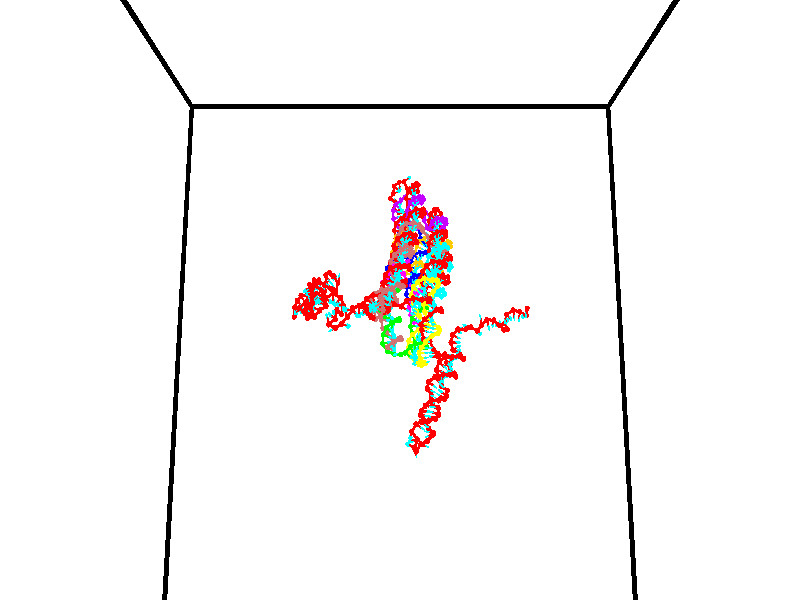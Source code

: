 // switches for output
#declare DRAW_BASES = 1; // possible values are 0, 1; only relevant for DNA ribbons
#declare DRAW_BASES_TYPE = 3; // possible values are 1, 2, 3; only relevant for DNA ribbons
#declare DRAW_FOG = 0; // set to 1 to enable fog

#include "colors.inc"

#include "transforms.inc"
background { rgb <1, 1, 1>}

#default {
   normal{
       ripples 0.25
       frequency 0.20
       turbulence 0.2
       lambda 5
   }
	finish {
		phong 0.1
		phong_size 40.
	}
}

// original window dimensions: 1024x640


// camera settings

camera {
	sky <0, 0.179814, -0.983701>
	up <0, 0.179814, -0.983701>
	right 1.6 * <1, 0, 0>
	location <35, 94.9851, 44.8844>
	look_at <35, 29.7336, 32.9568>
	direction <0, -65.2515, -11.9276>
	angle 67.0682
}


# declare cpy_camera_pos = <35, 94.9851, 44.8844>;
# if (DRAW_FOG = 1)
fog {
	fog_type 2
	up vnormalize(cpy_camera_pos)
	color rgbt<1,1,1,0.3>
	distance 1e-5
	fog_alt 3e-3
	fog_offset 56
}
# end


// LIGHTS

# declare lum = 6;
global_settings {
	ambient_light rgb lum * <0.05, 0.05, 0.05>
	max_trace_level 15
}# declare cpy_direct_light_amount = 0.25;
light_source
{	1000 * <-1, -1.16352, -0.803886>,
	rgb lum * cpy_direct_light_amount
	parallel
}

light_source
{	1000 * <1, 1.16352, 0.803886>,
	rgb lum * cpy_direct_light_amount
	parallel
}

// strand 0

// nucleotide -1

// particle -1
sphere {
	<24.293301, 34.515408, 35.274883> 0.250000
	pigment { color rgbt <1,0,0,0> }
	no_shadow
}
cylinder {
	<24.361908, 34.872936, 35.109154>,  <24.403072, 35.087452, 35.009716>, 0.100000
	pigment { color rgbt <1,0,0,0> }
	no_shadow
}
cylinder {
	<24.361908, 34.872936, 35.109154>,  <24.293301, 34.515408, 35.274883>, 0.100000
	pigment { color rgbt <1,0,0,0> }
	no_shadow
}

// particle -1
sphere {
	<24.361908, 34.872936, 35.109154> 0.100000
	pigment { color rgbt <1,0,0,0> }
	no_shadow
}
sphere {
	0, 1
	scale<0.080000,0.200000,0.300000>
	matrix <0.872614, -0.333046, -0.357248,
		-0.457304, -0.300268, -0.837086,
		0.171518, 0.893823, -0.414321,
		24.413363, 35.141083, 34.984856>
	pigment { color rgbt <0,1,1,0> }
	no_shadow
}
cylinder {
	<24.287331, 34.426258, 34.471939>,  <24.293301, 34.515408, 35.274883>, 0.130000
	pigment { color rgbt <1,0,0,0> }
	no_shadow
}

// nucleotide -1

// particle -1
sphere {
	<24.287331, 34.426258, 34.471939> 0.250000
	pigment { color rgbt <1,0,0,0> }
	no_shadow
}
cylinder {
	<24.522665, 34.710773, 34.625786>,  <24.663866, 34.881481, 34.718094>, 0.100000
	pigment { color rgbt <1,0,0,0> }
	no_shadow
}
cylinder {
	<24.522665, 34.710773, 34.625786>,  <24.287331, 34.426258, 34.471939>, 0.100000
	pigment { color rgbt <1,0,0,0> }
	no_shadow
}

// particle -1
sphere {
	<24.522665, 34.710773, 34.625786> 0.100000
	pigment { color rgbt <1,0,0,0> }
	no_shadow
}
sphere {
	0, 1
	scale<0.080000,0.200000,0.300000>
	matrix <0.767197, -0.340741, -0.543419,
		-0.255474, 0.614788, -0.746169,
		0.588338, 0.711288, 0.384613,
		24.699167, 34.924160, 34.741169>
	pigment { color rgbt <0,1,1,0> }
	no_shadow
}
cylinder {
	<24.583490, 34.753510, 33.920547>,  <24.287331, 34.426258, 34.471939>, 0.130000
	pigment { color rgbt <1,0,0,0> }
	no_shadow
}

// nucleotide -1

// particle -1
sphere {
	<24.583490, 34.753510, 33.920547> 0.250000
	pigment { color rgbt <1,0,0,0> }
	no_shadow
}
cylinder {
	<24.832064, 34.838596, 34.222164>,  <24.981207, 34.889648, 34.403133>, 0.100000
	pigment { color rgbt <1,0,0,0> }
	no_shadow
}
cylinder {
	<24.832064, 34.838596, 34.222164>,  <24.583490, 34.753510, 33.920547>, 0.100000
	pigment { color rgbt <1,0,0,0> }
	no_shadow
}

// particle -1
sphere {
	<24.832064, 34.838596, 34.222164> 0.100000
	pigment { color rgbt <1,0,0,0> }
	no_shadow
}
sphere {
	0, 1
	scale<0.080000,0.200000,0.300000>
	matrix <0.780712, -0.248792, -0.573229,
		0.065664, 0.944910, -0.320677,
		0.621432, 0.212716, 0.754039,
		25.018494, 34.902412, 34.448376>
	pigment { color rgbt <0,1,1,0> }
	no_shadow
}
cylinder {
	<25.004190, 35.142105, 33.571518>,  <24.583490, 34.753510, 33.920547>, 0.130000
	pigment { color rgbt <1,0,0,0> }
	no_shadow
}

// nucleotide -1

// particle -1
sphere {
	<25.004190, 35.142105, 33.571518> 0.250000
	pigment { color rgbt <1,0,0,0> }
	no_shadow
}
cylinder {
	<25.195135, 34.931087, 33.852608>,  <25.309702, 34.804478, 34.021259>, 0.100000
	pigment { color rgbt <1,0,0,0> }
	no_shadow
}
cylinder {
	<25.195135, 34.931087, 33.852608>,  <25.004190, 35.142105, 33.571518>, 0.100000
	pigment { color rgbt <1,0,0,0> }
	no_shadow
}

// particle -1
sphere {
	<25.195135, 34.931087, 33.852608> 0.100000
	pigment { color rgbt <1,0,0,0> }
	no_shadow
}
sphere {
	0, 1
	scale<0.080000,0.200000,0.300000>
	matrix <0.693545, -0.264855, -0.669961,
		0.539555, 0.807184, 0.239445,
		0.477364, -0.527547, 0.702722,
		25.338345, 34.772823, 34.063423>
	pigment { color rgbt <0,1,1,0> }
	no_shadow
}
cylinder {
	<25.699104, 35.353775, 33.553585>,  <25.004190, 35.142105, 33.571518>, 0.130000
	pigment { color rgbt <1,0,0,0> }
	no_shadow
}

// nucleotide -1

// particle -1
sphere {
	<25.699104, 35.353775, 33.553585> 0.250000
	pigment { color rgbt <1,0,0,0> }
	no_shadow
}
cylinder {
	<25.693617, 34.982166, 33.701492>,  <25.690325, 34.759201, 33.790237>, 0.100000
	pigment { color rgbt <1,0,0,0> }
	no_shadow
}
cylinder {
	<25.693617, 34.982166, 33.701492>,  <25.699104, 35.353775, 33.553585>, 0.100000
	pigment { color rgbt <1,0,0,0> }
	no_shadow
}

// particle -1
sphere {
	<25.693617, 34.982166, 33.701492> 0.100000
	pigment { color rgbt <1,0,0,0> }
	no_shadow
}
sphere {
	0, 1
	scale<0.080000,0.200000,0.300000>
	matrix <0.808082, -0.228105, -0.543113,
		0.588911, 0.291356, 0.753854,
		-0.013719, -0.929021, 0.369773,
		25.689501, 34.703461, 33.812424>
	pigment { color rgbt <0,1,1,0> }
	no_shadow
}
cylinder {
	<26.262030, 35.088856, 33.996727>,  <25.699104, 35.353775, 33.553585>, 0.130000
	pigment { color rgbt <1,0,0,0> }
	no_shadow
}

// nucleotide -1

// particle -1
sphere {
	<26.262030, 35.088856, 33.996727> 0.250000
	pigment { color rgbt <1,0,0,0> }
	no_shadow
}
cylinder {
	<26.132710, 34.773151, 33.787903>,  <26.055119, 34.583729, 33.662609>, 0.100000
	pigment { color rgbt <1,0,0,0> }
	no_shadow
}
cylinder {
	<26.132710, 34.773151, 33.787903>,  <26.262030, 35.088856, 33.996727>, 0.100000
	pigment { color rgbt <1,0,0,0> }
	no_shadow
}

// particle -1
sphere {
	<26.132710, 34.773151, 33.787903> 0.100000
	pigment { color rgbt <1,0,0,0> }
	no_shadow
}
sphere {
	0, 1
	scale<0.080000,0.200000,0.300000>
	matrix <0.908723, -0.105025, -0.403971,
		0.264009, -0.605011, 0.751173,
		-0.323298, -0.789260, -0.522060,
		26.035721, 34.536373, 33.631287>
	pigment { color rgbt <0,1,1,0> }
	no_shadow
}
cylinder {
	<26.751776, 34.581432, 34.008823>,  <26.262030, 35.088856, 33.996727>, 0.130000
	pigment { color rgbt <1,0,0,0> }
	no_shadow
}

// nucleotide -1

// particle -1
sphere {
	<26.751776, 34.581432, 34.008823> 0.250000
	pigment { color rgbt <1,0,0,0> }
	no_shadow
}
cylinder {
	<26.546486, 34.442703, 33.694801>,  <26.423313, 34.359467, 33.506386>, 0.100000
	pigment { color rgbt <1,0,0,0> }
	no_shadow
}
cylinder {
	<26.546486, 34.442703, 33.694801>,  <26.751776, 34.581432, 34.008823>, 0.100000
	pigment { color rgbt <1,0,0,0> }
	no_shadow
}

// particle -1
sphere {
	<26.546486, 34.442703, 33.694801> 0.100000
	pigment { color rgbt <1,0,0,0> }
	no_shadow
}
sphere {
	0, 1
	scale<0.080000,0.200000,0.300000>
	matrix <0.858255, -0.206179, -0.469988,
		0.001140, -0.914988, 0.403479,
		-0.513223, -0.346824, -0.785058,
		26.392519, 34.338657, 33.459286>
	pigment { color rgbt <0,1,1,0> }
	no_shadow
}
cylinder {
	<27.019991, 33.926746, 33.871941>,  <26.751776, 34.581432, 34.008823>, 0.130000
	pigment { color rgbt <1,0,0,0> }
	no_shadow
}

// nucleotide -1

// particle -1
sphere {
	<27.019991, 33.926746, 33.871941> 0.250000
	pigment { color rgbt <1,0,0,0> }
	no_shadow
}
cylinder {
	<26.812740, 34.024887, 33.544197>,  <26.688389, 34.083771, 33.347553>, 0.100000
	pigment { color rgbt <1,0,0,0> }
	no_shadow
}
cylinder {
	<26.812740, 34.024887, 33.544197>,  <27.019991, 33.926746, 33.871941>, 0.100000
	pigment { color rgbt <1,0,0,0> }
	no_shadow
}

// particle -1
sphere {
	<26.812740, 34.024887, 33.544197> 0.100000
	pigment { color rgbt <1,0,0,0> }
	no_shadow
}
sphere {
	0, 1
	scale<0.080000,0.200000,0.300000>
	matrix <0.745985, -0.338978, -0.573237,
		-0.418392, -0.908237, -0.007399,
		-0.518127, 0.245357, -0.819356,
		26.657303, 34.098495, 33.298389>
	pigment { color rgbt <0,1,1,0> }
	no_shadow
}
cylinder {
	<27.091248, 33.396816, 33.461933>,  <27.019991, 33.926746, 33.871941>, 0.130000
	pigment { color rgbt <1,0,0,0> }
	no_shadow
}

// nucleotide -1

// particle -1
sphere {
	<27.091248, 33.396816, 33.461933> 0.250000
	pigment { color rgbt <1,0,0,0> }
	no_shadow
}
cylinder {
	<26.997183, 33.712185, 33.234570>,  <26.940744, 33.901405, 33.098152>, 0.100000
	pigment { color rgbt <1,0,0,0> }
	no_shadow
}
cylinder {
	<26.997183, 33.712185, 33.234570>,  <27.091248, 33.396816, 33.461933>, 0.100000
	pigment { color rgbt <1,0,0,0> }
	no_shadow
}

// particle -1
sphere {
	<26.997183, 33.712185, 33.234570> 0.100000
	pigment { color rgbt <1,0,0,0> }
	no_shadow
}
sphere {
	0, 1
	scale<0.080000,0.200000,0.300000>
	matrix <0.805137, -0.169581, -0.568328,
		-0.544475, -0.591293, -0.594911,
		-0.235163, 0.788425, -0.568404,
		26.926634, 33.948711, 33.064049>
	pigment { color rgbt <0,1,1,0> }
	no_shadow
}
cylinder {
	<27.153683, 33.142429, 32.763031>,  <27.091248, 33.396816, 33.461933>, 0.130000
	pigment { color rgbt <1,0,0,0> }
	no_shadow
}

// nucleotide -1

// particle -1
sphere {
	<27.153683, 33.142429, 32.763031> 0.250000
	pigment { color rgbt <1,0,0,0> }
	no_shadow
}
cylinder {
	<27.154346, 33.538589, 32.707745>,  <27.154745, 33.776287, 32.674572>, 0.100000
	pigment { color rgbt <1,0,0,0> }
	no_shadow
}
cylinder {
	<27.154346, 33.538589, 32.707745>,  <27.153683, 33.142429, 32.763031>, 0.100000
	pigment { color rgbt <1,0,0,0> }
	no_shadow
}

// particle -1
sphere {
	<27.154346, 33.538589, 32.707745> 0.100000
	pigment { color rgbt <1,0,0,0> }
	no_shadow
}
sphere {
	0, 1
	scale<0.080000,0.200000,0.300000>
	matrix <0.732551, -0.095290, -0.674010,
		-0.680711, -0.100131, -0.725677,
		0.001660, 0.990401, -0.138216,
		27.154844, 33.835709, 32.666279>
	pigment { color rgbt <0,1,1,0> }
	no_shadow
}
cylinder {
	<27.278002, 33.213055, 32.073986>,  <27.153683, 33.142429, 32.763031>, 0.130000
	pigment { color rgbt <1,0,0,0> }
	no_shadow
}

// nucleotide -1

// particle -1
sphere {
	<27.278002, 33.213055, 32.073986> 0.250000
	pigment { color rgbt <1,0,0,0> }
	no_shadow
}
cylinder {
	<27.398533, 33.555378, 32.242168>,  <27.470852, 33.760773, 32.343079>, 0.100000
	pigment { color rgbt <1,0,0,0> }
	no_shadow
}
cylinder {
	<27.398533, 33.555378, 32.242168>,  <27.278002, 33.213055, 32.073986>, 0.100000
	pigment { color rgbt <1,0,0,0> }
	no_shadow
}

// particle -1
sphere {
	<27.398533, 33.555378, 32.242168> 0.100000
	pigment { color rgbt <1,0,0,0> }
	no_shadow
}
sphere {
	0, 1
	scale<0.080000,0.200000,0.300000>
	matrix <0.772158, 0.039705, -0.634188,
		-0.559441, 0.515759, -0.648859,
		0.301326, 0.855813, 0.420461,
		27.488930, 33.812122, 32.368305>
	pigment { color rgbt <0,1,1,0> }
	no_shadow
}
cylinder {
	<27.299210, 33.788696, 31.521416>,  <27.278002, 33.213055, 32.073986>, 0.130000
	pigment { color rgbt <1,0,0,0> }
	no_shadow
}

// nucleotide -1

// particle -1
sphere {
	<27.299210, 33.788696, 31.521416> 0.250000
	pigment { color rgbt <1,0,0,0> }
	no_shadow
}
cylinder {
	<27.540974, 33.789600, 31.840084>,  <27.686031, 33.790142, 32.031284>, 0.100000
	pigment { color rgbt <1,0,0,0> }
	no_shadow
}
cylinder {
	<27.540974, 33.789600, 31.840084>,  <27.299210, 33.788696, 31.521416>, 0.100000
	pigment { color rgbt <1,0,0,0> }
	no_shadow
}

// particle -1
sphere {
	<27.540974, 33.789600, 31.840084> 0.100000
	pigment { color rgbt <1,0,0,0> }
	no_shadow
}
sphere {
	0, 1
	scale<0.080000,0.200000,0.300000>
	matrix <0.794299, 0.075428, -0.602826,
		-0.061455, 0.997149, 0.043792,
		0.604410, 0.002263, 0.796670,
		27.722298, 33.790279, 32.079086>
	pigment { color rgbt <0,1,1,0> }
	no_shadow
}
cylinder {
	<27.737925, 34.365105, 31.431398>,  <27.299210, 33.788696, 31.521416>, 0.130000
	pigment { color rgbt <1,0,0,0> }
	no_shadow
}

// nucleotide -1

// particle -1
sphere {
	<27.737925, 34.365105, 31.431398> 0.250000
	pigment { color rgbt <1,0,0,0> }
	no_shadow
}
cylinder {
	<27.921234, 34.115265, 31.684338>,  <28.031219, 33.965363, 31.836102>, 0.100000
	pigment { color rgbt <1,0,0,0> }
	no_shadow
}
cylinder {
	<27.921234, 34.115265, 31.684338>,  <27.737925, 34.365105, 31.431398>, 0.100000
	pigment { color rgbt <1,0,0,0> }
	no_shadow
}

// particle -1
sphere {
	<27.921234, 34.115265, 31.684338> 0.100000
	pigment { color rgbt <1,0,0,0> }
	no_shadow
}
sphere {
	0, 1
	scale<0.080000,0.200000,0.300000>
	matrix <0.847284, 0.092074, -0.523098,
		0.268501, 0.775502, 0.571405,
		0.458275, -0.624595, 0.632349,
		28.058716, 33.927887, 31.874043>
	pigment { color rgbt <0,1,1,0> }
	no_shadow
}
cylinder {
	<28.215216, 34.703888, 31.789368>,  <27.737925, 34.365105, 31.431398>, 0.130000
	pigment { color rgbt <1,0,0,0> }
	no_shadow
}

// nucleotide -1

// particle -1
sphere {
	<28.215216, 34.703888, 31.789368> 0.250000
	pigment { color rgbt <1,0,0,0> }
	no_shadow
}
cylinder {
	<28.315065, 34.319683, 31.740208>,  <28.374975, 34.089161, 31.710712>, 0.100000
	pigment { color rgbt <1,0,0,0> }
	no_shadow
}
cylinder {
	<28.315065, 34.319683, 31.740208>,  <28.215216, 34.703888, 31.789368>, 0.100000
	pigment { color rgbt <1,0,0,0> }
	no_shadow
}

// particle -1
sphere {
	<28.315065, 34.319683, 31.740208> 0.100000
	pigment { color rgbt <1,0,0,0> }
	no_shadow
}
sphere {
	0, 1
	scale<0.080000,0.200000,0.300000>
	matrix <0.941326, 0.270469, -0.201870,
		0.227139, -0.065295, 0.971671,
		0.249626, -0.960512, -0.122898,
		28.389954, 34.031528, 31.703339>
	pigment { color rgbt <0,1,1,0> }
	no_shadow
}
cylinder {
	<28.657070, 34.501789, 32.358692>,  <28.215216, 34.703888, 31.789368>, 0.130000
	pigment { color rgbt <1,0,0,0> }
	no_shadow
}

// nucleotide -1

// particle -1
sphere {
	<28.657070, 34.501789, 32.358692> 0.250000
	pigment { color rgbt <1,0,0,0> }
	no_shadow
}
cylinder {
	<28.713379, 34.336132, 31.998989>,  <28.747164, 34.236740, 31.783167>, 0.100000
	pigment { color rgbt <1,0,0,0> }
	no_shadow
}
cylinder {
	<28.713379, 34.336132, 31.998989>,  <28.657070, 34.501789, 32.358692>, 0.100000
	pigment { color rgbt <1,0,0,0> }
	no_shadow
}

// particle -1
sphere {
	<28.713379, 34.336132, 31.998989> 0.100000
	pigment { color rgbt <1,0,0,0> }
	no_shadow
}
sphere {
	0, 1
	scale<0.080000,0.200000,0.300000>
	matrix <0.968183, 0.247399, 0.037627,
		0.206893, -0.875946, 0.435790,
		0.140773, -0.414140, -0.899261,
		28.755611, 34.211891, 31.729210>
	pigment { color rgbt <0,1,1,0> }
	no_shadow
}
cylinder {
	<28.417681, 34.278236, 33.075649>,  <28.657070, 34.501789, 32.358692>, 0.130000
	pigment { color rgbt <1,0,0,0> }
	no_shadow
}

// nucleotide -1

// particle -1
sphere {
	<28.417681, 34.278236, 33.075649> 0.250000
	pigment { color rgbt <1,0,0,0> }
	no_shadow
}
cylinder {
	<28.223476, 34.246239, 32.727425>,  <28.106955, 34.227039, 32.518490>, 0.100000
	pigment { color rgbt <1,0,0,0> }
	no_shadow
}
cylinder {
	<28.223476, 34.246239, 32.727425>,  <28.417681, 34.278236, 33.075649>, 0.100000
	pigment { color rgbt <1,0,0,0> }
	no_shadow
}

// particle -1
sphere {
	<28.223476, 34.246239, 32.727425> 0.100000
	pigment { color rgbt <1,0,0,0> }
	no_shadow
}
sphere {
	0, 1
	scale<0.080000,0.200000,0.300000>
	matrix <-0.849706, 0.277393, 0.448390,
		0.205618, 0.957420, -0.202651,
		-0.485511, -0.079996, -0.870563,
		28.077824, 34.222240, 32.466255>
	pigment { color rgbt <0,1,1,0> }
	no_shadow
}
cylinder {
	<27.970531, 34.860691, 32.936283>,  <28.417681, 34.278236, 33.075649>, 0.130000
	pigment { color rgbt <1,0,0,0> }
	no_shadow
}

// nucleotide -1

// particle -1
sphere {
	<27.970531, 34.860691, 32.936283> 0.250000
	pigment { color rgbt <1,0,0,0> }
	no_shadow
}
cylinder {
	<27.803486, 34.562649, 32.728279>,  <27.703259, 34.383823, 32.603477>, 0.100000
	pigment { color rgbt <1,0,0,0> }
	no_shadow
}
cylinder {
	<27.803486, 34.562649, 32.728279>,  <27.970531, 34.860691, 32.936283>, 0.100000
	pigment { color rgbt <1,0,0,0> }
	no_shadow
}

// particle -1
sphere {
	<27.803486, 34.562649, 32.728279> 0.100000
	pigment { color rgbt <1,0,0,0> }
	no_shadow
}
sphere {
	0, 1
	scale<0.080000,0.200000,0.300000>
	matrix <-0.847086, 0.112232, 0.519471,
		-0.328700, 0.657432, -0.678041,
		-0.417615, -0.745109, -0.520010,
		27.678202, 34.339115, 32.572277>
	pigment { color rgbt <0,1,1,0> }
	no_shadow
}
cylinder {
	<27.303391, 35.096352, 32.651920>,  <27.970531, 34.860691, 32.936283>, 0.130000
	pigment { color rgbt <1,0,0,0> }
	no_shadow
}

// nucleotide -1

// particle -1
sphere {
	<27.303391, 35.096352, 32.651920> 0.250000
	pigment { color rgbt <1,0,0,0> }
	no_shadow
}
cylinder {
	<27.263613, 34.698509, 32.663734>,  <27.239746, 34.459805, 32.670822>, 0.100000
	pigment { color rgbt <1,0,0,0> }
	no_shadow
}
cylinder {
	<27.263613, 34.698509, 32.663734>,  <27.303391, 35.096352, 32.651920>, 0.100000
	pigment { color rgbt <1,0,0,0> }
	no_shadow
}

// particle -1
sphere {
	<27.263613, 34.698509, 32.663734> 0.100000
	pigment { color rgbt <1,0,0,0> }
	no_shadow
}
sphere {
	0, 1
	scale<0.080000,0.200000,0.300000>
	matrix <-0.951839, 0.103739, 0.288514,
		-0.290022, 0.000577, -0.957020,
		-0.099446, -0.994605, 0.029537,
		27.233778, 34.400127, 32.672596>
	pigment { color rgbt <0,1,1,0> }
	no_shadow
}
cylinder {
	<26.771498, 34.970856, 32.226513>,  <27.303391, 35.096352, 32.651920>, 0.130000
	pigment { color rgbt <1,0,0,0> }
	no_shadow
}

// nucleotide -1

// particle -1
sphere {
	<26.771498, 34.970856, 32.226513> 0.250000
	pigment { color rgbt <1,0,0,0> }
	no_shadow
}
cylinder {
	<26.788214, 34.656445, 32.473225>,  <26.798244, 34.467796, 32.621250>, 0.100000
	pigment { color rgbt <1,0,0,0> }
	no_shadow
}
cylinder {
	<26.788214, 34.656445, 32.473225>,  <26.771498, 34.970856, 32.226513>, 0.100000
	pigment { color rgbt <1,0,0,0> }
	no_shadow
}

// particle -1
sphere {
	<26.788214, 34.656445, 32.473225> 0.100000
	pigment { color rgbt <1,0,0,0> }
	no_shadow
}
sphere {
	0, 1
	scale<0.080000,0.200000,0.300000>
	matrix <-0.965956, 0.125956, 0.225972,
		-0.255307, -0.605223, -0.754005,
		0.041792, -0.786028, 0.616777,
		26.800751, 34.420635, 32.658257>
	pigment { color rgbt <0,1,1,0> }
	no_shadow
}
cylinder {
	<26.180103, 34.436741, 32.088821>,  <26.771498, 34.970856, 32.226513>, 0.130000
	pigment { color rgbt <1,0,0,0> }
	no_shadow
}

// nucleotide -1

// particle -1
sphere {
	<26.180103, 34.436741, 32.088821> 0.250000
	pigment { color rgbt <1,0,0,0> }
	no_shadow
}
cylinder {
	<26.332632, 34.368748, 32.452293>,  <26.424150, 34.327950, 32.670376>, 0.100000
	pigment { color rgbt <1,0,0,0> }
	no_shadow
}
cylinder {
	<26.332632, 34.368748, 32.452293>,  <26.180103, 34.436741, 32.088821>, 0.100000
	pigment { color rgbt <1,0,0,0> }
	no_shadow
}

// particle -1
sphere {
	<26.332632, 34.368748, 32.452293> 0.100000
	pigment { color rgbt <1,0,0,0> }
	no_shadow
}
sphere {
	0, 1
	scale<0.080000,0.200000,0.300000>
	matrix <-0.900470, 0.154093, 0.406706,
		-0.209156, -0.973324, -0.094309,
		0.381324, -0.169987, 0.908678,
		26.447029, 34.317753, 32.724895>
	pigment { color rgbt <0,1,1,0> }
	no_shadow
}
cylinder {
	<26.386242, 33.786530, 32.204758>,  <26.180103, 34.436741, 32.088821>, 0.130000
	pigment { color rgbt <1,0,0,0> }
	no_shadow
}

// nucleotide -1

// particle -1
sphere {
	<26.386242, 33.786530, 32.204758> 0.250000
	pigment { color rgbt <1,0,0,0> }
	no_shadow
}
cylinder {
	<26.238684, 33.459610, 32.381817>,  <26.150148, 33.263458, 32.488052>, 0.100000
	pigment { color rgbt <1,0,0,0> }
	no_shadow
}
cylinder {
	<26.238684, 33.459610, 32.381817>,  <26.386242, 33.786530, 32.204758>, 0.100000
	pigment { color rgbt <1,0,0,0> }
	no_shadow
}

// particle -1
sphere {
	<26.238684, 33.459610, 32.381817> 0.100000
	pigment { color rgbt <1,0,0,0> }
	no_shadow
}
sphere {
	0, 1
	scale<0.080000,0.200000,0.300000>
	matrix <-0.163478, -0.411764, -0.896508,
		0.914981, -0.403082, 0.018288,
		-0.368896, -0.817298, 0.442651,
		26.128016, 33.214420, 32.514610>
	pigment { color rgbt <0,1,1,0> }
	no_shadow
}
cylinder {
	<25.676239, 34.037788, 32.413120>,  <26.386242, 33.786530, 32.204758>, 0.130000
	pigment { color rgbt <1,0,0,0> }
	no_shadow
}

// nucleotide -1

// particle -1
sphere {
	<25.676239, 34.037788, 32.413120> 0.250000
	pigment { color rgbt <1,0,0,0> }
	no_shadow
}
cylinder {
	<25.912365, 34.116856, 32.726158>,  <26.054041, 34.164295, 32.913982>, 0.100000
	pigment { color rgbt <1,0,0,0> }
	no_shadow
}
cylinder {
	<25.912365, 34.116856, 32.726158>,  <25.676239, 34.037788, 32.413120>, 0.100000
	pigment { color rgbt <1,0,0,0> }
	no_shadow
}

// particle -1
sphere {
	<25.912365, 34.116856, 32.726158> 0.100000
	pigment { color rgbt <1,0,0,0> }
	no_shadow
}
sphere {
	0, 1
	scale<0.080000,0.200000,0.300000>
	matrix <-0.807170, 0.142465, 0.572870,
		0.001746, -0.969861, 0.243651,
		0.590316, 0.197668, 0.782594,
		26.089460, 34.176155, 32.960938>
	pigment { color rgbt <0,1,1,0> }
	no_shadow
}
cylinder {
	<25.576319, 33.502033, 32.956158>,  <25.676239, 34.037788, 32.413120>, 0.130000
	pigment { color rgbt <1,0,0,0> }
	no_shadow
}

// nucleotide -1

// particle -1
sphere {
	<25.576319, 33.502033, 32.956158> 0.250000
	pigment { color rgbt <1,0,0,0> }
	no_shadow
}
cylinder {
	<25.702675, 33.831356, 33.144787>,  <25.778488, 34.028950, 33.257965>, 0.100000
	pigment { color rgbt <1,0,0,0> }
	no_shadow
}
cylinder {
	<25.702675, 33.831356, 33.144787>,  <25.576319, 33.502033, 32.956158>, 0.100000
	pigment { color rgbt <1,0,0,0> }
	no_shadow
}

// particle -1
sphere {
	<25.702675, 33.831356, 33.144787> 0.100000
	pigment { color rgbt <1,0,0,0> }
	no_shadow
}
sphere {
	0, 1
	scale<0.080000,0.200000,0.300000>
	matrix <-0.831047, 0.000279, 0.556202,
		0.457792, -0.567600, 0.684293,
		0.315891, 0.823305, 0.471574,
		25.797441, 34.078346, 33.286259>
	pigment { color rgbt <0,1,1,0> }
	no_shadow
}
cylinder {
	<25.526033, 33.390392, 33.612335>,  <25.576319, 33.502033, 32.956158>, 0.130000
	pigment { color rgbt <1,0,0,0> }
	no_shadow
}

// nucleotide -1

// particle -1
sphere {
	<25.526033, 33.390392, 33.612335> 0.250000
	pigment { color rgbt <1,0,0,0> }
	no_shadow
}
cylinder {
	<25.485125, 33.786026, 33.569889>,  <25.460579, 34.023407, 33.544422>, 0.100000
	pigment { color rgbt <1,0,0,0> }
	no_shadow
}
cylinder {
	<25.485125, 33.786026, 33.569889>,  <25.526033, 33.390392, 33.612335>, 0.100000
	pigment { color rgbt <1,0,0,0> }
	no_shadow
}

// particle -1
sphere {
	<25.485125, 33.786026, 33.569889> 0.100000
	pigment { color rgbt <1,0,0,0> }
	no_shadow
}
sphere {
	0, 1
	scale<0.080000,0.200000,0.300000>
	matrix <-0.849527, -0.031343, 0.526613,
		0.517537, 0.144005, 0.843456,
		-0.102271, 0.989080, -0.106115,
		25.454443, 34.082748, 33.538055>
	pigment { color rgbt <0,1,1,0> }
	no_shadow
}
cylinder {
	<25.569082, 33.509449, 34.313046>,  <25.526033, 33.390392, 33.612335>, 0.130000
	pigment { color rgbt <1,0,0,0> }
	no_shadow
}

// nucleotide -1

// particle -1
sphere {
	<25.569082, 33.509449, 34.313046> 0.250000
	pigment { color rgbt <1,0,0,0> }
	no_shadow
}
cylinder {
	<25.641319, 33.874344, 34.165958>,  <25.684662, 34.093281, 34.077705>, 0.100000
	pigment { color rgbt <1,0,0,0> }
	no_shadow
}
cylinder {
	<25.641319, 33.874344, 34.165958>,  <25.569082, 33.509449, 34.313046>, 0.100000
	pigment { color rgbt <1,0,0,0> }
	no_shadow
}

// particle -1
sphere {
	<25.641319, 33.874344, 34.165958> 0.100000
	pigment { color rgbt <1,0,0,0> }
	no_shadow
}
sphere {
	0, 1
	scale<0.080000,0.200000,0.300000>
	matrix <-0.613443, 0.396701, 0.682874,
		0.768814, 0.102251, 0.631244,
		0.180590, 0.912235, -0.367714,
		25.695496, 34.148014, 34.055645>
	pigment { color rgbt <0,1,1,0> }
	no_shadow
}
cylinder {
	<25.977705, 34.004555, 34.897831>,  <25.569082, 33.509449, 34.313046>, 0.130000
	pigment { color rgbt <1,0,0,0> }
	no_shadow
}

// nucleotide -1

// particle -1
sphere {
	<25.977705, 34.004555, 34.897831> 0.250000
	pigment { color rgbt <1,0,0,0> }
	no_shadow
}
cylinder {
	<25.795229, 34.253105, 34.643028>,  <25.685743, 34.402237, 34.490147>, 0.100000
	pigment { color rgbt <1,0,0,0> }
	no_shadow
}
cylinder {
	<25.795229, 34.253105, 34.643028>,  <25.977705, 34.004555, 34.897831>, 0.100000
	pigment { color rgbt <1,0,0,0> }
	no_shadow
}

// particle -1
sphere {
	<25.795229, 34.253105, 34.643028> 0.100000
	pigment { color rgbt <1,0,0,0> }
	no_shadow
}
sphere {
	0, 1
	scale<0.080000,0.200000,0.300000>
	matrix <-0.227805, 0.610436, 0.758599,
		0.860229, 0.491180, -0.136923,
		-0.456192, 0.621378, -0.637008,
		25.658371, 34.439518, 34.451927>
	pigment { color rgbt <0,1,1,0> }
	no_shadow
}
cylinder {
	<26.119421, 34.577900, 35.230618>,  <25.977705, 34.004555, 34.897831>, 0.130000
	pigment { color rgbt <1,0,0,0> }
	no_shadow
}

// nucleotide -1

// particle -1
sphere {
	<26.119421, 34.577900, 35.230618> 0.250000
	pigment { color rgbt <1,0,0,0> }
	no_shadow
}
cylinder {
	<25.832724, 34.658482, 34.963577>,  <25.660706, 34.706833, 34.803352>, 0.100000
	pigment { color rgbt <1,0,0,0> }
	no_shadow
}
cylinder {
	<25.832724, 34.658482, 34.963577>,  <26.119421, 34.577900, 35.230618>, 0.100000
	pigment { color rgbt <1,0,0,0> }
	no_shadow
}

// particle -1
sphere {
	<25.832724, 34.658482, 34.963577> 0.100000
	pigment { color rgbt <1,0,0,0> }
	no_shadow
}
sphere {
	0, 1
	scale<0.080000,0.200000,0.300000>
	matrix <-0.432052, 0.623178, 0.651905,
		0.547365, 0.755688, -0.359620,
		-0.716744, 0.201456, -0.667602,
		25.617701, 34.718918, 34.763298>
	pigment { color rgbt <0,1,1,0> }
	no_shadow
}
cylinder {
	<25.720970, 35.079769, 35.507156>,  <26.119421, 34.577900, 35.230618>, 0.130000
	pigment { color rgbt <1,0,0,0> }
	no_shadow
}

// nucleotide -1

// particle -1
sphere {
	<25.720970, 35.079769, 35.507156> 0.250000
	pigment { color rgbt <1,0,0,0> }
	no_shadow
}
cylinder {
	<25.525881, 35.061302, 35.158447>,  <25.408827, 35.050224, 34.949223>, 0.100000
	pigment { color rgbt <1,0,0,0> }
	no_shadow
}
cylinder {
	<25.525881, 35.061302, 35.158447>,  <25.720970, 35.079769, 35.507156>, 0.100000
	pigment { color rgbt <1,0,0,0> }
	no_shadow
}

// particle -1
sphere {
	<25.525881, 35.061302, 35.158447> 0.100000
	pigment { color rgbt <1,0,0,0> }
	no_shadow
}
sphere {
	0, 1
	scale<0.080000,0.200000,0.300000>
	matrix <-0.712903, 0.597438, 0.367202,
		0.503881, 0.800585, -0.324295,
		-0.487723, -0.046165, -0.871777,
		25.379564, 35.047451, 34.896915>
	pigment { color rgbt <0,1,1,0> }
	no_shadow
}
cylinder {
	<25.562382, 35.789028, 35.177750>,  <25.720970, 35.079769, 35.507156>, 0.130000
	pigment { color rgbt <1,0,0,0> }
	no_shadow
}

// nucleotide -1

// particle -1
sphere {
	<25.562382, 35.789028, 35.177750> 0.250000
	pigment { color rgbt <1,0,0,0> }
	no_shadow
}
cylinder {
	<25.300873, 35.506229, 35.069878>,  <25.143967, 35.336548, 35.005154>, 0.100000
	pigment { color rgbt <1,0,0,0> }
	no_shadow
}
cylinder {
	<25.300873, 35.506229, 35.069878>,  <25.562382, 35.789028, 35.177750>, 0.100000
	pigment { color rgbt <1,0,0,0> }
	no_shadow
}

// particle -1
sphere {
	<25.300873, 35.506229, 35.069878> 0.100000
	pigment { color rgbt <1,0,0,0> }
	no_shadow
}
sphere {
	0, 1
	scale<0.080000,0.200000,0.300000>
	matrix <-0.748854, 0.553360, 0.364706,
		-0.108615, 0.440389, -0.891213,
		-0.653774, -0.707001, -0.269683,
		25.104740, 35.294128, 34.988972>
	pigment { color rgbt <0,1,1,0> }
	no_shadow
}
cylinder {
	<24.996674, 36.081982, 34.800331>,  <25.562382, 35.789028, 35.177750>, 0.130000
	pigment { color rgbt <1,0,0,0> }
	no_shadow
}

// nucleotide -1

// particle -1
sphere {
	<24.996674, 36.081982, 34.800331> 0.250000
	pigment { color rgbt <1,0,0,0> }
	no_shadow
}
cylinder {
	<24.838919, 35.750294, 34.958748>,  <24.744265, 35.551281, 35.053799>, 0.100000
	pigment { color rgbt <1,0,0,0> }
	no_shadow
}
cylinder {
	<24.838919, 35.750294, 34.958748>,  <24.996674, 36.081982, 34.800331>, 0.100000
	pigment { color rgbt <1,0,0,0> }
	no_shadow
}

// particle -1
sphere {
	<24.838919, 35.750294, 34.958748> 0.100000
	pigment { color rgbt <1,0,0,0> }
	no_shadow
}
sphere {
	0, 1
	scale<0.080000,0.200000,0.300000>
	matrix <-0.810753, 0.516865, 0.274827,
		-0.432593, -0.212705, -0.876139,
		-0.394389, -0.829220, 0.396044,
		24.720602, 35.501526, 35.077560>
	pigment { color rgbt <0,1,1,0> }
	no_shadow
}
cylinder {
	<25.663782, 36.328365, 34.388260>,  <24.996674, 36.081982, 34.800331>, 0.130000
	pigment { color rgbt <1,0,0,0> }
	no_shadow
}

// nucleotide -1

// particle -1
sphere {
	<25.663782, 36.328365, 34.388260> 0.250000
	pigment { color rgbt <1,0,0,0> }
	no_shadow
}
cylinder {
	<26.035221, 36.284798, 34.530155>,  <26.258085, 36.258659, 34.615292>, 0.100000
	pigment { color rgbt <1,0,0,0> }
	no_shadow
}
cylinder {
	<26.035221, 36.284798, 34.530155>,  <25.663782, 36.328365, 34.388260>, 0.100000
	pigment { color rgbt <1,0,0,0> }
	no_shadow
}

// particle -1
sphere {
	<26.035221, 36.284798, 34.530155> 0.100000
	pigment { color rgbt <1,0,0,0> }
	no_shadow
}
sphere {
	0, 1
	scale<0.080000,0.200000,0.300000>
	matrix <0.032014, 0.975906, 0.215829,
		-0.369701, -0.189062, 0.909712,
		0.928599, -0.108916, 0.354741,
		26.313801, 36.252125, 34.636578>
	pigment { color rgbt <0,1,1,0> }
	no_shadow
}
cylinder {
	<25.724871, 36.655254, 35.082916>,  <25.663782, 36.328365, 34.388260>, 0.130000
	pigment { color rgbt <1,0,0,0> }
	no_shadow
}

// nucleotide -1

// particle -1
sphere {
	<25.724871, 36.655254, 35.082916> 0.250000
	pigment { color rgbt <1,0,0,0> }
	no_shadow
}
cylinder {
	<26.088232, 36.637215, 34.916653>,  <26.306248, 36.626392, 34.816895>, 0.100000
	pigment { color rgbt <1,0,0,0> }
	no_shadow
}
cylinder {
	<26.088232, 36.637215, 34.916653>,  <25.724871, 36.655254, 35.082916>, 0.100000
	pigment { color rgbt <1,0,0,0> }
	no_shadow
}

// particle -1
sphere {
	<26.088232, 36.637215, 34.916653> 0.100000
	pigment { color rgbt <1,0,0,0> }
	no_shadow
}
sphere {
	0, 1
	scale<0.080000,0.200000,0.300000>
	matrix <0.179043, 0.940356, 0.289263,
		0.377821, -0.337188, 0.862297,
		0.908402, -0.045099, -0.415657,
		26.360752, 36.623684, 34.791954>
	pigment { color rgbt <0,1,1,0> }
	no_shadow
}
cylinder {
	<26.208124, 36.845448, 35.598732>,  <25.724871, 36.655254, 35.082916>, 0.130000
	pigment { color rgbt <1,0,0,0> }
	no_shadow
}

// nucleotide -1

// particle -1
sphere {
	<26.208124, 36.845448, 35.598732> 0.250000
	pigment { color rgbt <1,0,0,0> }
	no_shadow
}
cylinder {
	<26.364969, 36.928745, 35.240318>,  <26.459076, 36.978722, 35.025269>, 0.100000
	pigment { color rgbt <1,0,0,0> }
	no_shadow
}
cylinder {
	<26.364969, 36.928745, 35.240318>,  <26.208124, 36.845448, 35.598732>, 0.100000
	pigment { color rgbt <1,0,0,0> }
	no_shadow
}

// particle -1
sphere {
	<26.364969, 36.928745, 35.240318> 0.100000
	pigment { color rgbt <1,0,0,0> }
	no_shadow
}
sphere {
	0, 1
	scale<0.080000,0.200000,0.300000>
	matrix <0.006320, 0.973408, 0.228990,
		0.919895, -0.095453, 0.380371,
		0.392114, 0.208243, -0.896037,
		26.482603, 36.991219, 34.971508>
	pigment { color rgbt <0,1,1,0> }
	no_shadow
}
cylinder {
	<26.721170, 37.396954, 35.749050>,  <26.208124, 36.845448, 35.598732>, 0.130000
	pigment { color rgbt <1,0,0,0> }
	no_shadow
}

// nucleotide -1

// particle -1
sphere {
	<26.721170, 37.396954, 35.749050> 0.250000
	pigment { color rgbt <1,0,0,0> }
	no_shadow
}
cylinder {
	<26.617428, 37.405460, 35.362831>,  <26.555182, 37.410564, 35.131100>, 0.100000
	pigment { color rgbt <1,0,0,0> }
	no_shadow
}
cylinder {
	<26.617428, 37.405460, 35.362831>,  <26.721170, 37.396954, 35.749050>, 0.100000
	pigment { color rgbt <1,0,0,0> }
	no_shadow
}

// particle -1
sphere {
	<26.617428, 37.405460, 35.362831> 0.100000
	pigment { color rgbt <1,0,0,0> }
	no_shadow
}
sphere {
	0, 1
	scale<0.080000,0.200000,0.300000>
	matrix <0.065986, 0.997811, 0.004249,
		0.963525, -0.062611, -0.260192,
		-0.259356, 0.021264, -0.965548,
		26.539621, 37.411839, 35.073166>
	pigment { color rgbt <0,1,1,0> }
	no_shadow
}
cylinder {
	<27.272774, 37.658215, 35.258144>,  <26.721170, 37.396954, 35.749050>, 0.130000
	pigment { color rgbt <1,0,0,0> }
	no_shadow
}

// nucleotide -1

// particle -1
sphere {
	<27.272774, 37.658215, 35.258144> 0.250000
	pigment { color rgbt <1,0,0,0> }
	no_shadow
}
cylinder {
	<26.903070, 37.728992, 35.122829>,  <26.681250, 37.771458, 35.041641>, 0.100000
	pigment { color rgbt <1,0,0,0> }
	no_shadow
}
cylinder {
	<26.903070, 37.728992, 35.122829>,  <27.272774, 37.658215, 35.258144>, 0.100000
	pigment { color rgbt <1,0,0,0> }
	no_shadow
}

// particle -1
sphere {
	<26.903070, 37.728992, 35.122829> 0.100000
	pigment { color rgbt <1,0,0,0> }
	no_shadow
}
sphere {
	0, 1
	scale<0.080000,0.200000,0.300000>
	matrix <0.145466, 0.982485, 0.116460,
		0.352972, 0.058430, -0.933808,
		-0.924257, 0.176944, -0.338290,
		26.625793, 37.782074, 35.021343>
	pigment { color rgbt <0,1,1,0> }
	no_shadow
}
cylinder {
	<27.924162, 38.011814, 34.955952>,  <27.272774, 37.658215, 35.258144>, 0.130000
	pigment { color rgbt <1,0,0,0> }
	no_shadow
}

// nucleotide -1

// particle -1
sphere {
	<27.924162, 38.011814, 34.955952> 0.250000
	pigment { color rgbt <1,0,0,0> }
	no_shadow
}
cylinder {
	<27.590981, 37.871025, 34.785164>,  <27.391071, 37.786552, 34.682690>, 0.100000
	pigment { color rgbt <1,0,0,0> }
	no_shadow
}
cylinder {
	<27.590981, 37.871025, 34.785164>,  <27.924162, 38.011814, 34.955952>, 0.100000
	pigment { color rgbt <1,0,0,0> }
	no_shadow
}

// particle -1
sphere {
	<27.590981, 37.871025, 34.785164> 0.100000
	pigment { color rgbt <1,0,0,0> }
	no_shadow
}
sphere {
	0, 1
	scale<0.080000,0.200000,0.300000>
	matrix <-0.258781, 0.929822, -0.261654,
		0.489104, -0.107453, -0.865581,
		-0.832952, -0.351973, -0.426973,
		27.341095, 37.765434, 34.657070>
	pigment { color rgbt <0,1,1,0> }
	no_shadow
}
cylinder {
	<27.831581, 38.353115, 34.336285>,  <27.924162, 38.011814, 34.955952>, 0.130000
	pigment { color rgbt <1,0,0,0> }
	no_shadow
}

// nucleotide -1

// particle -1
sphere {
	<27.831581, 38.353115, 34.336285> 0.250000
	pigment { color rgbt <1,0,0,0> }
	no_shadow
}
cylinder {
	<27.465422, 38.202473, 34.393158>,  <27.245726, 38.112087, 34.427280>, 0.100000
	pigment { color rgbt <1,0,0,0> }
	no_shadow
}
cylinder {
	<27.465422, 38.202473, 34.393158>,  <27.831581, 38.353115, 34.336285>, 0.100000
	pigment { color rgbt <1,0,0,0> }
	no_shadow
}

// particle -1
sphere {
	<27.465422, 38.202473, 34.393158> 0.100000
	pigment { color rgbt <1,0,0,0> }
	no_shadow
}
sphere {
	0, 1
	scale<0.080000,0.200000,0.300000>
	matrix <-0.399603, 0.807457, -0.433970,
		0.048633, -0.454071, -0.889638,
		-0.915397, -0.376607, 0.142179,
		27.190802, 38.089489, 34.435810>
	pigment { color rgbt <0,1,1,0> }
	no_shadow
}
cylinder {
	<27.481636, 38.353897, 33.752213>,  <27.831581, 38.353115, 34.336285>, 0.130000
	pigment { color rgbt <1,0,0,0> }
	no_shadow
}

// nucleotide -1

// particle -1
sphere {
	<27.481636, 38.353897, 33.752213> 0.250000
	pigment { color rgbt <1,0,0,0> }
	no_shadow
}
cylinder {
	<27.198956, 38.359081, 34.035168>,  <27.029346, 38.362190, 34.204941>, 0.100000
	pigment { color rgbt <1,0,0,0> }
	no_shadow
}
cylinder {
	<27.198956, 38.359081, 34.035168>,  <27.481636, 38.353897, 33.752213>, 0.100000
	pigment { color rgbt <1,0,0,0> }
	no_shadow
}

// particle -1
sphere {
	<27.198956, 38.359081, 34.035168> 0.100000
	pigment { color rgbt <1,0,0,0> }
	no_shadow
}
sphere {
	0, 1
	scale<0.080000,0.200000,0.300000>
	matrix <-0.435079, 0.780477, -0.448956,
		-0.557921, -0.625050, -0.545926,
		-0.706703, 0.012961, 0.707391,
		26.986944, 38.362968, 34.247387>
	pigment { color rgbt <0,1,1,0> }
	no_shadow
}
cylinder {
	<26.843920, 38.581299, 33.359684>,  <27.481636, 38.353897, 33.752213>, 0.130000
	pigment { color rgbt <1,0,0,0> }
	no_shadow
}

// nucleotide -1

// particle -1
sphere {
	<26.843920, 38.581299, 33.359684> 0.250000
	pigment { color rgbt <1,0,0,0> }
	no_shadow
}
cylinder {
	<26.787045, 38.640961, 33.751099>,  <26.752920, 38.676758, 33.985947>, 0.100000
	pigment { color rgbt <1,0,0,0> }
	no_shadow
}
cylinder {
	<26.787045, 38.640961, 33.751099>,  <26.843920, 38.581299, 33.359684>, 0.100000
	pigment { color rgbt <1,0,0,0> }
	no_shadow
}

// particle -1
sphere {
	<26.787045, 38.640961, 33.751099> 0.100000
	pigment { color rgbt <1,0,0,0> }
	no_shadow
}
sphere {
	0, 1
	scale<0.080000,0.200000,0.300000>
	matrix <-0.420753, 0.885717, -0.196144,
		-0.895963, -0.439611, -0.063181,
		-0.142188, 0.149154, 0.978538,
		26.744389, 38.685707, 34.044659>
	pigment { color rgbt <0,1,1,0> }
	no_shadow
}
cylinder {
	<26.682468, 39.281101, 33.724426>,  <26.843920, 38.581299, 33.359684>, 0.130000
	pigment { color rgbt <1,0,0,0> }
	no_shadow
}

// nucleotide -1

// particle -1
sphere {
	<26.682468, 39.281101, 33.724426> 0.250000
	pigment { color rgbt <1,0,0,0> }
	no_shadow
}
cylinder {
	<26.524031, 39.036938, 33.998802>,  <26.428968, 38.890442, 34.163429>, 0.100000
	pigment { color rgbt <1,0,0,0> }
	no_shadow
}
cylinder {
	<26.524031, 39.036938, 33.998802>,  <26.682468, 39.281101, 33.724426>, 0.100000
	pigment { color rgbt <1,0,0,0> }
	no_shadow
}

// particle -1
sphere {
	<26.524031, 39.036938, 33.998802> 0.100000
	pigment { color rgbt <1,0,0,0> }
	no_shadow
}
sphere {
	0, 1
	scale<0.080000,0.200000,0.300000>
	matrix <-0.576227, 0.746870, 0.331885,
		-0.714894, -0.263802, -0.647561,
		-0.396092, -0.610404, 0.685943,
		26.405203, 38.853817, 34.204586>
	pigment { color rgbt <0,1,1,0> }
	no_shadow
}
cylinder {
	<26.841871, 39.986305, 33.698051>,  <26.682468, 39.281101, 33.724426>, 0.130000
	pigment { color rgbt <1,0,0,0> }
	no_shadow
}

// nucleotide -1

// particle -1
sphere {
	<26.841871, 39.986305, 33.698051> 0.250000
	pigment { color rgbt <1,0,0,0> }
	no_shadow
}
cylinder {
	<26.500002, 39.926773, 33.897003>,  <26.294880, 39.891052, 34.016373>, 0.100000
	pigment { color rgbt <1,0,0,0> }
	no_shadow
}
cylinder {
	<26.500002, 39.926773, 33.897003>,  <26.841871, 39.986305, 33.698051>, 0.100000
	pigment { color rgbt <1,0,0,0> }
	no_shadow
}

// particle -1
sphere {
	<26.500002, 39.926773, 33.897003> 0.100000
	pigment { color rgbt <1,0,0,0> }
	no_shadow
}
sphere {
	0, 1
	scale<0.080000,0.200000,0.300000>
	matrix <0.389366, -0.817450, 0.424464,
		0.343407, 0.556439, 0.756602,
		-0.854673, -0.148831, 0.497377,
		26.243601, 39.882122, 34.046215>
	pigment { color rgbt <0,1,1,0> }
	no_shadow
}
cylinder {
	<26.944540, 39.987595, 34.458988>,  <26.841871, 39.986305, 33.698051>, 0.130000
	pigment { color rgbt <1,0,0,0> }
	no_shadow
}

// nucleotide -1

// particle -1
sphere {
	<26.944540, 39.987595, 34.458988> 0.250000
	pigment { color rgbt <1,0,0,0> }
	no_shadow
}
cylinder {
	<26.631582, 39.761806, 34.353741>,  <26.443808, 39.626335, 34.290592>, 0.100000
	pigment { color rgbt <1,0,0,0> }
	no_shadow
}
cylinder {
	<26.631582, 39.761806, 34.353741>,  <26.944540, 39.987595, 34.458988>, 0.100000
	pigment { color rgbt <1,0,0,0> }
	no_shadow
}

// particle -1
sphere {
	<26.631582, 39.761806, 34.353741> 0.100000
	pigment { color rgbt <1,0,0,0> }
	no_shadow
}
sphere {
	0, 1
	scale<0.080000,0.200000,0.300000>
	matrix <0.368251, -0.760031, 0.535485,
		-0.502247, 0.322065, 0.802510,
		-0.782393, -0.564471, -0.263123,
		26.396864, 39.592464, 34.274803>
	pigment { color rgbt <0,1,1,0> }
	no_shadow
}
cylinder {
	<26.844883, 39.515724, 34.985855>,  <26.944540, 39.987595, 34.458988>, 0.130000
	pigment { color rgbt <1,0,0,0> }
	no_shadow
}

// nucleotide -1

// particle -1
sphere {
	<26.844883, 39.515724, 34.985855> 0.250000
	pigment { color rgbt <1,0,0,0> }
	no_shadow
}
cylinder {
	<26.673088, 39.337914, 34.671417>,  <26.570011, 39.231228, 34.482754>, 0.100000
	pigment { color rgbt <1,0,0,0> }
	no_shadow
}
cylinder {
	<26.673088, 39.337914, 34.671417>,  <26.844883, 39.515724, 34.985855>, 0.100000
	pigment { color rgbt <1,0,0,0> }
	no_shadow
}

// particle -1
sphere {
	<26.673088, 39.337914, 34.671417> 0.100000
	pigment { color rgbt <1,0,0,0> }
	no_shadow
}
sphere {
	0, 1
	scale<0.080000,0.200000,0.300000>
	matrix <0.224631, -0.895689, 0.383774,
		-0.874690, -0.011755, 0.484541,
		-0.429487, -0.444526, -0.786090,
		26.544243, 39.204556, 34.435589>
	pigment { color rgbt <0,1,1,0> }
	no_shadow
}
cylinder {
	<26.571119, 38.878716, 35.283123>,  <26.844883, 39.515724, 34.985855>, 0.130000
	pigment { color rgbt <1,0,0,0> }
	no_shadow
}

// nucleotide -1

// particle -1
sphere {
	<26.571119, 38.878716, 35.283123> 0.250000
	pigment { color rgbt <1,0,0,0> }
	no_shadow
}
cylinder {
	<26.615116, 38.817814, 34.890244>,  <26.641514, 38.781273, 34.654514>, 0.100000
	pigment { color rgbt <1,0,0,0> }
	no_shadow
}
cylinder {
	<26.615116, 38.817814, 34.890244>,  <26.571119, 38.878716, 35.283123>, 0.100000
	pigment { color rgbt <1,0,0,0> }
	no_shadow
}

// particle -1
sphere {
	<26.615116, 38.817814, 34.890244> 0.100000
	pigment { color rgbt <1,0,0,0> }
	no_shadow
}
sphere {
	0, 1
	scale<0.080000,0.200000,0.300000>
	matrix <0.228156, -0.957943, 0.174042,
		-0.967392, -0.243238, -0.070629,
		0.109992, -0.152252, -0.982202,
		26.648113, 38.772137, 34.595581>
	pigment { color rgbt <0,1,1,0> }
	no_shadow
}
cylinder {
	<26.062990, 38.334019, 35.126724>,  <26.571119, 38.878716, 35.283123>, 0.130000
	pigment { color rgbt <1,0,0,0> }
	no_shadow
}

// nucleotide -1

// particle -1
sphere {
	<26.062990, 38.334019, 35.126724> 0.250000
	pigment { color rgbt <1,0,0,0> }
	no_shadow
}
cylinder {
	<26.351593, 38.336517, 34.849773>,  <26.524755, 38.338017, 34.683601>, 0.100000
	pigment { color rgbt <1,0,0,0> }
	no_shadow
}
cylinder {
	<26.351593, 38.336517, 34.849773>,  <26.062990, 38.334019, 35.126724>, 0.100000
	pigment { color rgbt <1,0,0,0> }
	no_shadow
}

// particle -1
sphere {
	<26.351593, 38.336517, 34.849773> 0.100000
	pigment { color rgbt <1,0,0,0> }
	no_shadow
}
sphere {
	0, 1
	scale<0.080000,0.200000,0.300000>
	matrix <0.136076, -0.981738, 0.132940,
		-0.678904, -0.190134, -0.709182,
		0.721508, 0.006249, -0.692378,
		26.568045, 38.338390, 34.642059>
	pigment { color rgbt <0,1,1,0> }
	no_shadow
}
cylinder {
	<25.910971, 37.763748, 34.616188>,  <26.062990, 38.334019, 35.126724>, 0.130000
	pigment { color rgbt <1,0,0,0> }
	no_shadow
}

// nucleotide -1

// particle -1
sphere {
	<25.910971, 37.763748, 34.616188> 0.250000
	pigment { color rgbt <1,0,0,0> }
	no_shadow
}
cylinder {
	<26.304781, 37.827538, 34.587139>,  <26.541067, 37.865810, 34.569710>, 0.100000
	pigment { color rgbt <1,0,0,0> }
	no_shadow
}
cylinder {
	<26.304781, 37.827538, 34.587139>,  <25.910971, 37.763748, 34.616188>, 0.100000
	pigment { color rgbt <1,0,0,0> }
	no_shadow
}

// particle -1
sphere {
	<26.304781, 37.827538, 34.587139> 0.100000
	pigment { color rgbt <1,0,0,0> }
	no_shadow
}
sphere {
	0, 1
	scale<0.080000,0.200000,0.300000>
	matrix <0.158685, -0.987191, -0.016532,
		-0.074325, 0.004752, -0.997223,
		0.984528, 0.159473, -0.072618,
		26.600140, 37.875378, 34.565353>
	pigment { color rgbt <0,1,1,0> }
	no_shadow
}
cylinder {
	<26.346025, 37.600594, 33.952385>,  <25.910971, 37.763748, 34.616188>, 0.130000
	pigment { color rgbt <1,0,0,0> }
	no_shadow
}

// nucleotide -1

// particle -1
sphere {
	<26.346025, 37.600594, 33.952385> 0.250000
	pigment { color rgbt <1,0,0,0> }
	no_shadow
}
cylinder {
	<26.524385, 37.530834, 34.303555>,  <26.631401, 37.488979, 34.514256>, 0.100000
	pigment { color rgbt <1,0,0,0> }
	no_shadow
}
cylinder {
	<26.524385, 37.530834, 34.303555>,  <26.346025, 37.600594, 33.952385>, 0.100000
	pigment { color rgbt <1,0,0,0> }
	no_shadow
}

// particle -1
sphere {
	<26.524385, 37.530834, 34.303555> 0.100000
	pigment { color rgbt <1,0,0,0> }
	no_shadow
}
sphere {
	0, 1
	scale<0.080000,0.200000,0.300000>
	matrix <0.057490, -0.973231, -0.222525,
		0.893234, 0.149696, -0.423939,
		0.445901, -0.174395, 0.877929,
		26.658155, 37.478516, 34.566933>
	pigment { color rgbt <0,1,1,0> }
	no_shadow
}
cylinder {
	<26.849600, 37.102982, 33.777092>,  <26.346025, 37.600594, 33.952385>, 0.130000
	pigment { color rgbt <1,0,0,0> }
	no_shadow
}

// nucleotide -1

// particle -1
sphere {
	<26.849600, 37.102982, 33.777092> 0.250000
	pigment { color rgbt <1,0,0,0> }
	no_shadow
}
cylinder {
	<26.769758, 37.076843, 34.168171>,  <26.721853, 37.061161, 34.402817>, 0.100000
	pigment { color rgbt <1,0,0,0> }
	no_shadow
}
cylinder {
	<26.769758, 37.076843, 34.168171>,  <26.849600, 37.102982, 33.777092>, 0.100000
	pigment { color rgbt <1,0,0,0> }
	no_shadow
}

// particle -1
sphere {
	<26.769758, 37.076843, 34.168171> 0.100000
	pigment { color rgbt <1,0,0,0> }
	no_shadow
}
sphere {
	0, 1
	scale<0.080000,0.200000,0.300000>
	matrix <0.007122, -0.997844, -0.065239,
		0.979851, -0.006058, 0.199639,
		-0.199604, -0.065346, 0.977695,
		26.709877, 37.057240, 34.461479>
	pigment { color rgbt <0,1,1,0> }
	no_shadow
}
cylinder {
	<27.386162, 36.725372, 33.967682>,  <26.849600, 37.102982, 33.777092>, 0.130000
	pigment { color rgbt <1,0,0,0> }
	no_shadow
}

// nucleotide -1

// particle -1
sphere {
	<27.386162, 36.725372, 33.967682> 0.250000
	pigment { color rgbt <1,0,0,0> }
	no_shadow
}
cylinder {
	<27.068676, 36.687374, 34.208012>,  <26.878183, 36.664574, 34.352211>, 0.100000
	pigment { color rgbt <1,0,0,0> }
	no_shadow
}
cylinder {
	<27.068676, 36.687374, 34.208012>,  <27.386162, 36.725372, 33.967682>, 0.100000
	pigment { color rgbt <1,0,0,0> }
	no_shadow
}

// particle -1
sphere {
	<27.068676, 36.687374, 34.208012> 0.100000
	pigment { color rgbt <1,0,0,0> }
	no_shadow
}
sphere {
	0, 1
	scale<0.080000,0.200000,0.300000>
	matrix <-0.011745, -0.985152, -0.171282,
		0.608175, -0.143006, 0.780815,
		-0.793716, -0.094998, 0.600824,
		26.830561, 36.658875, 34.388260>
	pigment { color rgbt <0,1,1,0> }
	no_shadow
}
cylinder {
	<27.771688, 37.272625, 34.199383>,  <27.386162, 36.725372, 33.967682>, 0.130000
	pigment { color rgbt <1,0,0,0> }
	no_shadow
}

// nucleotide -1

// particle -1
sphere {
	<27.771688, 37.272625, 34.199383> 0.250000
	pigment { color rgbt <1,0,0,0> }
	no_shadow
}
cylinder {
	<28.052156, 37.478371, 34.396885>,  <28.220438, 37.601818, 34.515385>, 0.100000
	pigment { color rgbt <1,0,0,0> }
	no_shadow
}
cylinder {
	<28.052156, 37.478371, 34.396885>,  <27.771688, 37.272625, 34.199383>, 0.100000
	pigment { color rgbt <1,0,0,0> }
	no_shadow
}

// particle -1
sphere {
	<28.052156, 37.478371, 34.396885> 0.100000
	pigment { color rgbt <1,0,0,0> }
	no_shadow
}
sphere {
	0, 1
	scale<0.080000,0.200000,0.300000>
	matrix <0.595546, -0.803271, -0.008931,
		0.392025, 0.300316, -0.869555,
		0.701171, 0.514360, 0.493755,
		28.262508, 37.632679, 34.545010>
	pigment { color rgbt <0,1,1,0> }
	no_shadow
}
cylinder {
	<28.482698, 37.364471, 33.837143>,  <27.771688, 37.272625, 34.199383>, 0.130000
	pigment { color rgbt <1,0,0,0> }
	no_shadow
}

// nucleotide -1

// particle -1
sphere {
	<28.482698, 37.364471, 33.837143> 0.250000
	pigment { color rgbt <1,0,0,0> }
	no_shadow
}
cylinder {
	<28.528395, 37.363232, 34.234524>,  <28.555813, 37.362488, 34.472950>, 0.100000
	pigment { color rgbt <1,0,0,0> }
	no_shadow
}
cylinder {
	<28.528395, 37.363232, 34.234524>,  <28.482698, 37.364471, 33.837143>, 0.100000
	pigment { color rgbt <1,0,0,0> }
	no_shadow
}

// particle -1
sphere {
	<28.528395, 37.363232, 34.234524> 0.100000
	pigment { color rgbt <1,0,0,0> }
	no_shadow
}
sphere {
	0, 1
	scale<0.080000,0.200000,0.300000>
	matrix <0.562805, -0.823846, -0.067291,
		0.818657, 0.566805, -0.092370,
		0.114240, -0.003102, 0.993448,
		28.562666, 37.362301, 34.532558>
	pigment { color rgbt <0,1,1,0> }
	no_shadow
}
cylinder {
	<29.248425, 37.324951, 34.149029>,  <28.482698, 37.364471, 33.837143>, 0.130000
	pigment { color rgbt <1,0,0,0> }
	no_shadow
}

// nucleotide -1

// particle -1
sphere {
	<29.248425, 37.324951, 34.149029> 0.250000
	pigment { color rgbt <1,0,0,0> }
	no_shadow
}
cylinder {
	<28.986073, 37.167469, 34.406654>,  <28.828661, 37.072979, 34.561230>, 0.100000
	pigment { color rgbt <1,0,0,0> }
	no_shadow
}
cylinder {
	<28.986073, 37.167469, 34.406654>,  <29.248425, 37.324951, 34.149029>, 0.100000
	pigment { color rgbt <1,0,0,0> }
	no_shadow
}

// particle -1
sphere {
	<28.986073, 37.167469, 34.406654> 0.100000
	pigment { color rgbt <1,0,0,0> }
	no_shadow
}
sphere {
	0, 1
	scale<0.080000,0.200000,0.300000>
	matrix <0.641766, -0.740046, 0.201166,
		0.397439, 0.545280, 0.738045,
		-0.655879, -0.393702, 0.644066,
		28.789309, 37.049358, 34.599873>
	pigment { color rgbt <0,1,1,0> }
	no_shadow
}
cylinder {
	<29.544140, 37.195404, 34.826630>,  <29.248425, 37.324951, 34.149029>, 0.130000
	pigment { color rgbt <1,0,0,0> }
	no_shadow
}

// nucleotide -1

// particle -1
sphere {
	<29.544140, 37.195404, 34.826630> 0.250000
	pigment { color rgbt <1,0,0,0> }
	no_shadow
}
cylinder {
	<29.254499, 36.940037, 34.722248>,  <29.080715, 36.786816, 34.659618>, 0.100000
	pigment { color rgbt <1,0,0,0> }
	no_shadow
}
cylinder {
	<29.254499, 36.940037, 34.722248>,  <29.544140, 37.195404, 34.826630>, 0.100000
	pigment { color rgbt <1,0,0,0> }
	no_shadow
}

// particle -1
sphere {
	<29.254499, 36.940037, 34.722248> 0.100000
	pigment { color rgbt <1,0,0,0> }
	no_shadow
}
sphere {
	0, 1
	scale<0.080000,0.200000,0.300000>
	matrix <0.625180, -0.767351, 0.142556,
		-0.291254, -0.059918, 0.954768,
		-0.724101, -0.638421, -0.260953,
		29.037270, 36.748512, 34.643963>
	pigment { color rgbt <0,1,1,0> }
	no_shadow
}
cylinder {
	<29.276442, 36.791576, 35.432560>,  <29.544140, 37.195404, 34.826630>, 0.130000
	pigment { color rgbt <1,0,0,0> }
	no_shadow
}

// nucleotide -1

// particle -1
sphere {
	<29.276442, 36.791576, 35.432560> 0.250000
	pigment { color rgbt <1,0,0,0> }
	no_shadow
}
cylinder {
	<29.304977, 36.621418, 35.071682>,  <29.322100, 36.519325, 34.855156>, 0.100000
	pigment { color rgbt <1,0,0,0> }
	no_shadow
}
cylinder {
	<29.304977, 36.621418, 35.071682>,  <29.276442, 36.791576, 35.432560>, 0.100000
	pigment { color rgbt <1,0,0,0> }
	no_shadow
}

// particle -1
sphere {
	<29.304977, 36.621418, 35.071682> 0.100000
	pigment { color rgbt <1,0,0,0> }
	no_shadow
}
sphere {
	0, 1
	scale<0.080000,0.200000,0.300000>
	matrix <0.715402, -0.608464, 0.343469,
		-0.695061, -0.669934, 0.260920,
		0.071341, -0.425394, -0.902192,
		29.326380, 36.493801, 34.801025>
	pigment { color rgbt <0,1,1,0> }
	no_shadow
}
cylinder {
	<28.896252, 37.430027, 35.172451>,  <29.276442, 36.791576, 35.432560>, 0.130000
	pigment { color rgbt <1,0,0,0> }
	no_shadow
}

// nucleotide -1

// particle -1
sphere {
	<28.896252, 37.430027, 35.172451> 0.250000
	pigment { color rgbt <1,0,0,0> }
	no_shadow
}
cylinder {
	<28.759716, 37.766441, 35.340328>,  <28.677795, 37.968292, 35.441055>, 0.100000
	pigment { color rgbt <1,0,0,0> }
	no_shadow
}
cylinder {
	<28.759716, 37.766441, 35.340328>,  <28.896252, 37.430027, 35.172451>, 0.100000
	pigment { color rgbt <1,0,0,0> }
	no_shadow
}

// particle -1
sphere {
	<28.759716, 37.766441, 35.340328> 0.100000
	pigment { color rgbt <1,0,0,0> }
	no_shadow
}
sphere {
	0, 1
	scale<0.080000,0.200000,0.300000>
	matrix <-0.822593, -0.483333, 0.299549,
		0.454785, -0.242992, 0.856811,
		-0.341337, 0.841037, 0.419696,
		28.657314, 38.018753, 35.466236>
	pigment { color rgbt <0,1,1,0> }
	no_shadow
}
cylinder {
	<28.741938, 37.365528, 35.914188>,  <28.896252, 37.430027, 35.172451>, 0.130000
	pigment { color rgbt <1,0,0,0> }
	no_shadow
}

// nucleotide -1

// particle -1
sphere {
	<28.741938, 37.365528, 35.914188> 0.250000
	pigment { color rgbt <1,0,0,0> }
	no_shadow
}
cylinder {
	<28.476053, 37.616924, 35.752617>,  <28.316523, 37.767761, 35.655674>, 0.100000
	pigment { color rgbt <1,0,0,0> }
	no_shadow
}
cylinder {
	<28.476053, 37.616924, 35.752617>,  <28.741938, 37.365528, 35.914188>, 0.100000
	pigment { color rgbt <1,0,0,0> }
	no_shadow
}

// particle -1
sphere {
	<28.476053, 37.616924, 35.752617> 0.100000
	pigment { color rgbt <1,0,0,0> }
	no_shadow
}
sphere {
	0, 1
	scale<0.080000,0.200000,0.300000>
	matrix <-0.746210, -0.532122, 0.400022,
		0.036473, 0.567312, 0.822695,
		-0.664711, 0.628493, -0.403926,
		28.276640, 37.805473, 35.631439>
	pigment { color rgbt <0,1,1,0> }
	no_shadow
}
cylinder {
	<28.168825, 37.731289, 36.399826>,  <28.741938, 37.365528, 35.914188>, 0.130000
	pigment { color rgbt <1,0,0,0> }
	no_shadow
}

// nucleotide -1

// particle -1
sphere {
	<28.168825, 37.731289, 36.399826> 0.250000
	pigment { color rgbt <1,0,0,0> }
	no_shadow
}
cylinder {
	<28.058575, 37.654953, 36.022972>,  <27.992424, 37.609150, 35.796860>, 0.100000
	pigment { color rgbt <1,0,0,0> }
	no_shadow
}
cylinder {
	<28.058575, 37.654953, 36.022972>,  <28.168825, 37.731289, 36.399826>, 0.100000
	pigment { color rgbt <1,0,0,0> }
	no_shadow
}

// particle -1
sphere {
	<28.058575, 37.654953, 36.022972> 0.100000
	pigment { color rgbt <1,0,0,0> }
	no_shadow
}
sphere {
	0, 1
	scale<0.080000,0.200000,0.300000>
	matrix <-0.781703, -0.525898, 0.335218,
		-0.559438, 0.828861, -0.004229,
		-0.275625, -0.190839, -0.942131,
		27.975887, 37.597702, 35.740334>
	pigment { color rgbt <0,1,1,0> }
	no_shadow
}
cylinder {
	<28.803465, 37.398960, 36.647850>,  <28.168825, 37.731289, 36.399826>, 0.130000
	pigment { color rgbt <1,0,0,0> }
	no_shadow
}

// nucleotide -1

// particle -1
sphere {
	<28.803465, 37.398960, 36.647850> 0.250000
	pigment { color rgbt <1,0,0,0> }
	no_shadow
}
cylinder {
	<28.529282, 37.645763, 36.802486>,  <28.364773, 37.793846, 36.895267>, 0.100000
	pigment { color rgbt <1,0,0,0> }
	no_shadow
}
cylinder {
	<28.529282, 37.645763, 36.802486>,  <28.803465, 37.398960, 36.647850>, 0.100000
	pigment { color rgbt <1,0,0,0> }
	no_shadow
}

// particle -1
sphere {
	<28.529282, 37.645763, 36.802486> 0.100000
	pigment { color rgbt <1,0,0,0> }
	no_shadow
}
sphere {
	0, 1
	scale<0.080000,0.200000,0.300000>
	matrix <0.471675, -0.028191, 0.881321,
		0.554681, 0.786452, -0.271704,
		-0.685457, 0.617008, 0.386587,
		28.323645, 37.830864, 36.918461>
	pigment { color rgbt <0,1,1,0> }
	no_shadow
}
cylinder {
	<29.391462, 37.866112, 36.400440>,  <28.803465, 37.398960, 36.647850>, 0.130000
	pigment { color rgbt <1,0,0,0> }
	no_shadow
}

// nucleotide -1

// particle -1
sphere {
	<29.391462, 37.866112, 36.400440> 0.250000
	pigment { color rgbt <1,0,0,0> }
	no_shadow
}
cylinder {
	<29.758682, 37.986309, 36.503891>,  <29.979013, 38.058426, 36.565964>, 0.100000
	pigment { color rgbt <1,0,0,0> }
	no_shadow
}
cylinder {
	<29.758682, 37.986309, 36.503891>,  <29.391462, 37.866112, 36.400440>, 0.100000
	pigment { color rgbt <1,0,0,0> }
	no_shadow
}

// particle -1
sphere {
	<29.758682, 37.986309, 36.503891> 0.100000
	pigment { color rgbt <1,0,0,0> }
	no_shadow
}
sphere {
	0, 1
	scale<0.080000,0.200000,0.300000>
	matrix <0.295223, -0.953545, 0.059954,
		0.264632, 0.021313, -0.964114,
		0.918049, 0.300494, 0.258631,
		30.034098, 38.076458, 36.581482>
	pigment { color rgbt <0,1,1,0> }
	no_shadow
}
cylinder {
	<29.969366, 37.861446, 35.793716>,  <29.391462, 37.866112, 36.400440>, 0.130000
	pigment { color rgbt <1,0,0,0> }
	no_shadow
}

// nucleotide -1

// particle -1
sphere {
	<29.969366, 37.861446, 35.793716> 0.250000
	pigment { color rgbt <1,0,0,0> }
	no_shadow
}
cylinder {
	<29.784540, 38.009193, 35.471210>,  <29.673645, 38.097843, 35.277706>, 0.100000
	pigment { color rgbt <1,0,0,0> }
	no_shadow
}
cylinder {
	<29.784540, 38.009193, 35.471210>,  <29.969366, 37.861446, 35.793716>, 0.100000
	pigment { color rgbt <1,0,0,0> }
	no_shadow
}

// particle -1
sphere {
	<29.784540, 38.009193, 35.471210> 0.100000
	pigment { color rgbt <1,0,0,0> }
	no_shadow
}
sphere {
	0, 1
	scale<0.080000,0.200000,0.300000>
	matrix <0.485730, 0.866054, 0.118394,
		0.741998, -0.336920, -0.579590,
		-0.462067, 0.369372, -0.806262,
		29.645920, 38.120007, 35.229332>
	pigment { color rgbt <0,1,1,0> }
	no_shadow
}
cylinder {
	<30.487198, 38.085930, 35.294312>,  <29.969366, 37.861446, 35.793716>, 0.130000
	pigment { color rgbt <1,0,0,0> }
	no_shadow
}

// nucleotide -1

// particle -1
sphere {
	<30.487198, 38.085930, 35.294312> 0.250000
	pigment { color rgbt <1,0,0,0> }
	no_shadow
}
cylinder {
	<30.137783, 38.279709, 35.313255>,  <29.928135, 38.395977, 35.324623>, 0.100000
	pigment { color rgbt <1,0,0,0> }
	no_shadow
}
cylinder {
	<30.137783, 38.279709, 35.313255>,  <30.487198, 38.085930, 35.294312>, 0.100000
	pigment { color rgbt <1,0,0,0> }
	no_shadow
}

// particle -1
sphere {
	<30.137783, 38.279709, 35.313255> 0.100000
	pigment { color rgbt <1,0,0,0> }
	no_shadow
}
sphere {
	0, 1
	scale<0.080000,0.200000,0.300000>
	matrix <0.484102, 0.854502, 0.188338,
		0.050771, 0.187447, -0.980962,
		-0.873538, 0.484447, 0.047359,
		29.875721, 38.425041, 35.327461>
	pigment { color rgbt <0,1,1,0> }
	no_shadow
}
cylinder {
	<30.500587, 38.874962, 35.284805>,  <30.487198, 38.085930, 35.294312>, 0.130000
	pigment { color rgbt <1,0,0,0> }
	no_shadow
}

// nucleotide -1

// particle -1
sphere {
	<30.500587, 38.874962, 35.284805> 0.250000
	pigment { color rgbt <1,0,0,0> }
	no_shadow
}
cylinder {
	<30.723423, 38.973366, 35.602077>,  <30.857124, 39.032406, 35.792439>, 0.100000
	pigment { color rgbt <1,0,0,0> }
	no_shadow
}
cylinder {
	<30.723423, 38.973366, 35.602077>,  <30.500587, 38.874962, 35.284805>, 0.100000
	pigment { color rgbt <1,0,0,0> }
	no_shadow
}

// particle -1
sphere {
	<30.723423, 38.973366, 35.602077> 0.100000
	pigment { color rgbt <1,0,0,0> }
	no_shadow
}
sphere {
	0, 1
	scale<0.080000,0.200000,0.300000>
	matrix <0.613644, -0.765487, -0.193576,
		0.559545, 0.594567, -0.577407,
		0.557091, 0.246008, 0.793177,
		30.890551, 39.047169, 35.840031>
	pigment { color rgbt <0,1,1,0> }
	no_shadow
}
cylinder {
	<31.169573, 39.047157, 35.124107>,  <30.500587, 38.874962, 35.284805>, 0.130000
	pigment { color rgbt <1,0,0,0> }
	no_shadow
}

// nucleotide -1

// particle -1
sphere {
	<31.169573, 39.047157, 35.124107> 0.250000
	pigment { color rgbt <1,0,0,0> }
	no_shadow
}
cylinder {
	<31.174339, 38.913692, 35.501152>,  <31.177198, 38.833614, 35.727379>, 0.100000
	pigment { color rgbt <1,0,0,0> }
	no_shadow
}
cylinder {
	<31.174339, 38.913692, 35.501152>,  <31.169573, 39.047157, 35.124107>, 0.100000
	pigment { color rgbt <1,0,0,0> }
	no_shadow
}

// particle -1
sphere {
	<31.174339, 38.913692, 35.501152> 0.100000
	pigment { color rgbt <1,0,0,0> }
	no_shadow
}
sphere {
	0, 1
	scale<0.080000,0.200000,0.300000>
	matrix <0.514536, -0.806255, -0.291901,
		0.857386, 0.488488, 0.162076,
		0.011916, -0.333665, 0.942616,
		31.177914, 38.813591, 35.783936>
	pigment { color rgbt <0,1,1,0> }
	no_shadow
}
cylinder {
	<31.858130, 39.021801, 35.402004>,  <31.169573, 39.047157, 35.124107>, 0.130000
	pigment { color rgbt <1,0,0,0> }
	no_shadow
}

// nucleotide -1

// particle -1
sphere {
	<31.858130, 39.021801, 35.402004> 0.250000
	pigment { color rgbt <1,0,0,0> }
	no_shadow
}
cylinder {
	<31.651842, 38.709023, 35.542061>,  <31.528070, 38.521355, 35.626095>, 0.100000
	pigment { color rgbt <1,0,0,0> }
	no_shadow
}
cylinder {
	<31.651842, 38.709023, 35.542061>,  <31.858130, 39.021801, 35.402004>, 0.100000
	pigment { color rgbt <1,0,0,0> }
	no_shadow
}

// particle -1
sphere {
	<31.651842, 38.709023, 35.542061> 0.100000
	pigment { color rgbt <1,0,0,0> }
	no_shadow
}
sphere {
	0, 1
	scale<0.080000,0.200000,0.300000>
	matrix <0.650322, -0.623336, -0.434204,
		0.557778, 0.003777, 0.829981,
		-0.515718, -0.781945, 0.350139,
		31.497128, 38.474438, 35.647102>
	pigment { color rgbt <0,1,1,0> }
	no_shadow
}
cylinder {
	<32.221893, 38.459339, 35.878159>,  <31.858130, 39.021801, 35.402004>, 0.130000
	pigment { color rgbt <1,0,0,0> }
	no_shadow
}

// nucleotide -1

// particle -1
sphere {
	<32.221893, 38.459339, 35.878159> 0.250000
	pigment { color rgbt <1,0,0,0> }
	no_shadow
}
cylinder {
	<31.919201, 38.307209, 35.665478>,  <31.737585, 38.215931, 35.537868>, 0.100000
	pigment { color rgbt <1,0,0,0> }
	no_shadow
}
cylinder {
	<31.919201, 38.307209, 35.665478>,  <32.221893, 38.459339, 35.878159>, 0.100000
	pigment { color rgbt <1,0,0,0> }
	no_shadow
}

// particle -1
sphere {
	<31.919201, 38.307209, 35.665478> 0.100000
	pigment { color rgbt <1,0,0,0> }
	no_shadow
}
sphere {
	0, 1
	scale<0.080000,0.200000,0.300000>
	matrix <0.623304, -0.665000, -0.411422,
		-0.197107, -0.642748, 0.740286,
		-0.756730, -0.380329, -0.531704,
		31.692183, 38.193111, 35.505966>
	pigment { color rgbt <0,1,1,0> }
	no_shadow
}
cylinder {
	<32.415710, 37.772472, 35.885006>,  <32.221893, 38.459339, 35.878159>, 0.130000
	pigment { color rgbt <1,0,0,0> }
	no_shadow
}

// nucleotide -1

// particle -1
sphere {
	<32.415710, 37.772472, 35.885006> 0.250000
	pigment { color rgbt <1,0,0,0> }
	no_shadow
}
cylinder {
	<32.167850, 37.853397, 35.581665>,  <32.019135, 37.901955, 35.399662>, 0.100000
	pigment { color rgbt <1,0,0,0> }
	no_shadow
}
cylinder {
	<32.167850, 37.853397, 35.581665>,  <32.415710, 37.772472, 35.885006>, 0.100000
	pigment { color rgbt <1,0,0,0> }
	no_shadow
}

// particle -1
sphere {
	<32.167850, 37.853397, 35.581665> 0.100000
	pigment { color rgbt <1,0,0,0> }
	no_shadow
}
sphere {
	0, 1
	scale<0.080000,0.200000,0.300000>
	matrix <0.293435, -0.836426, -0.462912,
		-0.727960, -0.509372, 0.458927,
		-0.619653, 0.202316, -0.758353,
		31.981955, 37.914093, 35.354160>
	pigment { color rgbt <0,1,1,0> }
	no_shadow
}
cylinder {
	<32.196648, 37.130959, 35.731415>,  <32.415710, 37.772472, 35.885006>, 0.130000
	pigment { color rgbt <1,0,0,0> }
	no_shadow
}

// nucleotide -1

// particle -1
sphere {
	<32.196648, 37.130959, 35.731415> 0.250000
	pigment { color rgbt <1,0,0,0> }
	no_shadow
}
cylinder {
	<32.126774, 37.334145, 35.394024>,  <32.084850, 37.456055, 35.191589>, 0.100000
	pigment { color rgbt <1,0,0,0> }
	no_shadow
}
cylinder {
	<32.126774, 37.334145, 35.394024>,  <32.196648, 37.130959, 35.731415>, 0.100000
	pigment { color rgbt <1,0,0,0> }
	no_shadow
}

// particle -1
sphere {
	<32.126774, 37.334145, 35.394024> 0.100000
	pigment { color rgbt <1,0,0,0> }
	no_shadow
}
sphere {
	0, 1
	scale<0.080000,0.200000,0.300000>
	matrix <0.215847, -0.816057, -0.536155,
		-0.960674, -0.275720, 0.032910,
		-0.174685, 0.507967, -0.843478,
		32.074368, 37.486534, 35.140980>
	pigment { color rgbt <0,1,1,0> }
	no_shadow
}
cylinder {
	<31.521404, 36.883648, 35.270119>,  <32.196648, 37.130959, 35.731415>, 0.130000
	pigment { color rgbt <1,0,0,0> }
	no_shadow
}

// nucleotide -1

// particle -1
sphere {
	<31.521404, 36.883648, 35.270119> 0.250000
	pigment { color rgbt <1,0,0,0> }
	no_shadow
}
cylinder {
	<31.840824, 37.034130, 35.082165>,  <32.032475, 37.124420, 34.969395>, 0.100000
	pigment { color rgbt <1,0,0,0> }
	no_shadow
}
cylinder {
	<31.840824, 37.034130, 35.082165>,  <31.521404, 36.883648, 35.270119>, 0.100000
	pigment { color rgbt <1,0,0,0> }
	no_shadow
}

// particle -1
sphere {
	<31.840824, 37.034130, 35.082165> 0.100000
	pigment { color rgbt <1,0,0,0> }
	no_shadow
}
sphere {
	0, 1
	scale<0.080000,0.200000,0.300000>
	matrix <0.215639, -0.907614, -0.360191,
		-0.561977, 0.186305, -0.805898,
		0.798550, 0.376202, -0.469883,
		32.080391, 37.146992, 34.941200>
	pigment { color rgbt <0,1,1,0> }
	no_shadow
}
cylinder {
	<31.429596, 36.719196, 34.573711>,  <31.521404, 36.883648, 35.270119>, 0.130000
	pigment { color rgbt <1,0,0,0> }
	no_shadow
}

// nucleotide -1

// particle -1
sphere {
	<31.429596, 36.719196, 34.573711> 0.250000
	pigment { color rgbt <1,0,0,0> }
	no_shadow
}
cylinder {
	<31.817772, 36.760727, 34.660858>,  <32.050678, 36.785645, 34.713146>, 0.100000
	pigment { color rgbt <1,0,0,0> }
	no_shadow
}
cylinder {
	<31.817772, 36.760727, 34.660858>,  <31.429596, 36.719196, 34.573711>, 0.100000
	pigment { color rgbt <1,0,0,0> }
	no_shadow
}

// particle -1
sphere {
	<31.817772, 36.760727, 34.660858> 0.100000
	pigment { color rgbt <1,0,0,0> }
	no_shadow
}
sphere {
	0, 1
	scale<0.080000,0.200000,0.300000>
	matrix <0.173291, -0.928075, -0.329617,
		0.167974, 0.357628, -0.918633,
		0.970441, 0.103824, 0.217866,
		32.108906, 36.791874, 34.726219>
	pigment { color rgbt <0,1,1,0> }
	no_shadow
}
cylinder {
	<31.714119, 36.380939, 34.069618>,  <31.429596, 36.719196, 34.573711>, 0.130000
	pigment { color rgbt <1,0,0,0> }
	no_shadow
}

// nucleotide -1

// particle -1
sphere {
	<31.714119, 36.380939, 34.069618> 0.250000
	pigment { color rgbt <1,0,0,0> }
	no_shadow
}
cylinder {
	<32.022060, 36.376263, 34.324863>,  <32.206825, 36.373455, 34.478008>, 0.100000
	pigment { color rgbt <1,0,0,0> }
	no_shadow
}
cylinder {
	<32.022060, 36.376263, 34.324863>,  <31.714119, 36.380939, 34.069618>, 0.100000
	pigment { color rgbt <1,0,0,0> }
	no_shadow
}

// particle -1
sphere {
	<32.022060, 36.376263, 34.324863> 0.100000
	pigment { color rgbt <1,0,0,0> }
	no_shadow
}
sphere {
	0, 1
	scale<0.080000,0.200000,0.300000>
	matrix <0.152767, -0.967390, -0.202037,
		0.619665, 0.253021, -0.742964,
		0.769856, -0.011695, 0.638111,
		32.253017, 36.372753, 34.516296>
	pigment { color rgbt <0,1,1,0> }
	no_shadow
}
cylinder {
	<32.293270, 36.201843, 33.739670>,  <31.714119, 36.380939, 34.069618>, 0.130000
	pigment { color rgbt <1,0,0,0> }
	no_shadow
}

// nucleotide -1

// particle -1
sphere {
	<32.293270, 36.201843, 33.739670> 0.250000
	pigment { color rgbt <1,0,0,0> }
	no_shadow
}
cylinder {
	<32.386967, 36.118076, 34.119411>,  <32.443184, 36.067818, 34.347256>, 0.100000
	pigment { color rgbt <1,0,0,0> }
	no_shadow
}
cylinder {
	<32.386967, 36.118076, 34.119411>,  <32.293270, 36.201843, 33.739670>, 0.100000
	pigment { color rgbt <1,0,0,0> }
	no_shadow
}

// particle -1
sphere {
	<32.386967, 36.118076, 34.119411> 0.100000
	pigment { color rgbt <1,0,0,0> }
	no_shadow
}
sphere {
	0, 1
	scale<0.080000,0.200000,0.300000>
	matrix <0.346088, -0.894588, -0.282730,
		0.908490, 0.394787, -0.137071,
		0.234240, -0.209419, 0.949355,
		32.457237, 36.055252, 34.404217>
	pigment { color rgbt <0,1,1,0> }
	no_shadow
}
cylinder {
	<33.082470, 36.112381, 33.796009>,  <32.293270, 36.201843, 33.739670>, 0.130000
	pigment { color rgbt <1,0,0,0> }
	no_shadow
}

// nucleotide -1

// particle -1
sphere {
	<33.082470, 36.112381, 33.796009> 0.250000
	pigment { color rgbt <1,0,0,0> }
	no_shadow
}
cylinder {
	<32.892532, 35.947609, 34.107094>,  <32.778572, 35.848743, 34.293743>, 0.100000
	pigment { color rgbt <1,0,0,0> }
	no_shadow
}
cylinder {
	<32.892532, 35.947609, 34.107094>,  <33.082470, 36.112381, 33.796009>, 0.100000
	pigment { color rgbt <1,0,0,0> }
	no_shadow
}

// particle -1
sphere {
	<32.892532, 35.947609, 34.107094> 0.100000
	pigment { color rgbt <1,0,0,0> }
	no_shadow
}
sphere {
	0, 1
	scale<0.080000,0.200000,0.300000>
	matrix <0.443556, -0.875266, -0.192787,
		0.760121, 0.253416, 0.598328,
		-0.474841, -0.411934, 0.777712,
		32.750080, 35.824028, 34.340408>
	pigment { color rgbt <0,1,1,0> }
	no_shadow
}
cylinder {
	<33.619495, 35.913883, 34.269600>,  <33.082470, 36.112381, 33.796009>, 0.130000
	pigment { color rgbt <1,0,0,0> }
	no_shadow
}

// nucleotide -1

// particle -1
sphere {
	<33.619495, 35.913883, 34.269600> 0.250000
	pigment { color rgbt <1,0,0,0> }
	no_shadow
}
cylinder {
	<33.290825, 35.689304, 34.308861>,  <33.093624, 35.554558, 34.332417>, 0.100000
	pigment { color rgbt <1,0,0,0> }
	no_shadow
}
cylinder {
	<33.290825, 35.689304, 34.308861>,  <33.619495, 35.913883, 34.269600>, 0.100000
	pigment { color rgbt <1,0,0,0> }
	no_shadow
}

// particle -1
sphere {
	<33.290825, 35.689304, 34.308861> 0.100000
	pigment { color rgbt <1,0,0,0> }
	no_shadow
}
sphere {
	0, 1
	scale<0.080000,0.200000,0.300000>
	matrix <0.539864, -0.821876, -0.181844,
		0.182762, -0.096428, 0.978417,
		-0.821672, -0.561446, 0.098150,
		33.044323, 35.520870, 34.338306>
	pigment { color rgbt <0,1,1,0> }
	no_shadow
}
cylinder {
	<33.883301, 35.391544, 34.652760>,  <33.619495, 35.913883, 34.269600>, 0.130000
	pigment { color rgbt <1,0,0,0> }
	no_shadow
}

// nucleotide -1

// particle -1
sphere {
	<33.883301, 35.391544, 34.652760> 0.250000
	pigment { color rgbt <1,0,0,0> }
	no_shadow
}
cylinder {
	<33.541496, 35.232010, 34.519646>,  <33.336414, 35.136288, 34.439777>, 0.100000
	pigment { color rgbt <1,0,0,0> }
	no_shadow
}
cylinder {
	<33.541496, 35.232010, 34.519646>,  <33.883301, 35.391544, 34.652760>, 0.100000
	pigment { color rgbt <1,0,0,0> }
	no_shadow
}

// particle -1
sphere {
	<33.541496, 35.232010, 34.519646> 0.100000
	pigment { color rgbt <1,0,0,0> }
	no_shadow
}
sphere {
	0, 1
	scale<0.080000,0.200000,0.300000>
	matrix <0.473451, -0.861575, -0.183119,
		-0.213681, -0.314032, 0.925054,
		-0.854508, -0.398839, -0.332781,
		33.285145, 35.112358, 34.419811>
	pigment { color rgbt <0,1,1,0> }
	no_shadow
}
cylinder {
	<33.809521, 34.701866, 34.800571>,  <33.883301, 35.391544, 34.652760>, 0.130000
	pigment { color rgbt <1,0,0,0> }
	no_shadow
}

// nucleotide -1

// particle -1
sphere {
	<33.809521, 34.701866, 34.800571> 0.250000
	pigment { color rgbt <1,0,0,0> }
	no_shadow
}
cylinder {
	<33.541813, 34.725990, 34.504345>,  <33.381187, 34.740467, 34.326607>, 0.100000
	pigment { color rgbt <1,0,0,0> }
	no_shadow
}
cylinder {
	<33.541813, 34.725990, 34.504345>,  <33.809521, 34.701866, 34.800571>, 0.100000
	pigment { color rgbt <1,0,0,0> }
	no_shadow
}

// particle -1
sphere {
	<33.541813, 34.725990, 34.504345> 0.100000
	pigment { color rgbt <1,0,0,0> }
	no_shadow
}
sphere {
	0, 1
	scale<0.080000,0.200000,0.300000>
	matrix <0.363228, -0.842929, -0.396908,
		-0.648186, -0.534633, 0.542238,
		-0.669268, 0.060314, -0.740569,
		33.341034, 34.744083, 34.282173>
	pigment { color rgbt <0,1,1,0> }
	no_shadow
}
cylinder {
	<33.371178, 34.072472, 34.819672>,  <33.809521, 34.701866, 34.800571>, 0.130000
	pigment { color rgbt <1,0,0,0> }
	no_shadow
}

// nucleotide -1

// particle -1
sphere {
	<33.371178, 34.072472, 34.819672> 0.250000
	pigment { color rgbt <1,0,0,0> }
	no_shadow
}
cylinder {
	<33.336441, 34.216534, 34.448135>,  <33.315601, 34.302971, 34.225212>, 0.100000
	pigment { color rgbt <1,0,0,0> }
	no_shadow
}
cylinder {
	<33.336441, 34.216534, 34.448135>,  <33.371178, 34.072472, 34.819672>, 0.100000
	pigment { color rgbt <1,0,0,0> }
	no_shadow
}

// particle -1
sphere {
	<33.336441, 34.216534, 34.448135> 0.100000
	pigment { color rgbt <1,0,0,0> }
	no_shadow
}
sphere {
	0, 1
	scale<0.080000,0.200000,0.300000>
	matrix <0.285097, -0.884385, -0.369573,
		-0.954557, -0.296903, -0.025882,
		-0.086837, 0.360157, -0.928842,
		33.310390, 34.324581, 34.169483>
	pigment { color rgbt <0,1,1,0> }
	no_shadow
}
cylinder {
	<33.042439, 33.600925, 34.435009>,  <33.371178, 34.072472, 34.819672>, 0.130000
	pigment { color rgbt <1,0,0,0> }
	no_shadow
}

// nucleotide -1

// particle -1
sphere {
	<33.042439, 33.600925, 34.435009> 0.250000
	pigment { color rgbt <1,0,0,0> }
	no_shadow
}
cylinder {
	<33.195023, 33.823002, 34.139374>,  <33.286575, 33.956249, 33.961994>, 0.100000
	pigment { color rgbt <1,0,0,0> }
	no_shadow
}
cylinder {
	<33.195023, 33.823002, 34.139374>,  <33.042439, 33.600925, 34.435009>, 0.100000
	pigment { color rgbt <1,0,0,0> }
	no_shadow
}

// particle -1
sphere {
	<33.195023, 33.823002, 34.139374> 0.100000
	pigment { color rgbt <1,0,0,0> }
	no_shadow
}
sphere {
	0, 1
	scale<0.080000,0.200000,0.300000>
	matrix <0.152093, -0.826344, -0.542240,
		-0.911786, 0.094435, -0.399660,
		0.381463, 0.555192, -0.739086,
		33.309460, 33.989559, 33.917648>
	pigment { color rgbt <0,1,1,0> }
	no_shadow
}
cylinder {
	<32.838882, 33.332981, 33.820454>,  <33.042439, 33.600925, 34.435009>, 0.130000
	pigment { color rgbt <1,0,0,0> }
	no_shadow
}

// nucleotide -1

// particle -1
sphere {
	<32.838882, 33.332981, 33.820454> 0.250000
	pigment { color rgbt <1,0,0,0> }
	no_shadow
}
cylinder {
	<33.144268, 33.564880, 33.706600>,  <33.327499, 33.704021, 33.638290>, 0.100000
	pigment { color rgbt <1,0,0,0> }
	no_shadow
}
cylinder {
	<33.144268, 33.564880, 33.706600>,  <32.838882, 33.332981, 33.820454>, 0.100000
	pigment { color rgbt <1,0,0,0> }
	no_shadow
}

// particle -1
sphere {
	<33.144268, 33.564880, 33.706600> 0.100000
	pigment { color rgbt <1,0,0,0> }
	no_shadow
}
sphere {
	0, 1
	scale<0.080000,0.200000,0.300000>
	matrix <0.363759, -0.750147, -0.552231,
		-0.533672, 0.318070, -0.783598,
		0.763462, 0.579751, -0.284631,
		33.373306, 33.738804, 33.621212>
	pigment { color rgbt <0,1,1,0> }
	no_shadow
}
cylinder {
	<32.805946, 33.433731, 33.165897>,  <32.838882, 33.332981, 33.820454>, 0.130000
	pigment { color rgbt <1,0,0,0> }
	no_shadow
}

// nucleotide -1

// particle -1
sphere {
	<32.805946, 33.433731, 33.165897> 0.250000
	pigment { color rgbt <1,0,0,0> }
	no_shadow
}
cylinder {
	<33.192600, 33.508865, 33.235558>,  <33.424595, 33.553944, 33.277355>, 0.100000
	pigment { color rgbt <1,0,0,0> }
	no_shadow
}
cylinder {
	<33.192600, 33.508865, 33.235558>,  <32.805946, 33.433731, 33.165897>, 0.100000
	pigment { color rgbt <1,0,0,0> }
	no_shadow
}

// particle -1
sphere {
	<33.192600, 33.508865, 33.235558> 0.100000
	pigment { color rgbt <1,0,0,0> }
	no_shadow
}
sphere {
	0, 1
	scale<0.080000,0.200000,0.300000>
	matrix <0.254347, -0.623412, -0.739368,
		-0.030308, 0.758997, -0.650388,
		0.966638, 0.187833, 0.174155,
		33.482594, 33.565216, 33.287804>
	pigment { color rgbt <0,1,1,0> }
	no_shadow
}
cylinder {
	<33.130184, 33.642338, 32.561325>,  <32.805946, 33.433731, 33.165897>, 0.130000
	pigment { color rgbt <1,0,0,0> }
	no_shadow
}

// nucleotide -1

// particle -1
sphere {
	<33.130184, 33.642338, 32.561325> 0.250000
	pigment { color rgbt <1,0,0,0> }
	no_shadow
}
cylinder {
	<33.416107, 33.499062, 32.801575>,  <33.587662, 33.413094, 32.945724>, 0.100000
	pigment { color rgbt <1,0,0,0> }
	no_shadow
}
cylinder {
	<33.416107, 33.499062, 32.801575>,  <33.130184, 33.642338, 32.561325>, 0.100000
	pigment { color rgbt <1,0,0,0> }
	no_shadow
}

// particle -1
sphere {
	<33.416107, 33.499062, 32.801575> 0.100000
	pigment { color rgbt <1,0,0,0> }
	no_shadow
}
sphere {
	0, 1
	scale<0.080000,0.200000,0.300000>
	matrix <0.360837, -0.546786, -0.755528,
		0.599036, 0.756784, -0.261598,
		0.714810, -0.358194, 0.600620,
		33.630550, 33.391602, 32.981762>
	pigment { color rgbt <0,1,1,0> }
	no_shadow
}
cylinder {
	<33.513481, 33.499176, 32.052307>,  <33.130184, 33.642338, 32.561325>, 0.130000
	pigment { color rgbt <1,0,0,0> }
	no_shadow
}

// nucleotide -1

// particle -1
sphere {
	<33.513481, 33.499176, 32.052307> 0.250000
	pigment { color rgbt <1,0,0,0> }
	no_shadow
}
cylinder {
	<33.691776, 33.360722, 32.382519>,  <33.798752, 33.277649, 32.580647>, 0.100000
	pigment { color rgbt <1,0,0,0> }
	no_shadow
}
cylinder {
	<33.691776, 33.360722, 32.382519>,  <33.513481, 33.499176, 32.052307>, 0.100000
	pigment { color rgbt <1,0,0,0> }
	no_shadow
}

// particle -1
sphere {
	<33.691776, 33.360722, 32.382519> 0.100000
	pigment { color rgbt <1,0,0,0> }
	no_shadow
}
sphere {
	0, 1
	scale<0.080000,0.200000,0.300000>
	matrix <0.566444, -0.605034, -0.559531,
		0.693152, 0.717022, -0.073616,
		0.445736, -0.346141, 0.825534,
		33.825497, 33.256878, 32.630180>
	pigment { color rgbt <0,1,1,0> }
	no_shadow
}
cylinder {
	<34.204899, 33.570831, 31.948162>,  <33.513481, 33.499176, 32.052307>, 0.130000
	pigment { color rgbt <1,0,0,0> }
	no_shadow
}

// nucleotide -1

// particle -1
sphere {
	<34.204899, 33.570831, 31.948162> 0.250000
	pigment { color rgbt <1,0,0,0> }
	no_shadow
}
cylinder {
	<34.151443, 33.269772, 32.206051>,  <34.119370, 33.089138, 32.360783>, 0.100000
	pigment { color rgbt <1,0,0,0> }
	no_shadow
}
cylinder {
	<34.151443, 33.269772, 32.206051>,  <34.204899, 33.570831, 31.948162>, 0.100000
	pigment { color rgbt <1,0,0,0> }
	no_shadow
}

// particle -1
sphere {
	<34.151443, 33.269772, 32.206051> 0.100000
	pigment { color rgbt <1,0,0,0> }
	no_shadow
}
sphere {
	0, 1
	scale<0.080000,0.200000,0.300000>
	matrix <0.575785, -0.588458, -0.567617,
		0.806606, 0.295367, 0.512001,
		-0.133636, -0.752646, 0.644721,
		34.111351, 33.043980, 32.399467>
	pigment { color rgbt <0,1,1,0> }
	no_shadow
}
cylinder {
	<34.811939, 33.420750, 32.228809>,  <34.204899, 33.570831, 31.948162>, 0.130000
	pigment { color rgbt <1,0,0,0> }
	no_shadow
}

// nucleotide -1

// particle -1
sphere {
	<34.811939, 33.420750, 32.228809> 0.250000
	pigment { color rgbt <1,0,0,0> }
	no_shadow
}
cylinder {
	<34.636333, 33.064800, 32.278431>,  <34.530968, 32.851231, 32.308205>, 0.100000
	pigment { color rgbt <1,0,0,0> }
	no_shadow
}
cylinder {
	<34.636333, 33.064800, 32.278431>,  <34.811939, 33.420750, 32.228809>, 0.100000
	pigment { color rgbt <1,0,0,0> }
	no_shadow
}

// particle -1
sphere {
	<34.636333, 33.064800, 32.278431> 0.100000
	pigment { color rgbt <1,0,0,0> }
	no_shadow
}
sphere {
	0, 1
	scale<0.080000,0.200000,0.300000>
	matrix <0.615727, -0.398526, -0.679748,
		0.654327, -0.222039, 0.722879,
		-0.439016, -0.889874, 0.124051,
		34.504627, 32.797836, 32.315647>
	pigment { color rgbt <0,1,1,0> }
	no_shadow
}
cylinder {
	<35.316235, 32.946709, 32.168316>,  <34.811939, 33.420750, 32.228809>, 0.130000
	pigment { color rgbt <1,0,0,0> }
	no_shadow
}

// nucleotide -1

// particle -1
sphere {
	<35.316235, 32.946709, 32.168316> 0.250000
	pigment { color rgbt <1,0,0,0> }
	no_shadow
}
cylinder {
	<34.990192, 32.716999, 32.137814>,  <34.794567, 32.579174, 32.119511>, 0.100000
	pigment { color rgbt <1,0,0,0> }
	no_shadow
}
cylinder {
	<34.990192, 32.716999, 32.137814>,  <35.316235, 32.946709, 32.168316>, 0.100000
	pigment { color rgbt <1,0,0,0> }
	no_shadow
}

// particle -1
sphere {
	<34.990192, 32.716999, 32.137814> 0.100000
	pigment { color rgbt <1,0,0,0> }
	no_shadow
}
sphere {
	0, 1
	scale<0.080000,0.200000,0.300000>
	matrix <0.385303, -0.439108, -0.811619,
		0.432605, -0.690937, 0.579188,
		-0.815104, -0.574274, -0.076260,
		34.745663, 32.544716, 32.114937>
	pigment { color rgbt <0,1,1,0> }
	no_shadow
}
cylinder {
	<35.579052, 32.235188, 32.085579>,  <35.316235, 32.946709, 32.168316>, 0.130000
	pigment { color rgbt <1,0,0,0> }
	no_shadow
}

// nucleotide -1

// particle -1
sphere {
	<35.579052, 32.235188, 32.085579> 0.250000
	pigment { color rgbt <1,0,0,0> }
	no_shadow
}
cylinder {
	<35.215977, 32.273743, 31.922207>,  <34.998131, 32.296875, 31.824184>, 0.100000
	pigment { color rgbt <1,0,0,0> }
	no_shadow
}
cylinder {
	<35.215977, 32.273743, 31.922207>,  <35.579052, 32.235188, 32.085579>, 0.100000
	pigment { color rgbt <1,0,0,0> }
	no_shadow
}

// particle -1
sphere {
	<35.215977, 32.273743, 31.922207> 0.100000
	pigment { color rgbt <1,0,0,0> }
	no_shadow
}
sphere {
	0, 1
	scale<0.080000,0.200000,0.300000>
	matrix <0.310190, -0.501406, -0.807697,
		-0.282641, -0.859826, 0.425220,
		-0.907687, 0.096389, -0.408428,
		34.943672, 32.302658, 31.799679>
	pigment { color rgbt <0,1,1,0> }
	no_shadow
}
cylinder {
	<35.645794, 31.693935, 31.606413>,  <35.579052, 32.235188, 32.085579>, 0.130000
	pigment { color rgbt <1,0,0,0> }
	no_shadow
}

// nucleotide -1

// particle -1
sphere {
	<35.645794, 31.693935, 31.606413> 0.250000
	pigment { color rgbt <1,0,0,0> }
	no_shadow
}
cylinder {
	<35.292847, 31.857550, 31.513353>,  <35.081078, 31.955717, 31.457518>, 0.100000
	pigment { color rgbt <1,0,0,0> }
	no_shadow
}
cylinder {
	<35.292847, 31.857550, 31.513353>,  <35.645794, 31.693935, 31.606413>, 0.100000
	pigment { color rgbt <1,0,0,0> }
	no_shadow
}

// particle -1
sphere {
	<35.292847, 31.857550, 31.513353> 0.100000
	pigment { color rgbt <1,0,0,0> }
	no_shadow
}
sphere {
	0, 1
	scale<0.080000,0.200000,0.300000>
	matrix <0.037115, -0.432366, -0.900934,
		-0.469106, -0.803584, 0.366322,
		-0.882362, 0.409038, -0.232651,
		35.028137, 31.980259, 31.443558>
	pigment { color rgbt <0,1,1,0> }
	no_shadow
}
cylinder {
	<35.156193, 31.204641, 31.417439>,  <35.645794, 31.693935, 31.606413>, 0.130000
	pigment { color rgbt <1,0,0,0> }
	no_shadow
}

// nucleotide -1

// particle -1
sphere {
	<35.156193, 31.204641, 31.417439> 0.250000
	pigment { color rgbt <1,0,0,0> }
	no_shadow
}
cylinder {
	<35.007381, 31.529270, 31.237238>,  <34.918095, 31.724047, 31.129118>, 0.100000
	pigment { color rgbt <1,0,0,0> }
	no_shadow
}
cylinder {
	<35.007381, 31.529270, 31.237238>,  <35.156193, 31.204641, 31.417439>, 0.100000
	pigment { color rgbt <1,0,0,0> }
	no_shadow
}

// particle -1
sphere {
	<35.007381, 31.529270, 31.237238> 0.100000
	pigment { color rgbt <1,0,0,0> }
	no_shadow
}
sphere {
	0, 1
	scale<0.080000,0.200000,0.300000>
	matrix <-0.193341, -0.542442, -0.817542,
		-0.907863, -0.217049, 0.358714,
		-0.372028, 0.811570, -0.450499,
		34.895775, 31.772741, 31.102089>
	pigment { color rgbt <0,1,1,0> }
	no_shadow
}
cylinder {
	<34.601730, 31.020451, 31.043028>,  <35.156193, 31.204641, 31.417439>, 0.130000
	pigment { color rgbt <1,0,0,0> }
	no_shadow
}

// nucleotide -1

// particle -1
sphere {
	<34.601730, 31.020451, 31.043028> 0.250000
	pigment { color rgbt <1,0,0,0> }
	no_shadow
}
cylinder {
	<34.703785, 31.371450, 30.880596>,  <34.765018, 31.582050, 30.783136>, 0.100000
	pigment { color rgbt <1,0,0,0> }
	no_shadow
}
cylinder {
	<34.703785, 31.371450, 30.880596>,  <34.601730, 31.020451, 31.043028>, 0.100000
	pigment { color rgbt <1,0,0,0> }
	no_shadow
}

// particle -1
sphere {
	<34.703785, 31.371450, 30.880596> 0.100000
	pigment { color rgbt <1,0,0,0> }
	no_shadow
}
sphere {
	0, 1
	scale<0.080000,0.200000,0.300000>
	matrix <-0.048497, -0.407838, -0.911765,
		-0.965689, 0.252315, -0.061496,
		0.255133, 0.877500, -0.406081,
		34.780323, 31.634701, 30.758772>
	pigment { color rgbt <0,1,1,0> }
	no_shadow
}
cylinder {
	<34.187767, 31.058317, 30.529345>,  <34.601730, 31.020451, 31.043028>, 0.130000
	pigment { color rgbt <1,0,0,0> }
	no_shadow
}

// nucleotide -1

// particle -1
sphere {
	<34.187767, 31.058317, 30.529345> 0.250000
	pigment { color rgbt <1,0,0,0> }
	no_shadow
}
cylinder {
	<34.473877, 31.323532, 30.441010>,  <34.645542, 31.482660, 30.388008>, 0.100000
	pigment { color rgbt <1,0,0,0> }
	no_shadow
}
cylinder {
	<34.473877, 31.323532, 30.441010>,  <34.187767, 31.058317, 30.529345>, 0.100000
	pigment { color rgbt <1,0,0,0> }
	no_shadow
}

// particle -1
sphere {
	<34.473877, 31.323532, 30.441010> 0.100000
	pigment { color rgbt <1,0,0,0> }
	no_shadow
}
sphere {
	0, 1
	scale<0.080000,0.200000,0.300000>
	matrix <-0.105296, -0.210148, -0.971983,
		-0.690868, 0.718486, -0.080498,
		0.715273, 0.663035, -0.220838,
		34.688457, 31.522442, 30.374758>
	pigment { color rgbt <0,1,1,0> }
	no_shadow
}
cylinder {
	<33.951859, 31.538267, 29.887821>,  <34.187767, 31.058317, 30.529345>, 0.130000
	pigment { color rgbt <1,0,0,0> }
	no_shadow
}

// nucleotide -1

// particle -1
sphere {
	<33.951859, 31.538267, 29.887821> 0.250000
	pigment { color rgbt <1,0,0,0> }
	no_shadow
}
cylinder {
	<34.348858, 31.498819, 29.916748>,  <34.587055, 31.475151, 29.934105>, 0.100000
	pigment { color rgbt <1,0,0,0> }
	no_shadow
}
cylinder {
	<34.348858, 31.498819, 29.916748>,  <33.951859, 31.538267, 29.887821>, 0.100000
	pigment { color rgbt <1,0,0,0> }
	no_shadow
}

// particle -1
sphere {
	<34.348858, 31.498819, 29.916748> 0.100000
	pigment { color rgbt <1,0,0,0> }
	no_shadow
}
sphere {
	0, 1
	scale<0.080000,0.200000,0.300000>
	matrix <0.032172, -0.359964, -0.932411,
		0.117985, 0.927740, -0.354089,
		0.992494, -0.098619, 0.072317,
		34.646606, 31.469234, 29.938442>
	pigment { color rgbt <0,1,1,0> }
	no_shadow
}
cylinder {
	<34.128292, 31.424686, 29.173410>,  <33.951859, 31.538267, 29.887821>, 0.130000
	pigment { color rgbt <1,0,0,0> }
	no_shadow
}

// nucleotide -1

// particle -1
sphere {
	<34.128292, 31.424686, 29.173410> 0.250000
	pigment { color rgbt <1,0,0,0> }
	no_shadow
}
cylinder {
	<34.493145, 31.363361, 29.325472>,  <34.712055, 31.326567, 29.416708>, 0.100000
	pigment { color rgbt <1,0,0,0> }
	no_shadow
}
cylinder {
	<34.493145, 31.363361, 29.325472>,  <34.128292, 31.424686, 29.173410>, 0.100000
	pigment { color rgbt <1,0,0,0> }
	no_shadow
}

// particle -1
sphere {
	<34.493145, 31.363361, 29.325472> 0.100000
	pigment { color rgbt <1,0,0,0> }
	no_shadow
}
sphere {
	0, 1
	scale<0.080000,0.200000,0.300000>
	matrix <0.271262, -0.469526, -0.840216,
		0.307307, 0.869506, -0.386680,
		0.912129, -0.153313, 0.380153,
		34.766785, 31.317368, 29.439518>
	pigment { color rgbt <0,1,1,0> }
	no_shadow
}
cylinder {
	<34.474346, 31.398939, 28.667849>,  <34.128292, 31.424686, 29.173410>, 0.130000
	pigment { color rgbt <1,0,0,0> }
	no_shadow
}

// nucleotide -1

// particle -1
sphere {
	<34.474346, 31.398939, 28.667849> 0.250000
	pigment { color rgbt <1,0,0,0> }
	no_shadow
}
cylinder {
	<34.740166, 31.263355, 28.934227>,  <34.899658, 31.182005, 29.094053>, 0.100000
	pigment { color rgbt <1,0,0,0> }
	no_shadow
}
cylinder {
	<34.740166, 31.263355, 28.934227>,  <34.474346, 31.398939, 28.667849>, 0.100000
	pigment { color rgbt <1,0,0,0> }
	no_shadow
}

// particle -1
sphere {
	<34.740166, 31.263355, 28.934227> 0.100000
	pigment { color rgbt <1,0,0,0> }
	no_shadow
}
sphere {
	0, 1
	scale<0.080000,0.200000,0.300000>
	matrix <0.567731, -0.350427, -0.744904,
		0.485857, 0.873102, -0.040438,
		0.664548, -0.338959, 0.665945,
		34.939529, 31.161667, 29.134010>
	pigment { color rgbt <0,1,1,0> }
	no_shadow
}
cylinder {
	<35.137321, 31.598921, 28.433186>,  <34.474346, 31.398939, 28.667849>, 0.130000
	pigment { color rgbt <1,0,0,0> }
	no_shadow
}

// nucleotide -1

// particle -1
sphere {
	<35.137321, 31.598921, 28.433186> 0.250000
	pigment { color rgbt <1,0,0,0> }
	no_shadow
}
cylinder {
	<35.183701, 31.275475, 28.663904>,  <35.211529, 31.081406, 28.802336>, 0.100000
	pigment { color rgbt <1,0,0,0> }
	no_shadow
}
cylinder {
	<35.183701, 31.275475, 28.663904>,  <35.137321, 31.598921, 28.433186>, 0.100000
	pigment { color rgbt <1,0,0,0> }
	no_shadow
}

// particle -1
sphere {
	<35.183701, 31.275475, 28.663904> 0.100000
	pigment { color rgbt <1,0,0,0> }
	no_shadow
}
sphere {
	0, 1
	scale<0.080000,0.200000,0.300000>
	matrix <0.417607, -0.487203, -0.766966,
		0.901199, 0.329805, 0.281192,
		0.115951, -0.808617, 0.576796,
		35.218487, 31.032890, 28.836943>
	pigment { color rgbt <0,1,1,0> }
	no_shadow
}
cylinder {
	<35.834682, 31.357325, 28.294333>,  <35.137321, 31.598921, 28.433186>, 0.130000
	pigment { color rgbt <1,0,0,0> }
	no_shadow
}

// nucleotide -1

// particle -1
sphere {
	<35.834682, 31.357325, 28.294333> 0.250000
	pigment { color rgbt <1,0,0,0> }
	no_shadow
}
cylinder {
	<35.605129, 31.063665, 28.439489>,  <35.467400, 30.887470, 28.526583>, 0.100000
	pigment { color rgbt <1,0,0,0> }
	no_shadow
}
cylinder {
	<35.605129, 31.063665, 28.439489>,  <35.834682, 31.357325, 28.294333>, 0.100000
	pigment { color rgbt <1,0,0,0> }
	no_shadow
}

// particle -1
sphere {
	<35.605129, 31.063665, 28.439489> 0.100000
	pigment { color rgbt <1,0,0,0> }
	no_shadow
}
sphere {
	0, 1
	scale<0.080000,0.200000,0.300000>
	matrix <0.130455, -0.519418, -0.844504,
		0.808483, -0.437301, 0.393856,
		-0.573878, -0.734147, 0.362893,
		35.432964, 30.843422, 28.548357>
	pigment { color rgbt <0,1,1,0> }
	no_shadow
}
cylinder {
	<36.232487, 30.796925, 28.092873>,  <35.834682, 31.357325, 28.294333>, 0.130000
	pigment { color rgbt <1,0,0,0> }
	no_shadow
}

// nucleotide -1

// particle -1
sphere {
	<36.232487, 30.796925, 28.092873> 0.250000
	pigment { color rgbt <1,0,0,0> }
	no_shadow
}
cylinder {
	<35.908237, 30.590158, 28.202915>,  <35.713688, 30.466099, 28.268940>, 0.100000
	pigment { color rgbt <1,0,0,0> }
	no_shadow
}
cylinder {
	<35.908237, 30.590158, 28.202915>,  <36.232487, 30.796925, 28.092873>, 0.100000
	pigment { color rgbt <1,0,0,0> }
	no_shadow
}

// particle -1
sphere {
	<35.908237, 30.590158, 28.202915> 0.100000
	pigment { color rgbt <1,0,0,0> }
	no_shadow
}
sphere {
	0, 1
	scale<0.080000,0.200000,0.300000>
	matrix <0.130445, -0.617421, -0.775742,
		0.570848, -0.592951, 0.567927,
		-0.810627, -0.516914, 0.275106,
		35.665051, 30.435085, 28.285446>
	pigment { color rgbt <0,1,1,0> }
	no_shadow
}
cylinder {
	<36.329170, 30.121965, 27.880978>,  <36.232487, 30.796925, 28.092873>, 0.130000
	pigment { color rgbt <1,0,0,0> }
	no_shadow
}

// nucleotide -1

// particle -1
sphere {
	<36.329170, 30.121965, 27.880978> 0.250000
	pigment { color rgbt <1,0,0,0> }
	no_shadow
}
cylinder {
	<35.933380, 30.116276, 27.938583>,  <35.695908, 30.112862, 27.973146>, 0.100000
	pigment { color rgbt <1,0,0,0> }
	no_shadow
}
cylinder {
	<35.933380, 30.116276, 27.938583>,  <36.329170, 30.121965, 27.880978>, 0.100000
	pigment { color rgbt <1,0,0,0> }
	no_shadow
}

// particle -1
sphere {
	<35.933380, 30.116276, 27.938583> 0.100000
	pigment { color rgbt <1,0,0,0> }
	no_shadow
}
sphere {
	0, 1
	scale<0.080000,0.200000,0.300000>
	matrix <-0.100547, -0.648157, -0.754840,
		0.104083, -0.761374, 0.639903,
		-0.989473, -0.014226, 0.144016,
		35.636539, 30.112009, 27.981789>
	pigment { color rgbt <0,1,1,0> }
	no_shadow
}
cylinder {
	<36.026150, 29.460617, 28.009317>,  <36.329170, 30.121965, 27.880978>, 0.130000
	pigment { color rgbt <1,0,0,0> }
	no_shadow
}

// nucleotide -1

// particle -1
sphere {
	<36.026150, 29.460617, 28.009317> 0.250000
	pigment { color rgbt <1,0,0,0> }
	no_shadow
}
cylinder {
	<35.745220, 29.693172, 27.845009>,  <35.576664, 29.832706, 27.746424>, 0.100000
	pigment { color rgbt <1,0,0,0> }
	no_shadow
}
cylinder {
	<35.745220, 29.693172, 27.845009>,  <36.026150, 29.460617, 28.009317>, 0.100000
	pigment { color rgbt <1,0,0,0> }
	no_shadow
}

// particle -1
sphere {
	<35.745220, 29.693172, 27.845009> 0.100000
	pigment { color rgbt <1,0,0,0> }
	no_shadow
}
sphere {
	0, 1
	scale<0.080000,0.200000,0.300000>
	matrix <-0.110630, -0.659168, -0.743814,
		-0.703213, -0.476951, 0.527265,
		-0.702319, 0.581391, -0.410770,
		35.534523, 29.867590, 27.721779>
	pigment { color rgbt <0,1,1,0> }
	no_shadow
}
cylinder {
	<35.690174, 29.006546, 27.645082>,  <36.026150, 29.460617, 28.009317>, 0.130000
	pigment { color rgbt <1,0,0,0> }
	no_shadow
}

// nucleotide -1

// particle -1
sphere {
	<35.690174, 29.006546, 27.645082> 0.250000
	pigment { color rgbt <1,0,0,0> }
	no_shadow
}
cylinder {
	<35.544834, 29.342712, 27.484247>,  <35.457630, 29.544413, 27.387747>, 0.100000
	pigment { color rgbt <1,0,0,0> }
	no_shadow
}
cylinder {
	<35.544834, 29.342712, 27.484247>,  <35.690174, 29.006546, 27.645082>, 0.100000
	pigment { color rgbt <1,0,0,0> }
	no_shadow
}

// particle -1
sphere {
	<35.544834, 29.342712, 27.484247> 0.100000
	pigment { color rgbt <1,0,0,0> }
	no_shadow
}
sphere {
	0, 1
	scale<0.080000,0.200000,0.300000>
	matrix <-0.135604, -0.474699, -0.869639,
		-0.921729, -0.261462, 0.286448,
		-0.363354, 0.840416, -0.402089,
		35.435829, 29.594837, 27.363621>
	pigment { color rgbt <0,1,1,0> }
	no_shadow
}
cylinder {
	<35.001701, 28.885715, 27.460506>,  <35.690174, 29.006546, 27.645082>, 0.130000
	pigment { color rgbt <1,0,0,0> }
	no_shadow
}

// nucleotide -1

// particle -1
sphere {
	<35.001701, 28.885715, 27.460506> 0.250000
	pigment { color rgbt <1,0,0,0> }
	no_shadow
}
cylinder {
	<35.143883, 29.181709, 27.232094>,  <35.229191, 29.359304, 27.095047>, 0.100000
	pigment { color rgbt <1,0,0,0> }
	no_shadow
}
cylinder {
	<35.143883, 29.181709, 27.232094>,  <35.001701, 28.885715, 27.460506>, 0.100000
	pigment { color rgbt <1,0,0,0> }
	no_shadow
}

// particle -1
sphere {
	<35.143883, 29.181709, 27.232094> 0.100000
	pigment { color rgbt <1,0,0,0> }
	no_shadow
}
sphere {
	0, 1
	scale<0.080000,0.200000,0.300000>
	matrix <-0.172687, -0.548421, -0.818177,
		-0.918602, 0.389436, -0.067154,
		0.355456, 0.739983, -0.571031,
		35.250519, 29.403704, 27.060785>
	pigment { color rgbt <0,1,1,0> }
	no_shadow
}
cylinder {
	<34.511871, 29.053917, 26.943834>,  <35.001701, 28.885715, 27.460506>, 0.130000
	pigment { color rgbt <1,0,0,0> }
	no_shadow
}

// nucleotide -1

// particle -1
sphere {
	<34.511871, 29.053917, 26.943834> 0.250000
	pigment { color rgbt <1,0,0,0> }
	no_shadow
}
cylinder {
	<34.836403, 29.205803, 26.766045>,  <35.031120, 29.296934, 26.659370>, 0.100000
	pigment { color rgbt <1,0,0,0> }
	no_shadow
}
cylinder {
	<34.836403, 29.205803, 26.766045>,  <34.511871, 29.053917, 26.943834>, 0.100000
	pigment { color rgbt <1,0,0,0> }
	no_shadow
}

// particle -1
sphere {
	<34.836403, 29.205803, 26.766045> 0.100000
	pigment { color rgbt <1,0,0,0> }
	no_shadow
}
sphere {
	0, 1
	scale<0.080000,0.200000,0.300000>
	matrix <-0.189281, -0.548731, -0.814289,
		-0.553096, 0.744788, -0.373329,
		0.811330, 0.379716, -0.444476,
		35.079803, 29.319717, 26.632702>
	pigment { color rgbt <0,1,1,0> }
	no_shadow
}
cylinder {
	<34.354919, 29.150709, 26.242580>,  <34.511871, 29.053917, 26.943834>, 0.130000
	pigment { color rgbt <1,0,0,0> }
	no_shadow
}

// nucleotide -1

// particle -1
sphere {
	<34.354919, 29.150709, 26.242580> 0.250000
	pigment { color rgbt <1,0,0,0> }
	no_shadow
}
cylinder {
	<34.754070, 29.159264, 26.217970>,  <34.993561, 29.164396, 26.203203>, 0.100000
	pigment { color rgbt <1,0,0,0> }
	no_shadow
}
cylinder {
	<34.754070, 29.159264, 26.217970>,  <34.354919, 29.150709, 26.242580>, 0.100000
	pigment { color rgbt <1,0,0,0> }
	no_shadow
}

// particle -1
sphere {
	<34.754070, 29.159264, 26.217970> 0.100000
	pigment { color rgbt <1,0,0,0> }
	no_shadow
}
sphere {
	0, 1
	scale<0.080000,0.200000,0.300000>
	matrix <-0.039560, -0.551423, -0.833287,
		-0.051746, 0.833951, -0.549407,
		0.997876, 0.021384, -0.061525,
		35.053432, 29.165678, 26.199512>
	pigment { color rgbt <0,1,1,0> }
	no_shadow
}
cylinder {
	<34.563278, 29.274702, 25.524723>,  <34.354919, 29.150709, 26.242580>, 0.130000
	pigment { color rgbt <1,0,0,0> }
	no_shadow
}

// nucleotide -1

// particle -1
sphere {
	<34.563278, 29.274702, 25.524723> 0.250000
	pigment { color rgbt <1,0,0,0> }
	no_shadow
}
cylinder {
	<34.898907, 29.123705, 25.681417>,  <35.100285, 29.033108, 25.775434>, 0.100000
	pigment { color rgbt <1,0,0,0> }
	no_shadow
}
cylinder {
	<34.898907, 29.123705, 25.681417>,  <34.563278, 29.274702, 25.524723>, 0.100000
	pigment { color rgbt <1,0,0,0> }
	no_shadow
}

// particle -1
sphere {
	<34.898907, 29.123705, 25.681417> 0.100000
	pigment { color rgbt <1,0,0,0> }
	no_shadow
}
sphere {
	0, 1
	scale<0.080000,0.200000,0.300000>
	matrix <0.292770, -0.293584, -0.909997,
		0.458524, 0.878242, -0.135820,
		0.839072, -0.377492, 0.391738,
		35.150627, 29.010458, 25.798939>
	pigment { color rgbt <0,1,1,0> }
	no_shadow
}
cylinder {
	<35.148613, 29.559948, 25.171310>,  <34.563278, 29.274702, 25.524723>, 0.130000
	pigment { color rgbt <1,0,0,0> }
	no_shadow
}

// nucleotide -1

// particle -1
sphere {
	<35.148613, 29.559948, 25.171310> 0.250000
	pigment { color rgbt <1,0,0,0> }
	no_shadow
}
cylinder {
	<35.207638, 29.188549, 25.307613>,  <35.243053, 28.965710, 25.389395>, 0.100000
	pigment { color rgbt <1,0,0,0> }
	no_shadow
}
cylinder {
	<35.207638, 29.188549, 25.307613>,  <35.148613, 29.559948, 25.171310>, 0.100000
	pigment { color rgbt <1,0,0,0> }
	no_shadow
}

// particle -1
sphere {
	<35.207638, 29.188549, 25.307613> 0.100000
	pigment { color rgbt <1,0,0,0> }
	no_shadow
}
sphere {
	0, 1
	scale<0.080000,0.200000,0.300000>
	matrix <0.192073, -0.311066, -0.930777,
		0.970223, 0.202797, 0.132438,
		0.147562, -0.928499, 0.340755,
		35.251907, 28.910000, 25.409840>
	pigment { color rgbt <0,1,1,0> }
	no_shadow
}
cylinder {
	<35.614952, 29.273354, 24.772747>,  <35.148613, 29.559948, 25.171310>, 0.130000
	pigment { color rgbt <1,0,0,0> }
	no_shadow
}

// nucleotide -1

// particle -1
sphere {
	<35.614952, 29.273354, 24.772747> 0.250000
	pigment { color rgbt <1,0,0,0> }
	no_shadow
}
cylinder {
	<35.483601, 28.930170, 24.930773>,  <35.404789, 28.724260, 25.025589>, 0.100000
	pigment { color rgbt <1,0,0,0> }
	no_shadow
}
cylinder {
	<35.483601, 28.930170, 24.930773>,  <35.614952, 29.273354, 24.772747>, 0.100000
	pigment { color rgbt <1,0,0,0> }
	no_shadow
}

// particle -1
sphere {
	<35.483601, 28.930170, 24.930773> 0.100000
	pigment { color rgbt <1,0,0,0> }
	no_shadow
}
sphere {
	0, 1
	scale<0.080000,0.200000,0.300000>
	matrix <0.158199, -0.462307, -0.872493,
		0.931203, -0.224011, 0.287540,
		-0.328381, -0.857957, 0.395064,
		35.385086, 28.672783, 25.049292>
	pigment { color rgbt <0,1,1,0> }
	no_shadow
}
cylinder {
	<36.091675, 28.692423, 24.607096>,  <35.614952, 29.273354, 24.772747>, 0.130000
	pigment { color rgbt <1,0,0,0> }
	no_shadow
}

// nucleotide -1

// particle -1
sphere {
	<36.091675, 28.692423, 24.607096> 0.250000
	pigment { color rgbt <1,0,0,0> }
	no_shadow
}
cylinder {
	<35.764645, 28.478411, 24.692247>,  <35.568428, 28.350002, 24.743338>, 0.100000
	pigment { color rgbt <1,0,0,0> }
	no_shadow
}
cylinder {
	<35.764645, 28.478411, 24.692247>,  <36.091675, 28.692423, 24.607096>, 0.100000
	pigment { color rgbt <1,0,0,0> }
	no_shadow
}

// particle -1
sphere {
	<35.764645, 28.478411, 24.692247> 0.100000
	pigment { color rgbt <1,0,0,0> }
	no_shadow
}
sphere {
	0, 1
	scale<0.080000,0.200000,0.300000>
	matrix <0.038078, -0.419114, -0.907135,
		0.574566, -0.733542, 0.363029,
		-0.817572, -0.535032, 0.212877,
		35.519375, 28.317902, 24.756111>
	pigment { color rgbt <0,1,1,0> }
	no_shadow
}
cylinder {
	<36.176540, 28.168724, 24.215160>,  <36.091675, 28.692423, 24.607096>, 0.130000
	pigment { color rgbt <1,0,0,0> }
	no_shadow
}

// nucleotide -1

// particle -1
sphere {
	<36.176540, 28.168724, 24.215160> 0.250000
	pigment { color rgbt <1,0,0,0> }
	no_shadow
}
cylinder {
	<35.792660, 28.110155, 24.311102>,  <35.562332, 28.075014, 24.368666>, 0.100000
	pigment { color rgbt <1,0,0,0> }
	no_shadow
}
cylinder {
	<35.792660, 28.110155, 24.311102>,  <36.176540, 28.168724, 24.215160>, 0.100000
	pigment { color rgbt <1,0,0,0> }
	no_shadow
}

// particle -1
sphere {
	<35.792660, 28.110155, 24.311102> 0.100000
	pigment { color rgbt <1,0,0,0> }
	no_shadow
}
sphere {
	0, 1
	scale<0.080000,0.200000,0.300000>
	matrix <-0.130238, -0.524570, -0.841347,
		0.249013, -0.838681, 0.484361,
		-0.959703, -0.146424, 0.239853,
		35.504749, 28.066229, 24.383059>
	pigment { color rgbt <0,1,1,0> }
	no_shadow
}
cylinder {
	<36.021820, 27.464043, 24.163887>,  <36.176540, 28.168724, 24.215160>, 0.130000
	pigment { color rgbt <1,0,0,0> }
	no_shadow
}

// nucleotide -1

// particle -1
sphere {
	<36.021820, 27.464043, 24.163887> 0.250000
	pigment { color rgbt <1,0,0,0> }
	no_shadow
}
cylinder {
	<35.672832, 27.652308, 24.111311>,  <35.463440, 27.765266, 24.079765>, 0.100000
	pigment { color rgbt <1,0,0,0> }
	no_shadow
}
cylinder {
	<35.672832, 27.652308, 24.111311>,  <36.021820, 27.464043, 24.163887>, 0.100000
	pigment { color rgbt <1,0,0,0> }
	no_shadow
}

// particle -1
sphere {
	<35.672832, 27.652308, 24.111311> 0.100000
	pigment { color rgbt <1,0,0,0> }
	no_shadow
}
sphere {
	0, 1
	scale<0.080000,0.200000,0.300000>
	matrix <-0.068250, -0.383699, -0.920933,
		-0.483883, -0.794513, 0.366888,
		-0.872467, 0.470664, -0.131439,
		35.411091, 27.793507, 24.071880>
	pigment { color rgbt <0,1,1,0> }
	no_shadow
}
cylinder {
	<35.591492, 26.965797, 23.874445>,  <36.021820, 27.464043, 24.163887>, 0.130000
	pigment { color rgbt <1,0,0,0> }
	no_shadow
}

// nucleotide -1

// particle -1
sphere {
	<35.591492, 26.965797, 23.874445> 0.250000
	pigment { color rgbt <1,0,0,0> }
	no_shadow
}
cylinder {
	<35.378963, 27.293882, 23.789644>,  <35.251446, 27.490734, 23.738764>, 0.100000
	pigment { color rgbt <1,0,0,0> }
	no_shadow
}
cylinder {
	<35.378963, 27.293882, 23.789644>,  <35.591492, 26.965797, 23.874445>, 0.100000
	pigment { color rgbt <1,0,0,0> }
	no_shadow
}

// particle -1
sphere {
	<35.378963, 27.293882, 23.789644> 0.100000
	pigment { color rgbt <1,0,0,0> }
	no_shadow
}
sphere {
	0, 1
	scale<0.080000,0.200000,0.300000>
	matrix <-0.369338, -0.449484, -0.813359,
		-0.762419, -0.353858, 0.541758,
		-0.531325, 0.820212, -0.212002,
		35.219566, 27.539946, 23.726044>
	pigment { color rgbt <0,1,1,0> }
	no_shadow
}
cylinder {
	<34.849911, 26.819601, 23.717449>,  <35.591492, 26.965797, 23.874445>, 0.130000
	pigment { color rgbt <1,0,0,0> }
	no_shadow
}

// nucleotide -1

// particle -1
sphere {
	<34.849911, 26.819601, 23.717449> 0.250000
	pigment { color rgbt <1,0,0,0> }
	no_shadow
}
cylinder {
	<34.915520, 27.169416, 23.534901>,  <34.954887, 27.379307, 23.425371>, 0.100000
	pigment { color rgbt <1,0,0,0> }
	no_shadow
}
cylinder {
	<34.915520, 27.169416, 23.534901>,  <34.849911, 26.819601, 23.717449>, 0.100000
	pigment { color rgbt <1,0,0,0> }
	no_shadow
}

// particle -1
sphere {
	<34.915520, 27.169416, 23.534901> 0.100000
	pigment { color rgbt <1,0,0,0> }
	no_shadow
}
sphere {
	0, 1
	scale<0.080000,0.200000,0.300000>
	matrix <-0.439278, -0.349480, -0.827586,
		-0.883250, 0.336221, 0.326841,
		0.164027, 0.874539, -0.456373,
		34.964729, 27.431778, 23.397989>
	pigment { color rgbt <0,1,1,0> }
	no_shadow
}
cylinder {
	<34.258251, 26.911100, 23.387262>,  <34.849911, 26.819601, 23.717449>, 0.130000
	pigment { color rgbt <1,0,0,0> }
	no_shadow
}

// nucleotide -1

// particle -1
sphere {
	<34.258251, 26.911100, 23.387262> 0.250000
	pigment { color rgbt <1,0,0,0> }
	no_shadow
}
cylinder {
	<34.524120, 27.149328, 23.206814>,  <34.683643, 27.292265, 23.098545>, 0.100000
	pigment { color rgbt <1,0,0,0> }
	no_shadow
}
cylinder {
	<34.524120, 27.149328, 23.206814>,  <34.258251, 26.911100, 23.387262>, 0.100000
	pigment { color rgbt <1,0,0,0> }
	no_shadow
}

// particle -1
sphere {
	<34.524120, 27.149328, 23.206814> 0.100000
	pigment { color rgbt <1,0,0,0> }
	no_shadow
}
sphere {
	0, 1
	scale<0.080000,0.200000,0.300000>
	matrix <-0.450446, -0.162285, -0.877930,
		-0.596077, 0.786741, 0.160404,
		0.664673, 0.595568, -0.451119,
		34.723522, 27.327999, 23.071478>
	pigment { color rgbt <0,1,1,0> }
	no_shadow
}
cylinder {
	<34.470753, 26.943878, 22.688486>,  <34.258251, 26.911100, 23.387262>, 0.130000
	pigment { color rgbt <1,0,0,0> }
	no_shadow
}

// nucleotide -1

// particle -1
sphere {
	<34.470753, 26.943878, 22.688486> 0.250000
	pigment { color rgbt <1,0,0,0> }
	no_shadow
}
cylinder {
	<34.429649, 26.625963, 22.449238>,  <34.404987, 26.435213, 22.305689>, 0.100000
	pigment { color rgbt <1,0,0,0> }
	no_shadow
}
cylinder {
	<34.429649, 26.625963, 22.449238>,  <34.470753, 26.943878, 22.688486>, 0.100000
	pigment { color rgbt <1,0,0,0> }
	no_shadow
}

// particle -1
sphere {
	<34.429649, 26.625963, 22.449238> 0.100000
	pigment { color rgbt <1,0,0,0> }
	no_shadow
}
sphere {
	0, 1
	scale<0.080000,0.200000,0.300000>
	matrix <-0.890806, -0.194036, 0.410871,
		-0.442613, 0.575030, -0.688065,
		-0.102754, -0.794790, -0.598123,
		34.398823, 26.387526, 22.269800>
	pigment { color rgbt <0,1,1,0> }
	no_shadow
}
cylinder {
	<33.859066, 27.009645, 22.363018>,  <34.470753, 26.943878, 22.688486>, 0.130000
	pigment { color rgbt <1,0,0,0> }
	no_shadow
}

// nucleotide -1

// particle -1
sphere {
	<33.859066, 27.009645, 22.363018> 0.250000
	pigment { color rgbt <1,0,0,0> }
	no_shadow
}
cylinder {
	<33.930885, 26.618027, 22.324585>,  <33.973976, 26.383057, 22.301525>, 0.100000
	pigment { color rgbt <1,0,0,0> }
	no_shadow
}
cylinder {
	<33.930885, 26.618027, 22.324585>,  <33.859066, 27.009645, 22.363018>, 0.100000
	pigment { color rgbt <1,0,0,0> }
	no_shadow
}

// particle -1
sphere {
	<33.930885, 26.618027, 22.324585> 0.100000
	pigment { color rgbt <1,0,0,0> }
	no_shadow
}
sphere {
	0, 1
	scale<0.080000,0.200000,0.300000>
	matrix <-0.947288, -0.198416, 0.251548,
		-0.265341, 0.045852, -0.963064,
		0.179553, -0.979045, -0.096083,
		33.984753, 26.324314, 22.295759>
	pigment { color rgbt <0,1,1,0> }
	no_shadow
}
cylinder {
	<34.231247, 27.579395, 22.055441>,  <33.859066, 27.009645, 22.363018>, 0.130000
	pigment { color rgbt <1,0,0,0> }
	no_shadow
}

// nucleotide -1

// particle -1
sphere {
	<34.231247, 27.579395, 22.055441> 0.250000
	pigment { color rgbt <1,0,0,0> }
	no_shadow
}
cylinder {
	<34.559673, 27.802868, 22.008591>,  <34.756729, 27.936951, 21.980480>, 0.100000
	pigment { color rgbt <1,0,0,0> }
	no_shadow
}
cylinder {
	<34.559673, 27.802868, 22.008591>,  <34.231247, 27.579395, 22.055441>, 0.100000
	pigment { color rgbt <1,0,0,0> }
	no_shadow
}

// particle -1
sphere {
	<34.559673, 27.802868, 22.008591> 0.100000
	pigment { color rgbt <1,0,0,0> }
	no_shadow
}
sphere {
	0, 1
	scale<0.080000,0.200000,0.300000>
	matrix <0.202707, -0.477177, -0.855109,
		-0.533623, 0.678363, -0.505045,
		0.821070, 0.558682, -0.117124,
		34.805996, 27.970472, 21.973454>
	pigment { color rgbt <0,1,1,0> }
	no_shadow
}
cylinder {
	<34.276676, 27.828323, 21.374584>,  <34.231247, 27.579395, 22.055441>, 0.130000
	pigment { color rgbt <1,0,0,0> }
	no_shadow
}

// nucleotide -1

// particle -1
sphere {
	<34.276676, 27.828323, 21.374584> 0.250000
	pigment { color rgbt <1,0,0,0> }
	no_shadow
}
cylinder {
	<34.607418, 27.746723, 21.584230>,  <34.805862, 27.697763, 21.710018>, 0.100000
	pigment { color rgbt <1,0,0,0> }
	no_shadow
}
cylinder {
	<34.607418, 27.746723, 21.584230>,  <34.276676, 27.828323, 21.374584>, 0.100000
	pigment { color rgbt <1,0,0,0> }
	no_shadow
}

// particle -1
sphere {
	<34.607418, 27.746723, 21.584230> 0.100000
	pigment { color rgbt <1,0,0,0> }
	no_shadow
}
sphere {
	0, 1
	scale<0.080000,0.200000,0.300000>
	matrix <0.260159, -0.687470, -0.678013,
		0.498628, 0.696971, -0.515365,
		0.826854, -0.203999, 0.524115,
		34.855473, 27.685524, 21.741465>
	pigment { color rgbt <0,1,1,0> }
	no_shadow
}
cylinder {
	<34.926376, 27.732086, 20.947304>,  <34.276676, 27.828323, 21.374584>, 0.130000
	pigment { color rgbt <1,0,0,0> }
	no_shadow
}

// nucleotide -1

// particle -1
sphere {
	<34.926376, 27.732086, 20.947304> 0.250000
	pigment { color rgbt <1,0,0,0> }
	no_shadow
}
cylinder {
	<34.960266, 27.527378, 21.289278>,  <34.980602, 27.404554, 21.494463>, 0.100000
	pigment { color rgbt <1,0,0,0> }
	no_shadow
}
cylinder {
	<34.960266, 27.527378, 21.289278>,  <34.926376, 27.732086, 20.947304>, 0.100000
	pigment { color rgbt <1,0,0,0> }
	no_shadow
}

// particle -1
sphere {
	<34.960266, 27.527378, 21.289278> 0.100000
	pigment { color rgbt <1,0,0,0> }
	no_shadow
}
sphere {
	0, 1
	scale<0.080000,0.200000,0.300000>
	matrix <0.209050, -0.829794, -0.517436,
		0.974228, 0.222565, 0.036679,
		0.084727, -0.511768, 0.854935,
		34.985683, 27.373848, 21.545759>
	pigment { color rgbt <0,1,1,0> }
	no_shadow
}
cylinder {
	<35.449120, 28.200331, 21.040327>,  <34.926376, 27.732086, 20.947304>, 0.130000
	pigment { color rgbt <1,0,0,0> }
	no_shadow
}

// nucleotide -1

// particle -1
sphere {
	<35.449120, 28.200331, 21.040327> 0.250000
	pigment { color rgbt <1,0,0,0> }
	no_shadow
}
cylinder {
	<35.794273, 28.193064, 20.838295>,  <36.001366, 28.188704, 20.717075>, 0.100000
	pigment { color rgbt <1,0,0,0> }
	no_shadow
}
cylinder {
	<35.794273, 28.193064, 20.838295>,  <35.449120, 28.200331, 21.040327>, 0.100000
	pigment { color rgbt <1,0,0,0> }
	no_shadow
}

// particle -1
sphere {
	<35.794273, 28.193064, 20.838295> 0.100000
	pigment { color rgbt <1,0,0,0> }
	no_shadow
}
sphere {
	0, 1
	scale<0.080000,0.200000,0.300000>
	matrix <-0.102695, -0.984808, -0.140023,
		-0.494863, 0.172693, -0.851639,
		0.862882, -0.018167, -0.505079,
		36.053139, 28.187614, 20.686771>
	pigment { color rgbt <0,1,1,0> }
	no_shadow
}
cylinder {
	<35.852734, 27.854940, 21.651035>,  <35.449120, 28.200331, 21.040327>, 0.130000
	pigment { color rgbt <1,0,0,0> }
	no_shadow
}

// nucleotide -1

// particle -1
sphere {
	<35.852734, 27.854940, 21.651035> 0.250000
	pigment { color rgbt <1,0,0,0> }
	no_shadow
}
cylinder {
	<36.213478, 27.884733, 21.480816>,  <36.429924, 27.902609, 21.378685>, 0.100000
	pigment { color rgbt <1,0,0,0> }
	no_shadow
}
cylinder {
	<36.213478, 27.884733, 21.480816>,  <35.852734, 27.854940, 21.651035>, 0.100000
	pigment { color rgbt <1,0,0,0> }
	no_shadow
}

// particle -1
sphere {
	<36.213478, 27.884733, 21.480816> 0.100000
	pigment { color rgbt <1,0,0,0> }
	no_shadow
}
sphere {
	0, 1
	scale<0.080000,0.200000,0.300000>
	matrix <0.122072, 0.900950, 0.416398,
		0.414412, -0.427482, 0.803444,
		0.901865, 0.074482, -0.425548,
		36.484039, 27.907078, 21.353151>
	pigment { color rgbt <0,1,1,0> }
	no_shadow
}
cylinder {
	<36.472477, 27.865921, 22.193178>,  <35.852734, 27.854940, 21.651035>, 0.130000
	pigment { color rgbt <1,0,0,0> }
	no_shadow
}

// nucleotide -1

// particle -1
sphere {
	<36.472477, 27.865921, 22.193178> 0.250000
	pigment { color rgbt <1,0,0,0> }
	no_shadow
}
cylinder {
	<36.453735, 28.101665, 21.870575>,  <36.442490, 28.243113, 21.677013>, 0.100000
	pigment { color rgbt <1,0,0,0> }
	no_shadow
}
cylinder {
	<36.453735, 28.101665, 21.870575>,  <36.472477, 27.865921, 22.193178>, 0.100000
	pigment { color rgbt <1,0,0,0> }
	no_shadow
}

// particle -1
sphere {
	<36.453735, 28.101665, 21.870575> 0.100000
	pigment { color rgbt <1,0,0,0> }
	no_shadow
}
sphere {
	0, 1
	scale<0.080000,0.200000,0.300000>
	matrix <0.166238, 0.800737, 0.575486,
		0.984972, -0.107106, -0.135496,
		-0.046859, 0.589362, -0.806509,
		36.439678, 28.278475, 21.628622>
	pigment { color rgbt <0,1,1,0> }
	no_shadow
}
cylinder {
	<37.049877, 28.379042, 22.093035>,  <36.472477, 27.865921, 22.193178>, 0.130000
	pigment { color rgbt <1,0,0,0> }
	no_shadow
}

// nucleotide -1

// particle -1
sphere {
	<37.049877, 28.379042, 22.093035> 0.250000
	pigment { color rgbt <1,0,0,0> }
	no_shadow
}
cylinder {
	<36.717953, 28.544779, 21.943506>,  <36.518799, 28.644220, 21.853788>, 0.100000
	pigment { color rgbt <1,0,0,0> }
	no_shadow
}
cylinder {
	<36.717953, 28.544779, 21.943506>,  <37.049877, 28.379042, 22.093035>, 0.100000
	pigment { color rgbt <1,0,0,0> }
	no_shadow
}

// particle -1
sphere {
	<36.717953, 28.544779, 21.943506> 0.100000
	pigment { color rgbt <1,0,0,0> }
	no_shadow
}
sphere {
	0, 1
	scale<0.080000,0.200000,0.300000>
	matrix <0.065164, 0.737230, 0.672492,
		0.554234, 0.533679, -0.638758,
		-0.829807, 0.414342, -0.373821,
		36.469009, 28.669081, 21.831360>
	pigment { color rgbt <0,1,1,0> }
	no_shadow
}
cylinder {
	<37.119507, 29.057892, 21.701336>,  <37.049877, 28.379042, 22.093035>, 0.130000
	pigment { color rgbt <1,0,0,0> }
	no_shadow
}

// nucleotide -1

// particle -1
sphere {
	<37.119507, 29.057892, 21.701336> 0.250000
	pigment { color rgbt <1,0,0,0> }
	no_shadow
}
cylinder {
	<36.772964, 29.005056, 21.893995>,  <36.565041, 28.973356, 22.009592>, 0.100000
	pigment { color rgbt <1,0,0,0> }
	no_shadow
}
cylinder {
	<36.772964, 29.005056, 21.893995>,  <37.119507, 29.057892, 21.701336>, 0.100000
	pigment { color rgbt <1,0,0,0> }
	no_shadow
}

// particle -1
sphere {
	<36.772964, 29.005056, 21.893995> 0.100000
	pigment { color rgbt <1,0,0,0> }
	no_shadow
}
sphere {
	0, 1
	scale<0.080000,0.200000,0.300000>
	matrix <0.251179, 0.718316, 0.648792,
		-0.431674, 0.683063, -0.589137,
		-0.866352, -0.132088, 0.481650,
		36.513058, 28.965429, 22.038490>
	pigment { color rgbt <0,1,1,0> }
	no_shadow
}
cylinder {
	<36.866722, 29.702534, 21.765163>,  <37.119507, 29.057892, 21.701336>, 0.130000
	pigment { color rgbt <1,0,0,0> }
	no_shadow
}

// nucleotide -1

// particle -1
sphere {
	<36.866722, 29.702534, 21.765163> 0.250000
	pigment { color rgbt <1,0,0,0> }
	no_shadow
}
cylinder {
	<36.690533, 29.501242, 22.062550>,  <36.584820, 29.380466, 22.240982>, 0.100000
	pigment { color rgbt <1,0,0,0> }
	no_shadow
}
cylinder {
	<36.690533, 29.501242, 22.062550>,  <36.866722, 29.702534, 21.765163>, 0.100000
	pigment { color rgbt <1,0,0,0> }
	no_shadow
}

// particle -1
sphere {
	<36.690533, 29.501242, 22.062550> 0.100000
	pigment { color rgbt <1,0,0,0> }
	no_shadow
}
sphere {
	0, 1
	scale<0.080000,0.200000,0.300000>
	matrix <0.209520, 0.747640, 0.630187,
		-0.872974, 0.433352, -0.223879,
		-0.440474, -0.503230, 0.743467,
		36.558392, 29.350273, 22.285589>
	pigment { color rgbt <0,1,1,0> }
	no_shadow
}
cylinder {
	<36.435852, 30.139170, 22.131744>,  <36.866722, 29.702534, 21.765163>, 0.130000
	pigment { color rgbt <1,0,0,0> }
	no_shadow
}

// nucleotide -1

// particle -1
sphere {
	<36.435852, 30.139170, 22.131744> 0.250000
	pigment { color rgbt <1,0,0,0> }
	no_shadow
}
cylinder {
	<36.531406, 29.855345, 22.396910>,  <36.588741, 29.685051, 22.556009>, 0.100000
	pigment { color rgbt <1,0,0,0> }
	no_shadow
}
cylinder {
	<36.531406, 29.855345, 22.396910>,  <36.435852, 30.139170, 22.131744>, 0.100000
	pigment { color rgbt <1,0,0,0> }
	no_shadow
}

// particle -1
sphere {
	<36.531406, 29.855345, 22.396910> 0.100000
	pigment { color rgbt <1,0,0,0> }
	no_shadow
}
sphere {
	0, 1
	scale<0.080000,0.200000,0.300000>
	matrix <-0.077246, 0.666631, 0.741375,
		-0.967969, -0.228314, 0.104441,
		0.238890, -0.709561, 0.662914,
		36.603073, 29.642477, 22.595783>
	pigment { color rgbt <0,1,1,0> }
	no_shadow
}
cylinder {
	<35.903378, 30.184959, 22.757534>,  <36.435852, 30.139170, 22.131744>, 0.130000
	pigment { color rgbt <1,0,0,0> }
	no_shadow
}

// nucleotide -1

// particle -1
sphere {
	<35.903378, 30.184959, 22.757534> 0.250000
	pigment { color rgbt <1,0,0,0> }
	no_shadow
}
cylinder {
	<36.234737, 29.998224, 22.881355>,  <36.433552, 29.886183, 22.955648>, 0.100000
	pigment { color rgbt <1,0,0,0> }
	no_shadow
}
cylinder {
	<36.234737, 29.998224, 22.881355>,  <35.903378, 30.184959, 22.757534>, 0.100000
	pigment { color rgbt <1,0,0,0> }
	no_shadow
}

// particle -1
sphere {
	<36.234737, 29.998224, 22.881355> 0.100000
	pigment { color rgbt <1,0,0,0> }
	no_shadow
}
sphere {
	0, 1
	scale<0.080000,0.200000,0.300000>
	matrix <-0.113375, 0.401452, 0.908836,
		-0.548550, -0.787971, 0.279633,
		0.828395, -0.466839, 0.309553,
		36.483257, 29.858173, 22.974220>
	pigment { color rgbt <0,1,1,0> }
	no_shadow
}
cylinder {
	<35.703526, 30.082720, 23.379492>,  <35.903378, 30.184959, 22.757534>, 0.130000
	pigment { color rgbt <1,0,0,0> }
	no_shadow
}

// nucleotide -1

// particle -1
sphere {
	<35.703526, 30.082720, 23.379492> 0.250000
	pigment { color rgbt <1,0,0,0> }
	no_shadow
}
cylinder {
	<36.098152, 30.018103, 23.369701>,  <36.334927, 29.979332, 23.363827>, 0.100000
	pigment { color rgbt <1,0,0,0> }
	no_shadow
}
cylinder {
	<36.098152, 30.018103, 23.369701>,  <35.703526, 30.082720, 23.379492>, 0.100000
	pigment { color rgbt <1,0,0,0> }
	no_shadow
}

// particle -1
sphere {
	<36.098152, 30.018103, 23.369701> 0.100000
	pigment { color rgbt <1,0,0,0> }
	no_shadow
}
sphere {
	0, 1
	scale<0.080000,0.200000,0.300000>
	matrix <0.056774, 0.198483, 0.978459,
		-0.153208, -0.966699, 0.204987,
		0.986562, -0.161545, -0.024474,
		36.394119, 29.969639, 23.362360>
	pigment { color rgbt <0,1,1,0> }
	no_shadow
}
cylinder {
	<35.908981, 29.594246, 24.020885>,  <35.703526, 30.082720, 23.379492>, 0.130000
	pigment { color rgbt <1,0,0,0> }
	no_shadow
}

// nucleotide -1

// particle -1
sphere {
	<35.908981, 29.594246, 24.020885> 0.250000
	pigment { color rgbt <1,0,0,0> }
	no_shadow
}
cylinder {
	<36.217915, 29.827581, 23.920317>,  <36.403275, 29.967583, 23.859976>, 0.100000
	pigment { color rgbt <1,0,0,0> }
	no_shadow
}
cylinder {
	<36.217915, 29.827581, 23.920317>,  <35.908981, 29.594246, 24.020885>, 0.100000
	pigment { color rgbt <1,0,0,0> }
	no_shadow
}

// particle -1
sphere {
	<36.217915, 29.827581, 23.920317> 0.100000
	pigment { color rgbt <1,0,0,0> }
	no_shadow
}
sphere {
	0, 1
	scale<0.080000,0.200000,0.300000>
	matrix <0.006978, 0.387987, 0.921638,
		0.635176, -0.713569, 0.295586,
		0.772336, 0.583339, -0.251420,
		36.449615, 30.002583, 23.844891>
	pigment { color rgbt <0,1,1,0> }
	no_shadow
}
cylinder {
	<36.293007, 29.740139, 24.658129>,  <35.908981, 29.594246, 24.020885>, 0.130000
	pigment { color rgbt <1,0,0,0> }
	no_shadow
}

// nucleotide -1

// particle -1
sphere {
	<36.293007, 29.740139, 24.658129> 0.250000
	pigment { color rgbt <1,0,0,0> }
	no_shadow
}
cylinder {
	<36.453995, 30.030363, 24.434851>,  <36.550587, 30.204498, 24.300884>, 0.100000
	pigment { color rgbt <1,0,0,0> }
	no_shadow
}
cylinder {
	<36.453995, 30.030363, 24.434851>,  <36.293007, 29.740139, 24.658129>, 0.100000
	pigment { color rgbt <1,0,0,0> }
	no_shadow
}

// particle -1
sphere {
	<36.453995, 30.030363, 24.434851> 0.100000
	pigment { color rgbt <1,0,0,0> }
	no_shadow
}
sphere {
	0, 1
	scale<0.080000,0.200000,0.300000>
	matrix <0.179878, 0.535194, 0.825355,
		0.897588, -0.432585, 0.084885,
		0.402466, 0.725560, -0.558196,
		36.574734, 30.248032, 24.267391>
	pigment { color rgbt <0,1,1,0> }
	no_shadow
}
cylinder {
	<36.838676, 30.020580, 25.100519>,  <36.293007, 29.740139, 24.658129>, 0.130000
	pigment { color rgbt <1,0,0,0> }
	no_shadow
}

// nucleotide -1

// particle -1
sphere {
	<36.838676, 30.020580, 25.100519> 0.250000
	pigment { color rgbt <1,0,0,0> }
	no_shadow
}
cylinder {
	<36.799782, 30.298216, 24.815203>,  <36.776447, 30.464798, 24.644012>, 0.100000
	pigment { color rgbt <1,0,0,0> }
	no_shadow
}
cylinder {
	<36.799782, 30.298216, 24.815203>,  <36.838676, 30.020580, 25.100519>, 0.100000
	pigment { color rgbt <1,0,0,0> }
	no_shadow
}

// particle -1
sphere {
	<36.799782, 30.298216, 24.815203> 0.100000
	pigment { color rgbt <1,0,0,0> }
	no_shadow
}
sphere {
	0, 1
	scale<0.080000,0.200000,0.300000>
	matrix <0.209157, 0.714933, 0.667176,
		0.973036, -0.084317, -0.214691,
		-0.097235, 0.694091, -0.713291,
		36.770611, 30.506443, 24.601215>
	pigment { color rgbt <0,1,1,0> }
	no_shadow
}
cylinder {
	<37.401367, 30.439705, 25.184381>,  <36.838676, 30.020580, 25.100519>, 0.130000
	pigment { color rgbt <1,0,0,0> }
	no_shadow
}

// nucleotide -1

// particle -1
sphere {
	<37.401367, 30.439705, 25.184381> 0.250000
	pigment { color rgbt <1,0,0,0> }
	no_shadow
}
cylinder {
	<37.142551, 30.669121, 24.983425>,  <36.987263, 30.806770, 24.862852>, 0.100000
	pigment { color rgbt <1,0,0,0> }
	no_shadow
}
cylinder {
	<37.142551, 30.669121, 24.983425>,  <37.401367, 30.439705, 25.184381>, 0.100000
	pigment { color rgbt <1,0,0,0> }
	no_shadow
}

// particle -1
sphere {
	<37.142551, 30.669121, 24.983425> 0.100000
	pigment { color rgbt <1,0,0,0> }
	no_shadow
}
sphere {
	0, 1
	scale<0.080000,0.200000,0.300000>
	matrix <0.095996, 0.714944, 0.692560,
		0.756391, 0.399885, -0.517653,
		-0.647037, 0.573539, -0.502390,
		36.948441, 30.841183, 24.832708>
	pigment { color rgbt <0,1,1,0> }
	no_shadow
}
cylinder {
	<37.714920, 31.130381, 25.169752>,  <37.401367, 30.439705, 25.184381>, 0.130000
	pigment { color rgbt <1,0,0,0> }
	no_shadow
}

// nucleotide -1

// particle -1
sphere {
	<37.714920, 31.130381, 25.169752> 0.250000
	pigment { color rgbt <1,0,0,0> }
	no_shadow
}
cylinder {
	<37.321503, 31.180622, 25.117802>,  <37.085453, 31.210768, 25.086632>, 0.100000
	pigment { color rgbt <1,0,0,0> }
	no_shadow
}
cylinder {
	<37.321503, 31.180622, 25.117802>,  <37.714920, 31.130381, 25.169752>, 0.100000
	pigment { color rgbt <1,0,0,0> }
	no_shadow
}

// particle -1
sphere {
	<37.321503, 31.180622, 25.117802> 0.100000
	pigment { color rgbt <1,0,0,0> }
	no_shadow
}
sphere {
	0, 1
	scale<0.080000,0.200000,0.300000>
	matrix <0.020397, 0.791417, 0.610936,
		0.179521, 0.598233, -0.780955,
		-0.983543, 0.125605, -0.129874,
		37.026440, 31.218304, 25.078840>
	pigment { color rgbt <0,1,1,0> }
	no_shadow
}
cylinder {
	<37.551521, 31.885557, 24.987700>,  <37.714920, 31.130381, 25.169752>, 0.130000
	pigment { color rgbt <1,0,0,0> }
	no_shadow
}

// nucleotide -1

// particle -1
sphere {
	<37.551521, 31.885557, 24.987700> 0.250000
	pigment { color rgbt <1,0,0,0> }
	no_shadow
}
cylinder {
	<37.209549, 31.736200, 25.131742>,  <37.004368, 31.646587, 25.218168>, 0.100000
	pigment { color rgbt <1,0,0,0> }
	no_shadow
}
cylinder {
	<37.209549, 31.736200, 25.131742>,  <37.551521, 31.885557, 24.987700>, 0.100000
	pigment { color rgbt <1,0,0,0> }
	no_shadow
}

// particle -1
sphere {
	<37.209549, 31.736200, 25.131742> 0.100000
	pigment { color rgbt <1,0,0,0> }
	no_shadow
}
sphere {
	0, 1
	scale<0.080000,0.200000,0.300000>
	matrix <-0.103959, 0.803428, 0.586256,
		-0.508223, 0.463771, -0.725690,
		-0.854928, -0.373391, 0.360108,
		36.953072, 31.624184, 25.239775>
	pigment { color rgbt <0,1,1,0> }
	no_shadow
}
cylinder {
	<37.378071, 32.433662, 25.247023>,  <37.551521, 31.885557, 24.987700>, 0.130000
	pigment { color rgbt <1,0,0,0> }
	no_shadow
}

// nucleotide -1

// particle -1
sphere {
	<37.378071, 32.433662, 25.247023> 0.250000
	pigment { color rgbt <1,0,0,0> }
	no_shadow
}
cylinder {
	<37.088707, 32.191368, 25.379543>,  <36.915089, 32.045990, 25.459057>, 0.100000
	pigment { color rgbt <1,0,0,0> }
	no_shadow
}
cylinder {
	<37.088707, 32.191368, 25.379543>,  <37.378071, 32.433662, 25.247023>, 0.100000
	pigment { color rgbt <1,0,0,0> }
	no_shadow
}

// particle -1
sphere {
	<37.088707, 32.191368, 25.379543> 0.100000
	pigment { color rgbt <1,0,0,0> }
	no_shadow
}
sphere {
	0, 1
	scale<0.080000,0.200000,0.300000>
	matrix <-0.185736, 0.632908, 0.751618,
		-0.664968, 0.482192, -0.570359,
		-0.723409, -0.605738, 0.331303,
		36.871685, 32.009647, 25.478935>
	pigment { color rgbt <0,1,1,0> }
	no_shadow
}
cylinder {
	<36.699715, 32.788895, 25.241404>,  <37.378071, 32.433662, 25.247023>, 0.130000
	pigment { color rgbt <1,0,0,0> }
	no_shadow
}

// nucleotide -1

// particle -1
sphere {
	<36.699715, 32.788895, 25.241404> 0.250000
	pigment { color rgbt <1,0,0,0> }
	no_shadow
}
cylinder {
	<36.731697, 32.491188, 25.506638>,  <36.750885, 32.312565, 25.665777>, 0.100000
	pigment { color rgbt <1,0,0,0> }
	no_shadow
}
cylinder {
	<36.731697, 32.491188, 25.506638>,  <36.699715, 32.788895, 25.241404>, 0.100000
	pigment { color rgbt <1,0,0,0> }
	no_shadow
}

// particle -1
sphere {
	<36.731697, 32.491188, 25.506638> 0.100000
	pigment { color rgbt <1,0,0,0> }
	no_shadow
}
sphere {
	0, 1
	scale<0.080000,0.200000,0.300000>
	matrix <-0.187205, 0.642166, 0.743355,
		-0.979062, -0.183567, -0.087986,
		0.079954, -0.744262, 0.663085,
		36.755684, 32.267910, 25.705563>
	pigment { color rgbt <0,1,1,0> }
	no_shadow
}
cylinder {
	<36.067932, 32.784897, 25.718754>,  <36.699715, 32.788895, 25.241404>, 0.130000
	pigment { color rgbt <1,0,0,0> }
	no_shadow
}

// nucleotide -1

// particle -1
sphere {
	<36.067932, 32.784897, 25.718754> 0.250000
	pigment { color rgbt <1,0,0,0> }
	no_shadow
}
cylinder {
	<36.317669, 32.551426, 25.926414>,  <36.467510, 32.411343, 26.051010>, 0.100000
	pigment { color rgbt <1,0,0,0> }
	no_shadow
}
cylinder {
	<36.317669, 32.551426, 25.926414>,  <36.067932, 32.784897, 25.718754>, 0.100000
	pigment { color rgbt <1,0,0,0> }
	no_shadow
}

// particle -1
sphere {
	<36.317669, 32.551426, 25.926414> 0.100000
	pigment { color rgbt <1,0,0,0> }
	no_shadow
}
sphere {
	0, 1
	scale<0.080000,0.200000,0.300000>
	matrix <-0.345518, 0.389705, 0.853667,
		-0.700586, -0.712352, 0.041635,
		0.624337, -0.583682, 0.519152,
		36.504971, 32.376320, 26.082161>
	pigment { color rgbt <0,1,1,0> }
	no_shadow
}
cylinder {
	<35.692795, 32.425327, 26.250538>,  <36.067932, 32.784897, 25.718754>, 0.130000
	pigment { color rgbt <1,0,0,0> }
	no_shadow
}

// nucleotide -1

// particle -1
sphere {
	<35.692795, 32.425327, 26.250538> 0.250000
	pigment { color rgbt <1,0,0,0> }
	no_shadow
}
cylinder {
	<36.063995, 32.406639, 26.398396>,  <36.286716, 32.395428, 26.487110>, 0.100000
	pigment { color rgbt <1,0,0,0> }
	no_shadow
}
cylinder {
	<36.063995, 32.406639, 26.398396>,  <35.692795, 32.425327, 26.250538>, 0.100000
	pigment { color rgbt <1,0,0,0> }
	no_shadow
}

// particle -1
sphere {
	<36.063995, 32.406639, 26.398396> 0.100000
	pigment { color rgbt <1,0,0,0> }
	no_shadow
}
sphere {
	0, 1
	scale<0.080000,0.200000,0.300000>
	matrix <-0.320430, 0.406158, 0.855780,
		-0.190115, -0.912608, 0.361944,
		0.927998, -0.046719, 0.369643,
		36.342396, 32.392624, 26.509289>
	pigment { color rgbt <0,1,1,0> }
	no_shadow
}
cylinder {
	<35.462605, 32.429962, 26.818285>,  <35.692795, 32.425327, 26.250538>, 0.130000
	pigment { color rgbt <1,0,0,0> }
	no_shadow
}

// nucleotide -1

// particle -1
sphere {
	<35.462605, 32.429962, 26.818285> 0.250000
	pigment { color rgbt <1,0,0,0> }
	no_shadow
}
cylinder {
	<35.854889, 32.498669, 26.855579>,  <36.090260, 32.539894, 26.877956>, 0.100000
	pigment { color rgbt <1,0,0,0> }
	no_shadow
}
cylinder {
	<35.854889, 32.498669, 26.855579>,  <35.462605, 32.429962, 26.818285>, 0.100000
	pigment { color rgbt <1,0,0,0> }
	no_shadow
}

// particle -1
sphere {
	<35.854889, 32.498669, 26.855579> 0.100000
	pigment { color rgbt <1,0,0,0> }
	no_shadow
}
sphere {
	0, 1
	scale<0.080000,0.200000,0.300000>
	matrix <-0.142549, 0.302290, 0.942497,
		0.133706, -0.937612, 0.320945,
		0.980715, 0.171768, 0.093238,
		36.149105, 32.550201, 26.883551>
	pigment { color rgbt <0,1,1,0> }
	no_shadow
}
cylinder {
	<35.734127, 32.213470, 27.521185>,  <35.462605, 32.429962, 26.818285>, 0.130000
	pigment { color rgbt <1,0,0,0> }
	no_shadow
}

// nucleotide -1

// particle -1
sphere {
	<35.734127, 32.213470, 27.521185> 0.250000
	pigment { color rgbt <1,0,0,0> }
	no_shadow
}
cylinder {
	<35.977760, 32.506107, 27.398682>,  <36.123940, 32.681690, 27.325180>, 0.100000
	pigment { color rgbt <1,0,0,0> }
	no_shadow
}
cylinder {
	<35.977760, 32.506107, 27.398682>,  <35.734127, 32.213470, 27.521185>, 0.100000
	pigment { color rgbt <1,0,0,0> }
	no_shadow
}

// particle -1
sphere {
	<35.977760, 32.506107, 27.398682> 0.100000
	pigment { color rgbt <1,0,0,0> }
	no_shadow
}
sphere {
	0, 1
	scale<0.080000,0.200000,0.300000>
	matrix <-0.183689, 0.505774, 0.842882,
		0.771544, -0.457126, 0.442443,
		0.609079, 0.731593, -0.306258,
		36.160484, 32.725586, 27.306805>
	pigment { color rgbt <0,1,1,0> }
	no_shadow
}
cylinder {
	<35.941811, 32.476978, 28.197004>,  <35.734127, 32.213470, 27.521185>, 0.130000
	pigment { color rgbt <1,0,0,0> }
	no_shadow
}

// nucleotide -1

// particle -1
sphere {
	<35.941811, 32.476978, 28.197004> 0.250000
	pigment { color rgbt <1,0,0,0> }
	no_shadow
}
cylinder {
	<36.036369, 32.764927, 27.935961>,  <36.093105, 32.937698, 27.779335>, 0.100000
	pigment { color rgbt <1,0,0,0> }
	no_shadow
}
cylinder {
	<36.036369, 32.764927, 27.935961>,  <35.941811, 32.476978, 28.197004>, 0.100000
	pigment { color rgbt <1,0,0,0> }
	no_shadow
}

// particle -1
sphere {
	<36.036369, 32.764927, 27.935961> 0.100000
	pigment { color rgbt <1,0,0,0> }
	no_shadow
}
sphere {
	0, 1
	scale<0.080000,0.200000,0.300000>
	matrix <-0.093726, 0.685408, 0.722102,
		0.967127, -0.109533, 0.229496,
		0.236392, 0.719874, -0.652610,
		36.107288, 32.980888, 27.740177>
	pigment { color rgbt <0,1,1,0> }
	no_shadow
}
cylinder {
	<36.274853, 33.055500, 28.596365>,  <35.941811, 32.476978, 28.197004>, 0.130000
	pigment { color rgbt <1,0,0,0> }
	no_shadow
}

// nucleotide -1

// particle -1
sphere {
	<36.274853, 33.055500, 28.596365> 0.250000
	pigment { color rgbt <1,0,0,0> }
	no_shadow
}
cylinder {
	<36.208836, 33.260803, 28.259478>,  <36.169224, 33.383984, 28.057346>, 0.100000
	pigment { color rgbt <1,0,0,0> }
	no_shadow
}
cylinder {
	<36.208836, 33.260803, 28.259478>,  <36.274853, 33.055500, 28.596365>, 0.100000
	pigment { color rgbt <1,0,0,0> }
	no_shadow
}

// particle -1
sphere {
	<36.208836, 33.260803, 28.259478> 0.100000
	pigment { color rgbt <1,0,0,0> }
	no_shadow
}
sphere {
	0, 1
	scale<0.080000,0.200000,0.300000>
	matrix <0.084304, 0.858143, 0.506441,
		0.982676, 0.012584, -0.184903,
		-0.165047, 0.513256, -0.842216,
		36.159321, 33.414780, 28.006813>
	pigment { color rgbt <0,1,1,0> }
	no_shadow
}
cylinder {
	<36.806950, 33.596844, 28.549334>,  <36.274853, 33.055500, 28.596365>, 0.130000
	pigment { color rgbt <1,0,0,0> }
	no_shadow
}

// nucleotide -1

// particle -1
sphere {
	<36.806950, 33.596844, 28.549334> 0.250000
	pigment { color rgbt <1,0,0,0> }
	no_shadow
}
cylinder {
	<36.478420, 33.692337, 28.342091>,  <36.281303, 33.749634, 28.217745>, 0.100000
	pigment { color rgbt <1,0,0,0> }
	no_shadow
}
cylinder {
	<36.478420, 33.692337, 28.342091>,  <36.806950, 33.596844, 28.549334>, 0.100000
	pigment { color rgbt <1,0,0,0> }
	no_shadow
}

// particle -1
sphere {
	<36.478420, 33.692337, 28.342091> 0.100000
	pigment { color rgbt <1,0,0,0> }
	no_shadow
}
sphere {
	0, 1
	scale<0.080000,0.200000,0.300000>
	matrix <-0.052326, 0.872868, 0.485142,
		0.568059, 0.425569, -0.704415,
		-0.821323, 0.238730, -0.518109,
		36.232025, 33.763958, 28.186657>
	pigment { color rgbt <0,1,1,0> }
	no_shadow
}
cylinder {
	<36.713692, 34.274490, 28.658348>,  <36.806950, 33.596844, 28.549334>, 0.130000
	pigment { color rgbt <1,0,0,0> }
	no_shadow
}

// nucleotide -1

// particle -1
sphere {
	<36.713692, 34.274490, 28.658348> 0.250000
	pigment { color rgbt <1,0,0,0> }
	no_shadow
}
cylinder {
	<36.363087, 34.225063, 28.472248>,  <36.152725, 34.195408, 28.360588>, 0.100000
	pigment { color rgbt <1,0,0,0> }
	no_shadow
}
cylinder {
	<36.363087, 34.225063, 28.472248>,  <36.713692, 34.274490, 28.658348>, 0.100000
	pigment { color rgbt <1,0,0,0> }
	no_shadow
}

// particle -1
sphere {
	<36.363087, 34.225063, 28.472248> 0.100000
	pigment { color rgbt <1,0,0,0> }
	no_shadow
}
sphere {
	0, 1
	scale<0.080000,0.200000,0.300000>
	matrix <-0.346529, 0.832819, 0.431661,
		0.334129, 0.539578, -0.772796,
		-0.876514, -0.123566, -0.465248,
		36.100132, 34.187992, 28.332674>
	pigment { color rgbt <0,1,1,0> }
	no_shadow
}
cylinder {
	<36.593243, 34.880272, 28.255413>,  <36.713692, 34.274490, 28.658348>, 0.130000
	pigment { color rgbt <1,0,0,0> }
	no_shadow
}

// nucleotide -1

// particle -1
sphere {
	<36.593243, 34.880272, 28.255413> 0.250000
	pigment { color rgbt <1,0,0,0> }
	no_shadow
}
cylinder {
	<36.254959, 34.697723, 28.366055>,  <36.051991, 34.588196, 28.432440>, 0.100000
	pigment { color rgbt <1,0,0,0> }
	no_shadow
}
cylinder {
	<36.254959, 34.697723, 28.366055>,  <36.593243, 34.880272, 28.255413>, 0.100000
	pigment { color rgbt <1,0,0,0> }
	no_shadow
}

// particle -1
sphere {
	<36.254959, 34.697723, 28.366055> 0.100000
	pigment { color rgbt <1,0,0,0> }
	no_shadow
}
sphere {
	0, 1
	scale<0.080000,0.200000,0.300000>
	matrix <-0.279776, 0.820550, 0.498421,
		-0.454430, 0.344131, -0.821625,
		-0.845706, -0.456369, 0.276603,
		36.001247, 34.560814, 28.449036>
	pigment { color rgbt <0,1,1,0> }
	no_shadow
}
cylinder {
	<36.050705, 35.389214, 28.225071>,  <36.593243, 34.880272, 28.255413>, 0.130000
	pigment { color rgbt <1,0,0,0> }
	no_shadow
}

// nucleotide -1

// particle -1
sphere {
	<36.050705, 35.389214, 28.225071> 0.250000
	pigment { color rgbt <1,0,0,0> }
	no_shadow
}
cylinder {
	<35.898106, 35.111008, 28.468616>,  <35.806545, 34.944084, 28.614744>, 0.100000
	pigment { color rgbt <1,0,0,0> }
	no_shadow
}
cylinder {
	<35.898106, 35.111008, 28.468616>,  <36.050705, 35.389214, 28.225071>, 0.100000
	pigment { color rgbt <1,0,0,0> }
	no_shadow
}

// particle -1
sphere {
	<35.898106, 35.111008, 28.468616> 0.100000
	pigment { color rgbt <1,0,0,0> }
	no_shadow
}
sphere {
	0, 1
	scale<0.080000,0.200000,0.300000>
	matrix <-0.471850, 0.712926, 0.518742,
		-0.794871, -0.089396, -0.600158,
		-0.381495, -0.695518, 0.608865,
		35.783657, 34.902351, 28.651276>
	pigment { color rgbt <0,1,1,0> }
	no_shadow
}
cylinder {
	<35.406303, 35.650356, 28.394955>,  <36.050705, 35.389214, 28.225071>, 0.130000
	pigment { color rgbt <1,0,0,0> }
	no_shadow
}

// nucleotide -1

// particle -1
sphere {
	<35.406303, 35.650356, 28.394955> 0.250000
	pigment { color rgbt <1,0,0,0> }
	no_shadow
}
cylinder {
	<35.472095, 35.361984, 28.664238>,  <35.511570, 35.188961, 28.825808>, 0.100000
	pigment { color rgbt <1,0,0,0> }
	no_shadow
}
cylinder {
	<35.472095, 35.361984, 28.664238>,  <35.406303, 35.650356, 28.394955>, 0.100000
	pigment { color rgbt <1,0,0,0> }
	no_shadow
}

// particle -1
sphere {
	<35.472095, 35.361984, 28.664238> 0.100000
	pigment { color rgbt <1,0,0,0> }
	no_shadow
}
sphere {
	0, 1
	scale<0.080000,0.200000,0.300000>
	matrix <-0.473768, 0.540879, 0.694977,
		-0.865153, -0.433256, -0.252587,
		0.164484, -0.720929, 0.673206,
		35.521442, 35.145706, 28.866199>
	pigment { color rgbt <0,1,1,0> }
	no_shadow
}
cylinder {
	<34.705723, 35.468018, 28.758745>,  <35.406303, 35.650356, 28.394955>, 0.130000
	pigment { color rgbt <1,0,0,0> }
	no_shadow
}

// nucleotide -1

// particle -1
sphere {
	<34.705723, 35.468018, 28.758745> 0.250000
	pigment { color rgbt <1,0,0,0> }
	no_shadow
}
cylinder {
	<35.011333, 35.366581, 28.996046>,  <35.194702, 35.305717, 29.138426>, 0.100000
	pigment { color rgbt <1,0,0,0> }
	no_shadow
}
cylinder {
	<35.011333, 35.366581, 28.996046>,  <34.705723, 35.468018, 28.758745>, 0.100000
	pigment { color rgbt <1,0,0,0> }
	no_shadow
}

// particle -1
sphere {
	<35.011333, 35.366581, 28.996046> 0.100000
	pigment { color rgbt <1,0,0,0> }
	no_shadow
}
sphere {
	0, 1
	scale<0.080000,0.200000,0.300000>
	matrix <-0.342242, 0.620182, 0.705865,
		-0.546926, -0.742338, 0.387048,
		0.764030, -0.253592, 0.593253,
		35.240543, 35.290504, 29.174023>
	pigment { color rgbt <0,1,1,0> }
	no_shadow
}
cylinder {
	<34.353893, 35.437214, 29.343931>,  <34.705723, 35.468018, 28.758745>, 0.130000
	pigment { color rgbt <1,0,0,0> }
	no_shadow
}

// nucleotide -1

// particle -1
sphere {
	<34.353893, 35.437214, 29.343931> 0.250000
	pigment { color rgbt <1,0,0,0> }
	no_shadow
}
cylinder {
	<34.731468, 35.410515, 29.473259>,  <34.958012, 35.394497, 29.550856>, 0.100000
	pigment { color rgbt <1,0,0,0> }
	no_shadow
}
cylinder {
	<34.731468, 35.410515, 29.473259>,  <34.353893, 35.437214, 29.343931>, 0.100000
	pigment { color rgbt <1,0,0,0> }
	no_shadow
}

// particle -1
sphere {
	<34.731468, 35.410515, 29.473259> 0.100000
	pigment { color rgbt <1,0,0,0> }
	no_shadow
}
sphere {
	0, 1
	scale<0.080000,0.200000,0.300000>
	matrix <-0.224595, 0.587953, 0.777090,
		-0.241964, -0.806137, 0.539997,
		0.943934, -0.066747, 0.323317,
		35.014648, 35.390491, 29.570253>
	pigment { color rgbt <0,1,1,0> }
	no_shadow
}
cylinder {
	<34.378315, 35.205032, 30.030014>,  <34.353893, 35.437214, 29.343931>, 0.130000
	pigment { color rgbt <1,0,0,0> }
	no_shadow
}

// nucleotide -1

// particle -1
sphere {
	<34.378315, 35.205032, 30.030014> 0.250000
	pigment { color rgbt <1,0,0,0> }
	no_shadow
}
cylinder {
	<34.727081, 35.399323, 30.005249>,  <34.936340, 35.515896, 29.990391>, 0.100000
	pigment { color rgbt <1,0,0,0> }
	no_shadow
}
cylinder {
	<34.727081, 35.399323, 30.005249>,  <34.378315, 35.205032, 30.030014>, 0.100000
	pigment { color rgbt <1,0,0,0> }
	no_shadow
}

// particle -1
sphere {
	<34.727081, 35.399323, 30.005249> 0.100000
	pigment { color rgbt <1,0,0,0> }
	no_shadow
}
sphere {
	0, 1
	scale<0.080000,0.200000,0.300000>
	matrix <-0.226724, 0.512549, 0.828184,
		0.434002, -0.708071, 0.557026,
		0.871917, 0.485724, -0.061910,
		34.988655, 35.545040, 29.986675>
	pigment { color rgbt <0,1,1,0> }
	no_shadow
}
cylinder {
	<34.646385, 35.290493, 30.698811>,  <34.378315, 35.205032, 30.030014>, 0.130000
	pigment { color rgbt <1,0,0,0> }
	no_shadow
}

// nucleotide -1

// particle -1
sphere {
	<34.646385, 35.290493, 30.698811> 0.250000
	pigment { color rgbt <1,0,0,0> }
	no_shadow
}
cylinder {
	<34.863129, 35.556667, 30.493448>,  <34.993176, 35.716373, 30.370230>, 0.100000
	pigment { color rgbt <1,0,0,0> }
	no_shadow
}
cylinder {
	<34.863129, 35.556667, 30.493448>,  <34.646385, 35.290493, 30.698811>, 0.100000
	pigment { color rgbt <1,0,0,0> }
	no_shadow
}

// particle -1
sphere {
	<34.863129, 35.556667, 30.493448> 0.100000
	pigment { color rgbt <1,0,0,0> }
	no_shadow
}
sphere {
	0, 1
	scale<0.080000,0.200000,0.300000>
	matrix <0.017135, 0.601983, 0.798325,
		0.840297, -0.441373, 0.314786,
		0.541855, 0.665436, -0.513408,
		35.025684, 35.756298, 30.339426>
	pigment { color rgbt <0,1,1,0> }
	no_shadow
}
cylinder {
	<35.299507, 35.405132, 31.073496>,  <34.646385, 35.290493, 30.698811>, 0.130000
	pigment { color rgbt <1,0,0,0> }
	no_shadow
}

// nucleotide -1

// particle -1
sphere {
	<35.299507, 35.405132, 31.073496> 0.250000
	pigment { color rgbt <1,0,0,0> }
	no_shadow
}
cylinder {
	<35.247028, 35.736553, 30.855764>,  <35.215542, 35.935406, 30.725126>, 0.100000
	pigment { color rgbt <1,0,0,0> }
	no_shadow
}
cylinder {
	<35.247028, 35.736553, 30.855764>,  <35.299507, 35.405132, 31.073496>, 0.100000
	pigment { color rgbt <1,0,0,0> }
	no_shadow
}

// particle -1
sphere {
	<35.247028, 35.736553, 30.855764> 0.100000
	pigment { color rgbt <1,0,0,0> }
	no_shadow
}
sphere {
	0, 1
	scale<0.080000,0.200000,0.300000>
	matrix <0.187699, 0.559905, 0.807017,
		0.973425, 0.003710, -0.228977,
		-0.131200, 0.828549, -0.544329,
		35.207668, 35.985119, 30.692465>
	pigment { color rgbt <0,1,1,0> }
	no_shadow
}
cylinder {
	<35.823910, 35.842010, 31.270420>,  <35.299507, 35.405132, 31.073496>, 0.130000
	pigment { color rgbt <1,0,0,0> }
	no_shadow
}

// nucleotide -1

// particle -1
sphere {
	<35.823910, 35.842010, 31.270420> 0.250000
	pigment { color rgbt <1,0,0,0> }
	no_shadow
}
cylinder {
	<35.558434, 36.087566, 31.099468>,  <35.399147, 36.234898, 30.996897>, 0.100000
	pigment { color rgbt <1,0,0,0> }
	no_shadow
}
cylinder {
	<35.558434, 36.087566, 31.099468>,  <35.823910, 35.842010, 31.270420>, 0.100000
	pigment { color rgbt <1,0,0,0> }
	no_shadow
}

// particle -1
sphere {
	<35.558434, 36.087566, 31.099468> 0.100000
	pigment { color rgbt <1,0,0,0> }
	no_shadow
}
sphere {
	0, 1
	scale<0.080000,0.200000,0.300000>
	matrix <-0.054373, 0.530254, 0.846094,
		0.746025, 0.584785, -0.318548,
		-0.663694, 0.613887, -0.427379,
		35.359325, 36.271732, 30.971254>
	pigment { color rgbt <0,1,1,0> }
	no_shadow
}
cylinder {
	<35.964375, 36.418407, 31.588436>,  <35.823910, 35.842010, 31.270420>, 0.130000
	pigment { color rgbt <1,0,0,0> }
	no_shadow
}

// nucleotide -1

// particle -1
sphere {
	<35.964375, 36.418407, 31.588436> 0.250000
	pigment { color rgbt <1,0,0,0> }
	no_shadow
}
cylinder {
	<35.619473, 36.534008, 31.422062>,  <35.412533, 36.603367, 31.322237>, 0.100000
	pigment { color rgbt <1,0,0,0> }
	no_shadow
}
cylinder {
	<35.619473, 36.534008, 31.422062>,  <35.964375, 36.418407, 31.588436>, 0.100000
	pigment { color rgbt <1,0,0,0> }
	no_shadow
}

// particle -1
sphere {
	<35.619473, 36.534008, 31.422062> 0.100000
	pigment { color rgbt <1,0,0,0> }
	no_shadow
}
sphere {
	0, 1
	scale<0.080000,0.200000,0.300000>
	matrix <-0.131502, 0.665318, 0.734887,
		0.489113, 0.688353, -0.535667,
		-0.862251, 0.289001, -0.415935,
		35.360798, 36.620708, 31.297281>
	pigment { color rgbt <0,1,1,0> }
	no_shadow
}
cylinder {
	<35.869526, 37.172066, 31.498465>,  <35.964375, 36.418407, 31.588436>, 0.130000
	pigment { color rgbt <1,0,0,0> }
	no_shadow
}

// nucleotide -1

// particle -1
sphere {
	<35.869526, 37.172066, 31.498465> 0.250000
	pigment { color rgbt <1,0,0,0> }
	no_shadow
}
cylinder {
	<35.495361, 37.031773, 31.516306>,  <35.270863, 36.947598, 31.527010>, 0.100000
	pigment { color rgbt <1,0,0,0> }
	no_shadow
}
cylinder {
	<35.495361, 37.031773, 31.516306>,  <35.869526, 37.172066, 31.498465>, 0.100000
	pigment { color rgbt <1,0,0,0> }
	no_shadow
}

// particle -1
sphere {
	<35.495361, 37.031773, 31.516306> 0.100000
	pigment { color rgbt <1,0,0,0> }
	no_shadow
}
sphere {
	0, 1
	scale<0.080000,0.200000,0.300000>
	matrix <-0.201121, 0.631615, 0.748741,
		-0.290779, 0.691411, -0.661361,
		-0.935413, -0.350732, 0.044603,
		35.214737, 36.926552, 31.529686>
	pigment { color rgbt <0,1,1,0> }
	no_shadow
}
cylinder {
	<35.416283, 37.776173, 31.618208>,  <35.869526, 37.172066, 31.498465>, 0.130000
	pigment { color rgbt <1,0,0,0> }
	no_shadow
}

// nucleotide -1

// particle -1
sphere {
	<35.416283, 37.776173, 31.618208> 0.250000
	pigment { color rgbt <1,0,0,0> }
	no_shadow
}
cylinder {
	<35.199837, 37.456348, 31.722437>,  <35.069969, 37.264454, 31.784973>, 0.100000
	pigment { color rgbt <1,0,0,0> }
	no_shadow
}
cylinder {
	<35.199837, 37.456348, 31.722437>,  <35.416283, 37.776173, 31.618208>, 0.100000
	pigment { color rgbt <1,0,0,0> }
	no_shadow
}

// particle -1
sphere {
	<35.199837, 37.456348, 31.722437> 0.100000
	pigment { color rgbt <1,0,0,0> }
	no_shadow
}
sphere {
	0, 1
	scale<0.080000,0.200000,0.300000>
	matrix <-0.478353, 0.547495, 0.686606,
		-0.691643, 0.246889, -0.678730,
		-0.541117, -0.799559, 0.260571,
		35.037502, 37.216480, 31.800608>
	pigment { color rgbt <0,1,1,0> }
	no_shadow
}
cylinder {
	<34.843182, 38.026649, 31.677635>,  <35.416283, 37.776173, 31.618208>, 0.130000
	pigment { color rgbt <1,0,0,0> }
	no_shadow
}

// nucleotide -1

// particle -1
sphere {
	<34.843182, 38.026649, 31.677635> 0.250000
	pigment { color rgbt <1,0,0,0> }
	no_shadow
}
cylinder {
	<34.783928, 37.687702, 31.881603>,  <34.748375, 37.484333, 32.003983>, 0.100000
	pigment { color rgbt <1,0,0,0> }
	no_shadow
}
cylinder {
	<34.783928, 37.687702, 31.881603>,  <34.843182, 38.026649, 31.677635>, 0.100000
	pigment { color rgbt <1,0,0,0> }
	no_shadow
}

// particle -1
sphere {
	<34.783928, 37.687702, 31.881603> 0.100000
	pigment { color rgbt <1,0,0,0> }
	no_shadow
}
sphere {
	0, 1
	scale<0.080000,0.200000,0.300000>
	matrix <-0.588058, 0.490023, 0.643479,
		-0.795138, -0.204542, -0.570892,
		-0.148132, -0.847373, 0.509918,
		34.739487, 37.433491, 32.034580>
	pigment { color rgbt <0,1,1,0> }
	no_shadow
}
cylinder {
	<34.079407, 37.985188, 31.838163>,  <34.843182, 38.026649, 31.677635>, 0.130000
	pigment { color rgbt <1,0,0,0> }
	no_shadow
}

// nucleotide -1

// particle -1
sphere {
	<34.079407, 37.985188, 31.838163> 0.250000
	pigment { color rgbt <1,0,0,0> }
	no_shadow
}
cylinder {
	<34.292114, 37.773113, 32.102322>,  <34.419739, 37.645870, 32.260818>, 0.100000
	pigment { color rgbt <1,0,0,0> }
	no_shadow
}
cylinder {
	<34.292114, 37.773113, 32.102322>,  <34.079407, 37.985188, 31.838163>, 0.100000
	pigment { color rgbt <1,0,0,0> }
	no_shadow
}

// particle -1
sphere {
	<34.292114, 37.773113, 32.102322> 0.100000
	pigment { color rgbt <1,0,0,0> }
	no_shadow
}
sphere {
	0, 1
	scale<0.080000,0.200000,0.300000>
	matrix <-0.528512, 0.401553, 0.747951,
		-0.661735, -0.746767, -0.066674,
		0.531772, -0.530183, 0.660397,
		34.451645, 37.614059, 32.300442>
	pigment { color rgbt <0,1,1,0> }
	no_shadow
}
cylinder {
	<33.576065, 37.964397, 32.412949>,  <34.079407, 37.985188, 31.838163>, 0.130000
	pigment { color rgbt <1,0,0,0> }
	no_shadow
}

// nucleotide -1

// particle -1
sphere {
	<33.576065, 37.964397, 32.412949> 0.250000
	pigment { color rgbt <1,0,0,0> }
	no_shadow
}
cylinder {
	<33.918884, 37.831390, 32.570377>,  <34.124577, 37.751587, 32.664833>, 0.100000
	pigment { color rgbt <1,0,0,0> }
	no_shadow
}
cylinder {
	<33.918884, 37.831390, 32.570377>,  <33.576065, 37.964397, 32.412949>, 0.100000
	pigment { color rgbt <1,0,0,0> }
	no_shadow
}

// particle -1
sphere {
	<33.918884, 37.831390, 32.570377> 0.100000
	pigment { color rgbt <1,0,0,0> }
	no_shadow
}
sphere {
	0, 1
	scale<0.080000,0.200000,0.300000>
	matrix <-0.346257, 0.193944, 0.917873,
		-0.381544, -0.922938, 0.051081,
		0.857047, -0.332521, 0.393572,
		34.175999, 37.731632, 32.688450>
	pigment { color rgbt <0,1,1,0> }
	no_shadow
}
cylinder {
	<33.347462, 37.594017, 33.004360>,  <33.576065, 37.964397, 32.412949>, 0.130000
	pigment { color rgbt <1,0,0,0> }
	no_shadow
}

// nucleotide -1

// particle -1
sphere {
	<33.347462, 37.594017, 33.004360> 0.250000
	pigment { color rgbt <1,0,0,0> }
	no_shadow
}
cylinder {
	<33.735809, 37.671448, 33.060852>,  <33.968819, 37.717907, 33.094746>, 0.100000
	pigment { color rgbt <1,0,0,0> }
	no_shadow
}
cylinder {
	<33.735809, 37.671448, 33.060852>,  <33.347462, 37.594017, 33.004360>, 0.100000
	pigment { color rgbt <1,0,0,0> }
	no_shadow
}

// particle -1
sphere {
	<33.735809, 37.671448, 33.060852> 0.100000
	pigment { color rgbt <1,0,0,0> }
	no_shadow
}
sphere {
	0, 1
	scale<0.080000,0.200000,0.300000>
	matrix <-0.188215, 0.251317, 0.949429,
		0.148292, -0.948351, 0.280429,
		0.970868, 0.193573, 0.141225,
		34.027069, 37.729519, 33.103218>
	pigment { color rgbt <0,1,1,0> }
	no_shadow
}
cylinder {
	<33.566029, 37.221016, 33.639248>,  <33.347462, 37.594017, 33.004360>, 0.130000
	pigment { color rgbt <1,0,0,0> }
	no_shadow
}

// nucleotide -1

// particle -1
sphere {
	<33.566029, 37.221016, 33.639248> 0.250000
	pigment { color rgbt <1,0,0,0> }
	no_shadow
}
cylinder {
	<33.813828, 37.526550, 33.566826>,  <33.962505, 37.709869, 33.523373>, 0.100000
	pigment { color rgbt <1,0,0,0> }
	no_shadow
}
cylinder {
	<33.813828, 37.526550, 33.566826>,  <33.566029, 37.221016, 33.639248>, 0.100000
	pigment { color rgbt <1,0,0,0> }
	no_shadow
}

// particle -1
sphere {
	<33.813828, 37.526550, 33.566826> 0.100000
	pigment { color rgbt <1,0,0,0> }
	no_shadow
}
sphere {
	0, 1
	scale<0.080000,0.200000,0.300000>
	matrix <-0.052512, 0.270454, 0.961300,
		0.783240, -0.586015, 0.207656,
		0.619497, 0.763833, -0.181058,
		33.999676, 37.755699, 33.512508>
	pigment { color rgbt <0,1,1,0> }
	no_shadow
}
cylinder {
	<34.032307, 37.178562, 34.128284>,  <33.566029, 37.221016, 33.639248>, 0.130000
	pigment { color rgbt <1,0,0,0> }
	no_shadow
}

// nucleotide -1

// particle -1
sphere {
	<34.032307, 37.178562, 34.128284> 0.250000
	pigment { color rgbt <1,0,0,0> }
	no_shadow
}
cylinder {
	<34.068596, 37.560081, 34.013714>,  <34.090370, 37.788994, 33.944969>, 0.100000
	pigment { color rgbt <1,0,0,0> }
	no_shadow
}
cylinder {
	<34.068596, 37.560081, 34.013714>,  <34.032307, 37.178562, 34.128284>, 0.100000
	pigment { color rgbt <1,0,0,0> }
	no_shadow
}

// particle -1
sphere {
	<34.068596, 37.560081, 34.013714> 0.100000
	pigment { color rgbt <1,0,0,0> }
	no_shadow
}
sphere {
	0, 1
	scale<0.080000,0.200000,0.300000>
	matrix <-0.053073, 0.291839, 0.954994,
		0.994461, -0.071438, 0.077097,
		0.090723, 0.953796, -0.286431,
		34.095814, 37.846222, 33.927784>
	pigment { color rgbt <0,1,1,0> }
	no_shadow
}
cylinder {
	<34.431919, 37.463665, 34.729164>,  <34.032307, 37.178562, 34.128284>, 0.130000
	pigment { color rgbt <1,0,0,0> }
	no_shadow
}

// nucleotide -1

// particle -1
sphere {
	<34.431919, 37.463665, 34.729164> 0.250000
	pigment { color rgbt <1,0,0,0> }
	no_shadow
}
cylinder {
	<34.234531, 37.761692, 34.549671>,  <34.116100, 37.940510, 34.441975>, 0.100000
	pigment { color rgbt <1,0,0,0> }
	no_shadow
}
cylinder {
	<34.234531, 37.761692, 34.549671>,  <34.431919, 37.463665, 34.729164>, 0.100000
	pigment { color rgbt <1,0,0,0> }
	no_shadow
}

// particle -1
sphere {
	<34.234531, 37.761692, 34.549671> 0.100000
	pigment { color rgbt <1,0,0,0> }
	no_shadow
}
sphere {
	0, 1
	scale<0.080000,0.200000,0.300000>
	matrix <-0.054292, 0.488527, 0.870858,
		0.868068, 0.454102, -0.200621,
		-0.493467, 0.745072, -0.448729,
		34.086491, 37.985214, 34.415054>
	pigment { color rgbt <0,1,1,0> }
	no_shadow
}
cylinder {
	<35.137573, 37.131630, 34.840141>,  <34.431919, 37.463665, 34.729164>, 0.130000
	pigment { color rgbt <1,0,0,0> }
	no_shadow
}

// nucleotide -1

// particle -1
sphere {
	<35.137573, 37.131630, 34.840141> 0.250000
	pigment { color rgbt <1,0,0,0> }
	no_shadow
}
cylinder {
	<35.487667, 37.140553, 35.033417>,  <35.697723, 37.145905, 35.149384>, 0.100000
	pigment { color rgbt <1,0,0,0> }
	no_shadow
}
cylinder {
	<35.487667, 37.140553, 35.033417>,  <35.137573, 37.131630, 34.840141>, 0.100000
	pigment { color rgbt <1,0,0,0> }
	no_shadow
}

// particle -1
sphere {
	<35.487667, 37.140553, 35.033417> 0.100000
	pigment { color rgbt <1,0,0,0> }
	no_shadow
}
sphere {
	0, 1
	scale<0.080000,0.200000,0.300000>
	matrix <0.483282, 0.001386, -0.875464,
		-0.020194, 0.999750, -0.009565,
		0.875232, 0.022302, 0.483189,
		35.750237, 37.147243, 35.178375>
	pigment { color rgbt <0,1,1,0> }
	no_shadow
}
cylinder {
	<35.626995, 37.565472, 34.454418>,  <35.137573, 37.131630, 34.840141>, 0.130000
	pigment { color rgbt <1,0,0,0> }
	no_shadow
}

// nucleotide -1

// particle -1
sphere {
	<35.626995, 37.565472, 34.454418> 0.250000
	pigment { color rgbt <1,0,0,0> }
	no_shadow
}
cylinder {
	<35.880783, 37.342720, 34.668831>,  <36.033058, 37.209068, 34.797478>, 0.100000
	pigment { color rgbt <1,0,0,0> }
	no_shadow
}
cylinder {
	<35.880783, 37.342720, 34.668831>,  <35.626995, 37.565472, 34.454418>, 0.100000
	pigment { color rgbt <1,0,0,0> }
	no_shadow
}

// particle -1
sphere {
	<35.880783, 37.342720, 34.668831> 0.100000
	pigment { color rgbt <1,0,0,0> }
	no_shadow
}
sphere {
	0, 1
	scale<0.080000,0.200000,0.300000>
	matrix <0.571300, -0.129254, -0.810500,
		0.520635, 0.820475, 0.236137,
		0.634473, -0.556880, 0.536031,
		36.071125, 37.175655, 34.829639>
	pigment { color rgbt <0,1,1,0> }
	no_shadow
}
cylinder {
	<36.266003, 37.868916, 34.305820>,  <35.626995, 37.565472, 34.454418>, 0.130000
	pigment { color rgbt <1,0,0,0> }
	no_shadow
}

// nucleotide -1

// particle -1
sphere {
	<36.266003, 37.868916, 34.305820> 0.250000
	pigment { color rgbt <1,0,0,0> }
	no_shadow
}
cylinder {
	<36.332649, 37.503136, 34.453342>,  <36.372639, 37.283669, 34.541855>, 0.100000
	pigment { color rgbt <1,0,0,0> }
	no_shadow
}
cylinder {
	<36.332649, 37.503136, 34.453342>,  <36.266003, 37.868916, 34.305820>, 0.100000
	pigment { color rgbt <1,0,0,0> }
	no_shadow
}

// particle -1
sphere {
	<36.332649, 37.503136, 34.453342> 0.100000
	pigment { color rgbt <1,0,0,0> }
	no_shadow
}
sphere {
	0, 1
	scale<0.080000,0.200000,0.300000>
	matrix <0.557212, -0.221261, -0.800349,
		0.813482, 0.338855, 0.472678,
		0.166617, -0.914451, 0.368806,
		36.382633, 37.228802, 34.563984>
	pigment { color rgbt <0,1,1,0> }
	no_shadow
}
cylinder {
	<37.114380, 37.765541, 34.399502>,  <36.266003, 37.868916, 34.305820>, 0.130000
	pigment { color rgbt <1,0,0,0> }
	no_shadow
}

// nucleotide -1

// particle -1
sphere {
	<37.114380, 37.765541, 34.399502> 0.250000
	pigment { color rgbt <1,0,0,0> }
	no_shadow
}
cylinder {
	<36.968231, 37.393208, 34.396690>,  <36.880543, 37.169807, 34.395004>, 0.100000
	pigment { color rgbt <1,0,0,0> }
	no_shadow
}
cylinder {
	<36.968231, 37.393208, 34.396690>,  <37.114380, 37.765541, 34.399502>, 0.100000
	pigment { color rgbt <1,0,0,0> }
	no_shadow
}

// particle -1
sphere {
	<36.968231, 37.393208, 34.396690> 0.100000
	pigment { color rgbt <1,0,0,0> }
	no_shadow
}
sphere {
	0, 1
	scale<0.080000,0.200000,0.300000>
	matrix <0.721462, -0.278401, -0.634023,
		0.588215, -0.236722, 0.773282,
		-0.365370, -0.930836, -0.007027,
		36.858620, 37.113956, 34.394581>
	pigment { color rgbt <0,1,1,0> }
	no_shadow
}
cylinder {
	<37.740101, 37.275295, 34.336090>,  <37.114380, 37.765541, 34.399502>, 0.130000
	pigment { color rgbt <1,0,0,0> }
	no_shadow
}

// nucleotide -1

// particle -1
sphere {
	<37.740101, 37.275295, 34.336090> 0.250000
	pigment { color rgbt <1,0,0,0> }
	no_shadow
}
cylinder {
	<37.438580, 37.030933, 34.239277>,  <37.257668, 36.884315, 34.181190>, 0.100000
	pigment { color rgbt <1,0,0,0> }
	no_shadow
}
cylinder {
	<37.438580, 37.030933, 34.239277>,  <37.740101, 37.275295, 34.336090>, 0.100000
	pigment { color rgbt <1,0,0,0> }
	no_shadow
}

// particle -1
sphere {
	<37.438580, 37.030933, 34.239277> 0.100000
	pigment { color rgbt <1,0,0,0> }
	no_shadow
}
sphere {
	0, 1
	scale<0.080000,0.200000,0.300000>
	matrix <0.598640, -0.486575, -0.636298,
		0.270948, -0.624534, 0.732492,
		-0.753802, -0.610903, -0.242034,
		37.212440, 36.847664, 34.166668>
	pigment { color rgbt <0,1,1,0> }
	no_shadow
}
cylinder {
	<37.953537, 36.620392, 34.216526>,  <37.740101, 37.275295, 34.336090>, 0.130000
	pigment { color rgbt <1,0,0,0> }
	no_shadow
}

// nucleotide -1

// particle -1
sphere {
	<37.953537, 36.620392, 34.216526> 0.250000
	pigment { color rgbt <1,0,0,0> }
	no_shadow
}
cylinder {
	<37.619167, 36.593517, 33.998642>,  <37.418545, 36.577393, 33.867912>, 0.100000
	pigment { color rgbt <1,0,0,0> }
	no_shadow
}
cylinder {
	<37.619167, 36.593517, 33.998642>,  <37.953537, 36.620392, 34.216526>, 0.100000
	pigment { color rgbt <1,0,0,0> }
	no_shadow
}

// particle -1
sphere {
	<37.619167, 36.593517, 33.998642> 0.100000
	pigment { color rgbt <1,0,0,0> }
	no_shadow
}
sphere {
	0, 1
	scale<0.080000,0.200000,0.300000>
	matrix <0.503328, -0.489558, -0.712035,
		-0.218827, -0.869378, 0.443053,
		-0.835928, -0.067188, -0.544711,
		37.368389, 36.573360, 33.835228>
	pigment { color rgbt <0,1,1,0> }
	no_shadow
}
cylinder {
	<37.912273, 35.900455, 33.965908>,  <37.953537, 36.620392, 34.216526>, 0.130000
	pigment { color rgbt <1,0,0,0> }
	no_shadow
}

// nucleotide -1

// particle -1
sphere {
	<37.912273, 35.900455, 33.965908> 0.250000
	pigment { color rgbt <1,0,0,0> }
	no_shadow
}
cylinder {
	<37.668316, 36.113503, 33.731182>,  <37.521942, 36.241329, 33.590347>, 0.100000
	pigment { color rgbt <1,0,0,0> }
	no_shadow
}
cylinder {
	<37.668316, 36.113503, 33.731182>,  <37.912273, 35.900455, 33.965908>, 0.100000
	pigment { color rgbt <1,0,0,0> }
	no_shadow
}

// particle -1
sphere {
	<37.668316, 36.113503, 33.731182> 0.100000
	pigment { color rgbt <1,0,0,0> }
	no_shadow
}
sphere {
	0, 1
	scale<0.080000,0.200000,0.300000>
	matrix <0.350624, -0.482700, -0.802535,
		-0.710696, -0.695214, 0.107650,
		-0.609896, 0.532614, -0.586812,
		37.485348, 36.273285, 33.555138>
	pigment { color rgbt <0,1,1,0> }
	no_shadow
}
cylinder {
	<37.456947, 35.472042, 33.628727>,  <37.912273, 35.900455, 33.965908>, 0.130000
	pigment { color rgbt <1,0,0,0> }
	no_shadow
}

// nucleotide -1

// particle -1
sphere {
	<37.456947, 35.472042, 33.628727> 0.250000
	pigment { color rgbt <1,0,0,0> }
	no_shadow
}
cylinder {
	<37.453060, 35.798328, 33.397381>,  <37.450726, 35.994102, 33.258572>, 0.100000
	pigment { color rgbt <1,0,0,0> }
	no_shadow
}
cylinder {
	<37.453060, 35.798328, 33.397381>,  <37.456947, 35.472042, 33.628727>, 0.100000
	pigment { color rgbt <1,0,0,0> }
	no_shadow
}

// particle -1
sphere {
	<37.453060, 35.798328, 33.397381> 0.100000
	pigment { color rgbt <1,0,0,0> }
	no_shadow
}
sphere {
	0, 1
	scale<0.080000,0.200000,0.300000>
	matrix <0.335923, -0.542116, -0.770238,
		-0.941839, -0.201774, -0.268749,
		-0.009721, 0.815719, -0.578367,
		37.450146, 36.043045, 33.223869>
	pigment { color rgbt <0,1,1,0> }
	no_shadow
}
cylinder {
	<37.342083, 35.224365, 32.861843>,  <37.456947, 35.472042, 33.628727>, 0.130000
	pigment { color rgbt <1,0,0,0> }
	no_shadow
}

// nucleotide -1

// particle -1
sphere {
	<37.342083, 35.224365, 32.861843> 0.250000
	pigment { color rgbt <1,0,0,0> }
	no_shadow
}
cylinder {
	<37.469864, 35.603310, 32.853298>,  <37.546532, 35.830677, 32.848171>, 0.100000
	pigment { color rgbt <1,0,0,0> }
	no_shadow
}
cylinder {
	<37.469864, 35.603310, 32.853298>,  <37.342083, 35.224365, 32.861843>, 0.100000
	pigment { color rgbt <1,0,0,0> }
	no_shadow
}

// particle -1
sphere {
	<37.469864, 35.603310, 32.853298> 0.100000
	pigment { color rgbt <1,0,0,0> }
	no_shadow
}
sphere {
	0, 1
	scale<0.080000,0.200000,0.300000>
	matrix <0.379825, -0.148664, -0.913034,
		-0.868149, 0.283558, -0.407322,
		0.319452, 0.947362, -0.021361,
		37.565701, 35.887520, 32.846889>
	pigment { color rgbt <0,1,1,0> }
	no_shadow
}
cylinder {
	<37.041374, 35.497761, 32.224850>,  <37.342083, 35.224365, 32.861843>, 0.130000
	pigment { color rgbt <1,0,0,0> }
	no_shadow
}

// nucleotide -1

// particle -1
sphere {
	<37.041374, 35.497761, 32.224850> 0.250000
	pigment { color rgbt <1,0,0,0> }
	no_shadow
}
cylinder {
	<37.379711, 35.675430, 32.343014>,  <37.582714, 35.782032, 32.413914>, 0.100000
	pigment { color rgbt <1,0,0,0> }
	no_shadow
}
cylinder {
	<37.379711, 35.675430, 32.343014>,  <37.041374, 35.497761, 32.224850>, 0.100000
	pigment { color rgbt <1,0,0,0> }
	no_shadow
}

// particle -1
sphere {
	<37.379711, 35.675430, 32.343014> 0.100000
	pigment { color rgbt <1,0,0,0> }
	no_shadow
}
sphere {
	0, 1
	scale<0.080000,0.200000,0.300000>
	matrix <0.414044, -0.197487, -0.888576,
		-0.336339, 0.873906, -0.350949,
		0.845839, 0.444171, 0.295412,
		37.633461, 35.808681, 32.431637>
	pigment { color rgbt <0,1,1,0> }
	no_shadow
}
cylinder {
	<37.256802, 35.834438, 31.652950>,  <37.041374, 35.497761, 32.224850>, 0.130000
	pigment { color rgbt <1,0,0,0> }
	no_shadow
}

// nucleotide -1

// particle -1
sphere {
	<37.256802, 35.834438, 31.652950> 0.250000
	pigment { color rgbt <1,0,0,0> }
	no_shadow
}
cylinder {
	<37.577206, 35.785931, 31.887447>,  <37.769447, 35.756824, 32.028145>, 0.100000
	pigment { color rgbt <1,0,0,0> }
	no_shadow
}
cylinder {
	<37.577206, 35.785931, 31.887447>,  <37.256802, 35.834438, 31.652950>, 0.100000
	pigment { color rgbt <1,0,0,0> }
	no_shadow
}

// particle -1
sphere {
	<37.577206, 35.785931, 31.887447> 0.100000
	pigment { color rgbt <1,0,0,0> }
	no_shadow
}
sphere {
	0, 1
	scale<0.080000,0.200000,0.300000>
	matrix <0.550606, -0.235154, -0.800959,
		0.234991, 0.964363, -0.121587,
		0.801007, -0.121272, 0.586243,
		37.817509, 35.749550, 32.063320>
	pigment { color rgbt <0,1,1,0> }
	no_shadow
}
cylinder {
	<37.648270, 35.860336, 31.182457>,  <37.256802, 35.834438, 31.652950>, 0.130000
	pigment { color rgbt <1,0,0,0> }
	no_shadow
}

// nucleotide -1

// particle -1
sphere {
	<37.648270, 35.860336, 31.182457> 0.250000
	pigment { color rgbt <1,0,0,0> }
	no_shadow
}
cylinder {
	<37.930618, 35.778416, 31.453690>,  <38.100029, 35.729263, 31.616430>, 0.100000
	pigment { color rgbt <1,0,0,0> }
	no_shadow
}
cylinder {
	<37.930618, 35.778416, 31.453690>,  <37.648270, 35.860336, 31.182457>, 0.100000
	pigment { color rgbt <1,0,0,0> }
	no_shadow
}

// particle -1
sphere {
	<37.930618, 35.778416, 31.453690> 0.100000
	pigment { color rgbt <1,0,0,0> }
	no_shadow
}
sphere {
	0, 1
	scale<0.080000,0.200000,0.300000>
	matrix <0.586890, -0.366905, -0.721762,
		0.396612, 0.907434, -0.138791,
		0.705874, -0.204805, 0.678083,
		38.142380, 35.716976, 31.657114>
	pigment { color rgbt <0,1,1,0> }
	no_shadow
}
cylinder {
	<38.286652, 36.070736, 30.862213>,  <37.648270, 35.860336, 31.182457>, 0.130000
	pigment { color rgbt <1,0,0,0> }
	no_shadow
}

// nucleotide -1

// particle -1
sphere {
	<38.286652, 36.070736, 30.862213> 0.250000
	pigment { color rgbt <1,0,0,0> }
	no_shadow
}
cylinder {
	<38.378304, 35.809799, 31.151197>,  <38.433296, 35.653236, 31.324589>, 0.100000
	pigment { color rgbt <1,0,0,0> }
	no_shadow
}
cylinder {
	<38.378304, 35.809799, 31.151197>,  <38.286652, 36.070736, 30.862213>, 0.100000
	pigment { color rgbt <1,0,0,0> }
	no_shadow
}

// particle -1
sphere {
	<38.378304, 35.809799, 31.151197> 0.100000
	pigment { color rgbt <1,0,0,0> }
	no_shadow
}
sphere {
	0, 1
	scale<0.080000,0.200000,0.300000>
	matrix <0.567723, -0.513335, -0.643567,
		0.790689, 0.557619, 0.252729,
		0.229131, -0.652341, 0.722461,
		38.447044, 35.614098, 31.367935>
	pigment { color rgbt <0,1,1,0> }
	no_shadow
}
cylinder {
	<38.950298, 35.846180, 30.807842>,  <38.286652, 36.070736, 30.862213>, 0.130000
	pigment { color rgbt <1,0,0,0> }
	no_shadow
}

// nucleotide -1

// particle -1
sphere {
	<38.950298, 35.846180, 30.807842> 0.250000
	pigment { color rgbt <1,0,0,0> }
	no_shadow
}
cylinder {
	<38.800808, 35.539524, 31.016685>,  <38.711113, 35.355530, 31.141991>, 0.100000
	pigment { color rgbt <1,0,0,0> }
	no_shadow
}
cylinder {
	<38.800808, 35.539524, 31.016685>,  <38.950298, 35.846180, 30.807842>, 0.100000
	pigment { color rgbt <1,0,0,0> }
	no_shadow
}

// particle -1
sphere {
	<38.800808, 35.539524, 31.016685> 0.100000
	pigment { color rgbt <1,0,0,0> }
	no_shadow
}
sphere {
	0, 1
	scale<0.080000,0.200000,0.300000>
	matrix <0.498736, -0.640690, -0.583763,
		0.782043, 0.042225, 0.621793,
		-0.373727, -0.766638, 0.522106,
		38.688690, 35.309532, 31.173317>
	pigment { color rgbt <0,1,1,0> }
	no_shadow
}
cylinder {
	<39.460701, 35.387829, 30.655628>,  <38.950298, 35.846180, 30.807842>, 0.130000
	pigment { color rgbt <1,0,0,0> }
	no_shadow
}

// nucleotide -1

// particle -1
sphere {
	<39.460701, 35.387829, 30.655628> 0.250000
	pigment { color rgbt <1,0,0,0> }
	no_shadow
}
cylinder {
	<39.161774, 35.181557, 30.823242>,  <38.982418, 35.057793, 30.923811>, 0.100000
	pigment { color rgbt <1,0,0,0> }
	no_shadow
}
cylinder {
	<39.161774, 35.181557, 30.823242>,  <39.460701, 35.387829, 30.655628>, 0.100000
	pigment { color rgbt <1,0,0,0> }
	no_shadow
}

// particle -1
sphere {
	<39.161774, 35.181557, 30.823242> 0.100000
	pigment { color rgbt <1,0,0,0> }
	no_shadow
}
sphere {
	0, 1
	scale<0.080000,0.200000,0.300000>
	matrix <0.326773, -0.834325, -0.443983,
		0.578566, -0.194866, 0.792015,
		-0.747316, -0.515682, 0.419036,
		38.937580, 35.026852, 30.948954>
	pigment { color rgbt <0,1,1,0> }
	no_shadow
}
cylinder {
	<39.684887, 34.759411, 30.806816>,  <39.460701, 35.387829, 30.655628>, 0.130000
	pigment { color rgbt <1,0,0,0> }
	no_shadow
}

// nucleotide -1

// particle -1
sphere {
	<39.684887, 34.759411, 30.806816> 0.250000
	pigment { color rgbt <1,0,0,0> }
	no_shadow
}
cylinder {
	<39.299385, 34.653030, 30.798286>,  <39.068085, 34.589203, 30.793169>, 0.100000
	pigment { color rgbt <1,0,0,0> }
	no_shadow
}
cylinder {
	<39.299385, 34.653030, 30.798286>,  <39.684887, 34.759411, 30.806816>, 0.100000
	pigment { color rgbt <1,0,0,0> }
	no_shadow
}

// particle -1
sphere {
	<39.299385, 34.653030, 30.798286> 0.100000
	pigment { color rgbt <1,0,0,0> }
	no_shadow
}
sphere {
	0, 1
	scale<0.080000,0.200000,0.300000>
	matrix <0.226572, -0.773621, -0.591757,
		0.140881, -0.575138, 0.805834,
		-0.963752, -0.265947, -0.021322,
		39.010258, 34.573246, 30.791889>
	pigment { color rgbt <0,1,1,0> }
	no_shadow
}
cylinder {
	<39.672401, 33.973450, 30.766653>,  <39.684887, 34.759411, 30.806816>, 0.130000
	pigment { color rgbt <1,0,0,0> }
	no_shadow
}

// nucleotide -1

// particle -1
sphere {
	<39.672401, 33.973450, 30.766653> 0.250000
	pigment { color rgbt <1,0,0,0> }
	no_shadow
}
cylinder {
	<39.313484, 34.099949, 30.643459>,  <39.098133, 34.175846, 30.569542>, 0.100000
	pigment { color rgbt <1,0,0,0> }
	no_shadow
}
cylinder {
	<39.313484, 34.099949, 30.643459>,  <39.672401, 33.973450, 30.766653>, 0.100000
	pigment { color rgbt <1,0,0,0> }
	no_shadow
}

// particle -1
sphere {
	<39.313484, 34.099949, 30.643459> 0.100000
	pigment { color rgbt <1,0,0,0> }
	no_shadow
}
sphere {
	0, 1
	scale<0.080000,0.200000,0.300000>
	matrix <-0.009779, -0.711757, -0.702358,
		-0.441329, -0.627208, 0.641747,
		-0.897292, 0.316246, -0.307985,
		39.044296, 34.194824, 30.551064>
	pigment { color rgbt <0,1,1,0> }
	no_shadow
}
cylinder {
	<39.247066, 33.397141, 30.720211>,  <39.672401, 33.973450, 30.766653>, 0.130000
	pigment { color rgbt <1,0,0,0> }
	no_shadow
}

// nucleotide -1

// particle -1
sphere {
	<39.247066, 33.397141, 30.720211> 0.250000
	pigment { color rgbt <1,0,0,0> }
	no_shadow
}
cylinder {
	<39.119305, 33.675819, 30.463274>,  <39.042648, 33.843025, 30.309113>, 0.100000
	pigment { color rgbt <1,0,0,0> }
	no_shadow
}
cylinder {
	<39.119305, 33.675819, 30.463274>,  <39.247066, 33.397141, 30.720211>, 0.100000
	pigment { color rgbt <1,0,0,0> }
	no_shadow
}

// particle -1
sphere {
	<39.119305, 33.675819, 30.463274> 0.100000
	pigment { color rgbt <1,0,0,0> }
	no_shadow
}
sphere {
	0, 1
	scale<0.080000,0.200000,0.300000>
	matrix <0.013170, -0.674517, -0.738142,
		-0.947528, -0.244222, 0.206265,
		-0.319400, 0.696694, -0.642341,
		39.023483, 33.884827, 30.270573>
	pigment { color rgbt <0,1,1,0> }
	no_shadow
}
cylinder {
	<38.905293, 32.988049, 30.323723>,  <39.247066, 33.397141, 30.720211>, 0.130000
	pigment { color rgbt <1,0,0,0> }
	no_shadow
}

// nucleotide -1

// particle -1
sphere {
	<38.905293, 32.988049, 30.323723> 0.250000
	pigment { color rgbt <1,0,0,0> }
	no_shadow
}
cylinder {
	<38.968948, 33.326031, 30.119480>,  <39.007141, 33.528820, 29.996935>, 0.100000
	pigment { color rgbt <1,0,0,0> }
	no_shadow
}
cylinder {
	<38.968948, 33.326031, 30.119480>,  <38.905293, 32.988049, 30.323723>, 0.100000
	pigment { color rgbt <1,0,0,0> }
	no_shadow
}

// particle -1
sphere {
	<38.968948, 33.326031, 30.119480> 0.100000
	pigment { color rgbt <1,0,0,0> }
	no_shadow
}
sphere {
	0, 1
	scale<0.080000,0.200000,0.300000>
	matrix <0.046651, -0.523054, -0.851022,
		-0.986154, 0.111610, -0.122656,
		0.159138, 0.844960, -0.510605,
		39.016689, 33.579517, 29.966299>
	pigment { color rgbt <0,1,1,0> }
	no_shadow
}
cylinder {
	<38.360291, 32.988094, 29.843489>,  <38.905293, 32.988049, 30.323723>, 0.130000
	pigment { color rgbt <1,0,0,0> }
	no_shadow
}

// nucleotide -1

// particle -1
sphere {
	<38.360291, 32.988094, 29.843489> 0.250000
	pigment { color rgbt <1,0,0,0> }
	no_shadow
}
cylinder {
	<38.618195, 33.244213, 29.676491>,  <38.772938, 33.397884, 29.576292>, 0.100000
	pigment { color rgbt <1,0,0,0> }
	no_shadow
}
cylinder {
	<38.618195, 33.244213, 29.676491>,  <38.360291, 32.988094, 29.843489>, 0.100000
	pigment { color rgbt <1,0,0,0> }
	no_shadow
}

// particle -1
sphere {
	<38.618195, 33.244213, 29.676491> 0.100000
	pigment { color rgbt <1,0,0,0> }
	no_shadow
}
sphere {
	0, 1
	scale<0.080000,0.200000,0.300000>
	matrix <-0.050009, -0.509680, -0.858909,
		-0.762751, 0.574665, -0.296599,
		0.644756, 0.640301, -0.417497,
		38.811623, 33.436302, 29.551241>
	pigment { color rgbt <0,1,1,0> }
	no_shadow
}
cylinder {
	<38.072735, 33.276203, 29.266388>,  <38.360291, 32.988094, 29.843489>, 0.130000
	pigment { color rgbt <1,0,0,0> }
	no_shadow
}

// nucleotide -1

// particle -1
sphere {
	<38.072735, 33.276203, 29.266388> 0.250000
	pigment { color rgbt <1,0,0,0> }
	no_shadow
}
cylinder {
	<38.465187, 33.312180, 29.197933>,  <38.700661, 33.333767, 29.156860>, 0.100000
	pigment { color rgbt <1,0,0,0> }
	no_shadow
}
cylinder {
	<38.465187, 33.312180, 29.197933>,  <38.072735, 33.276203, 29.266388>, 0.100000
	pigment { color rgbt <1,0,0,0> }
	no_shadow
}

// particle -1
sphere {
	<38.465187, 33.312180, 29.197933> 0.100000
	pigment { color rgbt <1,0,0,0> }
	no_shadow
}
sphere {
	0, 1
	scale<0.080000,0.200000,0.300000>
	matrix <-0.111906, -0.457619, -0.882078,
		-0.157653, 0.884587, -0.438920,
		0.981133, 0.089945, -0.171135,
		38.759525, 33.339165, 29.146593>
	pigment { color rgbt <0,1,1,0> }
	no_shadow
}
cylinder {
	<38.030968, 33.256210, 28.541199>,  <38.072735, 33.276203, 29.266388>, 0.130000
	pigment { color rgbt <1,0,0,0> }
	no_shadow
}

// nucleotide -1

// particle -1
sphere {
	<38.030968, 33.256210, 28.541199> 0.250000
	pigment { color rgbt <1,0,0,0> }
	no_shadow
}
cylinder {
	<38.418751, 33.220860, 28.632713>,  <38.651421, 33.199650, 28.687622>, 0.100000
	pigment { color rgbt <1,0,0,0> }
	no_shadow
}
cylinder {
	<38.418751, 33.220860, 28.632713>,  <38.030968, 33.256210, 28.541199>, 0.100000
	pigment { color rgbt <1,0,0,0> }
	no_shadow
}

// particle -1
sphere {
	<38.418751, 33.220860, 28.632713> 0.100000
	pigment { color rgbt <1,0,0,0> }
	no_shadow
}
sphere {
	0, 1
	scale<0.080000,0.200000,0.300000>
	matrix <0.154110, -0.506175, -0.848550,
		0.190801, 0.857890, -0.477095,
		0.969456, -0.088379, 0.228788,
		38.709587, 33.194347, 28.701349>
	pigment { color rgbt <0,1,1,0> }
	no_shadow
}
cylinder {
	<38.347851, 33.474365, 28.009903>,  <38.030968, 33.256210, 28.541199>, 0.130000
	pigment { color rgbt <1,0,0,0> }
	no_shadow
}

// nucleotide -1

// particle -1
sphere {
	<38.347851, 33.474365, 28.009903> 0.250000
	pigment { color rgbt <1,0,0,0> }
	no_shadow
}
cylinder {
	<38.607670, 33.227039, 28.186888>,  <38.763561, 33.078644, 28.293077>, 0.100000
	pigment { color rgbt <1,0,0,0> }
	no_shadow
}
cylinder {
	<38.607670, 33.227039, 28.186888>,  <38.347851, 33.474365, 28.009903>, 0.100000
	pigment { color rgbt <1,0,0,0> }
	no_shadow
}

// particle -1
sphere {
	<38.607670, 33.227039, 28.186888> 0.100000
	pigment { color rgbt <1,0,0,0> }
	no_shadow
}
sphere {
	0, 1
	scale<0.080000,0.200000,0.300000>
	matrix <0.131031, -0.482201, -0.866206,
		0.748942, 0.620621, -0.232195,
		0.649551, -0.618314, 0.442461,
		38.802536, 33.041546, 28.319626>
	pigment { color rgbt <0,1,1,0> }
	no_shadow
}
cylinder {
	<38.906765, 33.391232, 27.533421>,  <38.347851, 33.474365, 28.009903>, 0.130000
	pigment { color rgbt <1,0,0,0> }
	no_shadow
}

// nucleotide -1

// particle -1
sphere {
	<38.906765, 33.391232, 27.533421> 0.250000
	pigment { color rgbt <1,0,0,0> }
	no_shadow
}
cylinder {
	<38.926384, 33.075874, 27.778704>,  <38.938156, 32.886658, 27.925873>, 0.100000
	pigment { color rgbt <1,0,0,0> }
	no_shadow
}
cylinder {
	<38.926384, 33.075874, 27.778704>,  <38.906765, 33.391232, 27.533421>, 0.100000
	pigment { color rgbt <1,0,0,0> }
	no_shadow
}

// particle -1
sphere {
	<38.926384, 33.075874, 27.778704> 0.100000
	pigment { color rgbt <1,0,0,0> }
	no_shadow
}
sphere {
	0, 1
	scale<0.080000,0.200000,0.300000>
	matrix <0.335699, -0.565218, -0.753548,
		0.940691, 0.242812, 0.236942,
		0.049047, -0.788397, 0.613208,
		38.941097, 32.839355, 27.962666>
	pigment { color rgbt <0,1,1,0> }
	no_shadow
}
cylinder {
	<39.532726, 33.100101, 27.433279>,  <38.906765, 33.391232, 27.533421>, 0.130000
	pigment { color rgbt <1,0,0,0> }
	no_shadow
}

// nucleotide -1

// particle -1
sphere {
	<39.532726, 33.100101, 27.433279> 0.250000
	pigment { color rgbt <1,0,0,0> }
	no_shadow
}
cylinder {
	<39.313866, 32.811871, 27.603638>,  <39.182549, 32.638931, 27.705853>, 0.100000
	pigment { color rgbt <1,0,0,0> }
	no_shadow
}
cylinder {
	<39.313866, 32.811871, 27.603638>,  <39.532726, 33.100101, 27.433279>, 0.100000
	pigment { color rgbt <1,0,0,0> }
	no_shadow
}

// particle -1
sphere {
	<39.313866, 32.811871, 27.603638> 0.100000
	pigment { color rgbt <1,0,0,0> }
	no_shadow
}
sphere {
	0, 1
	scale<0.080000,0.200000,0.300000>
	matrix <0.339086, -0.656012, -0.674291,
		0.765277, -0.224521, 0.603276,
		-0.547149, -0.720582, 0.425899,
		39.149719, 32.595695, 27.731407>
	pigment { color rgbt <0,1,1,0> }
	no_shadow
}
cylinder {
	<39.937805, 32.456123, 27.289677>,  <39.532726, 33.100101, 27.433279>, 0.130000
	pigment { color rgbt <1,0,0,0> }
	no_shadow
}

// nucleotide -1

// particle -1
sphere {
	<39.937805, 32.456123, 27.289677> 0.250000
	pigment { color rgbt <1,0,0,0> }
	no_shadow
}
cylinder {
	<39.574657, 32.315075, 27.380383>,  <39.356770, 32.230446, 27.434807>, 0.100000
	pigment { color rgbt <1,0,0,0> }
	no_shadow
}
cylinder {
	<39.574657, 32.315075, 27.380383>,  <39.937805, 32.456123, 27.289677>, 0.100000
	pigment { color rgbt <1,0,0,0> }
	no_shadow
}

// particle -1
sphere {
	<39.574657, 32.315075, 27.380383> 0.100000
	pigment { color rgbt <1,0,0,0> }
	no_shadow
}
sphere {
	0, 1
	scale<0.080000,0.200000,0.300000>
	matrix <0.146943, -0.774219, -0.615624,
		0.392649, -0.525588, 0.754708,
		-0.907874, -0.352623, 0.226764,
		39.302296, 32.209290, 27.448412>
	pigment { color rgbt <0,1,1,0> }
	no_shadow
}
cylinder {
	<39.963947, 31.742701, 27.489656>,  <39.937805, 32.456123, 27.289677>, 0.130000
	pigment { color rgbt <1,0,0,0> }
	no_shadow
}

// nucleotide -1

// particle -1
sphere {
	<39.963947, 31.742701, 27.489656> 0.250000
	pigment { color rgbt <1,0,0,0> }
	no_shadow
}
cylinder {
	<39.615517, 31.841095, 27.319614>,  <39.406460, 31.900131, 27.217588>, 0.100000
	pigment { color rgbt <1,0,0,0> }
	no_shadow
}
cylinder {
	<39.615517, 31.841095, 27.319614>,  <39.963947, 31.742701, 27.489656>, 0.100000
	pigment { color rgbt <1,0,0,0> }
	no_shadow
}

// particle -1
sphere {
	<39.615517, 31.841095, 27.319614> 0.100000
	pigment { color rgbt <1,0,0,0> }
	no_shadow
}
sphere {
	0, 1
	scale<0.080000,0.200000,0.300000>
	matrix <0.081809, -0.780779, -0.619428,
		-0.484285, -0.574347, 0.659995,
		-0.871077, 0.245986, -0.425107,
		39.354195, 31.914890, 27.192081>
	pigment { color rgbt <0,1,1,0> }
	no_shadow
}
cylinder {
	<39.668049, 31.122486, 27.588352>,  <39.963947, 31.742701, 27.489656>, 0.130000
	pigment { color rgbt <1,0,0,0> }
	no_shadow
}

// nucleotide -1

// particle -1
sphere {
	<39.668049, 31.122486, 27.588352> 0.250000
	pigment { color rgbt <1,0,0,0> }
	no_shadow
}
cylinder {
	<39.458324, 31.308771, 27.303196>,  <39.332489, 31.420542, 27.132103>, 0.100000
	pigment { color rgbt <1,0,0,0> }
	no_shadow
}
cylinder {
	<39.458324, 31.308771, 27.303196>,  <39.668049, 31.122486, 27.588352>, 0.100000
	pigment { color rgbt <1,0,0,0> }
	no_shadow
}

// particle -1
sphere {
	<39.458324, 31.308771, 27.303196> 0.100000
	pigment { color rgbt <1,0,0,0> }
	no_shadow
}
sphere {
	0, 1
	scale<0.080000,0.200000,0.300000>
	matrix <-0.081542, -0.860802, -0.502366,
		-0.847613, -0.205266, 0.489304,
		-0.524312, 0.465710, -0.712889,
		39.301033, 31.448484, 27.089329>
	pigment { color rgbt <0,1,1,0> }
	no_shadow
}
cylinder {
	<39.185993, 30.576445, 27.304438>,  <39.668049, 31.122486, 27.588352>, 0.130000
	pigment { color rgbt <1,0,0,0> }
	no_shadow
}

// nucleotide -1

// particle -1
sphere {
	<39.185993, 30.576445, 27.304438> 0.250000
	pigment { color rgbt <1,0,0,0> }
	no_shadow
}
cylinder {
	<39.145893, 30.838112, 27.004568>,  <39.121834, 30.995113, 26.824646>, 0.100000
	pigment { color rgbt <1,0,0,0> }
	no_shadow
}
cylinder {
	<39.145893, 30.838112, 27.004568>,  <39.185993, 30.576445, 27.304438>, 0.100000
	pigment { color rgbt <1,0,0,0> }
	no_shadow
}

// particle -1
sphere {
	<39.145893, 30.838112, 27.004568> 0.100000
	pigment { color rgbt <1,0,0,0> }
	no_shadow
}
sphere {
	0, 1
	scale<0.080000,0.200000,0.300000>
	matrix <-0.348370, -0.728854, -0.589415,
		-0.931981, 0.202075, 0.300961,
		-0.100251, 0.654170, -0.749674,
		39.115818, 31.034363, 26.779665>
	pigment { color rgbt <0,1,1,0> }
	no_shadow
}
cylinder {
	<38.834030, 30.236115, 26.930016>,  <39.185993, 30.576445, 27.304438>, 0.130000
	pigment { color rgbt <1,0,0,0> }
	no_shadow
}

// nucleotide -1

// particle -1
sphere {
	<38.834030, 30.236115, 26.930016> 0.250000
	pigment { color rgbt <1,0,0,0> }
	no_shadow
}
cylinder {
	<38.917133, 30.538355, 26.681532>,  <38.966995, 30.719700, 26.532442>, 0.100000
	pigment { color rgbt <1,0,0,0> }
	no_shadow
}
cylinder {
	<38.917133, 30.538355, 26.681532>,  <38.834030, 30.236115, 26.930016>, 0.100000
	pigment { color rgbt <1,0,0,0> }
	no_shadow
}

// particle -1
sphere {
	<38.917133, 30.538355, 26.681532> 0.100000
	pigment { color rgbt <1,0,0,0> }
	no_shadow
}
sphere {
	0, 1
	scale<0.080000,0.200000,0.300000>
	matrix <-0.215860, -0.583997, -0.782529,
		-0.954066, 0.296670, 0.041775,
		0.207757, 0.755602, -0.621211,
		38.979462, 30.765036, 26.495169>
	pigment { color rgbt <0,1,1,0> }
	no_shadow
}
cylinder {
	<38.302929, 30.395987, 26.417337>,  <38.834030, 30.236115, 26.930016>, 0.130000
	pigment { color rgbt <1,0,0,0> }
	no_shadow
}

// nucleotide -1

// particle -1
sphere {
	<38.302929, 30.395987, 26.417337> 0.250000
	pigment { color rgbt <1,0,0,0> }
	no_shadow
}
cylinder {
	<38.658009, 30.498579, 26.264387>,  <38.871056, 30.560135, 26.172617>, 0.100000
	pigment { color rgbt <1,0,0,0> }
	no_shadow
}
cylinder {
	<38.658009, 30.498579, 26.264387>,  <38.302929, 30.395987, 26.417337>, 0.100000
	pigment { color rgbt <1,0,0,0> }
	no_shadow
}

// particle -1
sphere {
	<38.658009, 30.498579, 26.264387> 0.100000
	pigment { color rgbt <1,0,0,0> }
	no_shadow
}
sphere {
	0, 1
	scale<0.080000,0.200000,0.300000>
	matrix <-0.237423, -0.456565, -0.857426,
		-0.394492, 0.851919, -0.344397,
		0.887697, 0.256480, -0.382377,
		38.924316, 30.575523, 26.149673>
	pigment { color rgbt <0,1,1,0> }
	no_shadow
}
cylinder {
	<38.199001, 30.617479, 25.695925>,  <38.302929, 30.395987, 26.417337>, 0.130000
	pigment { color rgbt <1,0,0,0> }
	no_shadow
}

// nucleotide -1

// particle -1
sphere {
	<38.199001, 30.617479, 25.695925> 0.250000
	pigment { color rgbt <1,0,0,0> }
	no_shadow
}
cylinder {
	<38.586960, 30.528811, 25.736242>,  <38.819736, 30.475609, 25.760433>, 0.100000
	pigment { color rgbt <1,0,0,0> }
	no_shadow
}
cylinder {
	<38.586960, 30.528811, 25.736242>,  <38.199001, 30.617479, 25.695925>, 0.100000
	pigment { color rgbt <1,0,0,0> }
	no_shadow
}

// particle -1
sphere {
	<38.586960, 30.528811, 25.736242> 0.100000
	pigment { color rgbt <1,0,0,0> }
	no_shadow
}
sphere {
	0, 1
	scale<0.080000,0.200000,0.300000>
	matrix <-0.006662, -0.437917, -0.898991,
		0.243422, 0.871258, -0.426212,
		0.969898, -0.221673, 0.100794,
		38.877930, 30.462309, 25.766481>
	pigment { color rgbt <0,1,1,0> }
	no_shadow
}
cylinder {
	<38.395592, 30.443640, 25.009926>,  <38.199001, 30.617479, 25.695925>, 0.130000
	pigment { color rgbt <1,0,0,0> }
	no_shadow
}

// nucleotide -1

// particle -1
sphere {
	<38.395592, 30.443640, 25.009926> 0.250000
	pigment { color rgbt <1,0,0,0> }
	no_shadow
}
cylinder {
	<38.692600, 30.284428, 25.225418>,  <38.870808, 30.188900, 25.354713>, 0.100000
	pigment { color rgbt <1,0,0,0> }
	no_shadow
}
cylinder {
	<38.692600, 30.284428, 25.225418>,  <38.395592, 30.443640, 25.009926>, 0.100000
	pigment { color rgbt <1,0,0,0> }
	no_shadow
}

// particle -1
sphere {
	<38.692600, 30.284428, 25.225418> 0.100000
	pigment { color rgbt <1,0,0,0> }
	no_shadow
}
sphere {
	0, 1
	scale<0.080000,0.200000,0.300000>
	matrix <0.012693, -0.795784, -0.605447,
		0.669700, 0.456397, -0.585836,
		0.742523, -0.398032, 0.538730,
		38.915356, 30.165018, 25.387037>
	pigment { color rgbt <0,1,1,0> }
	no_shadow
}
cylinder {
	<38.851719, 30.113821, 24.472233>,  <38.395592, 30.443640, 25.009926>, 0.130000
	pigment { color rgbt <1,0,0,0> }
	no_shadow
}

// nucleotide -1

// particle -1
sphere {
	<38.851719, 30.113821, 24.472233> 0.250000
	pigment { color rgbt <1,0,0,0> }
	no_shadow
}
cylinder {
	<38.885540, 29.934460, 24.828163>,  <38.905830, 29.826843, 25.041721>, 0.100000
	pigment { color rgbt <1,0,0,0> }
	no_shadow
}
cylinder {
	<38.885540, 29.934460, 24.828163>,  <38.851719, 30.113821, 24.472233>, 0.100000
	pigment { color rgbt <1,0,0,0> }
	no_shadow
}

// particle -1
sphere {
	<38.885540, 29.934460, 24.828163> 0.100000
	pigment { color rgbt <1,0,0,0> }
	no_shadow
}
sphere {
	0, 1
	scale<0.080000,0.200000,0.300000>
	matrix <-0.089865, -0.892814, -0.441371,
		0.992359, -0.042646, -0.115783,
		0.084550, -0.448403, 0.889824,
		38.910904, 29.799938, 25.095110>
	pigment { color rgbt <0,1,1,0> }
	no_shadow
}
cylinder {
	<39.209259, 29.575203, 24.270302>,  <38.851719, 30.113821, 24.472233>, 0.130000
	pigment { color rgbt <1,0,0,0> }
	no_shadow
}

// nucleotide -1

// particle -1
sphere {
	<39.209259, 29.575203, 24.270302> 0.250000
	pigment { color rgbt <1,0,0,0> }
	no_shadow
}
cylinder {
	<39.080566, 29.476891, 24.636051>,  <39.003349, 29.417902, 24.855501>, 0.100000
	pigment { color rgbt <1,0,0,0> }
	no_shadow
}
cylinder {
	<39.080566, 29.476891, 24.636051>,  <39.209259, 29.575203, 24.270302>, 0.100000
	pigment { color rgbt <1,0,0,0> }
	no_shadow
}

// particle -1
sphere {
	<39.080566, 29.476891, 24.636051> 0.100000
	pigment { color rgbt <1,0,0,0> }
	no_shadow
}
sphere {
	0, 1
	scale<0.080000,0.200000,0.300000>
	matrix <0.058660, -0.969040, -0.239837,
		0.945011, -0.023527, 0.326192,
		-0.321736, -0.245782, 0.914373,
		38.984047, 29.403156, 24.910362>
	pigment { color rgbt <0,1,1,0> }
	no_shadow
}
cylinder {
	<39.655052, 29.072992, 24.541334>,  <39.209259, 29.575203, 24.270302>, 0.130000
	pigment { color rgbt <1,0,0,0> }
	no_shadow
}

// nucleotide -1

// particle -1
sphere {
	<39.655052, 29.072992, 24.541334> 0.250000
	pigment { color rgbt <1,0,0,0> }
	no_shadow
}
cylinder {
	<39.326405, 28.990473, 24.753895>,  <39.129215, 28.940962, 24.881432>, 0.100000
	pigment { color rgbt <1,0,0,0> }
	no_shadow
}
cylinder {
	<39.326405, 28.990473, 24.753895>,  <39.655052, 29.072992, 24.541334>, 0.100000
	pigment { color rgbt <1,0,0,0> }
	no_shadow
}

// particle -1
sphere {
	<39.326405, 28.990473, 24.753895> 0.100000
	pigment { color rgbt <1,0,0,0> }
	no_shadow
}
sphere {
	0, 1
	scale<0.080000,0.200000,0.300000>
	matrix <0.226766, -0.973565, -0.027343,
		0.522993, 0.098038, 0.846680,
		-0.821617, -0.206298, 0.531400,
		39.079918, 28.928583, 24.913315>
	pigment { color rgbt <0,1,1,0> }
	no_shadow
}
cylinder {
	<39.826805, 28.496252, 25.009790>,  <39.655052, 29.072992, 24.541334>, 0.130000
	pigment { color rgbt <1,0,0,0> }
	no_shadow
}

// nucleotide -1

// particle -1
sphere {
	<39.826805, 28.496252, 25.009790> 0.250000
	pigment { color rgbt <1,0,0,0> }
	no_shadow
}
cylinder {
	<39.430038, 28.495569, 24.959024>,  <39.191978, 28.495159, 24.928566>, 0.100000
	pigment { color rgbt <1,0,0,0> }
	no_shadow
}
cylinder {
	<39.430038, 28.495569, 24.959024>,  <39.826805, 28.496252, 25.009790>, 0.100000
	pigment { color rgbt <1,0,0,0> }
	no_shadow
}

// particle -1
sphere {
	<39.430038, 28.495569, 24.959024> 0.100000
	pigment { color rgbt <1,0,0,0> }
	no_shadow
}
sphere {
	0, 1
	scale<0.080000,0.200000,0.300000>
	matrix <0.008727, -0.998460, -0.054789,
		-0.126625, -0.055453, 0.990399,
		-0.991912, -0.001706, -0.126914,
		39.132465, 28.495058, 24.920950>
	pigment { color rgbt <0,1,1,0> }
	no_shadow
}
cylinder {
	<39.613960, 27.951887, 25.345432>,  <39.826805, 28.496252, 25.009790>, 0.130000
	pigment { color rgbt <1,0,0,0> }
	no_shadow
}

// nucleotide -1

// particle -1
sphere {
	<39.613960, 27.951887, 25.345432> 0.250000
	pigment { color rgbt <1,0,0,0> }
	no_shadow
}
cylinder {
	<39.276367, 28.012161, 25.139524>,  <39.073811, 28.048326, 25.015980>, 0.100000
	pigment { color rgbt <1,0,0,0> }
	no_shadow
}
cylinder {
	<39.276367, 28.012161, 25.139524>,  <39.613960, 27.951887, 25.345432>, 0.100000
	pigment { color rgbt <1,0,0,0> }
	no_shadow
}

// particle -1
sphere {
	<39.276367, 28.012161, 25.139524> 0.100000
	pigment { color rgbt <1,0,0,0> }
	no_shadow
}
sphere {
	0, 1
	scale<0.080000,0.200000,0.300000>
	matrix <-0.196175, -0.979952, 0.034780,
		-0.499210, 0.130339, 0.856622,
		-0.843982, 0.150686, -0.514771,
		39.023174, 28.057367, 24.985092>
	pigment { color rgbt <0,1,1,0> }
	no_shadow
}
cylinder {
	<40.252327, 27.581680, 25.810444>,  <39.613960, 27.951887, 25.345432>, 0.130000
	pigment { color rgbt <1,0,0,0> }
	no_shadow
}

// nucleotide -1

// particle -1
sphere {
	<40.252327, 27.581680, 25.810444> 0.250000
	pigment { color rgbt <1,0,0,0> }
	no_shadow
}
cylinder {
	<40.126839, 27.348503, 26.110247>,  <40.051548, 27.208597, 26.290129>, 0.100000
	pigment { color rgbt <1,0,0,0> }
	no_shadow
}
cylinder {
	<40.126839, 27.348503, 26.110247>,  <40.252327, 27.581680, 25.810444>, 0.100000
	pigment { color rgbt <1,0,0,0> }
	no_shadow
}

// particle -1
sphere {
	<40.126839, 27.348503, 26.110247> 0.100000
	pigment { color rgbt <1,0,0,0> }
	no_shadow
}
sphere {
	0, 1
	scale<0.080000,0.200000,0.300000>
	matrix <-0.286906, 0.810655, 0.510414,
		-0.905133, -0.054912, -0.421567,
		-0.313718, -0.582943, 0.749506,
		40.032722, 27.173620, 26.335098>
	pigment { color rgbt <0,1,1,0> }
	no_shadow
}
cylinder {
	<39.693707, 27.948137, 26.062811>,  <40.252327, 27.581680, 25.810444>, 0.130000
	pigment { color rgbt <1,0,0,0> }
	no_shadow
}

// nucleotide -1

// particle -1
sphere {
	<39.693707, 27.948137, 26.062811> 0.250000
	pigment { color rgbt <1,0,0,0> }
	no_shadow
}
cylinder {
	<39.756210, 27.677242, 26.350403>,  <39.793713, 27.514706, 26.522959>, 0.100000
	pigment { color rgbt <1,0,0,0> }
	no_shadow
}
cylinder {
	<39.756210, 27.677242, 26.350403>,  <39.693707, 27.948137, 26.062811>, 0.100000
	pigment { color rgbt <1,0,0,0> }
	no_shadow
}

// particle -1
sphere {
	<39.756210, 27.677242, 26.350403> 0.100000
	pigment { color rgbt <1,0,0,0> }
	no_shadow
}
sphere {
	0, 1
	scale<0.080000,0.200000,0.300000>
	matrix <-0.141465, 0.705073, 0.694881,
		-0.977534, -0.210290, 0.014367,
		0.156256, -0.677237, 0.718981,
		39.803085, 27.474072, 26.566097>
	pigment { color rgbt <0,1,1,0> }
	no_shadow
}
cylinder {
	<39.159489, 28.049543, 26.423117>,  <39.693707, 27.948137, 26.062811>, 0.130000
	pigment { color rgbt <1,0,0,0> }
	no_shadow
}

// nucleotide -1

// particle -1
sphere {
	<39.159489, 28.049543, 26.423117> 0.250000
	pigment { color rgbt <1,0,0,0> }
	no_shadow
}
cylinder {
	<39.418213, 27.852293, 26.655825>,  <39.573448, 27.733942, 26.795450>, 0.100000
	pigment { color rgbt <1,0,0,0> }
	no_shadow
}
cylinder {
	<39.418213, 27.852293, 26.655825>,  <39.159489, 28.049543, 26.423117>, 0.100000
	pigment { color rgbt <1,0,0,0> }
	no_shadow
}

// particle -1
sphere {
	<39.418213, 27.852293, 26.655825> 0.100000
	pigment { color rgbt <1,0,0,0> }
	no_shadow
}
sphere {
	0, 1
	scale<0.080000,0.200000,0.300000>
	matrix <-0.179251, 0.643162, 0.744454,
		-0.741282, -0.585807, 0.327614,
		0.646815, -0.493125, 0.581771,
		39.612259, 27.704355, 26.830357>
	pigment { color rgbt <0,1,1,0> }
	no_shadow
}
cylinder {
	<38.874733, 27.989159, 27.126322>,  <39.159489, 28.049543, 26.423117>, 0.130000
	pigment { color rgbt <1,0,0,0> }
	no_shadow
}

// nucleotide -1

// particle -1
sphere {
	<38.874733, 27.989159, 27.126322> 0.250000
	pigment { color rgbt <1,0,0,0> }
	no_shadow
}
cylinder {
	<39.268410, 27.952360, 27.186863>,  <39.504616, 27.930281, 27.223186>, 0.100000
	pigment { color rgbt <1,0,0,0> }
	no_shadow
}
cylinder {
	<39.268410, 27.952360, 27.186863>,  <38.874733, 27.989159, 27.126322>, 0.100000
	pigment { color rgbt <1,0,0,0> }
	no_shadow
}

// particle -1
sphere {
	<39.268410, 27.952360, 27.186863> 0.100000
	pigment { color rgbt <1,0,0,0> }
	no_shadow
}
sphere {
	0, 1
	scale<0.080000,0.200000,0.300000>
	matrix <-0.083584, 0.512143, 0.854824,
		-0.156155, -0.853959, 0.496356,
		0.984190, -0.091998, 0.151351,
		39.563667, 27.924761, 27.232267>
	pigment { color rgbt <0,1,1,0> }
	no_shadow
}
cylinder {
	<38.921577, 27.931101, 27.815971>,  <38.874733, 27.989159, 27.126322>, 0.130000
	pigment { color rgbt <1,0,0,0> }
	no_shadow
}

// nucleotide -1

// particle -1
sphere {
	<38.921577, 27.931101, 27.815971> 0.250000
	pigment { color rgbt <1,0,0,0> }
	no_shadow
}
cylinder {
	<39.294556, 28.011642, 27.695976>,  <39.518345, 28.059967, 27.623980>, 0.100000
	pigment { color rgbt <1,0,0,0> }
	no_shadow
}
cylinder {
	<39.294556, 28.011642, 27.695976>,  <38.921577, 27.931101, 27.815971>, 0.100000
	pigment { color rgbt <1,0,0,0> }
	no_shadow
}

// particle -1
sphere {
	<39.294556, 28.011642, 27.695976> 0.100000
	pigment { color rgbt <1,0,0,0> }
	no_shadow
}
sphere {
	0, 1
	scale<0.080000,0.200000,0.300000>
	matrix <0.141791, 0.559754, 0.816438,
		0.332313, -0.803823, 0.493392,
		0.932450, 0.201354, -0.299989,
		39.574291, 28.072048, 27.605980>
	pigment { color rgbt <0,1,1,0> }
	no_shadow
}
cylinder {
	<39.310799, 27.784481, 28.358183>,  <38.921577, 27.931101, 27.815971>, 0.130000
	pigment { color rgbt <1,0,0,0> }
	no_shadow
}

// nucleotide -1

// particle -1
sphere {
	<39.310799, 27.784481, 28.358183> 0.250000
	pigment { color rgbt <1,0,0,0> }
	no_shadow
}
cylinder {
	<39.517506, 28.046535, 28.137730>,  <39.641529, 28.203768, 28.005459>, 0.100000
	pigment { color rgbt <1,0,0,0> }
	no_shadow
}
cylinder {
	<39.517506, 28.046535, 28.137730>,  <39.310799, 27.784481, 28.358183>, 0.100000
	pigment { color rgbt <1,0,0,0> }
	no_shadow
}

// particle -1
sphere {
	<39.517506, 28.046535, 28.137730> 0.100000
	pigment { color rgbt <1,0,0,0> }
	no_shadow
}
sphere {
	0, 1
	scale<0.080000,0.200000,0.300000>
	matrix <0.013838, 0.637276, 0.770511,
		0.856012, -0.405803, 0.320260,
		0.516770, 0.655135, -0.551132,
		39.672539, 28.243076, 27.972389>
	pigment { color rgbt <0,1,1,0> }
	no_shadow
}
cylinder {
	<39.897217, 27.969538, 28.753172>,  <39.310799, 27.784481, 28.358183>, 0.130000
	pigment { color rgbt <1,0,0,0> }
	no_shadow
}

// nucleotide -1

// particle -1
sphere {
	<39.897217, 27.969538, 28.753172> 0.250000
	pigment { color rgbt <1,0,0,0> }
	no_shadow
}
cylinder {
	<39.877697, 28.256186, 28.474871>,  <39.865986, 28.428175, 28.307890>, 0.100000
	pigment { color rgbt <1,0,0,0> }
	no_shadow
}
cylinder {
	<39.877697, 28.256186, 28.474871>,  <39.897217, 27.969538, 28.753172>, 0.100000
	pigment { color rgbt <1,0,0,0> }
	no_shadow
}

// particle -1
sphere {
	<39.877697, 28.256186, 28.474871> 0.100000
	pigment { color rgbt <1,0,0,0> }
	no_shadow
}
sphere {
	0, 1
	scale<0.080000,0.200000,0.300000>
	matrix <0.013360, 0.696989, 0.716957,
		0.998719, 0.025695, -0.043590,
		-0.048804, 0.716621, -0.695753,
		39.863056, 28.471172, 28.266144>
	pigment { color rgbt <0,1,1,0> }
	no_shadow
}
cylinder {
	<40.486282, 28.402946, 28.903250>,  <39.897217, 27.969538, 28.753172>, 0.130000
	pigment { color rgbt <1,0,0,0> }
	no_shadow
}

// nucleotide -1

// particle -1
sphere {
	<40.486282, 28.402946, 28.903250> 0.250000
	pigment { color rgbt <1,0,0,0> }
	no_shadow
}
cylinder {
	<40.234634, 28.632690, 28.693750>,  <40.083645, 28.770536, 28.568050>, 0.100000
	pigment { color rgbt <1,0,0,0> }
	no_shadow
}
cylinder {
	<40.234634, 28.632690, 28.693750>,  <40.486282, 28.402946, 28.903250>, 0.100000
	pigment { color rgbt <1,0,0,0> }
	no_shadow
}

// particle -1
sphere {
	<40.234634, 28.632690, 28.693750> 0.100000
	pigment { color rgbt <1,0,0,0> }
	no_shadow
}
sphere {
	0, 1
	scale<0.080000,0.200000,0.300000>
	matrix <0.019307, 0.685141, 0.728155,
		0.777065, 0.447988, -0.442128,
		-0.629124, 0.574360, -0.523750,
		40.045898, 28.804998, 28.536625>
	pigment { color rgbt <0,1,1,0> }
	no_shadow
}
cylinder {
	<40.739197, 29.100052, 28.959871>,  <40.486282, 28.402946, 28.903250>, 0.130000
	pigment { color rgbt <1,0,0,0> }
	no_shadow
}

// nucleotide -1

// particle -1
sphere {
	<40.739197, 29.100052, 28.959871> 0.250000
	pigment { color rgbt <1,0,0,0> }
	no_shadow
}
cylinder {
	<40.348507, 29.123449, 28.877323>,  <40.114094, 29.137487, 28.827793>, 0.100000
	pigment { color rgbt <1,0,0,0> }
	no_shadow
}
cylinder {
	<40.348507, 29.123449, 28.877323>,  <40.739197, 29.100052, 28.959871>, 0.100000
	pigment { color rgbt <1,0,0,0> }
	no_shadow
}

// particle -1
sphere {
	<40.348507, 29.123449, 28.877323> 0.100000
	pigment { color rgbt <1,0,0,0> }
	no_shadow
}
sphere {
	0, 1
	scale<0.080000,0.200000,0.300000>
	matrix <-0.097666, 0.735320, 0.670646,
		0.190977, 0.675192, -0.712491,
		-0.976724, 0.058492, -0.206372,
		40.055489, 29.140997, 28.815411>
	pigment { color rgbt <0,1,1,0> }
	no_shadow
}
cylinder {
	<40.575333, 29.832548, 28.886438>,  <40.739197, 29.100052, 28.959871>, 0.130000
	pigment { color rgbt <1,0,0,0> }
	no_shadow
}

// nucleotide -1

// particle -1
sphere {
	<40.575333, 29.832548, 28.886438> 0.250000
	pigment { color rgbt <1,0,0,0> }
	no_shadow
}
cylinder {
	<40.217697, 29.656824, 28.921318>,  <40.003117, 29.551390, 28.942245>, 0.100000
	pigment { color rgbt <1,0,0,0> }
	no_shadow
}
cylinder {
	<40.217697, 29.656824, 28.921318>,  <40.575333, 29.832548, 28.886438>, 0.100000
	pigment { color rgbt <1,0,0,0> }
	no_shadow
}

// particle -1
sphere {
	<40.217697, 29.656824, 28.921318> 0.100000
	pigment { color rgbt <1,0,0,0> }
	no_shadow
}
sphere {
	0, 1
	scale<0.080000,0.200000,0.300000>
	matrix <-0.337290, 0.788529, 0.514254,
		-0.294675, 0.430380, -0.853194,
		-0.894093, -0.439312, 0.087197,
		39.949471, 29.525030, 28.947477>
	pigment { color rgbt <0,1,1,0> }
	no_shadow
}
cylinder {
	<40.198071, 30.280222, 28.613117>,  <40.575333, 29.832548, 28.886438>, 0.130000
	pigment { color rgbt <1,0,0,0> }
	no_shadow
}

// nucleotide -1

// particle -1
sphere {
	<40.198071, 30.280222, 28.613117> 0.250000
	pigment { color rgbt <1,0,0,0> }
	no_shadow
}
cylinder {
	<39.979137, 30.056482, 28.862133>,  <39.847778, 29.922239, 29.011541>, 0.100000
	pigment { color rgbt <1,0,0,0> }
	no_shadow
}
cylinder {
	<39.979137, 30.056482, 28.862133>,  <40.198071, 30.280222, 28.613117>, 0.100000
	pigment { color rgbt <1,0,0,0> }
	no_shadow
}

// particle -1
sphere {
	<39.979137, 30.056482, 28.862133> 0.100000
	pigment { color rgbt <1,0,0,0> }
	no_shadow
}
sphere {
	0, 1
	scale<0.080000,0.200000,0.300000>
	matrix <-0.304648, 0.825977, 0.474292,
		-0.779497, 0.069941, -0.622490,
		-0.547334, -0.559349, 0.622539,
		39.814938, 29.888678, 29.048895>
	pigment { color rgbt <0,1,1,0> }
	no_shadow
}
cylinder {
	<39.555687, 30.619503, 28.612373>,  <40.198071, 30.280222, 28.613117>, 0.130000
	pigment { color rgbt <1,0,0,0> }
	no_shadow
}

// nucleotide -1

// particle -1
sphere {
	<39.555687, 30.619503, 28.612373> 0.250000
	pigment { color rgbt <1,0,0,0> }
	no_shadow
}
cylinder {
	<39.562435, 30.380869, 28.933323>,  <39.566486, 30.237688, 29.125893>, 0.100000
	pigment { color rgbt <1,0,0,0> }
	no_shadow
}
cylinder {
	<39.562435, 30.380869, 28.933323>,  <39.555687, 30.619503, 28.612373>, 0.100000
	pigment { color rgbt <1,0,0,0> }
	no_shadow
}

// particle -1
sphere {
	<39.562435, 30.380869, 28.933323> 0.100000
	pigment { color rgbt <1,0,0,0> }
	no_shadow
}
sphere {
	0, 1
	scale<0.080000,0.200000,0.300000>
	matrix <-0.365687, 0.743207, 0.560282,
		-0.930585, -0.302871, -0.205624,
		0.016873, -0.596584, 0.802373,
		39.567497, 30.201893, 29.174034>
	pigment { color rgbt <0,1,1,0> }
	no_shadow
}
cylinder {
	<38.989895, 30.826971, 29.070137>,  <39.555687, 30.619503, 28.612373>, 0.130000
	pigment { color rgbt <1,0,0,0> }
	no_shadow
}

// nucleotide -1

// particle -1
sphere {
	<38.989895, 30.826971, 29.070137> 0.250000
	pigment { color rgbt <1,0,0,0> }
	no_shadow
}
cylinder {
	<39.258373, 30.636503, 29.297384>,  <39.419460, 30.522223, 29.433733>, 0.100000
	pigment { color rgbt <1,0,0,0> }
	no_shadow
}
cylinder {
	<39.258373, 30.636503, 29.297384>,  <38.989895, 30.826971, 29.070137>, 0.100000
	pigment { color rgbt <1,0,0,0> }
	no_shadow
}

// particle -1
sphere {
	<39.258373, 30.636503, 29.297384> 0.100000
	pigment { color rgbt <1,0,0,0> }
	no_shadow
}
sphere {
	0, 1
	scale<0.080000,0.200000,0.300000>
	matrix <-0.166802, 0.649732, 0.741637,
		-0.722269, -0.592547, 0.356671,
		0.671196, -0.476169, 0.568119,
		39.459732, 30.493652, 29.467819>
	pigment { color rgbt <0,1,1,0> }
	no_shadow
}
cylinder {
	<38.602322, 30.655172, 29.754471>,  <38.989895, 30.826971, 29.070137>, 0.130000
	pigment { color rgbt <1,0,0,0> }
	no_shadow
}

// nucleotide -1

// particle -1
sphere {
	<38.602322, 30.655172, 29.754471> 0.250000
	pigment { color rgbt <1,0,0,0> }
	no_shadow
}
cylinder {
	<38.999878, 30.665239, 29.797466>,  <39.238411, 30.671280, 29.823263>, 0.100000
	pigment { color rgbt <1,0,0,0> }
	no_shadow
}
cylinder {
	<38.999878, 30.665239, 29.797466>,  <38.602322, 30.655172, 29.754471>, 0.100000
	pigment { color rgbt <1,0,0,0> }
	no_shadow
}

// particle -1
sphere {
	<38.999878, 30.665239, 29.797466> 0.100000
	pigment { color rgbt <1,0,0,0> }
	no_shadow
}
sphere {
	0, 1
	scale<0.080000,0.200000,0.300000>
	matrix <-0.107952, 0.425362, 0.898562,
		-0.023106, -0.904673, 0.425479,
		0.993888, 0.025169, 0.107489,
		39.298046, 30.672791, 29.829714>
	pigment { color rgbt <0,1,1,0> }
	no_shadow
}
cylinder {
	<38.625717, 30.508457, 30.403574>,  <38.602322, 30.655172, 29.754471>, 0.130000
	pigment { color rgbt <1,0,0,0> }
	no_shadow
}

// nucleotide -1

// particle -1
sphere {
	<38.625717, 30.508457, 30.403574> 0.250000
	pigment { color rgbt <1,0,0,0> }
	no_shadow
}
cylinder {
	<38.991886, 30.649845, 30.326563>,  <39.211586, 30.734678, 30.280355>, 0.100000
	pigment { color rgbt <1,0,0,0> }
	no_shadow
}
cylinder {
	<38.991886, 30.649845, 30.326563>,  <38.625717, 30.508457, 30.403574>, 0.100000
	pigment { color rgbt <1,0,0,0> }
	no_shadow
}

// particle -1
sphere {
	<38.991886, 30.649845, 30.326563> 0.100000
	pigment { color rgbt <1,0,0,0> }
	no_shadow
}
sphere {
	0, 1
	scale<0.080000,0.200000,0.300000>
	matrix <-0.057608, 0.588461, 0.806471,
		0.398359, -0.727168, 0.559051,
		0.915419, 0.353471, -0.192528,
		39.266510, 30.755886, 30.268805>
	pigment { color rgbt <0,1,1,0> }
	no_shadow
}
cylinder {
	<39.011349, 30.416500, 31.090458>,  <38.625717, 30.508457, 30.403574>, 0.130000
	pigment { color rgbt <1,0,0,0> }
	no_shadow
}

// nucleotide -1

// particle -1
sphere {
	<39.011349, 30.416500, 31.090458> 0.250000
	pigment { color rgbt <1,0,0,0> }
	no_shadow
}
cylinder {
	<39.151058, 30.708405, 30.855356>,  <39.234886, 30.883547, 30.714294>, 0.100000
	pigment { color rgbt <1,0,0,0> }
	no_shadow
}
cylinder {
	<39.151058, 30.708405, 30.855356>,  <39.011349, 30.416500, 31.090458>, 0.100000
	pigment { color rgbt <1,0,0,0> }
	no_shadow
}

// particle -1
sphere {
	<39.151058, 30.708405, 30.855356> 0.100000
	pigment { color rgbt <1,0,0,0> }
	no_shadow
}
sphere {
	0, 1
	scale<0.080000,0.200000,0.300000>
	matrix <-0.161425, 0.664743, 0.729424,
		0.923011, -0.159892, 0.349980,
		0.349276, 0.729761, -0.587754,
		39.255840, 30.927334, 30.679029>
	pigment { color rgbt <0,1,1,0> }
	no_shadow
}
cylinder {
	<39.488018, 30.765213, 31.447174>,  <39.011349, 30.416500, 31.090458>, 0.130000
	pigment { color rgbt <1,0,0,0> }
	no_shadow
}

// nucleotide -1

// particle -1
sphere {
	<39.488018, 30.765213, 31.447174> 0.250000
	pigment { color rgbt <1,0,0,0> }
	no_shadow
}
cylinder {
	<39.415226, 31.038132, 31.163948>,  <39.371552, 31.201883, 30.994013>, 0.100000
	pigment { color rgbt <1,0,0,0> }
	no_shadow
}
cylinder {
	<39.415226, 31.038132, 31.163948>,  <39.488018, 30.765213, 31.447174>, 0.100000
	pigment { color rgbt <1,0,0,0> }
	no_shadow
}

// particle -1
sphere {
	<39.415226, 31.038132, 31.163948> 0.100000
	pigment { color rgbt <1,0,0,0> }
	no_shadow
}
sphere {
	0, 1
	scale<0.080000,0.200000,0.300000>
	matrix <0.124207, 0.730271, 0.671772,
		0.975427, 0.034300, -0.217637,
		-0.181976, 0.682296, -0.708065,
		39.360634, 31.242821, 30.951529>
	pigment { color rgbt <0,1,1,0> }
	no_shadow
}
cylinder {
	<39.898739, 31.346958, 31.731964>,  <39.488018, 30.765213, 31.447174>, 0.130000
	pigment { color rgbt <1,0,0,0> }
	no_shadow
}

// nucleotide -1

// particle -1
sphere {
	<39.898739, 31.346958, 31.731964> 0.250000
	pigment { color rgbt <1,0,0,0> }
	no_shadow
}
cylinder {
	<39.650452, 31.520006, 31.470415>,  <39.501480, 31.623835, 31.313486>, 0.100000
	pigment { color rgbt <1,0,0,0> }
	no_shadow
}
cylinder {
	<39.650452, 31.520006, 31.470415>,  <39.898739, 31.346958, 31.731964>, 0.100000
	pigment { color rgbt <1,0,0,0> }
	no_shadow
}

// particle -1
sphere {
	<39.650452, 31.520006, 31.470415> 0.100000
	pigment { color rgbt <1,0,0,0> }
	no_shadow
}
sphere {
	0, 1
	scale<0.080000,0.200000,0.300000>
	matrix <-0.103265, 0.781609, 0.615162,
		0.777201, 0.449365, -0.440487,
		-0.620721, 0.432618, -0.653871,
		39.464237, 31.649792, 31.274254>
	pigment { color rgbt <0,1,1,0> }
	no_shadow
}
cylinder {
	<40.160397, 32.008194, 31.734573>,  <39.898739, 31.346958, 31.731964>, 0.130000
	pigment { color rgbt <1,0,0,0> }
	no_shadow
}

// nucleotide -1

// particle -1
sphere {
	<40.160397, 32.008194, 31.734573> 0.250000
	pigment { color rgbt <1,0,0,0> }
	no_shadow
}
cylinder {
	<39.796406, 32.057777, 31.576290>,  <39.578011, 32.087528, 31.481319>, 0.100000
	pigment { color rgbt <1,0,0,0> }
	no_shadow
}
cylinder {
	<39.796406, 32.057777, 31.576290>,  <40.160397, 32.008194, 31.734573>, 0.100000
	pigment { color rgbt <1,0,0,0> }
	no_shadow
}

// particle -1
sphere {
	<39.796406, 32.057777, 31.576290> 0.100000
	pigment { color rgbt <1,0,0,0> }
	no_shadow
}
sphere {
	0, 1
	scale<0.080000,0.200000,0.300000>
	matrix <-0.150905, 0.789850, 0.594446,
		0.386235, 0.600644, -0.700036,
		-0.909973, 0.123957, -0.395708,
		39.523415, 32.094963, 31.457579>
	pigment { color rgbt <0,1,1,0> }
	no_shadow
}
cylinder {
	<40.049278, 32.715733, 31.455698>,  <40.160397, 32.008194, 31.734573>, 0.130000
	pigment { color rgbt <1,0,0,0> }
	no_shadow
}

// nucleotide -1

// particle -1
sphere {
	<40.049278, 32.715733, 31.455698> 0.250000
	pigment { color rgbt <1,0,0,0> }
	no_shadow
}
cylinder {
	<39.686985, 32.563709, 31.530745>,  <39.469608, 32.472496, 31.575773>, 0.100000
	pigment { color rgbt <1,0,0,0> }
	no_shadow
}
cylinder {
	<39.686985, 32.563709, 31.530745>,  <40.049278, 32.715733, 31.455698>, 0.100000
	pigment { color rgbt <1,0,0,0> }
	no_shadow
}

// particle -1
sphere {
	<39.686985, 32.563709, 31.530745> 0.100000
	pigment { color rgbt <1,0,0,0> }
	no_shadow
}
sphere {
	0, 1
	scale<0.080000,0.200000,0.300000>
	matrix <-0.221939, 0.802398, 0.553985,
		-0.361089, 0.460124, -0.811110,
		-0.905736, -0.380055, 0.187618,
		39.415264, 32.449692, 31.587030>
	pigment { color rgbt <0,1,1,0> }
	no_shadow
}
cylinder {
	<39.506020, 33.347988, 31.411253>,  <40.049278, 32.715733, 31.455698>, 0.130000
	pigment { color rgbt <1,0,0,0> }
	no_shadow
}

// nucleotide -1

// particle -1
sphere {
	<39.506020, 33.347988, 31.411253> 0.250000
	pigment { color rgbt <1,0,0,0> }
	no_shadow
}
cylinder {
	<39.328800, 33.055592, 31.618851>,  <39.222469, 32.880154, 31.743408>, 0.100000
	pigment { color rgbt <1,0,0,0> }
	no_shadow
}
cylinder {
	<39.328800, 33.055592, 31.618851>,  <39.506020, 33.347988, 31.411253>, 0.100000
	pigment { color rgbt <1,0,0,0> }
	no_shadow
}

// particle -1
sphere {
	<39.328800, 33.055592, 31.618851> 0.100000
	pigment { color rgbt <1,0,0,0> }
	no_shadow
}
sphere {
	0, 1
	scale<0.080000,0.200000,0.300000>
	matrix <-0.510166, 0.681615, 0.524530,
		-0.737182, -0.032379, -0.674918,
		-0.443050, -0.730994, 0.518993,
		39.195885, 32.836292, 31.774549>
	pigment { color rgbt <0,1,1,0> }
	no_shadow
}
cylinder {
	<38.931606, 33.635700, 31.546690>,  <39.506020, 33.347988, 31.411253>, 0.130000
	pigment { color rgbt <1,0,0,0> }
	no_shadow
}

// nucleotide -1

// particle -1
sphere {
	<38.931606, 33.635700, 31.546690> 0.250000
	pigment { color rgbt <1,0,0,0> }
	no_shadow
}
cylinder {
	<38.941376, 33.319756, 31.791809>,  <38.947239, 33.130188, 31.938881>, 0.100000
	pigment { color rgbt <1,0,0,0> }
	no_shadow
}
cylinder {
	<38.941376, 33.319756, 31.791809>,  <38.931606, 33.635700, 31.546690>, 0.100000
	pigment { color rgbt <1,0,0,0> }
	no_shadow
}

// particle -1
sphere {
	<38.941376, 33.319756, 31.791809> 0.100000
	pigment { color rgbt <1,0,0,0> }
	no_shadow
}
sphere {
	0, 1
	scale<0.080000,0.200000,0.300000>
	matrix <-0.621445, 0.468159, 0.628198,
		-0.783077, -0.396164, -0.479421,
		0.024424, -0.789861, 0.612799,
		38.948704, 33.082798, 31.975649>
	pigment { color rgbt <0,1,1,0> }
	no_shadow
}
cylinder {
	<38.277828, 33.542110, 31.767124>,  <38.931606, 33.635700, 31.546690>, 0.130000
	pigment { color rgbt <1,0,0,0> }
	no_shadow
}

// nucleotide -1

// particle -1
sphere {
	<38.277828, 33.542110, 31.767124> 0.250000
	pigment { color rgbt <1,0,0,0> }
	no_shadow
}
cylinder {
	<38.518547, 33.374680, 32.039192>,  <38.662979, 33.274223, 32.202435>, 0.100000
	pigment { color rgbt <1,0,0,0> }
	no_shadow
}
cylinder {
	<38.518547, 33.374680, 32.039192>,  <38.277828, 33.542110, 31.767124>, 0.100000
	pigment { color rgbt <1,0,0,0> }
	no_shadow
}

// particle -1
sphere {
	<38.518547, 33.374680, 32.039192> 0.100000
	pigment { color rgbt <1,0,0,0> }
	no_shadow
}
sphere {
	0, 1
	scale<0.080000,0.200000,0.300000>
	matrix <-0.521988, 0.438429, 0.731648,
		-0.604457, -0.795346, 0.045354,
		0.601798, -0.418575, 0.680172,
		38.699085, 33.249107, 32.243244>
	pigment { color rgbt <0,1,1,0> }
	no_shadow
}
cylinder {
	<37.793633, 33.366203, 32.345413>,  <38.277828, 33.542110, 31.767124>, 0.130000
	pigment { color rgbt <1,0,0,0> }
	no_shadow
}

// nucleotide -1

// particle -1
sphere {
	<37.793633, 33.366203, 32.345413> 0.250000
	pigment { color rgbt <1,0,0,0> }
	no_shadow
}
cylinder {
	<38.167931, 33.360786, 32.486382>,  <38.392509, 33.357536, 32.570961>, 0.100000
	pigment { color rgbt <1,0,0,0> }
	no_shadow
}
cylinder {
	<38.167931, 33.360786, 32.486382>,  <37.793633, 33.366203, 32.345413>, 0.100000
	pigment { color rgbt <1,0,0,0> }
	no_shadow
}

// particle -1
sphere {
	<38.167931, 33.360786, 32.486382> 0.100000
	pigment { color rgbt <1,0,0,0> }
	no_shadow
}
sphere {
	0, 1
	scale<0.080000,0.200000,0.300000>
	matrix <-0.289947, 0.539338, 0.790598,
		-0.200780, -0.841981, 0.500756,
		0.935745, -0.013544, 0.352418,
		38.448654, 33.356724, 32.592106>
	pigment { color rgbt <0,1,1,0> }
	no_shadow
}
cylinder {
	<37.665630, 33.284859, 33.056068>,  <37.793633, 33.366203, 32.345413>, 0.130000
	pigment { color rgbt <1,0,0,0> }
	no_shadow
}

// nucleotide -1

// particle -1
sphere {
	<37.665630, 33.284859, 33.056068> 0.250000
	pigment { color rgbt <1,0,0,0> }
	no_shadow
}
cylinder {
	<38.050819, 33.392166, 33.045433>,  <38.281933, 33.456551, 33.039051>, 0.100000
	pigment { color rgbt <1,0,0,0> }
	no_shadow
}
cylinder {
	<38.050819, 33.392166, 33.045433>,  <37.665630, 33.284859, 33.056068>, 0.100000
	pigment { color rgbt <1,0,0,0> }
	no_shadow
}

// particle -1
sphere {
	<38.050819, 33.392166, 33.045433> 0.100000
	pigment { color rgbt <1,0,0,0> }
	no_shadow
}
sphere {
	0, 1
	scale<0.080000,0.200000,0.300000>
	matrix <-0.095065, 0.430234, 0.897698,
		0.252264, -0.861935, 0.439808,
		0.962978, 0.268268, -0.026593,
		38.339714, 33.472645, 33.037457>
	pigment { color rgbt <0,1,1,0> }
	no_shadow
}
cylinder {
	<37.938389, 33.101578, 33.738670>,  <37.665630, 33.284859, 33.056068>, 0.130000
	pigment { color rgbt <1,0,0,0> }
	no_shadow
}

// nucleotide -1

// particle -1
sphere {
	<37.938389, 33.101578, 33.738670> 0.250000
	pigment { color rgbt <1,0,0,0> }
	no_shadow
}
cylinder {
	<38.165379, 33.401810, 33.603256>,  <38.301575, 33.581947, 33.522007>, 0.100000
	pigment { color rgbt <1,0,0,0> }
	no_shadow
}
cylinder {
	<38.165379, 33.401810, 33.603256>,  <37.938389, 33.101578, 33.738670>, 0.100000
	pigment { color rgbt <1,0,0,0> }
	no_shadow
}

// particle -1
sphere {
	<38.165379, 33.401810, 33.603256> 0.100000
	pigment { color rgbt <1,0,0,0> }
	no_shadow
}
sphere {
	0, 1
	scale<0.080000,0.200000,0.300000>
	matrix <-0.027393, 0.428129, 0.903303,
		0.822934, -0.503329, 0.263513,
		0.567476, 0.750577, -0.338534,
		38.335621, 33.626984, 33.501698>
	pigment { color rgbt <0,1,1,0> }
	no_shadow
}
cylinder {
	<38.506691, 33.224209, 34.224117>,  <37.938389, 33.101578, 33.738670>, 0.130000
	pigment { color rgbt <1,0,0,0> }
	no_shadow
}

// nucleotide -1

// particle -1
sphere {
	<38.506691, 33.224209, 34.224117> 0.250000
	pigment { color rgbt <1,0,0,0> }
	no_shadow
}
cylinder {
	<38.474674, 33.562572, 34.013199>,  <38.455463, 33.765591, 33.886650>, 0.100000
	pigment { color rgbt <1,0,0,0> }
	no_shadow
}
cylinder {
	<38.474674, 33.562572, 34.013199>,  <38.506691, 33.224209, 34.224117>, 0.100000
	pigment { color rgbt <1,0,0,0> }
	no_shadow
}

// particle -1
sphere {
	<38.474674, 33.562572, 34.013199> 0.100000
	pigment { color rgbt <1,0,0,0> }
	no_shadow
}
sphere {
	0, 1
	scale<0.080000,0.200000,0.300000>
	matrix <0.041962, 0.531382, 0.846093,
		0.995908, 0.045594, -0.078027,
		-0.080038, 0.845905, -0.527294,
		38.450665, 33.816345, 33.855011>
	pigment { color rgbt <0,1,1,0> }
	no_shadow
}
cylinder {
	<39.032761, 33.653721, 34.531376>,  <38.506691, 33.224209, 34.224117>, 0.130000
	pigment { color rgbt <1,0,0,0> }
	no_shadow
}

// nucleotide -1

// particle -1
sphere {
	<39.032761, 33.653721, 34.531376> 0.250000
	pigment { color rgbt <1,0,0,0> }
	no_shadow
}
cylinder {
	<38.758736, 33.876415, 34.343445>,  <38.594322, 34.010033, 34.230686>, 0.100000
	pigment { color rgbt <1,0,0,0> }
	no_shadow
}
cylinder {
	<38.758736, 33.876415, 34.343445>,  <39.032761, 33.653721, 34.531376>, 0.100000
	pigment { color rgbt <1,0,0,0> }
	no_shadow
}

// particle -1
sphere {
	<38.758736, 33.876415, 34.343445> 0.100000
	pigment { color rgbt <1,0,0,0> }
	no_shadow
}
sphere {
	0, 1
	scale<0.080000,0.200000,0.300000>
	matrix <0.019130, 0.658463, 0.752369,
		0.728236, 0.506430, -0.461737,
		-0.685060, 0.556735, -0.469829,
		38.553219, 34.043434, 34.202496>
	pigment { color rgbt <0,1,1,0> }
	no_shadow
}
cylinder {
	<39.273396, 34.270988, 34.760864>,  <39.032761, 33.653721, 34.531376>, 0.130000
	pigment { color rgbt <1,0,0,0> }
	no_shadow
}

// nucleotide -1

// particle -1
sphere {
	<39.273396, 34.270988, 34.760864> 0.250000
	pigment { color rgbt <1,0,0,0> }
	no_shadow
}
cylinder {
	<38.906723, 34.322639, 34.609596>,  <38.686718, 34.353630, 34.518833>, 0.100000
	pigment { color rgbt <1,0,0,0> }
	no_shadow
}
cylinder {
	<38.906723, 34.322639, 34.609596>,  <39.273396, 34.270988, 34.760864>, 0.100000
	pigment { color rgbt <1,0,0,0> }
	no_shadow
}

// particle -1
sphere {
	<38.906723, 34.322639, 34.609596> 0.100000
	pigment { color rgbt <1,0,0,0> }
	no_shadow
}
sphere {
	0, 1
	scale<0.080000,0.200000,0.300000>
	matrix <-0.251709, 0.548443, 0.797404,
		0.310373, 0.826157, -0.470247,
		-0.916685, 0.129127, -0.378173,
		38.631718, 34.361378, 34.496143>
	pigment { color rgbt <0,1,1,0> }
	no_shadow
}
cylinder {
	<39.121372, 35.052124, 34.718182>,  <39.273396, 34.270988, 34.760864>, 0.130000
	pigment { color rgbt <1,0,0,0> }
	no_shadow
}

// nucleotide -1

// particle -1
sphere {
	<39.121372, 35.052124, 34.718182> 0.250000
	pigment { color rgbt <1,0,0,0> }
	no_shadow
}
cylinder {
	<38.759659, 34.881519, 34.725784>,  <38.542629, 34.779156, 34.730347>, 0.100000
	pigment { color rgbt <1,0,0,0> }
	no_shadow
}
cylinder {
	<38.759659, 34.881519, 34.725784>,  <39.121372, 35.052124, 34.718182>, 0.100000
	pigment { color rgbt <1,0,0,0> }
	no_shadow
}

// particle -1
sphere {
	<38.759659, 34.881519, 34.725784> 0.100000
	pigment { color rgbt <1,0,0,0> }
	no_shadow
}
sphere {
	0, 1
	scale<0.080000,0.200000,0.300000>
	matrix <-0.224695, 0.513307, 0.828268,
		-0.363022, 0.744718, -0.560010,
		-0.904283, -0.426511, 0.019008,
		38.488373, 34.753567, 34.731487>
	pigment { color rgbt <0,1,1,0> }
	no_shadow
}
cylinder {
	<38.611969, 35.533672, 34.854362>,  <39.121372, 35.052124, 34.718182>, 0.130000
	pigment { color rgbt <1,0,0,0> }
	no_shadow
}

// nucleotide -1

// particle -1
sphere {
	<38.611969, 35.533672, 34.854362> 0.250000
	pigment { color rgbt <1,0,0,0> }
	no_shadow
}
cylinder {
	<38.428020, 35.200256, 34.976818>,  <38.317650, 35.000206, 35.050293>, 0.100000
	pigment { color rgbt <1,0,0,0> }
	no_shadow
}
cylinder {
	<38.428020, 35.200256, 34.976818>,  <38.611969, 35.533672, 34.854362>, 0.100000
	pigment { color rgbt <1,0,0,0> }
	no_shadow
}

// particle -1
sphere {
	<38.428020, 35.200256, 34.976818> 0.100000
	pigment { color rgbt <1,0,0,0> }
	no_shadow
}
sphere {
	0, 1
	scale<0.080000,0.200000,0.300000>
	matrix <-0.120100, 0.399980, 0.908621,
		-0.879824, 0.381085, -0.284049,
		-0.459875, -0.833541, 0.306144,
		38.290058, 34.950195, 35.068661>
	pigment { color rgbt <0,1,1,0> }
	no_shadow
}
cylinder {
	<38.007286, 35.787106, 35.286335>,  <38.611969, 35.533672, 34.854362>, 0.130000
	pigment { color rgbt <1,0,0,0> }
	no_shadow
}

// nucleotide -1

// particle -1
sphere {
	<38.007286, 35.787106, 35.286335> 0.250000
	pigment { color rgbt <1,0,0,0> }
	no_shadow
}
cylinder {
	<38.052898, 35.399521, 35.374065>,  <38.080265, 35.166969, 35.426704>, 0.100000
	pigment { color rgbt <1,0,0,0> }
	no_shadow
}
cylinder {
	<38.052898, 35.399521, 35.374065>,  <38.007286, 35.787106, 35.286335>, 0.100000
	pigment { color rgbt <1,0,0,0> }
	no_shadow
}

// particle -1
sphere {
	<38.052898, 35.399521, 35.374065> 0.100000
	pigment { color rgbt <1,0,0,0> }
	no_shadow
}
sphere {
	0, 1
	scale<0.080000,0.200000,0.300000>
	matrix <-0.187515, 0.195803, 0.962548,
		-0.975620, -0.150891, -0.159367,
		0.114035, -0.968965, 0.219324,
		38.087109, 35.108833, 35.439861>
	pigment { color rgbt <0,1,1,0> }
	no_shadow
}
cylinder {
	<37.418919, 35.624645, 35.672089>,  <38.007286, 35.787106, 35.286335>, 0.130000
	pigment { color rgbt <1,0,0,0> }
	no_shadow
}

// nucleotide -1

// particle -1
sphere {
	<37.418919, 35.624645, 35.672089> 0.250000
	pigment { color rgbt <1,0,0,0> }
	no_shadow
}
cylinder {
	<37.712570, 35.366486, 35.756481>,  <37.888760, 35.211590, 35.807117>, 0.100000
	pigment { color rgbt <1,0,0,0> }
	no_shadow
}
cylinder {
	<37.712570, 35.366486, 35.756481>,  <37.418919, 35.624645, 35.672089>, 0.100000
	pigment { color rgbt <1,0,0,0> }
	no_shadow
}

// particle -1
sphere {
	<37.712570, 35.366486, 35.756481> 0.100000
	pigment { color rgbt <1,0,0,0> }
	no_shadow
}
sphere {
	0, 1
	scale<0.080000,0.200000,0.300000>
	matrix <-0.222956, 0.064374, 0.972701,
		-0.641366, -0.761124, -0.096638,
		0.734125, -0.645404, 0.210984,
		37.932808, 35.172863, 35.819775>
	pigment { color rgbt <0,1,1,0> }
	no_shadow
}
cylinder {
	<37.089355, 35.164555, 36.042702>,  <37.418919, 35.624645, 35.672089>, 0.130000
	pigment { color rgbt <1,0,0,0> }
	no_shadow
}

// nucleotide -1

// particle -1
sphere {
	<37.089355, 35.164555, 36.042702> 0.250000
	pigment { color rgbt <1,0,0,0> }
	no_shadow
}
cylinder {
	<37.469555, 35.098389, 36.147919>,  <37.697674, 35.058689, 36.211048>, 0.100000
	pigment { color rgbt <1,0,0,0> }
	no_shadow
}
cylinder {
	<37.469555, 35.098389, 36.147919>,  <37.089355, 35.164555, 36.042702>, 0.100000
	pigment { color rgbt <1,0,0,0> }
	no_shadow
}

// particle -1
sphere {
	<37.469555, 35.098389, 36.147919> 0.100000
	pigment { color rgbt <1,0,0,0> }
	no_shadow
}
sphere {
	0, 1
	scale<0.080000,0.200000,0.300000>
	matrix <-0.274135, -0.047839, 0.960501,
		-0.146297, -0.985063, -0.090817,
		0.950498, -0.165414, 0.263041,
		37.754704, 35.048763, 36.226830>
	pigment { color rgbt <0,1,1,0> }
	no_shadow
}
cylinder {
	<37.184433, 34.464222, 36.381351>,  <37.089355, 35.164555, 36.042702>, 0.130000
	pigment { color rgbt <1,0,0,0> }
	no_shadow
}

// nucleotide -1

// particle -1
sphere {
	<37.184433, 34.464222, 36.381351> 0.250000
	pigment { color rgbt <1,0,0,0> }
	no_shadow
}
cylinder {
	<37.491863, 34.691975, 36.498035>,  <37.676323, 34.828629, 36.568047>, 0.100000
	pigment { color rgbt <1,0,0,0> }
	no_shadow
}
cylinder {
	<37.491863, 34.691975, 36.498035>,  <37.184433, 34.464222, 36.381351>, 0.100000
	pigment { color rgbt <1,0,0,0> }
	no_shadow
}

// particle -1
sphere {
	<37.491863, 34.691975, 36.498035> 0.100000
	pigment { color rgbt <1,0,0,0> }
	no_shadow
}
sphere {
	0, 1
	scale<0.080000,0.200000,0.300000>
	matrix <-0.208819, -0.207724, 0.955639,
		0.604722, -0.795394, -0.040753,
		0.768574, 0.569385, 0.291709,
		37.722435, 34.862789, 36.585548>
	pigment { color rgbt <0,1,1,0> }
	no_shadow
}
cylinder {
	<37.367153, 34.227615, 37.121891>,  <37.184433, 34.464222, 36.381351>, 0.130000
	pigment { color rgbt <1,0,0,0> }
	no_shadow
}

// nucleotide -1

// particle -1
sphere {
	<37.367153, 34.227615, 37.121891> 0.250000
	pigment { color rgbt <1,0,0,0> }
	no_shadow
}
cylinder {
	<37.592274, 34.558102, 37.111870>,  <37.727345, 34.756393, 37.105858>, 0.100000
	pigment { color rgbt <1,0,0,0> }
	no_shadow
}
cylinder {
	<37.592274, 34.558102, 37.111870>,  <37.367153, 34.227615, 37.121891>, 0.100000
	pigment { color rgbt <1,0,0,0> }
	no_shadow
}

// particle -1
sphere {
	<37.592274, 34.558102, 37.111870> 0.100000
	pigment { color rgbt <1,0,0,0> }
	no_shadow
}
sphere {
	0, 1
	scale<0.080000,0.200000,0.300000>
	matrix <0.197420, -0.104918, 0.974689,
		0.802672, -0.553501, -0.222159,
		0.562799, 0.826214, -0.025058,
		37.761112, 34.805965, 37.104351>
	pigment { color rgbt <0,1,1,0> }
	no_shadow
}
cylinder {
	<38.054276, 34.118580, 37.322685>,  <37.367153, 34.227615, 37.121891>, 0.130000
	pigment { color rgbt <1,0,0,0> }
	no_shadow
}

// nucleotide -1

// particle -1
sphere {
	<38.054276, 34.118580, 37.322685> 0.250000
	pigment { color rgbt <1,0,0,0> }
	no_shadow
}
cylinder {
	<37.936237, 34.490971, 37.408661>,  <37.865414, 34.714405, 37.460247>, 0.100000
	pigment { color rgbt <1,0,0,0> }
	no_shadow
}
cylinder {
	<37.936237, 34.490971, 37.408661>,  <38.054276, 34.118580, 37.322685>, 0.100000
	pigment { color rgbt <1,0,0,0> }
	no_shadow
}

// particle -1
sphere {
	<37.936237, 34.490971, 37.408661> 0.100000
	pigment { color rgbt <1,0,0,0> }
	no_shadow
}
sphere {
	0, 1
	scale<0.080000,0.200000,0.300000>
	matrix <0.234325, -0.147572, 0.960892,
		0.926288, 0.333922, -0.174603,
		-0.295097, 0.930977, 0.214941,
		37.847710, 34.770264, 37.473145>
	pigment { color rgbt <0,1,1,0> }
	no_shadow
}
cylinder {
	<38.365154, 34.116348, 37.993008>,  <38.054276, 34.118580, 37.322685>, 0.130000
	pigment { color rgbt <1,0,0,0> }
	no_shadow
}

// nucleotide -1

// particle -1
sphere {
	<38.365154, 34.116348, 37.993008> 0.250000
	pigment { color rgbt <1,0,0,0> }
	no_shadow
}
cylinder {
	<38.192764, 34.476402, 37.967644>,  <38.089329, 34.692432, 37.952427>, 0.100000
	pigment { color rgbt <1,0,0,0> }
	no_shadow
}
cylinder {
	<38.192764, 34.476402, 37.967644>,  <38.365154, 34.116348, 37.993008>, 0.100000
	pigment { color rgbt <1,0,0,0> }
	no_shadow
}

// particle -1
sphere {
	<38.192764, 34.476402, 37.967644> 0.100000
	pigment { color rgbt <1,0,0,0> }
	no_shadow
}
sphere {
	0, 1
	scale<0.080000,0.200000,0.300000>
	matrix <0.140492, 0.136344, 0.980649,
		0.891359, 0.413729, -0.185222,
		-0.430977, 0.900133, -0.063406,
		38.063473, 34.746441, 37.948624>
	pigment { color rgbt <0,1,1,0> }
	no_shadow
}
cylinder {
	<38.812099, 34.681934, 38.421314>,  <38.365154, 34.116348, 37.993008>, 0.130000
	pigment { color rgbt <1,0,0,0> }
	no_shadow
}

// nucleotide -1

// particle -1
sphere {
	<38.812099, 34.681934, 38.421314> 0.250000
	pigment { color rgbt <1,0,0,0> }
	no_shadow
}
cylinder {
	<38.425541, 34.779495, 38.388859>,  <38.193604, 34.838032, 38.369385>, 0.100000
	pigment { color rgbt <1,0,0,0> }
	no_shadow
}
cylinder {
	<38.425541, 34.779495, 38.388859>,  <38.812099, 34.681934, 38.421314>, 0.100000
	pigment { color rgbt <1,0,0,0> }
	no_shadow
}

// particle -1
sphere {
	<38.425541, 34.779495, 38.388859> 0.100000
	pigment { color rgbt <1,0,0,0> }
	no_shadow
}
sphere {
	0, 1
	scale<0.080000,0.200000,0.300000>
	matrix <0.015740, 0.371216, 0.928413,
		0.256560, 0.895941, -0.362582,
		-0.966400, 0.243900, -0.081137,
		38.135620, 34.852665, 38.364517>
	pigment { color rgbt <0,1,1,0> }
	no_shadow
}
cylinder {
	<38.816616, 35.352795, 38.742096>,  <38.812099, 34.681934, 38.421314>, 0.130000
	pigment { color rgbt <1,0,0,0> }
	no_shadow
}

// nucleotide -1

// particle -1
sphere {
	<38.816616, 35.352795, 38.742096> 0.250000
	pigment { color rgbt <1,0,0,0> }
	no_shadow
}
cylinder {
	<38.442726, 35.213852, 38.712051>,  <38.218391, 35.130486, 38.694027>, 0.100000
	pigment { color rgbt <1,0,0,0> }
	no_shadow
}
cylinder {
	<38.442726, 35.213852, 38.712051>,  <38.816616, 35.352795, 38.742096>, 0.100000
	pigment { color rgbt <1,0,0,0> }
	no_shadow
}

// particle -1
sphere {
	<38.442726, 35.213852, 38.712051> 0.100000
	pigment { color rgbt <1,0,0,0> }
	no_shadow
}
sphere {
	0, 1
	scale<0.080000,0.200000,0.300000>
	matrix <-0.200846, 0.341972, 0.917996,
		-0.293186, 0.873155, -0.389414,
		-0.934721, -0.347356, -0.075108,
		38.162312, 35.109646, 38.689518>
	pigment { color rgbt <0,1,1,0> }
	no_shadow
}
cylinder {
	<39.473835, 34.974831, 38.487000>,  <38.816616, 35.352795, 38.742096>, 0.130000
	pigment { color rgbt <1,0,0,0> }
	no_shadow
}

// nucleotide -1

// particle -1
sphere {
	<39.473835, 34.974831, 38.487000> 0.250000
	pigment { color rgbt <1,0,0,0> }
	no_shadow
}
cylinder {
	<39.843002, 35.097515, 38.580082>,  <40.064503, 35.171124, 38.635933>, 0.100000
	pigment { color rgbt <1,0,0,0> }
	no_shadow
}
cylinder {
	<39.843002, 35.097515, 38.580082>,  <39.473835, 34.974831, 38.487000>, 0.100000
	pigment { color rgbt <1,0,0,0> }
	no_shadow
}

// particle -1
sphere {
	<39.843002, 35.097515, 38.580082> 0.100000
	pigment { color rgbt <1,0,0,0> }
	no_shadow
}
sphere {
	0, 1
	scale<0.080000,0.200000,0.300000>
	matrix <-0.353520, 0.435744, 0.827738,
		0.152473, -0.846202, 0.510583,
		0.922917, 0.306709, 0.232710,
		40.119877, 35.189529, 38.649895>
	pigment { color rgbt <0,1,1,0> }
	no_shadow
}
cylinder {
	<39.660355, 34.819702, 39.201599>,  <39.473835, 34.974831, 38.487000>, 0.130000
	pigment { color rgbt <1,0,0,0> }
	no_shadow
}

// nucleotide -1

// particle -1
sphere {
	<39.660355, 34.819702, 39.201599> 0.250000
	pigment { color rgbt <1,0,0,0> }
	no_shadow
}
cylinder {
	<39.904140, 35.125149, 39.116322>,  <40.050411, 35.308414, 39.065155>, 0.100000
	pigment { color rgbt <1,0,0,0> }
	no_shadow
}
cylinder {
	<39.904140, 35.125149, 39.116322>,  <39.660355, 34.819702, 39.201599>, 0.100000
	pigment { color rgbt <1,0,0,0> }
	no_shadow
}

// particle -1
sphere {
	<39.904140, 35.125149, 39.116322> 0.100000
	pigment { color rgbt <1,0,0,0> }
	no_shadow
}
sphere {
	0, 1
	scale<0.080000,0.200000,0.300000>
	matrix <-0.211352, 0.415664, 0.884621,
		0.764125, -0.494083, 0.414722,
		0.609461, 0.763613, -0.213194,
		40.086979, 35.354233, 39.052364>
	pigment { color rgbt <0,1,1,0> }
	no_shadow
}
cylinder {
	<40.004433, 34.889709, 39.772343>,  <39.660355, 34.819702, 39.201599>, 0.130000
	pigment { color rgbt <1,0,0,0> }
	no_shadow
}

// nucleotide -1

// particle -1
sphere {
	<40.004433, 34.889709, 39.772343> 0.250000
	pigment { color rgbt <1,0,0,0> }
	no_shadow
}
cylinder {
	<40.021942, 35.230961, 39.564396>,  <40.032448, 35.435711, 39.439629>, 0.100000
	pigment { color rgbt <1,0,0,0> }
	no_shadow
}
cylinder {
	<40.021942, 35.230961, 39.564396>,  <40.004433, 34.889709, 39.772343>, 0.100000
	pigment { color rgbt <1,0,0,0> }
	no_shadow
}

// particle -1
sphere {
	<40.021942, 35.230961, 39.564396> 0.100000
	pigment { color rgbt <1,0,0,0> }
	no_shadow
}
sphere {
	0, 1
	scale<0.080000,0.200000,0.300000>
	matrix <-0.229607, 0.515024, 0.825852,
		0.972299, 0.083214, 0.218428,
		0.043774, 0.853127, -0.519863,
		40.035076, 35.486900, 39.408436>
	pigment { color rgbt <0,1,1,0> }
	no_shadow
}
cylinder {
	<40.281364, 35.374016, 40.227154>,  <40.004433, 34.889709, 39.772343>, 0.130000
	pigment { color rgbt <1,0,0,0> }
	no_shadow
}

// nucleotide -1

// particle -1
sphere {
	<40.281364, 35.374016, 40.227154> 0.250000
	pigment { color rgbt <1,0,0,0> }
	no_shadow
}
cylinder {
	<40.119354, 35.625103, 39.961246>,  <40.022148, 35.775757, 39.801701>, 0.100000
	pigment { color rgbt <1,0,0,0> }
	no_shadow
}
cylinder {
	<40.119354, 35.625103, 39.961246>,  <40.281364, 35.374016, 40.227154>, 0.100000
	pigment { color rgbt <1,0,0,0> }
	no_shadow
}

// particle -1
sphere {
	<40.119354, 35.625103, 39.961246> 0.100000
	pigment { color rgbt <1,0,0,0> }
	no_shadow
}
sphere {
	0, 1
	scale<0.080000,0.200000,0.300000>
	matrix <-0.376728, 0.547910, 0.746907,
		0.833083, 0.552956, 0.014561,
		-0.405028, 0.627721, -0.664769,
		39.997845, 35.813419, 39.761814>
	pigment { color rgbt <0,1,1,0> }
	no_shadow
}
cylinder {
	<40.445419, 35.962486, 40.441376>,  <40.281364, 35.374016, 40.227154>, 0.130000
	pigment { color rgbt <1,0,0,0> }
	no_shadow
}

// nucleotide -1

// particle -1
sphere {
	<40.445419, 35.962486, 40.441376> 0.250000
	pigment { color rgbt <1,0,0,0> }
	no_shadow
}
cylinder {
	<40.112553, 35.989628, 40.221233>,  <39.912830, 36.005913, 40.089149>, 0.100000
	pigment { color rgbt <1,0,0,0> }
	no_shadow
}
cylinder {
	<40.112553, 35.989628, 40.221233>,  <40.445419, 35.962486, 40.441376>, 0.100000
	pigment { color rgbt <1,0,0,0> }
	no_shadow
}

// particle -1
sphere {
	<40.112553, 35.989628, 40.221233> 0.100000
	pigment { color rgbt <1,0,0,0> }
	no_shadow
}
sphere {
	0, 1
	scale<0.080000,0.200000,0.300000>
	matrix <-0.440609, 0.521686, 0.730553,
		0.336684, 0.850435, -0.404234,
		-0.832170, 0.067857, -0.550353,
		39.862900, 36.009983, 40.056126>
	pigment { color rgbt <0,1,1,0> }
	no_shadow
}
cylinder {
	<40.257385, 36.667961, 40.231419>,  <40.445419, 35.962486, 40.441376>, 0.130000
	pigment { color rgbt <1,0,0,0> }
	no_shadow
}

// nucleotide -1

// particle -1
sphere {
	<40.257385, 36.667961, 40.231419> 0.250000
	pigment { color rgbt <1,0,0,0> }
	no_shadow
}
cylinder {
	<39.912167, 36.466362, 40.244881>,  <39.705036, 36.345402, 40.252956>, 0.100000
	pigment { color rgbt <1,0,0,0> }
	no_shadow
}
cylinder {
	<39.912167, 36.466362, 40.244881>,  <40.257385, 36.667961, 40.231419>, 0.100000
	pigment { color rgbt <1,0,0,0> }
	no_shadow
}

// particle -1
sphere {
	<39.912167, 36.466362, 40.244881> 0.100000
	pigment { color rgbt <1,0,0,0> }
	no_shadow
}
sphere {
	0, 1
	scale<0.080000,0.200000,0.300000>
	matrix <-0.316351, 0.591257, 0.741847,
		-0.393791, 0.629602, -0.669724,
		-0.863047, -0.504001, 0.033657,
		39.653252, 36.315163, 40.254978>
	pigment { color rgbt <0,1,1,0> }
	no_shadow
}
cylinder {
	<39.768131, 37.255016, 40.378273>,  <40.257385, 36.667961, 40.231419>, 0.130000
	pigment { color rgbt <1,0,0,0> }
	no_shadow
}

// nucleotide -1

// particle -1
sphere {
	<39.768131, 37.255016, 40.378273> 0.250000
	pigment { color rgbt <1,0,0,0> }
	no_shadow
}
cylinder {
	<39.580669, 36.903748, 40.416580>,  <39.468193, 36.692986, 40.439564>, 0.100000
	pigment { color rgbt <1,0,0,0> }
	no_shadow
}
cylinder {
	<39.580669, 36.903748, 40.416580>,  <39.768131, 37.255016, 40.378273>, 0.100000
	pigment { color rgbt <1,0,0,0> }
	no_shadow
}

// particle -1
sphere {
	<39.580669, 36.903748, 40.416580> 0.100000
	pigment { color rgbt <1,0,0,0> }
	no_shadow
}
sphere {
	0, 1
	scale<0.080000,0.200000,0.300000>
	matrix <-0.586982, 0.390591, 0.709147,
		-0.660163, 0.276129, -0.698525,
		-0.468654, -0.878175, 0.095771,
		39.440075, 36.640297, 40.445312>
	pigment { color rgbt <0,1,1,0> }
	no_shadow
}
cylinder {
	<39.101036, 37.431824, 40.376629>,  <39.768131, 37.255016, 40.378273>, 0.130000
	pigment { color rgbt <1,0,0,0> }
	no_shadow
}

// nucleotide -1

// particle -1
sphere {
	<39.101036, 37.431824, 40.376629> 0.250000
	pigment { color rgbt <1,0,0,0> }
	no_shadow
}
cylinder {
	<39.093662, 37.068638, 40.544086>,  <39.089237, 36.850727, 40.644562>, 0.100000
	pigment { color rgbt <1,0,0,0> }
	no_shadow
}
cylinder {
	<39.093662, 37.068638, 40.544086>,  <39.101036, 37.431824, 40.376629>, 0.100000
	pigment { color rgbt <1,0,0,0> }
	no_shadow
}

// particle -1
sphere {
	<39.093662, 37.068638, 40.544086> 0.100000
	pigment { color rgbt <1,0,0,0> }
	no_shadow
}
sphere {
	0, 1
	scale<0.080000,0.200000,0.300000>
	matrix <-0.618182, 0.339444, 0.708963,
		-0.785819, -0.245731, -0.567543,
		-0.018434, -0.907961, 0.418648,
		39.088131, 36.796249, 40.669682>
	pigment { color rgbt <0,1,1,0> }
	no_shadow
}
cylinder {
	<38.339344, 37.154953, 40.535908>,  <39.101036, 37.431824, 40.376629>, 0.130000
	pigment { color rgbt <1,0,0,0> }
	no_shadow
}

// nucleotide -1

// particle -1
sphere {
	<38.339344, 37.154953, 40.535908> 0.250000
	pigment { color rgbt <1,0,0,0> }
	no_shadow
}
cylinder {
	<38.587097, 36.969219, 40.789131>,  <38.735748, 36.857777, 40.941063>, 0.100000
	pigment { color rgbt <1,0,0,0> }
	no_shadow
}
cylinder {
	<38.587097, 36.969219, 40.789131>,  <38.339344, 37.154953, 40.535908>, 0.100000
	pigment { color rgbt <1,0,0,0> }
	no_shadow
}

// particle -1
sphere {
	<38.587097, 36.969219, 40.789131> 0.100000
	pigment { color rgbt <1,0,0,0> }
	no_shadow
}
sphere {
	0, 1
	scale<0.080000,0.200000,0.300000>
	matrix <-0.627990, 0.190898, 0.754445,
		-0.471165, -0.864841, -0.173360,
		0.619380, -0.464337, 0.633055,
		38.772911, 36.829918, 40.979050>
	pigment { color rgbt <0,1,1,0> }
	no_shadow
}
cylinder {
	<37.752148, 36.799923, 40.911831>,  <38.339344, 37.154953, 40.535908>, 0.130000
	pigment { color rgbt <1,0,0,0> }
	no_shadow
}

// nucleotide -1

// particle -1
sphere {
	<37.752148, 36.799923, 40.911831> 0.250000
	pigment { color rgbt <1,0,0,0> }
	no_shadow
}
cylinder {
	<38.086113, 36.754177, 41.127182>,  <38.286491, 36.726730, 41.256393>, 0.100000
	pigment { color rgbt <1,0,0,0> }
	no_shadow
}
cylinder {
	<38.086113, 36.754177, 41.127182>,  <37.752148, 36.799923, 40.911831>, 0.100000
	pigment { color rgbt <1,0,0,0> }
	no_shadow
}

// particle -1
sphere {
	<38.086113, 36.754177, 41.127182> 0.100000
	pigment { color rgbt <1,0,0,0> }
	no_shadow
}
sphere {
	0, 1
	scale<0.080000,0.200000,0.300000>
	matrix <-0.547538, -0.073218, 0.833571,
		-0.055896, -0.990739, -0.123739,
		0.834912, -0.114345, 0.538375,
		38.336586, 36.719868, 41.288692>
	pigment { color rgbt <0,1,1,0> }
	no_shadow
}
cylinder {
	<37.622955, 36.248924, 41.403431>,  <37.752148, 36.799923, 40.911831>, 0.130000
	pigment { color rgbt <1,0,0,0> }
	no_shadow
}

// nucleotide -1

// particle -1
sphere {
	<37.622955, 36.248924, 41.403431> 0.250000
	pigment { color rgbt <1,0,0,0> }
	no_shadow
}
cylinder {
	<37.927025, 36.465904, 41.546478>,  <38.109467, 36.596092, 41.632305>, 0.100000
	pigment { color rgbt <1,0,0,0> }
	no_shadow
}
cylinder {
	<37.927025, 36.465904, 41.546478>,  <37.622955, 36.248924, 41.403431>, 0.100000
	pigment { color rgbt <1,0,0,0> }
	no_shadow
}

// particle -1
sphere {
	<37.927025, 36.465904, 41.546478> 0.100000
	pigment { color rgbt <1,0,0,0> }
	no_shadow
}
sphere {
	0, 1
	scale<0.080000,0.200000,0.300000>
	matrix <-0.330283, -0.151367, 0.931666,
		0.559513, -0.826340, 0.064096,
		0.760170, 0.542449, 0.357618,
		38.155075, 36.628639, 41.653763>
	pigment { color rgbt <0,1,1,0> }
	no_shadow
}
cylinder {
	<38.027824, 35.891556, 41.899792>,  <37.622955, 36.248924, 41.403431>, 0.130000
	pigment { color rgbt <1,0,0,0> }
	no_shadow
}

// nucleotide -1

// particle -1
sphere {
	<38.027824, 35.891556, 41.899792> 0.250000
	pigment { color rgbt <1,0,0,0> }
	no_shadow
}
cylinder {
	<38.070538, 36.283524, 41.967159>,  <38.096165, 36.518703, 42.007580>, 0.100000
	pigment { color rgbt <1,0,0,0> }
	no_shadow
}
cylinder {
	<38.070538, 36.283524, 41.967159>,  <38.027824, 35.891556, 41.899792>, 0.100000
	pigment { color rgbt <1,0,0,0> }
	no_shadow
}

// particle -1
sphere {
	<38.070538, 36.283524, 41.967159> 0.100000
	pigment { color rgbt <1,0,0,0> }
	no_shadow
}
sphere {
	0, 1
	scale<0.080000,0.200000,0.300000>
	matrix <-0.252373, -0.137125, 0.957865,
		0.961720, -0.144787, 0.232662,
		0.106783, 0.979915, 0.168416,
		38.102573, 36.577499, 42.017685>
	pigment { color rgbt <0,1,1,0> }
	no_shadow
}
cylinder {
	<38.135395, 35.781345, 42.648140>,  <38.027824, 35.891556, 41.899792>, 0.130000
	pigment { color rgbt <1,0,0,0> }
	no_shadow
}

// nucleotide -1

// particle -1
sphere {
	<38.135395, 35.781345, 42.648140> 0.250000
	pigment { color rgbt <1,0,0,0> }
	no_shadow
}
cylinder {
	<38.147160, 36.174152, 42.573547>,  <38.154221, 36.409836, 42.528793>, 0.100000
	pigment { color rgbt <1,0,0,0> }
	no_shadow
}
cylinder {
	<38.147160, 36.174152, 42.573547>,  <38.135395, 35.781345, 42.648140>, 0.100000
	pigment { color rgbt <1,0,0,0> }
	no_shadow
}

// particle -1
sphere {
	<38.147160, 36.174152, 42.573547> 0.100000
	pigment { color rgbt <1,0,0,0> }
	no_shadow
}
sphere {
	0, 1
	scale<0.080000,0.200000,0.300000>
	matrix <-0.143914, 0.188775, 0.971418,
		0.989153, -0.001737, 0.146879,
		0.029415, 0.982019, -0.186478,
		38.155983, 36.468758, 42.517605>
	pigment { color rgbt <0,1,1,0> }
	no_shadow
}
cylinder {
	<38.697533, 36.005672, 42.963665>,  <38.135395, 35.781345, 42.648140>, 0.130000
	pigment { color rgbt <1,0,0,0> }
	no_shadow
}

// nucleotide -1

// particle -1
sphere {
	<38.697533, 36.005672, 42.963665> 0.250000
	pigment { color rgbt <1,0,0,0> }
	no_shadow
}
cylinder {
	<38.418236, 36.289974, 42.929516>,  <38.250656, 36.460556, 42.909027>, 0.100000
	pigment { color rgbt <1,0,0,0> }
	no_shadow
}
cylinder {
	<38.418236, 36.289974, 42.929516>,  <38.697533, 36.005672, 42.963665>, 0.100000
	pigment { color rgbt <1,0,0,0> }
	no_shadow
}

// particle -1
sphere {
	<38.418236, 36.289974, 42.929516> 0.100000
	pigment { color rgbt <1,0,0,0> }
	no_shadow
}
sphere {
	0, 1
	scale<0.080000,0.200000,0.300000>
	matrix <-0.161211, -0.039923, 0.986112,
		0.697474, 0.702308, 0.142457,
		-0.698241, 0.710753, -0.085375,
		38.208763, 36.503201, 42.903904>
	pigment { color rgbt <0,1,1,0> }
	no_shadow
}
cylinder {
	<38.719727, 36.513378, 43.475304>,  <38.697533, 36.005672, 42.963665>, 0.130000
	pigment { color rgbt <1,0,0,0> }
	no_shadow
}

// nucleotide -1

// particle -1
sphere {
	<38.719727, 36.513378, 43.475304> 0.250000
	pigment { color rgbt <1,0,0,0> }
	no_shadow
}
cylinder {
	<38.334328, 36.495358, 43.369751>,  <38.103088, 36.484543, 43.306419>, 0.100000
	pigment { color rgbt <1,0,0,0> }
	no_shadow
}
cylinder {
	<38.334328, 36.495358, 43.369751>,  <38.719727, 36.513378, 43.475304>, 0.100000
	pigment { color rgbt <1,0,0,0> }
	no_shadow
}

// particle -1
sphere {
	<38.334328, 36.495358, 43.369751> 0.100000
	pigment { color rgbt <1,0,0,0> }
	no_shadow
}
sphere {
	0, 1
	scale<0.080000,0.200000,0.300000>
	matrix <-0.266054, 0.051913, 0.962559,
		-0.029667, 0.997635, -0.062005,
		-0.963501, -0.045053, -0.263885,
		38.045277, 36.481842, 43.290585>
	pigment { color rgbt <0,1,1,0> }
	no_shadow
}
cylinder {
	<38.339302, 37.030018, 43.837700>,  <38.719727, 36.513378, 43.475304>, 0.130000
	pigment { color rgbt <1,0,0,0> }
	no_shadow
}

// nucleotide -1

// particle -1
sphere {
	<38.339302, 37.030018, 43.837700> 0.250000
	pigment { color rgbt <1,0,0,0> }
	no_shadow
}
cylinder {
	<38.084721, 36.737583, 43.739365>,  <37.931973, 36.562122, 43.680363>, 0.100000
	pigment { color rgbt <1,0,0,0> }
	no_shadow
}
cylinder {
	<38.084721, 36.737583, 43.739365>,  <38.339302, 37.030018, 43.837700>, 0.100000
	pigment { color rgbt <1,0,0,0> }
	no_shadow
}

// particle -1
sphere {
	<38.084721, 36.737583, 43.739365> 0.100000
	pigment { color rgbt <1,0,0,0> }
	no_shadow
}
sphere {
	0, 1
	scale<0.080000,0.200000,0.300000>
	matrix <-0.405787, 0.046316, 0.912793,
		-0.655947, 0.680708, -0.326144,
		-0.636451, -0.731089, -0.245841,
		37.893784, 36.518257, 43.665611>
	pigment { color rgbt <0,1,1,0> }
	no_shadow
}
cylinder {
	<37.721977, 37.192947, 43.971729>,  <38.339302, 37.030018, 43.837700>, 0.130000
	pigment { color rgbt <1,0,0,0> }
	no_shadow
}

// nucleotide -1

// particle -1
sphere {
	<37.721977, 37.192947, 43.971729> 0.250000
	pigment { color rgbt <1,0,0,0> }
	no_shadow
}
cylinder {
	<37.680027, 36.795219, 43.978886>,  <37.654858, 36.556583, 43.983177>, 0.100000
	pigment { color rgbt <1,0,0,0> }
	no_shadow
}
cylinder {
	<37.680027, 36.795219, 43.978886>,  <37.721977, 37.192947, 43.971729>, 0.100000
	pigment { color rgbt <1,0,0,0> }
	no_shadow
}

// particle -1
sphere {
	<37.680027, 36.795219, 43.978886> 0.100000
	pigment { color rgbt <1,0,0,0> }
	no_shadow
}
sphere {
	0, 1
	scale<0.080000,0.200000,0.300000>
	matrix <-0.531582, 0.071254, 0.844004,
		-0.840489, 0.079007, -0.536038,
		-0.104877, -0.994324, 0.017889,
		37.648563, 36.496922, 43.984253>
	pigment { color rgbt <0,1,1,0> }
	no_shadow
}
cylinder {
	<37.014450, 37.112194, 44.053093>,  <37.721977, 37.192947, 43.971729>, 0.130000
	pigment { color rgbt <1,0,0,0> }
	no_shadow
}

// nucleotide -1

// particle -1
sphere {
	<37.014450, 37.112194, 44.053093> 0.250000
	pigment { color rgbt <1,0,0,0> }
	no_shadow
}
cylinder {
	<37.213741, 36.788776, 44.178329>,  <37.333317, 36.594727, 44.253471>, 0.100000
	pigment { color rgbt <1,0,0,0> }
	no_shadow
}
cylinder {
	<37.213741, 36.788776, 44.178329>,  <37.014450, 37.112194, 44.053093>, 0.100000
	pigment { color rgbt <1,0,0,0> }
	no_shadow
}

// particle -1
sphere {
	<37.213741, 36.788776, 44.178329> 0.100000
	pigment { color rgbt <1,0,0,0> }
	no_shadow
}
sphere {
	0, 1
	scale<0.080000,0.200000,0.300000>
	matrix <-0.469563, 0.051942, 0.881370,
		-0.728887, -0.586141, -0.353783,
		0.498231, -0.808542, 0.313090,
		37.363209, 36.546215, 44.272255>
	pigment { color rgbt <0,1,1,0> }
	no_shadow
}
cylinder {
	<36.524864, 36.590900, 44.253998>,  <37.014450, 37.112194, 44.053093>, 0.130000
	pigment { color rgbt <1,0,0,0> }
	no_shadow
}

// nucleotide -1

// particle -1
sphere {
	<36.524864, 36.590900, 44.253998> 0.250000
	pigment { color rgbt <1,0,0,0> }
	no_shadow
}
cylinder {
	<36.875263, 36.557583, 44.444023>,  <37.085503, 36.537594, 44.558037>, 0.100000
	pigment { color rgbt <1,0,0,0> }
	no_shadow
}
cylinder {
	<36.875263, 36.557583, 44.444023>,  <36.524864, 36.590900, 44.253998>, 0.100000
	pigment { color rgbt <1,0,0,0> }
	no_shadow
}

// particle -1
sphere {
	<36.875263, 36.557583, 44.444023> 0.100000
	pigment { color rgbt <1,0,0,0> }
	no_shadow
}
sphere {
	0, 1
	scale<0.080000,0.200000,0.300000>
	matrix <-0.482279, -0.162556, 0.860803,
		0.005524, -0.983177, -0.182571,
		0.876000, -0.083295, 0.475064,
		37.138062, 36.532593, 44.586544>
	pigment { color rgbt <0,1,1,0> }
	no_shadow
}
cylinder {
	<36.129112, 36.205910, 44.830685>,  <36.524864, 36.590900, 44.253998>, 0.130000
	pigment { color rgbt <1,0,0,0> }
	no_shadow
}

// nucleotide -1

// particle -1
sphere {
	<36.129112, 36.205910, 44.830685> 0.250000
	pigment { color rgbt <1,0,0,0> }
	no_shadow
}
cylinder {
	<36.050495, 36.494217, 45.096577>,  <36.003323, 36.667198, 45.256111>, 0.100000
	pigment { color rgbt <1,0,0,0> }
	no_shadow
}
cylinder {
	<36.050495, 36.494217, 45.096577>,  <36.129112, 36.205910, 44.830685>, 0.100000
	pigment { color rgbt <1,0,0,0> }
	no_shadow
}

// particle -1
sphere {
	<36.050495, 36.494217, 45.096577> 0.100000
	pigment { color rgbt <1,0,0,0> }
	no_shadow
}
sphere {
	0, 1
	scale<0.080000,0.200000,0.300000>
	matrix <-0.015342, -0.680135, 0.732926,
		0.980375, 0.133855, 0.144735,
		-0.196545, 0.720763, 0.664733,
		35.991531, 36.710445, 45.295998>
	pigment { color rgbt <0,1,1,0> }
	no_shadow
}
cylinder {
	<36.664528, 36.203346, 45.439499>,  <36.129112, 36.205910, 44.830685>, 0.130000
	pigment { color rgbt <1,0,0,0> }
	no_shadow
}

// nucleotide -1

// particle -1
sphere {
	<36.664528, 36.203346, 45.439499> 0.250000
	pigment { color rgbt <1,0,0,0> }
	no_shadow
}
cylinder {
	<36.296967, 36.340164, 45.518108>,  <36.076431, 36.422253, 45.565273>, 0.100000
	pigment { color rgbt <1,0,0,0> }
	no_shadow
}
cylinder {
	<36.296967, 36.340164, 45.518108>,  <36.664528, 36.203346, 45.439499>, 0.100000
	pigment { color rgbt <1,0,0,0> }
	no_shadow
}

// particle -1
sphere {
	<36.296967, 36.340164, 45.518108> 0.100000
	pigment { color rgbt <1,0,0,0> }
	no_shadow
}
sphere {
	0, 1
	scale<0.080000,0.200000,0.300000>
	matrix <-0.147709, -0.760277, 0.632583,
		0.365783, 0.552255, 0.749144,
		-0.918904, 0.342043, 0.196523,
		36.021294, 36.442776, 45.577065>
	pigment { color rgbt <0,1,1,0> }
	no_shadow
}
cylinder {
	<36.404503, 36.299751, 46.099808>,  <36.664528, 36.203346, 45.439499>, 0.130000
	pigment { color rgbt <1,0,0,0> }
	no_shadow
}

// nucleotide -1

// particle -1
sphere {
	<36.404503, 36.299751, 46.099808> 0.250000
	pigment { color rgbt <1,0,0,0> }
	no_shadow
}
cylinder {
	<36.045803, 36.219585, 45.941982>,  <35.830585, 36.171486, 45.847286>, 0.100000
	pigment { color rgbt <1,0,0,0> }
	no_shadow
}
cylinder {
	<36.045803, 36.219585, 45.941982>,  <36.404503, 36.299751, 46.099808>, 0.100000
	pigment { color rgbt <1,0,0,0> }
	no_shadow
}

// particle -1
sphere {
	<36.045803, 36.219585, 45.941982> 0.100000
	pigment { color rgbt <1,0,0,0> }
	no_shadow
}
sphere {
	0, 1
	scale<0.080000,0.200000,0.300000>
	matrix <-0.022356, -0.869926, 0.492676,
		-0.441981, 0.450626, 0.775622,
		-0.896746, -0.200414, -0.394565,
		35.776779, 36.159462, 45.823612>
	pigment { color rgbt <0,1,1,0> }
	no_shadow
}
cylinder {
	<36.516293, 36.933430, 46.359875>,  <36.404503, 36.299751, 46.099808>, 0.130000
	pigment { color rgbt <1,0,0,0> }
	no_shadow
}

// nucleotide -1

// particle -1
sphere {
	<36.516293, 36.933430, 46.359875> 0.250000
	pigment { color rgbt <1,0,0,0> }
	no_shadow
}
cylinder {
	<36.525581, 36.571495, 46.529922>,  <36.531155, 36.354336, 46.631950>, 0.100000
	pigment { color rgbt <1,0,0,0> }
	no_shadow
}
cylinder {
	<36.525581, 36.571495, 46.529922>,  <36.516293, 36.933430, 46.359875>, 0.100000
	pigment { color rgbt <1,0,0,0> }
	no_shadow
}

// particle -1
sphere {
	<36.525581, 36.571495, 46.529922> 0.100000
	pigment { color rgbt <1,0,0,0> }
	no_shadow
}
sphere {
	0, 1
	scale<0.080000,0.200000,0.300000>
	matrix <-0.954230, 0.106765, 0.279369,
		-0.298172, -0.412152, -0.860944,
		0.023224, -0.904838, 0.425122,
		36.532547, 36.300045, 46.657459>
	pigment { color rgbt <0,1,1,0> }
	no_shadow
}
cylinder {
	<36.971954, 36.743858, 45.804905>,  <36.516293, 36.933430, 46.359875>, 0.130000
	pigment { color rgbt <1,0,0,0> }
	no_shadow
}

// nucleotide -1

// particle -1
sphere {
	<36.971954, 36.743858, 45.804905> 0.250000
	pigment { color rgbt <1,0,0,0> }
	no_shadow
}
cylinder {
	<37.299156, 36.535934, 45.903431>,  <37.495476, 36.411179, 45.962547>, 0.100000
	pigment { color rgbt <1,0,0,0> }
	no_shadow
}
cylinder {
	<37.299156, 36.535934, 45.903431>,  <36.971954, 36.743858, 45.804905>, 0.100000
	pigment { color rgbt <1,0,0,0> }
	no_shadow
}

// particle -1
sphere {
	<37.299156, 36.535934, 45.903431> 0.100000
	pigment { color rgbt <1,0,0,0> }
	no_shadow
}
sphere {
	0, 1
	scale<0.080000,0.200000,0.300000>
	matrix <0.180560, -0.174526, -0.967956,
		0.546143, 0.836263, -0.048905,
		0.818001, -0.519812, 0.246312,
		37.544556, 36.379990, 45.977325>
	pigment { color rgbt <0,1,1,0> }
	no_shadow
}
cylinder {
	<37.586754, 37.038803, 45.530178>,  <36.971954, 36.743858, 45.804905>, 0.130000
	pigment { color rgbt <1,0,0,0> }
	no_shadow
}

// nucleotide -1

// particle -1
sphere {
	<37.586754, 37.038803, 45.530178> 0.250000
	pigment { color rgbt <1,0,0,0> }
	no_shadow
}
cylinder {
	<37.584682, 36.639618, 45.555611>,  <37.583439, 36.400108, 45.570869>, 0.100000
	pigment { color rgbt <1,0,0,0> }
	no_shadow
}
cylinder {
	<37.584682, 36.639618, 45.555611>,  <37.586754, 37.038803, 45.530178>, 0.100000
	pigment { color rgbt <1,0,0,0> }
	no_shadow
}

// particle -1
sphere {
	<37.584682, 36.639618, 45.555611> 0.100000
	pigment { color rgbt <1,0,0,0> }
	no_shadow
}
sphere {
	0, 1
	scale<0.080000,0.200000,0.300000>
	matrix <0.095307, -0.063785, -0.993402,
		0.995434, 0.000916, 0.095444,
		-0.005178, -0.997963, 0.063581,
		37.583130, 36.340229, 45.574684>
	pigment { color rgbt <0,1,1,0> }
	no_shadow
}
cylinder {
	<38.136959, 36.643917, 45.070919>,  <37.586754, 37.038803, 45.530178>, 0.130000
	pigment { color rgbt <1,0,0,0> }
	no_shadow
}

// nucleotide -1

// particle -1
sphere {
	<38.136959, 36.643917, 45.070919> 0.250000
	pigment { color rgbt <1,0,0,0> }
	no_shadow
}
cylinder {
	<37.826565, 36.403782, 45.148315>,  <37.640327, 36.259701, 45.194756>, 0.100000
	pigment { color rgbt <1,0,0,0> }
	no_shadow
}
cylinder {
	<37.826565, 36.403782, 45.148315>,  <38.136959, 36.643917, 45.070919>, 0.100000
	pigment { color rgbt <1,0,0,0> }
	no_shadow
}

// particle -1
sphere {
	<37.826565, 36.403782, 45.148315> 0.100000
	pigment { color rgbt <1,0,0,0> }
	no_shadow
}
sphere {
	0, 1
	scale<0.080000,0.200000,0.300000>
	matrix <-0.192508, -0.066715, -0.979025,
		0.600651, -0.796962, -0.063799,
		-0.775989, -0.600334, 0.193494,
		37.593769, 36.223682, 45.206364>
	pigment { color rgbt <0,1,1,0> }
	no_shadow
}
cylinder {
	<38.263901, 35.850849, 44.931419>,  <38.136959, 36.643917, 45.070919>, 0.130000
	pigment { color rgbt <1,0,0,0> }
	no_shadow
}

// nucleotide -1

// particle -1
sphere {
	<38.263901, 35.850849, 44.931419> 0.250000
	pigment { color rgbt <1,0,0,0> }
	no_shadow
}
cylinder {
	<37.899532, 36.005230, 44.873100>,  <37.680912, 36.097858, 44.838108>, 0.100000
	pigment { color rgbt <1,0,0,0> }
	no_shadow
}
cylinder {
	<37.899532, 36.005230, 44.873100>,  <38.263901, 35.850849, 44.931419>, 0.100000
	pigment { color rgbt <1,0,0,0> }
	no_shadow
}

// particle -1
sphere {
	<37.899532, 36.005230, 44.873100> 0.100000
	pigment { color rgbt <1,0,0,0> }
	no_shadow
}
sphere {
	0, 1
	scale<0.080000,0.200000,0.300000>
	matrix <0.059582, -0.226618, -0.972160,
		-0.408249, -0.894250, 0.183436,
		-0.910924, 0.385954, -0.145798,
		37.626255, 36.121017, 44.829361>
	pigment { color rgbt <0,1,1,0> }
	no_shadow
}
cylinder {
	<37.802963, 35.369312, 44.583000>,  <38.263901, 35.850849, 44.931419>, 0.130000
	pigment { color rgbt <1,0,0,0> }
	no_shadow
}

// nucleotide -1

// particle -1
sphere {
	<37.802963, 35.369312, 44.583000> 0.250000
	pigment { color rgbt <1,0,0,0> }
	no_shadow
}
cylinder {
	<37.675751, 35.737923, 44.493870>,  <37.599422, 35.959087, 44.440392>, 0.100000
	pigment { color rgbt <1,0,0,0> }
	no_shadow
}
cylinder {
	<37.675751, 35.737923, 44.493870>,  <37.802963, 35.369312, 44.583000>, 0.100000
	pigment { color rgbt <1,0,0,0> }
	no_shadow
}

// particle -1
sphere {
	<37.675751, 35.737923, 44.493870> 0.100000
	pigment { color rgbt <1,0,0,0> }
	no_shadow
}
sphere {
	0, 1
	scale<0.080000,0.200000,0.300000>
	matrix <0.165878, -0.177314, -0.970074,
		-0.933456, -0.345475, -0.096470,
		-0.318031, 0.921524, -0.222821,
		37.580341, 36.014381, 44.427025>
	pigment { color rgbt <0,1,1,0> }
	no_shadow
}
cylinder {
	<37.378754, 35.218765, 43.931011>,  <37.802963, 35.369312, 44.583000>, 0.130000
	pigment { color rgbt <1,0,0,0> }
	no_shadow
}

// nucleotide -1

// particle -1
sphere {
	<37.378754, 35.218765, 43.931011> 0.250000
	pigment { color rgbt <1,0,0,0> }
	no_shadow
}
cylinder {
	<37.494202, 35.598377, 43.981659>,  <37.563473, 35.826145, 44.012047>, 0.100000
	pigment { color rgbt <1,0,0,0> }
	no_shadow
}
cylinder {
	<37.494202, 35.598377, 43.981659>,  <37.378754, 35.218765, 43.931011>, 0.100000
	pigment { color rgbt <1,0,0,0> }
	no_shadow
}

// particle -1
sphere {
	<37.494202, 35.598377, 43.981659> 0.100000
	pigment { color rgbt <1,0,0,0> }
	no_shadow
}
sphere {
	0, 1
	scale<0.080000,0.200000,0.300000>
	matrix <0.097321, 0.102479, -0.989963,
		-0.952484, 0.298049, -0.062783,
		0.288623, 0.949034, 0.126616,
		37.580788, 35.883087, 44.019646>
	pigment { color rgbt <0,1,1,0> }
	no_shadow
}
cylinder {
	<36.994438, 35.600735, 43.497108>,  <37.378754, 35.218765, 43.931011>, 0.130000
	pigment { color rgbt <1,0,0,0> }
	no_shadow
}

// nucleotide -1

// particle -1
sphere {
	<36.994438, 35.600735, 43.497108> 0.250000
	pigment { color rgbt <1,0,0,0> }
	no_shadow
}
cylinder {
	<37.343052, 35.787418, 43.557251>,  <37.552219, 35.899429, 43.593334>, 0.100000
	pigment { color rgbt <1,0,0,0> }
	no_shadow
}
cylinder {
	<37.343052, 35.787418, 43.557251>,  <36.994438, 35.600735, 43.497108>, 0.100000
	pigment { color rgbt <1,0,0,0> }
	no_shadow
}

// particle -1
sphere {
	<37.343052, 35.787418, 43.557251> 0.100000
	pigment { color rgbt <1,0,0,0> }
	no_shadow
}
sphere {
	0, 1
	scale<0.080000,0.200000,0.300000>
	matrix <0.137467, 0.061773, -0.988578,
		-0.470669, 0.882249, -0.010320,
		0.871535, 0.466712, 0.150355,
		37.604511, 35.927433, 43.602356>
	pigment { color rgbt <0,1,1,0> }
	no_shadow
}
cylinder {
	<37.095387, 36.241421, 43.180191>,  <36.994438, 35.600735, 43.497108>, 0.130000
	pigment { color rgbt <1,0,0,0> }
	no_shadow
}

// nucleotide -1

// particle -1
sphere {
	<37.095387, 36.241421, 43.180191> 0.250000
	pigment { color rgbt <1,0,0,0> }
	no_shadow
}
cylinder {
	<37.441780, 36.041794, 43.192825>,  <37.649616, 35.922016, 43.200405>, 0.100000
	pigment { color rgbt <1,0,0,0> }
	no_shadow
}
cylinder {
	<37.441780, 36.041794, 43.192825>,  <37.095387, 36.241421, 43.180191>, 0.100000
	pigment { color rgbt <1,0,0,0> }
	no_shadow
}

// particle -1
sphere {
	<37.441780, 36.041794, 43.192825> 0.100000
	pigment { color rgbt <1,0,0,0> }
	no_shadow
}
sphere {
	0, 1
	scale<0.080000,0.200000,0.300000>
	matrix <0.018119, -0.031804, -0.999330,
		0.499741, 0.865977, -0.018499,
		0.865985, -0.499071, 0.031585,
		37.701576, 35.892071, 43.202301>
	pigment { color rgbt <0,1,1,0> }
	no_shadow
}
cylinder {
	<37.038265, 36.987110, 43.243717>,  <37.095387, 36.241421, 43.180191>, 0.130000
	pigment { color rgbt <1,0,0,0> }
	no_shadow
}

// nucleotide -1

// particle -1
sphere {
	<37.038265, 36.987110, 43.243717> 0.250000
	pigment { color rgbt <1,0,0,0> }
	no_shadow
}
cylinder {
	<37.428963, 36.905849, 43.271149>,  <37.663380, 36.857094, 43.287609>, 0.100000
	pigment { color rgbt <1,0,0,0> }
	no_shadow
}
cylinder {
	<37.428963, 36.905849, 43.271149>,  <37.038265, 36.987110, 43.243717>, 0.100000
	pigment { color rgbt <1,0,0,0> }
	no_shadow
}

// particle -1
sphere {
	<37.428963, 36.905849, 43.271149> 0.100000
	pigment { color rgbt <1,0,0,0> }
	no_shadow
}
sphere {
	0, 1
	scale<0.080000,0.200000,0.300000>
	matrix <0.141239, 0.368938, -0.918660,
		0.161325, 0.906981, 0.389051,
		0.976743, -0.203152, 0.068582,
		37.721985, 36.844906, 43.291725>
	pigment { color rgbt <0,1,1,0> }
	no_shadow
}
cylinder {
	<37.378223, 37.525787, 42.829288>,  <37.038265, 36.987110, 43.243717>, 0.130000
	pigment { color rgbt <1,0,0,0> }
	no_shadow
}

// nucleotide -1

// particle -1
sphere {
	<37.378223, 37.525787, 42.829288> 0.250000
	pigment { color rgbt <1,0,0,0> }
	no_shadow
}
cylinder {
	<37.623497, 37.210102, 42.842854>,  <37.770660, 37.020691, 42.850994>, 0.100000
	pigment { color rgbt <1,0,0,0> }
	no_shadow
}
cylinder {
	<37.623497, 37.210102, 42.842854>,  <37.378223, 37.525787, 42.829288>, 0.100000
	pigment { color rgbt <1,0,0,0> }
	no_shadow
}

// particle -1
sphere {
	<37.623497, 37.210102, 42.842854> 0.100000
	pigment { color rgbt <1,0,0,0> }
	no_shadow
}
sphere {
	0, 1
	scale<0.080000,0.200000,0.300000>
	matrix <0.219554, 0.129026, -0.967031,
		0.758817, 0.600413, 0.252391,
		0.613183, -0.789213, 0.033916,
		37.807453, 36.973339, 42.853027>
	pigment { color rgbt <0,1,1,0> }
	no_shadow
}
cylinder {
	<37.930424, 37.744278, 42.387436>,  <37.378223, 37.525787, 42.829288>, 0.130000
	pigment { color rgbt <1,0,0,0> }
	no_shadow
}

// nucleotide -1

// particle -1
sphere {
	<37.930424, 37.744278, 42.387436> 0.250000
	pigment { color rgbt <1,0,0,0> }
	no_shadow
}
cylinder {
	<37.989887, 37.350891, 42.428795>,  <38.025566, 37.114861, 42.453609>, 0.100000
	pigment { color rgbt <1,0,0,0> }
	no_shadow
}
cylinder {
	<37.989887, 37.350891, 42.428795>,  <37.930424, 37.744278, 42.387436>, 0.100000
	pigment { color rgbt <1,0,0,0> }
	no_shadow
}

// particle -1
sphere {
	<37.989887, 37.350891, 42.428795> 0.100000
	pigment { color rgbt <1,0,0,0> }
	no_shadow
}
sphere {
	0, 1
	scale<0.080000,0.200000,0.300000>
	matrix <0.348203, -0.045807, -0.936299,
		0.925557, 0.175190, 0.335637,
		0.148656, -0.983468, 0.103398,
		38.034485, 37.055851, 42.459816>
	pigment { color rgbt <0,1,1,0> }
	no_shadow
}
cylinder {
	<38.639053, 37.566868, 42.414738>,  <37.930424, 37.744278, 42.387436>, 0.130000
	pigment { color rgbt <1,0,0,0> }
	no_shadow
}

// nucleotide -1

// particle -1
sphere {
	<38.639053, 37.566868, 42.414738> 0.250000
	pigment { color rgbt <1,0,0,0> }
	no_shadow
}
cylinder {
	<38.523197, 37.196041, 42.319523>,  <38.453682, 36.973545, 42.262394>, 0.100000
	pigment { color rgbt <1,0,0,0> }
	no_shadow
}
cylinder {
	<38.523197, 37.196041, 42.319523>,  <38.639053, 37.566868, 42.414738>, 0.100000
	pigment { color rgbt <1,0,0,0> }
	no_shadow
}

// particle -1
sphere {
	<38.523197, 37.196041, 42.319523> 0.100000
	pigment { color rgbt <1,0,0,0> }
	no_shadow
}
sphere {
	0, 1
	scale<0.080000,0.200000,0.300000>
	matrix <0.667329, -0.017319, -0.744562,
		0.686134, -0.374506, 0.623672,
		-0.289644, -0.927063, -0.238035,
		38.436302, 36.917923, 42.248112>
	pigment { color rgbt <0,1,1,0> }
	no_shadow
}
cylinder {
	<39.214962, 37.177925, 42.270870>,  <38.639053, 37.566868, 42.414738>, 0.130000
	pigment { color rgbt <1,0,0,0> }
	no_shadow
}

// nucleotide -1

// particle -1
sphere {
	<39.214962, 37.177925, 42.270870> 0.250000
	pigment { color rgbt <1,0,0,0> }
	no_shadow
}
cylinder {
	<38.904797, 37.013359, 42.079258>,  <38.718697, 36.914619, 41.964291>, 0.100000
	pigment { color rgbt <1,0,0,0> }
	no_shadow
}
cylinder {
	<38.904797, 37.013359, 42.079258>,  <39.214962, 37.177925, 42.270870>, 0.100000
	pigment { color rgbt <1,0,0,0> }
	no_shadow
}

// particle -1
sphere {
	<38.904797, 37.013359, 42.079258> 0.100000
	pigment { color rgbt <1,0,0,0> }
	no_shadow
}
sphere {
	0, 1
	scale<0.080000,0.200000,0.300000>
	matrix <0.528200, -0.006890, -0.849092,
		0.346032, -0.911420, 0.222655,
		-0.775413, -0.411419, -0.479028,
		38.672173, 36.889935, 41.935551>
	pigment { color rgbt <0,1,1,0> }
	no_shadow
}
cylinder {
	<39.464779, 36.533031, 42.019867>,  <39.214962, 37.177925, 42.270870>, 0.130000
	pigment { color rgbt <1,0,0,0> }
	no_shadow
}

// nucleotide -1

// particle -1
sphere {
	<39.464779, 36.533031, 42.019867> 0.250000
	pigment { color rgbt <1,0,0,0> }
	no_shadow
}
cylinder {
	<39.140087, 36.634739, 41.809551>,  <38.945274, 36.695763, 41.683361>, 0.100000
	pigment { color rgbt <1,0,0,0> }
	no_shadow
}
cylinder {
	<39.140087, 36.634739, 41.809551>,  <39.464779, 36.533031, 42.019867>, 0.100000
	pigment { color rgbt <1,0,0,0> }
	no_shadow
}

// particle -1
sphere {
	<39.140087, 36.634739, 41.809551> 0.100000
	pigment { color rgbt <1,0,0,0> }
	no_shadow
}
sphere {
	0, 1
	scale<0.080000,0.200000,0.300000>
	matrix <0.459018, -0.278889, -0.843518,
		-0.361118, -0.926049, 0.109665,
		-0.811724, 0.254271, -0.525785,
		38.896568, 36.711018, 41.651817>
	pigment { color rgbt <0,1,1,0> }
	no_shadow
}
cylinder {
	<39.577324, 36.051826, 41.575783>,  <39.464779, 36.533031, 42.019867>, 0.130000
	pigment { color rgbt <1,0,0,0> }
	no_shadow
}

// nucleotide -1

// particle -1
sphere {
	<39.577324, 36.051826, 41.575783> 0.250000
	pigment { color rgbt <1,0,0,0> }
	no_shadow
}
cylinder {
	<39.302502, 36.276062, 41.390877>,  <39.137608, 36.410603, 41.279934>, 0.100000
	pigment { color rgbt <1,0,0,0> }
	no_shadow
}
cylinder {
	<39.302502, 36.276062, 41.390877>,  <39.577324, 36.051826, 41.575783>, 0.100000
	pigment { color rgbt <1,0,0,0> }
	no_shadow
}

// particle -1
sphere {
	<39.302502, 36.276062, 41.390877> 0.100000
	pigment { color rgbt <1,0,0,0> }
	no_shadow
}
sphere {
	0, 1
	scale<0.080000,0.200000,0.300000>
	matrix <0.492074, -0.109108, -0.863689,
		-0.534615, -0.820872, -0.200889,
		-0.687059, 0.560593, -0.462260,
		39.096382, 36.444241, 41.252197>
	pigment { color rgbt <0,1,1,0> }
	no_shadow
}
cylinder {
	<39.093674, 35.608238, 41.180794>,  <39.577324, 36.051826, 41.575783>, 0.130000
	pigment { color rgbt <1,0,0,0> }
	no_shadow
}

// nucleotide -1

// particle -1
sphere {
	<39.093674, 35.608238, 41.180794> 0.250000
	pigment { color rgbt <1,0,0,0> }
	no_shadow
}
cylinder {
	<39.089733, 35.968201, 41.006401>,  <39.087368, 36.184177, 40.901768>, 0.100000
	pigment { color rgbt <1,0,0,0> }
	no_shadow
}
cylinder {
	<39.089733, 35.968201, 41.006401>,  <39.093674, 35.608238, 41.180794>, 0.100000
	pigment { color rgbt <1,0,0,0> }
	no_shadow
}

// particle -1
sphere {
	<39.089733, 35.968201, 41.006401> 0.100000
	pigment { color rgbt <1,0,0,0> }
	no_shadow
}
sphere {
	0, 1
	scale<0.080000,0.200000,0.300000>
	matrix <0.408465, -0.394345, -0.823194,
		-0.912721, -0.186192, -0.363694,
		-0.009851, 0.899903, -0.435980,
		39.086777, 36.238171, 40.875607>
	pigment { color rgbt <0,1,1,0> }
	no_shadow
}
cylinder {
	<38.834156, 35.508949, 40.532104>,  <39.093674, 35.608238, 41.180794>, 0.130000
	pigment { color rgbt <1,0,0,0> }
	no_shadow
}

// nucleotide -1

// particle -1
sphere {
	<38.834156, 35.508949, 40.532104> 0.250000
	pigment { color rgbt <1,0,0,0> }
	no_shadow
}
cylinder {
	<39.026966, 35.859058, 40.516342>,  <39.142654, 36.069122, 40.506886>, 0.100000
	pigment { color rgbt <1,0,0,0> }
	no_shadow
}
cylinder {
	<39.026966, 35.859058, 40.516342>,  <38.834156, 35.508949, 40.532104>, 0.100000
	pigment { color rgbt <1,0,0,0> }
	no_shadow
}

// particle -1
sphere {
	<39.026966, 35.859058, 40.516342> 0.100000
	pigment { color rgbt <1,0,0,0> }
	no_shadow
}
sphere {
	0, 1
	scale<0.080000,0.200000,0.300000>
	matrix <0.347941, -0.232511, -0.908227,
		-0.804106, 0.424078, -0.416619,
		0.482028, 0.875269, -0.039410,
		39.171574, 36.121639, 40.504520>
	pigment { color rgbt <0,1,1,0> }
	no_shadow
}
cylinder {
	<38.563595, 35.871742, 39.867954>,  <38.834156, 35.508949, 40.532104>, 0.130000
	pigment { color rgbt <1,0,0,0> }
	no_shadow
}

// nucleotide -1

// particle -1
sphere {
	<38.563595, 35.871742, 39.867954> 0.250000
	pigment { color rgbt <1,0,0,0> }
	no_shadow
}
cylinder {
	<38.922924, 36.002934, 39.984882>,  <39.138519, 36.081646, 40.055038>, 0.100000
	pigment { color rgbt <1,0,0,0> }
	no_shadow
}
cylinder {
	<38.922924, 36.002934, 39.984882>,  <38.563595, 35.871742, 39.867954>, 0.100000
	pigment { color rgbt <1,0,0,0> }
	no_shadow
}

// particle -1
sphere {
	<38.922924, 36.002934, 39.984882> 0.100000
	pigment { color rgbt <1,0,0,0> }
	no_shadow
}
sphere {
	0, 1
	scale<0.080000,0.200000,0.300000>
	matrix <0.342275, -0.105304, -0.933680,
		-0.275442, 0.938799, -0.206854,
		0.898320, 0.327976, 0.292322,
		39.192421, 36.101326, 40.072578>
	pigment { color rgbt <0,1,1,0> }
	no_shadow
}
cylinder {
	<38.816349, 36.064415, 39.256844>,  <38.563595, 35.871742, 39.867954>, 0.130000
	pigment { color rgbt <1,0,0,0> }
	no_shadow
}

// nucleotide -1

// particle -1
sphere {
	<38.816349, 36.064415, 39.256844> 0.250000
	pigment { color rgbt <1,0,0,0> }
	no_shadow
}
cylinder {
	<39.138126, 36.067947, 39.494427>,  <39.331192, 36.070065, 39.636978>, 0.100000
	pigment { color rgbt <1,0,0,0> }
	no_shadow
}
cylinder {
	<39.138126, 36.067947, 39.494427>,  <38.816349, 36.064415, 39.256844>, 0.100000
	pigment { color rgbt <1,0,0,0> }
	no_shadow
}

// particle -1
sphere {
	<39.138126, 36.067947, 39.494427> 0.100000
	pigment { color rgbt <1,0,0,0> }
	no_shadow
}
sphere {
	0, 1
	scale<0.080000,0.200000,0.300000>
	matrix <0.585968, -0.175937, -0.791004,
		0.097518, 0.984362, -0.146704,
		0.804445, 0.008827, 0.593961,
		39.379459, 36.070595, 39.672615>
	pigment { color rgbt <0,1,1,0> }
	no_shadow
}
cylinder {
	<39.341110, 36.412060, 38.902679>,  <38.816349, 36.064415, 39.256844>, 0.130000
	pigment { color rgbt <1,0,0,0> }
	no_shadow
}

// nucleotide -1

// particle -1
sphere {
	<39.341110, 36.412060, 38.902679> 0.250000
	pigment { color rgbt <1,0,0,0> }
	no_shadow
}
cylinder {
	<39.553440, 36.208729, 39.173923>,  <39.680840, 36.086731, 39.336670>, 0.100000
	pigment { color rgbt <1,0,0,0> }
	no_shadow
}
cylinder {
	<39.553440, 36.208729, 39.173923>,  <39.341110, 36.412060, 38.902679>, 0.100000
	pigment { color rgbt <1,0,0,0> }
	no_shadow
}

// particle -1
sphere {
	<39.553440, 36.208729, 39.173923> 0.100000
	pigment { color rgbt <1,0,0,0> }
	no_shadow
}
sphere {
	0, 1
	scale<0.080000,0.200000,0.300000>
	matrix <0.629456, -0.299278, -0.717090,
		0.567456, 0.807490, 0.161102,
		0.530828, -0.508324, 0.678106,
		39.712688, 36.056232, 39.377354>
	pigment { color rgbt <0,1,1,0> }
	no_shadow
}
cylinder {
	<40.055820, 36.636242, 38.893246>,  <39.341110, 36.412060, 38.902679>, 0.130000
	pigment { color rgbt <1,0,0,0> }
	no_shadow
}

// nucleotide -1

// particle -1
sphere {
	<40.055820, 36.636242, 38.893246> 0.250000
	pigment { color rgbt <1,0,0,0> }
	no_shadow
}
cylinder {
	<40.024857, 36.259518, 39.024090>,  <40.006279, 36.033482, 39.102596>, 0.100000
	pigment { color rgbt <1,0,0,0> }
	no_shadow
}
cylinder {
	<40.024857, 36.259518, 39.024090>,  <40.055820, 36.636242, 38.893246>, 0.100000
	pigment { color rgbt <1,0,0,0> }
	no_shadow
}

// particle -1
sphere {
	<40.024857, 36.259518, 39.024090> 0.100000
	pigment { color rgbt <1,0,0,0> }
	no_shadow
}
sphere {
	0, 1
	scale<0.080000,0.200000,0.300000>
	matrix <0.672376, -0.291570, -0.680366,
		0.736151, 0.167273, 0.655821,
		-0.077411, -0.941810, 0.327109,
		40.001633, 35.976974, 39.122223>
	pigment { color rgbt <0,1,1,0> }
	no_shadow
}
cylinder {
	<40.848812, 36.346329, 38.735954>,  <40.055820, 36.636242, 38.893246>, 0.130000
	pigment { color rgbt <1,0,0,0> }
	no_shadow
}

// nucleotide -1

// particle -1
sphere {
	<40.848812, 36.346329, 38.735954> 0.250000
	pigment { color rgbt <1,0,0,0> }
	no_shadow
}
cylinder {
	<40.601963, 36.046352, 38.831245>,  <40.453854, 35.866367, 38.888420>, 0.100000
	pigment { color rgbt <1,0,0,0> }
	no_shadow
}
cylinder {
	<40.601963, 36.046352, 38.831245>,  <40.848812, 36.346329, 38.735954>, 0.100000
	pigment { color rgbt <1,0,0,0> }
	no_shadow
}

// particle -1
sphere {
	<40.601963, 36.046352, 38.831245> 0.100000
	pigment { color rgbt <1,0,0,0> }
	no_shadow
}
sphere {
	0, 1
	scale<0.080000,0.200000,0.300000>
	matrix <0.494180, -0.604985, -0.624323,
		0.612328, -0.267557, 0.743954,
		-0.617123, -0.749938, 0.238228,
		40.416824, 35.821369, 38.902714>
	pigment { color rgbt <0,1,1,0> }
	no_shadow
}
cylinder {
	<41.194351, 35.800179, 38.981693>,  <40.848812, 36.346329, 38.735954>, 0.130000
	pigment { color rgbt <1,0,0,0> }
	no_shadow
}

// nucleotide -1

// particle -1
sphere {
	<41.194351, 35.800179, 38.981693> 0.250000
	pigment { color rgbt <1,0,0,0> }
	no_shadow
}
cylinder {
	<40.854248, 35.618675, 38.874992>,  <40.650185, 35.509773, 38.810970>, 0.100000
	pigment { color rgbt <1,0,0,0> }
	no_shadow
}
cylinder {
	<40.854248, 35.618675, 38.874992>,  <41.194351, 35.800179, 38.981693>, 0.100000
	pigment { color rgbt <1,0,0,0> }
	no_shadow
}

// particle -1
sphere {
	<40.854248, 35.618675, 38.874992> 0.100000
	pigment { color rgbt <1,0,0,0> }
	no_shadow
}
sphere {
	0, 1
	scale<0.080000,0.200000,0.300000>
	matrix <0.506100, -0.565515, -0.651196,
		0.144634, -0.688690, 0.710483,
		-0.850261, -0.453760, -0.266753,
		40.599171, 35.482548, 38.794968>
	pigment { color rgbt <0,1,1,0> }
	no_shadow
}
cylinder {
	<41.340534, 35.012573, 38.856716>,  <41.194351, 35.800179, 38.981693>, 0.130000
	pigment { color rgbt <1,0,0,0> }
	no_shadow
}

// nucleotide -1

// particle -1
sphere {
	<41.340534, 35.012573, 38.856716> 0.250000
	pigment { color rgbt <1,0,0,0> }
	no_shadow
}
cylinder {
	<41.024666, 35.158539, 38.659435>,  <40.835144, 35.246120, 38.541065>, 0.100000
	pigment { color rgbt <1,0,0,0> }
	no_shadow
}
cylinder {
	<41.024666, 35.158539, 38.659435>,  <41.340534, 35.012573, 38.856716>, 0.100000
	pigment { color rgbt <1,0,0,0> }
	no_shadow
}

// particle -1
sphere {
	<41.024666, 35.158539, 38.659435> 0.100000
	pigment { color rgbt <1,0,0,0> }
	no_shadow
}
sphere {
	0, 1
	scale<0.080000,0.200000,0.300000>
	matrix <0.356153, -0.381914, -0.852817,
		-0.499571, -0.849102, 0.171620,
		-0.789673, 0.364920, -0.493204,
		40.787766, 35.268013, 38.511475>
	pigment { color rgbt <0,1,1,0> }
	no_shadow
}
cylinder {
	<41.027340, 34.406040, 38.431553>,  <41.340534, 35.012573, 38.856716>, 0.130000
	pigment { color rgbt <1,0,0,0> }
	no_shadow
}

// nucleotide -1

// particle -1
sphere {
	<41.027340, 34.406040, 38.431553> 0.250000
	pigment { color rgbt <1,0,0,0> }
	no_shadow
}
cylinder {
	<40.965416, 34.773582, 38.286369>,  <40.928261, 34.994106, 38.199261>, 0.100000
	pigment { color rgbt <1,0,0,0> }
	no_shadow
}
cylinder {
	<40.965416, 34.773582, 38.286369>,  <41.027340, 34.406040, 38.431553>, 0.100000
	pigment { color rgbt <1,0,0,0> }
	no_shadow
}

// particle -1
sphere {
	<40.965416, 34.773582, 38.286369> 0.100000
	pigment { color rgbt <1,0,0,0> }
	no_shadow
}
sphere {
	0, 1
	scale<0.080000,0.200000,0.300000>
	matrix <0.096928, -0.351489, -0.931161,
		-0.983178, -0.179332, -0.034650,
		-0.154808, 0.918856, -0.362959,
		40.918972, 35.049240, 38.177483>
	pigment { color rgbt <0,1,1,0> }
	no_shadow
}
cylinder {
	<40.333214, 34.402611, 38.083405>,  <41.027340, 34.406040, 38.431553>, 0.130000
	pigment { color rgbt <1,0,0,0> }
	no_shadow
}

// nucleotide -1

// particle -1
sphere {
	<40.333214, 34.402611, 38.083405> 0.250000
	pigment { color rgbt <1,0,0,0> }
	no_shadow
}
cylinder {
	<40.609615, 34.659721, 37.951138>,  <40.775455, 34.813988, 37.871777>, 0.100000
	pigment { color rgbt <1,0,0,0> }
	no_shadow
}
cylinder {
	<40.609615, 34.659721, 37.951138>,  <40.333214, 34.402611, 38.083405>, 0.100000
	pigment { color rgbt <1,0,0,0> }
	no_shadow
}

// particle -1
sphere {
	<40.609615, 34.659721, 37.951138> 0.100000
	pigment { color rgbt <1,0,0,0> }
	no_shadow
}
sphere {
	0, 1
	scale<0.080000,0.200000,0.300000>
	matrix <-0.078045, -0.388435, -0.918166,
		-0.718622, 0.660266, -0.218245,
		0.691007, 0.642781, -0.330668,
		40.816917, 34.852554, 37.851936>
	pigment { color rgbt <0,1,1,0> }
	no_shadow
}
cylinder {
	<40.127281, 34.572132, 37.455154>,  <40.333214, 34.402611, 38.083405>, 0.130000
	pigment { color rgbt <1,0,0,0> }
	no_shadow
}

// nucleotide -1

// particle -1
sphere {
	<40.127281, 34.572132, 37.455154> 0.250000
	pigment { color rgbt <1,0,0,0> }
	no_shadow
}
cylinder {
	<40.519024, 34.652462, 37.464344>,  <40.754070, 34.700661, 37.469856>, 0.100000
	pigment { color rgbt <1,0,0,0> }
	no_shadow
}
cylinder {
	<40.519024, 34.652462, 37.464344>,  <40.127281, 34.572132, 37.455154>, 0.100000
	pigment { color rgbt <1,0,0,0> }
	no_shadow
}

// particle -1
sphere {
	<40.519024, 34.652462, 37.464344> 0.100000
	pigment { color rgbt <1,0,0,0> }
	no_shadow
}
sphere {
	0, 1
	scale<0.080000,0.200000,0.300000>
	matrix <0.085985, -0.311048, -0.946497,
		-0.182938, 0.928933, -0.321895,
		0.979357, 0.200828, 0.022972,
		40.812832, 34.712711, 37.471237>
	pigment { color rgbt <0,1,1,0> }
	no_shadow
}
cylinder {
	<40.256779, 34.894581, 36.891323>,  <40.127281, 34.572132, 37.455154>, 0.130000
	pigment { color rgbt <1,0,0,0> }
	no_shadow
}

// nucleotide -1

// particle -1
sphere {
	<40.256779, 34.894581, 36.891323> 0.250000
	pigment { color rgbt <1,0,0,0> }
	no_shadow
}
cylinder {
	<40.608158, 34.739750, 37.003399>,  <40.818985, 34.646851, 37.070644>, 0.100000
	pigment { color rgbt <1,0,0,0> }
	no_shadow
}
cylinder {
	<40.608158, 34.739750, 37.003399>,  <40.256779, 34.894581, 36.891323>, 0.100000
	pigment { color rgbt <1,0,0,0> }
	no_shadow
}

// particle -1
sphere {
	<40.608158, 34.739750, 37.003399> 0.100000
	pigment { color rgbt <1,0,0,0> }
	no_shadow
}
sphere {
	0, 1
	scale<0.080000,0.200000,0.300000>
	matrix <0.223840, -0.184709, -0.956963,
		0.422170, 0.903358, -0.075614,
		0.878447, -0.387076, 0.280186,
		40.871693, 34.623627, 37.087456>
	pigment { color rgbt <0,1,1,0> }
	no_shadow
}
cylinder {
	<40.780094, 35.147030, 36.419655>,  <40.256779, 34.894581, 36.891323>, 0.130000
	pigment { color rgbt <1,0,0,0> }
	no_shadow
}

// nucleotide -1

// particle -1
sphere {
	<40.780094, 35.147030, 36.419655> 0.250000
	pigment { color rgbt <1,0,0,0> }
	no_shadow
}
cylinder {
	<40.921604, 34.793301, 36.541515>,  <41.006512, 34.581062, 36.614632>, 0.100000
	pigment { color rgbt <1,0,0,0> }
	no_shadow
}
cylinder {
	<40.921604, 34.793301, 36.541515>,  <40.780094, 35.147030, 36.419655>, 0.100000
	pigment { color rgbt <1,0,0,0> }
	no_shadow
}

// particle -1
sphere {
	<40.921604, 34.793301, 36.541515> 0.100000
	pigment { color rgbt <1,0,0,0> }
	no_shadow
}
sphere {
	0, 1
	scale<0.080000,0.200000,0.300000>
	matrix <0.111868, -0.283370, -0.952464,
		0.928616, 0.371041, -0.001323,
		0.353778, -0.884325, 0.304649,
		41.027737, 34.528004, 36.632912>
	pigment { color rgbt <0,1,1,0> }
	no_shadow
}
cylinder {
	<41.582561, 35.069828, 36.412106>,  <40.780094, 35.147030, 36.419655>, 0.130000
	pigment { color rgbt <1,0,0,0> }
	no_shadow
}

// nucleotide -1

// particle -1
sphere {
	<41.582561, 35.069828, 36.412106> 0.250000
	pigment { color rgbt <1,0,0,0> }
	no_shadow
}
cylinder {
	<41.384125, 34.735069, 36.319588>,  <41.265064, 34.534214, 36.264076>, 0.100000
	pigment { color rgbt <1,0,0,0> }
	no_shadow
}
cylinder {
	<41.384125, 34.735069, 36.319588>,  <41.582561, 35.069828, 36.412106>, 0.100000
	pigment { color rgbt <1,0,0,0> }
	no_shadow
}

// particle -1
sphere {
	<41.384125, 34.735069, 36.319588> 0.100000
	pigment { color rgbt <1,0,0,0> }
	no_shadow
}
sphere {
	0, 1
	scale<0.080000,0.200000,0.300000>
	matrix <0.414145, 0.006055, -0.910191,
		0.763138, -0.547325, 0.343593,
		-0.496089, -0.836898, -0.231293,
		41.235298, 34.484001, 36.250198>
	pigment { color rgbt <0,1,1,0> }
	no_shadow
}
cylinder {
	<42.130569, 34.815659, 36.190517>,  <41.582561, 35.069828, 36.412106>, 0.130000
	pigment { color rgbt <1,0,0,0> }
	no_shadow
}

// nucleotide -1

// particle -1
sphere {
	<42.130569, 34.815659, 36.190517> 0.250000
	pigment { color rgbt <1,0,0,0> }
	no_shadow
}
cylinder {
	<41.818878, 34.584892, 36.092560>,  <41.631863, 34.446434, 36.033787>, 0.100000
	pigment { color rgbt <1,0,0,0> }
	no_shadow
}
cylinder {
	<41.818878, 34.584892, 36.092560>,  <42.130569, 34.815659, 36.190517>, 0.100000
	pigment { color rgbt <1,0,0,0> }
	no_shadow
}

// particle -1
sphere {
	<41.818878, 34.584892, 36.092560> 0.100000
	pigment { color rgbt <1,0,0,0> }
	no_shadow
}
sphere {
	0, 1
	scale<0.080000,0.200000,0.300000>
	matrix <0.549837, -0.441732, -0.708909,
		0.300804, -0.687052, 0.661420,
		-0.779228, -0.576916, -0.244892,
		41.585110, 34.411816, 36.019093>
	pigment { color rgbt <0,1,1,0> }
	no_shadow
}
cylinder {
	<42.769119, 34.863724, 36.530212>,  <42.130569, 34.815659, 36.190517>, 0.130000
	pigment { color rgbt <1,0,0,0> }
	no_shadow
}

// nucleotide -1

// particle -1
sphere {
	<42.769119, 34.863724, 36.530212> 0.250000
	pigment { color rgbt <1,0,0,0> }
	no_shadow
}
cylinder {
	<42.886402, 35.198811, 36.714497>,  <42.956772, 35.399864, 36.825066>, 0.100000
	pigment { color rgbt <1,0,0,0> }
	no_shadow
}
cylinder {
	<42.886402, 35.198811, 36.714497>,  <42.769119, 34.863724, 36.530212>, 0.100000
	pigment { color rgbt <1,0,0,0> }
	no_shadow
}

// particle -1
sphere {
	<42.886402, 35.198811, 36.714497> 0.100000
	pigment { color rgbt <1,0,0,0> }
	no_shadow
}
sphere {
	0, 1
	scale<0.080000,0.200000,0.300000>
	matrix <0.330145, -0.540967, 0.773537,
		0.897237, -0.074705, -0.435185,
		0.293208, 0.837719, 0.460712,
		42.974365, 35.450127, 36.852711>
	pigment { color rgbt <0,1,1,0> }
	no_shadow
}
cylinder {
	<43.263515, 34.576675, 35.994530>,  <42.769119, 34.863724, 36.530212>, 0.130000
	pigment { color rgbt <1,0,0,0> }
	no_shadow
}

// nucleotide -1

// particle -1
sphere {
	<43.263515, 34.576675, 35.994530> 0.250000
	pigment { color rgbt <1,0,0,0> }
	no_shadow
}
cylinder {
	<43.199795, 34.541241, 35.601231>,  <43.161564, 34.519981, 35.365250>, 0.100000
	pigment { color rgbt <1,0,0,0> }
	no_shadow
}
cylinder {
	<43.199795, 34.541241, 35.601231>,  <43.263515, 34.576675, 35.994530>, 0.100000
	pigment { color rgbt <1,0,0,0> }
	no_shadow
}

// particle -1
sphere {
	<43.199795, 34.541241, 35.601231> 0.100000
	pigment { color rgbt <1,0,0,0> }
	no_shadow
}
sphere {
	0, 1
	scale<0.080000,0.200000,0.300000>
	matrix <-0.954112, -0.241991, 0.176385,
		-0.253563, 0.966226, -0.045973,
		-0.159302, -0.088588, -0.983247,
		43.152004, 34.514664, 35.306255>
	pigment { color rgbt <0,1,1,0> }
	no_shadow
}
cylinder {
	<43.835003, 34.218330, 35.484184>,  <43.263515, 34.576675, 35.994530>, 0.130000
	pigment { color rgbt <1,0,0,0> }
	no_shadow
}

// nucleotide -1

// particle -1
sphere {
	<43.835003, 34.218330, 35.484184> 0.250000
	pigment { color rgbt <1,0,0,0> }
	no_shadow
}
cylinder {
	<43.965889, 34.113670, 35.847385>,  <44.044422, 34.050873, 36.065308>, 0.100000
	pigment { color rgbt <1,0,0,0> }
	no_shadow
}
cylinder {
	<43.965889, 34.113670, 35.847385>,  <43.835003, 34.218330, 35.484184>, 0.100000
	pigment { color rgbt <1,0,0,0> }
	no_shadow
}

// particle -1
sphere {
	<43.965889, 34.113670, 35.847385> 0.100000
	pigment { color rgbt <1,0,0,0> }
	no_shadow
}
sphere {
	0, 1
	scale<0.080000,0.200000,0.300000>
	matrix <0.864747, -0.304492, -0.399371,
		0.380976, 0.915872, 0.126630,
		0.327215, -0.261654, 0.908002,
		44.064053, 34.035175, 36.119785>
	pigment { color rgbt <0,1,1,0> }
	no_shadow
}
cylinder {
	<44.509377, 34.525375, 35.564938>,  <43.835003, 34.218330, 35.484184>, 0.130000
	pigment { color rgbt <1,0,0,0> }
	no_shadow
}

// nucleotide -1

// particle -1
sphere {
	<44.509377, 34.525375, 35.564938> 0.250000
	pigment { color rgbt <1,0,0,0> }
	no_shadow
}
cylinder {
	<44.488495, 34.172729, 35.752563>,  <44.475967, 33.961140, 35.865139>, 0.100000
	pigment { color rgbt <1,0,0,0> }
	no_shadow
}
cylinder {
	<44.488495, 34.172729, 35.752563>,  <44.509377, 34.525375, 35.564938>, 0.100000
	pigment { color rgbt <1,0,0,0> }
	no_shadow
}

// particle -1
sphere {
	<44.488495, 34.172729, 35.752563> 0.100000
	pigment { color rgbt <1,0,0,0> }
	no_shadow
}
sphere {
	0, 1
	scale<0.080000,0.200000,0.300000>
	matrix <0.927779, -0.216592, -0.303832,
		0.369460, 0.419328, 0.829255,
		-0.052205, -0.881619, 0.469066,
		44.472832, 33.908245, 35.893284>
	pigment { color rgbt <0,1,1,0> }
	no_shadow
}
cylinder {
	<45.107063, 34.424976, 36.008018>,  <44.509377, 34.525375, 35.564938>, 0.130000
	pigment { color rgbt <1,0,0,0> }
	no_shadow
}

// nucleotide -1

// particle -1
sphere {
	<45.107063, 34.424976, 36.008018> 0.250000
	pigment { color rgbt <1,0,0,0> }
	no_shadow
}
cylinder {
	<44.958981, 34.065968, 35.912178>,  <44.870132, 33.850563, 35.854675>, 0.100000
	pigment { color rgbt <1,0,0,0> }
	no_shadow
}
cylinder {
	<44.958981, 34.065968, 35.912178>,  <45.107063, 34.424976, 36.008018>, 0.100000
	pigment { color rgbt <1,0,0,0> }
	no_shadow
}

// particle -1
sphere {
	<44.958981, 34.065968, 35.912178> 0.100000
	pigment { color rgbt <1,0,0,0> }
	no_shadow
}
sphere {
	0, 1
	scale<0.080000,0.200000,0.300000>
	matrix <0.920592, -0.319935, -0.223945,
		0.124339, -0.303476, 0.944691,
		-0.370202, -0.897521, -0.239598,
		44.847919, 33.796711, 35.840298>
	pigment { color rgbt <0,1,1,0> }
	no_shadow
}
cylinder {
	<45.566528, 34.028992, 36.309040>,  <45.107063, 34.424976, 36.008018>, 0.130000
	pigment { color rgbt <1,0,0,0> }
	no_shadow
}

// nucleotide -1

// particle -1
sphere {
	<45.566528, 34.028992, 36.309040> 0.250000
	pigment { color rgbt <1,0,0,0> }
	no_shadow
}
cylinder {
	<45.406120, 33.879845, 35.974342>,  <45.309875, 33.790356, 35.773521>, 0.100000
	pigment { color rgbt <1,0,0,0> }
	no_shadow
}
cylinder {
	<45.406120, 33.879845, 35.974342>,  <45.566528, 34.028992, 36.309040>, 0.100000
	pigment { color rgbt <1,0,0,0> }
	no_shadow
}

// particle -1
sphere {
	<45.406120, 33.879845, 35.974342> 0.100000
	pigment { color rgbt <1,0,0,0> }
	no_shadow
}
sphere {
	0, 1
	scale<0.080000,0.200000,0.300000>
	matrix <0.903784, -0.310125, -0.294954,
		-0.149517, -0.874523, 0.461362,
		-0.401024, -0.372871, -0.836748,
		45.285812, 33.767982, 35.723316>
	pigment { color rgbt <0,1,1,0> }
	no_shadow
}
cylinder {
	<46.042156, 33.465710, 36.205929>,  <45.566528, 34.028992, 36.309040>, 0.130000
	pigment { color rgbt <1,0,0,0> }
	no_shadow
}

// nucleotide -1

// particle -1
sphere {
	<46.042156, 33.465710, 36.205929> 0.250000
	pigment { color rgbt <1,0,0,0> }
	no_shadow
}
cylinder {
	<45.901478, 33.628563, 35.868752>,  <45.817070, 33.726276, 35.666447>, 0.100000
	pigment { color rgbt <1,0,0,0> }
	no_shadow
}
cylinder {
	<45.901478, 33.628563, 35.868752>,  <46.042156, 33.465710, 36.205929>, 0.100000
	pigment { color rgbt <1,0,0,0> }
	no_shadow
}

// particle -1
sphere {
	<45.901478, 33.628563, 35.868752> 0.100000
	pigment { color rgbt <1,0,0,0> }
	no_shadow
}
sphere {
	0, 1
	scale<0.080000,0.200000,0.300000>
	matrix <0.833847, -0.272998, -0.479761,
		-0.425449, -0.871615, -0.243476,
		-0.351698, 0.407136, -0.842941,
		45.795967, 33.750702, 35.615868>
	pigment { color rgbt <0,1,1,0> }
	no_shadow
}
cylinder {
	<45.853191, 32.993240, 35.601200>,  <46.042156, 33.465710, 36.205929>, 0.130000
	pigment { color rgbt <1,0,0,0> }
	no_shadow
}

// nucleotide -1

// particle -1
sphere {
	<45.853191, 32.993240, 35.601200> 0.250000
	pigment { color rgbt <1,0,0,0> }
	no_shadow
}
cylinder {
	<45.978294, 33.358597, 35.496967>,  <46.053356, 33.577812, 35.434429>, 0.100000
	pigment { color rgbt <1,0,0,0> }
	no_shadow
}
cylinder {
	<45.978294, 33.358597, 35.496967>,  <45.853191, 32.993240, 35.601200>, 0.100000
	pigment { color rgbt <1,0,0,0> }
	no_shadow
}

// particle -1
sphere {
	<45.978294, 33.358597, 35.496967> 0.100000
	pigment { color rgbt <1,0,0,0> }
	no_shadow
}
sphere {
	0, 1
	scale<0.080000,0.200000,0.300000>
	matrix <0.864342, -0.387434, -0.320639,
		-0.393826, -0.124949, -0.910653,
		0.312754, 0.913391, -0.260581,
		46.072121, 33.632614, 35.418793>
	pigment { color rgbt <0,1,1,0> }
	no_shadow
}
cylinder {
	<46.094055, 33.004696, 34.833527>,  <45.853191, 32.993240, 35.601200>, 0.130000
	pigment { color rgbt <1,0,0,0> }
	no_shadow
}

// nucleotide -1

// particle -1
sphere {
	<46.094055, 33.004696, 34.833527> 0.250000
	pigment { color rgbt <1,0,0,0> }
	no_shadow
}
cylinder {
	<46.267883, 33.266888, 35.080585>,  <46.372181, 33.424202, 35.228821>, 0.100000
	pigment { color rgbt <1,0,0,0> }
	no_shadow
}
cylinder {
	<46.267883, 33.266888, 35.080585>,  <46.094055, 33.004696, 34.833527>, 0.100000
	pigment { color rgbt <1,0,0,0> }
	no_shadow
}

// particle -1
sphere {
	<46.267883, 33.266888, 35.080585> 0.100000
	pigment { color rgbt <1,0,0,0> }
	no_shadow
}
sphere {
	0, 1
	scale<0.080000,0.200000,0.300000>
	matrix <0.900414, -0.331484, -0.281733,
		0.020070, 0.678573, -0.734259,
		0.434572, 0.655482, 0.617649,
		46.398254, 33.463531, 35.265881>
	pigment { color rgbt <0,1,1,0> }
	no_shadow
}
cylinder {
	<46.692467, 33.397049, 34.526089>,  <46.094055, 33.004696, 34.833527>, 0.130000
	pigment { color rgbt <1,0,0,0> }
	no_shadow
}

// nucleotide -1

// particle -1
sphere {
	<46.692467, 33.397049, 34.526089> 0.250000
	pigment { color rgbt <1,0,0,0> }
	no_shadow
}
cylinder {
	<46.751930, 33.416290, 34.921177>,  <46.787609, 33.427834, 35.158230>, 0.100000
	pigment { color rgbt <1,0,0,0> }
	no_shadow
}
cylinder {
	<46.751930, 33.416290, 34.921177>,  <46.692467, 33.397049, 34.526089>, 0.100000
	pigment { color rgbt <1,0,0,0> }
	no_shadow
}

// particle -1
sphere {
	<46.751930, 33.416290, 34.921177> 0.100000
	pigment { color rgbt <1,0,0,0> }
	no_shadow
}
sphere {
	0, 1
	scale<0.080000,0.200000,0.300000>
	matrix <0.976776, -0.162996, -0.139071,
		0.154305, 0.985454, -0.071214,
		0.148656, 0.048101, 0.987719,
		46.796528, 33.430721, 35.217491>
	pigment { color rgbt <0,1,1,0> }
	no_shadow
}
cylinder {
	<47.306259, 33.828754, 34.723518>,  <46.692467, 33.397049, 34.526089>, 0.130000
	pigment { color rgbt <1,0,0,0> }
	no_shadow
}

// nucleotide -1

// particle -1
sphere {
	<47.306259, 33.828754, 34.723518> 0.250000
	pigment { color rgbt <1,0,0,0> }
	no_shadow
}
cylinder {
	<47.296528, 33.595295, 35.048176>,  <47.290691, 33.455219, 35.242970>, 0.100000
	pigment { color rgbt <1,0,0,0> }
	no_shadow
}
cylinder {
	<47.296528, 33.595295, 35.048176>,  <47.306259, 33.828754, 34.723518>, 0.100000
	pigment { color rgbt <1,0,0,0> }
	no_shadow
}

// particle -1
sphere {
	<47.296528, 33.595295, 35.048176> 0.100000
	pigment { color rgbt <1,0,0,0> }
	no_shadow
}
sphere {
	0, 1
	scale<0.080000,0.200000,0.300000>
	matrix <0.997913, -0.062753, -0.015219,
		0.059815, 0.809575, 0.583961,
		-0.024324, -0.583652, 0.811639,
		47.289230, 33.420200, 35.291668>
	pigment { color rgbt <0,1,1,0> }
	no_shadow
}
cylinder {
	<47.886456, 34.179169, 35.100101>,  <47.306259, 33.828754, 34.723518>, 0.130000
	pigment { color rgbt <1,0,0,0> }
	no_shadow
}

// nucleotide -1

// particle -1
sphere {
	<47.886456, 34.179169, 35.100101> 0.250000
	pigment { color rgbt <1,0,0,0> }
	no_shadow
}
cylinder {
	<47.616299, 34.456741, 35.199940>,  <47.454205, 34.623287, 35.259842>, 0.100000
	pigment { color rgbt <1,0,0,0> }
	no_shadow
}
cylinder {
	<47.616299, 34.456741, 35.199940>,  <47.886456, 34.179169, 35.100101>, 0.100000
	pigment { color rgbt <1,0,0,0> }
	no_shadow
}

// particle -1
sphere {
	<47.616299, 34.456741, 35.199940> 0.100000
	pigment { color rgbt <1,0,0,0> }
	no_shadow
}
sphere {
	0, 1
	scale<0.080000,0.200000,0.300000>
	matrix <0.616794, 0.717071, -0.324614,
		-0.404238, -0.065294, -0.912320,
		-0.675394, 0.693935, 0.249594,
		47.413681, 34.664921, 35.274818>
	pigment { color rgbt <0,1,1,0> }
	no_shadow
}
cylinder {
	<47.864845, 34.769936, 34.602886>,  <47.886456, 34.179169, 35.100101>, 0.130000
	pigment { color rgbt <1,0,0,0> }
	no_shadow
}

// nucleotide -1

// particle -1
sphere {
	<47.864845, 34.769936, 34.602886> 0.250000
	pigment { color rgbt <1,0,0,0> }
	no_shadow
}
cylinder {
	<47.758904, 34.914627, 34.960434>,  <47.695339, 35.001442, 35.174961>, 0.100000
	pigment { color rgbt <1,0,0,0> }
	no_shadow
}
cylinder {
	<47.758904, 34.914627, 34.960434>,  <47.864845, 34.769936, 34.602886>, 0.100000
	pigment { color rgbt <1,0,0,0> }
	no_shadow
}

// particle -1
sphere {
	<47.758904, 34.914627, 34.960434> 0.100000
	pigment { color rgbt <1,0,0,0> }
	no_shadow
}
sphere {
	0, 1
	scale<0.080000,0.200000,0.300000>
	matrix <0.725861, 0.685028, -0.062143,
		-0.634804, 0.632366, -0.444001,
		-0.264856, 0.361731, 0.893869,
		47.679447, 35.023148, 35.228596>
	pigment { color rgbt <0,1,1,0> }
	no_shadow
}
// strand 1

// nucleotide -1

// particle -1
sphere {
	<34.370396, 28.175072, 31.553570> 0.250000
	pigment { color rgbt <0,1,0,0> }
	no_shadow
}
cylinder {
	<34.290665, 28.483778, 31.312025>,  <34.242825, 28.669001, 31.167099>, 0.100000
	pigment { color rgbt <0,1,0,0> }
	no_shadow
}
cylinder {
	<34.290665, 28.483778, 31.312025>,  <34.370396, 28.175072, 31.553570>, 0.100000
	pigment { color rgbt <0,1,0,0> }
	no_shadow
}

// particle -1
sphere {
	<34.290665, 28.483778, 31.312025> 0.100000
	pigment { color rgbt <0,1,0,0> }
	no_shadow
}
sphere {
	0, 1
	scale<0.080000,0.200000,0.300000>
	matrix <-0.222542, 0.564473, 0.794887,
		0.954328, 0.292830, 0.059233,
		-0.199331, 0.771765, -0.603860,
		34.230865, 28.715307, 31.130867>
	pigment { color rgbt <0,1,1,0> }
	no_shadow
}
cylinder {
	<34.783535, 28.748156, 31.827915>,  <34.370396, 28.175072, 31.553570>, 0.130000
	pigment { color rgbt <0,1,0,0> }
	no_shadow
}

// nucleotide -1

// particle -1
sphere {
	<34.783535, 28.748156, 31.827915> 0.250000
	pigment { color rgbt <0,1,0,0> }
	no_shadow
}
cylinder {
	<34.475639, 28.894386, 31.618591>,  <34.290901, 28.982124, 31.492996>, 0.100000
	pigment { color rgbt <0,1,0,0> }
	no_shadow
}
cylinder {
	<34.475639, 28.894386, 31.618591>,  <34.783535, 28.748156, 31.827915>, 0.100000
	pigment { color rgbt <0,1,0,0> }
	no_shadow
}

// particle -1
sphere {
	<34.475639, 28.894386, 31.618591> 0.100000
	pigment { color rgbt <0,1,0,0> }
	no_shadow
}
sphere {
	0, 1
	scale<0.080000,0.200000,0.300000>
	matrix <-0.202089, 0.638060, 0.742993,
		0.605524, 0.677667, -0.417262,
		-0.769741, 0.365576, -0.523310,
		34.244717, 29.004059, 31.461597>
	pigment { color rgbt <0,1,1,0> }
	no_shadow
}
cylinder {
	<34.864330, 29.514202, 31.941175>,  <34.783535, 28.748156, 31.827915>, 0.130000
	pigment { color rgbt <0,1,0,0> }
	no_shadow
}

// nucleotide -1

// particle -1
sphere {
	<34.864330, 29.514202, 31.941175> 0.250000
	pigment { color rgbt <0,1,0,0> }
	no_shadow
}
cylinder {
	<34.488728, 29.493080, 31.805243>,  <34.263367, 29.480406, 31.723682>, 0.100000
	pigment { color rgbt <0,1,0,0> }
	no_shadow
}
cylinder {
	<34.488728, 29.493080, 31.805243>,  <34.864330, 29.514202, 31.941175>, 0.100000
	pigment { color rgbt <0,1,0,0> }
	no_shadow
}

// particle -1
sphere {
	<34.488728, 29.493080, 31.805243> 0.100000
	pigment { color rgbt <0,1,0,0> }
	no_shadow
}
sphere {
	0, 1
	scale<0.080000,0.200000,0.300000>
	matrix <-0.287769, 0.661721, 0.692325,
		0.188314, 0.747888, -0.636554,
		-0.939003, -0.052806, -0.339830,
		34.207027, 29.477238, 31.703293>
	pigment { color rgbt <0,1,1,0> }
	no_shadow
}
cylinder {
	<34.666851, 30.194515, 31.867409>,  <34.864330, 29.514202, 31.941175>, 0.130000
	pigment { color rgbt <0,1,0,0> }
	no_shadow
}

// nucleotide -1

// particle -1
sphere {
	<34.666851, 30.194515, 31.867409> 0.250000
	pigment { color rgbt <0,1,0,0> }
	no_shadow
}
cylinder {
	<34.330387, 29.982212, 31.908876>,  <34.128510, 29.854830, 31.933758>, 0.100000
	pigment { color rgbt <0,1,0,0> }
	no_shadow
}
cylinder {
	<34.330387, 29.982212, 31.908876>,  <34.666851, 30.194515, 31.867409>, 0.100000
	pigment { color rgbt <0,1,0,0> }
	no_shadow
}

// particle -1
sphere {
	<34.330387, 29.982212, 31.908876> 0.100000
	pigment { color rgbt <0,1,0,0> }
	no_shadow
}
sphere {
	0, 1
	scale<0.080000,0.200000,0.300000>
	matrix <-0.319372, 0.642249, 0.696791,
		-0.436409, 0.553003, -0.709742,
		-0.841159, -0.530758, 0.103670,
		34.078041, 29.822985, 31.939978>
	pigment { color rgbt <0,1,1,0> }
	no_shadow
}
cylinder {
	<34.252445, 30.647991, 32.090199>,  <34.666851, 30.194515, 31.867409>, 0.130000
	pigment { color rgbt <0,1,0,0> }
	no_shadow
}

// nucleotide -1

// particle -1
sphere {
	<34.252445, 30.647991, 32.090199> 0.250000
	pigment { color rgbt <0,1,0,0> }
	no_shadow
}
cylinder {
	<34.038967, 30.323483, 32.185703>,  <33.910881, 30.128777, 32.243004>, 0.100000
	pigment { color rgbt <0,1,0,0> }
	no_shadow
}
cylinder {
	<34.038967, 30.323483, 32.185703>,  <34.252445, 30.647991, 32.090199>, 0.100000
	pigment { color rgbt <0,1,0,0> }
	no_shadow
}

// particle -1
sphere {
	<34.038967, 30.323483, 32.185703> 0.100000
	pigment { color rgbt <0,1,0,0> }
	no_shadow
}
sphere {
	0, 1
	scale<0.080000,0.200000,0.300000>
	matrix <-0.468227, 0.518575, 0.715432,
		-0.704225, 0.270030, -0.656621,
		-0.533696, -0.811273, 0.238758,
		33.878857, 30.080101, 32.257332>
	pigment { color rgbt <0,1,1,0> }
	no_shadow
}
cylinder {
	<33.596230, 30.916821, 32.240383>,  <34.252445, 30.647991, 32.090199>, 0.130000
	pigment { color rgbt <0,1,0,0> }
	no_shadow
}

// nucleotide -1

// particle -1
sphere {
	<33.596230, 30.916821, 32.240383> 0.250000
	pigment { color rgbt <0,1,0,0> }
	no_shadow
}
cylinder {
	<33.609482, 30.557117, 32.414848>,  <33.617432, 30.341295, 32.519527>, 0.100000
	pigment { color rgbt <0,1,0,0> }
	no_shadow
}
cylinder {
	<33.609482, 30.557117, 32.414848>,  <33.596230, 30.916821, 32.240383>, 0.100000
	pigment { color rgbt <0,1,0,0> }
	no_shadow
}

// particle -1
sphere {
	<33.609482, 30.557117, 32.414848> 0.100000
	pigment { color rgbt <0,1,0,0> }
	no_shadow
}
sphere {
	0, 1
	scale<0.080000,0.200000,0.300000>
	matrix <-0.204290, 0.421100, 0.883708,
		-0.978350, -0.118381, -0.169758,
		0.033130, -0.899256, 0.436167,
		33.619419, 30.287340, 32.545700>
	pigment { color rgbt <0,1,1,0> }
	no_shadow
}
cylinder {
	<33.030605, 30.869604, 32.693501>,  <33.596230, 30.916821, 32.240383>, 0.130000
	pigment { color rgbt <0,1,0,0> }
	no_shadow
}

// nucleotide -1

// particle -1
sphere {
	<33.030605, 30.869604, 32.693501> 0.250000
	pigment { color rgbt <0,1,0,0> }
	no_shadow
}
cylinder {
	<33.297741, 30.593016, 32.803669>,  <33.458023, 30.427063, 32.869770>, 0.100000
	pigment { color rgbt <0,1,0,0> }
	no_shadow
}
cylinder {
	<33.297741, 30.593016, 32.803669>,  <33.030605, 30.869604, 32.693501>, 0.100000
	pigment { color rgbt <0,1,0,0> }
	no_shadow
}

// particle -1
sphere {
	<33.297741, 30.593016, 32.803669> 0.100000
	pigment { color rgbt <0,1,0,0> }
	no_shadow
}
sphere {
	0, 1
	scale<0.080000,0.200000,0.300000>
	matrix <-0.062793, 0.316372, 0.946555,
		-0.741652, -0.649441, 0.167866,
		0.667839, -0.691473, 0.275418,
		33.498093, 30.385574, 32.886295>
	pigment { color rgbt <0,1,1,0> }
	no_shadow
}
cylinder {
	<32.725979, 30.614655, 33.362114>,  <33.030605, 30.869604, 32.693501>, 0.130000
	pigment { color rgbt <0,1,0,0> }
	no_shadow
}

// nucleotide -1

// particle -1
sphere {
	<32.725979, 30.614655, 33.362114> 0.250000
	pigment { color rgbt <0,1,0,0> }
	no_shadow
}
cylinder {
	<33.109234, 30.500908, 33.375469>,  <33.339188, 30.432659, 33.383480>, 0.100000
	pigment { color rgbt <0,1,0,0> }
	no_shadow
}
cylinder {
	<33.109234, 30.500908, 33.375469>,  <32.725979, 30.614655, 33.362114>, 0.100000
	pigment { color rgbt <0,1,0,0> }
	no_shadow
}

// particle -1
sphere {
	<33.109234, 30.500908, 33.375469> 0.100000
	pigment { color rgbt <0,1,0,0> }
	no_shadow
}
sphere {
	0, 1
	scale<0.080000,0.200000,0.300000>
	matrix <0.111593, 0.478268, 0.871095,
		-0.263678, -0.830900, 0.489978,
		0.958134, -0.284367, 0.033386,
		33.396675, 30.415598, 33.385487>
	pigment { color rgbt <0,1,1,0> }
	no_shadow
}
cylinder {
	<32.838894, 30.423353, 34.041706>,  <32.725979, 30.614655, 33.362114>, 0.130000
	pigment { color rgbt <0,1,0,0> }
	no_shadow
}

// nucleotide -1

// particle -1
sphere {
	<32.838894, 30.423353, 34.041706> 0.250000
	pigment { color rgbt <0,1,0,0> }
	no_shadow
}
cylinder {
	<33.219685, 30.473936, 33.930172>,  <33.448158, 30.504286, 33.863251>, 0.100000
	pigment { color rgbt <0,1,0,0> }
	no_shadow
}
cylinder {
	<33.219685, 30.473936, 33.930172>,  <32.838894, 30.423353, 34.041706>, 0.100000
	pigment { color rgbt <0,1,0,0> }
	no_shadow
}

// particle -1
sphere {
	<33.219685, 30.473936, 33.930172> 0.100000
	pigment { color rgbt <0,1,0,0> }
	no_shadow
}
sphere {
	0, 1
	scale<0.080000,0.200000,0.300000>
	matrix <0.204865, 0.413692, 0.887068,
		0.227528, -0.901591, 0.367919,
		0.951977, 0.126459, -0.278831,
		33.505280, 30.511873, 33.846523>
	pigment { color rgbt <0,1,1,0> }
	no_shadow
}
cylinder {
	<33.291786, 30.221869, 34.616245>,  <32.838894, 30.423353, 34.041706>, 0.130000
	pigment { color rgbt <0,1,0,0> }
	no_shadow
}

// nucleotide -1

// particle -1
sphere {
	<33.291786, 30.221869, 34.616245> 0.250000
	pigment { color rgbt <0,1,0,0> }
	no_shadow
}
cylinder {
	<33.517555, 30.460165, 34.387680>,  <33.653019, 30.603144, 34.250542>, 0.100000
	pigment { color rgbt <0,1,0,0> }
	no_shadow
}
cylinder {
	<33.517555, 30.460165, 34.387680>,  <33.291786, 30.221869, 34.616245>, 0.100000
	pigment { color rgbt <0,1,0,0> }
	no_shadow
}

// particle -1
sphere {
	<33.517555, 30.460165, 34.387680> 0.100000
	pigment { color rgbt <0,1,0,0> }
	no_shadow
}
sphere {
	0, 1
	scale<0.080000,0.200000,0.300000>
	matrix <0.426206, 0.382501, 0.819781,
		0.706945, -0.706246, -0.038015,
		0.564427, 0.595743, -0.571413,
		33.686882, 30.638887, 34.216255>
	pigment { color rgbt <0,1,1,0> }
	no_shadow
}
cylinder {
	<34.009365, 30.189320, 34.792099>,  <33.291786, 30.221869, 34.616245>, 0.130000
	pigment { color rgbt <0,1,0,0> }
	no_shadow
}

// nucleotide -1

// particle -1
sphere {
	<34.009365, 30.189320, 34.792099> 0.250000
	pigment { color rgbt <0,1,0,0> }
	no_shadow
}
cylinder {
	<33.935894, 30.544292, 34.622993>,  <33.891811, 30.757277, 34.521530>, 0.100000
	pigment { color rgbt <0,1,0,0> }
	no_shadow
}
cylinder {
	<33.935894, 30.544292, 34.622993>,  <34.009365, 30.189320, 34.792099>, 0.100000
	pigment { color rgbt <0,1,0,0> }
	no_shadow
}

// particle -1
sphere {
	<33.935894, 30.544292, 34.622993> 0.100000
	pigment { color rgbt <0,1,0,0> }
	no_shadow
}
sphere {
	0, 1
	scale<0.080000,0.200000,0.300000>
	matrix <0.386680, 0.460636, 0.798932,
		0.903737, -0.016728, -0.427760,
		-0.183677, 0.887431, -0.422763,
		33.880791, 30.810522, 34.496166>
	pigment { color rgbt <0,1,1,0> }
	no_shadow
}
cylinder {
	<34.593594, 30.548035, 35.000500>,  <34.009365, 30.189320, 34.792099>, 0.130000
	pigment { color rgbt <0,1,0,0> }
	no_shadow
}

// nucleotide -1

// particle -1
sphere {
	<34.593594, 30.548035, 35.000500> 0.250000
	pigment { color rgbt <0,1,0,0> }
	no_shadow
}
cylinder {
	<34.324810, 30.828384, 34.904793>,  <34.163540, 30.996593, 34.847370>, 0.100000
	pigment { color rgbt <0,1,0,0> }
	no_shadow
}
cylinder {
	<34.324810, 30.828384, 34.904793>,  <34.593594, 30.548035, 35.000500>, 0.100000
	pigment { color rgbt <0,1,0,0> }
	no_shadow
}

// particle -1
sphere {
	<34.324810, 30.828384, 34.904793> 0.100000
	pigment { color rgbt <0,1,0,0> }
	no_shadow
}
sphere {
	0, 1
	scale<0.080000,0.200000,0.300000>
	matrix <0.280400, 0.539795, 0.793723,
		0.685454, 0.466259, -0.559245,
		-0.671958, 0.700874, -0.239266,
		34.123222, 31.038647, 34.833012>
	pigment { color rgbt <0,1,1,0> }
	no_shadow
}
cylinder {
	<34.938198, 31.099140, 35.071220>,  <34.593594, 30.548035, 35.000500>, 0.130000
	pigment { color rgbt <0,1,0,0> }
	no_shadow
}

// nucleotide -1

// particle -1
sphere {
	<34.938198, 31.099140, 35.071220> 0.250000
	pigment { color rgbt <0,1,0,0> }
	no_shadow
}
cylinder {
	<34.551758, 31.197079, 35.103954>,  <34.319893, 31.255842, 35.123592>, 0.100000
	pigment { color rgbt <0,1,0,0> }
	no_shadow
}
cylinder {
	<34.551758, 31.197079, 35.103954>,  <34.938198, 31.099140, 35.071220>, 0.100000
	pigment { color rgbt <0,1,0,0> }
	no_shadow
}

// particle -1
sphere {
	<34.551758, 31.197079, 35.103954> 0.100000
	pigment { color rgbt <0,1,0,0> }
	no_shadow
}
sphere {
	0, 1
	scale<0.080000,0.200000,0.300000>
	matrix <0.220754, 0.619191, 0.753571,
		0.133839, 0.746092, -0.652253,
		-0.966103, 0.244845, 0.081830,
		34.261929, 31.270533, 35.128502>
	pigment { color rgbt <0,1,1,0> }
	no_shadow
}
cylinder {
	<34.926193, 31.834417, 35.013668>,  <34.938198, 31.099140, 35.071220>, 0.130000
	pigment { color rgbt <0,1,0,0> }
	no_shadow
}

// nucleotide -1

// particle -1
sphere {
	<34.926193, 31.834417, 35.013668> 0.250000
	pigment { color rgbt <0,1,0,0> }
	no_shadow
}
cylinder {
	<34.581223, 31.730268, 35.187302>,  <34.374241, 31.667780, 35.291481>, 0.100000
	pigment { color rgbt <0,1,0,0> }
	no_shadow
}
cylinder {
	<34.581223, 31.730268, 35.187302>,  <34.926193, 31.834417, 35.013668>, 0.100000
	pigment { color rgbt <0,1,0,0> }
	no_shadow
}

// particle -1
sphere {
	<34.581223, 31.730268, 35.187302> 0.100000
	pigment { color rgbt <0,1,0,0> }
	no_shadow
}
sphere {
	0, 1
	scale<0.080000,0.200000,0.300000>
	matrix <0.193539, 0.622793, 0.758071,
		-0.467727, 0.737791, -0.486719,
		-0.862423, -0.260372, 0.434089,
		34.322495, 31.652157, 35.317528>
	pigment { color rgbt <0,1,1,0> }
	no_shadow
}
cylinder {
	<34.670235, 32.455627, 35.217758>,  <34.926193, 31.834417, 35.013668>, 0.130000
	pigment { color rgbt <0,1,0,0> }
	no_shadow
}

// nucleotide -1

// particle -1
sphere {
	<34.670235, 32.455627, 35.217758> 0.250000
	pigment { color rgbt <0,1,0,0> }
	no_shadow
}
cylinder {
	<34.453728, 32.194237, 35.429417>,  <34.323822, 32.037403, 35.556412>, 0.100000
	pigment { color rgbt <0,1,0,0> }
	no_shadow
}
cylinder {
	<34.453728, 32.194237, 35.429417>,  <34.670235, 32.455627, 35.217758>, 0.100000
	pigment { color rgbt <0,1,0,0> }
	no_shadow
}

// particle -1
sphere {
	<34.453728, 32.194237, 35.429417> 0.100000
	pigment { color rgbt <0,1,0,0> }
	no_shadow
}
sphere {
	0, 1
	scale<0.080000,0.200000,0.300000>
	matrix <-0.008708, 0.633621, 0.773595,
		-0.840802, 0.414117, -0.348652,
		-0.541272, -0.653476, 0.529144,
		34.291348, 31.998194, 35.588161>
	pigment { color rgbt <0,1,1,0> }
	no_shadow
}
cylinder {
	<34.121517, 32.748974, 35.529755>,  <34.670235, 32.455627, 35.217758>, 0.130000
	pigment { color rgbt <0,1,0,0> }
	no_shadow
}

// nucleotide -1

// particle -1
sphere {
	<34.121517, 32.748974, 35.529755> 0.250000
	pigment { color rgbt <0,1,0,0> }
	no_shadow
}
cylinder {
	<34.146618, 32.415833, 35.749725>,  <34.161678, 32.215946, 35.881706>, 0.100000
	pigment { color rgbt <0,1,0,0> }
	no_shadow
}
cylinder {
	<34.146618, 32.415833, 35.749725>,  <34.121517, 32.748974, 35.529755>, 0.100000
	pigment { color rgbt <0,1,0,0> }
	no_shadow
}

// particle -1
sphere {
	<34.146618, 32.415833, 35.749725> 0.100000
	pigment { color rgbt <0,1,0,0> }
	no_shadow
}
sphere {
	0, 1
	scale<0.080000,0.200000,0.300000>
	matrix <-0.040230, 0.548454, 0.835212,
		-0.997218, -0.074535, 0.000911,
		0.062752, -0.832852, 0.549927,
		34.165443, 32.165977, 35.914703>
	pigment { color rgbt <0,1,1,0> }
	no_shadow
}
cylinder {
	<33.575302, 32.729374, 35.961716>,  <34.121517, 32.748974, 35.529755>, 0.130000
	pigment { color rgbt <0,1,0,0> }
	no_shadow
}

// nucleotide -1

// particle -1
sphere {
	<33.575302, 32.729374, 35.961716> 0.250000
	pigment { color rgbt <0,1,0,0> }
	no_shadow
}
cylinder {
	<33.862629, 32.503162, 36.123802>,  <34.035027, 32.367435, 36.221054>, 0.100000
	pigment { color rgbt <0,1,0,0> }
	no_shadow
}
cylinder {
	<33.862629, 32.503162, 36.123802>,  <33.575302, 32.729374, 35.961716>, 0.100000
	pigment { color rgbt <0,1,0,0> }
	no_shadow
}

// particle -1
sphere {
	<33.862629, 32.503162, 36.123802> 0.100000
	pigment { color rgbt <0,1,0,0> }
	no_shadow
}
sphere {
	0, 1
	scale<0.080000,0.200000,0.300000>
	matrix <-0.013083, 0.571358, 0.820597,
		-0.695594, -0.594749, 0.403017,
		0.718316, -0.565529, 0.405214,
		34.078125, 32.333504, 36.245365>
	pigment { color rgbt <0,1,1,0> }
	no_shadow
}
cylinder {
	<33.255783, 32.614479, 36.571922>,  <33.575302, 32.729374, 35.961716>, 0.130000
	pigment { color rgbt <0,1,0,0> }
	no_shadow
}

// nucleotide -1

// particle -1
sphere {
	<33.255783, 32.614479, 36.571922> 0.250000
	pigment { color rgbt <0,1,0,0> }
	no_shadow
}
cylinder {
	<33.623238, 32.482487, 36.658840>,  <33.843712, 32.403290, 36.710991>, 0.100000
	pigment { color rgbt <0,1,0,0> }
	no_shadow
}
cylinder {
	<33.623238, 32.482487, 36.658840>,  <33.255783, 32.614479, 36.571922>, 0.100000
	pigment { color rgbt <0,1,0,0> }
	no_shadow
}

// particle -1
sphere {
	<33.623238, 32.482487, 36.658840> 0.100000
	pigment { color rgbt <0,1,0,0> }
	no_shadow
}
sphere {
	0, 1
	scale<0.080000,0.200000,0.300000>
	matrix <-0.078198, 0.387242, 0.918656,
		-0.387289, -0.860902, 0.329931,
		0.918636, -0.329985, 0.217295,
		33.898827, 32.383492, 36.724030>
	pigment { color rgbt <0,1,1,0> }
	no_shadow
}
cylinder {
	<33.184502, 32.429310, 37.321461>,  <33.255783, 32.614479, 36.571922>, 0.130000
	pigment { color rgbt <0,1,0,0> }
	no_shadow
}

// nucleotide -1

// particle -1
sphere {
	<33.184502, 32.429310, 37.321461> 0.250000
	pigment { color rgbt <0,1,0,0> }
	no_shadow
}
cylinder {
	<33.572144, 32.484138, 37.239441>,  <33.804729, 32.517036, 37.190228>, 0.100000
	pigment { color rgbt <0,1,0,0> }
	no_shadow
}
cylinder {
	<33.572144, 32.484138, 37.239441>,  <33.184502, 32.429310, 37.321461>, 0.100000
	pigment { color rgbt <0,1,0,0> }
	no_shadow
}

// particle -1
sphere {
	<33.572144, 32.484138, 37.239441> 0.100000
	pigment { color rgbt <0,1,0,0> }
	no_shadow
}
sphere {
	0, 1
	scale<0.080000,0.200000,0.300000>
	matrix <0.151004, 0.327603, 0.932671,
		0.195012, -0.934820, 0.296784,
		0.969107, 0.137066, -0.205048,
		33.862877, 32.525257, 37.177925>
	pigment { color rgbt <0,1,1,0> }
	no_shadow
}
cylinder {
	<33.683815, 32.202606, 37.944210>,  <33.184502, 32.429310, 37.321461>, 0.130000
	pigment { color rgbt <0,1,0,0> }
	no_shadow
}

// nucleotide -1

// particle -1
sphere {
	<33.683815, 32.202606, 37.944210> 0.250000
	pigment { color rgbt <0,1,0,0> }
	no_shadow
}
cylinder {
	<33.951363, 32.413078, 37.734165>,  <34.111893, 32.539360, 37.608139>, 0.100000
	pigment { color rgbt <0,1,0,0> }
	no_shadow
}
cylinder {
	<33.951363, 32.413078, 37.734165>,  <33.683815, 32.202606, 37.944210>, 0.100000
	pigment { color rgbt <0,1,0,0> }
	no_shadow
}

// particle -1
sphere {
	<33.951363, 32.413078, 37.734165> 0.100000
	pigment { color rgbt <0,1,0,0> }
	no_shadow
}
sphere {
	0, 1
	scale<0.080000,0.200000,0.300000>
	matrix <0.455136, 0.268641, 0.848931,
		0.587758, -0.806824, -0.059798,
		0.668873, 0.526182, -0.525110,
		34.152023, 32.570934, 37.576633>
	pigment { color rgbt <0,1,1,0> }
	no_shadow
}
cylinder {
	<34.417297, 32.031334, 38.191124>,  <33.683815, 32.202606, 37.944210>, 0.130000
	pigment { color rgbt <0,1,0,0> }
	no_shadow
}

// nucleotide -1

// particle -1
sphere {
	<34.417297, 32.031334, 38.191124> 0.250000
	pigment { color rgbt <0,1,0,0> }
	no_shadow
}
cylinder {
	<34.393871, 32.399673, 38.036922>,  <34.379818, 32.620678, 37.944401>, 0.100000
	pigment { color rgbt <0,1,0,0> }
	no_shadow
}
cylinder {
	<34.393871, 32.399673, 38.036922>,  <34.417297, 32.031334, 38.191124>, 0.100000
	pigment { color rgbt <0,1,0,0> }
	no_shadow
}

// particle -1
sphere {
	<34.393871, 32.399673, 38.036922> 0.100000
	pigment { color rgbt <0,1,0,0> }
	no_shadow
}
sphere {
	0, 1
	scale<0.080000,0.200000,0.300000>
	matrix <0.191361, 0.389363, 0.900987,
		0.979771, -0.021009, -0.199015,
		-0.058561, 0.920845, -0.385507,
		34.376305, 32.675926, 37.921268>
	pigment { color rgbt <0,1,1,0> }
	no_shadow
}
cylinder {
	<35.112057, 32.412148, 38.241631>,  <34.417297, 32.031334, 38.191124>, 0.130000
	pigment { color rgbt <0,1,0,0> }
	no_shadow
}

// nucleotide -1

// particle -1
sphere {
	<35.112057, 32.412148, 38.241631> 0.250000
	pigment { color rgbt <0,1,0,0> }
	no_shadow
}
cylinder {
	<34.782684, 32.638611, 38.256718>,  <34.585060, 32.774490, 38.265770>, 0.100000
	pigment { color rgbt <0,1,0,0> }
	no_shadow
}
cylinder {
	<34.782684, 32.638611, 38.256718>,  <35.112057, 32.412148, 38.241631>, 0.100000
	pigment { color rgbt <0,1,0,0> }
	no_shadow
}

// particle -1
sphere {
	<34.782684, 32.638611, 38.256718> 0.100000
	pigment { color rgbt <0,1,0,0> }
	no_shadow
}
sphere {
	0, 1
	scale<0.080000,0.200000,0.300000>
	matrix <0.329553, 0.423079, 0.844037,
		0.461903, 0.707437, -0.534956,
		-0.823432, 0.566160, 0.037717,
		34.535656, 32.808460, 38.268032>
	pigment { color rgbt <0,1,1,0> }
	no_shadow
}
cylinder {
	<35.526302, 33.084518, 38.184006>,  <35.112057, 32.412148, 38.241631>, 0.130000
	pigment { color rgbt <0,1,0,0> }
	no_shadow
}

// nucleotide -1

// particle -1
sphere {
	<35.526302, 33.084518, 38.184006> 0.250000
	pigment { color rgbt <0,1,0,0> }
	no_shadow
}
cylinder {
	<35.875465, 33.047672, 38.375652>,  <36.084961, 33.025566, 38.490639>, 0.100000
	pigment { color rgbt <0,1,0,0> }
	no_shadow
}
cylinder {
	<35.875465, 33.047672, 38.375652>,  <35.526302, 33.084518, 38.184006>, 0.100000
	pigment { color rgbt <0,1,0,0> }
	no_shadow
}

// particle -1
sphere {
	<35.875465, 33.047672, 38.375652> 0.100000
	pigment { color rgbt <0,1,0,0> }
	no_shadow
}
sphere {
	0, 1
	scale<0.080000,0.200000,0.300000>
	matrix <0.317218, -0.638964, -0.700784,
		0.370691, 0.763702, -0.528534,
		0.872904, -0.092114, 0.479118,
		36.137337, 33.020039, 38.519386>
	pigment { color rgbt <0,1,1,0> }
	no_shadow
}
cylinder {
	<36.043472, 33.318813, 37.677979>,  <35.526302, 33.084518, 38.184006>, 0.130000
	pigment { color rgbt <0,1,0,0> }
	no_shadow
}

// nucleotide -1

// particle -1
sphere {
	<36.043472, 33.318813, 37.677979> 0.250000
	pigment { color rgbt <0,1,0,0> }
	no_shadow
}
cylinder {
	<36.221912, 33.097290, 37.959202>,  <36.328976, 32.964375, 38.127937>, 0.100000
	pigment { color rgbt <0,1,0,0> }
	no_shadow
}
cylinder {
	<36.221912, 33.097290, 37.959202>,  <36.043472, 33.318813, 37.677979>, 0.100000
	pigment { color rgbt <0,1,0,0> }
	no_shadow
}

// particle -1
sphere {
	<36.221912, 33.097290, 37.959202> 0.100000
	pigment { color rgbt <0,1,0,0> }
	no_shadow
}
sphere {
	0, 1
	scale<0.080000,0.200000,0.300000>
	matrix <0.366189, -0.603848, -0.708007,
		0.816641, 0.573293, -0.066578,
		0.446098, -0.553807, 0.703061,
		36.355743, 32.931149, 38.170120>
	pigment { color rgbt <0,1,1,0> }
	no_shadow
}
cylinder {
	<36.585018, 33.136078, 37.384960>,  <36.043472, 33.318813, 37.677979>, 0.130000
	pigment { color rgbt <0,1,0,0> }
	no_shadow
}

// nucleotide -1

// particle -1
sphere {
	<36.585018, 33.136078, 37.384960> 0.250000
	pigment { color rgbt <0,1,0,0> }
	no_shadow
}
cylinder {
	<36.537960, 32.883621, 37.691639>,  <36.509727, 32.732147, 37.875645>, 0.100000
	pigment { color rgbt <0,1,0,0> }
	no_shadow
}
cylinder {
	<36.537960, 32.883621, 37.691639>,  <36.585018, 33.136078, 37.384960>, 0.100000
	pigment { color rgbt <0,1,0,0> }
	no_shadow
}

// particle -1
sphere {
	<36.537960, 32.883621, 37.691639> 0.100000
	pigment { color rgbt <0,1,0,0> }
	no_shadow
}
sphere {
	0, 1
	scale<0.080000,0.200000,0.300000>
	matrix <0.418139, -0.731762, -0.538223,
		0.900733, 0.257267, 0.349991,
		-0.117643, -0.631140, 0.766696,
		36.502666, 32.694279, 37.921646>
	pigment { color rgbt <0,1,1,0> }
	no_shadow
}
cylinder {
	<37.268425, 32.863422, 37.369034>,  <36.585018, 33.136078, 37.384960>, 0.130000
	pigment { color rgbt <0,1,0,0> }
	no_shadow
}

// nucleotide -1

// particle -1
sphere {
	<37.268425, 32.863422, 37.369034> 0.250000
	pigment { color rgbt <0,1,0,0> }
	no_shadow
}
cylinder {
	<37.036175, 32.610886, 37.574669>,  <36.896824, 32.459362, 37.698051>, 0.100000
	pigment { color rgbt <0,1,0,0> }
	no_shadow
}
cylinder {
	<37.036175, 32.610886, 37.574669>,  <37.268425, 32.863422, 37.369034>, 0.100000
	pigment { color rgbt <0,1,0,0> }
	no_shadow
}

// particle -1
sphere {
	<37.036175, 32.610886, 37.574669> 0.100000
	pigment { color rgbt <0,1,0,0> }
	no_shadow
}
sphere {
	0, 1
	scale<0.080000,0.200000,0.300000>
	matrix <0.353125, -0.764219, -0.539696,
		0.733607, -0.131823, 0.666666,
		-0.580623, -0.631341, 0.514087,
		36.861988, 32.421482, 37.728893>
	pigment { color rgbt <0,1,1,0> }
	no_shadow
}
cylinder {
	<37.715828, 32.327278, 37.627365>,  <37.268425, 32.863422, 37.369034>, 0.130000
	pigment { color rgbt <0,1,0,0> }
	no_shadow
}

// nucleotide -1

// particle -1
sphere {
	<37.715828, 32.327278, 37.627365> 0.250000
	pigment { color rgbt <0,1,0,0> }
	no_shadow
}
cylinder {
	<37.345764, 32.179844, 37.591068>,  <37.123726, 32.091385, 37.569290>, 0.100000
	pigment { color rgbt <0,1,0,0> }
	no_shadow
}
cylinder {
	<37.345764, 32.179844, 37.591068>,  <37.715828, 32.327278, 37.627365>, 0.100000
	pigment { color rgbt <0,1,0,0> }
	no_shadow
}

// particle -1
sphere {
	<37.345764, 32.179844, 37.591068> 0.100000
	pigment { color rgbt <0,1,0,0> }
	no_shadow
}
sphere {
	0, 1
	scale<0.080000,0.200000,0.300000>
	matrix <0.317162, -0.619259, -0.718280,
		0.208555, -0.693300, 0.689812,
		-0.925156, -0.368583, -0.090739,
		37.068218, 32.069267, 37.563847>
	pigment { color rgbt <0,1,1,0> }
	no_shadow
}
cylinder {
	<37.819046, 31.585314, 37.460266>,  <37.715828, 32.327278, 37.627365>, 0.130000
	pigment { color rgbt <0,1,0,0> }
	no_shadow
}

// nucleotide -1

// particle -1
sphere {
	<37.819046, 31.585314, 37.460266> 0.250000
	pigment { color rgbt <0,1,0,0> }
	no_shadow
}
cylinder {
	<37.433384, 31.661968, 37.386852>,  <37.201988, 31.707960, 37.342804>, 0.100000
	pigment { color rgbt <0,1,0,0> }
	no_shadow
}
cylinder {
	<37.433384, 31.661968, 37.386852>,  <37.819046, 31.585314, 37.460266>, 0.100000
	pigment { color rgbt <0,1,0,0> }
	no_shadow
}

// particle -1
sphere {
	<37.433384, 31.661968, 37.386852> 0.100000
	pigment { color rgbt <0,1,0,0> }
	no_shadow
}
sphere {
	0, 1
	scale<0.080000,0.200000,0.300000>
	matrix <-0.026601, -0.758002, -0.651710,
		-0.264012, -0.623466, 0.735927,
		-0.964153, 0.191636, -0.183537,
		37.144138, 31.719460, 37.331791>
	pigment { color rgbt <0,1,1,0> }
	no_shadow
}
cylinder {
	<37.483467, 30.936033, 37.460697>,  <37.819046, 31.585314, 37.460266>, 0.130000
	pigment { color rgbt <0,1,0,0> }
	no_shadow
}

// nucleotide -1

// particle -1
sphere {
	<37.483467, 30.936033, 37.460697> 0.250000
	pigment { color rgbt <0,1,0,0> }
	no_shadow
}
cylinder {
	<37.272320, 31.198734, 37.245277>,  <37.145634, 31.356356, 37.116028>, 0.100000
	pigment { color rgbt <0,1,0,0> }
	no_shadow
}
cylinder {
	<37.272320, 31.198734, 37.245277>,  <37.483467, 30.936033, 37.460697>, 0.100000
	pigment { color rgbt <0,1,0,0> }
	no_shadow
}

// particle -1
sphere {
	<37.272320, 31.198734, 37.245277> 0.100000
	pigment { color rgbt <0,1,0,0> }
	no_shadow
}
sphere {
	0, 1
	scale<0.080000,0.200000,0.300000>
	matrix <-0.196875, -0.711431, -0.674616,
		-0.826197, -0.250078, 0.504836,
		-0.527862, 0.656755, -0.538548,
		37.113960, 31.395761, 37.083714>
	pigment { color rgbt <0,1,1,0> }
	no_shadow
}
cylinder {
	<36.996029, 30.586708, 37.216648>,  <37.483467, 30.936033, 37.460697>, 0.130000
	pigment { color rgbt <0,1,0,0> }
	no_shadow
}

// nucleotide -1

// particle -1
sphere {
	<36.996029, 30.586708, 37.216648> 0.250000
	pigment { color rgbt <0,1,0,0> }
	no_shadow
}
cylinder {
	<37.004566, 30.892385, 36.958794>,  <37.009689, 31.075792, 36.804081>, 0.100000
	pigment { color rgbt <0,1,0,0> }
	no_shadow
}
cylinder {
	<37.004566, 30.892385, 36.958794>,  <36.996029, 30.586708, 37.216648>, 0.100000
	pigment { color rgbt <0,1,0,0> }
	no_shadow
}

// particle -1
sphere {
	<37.004566, 30.892385, 36.958794> 0.100000
	pigment { color rgbt <0,1,0,0> }
	no_shadow
}
sphere {
	0, 1
	scale<0.080000,0.200000,0.300000>
	matrix <-0.076436, -0.641646, -0.763183,
		-0.996846, 0.065563, 0.044716,
		0.021344, 0.764193, -0.644634,
		37.010971, 31.121643, 36.765404>
	pigment { color rgbt <0,1,1,0> }
	no_shadow
}
cylinder {
	<36.606094, 30.339561, 36.774021>,  <36.996029, 30.586708, 37.216648>, 0.130000
	pigment { color rgbt <0,1,0,0> }
	no_shadow
}

// nucleotide -1

// particle -1
sphere {
	<36.606094, 30.339561, 36.774021> 0.250000
	pigment { color rgbt <0,1,0,0> }
	no_shadow
}
cylinder {
	<36.789917, 30.612661, 36.546810>,  <36.900211, 30.776522, 36.410484>, 0.100000
	pigment { color rgbt <0,1,0,0> }
	no_shadow
}
cylinder {
	<36.789917, 30.612661, 36.546810>,  <36.606094, 30.339561, 36.774021>, 0.100000
	pigment { color rgbt <0,1,0,0> }
	no_shadow
}

// particle -1
sphere {
	<36.789917, 30.612661, 36.546810> 0.100000
	pigment { color rgbt <0,1,0,0> }
	no_shadow
}
sphere {
	0, 1
	scale<0.080000,0.200000,0.300000>
	matrix <-0.196821, -0.545373, -0.814758,
		-0.866063, 0.486230, -0.116252,
		0.459560, 0.682751, -0.568027,
		36.927784, 30.817486, 36.376404>
	pigment { color rgbt <0,1,1,0> }
	no_shadow
}
cylinder {
	<36.317242, 30.296360, 36.086315>,  <36.606094, 30.339561, 36.774021>, 0.130000
	pigment { color rgbt <0,1,0,0> }
	no_shadow
}

// nucleotide -1

// particle -1
sphere {
	<36.317242, 30.296360, 36.086315> 0.250000
	pigment { color rgbt <0,1,0,0> }
	no_shadow
}
cylinder {
	<36.641083, 30.511530, 35.992352>,  <36.835388, 30.640633, 35.935974>, 0.100000
	pigment { color rgbt <0,1,0,0> }
	no_shadow
}
cylinder {
	<36.641083, 30.511530, 35.992352>,  <36.317242, 30.296360, 36.086315>, 0.100000
	pigment { color rgbt <0,1,0,0> }
	no_shadow
}

// particle -1
sphere {
	<36.641083, 30.511530, 35.992352> 0.100000
	pigment { color rgbt <0,1,0,0> }
	no_shadow
}
sphere {
	0, 1
	scale<0.080000,0.200000,0.300000>
	matrix <-0.055927, -0.327692, -0.943128,
		-0.584313, 0.776694, -0.235214,
		0.809599, 0.537927, -0.234913,
		36.883961, 30.672909, 35.921879>
	pigment { color rgbt <0,1,1,0> }
	no_shadow
}
cylinder {
	<36.129101, 30.758310, 35.545471>,  <36.317242, 30.296360, 36.086315>, 0.130000
	pigment { color rgbt <0,1,0,0> }
	no_shadow
}

// nucleotide -1

// particle -1
sphere {
	<36.129101, 30.758310, 35.545471> 0.250000
	pigment { color rgbt <0,1,0,0> }
	no_shadow
}
cylinder {
	<36.524143, 30.696693, 35.533459>,  <36.761169, 30.659723, 35.526249>, 0.100000
	pigment { color rgbt <0,1,0,0> }
	no_shadow
}
cylinder {
	<36.524143, 30.696693, 35.533459>,  <36.129101, 30.758310, 35.545471>, 0.100000
	pigment { color rgbt <0,1,0,0> }
	no_shadow
}

// particle -1
sphere {
	<36.524143, 30.696693, 35.533459> 0.100000
	pigment { color rgbt <0,1,0,0> }
	no_shadow
}
sphere {
	0, 1
	scale<0.080000,0.200000,0.300000>
	matrix <-0.075760, -0.300342, -0.950818,
		0.137444, 0.941311, -0.308290,
		0.987608, -0.154040, -0.030034,
		36.820427, 30.650482, 35.524448>
	pigment { color rgbt <0,1,1,0> }
	no_shadow
}
cylinder {
	<36.290318, 30.986473, 34.859642>,  <36.129101, 30.758310, 35.545471>, 0.130000
	pigment { color rgbt <0,1,0,0> }
	no_shadow
}

// nucleotide -1

// particle -1
sphere {
	<36.290318, 30.986473, 34.859642> 0.250000
	pigment { color rgbt <0,1,0,0> }
	no_shadow
}
cylinder {
	<36.614521, 30.777603, 34.965778>,  <36.809044, 30.652281, 35.029461>, 0.100000
	pigment { color rgbt <0,1,0,0> }
	no_shadow
}
cylinder {
	<36.614521, 30.777603, 34.965778>,  <36.290318, 30.986473, 34.859642>, 0.100000
	pigment { color rgbt <0,1,0,0> }
	no_shadow
}

// particle -1
sphere {
	<36.614521, 30.777603, 34.965778> 0.100000
	pigment { color rgbt <0,1,0,0> }
	no_shadow
}
sphere {
	0, 1
	scale<0.080000,0.200000,0.300000>
	matrix <0.023116, -0.424147, -0.905298,
		0.585267, 0.739888, -0.331706,
		0.810511, -0.522173, 0.265343,
		36.857674, 30.620951, 35.045380>
	pigment { color rgbt <0,1,1,0> }
	no_shadow
}
cylinder {
	<36.780769, 31.130177, 34.317268>,  <36.290318, 30.986473, 34.859642>, 0.130000
	pigment { color rgbt <0,1,0,0> }
	no_shadow
}

// nucleotide -1

// particle -1
sphere {
	<36.780769, 31.130177, 34.317268> 0.250000
	pigment { color rgbt <0,1,0,0> }
	no_shadow
}
cylinder {
	<36.887535, 30.786947, 34.492752>,  <36.951595, 30.581009, 34.598042>, 0.100000
	pigment { color rgbt <0,1,0,0> }
	no_shadow
}
cylinder {
	<36.887535, 30.786947, 34.492752>,  <36.780769, 31.130177, 34.317268>, 0.100000
	pigment { color rgbt <0,1,0,0> }
	no_shadow
}

// particle -1
sphere {
	<36.887535, 30.786947, 34.492752> 0.100000
	pigment { color rgbt <0,1,0,0> }
	no_shadow
}
sphere {
	0, 1
	scale<0.080000,0.200000,0.300000>
	matrix <0.013739, -0.451791, -0.892018,
		0.963621, 0.244123, -0.108802,
		0.266918, -0.858073, 0.438709,
		36.967609, 30.529526, 34.624363>
	pigment { color rgbt <0,1,1,0> }
	no_shadow
}
cylinder {
	<37.455772, 30.832985, 33.946133>,  <36.780769, 31.130177, 34.317268>, 0.130000
	pigment { color rgbt <0,1,0,0> }
	no_shadow
}

// nucleotide -1

// particle -1
sphere {
	<37.455772, 30.832985, 33.946133> 0.250000
	pigment { color rgbt <0,1,0,0> }
	no_shadow
}
cylinder {
	<37.278824, 30.518412, 34.118568>,  <37.172653, 30.329668, 34.222031>, 0.100000
	pigment { color rgbt <0,1,0,0> }
	no_shadow
}
cylinder {
	<37.278824, 30.518412, 34.118568>,  <37.455772, 30.832985, 33.946133>, 0.100000
	pigment { color rgbt <0,1,0,0> }
	no_shadow
}

// particle -1
sphere {
	<37.278824, 30.518412, 34.118568> 0.100000
	pigment { color rgbt <0,1,0,0> }
	no_shadow
}
sphere {
	0, 1
	scale<0.080000,0.200000,0.300000>
	matrix <0.033431, -0.494801, -0.868363,
		0.896209, -0.369726, 0.245176,
		-0.442370, -0.786432, 0.431085,
		37.146114, 30.282482, 34.247894>
	pigment { color rgbt <0,1,1,0> }
	no_shadow
}
cylinder {
	<37.873756, 30.274117, 33.651146>,  <37.455772, 30.832985, 33.946133>, 0.130000
	pigment { color rgbt <0,1,0,0> }
	no_shadow
}

// nucleotide -1

// particle -1
sphere {
	<37.873756, 30.274117, 33.651146> 0.250000
	pigment { color rgbt <0,1,0,0> }
	no_shadow
}
cylinder {
	<37.531185, 30.122215, 33.791042>,  <37.325642, 30.031075, 33.874981>, 0.100000
	pigment { color rgbt <0,1,0,0> }
	no_shadow
}
cylinder {
	<37.531185, 30.122215, 33.791042>,  <37.873756, 30.274117, 33.651146>, 0.100000
	pigment { color rgbt <0,1,0,0> }
	no_shadow
}

// particle -1
sphere {
	<37.531185, 30.122215, 33.791042> 0.100000
	pigment { color rgbt <0,1,0,0> }
	no_shadow
}
sphere {
	0, 1
	scale<0.080000,0.200000,0.300000>
	matrix <-0.046992, -0.617291, -0.785330,
		0.514126, -0.689013, 0.510819,
		-0.856427, -0.379754, 0.349743,
		37.274258, 30.008289, 33.895966>
	pigment { color rgbt <0,1,1,0> }
	no_shadow
}
cylinder {
	<37.981506, 29.594379, 33.657398>,  <37.873756, 30.274117, 33.651146>, 0.130000
	pigment { color rgbt <0,1,0,0> }
	no_shadow
}

// nucleotide -1

// particle -1
sphere {
	<37.981506, 29.594379, 33.657398> 0.250000
	pigment { color rgbt <0,1,0,0> }
	no_shadow
}
cylinder {
	<37.582401, 29.616840, 33.642891>,  <37.342937, 29.630318, 33.634186>, 0.100000
	pigment { color rgbt <0,1,0,0> }
	no_shadow
}
cylinder {
	<37.582401, 29.616840, 33.642891>,  <37.981506, 29.594379, 33.657398>, 0.100000
	pigment { color rgbt <0,1,0,0> }
	no_shadow
}

// particle -1
sphere {
	<37.582401, 29.616840, 33.642891> 0.100000
	pigment { color rgbt <0,1,0,0> }
	no_shadow
}
sphere {
	0, 1
	scale<0.080000,0.200000,0.300000>
	matrix <-0.011454, -0.678109, -0.734872,
		-0.065856, -0.732813, 0.677236,
		-0.997763, 0.056153, -0.036264,
		37.283073, 29.633686, 33.632011>
	pigment { color rgbt <0,1,1,0> }
	no_shadow
}
cylinder {
	<37.786522, 28.924646, 33.491631>,  <37.981506, 29.594379, 33.657398>, 0.130000
	pigment { color rgbt <0,1,0,0> }
	no_shadow
}

// nucleotide -1

// particle -1
sphere {
	<37.786522, 28.924646, 33.491631> 0.250000
	pigment { color rgbt <0,1,0,0> }
	no_shadow
}
cylinder {
	<37.456966, 29.136827, 33.411808>,  <37.259232, 29.264135, 33.363914>, 0.100000
	pigment { color rgbt <0,1,0,0> }
	no_shadow
}
cylinder {
	<37.456966, 29.136827, 33.411808>,  <37.786522, 28.924646, 33.491631>, 0.100000
	pigment { color rgbt <0,1,0,0> }
	no_shadow
}

// particle -1
sphere {
	<37.456966, 29.136827, 33.411808> 0.100000
	pigment { color rgbt <0,1,0,0> }
	no_shadow
}
sphere {
	0, 1
	scale<0.080000,0.200000,0.300000>
	matrix <-0.231200, -0.636056, -0.736193,
		-0.517444, -0.560405, 0.646682,
		-0.823892, 0.530452, -0.199557,
		37.209801, 29.295963, 33.351940>
	pigment { color rgbt <0,1,1,0> }
	no_shadow
}
cylinder {
	<37.302372, 28.428062, 33.535263>,  <37.786522, 28.924646, 33.491631>, 0.130000
	pigment { color rgbt <0,1,0,0> }
	no_shadow
}

// nucleotide -1

// particle -1
sphere {
	<37.302372, 28.428062, 33.535263> 0.250000
	pigment { color rgbt <0,1,0,0> }
	no_shadow
}
cylinder {
	<37.149715, 28.727943, 33.319004>,  <37.058121, 28.907873, 33.189251>, 0.100000
	pigment { color rgbt <0,1,0,0> }
	no_shadow
}
cylinder {
	<37.149715, 28.727943, 33.319004>,  <37.302372, 28.428062, 33.535263>, 0.100000
	pigment { color rgbt <0,1,0,0> }
	no_shadow
}

// particle -1
sphere {
	<37.149715, 28.727943, 33.319004> 0.100000
	pigment { color rgbt <0,1,0,0> }
	no_shadow
}
sphere {
	0, 1
	scale<0.080000,0.200000,0.300000>
	matrix <-0.065741, -0.605451, -0.793163,
		-0.921971, -0.267158, 0.280349,
		-0.381637, 0.749704, -0.540645,
		37.035225, 28.952854, 33.156811>
	pigment { color rgbt <0,1,1,0> }
	no_shadow
}
// strand 2

// nucleotide -1

// particle -1
sphere {
	<36.601646, 28.138384, 33.230198> 0.250000
	pigment { color rgbt <0,0,1,0> }
	no_shadow
}
cylinder {
	<36.698063, 28.465820, 33.021660>,  <36.755913, 28.662283, 32.896538>, 0.100000
	pigment { color rgbt <0,0,1,0> }
	no_shadow
}
cylinder {
	<36.698063, 28.465820, 33.021660>,  <36.601646, 28.138384, 33.230198>, 0.100000
	pigment { color rgbt <0,0,1,0> }
	no_shadow
}

// particle -1
sphere {
	<36.698063, 28.465820, 33.021660> 0.100000
	pigment { color rgbt <0,0,1,0> }
	no_shadow
}
sphere {
	0, 1
	scale<0.080000,0.200000,0.300000>
	matrix <-0.376986, -0.416029, -0.827527,
		-0.894304, 0.396011, 0.208317,
		0.241044, 0.818593, -0.521347,
		36.770374, 28.711399, 32.865257>
	pigment { color rgbt <0,1,1,0> }
	no_shadow
}
cylinder {
	<35.994831, 28.351759, 32.887039>,  <36.601646, 28.138384, 33.230198>, 0.130000
	pigment { color rgbt <0,0,1,0> }
	no_shadow
}

// nucleotide -1

// particle -1
sphere {
	<35.994831, 28.351759, 32.887039> 0.250000
	pigment { color rgbt <0,0,1,0> }
	no_shadow
}
cylinder {
	<36.316738, 28.465210, 32.678459>,  <36.509884, 28.533279, 32.553310>, 0.100000
	pigment { color rgbt <0,0,1,0> }
	no_shadow
}
cylinder {
	<36.316738, 28.465210, 32.678459>,  <35.994831, 28.351759, 32.887039>, 0.100000
	pigment { color rgbt <0,0,1,0> }
	no_shadow
}

// particle -1
sphere {
	<36.316738, 28.465210, 32.678459> 0.100000
	pigment { color rgbt <0,0,1,0> }
	no_shadow
}
sphere {
	0, 1
	scale<0.080000,0.200000,0.300000>
	matrix <-0.387347, -0.414725, -0.823386,
		-0.449790, 0.864615, -0.223896,
		0.804768, 0.283625, -0.521445,
		36.558170, 28.550297, 32.522026>
	pigment { color rgbt <0,1,1,0> }
	no_shadow
}
cylinder {
	<35.704189, 28.479794, 32.239979>,  <35.994831, 28.351759, 32.887039>, 0.130000
	pigment { color rgbt <0,0,1,0> }
	no_shadow
}

// nucleotide -1

// particle -1
sphere {
	<35.704189, 28.479794, 32.239979> 0.250000
	pigment { color rgbt <0,0,1,0> }
	no_shadow
}
cylinder {
	<36.092537, 28.489960, 32.144672>,  <36.325546, 28.496059, 32.087486>, 0.100000
	pigment { color rgbt <0,0,1,0> }
	no_shadow
}
cylinder {
	<36.092537, 28.489960, 32.144672>,  <35.704189, 28.479794, 32.239979>, 0.100000
	pigment { color rgbt <0,0,1,0> }
	no_shadow
}

// particle -1
sphere {
	<36.092537, 28.489960, 32.144672> 0.100000
	pigment { color rgbt <0,0,1,0> }
	no_shadow
}
sphere {
	0, 1
	scale<0.080000,0.200000,0.300000>
	matrix <-0.209932, -0.389196, -0.896914,
		-0.115527, 0.920804, -0.372522,
		0.970867, 0.025414, -0.238269,
		36.383797, 28.497583, 32.073193>
	pigment { color rgbt <0,1,1,0> }
	no_shadow
}
cylinder {
	<35.788689, 28.772400, 31.591925>,  <35.704189, 28.479794, 32.239979>, 0.130000
	pigment { color rgbt <0,0,1,0> }
	no_shadow
}

// nucleotide -1

// particle -1
sphere {
	<35.788689, 28.772400, 31.591925> 0.250000
	pigment { color rgbt <0,0,1,0> }
	no_shadow
}
cylinder {
	<36.099316, 28.522511, 31.624594>,  <36.285690, 28.372578, 31.644196>, 0.100000
	pigment { color rgbt <0,0,1,0> }
	no_shadow
}
cylinder {
	<36.099316, 28.522511, 31.624594>,  <35.788689, 28.772400, 31.591925>, 0.100000
	pigment { color rgbt <0,0,1,0> }
	no_shadow
}

// particle -1
sphere {
	<36.099316, 28.522511, 31.624594> 0.100000
	pigment { color rgbt <0,0,1,0> }
	no_shadow
}
sphere {
	0, 1
	scale<0.080000,0.200000,0.300000>
	matrix <-0.082200, -0.228983, -0.969953,
		0.624653, 0.746518, -0.229173,
		0.776564, -0.624722, 0.081671,
		36.332287, 28.335094, 31.649096>
	pigment { color rgbt <0,1,1,0> }
	no_shadow
}
cylinder {
	<36.093117, 28.805952, 30.904888>,  <35.788689, 28.772400, 31.591925>, 0.130000
	pigment { color rgbt <0,0,1,0> }
	no_shadow
}

// nucleotide -1

// particle -1
sphere {
	<36.093117, 28.805952, 30.904888> 0.250000
	pigment { color rgbt <0,0,1,0> }
	no_shadow
}
cylinder {
	<36.282238, 28.492954, 31.066954>,  <36.395710, 28.305155, 31.164192>, 0.100000
	pigment { color rgbt <0,0,1,0> }
	no_shadow
}
cylinder {
	<36.282238, 28.492954, 31.066954>,  <36.093117, 28.805952, 30.904888>, 0.100000
	pigment { color rgbt <0,0,1,0> }
	no_shadow
}

// particle -1
sphere {
	<36.282238, 28.492954, 31.066954> 0.100000
	pigment { color rgbt <0,0,1,0> }
	no_shadow
}
sphere {
	0, 1
	scale<0.080000,0.200000,0.300000>
	matrix <0.014317, -0.452921, -0.891436,
		0.881050, 0.427276, -0.202941,
		0.472806, -0.782494, 0.405164,
		36.424080, 28.258205, 31.188503>
	pigment { color rgbt <0,1,1,0> }
	no_shadow
}
cylinder {
	<36.601906, 28.543003, 30.369293>,  <36.093117, 28.805952, 30.904888>, 0.130000
	pigment { color rgbt <0,0,1,0> }
	no_shadow
}

// nucleotide -1

// particle -1
sphere {
	<36.601906, 28.543003, 30.369293> 0.250000
	pigment { color rgbt <0,0,1,0> }
	no_shadow
}
cylinder {
	<36.565617, 28.252361, 30.641708>,  <36.543842, 28.077976, 30.805159>, 0.100000
	pigment { color rgbt <0,0,1,0> }
	no_shadow
}
cylinder {
	<36.565617, 28.252361, 30.641708>,  <36.601906, 28.543003, 30.369293>, 0.100000
	pigment { color rgbt <0,0,1,0> }
	no_shadow
}

// particle -1
sphere {
	<36.565617, 28.252361, 30.641708> 0.100000
	pigment { color rgbt <0,0,1,0> }
	no_shadow
}
sphere {
	0, 1
	scale<0.080000,0.200000,0.300000>
	matrix <0.280947, -0.674756, -0.682476,
		0.955426, 0.129423, 0.265350,
		-0.090718, -0.726605, 0.681040,
		36.538403, 28.034380, 30.846020>
	pigment { color rgbt <0,1,1,0> }
	no_shadow
}
cylinder {
	<37.213303, 28.205458, 30.301016>,  <36.601906, 28.543003, 30.369293>, 0.130000
	pigment { color rgbt <0,0,1,0> }
	no_shadow
}

// nucleotide -1

// particle -1
sphere {
	<37.213303, 28.205458, 30.301016> 0.250000
	pigment { color rgbt <0,0,1,0> }
	no_shadow
}
cylinder {
	<36.959030, 27.944202, 30.465611>,  <36.806465, 27.787449, 30.564367>, 0.100000
	pigment { color rgbt <0,0,1,0> }
	no_shadow
}
cylinder {
	<36.959030, 27.944202, 30.465611>,  <37.213303, 28.205458, 30.301016>, 0.100000
	pigment { color rgbt <0,0,1,0> }
	no_shadow
}

// particle -1
sphere {
	<36.959030, 27.944202, 30.465611> 0.100000
	pigment { color rgbt <0,0,1,0> }
	no_shadow
}
sphere {
	0, 1
	scale<0.080000,0.200000,0.300000>
	matrix <0.293899, -0.697669, -0.653362,
		0.713817, -0.294394, 0.635451,
		-0.635680, -0.653139, 0.411486,
		36.768326, 27.748260, 30.589056>
	pigment { color rgbt <0,1,1,0> }
	no_shadow
}
cylinder {
	<37.536903, 27.563623, 30.197729>,  <37.213303, 28.205458, 30.301016>, 0.130000
	pigment { color rgbt <0,0,1,0> }
	no_shadow
}

// nucleotide -1

// particle -1
sphere {
	<37.536903, 27.563623, 30.197729> 0.250000
	pigment { color rgbt <0,0,1,0> }
	no_shadow
}
cylinder {
	<37.182846, 27.432364, 30.329697>,  <36.970413, 27.353607, 30.408876>, 0.100000
	pigment { color rgbt <0,0,1,0> }
	no_shadow
}
cylinder {
	<37.182846, 27.432364, 30.329697>,  <37.536903, 27.563623, 30.197729>, 0.100000
	pigment { color rgbt <0,0,1,0> }
	no_shadow
}

// particle -1
sphere {
	<37.182846, 27.432364, 30.329697> 0.100000
	pigment { color rgbt <0,0,1,0> }
	no_shadow
}
sphere {
	0, 1
	scale<0.080000,0.200000,0.300000>
	matrix <0.083956, -0.809991, -0.580401,
		0.457689, -0.486038, 0.744506,
		-0.885140, -0.328148, 0.329918,
		36.917305, 27.333920, 30.428673>
	pigment { color rgbt <0,1,1,0> }
	no_shadow
}
cylinder {
	<37.622246, 26.841349, 30.456564>,  <37.536903, 27.563623, 30.197729>, 0.130000
	pigment { color rgbt <0,0,1,0> }
	no_shadow
}

// nucleotide -1

// particle -1
sphere {
	<37.622246, 26.841349, 30.456564> 0.250000
	pigment { color rgbt <0,0,1,0> }
	no_shadow
}
cylinder {
	<37.241501, 26.906170, 30.352491>,  <37.013054, 26.945063, 30.290047>, 0.100000
	pigment { color rgbt <0,0,1,0> }
	no_shadow
}
cylinder {
	<37.241501, 26.906170, 30.352491>,  <37.622246, 26.841349, 30.456564>, 0.100000
	pigment { color rgbt <0,0,1,0> }
	no_shadow
}

// particle -1
sphere {
	<37.241501, 26.906170, 30.352491> 0.100000
	pigment { color rgbt <0,0,1,0> }
	no_shadow
}
sphere {
	0, 1
	scale<0.080000,0.200000,0.300000>
	matrix <0.056104, -0.742375, -0.667631,
		-0.301344, -0.650091, 0.697548,
		-0.951863, 0.162052, -0.260183,
		36.955940, 26.954786, 30.274437>
	pigment { color rgbt <0,1,1,0> }
	no_shadow
}
cylinder {
	<37.266453, 26.190516, 30.546309>,  <37.622246, 26.841349, 30.456564>, 0.130000
	pigment { color rgbt <0,0,1,0> }
	no_shadow
}

// nucleotide -1

// particle -1
sphere {
	<37.266453, 26.190516, 30.546309> 0.250000
	pigment { color rgbt <0,0,1,0> }
	no_shadow
}
cylinder {
	<37.086521, 26.423300, 30.275318>,  <36.978561, 26.562971, 30.112724>, 0.100000
	pigment { color rgbt <0,0,1,0> }
	no_shadow
}
cylinder {
	<37.086521, 26.423300, 30.275318>,  <37.266453, 26.190516, 30.546309>, 0.100000
	pigment { color rgbt <0,0,1,0> }
	no_shadow
}

// particle -1
sphere {
	<37.086521, 26.423300, 30.275318> 0.100000
	pigment { color rgbt <0,0,1,0> }
	no_shadow
}
sphere {
	0, 1
	scale<0.080000,0.200000,0.300000>
	matrix <0.094389, -0.723328, -0.684023,
		-0.888113, -0.371639, 0.270443,
		-0.449829, 0.581963, -0.677476,
		36.951572, 26.597889, 30.072075>
	pigment { color rgbt <0,1,1,0> }
	no_shadow
}
cylinder {
	<36.998486, 25.705158, 30.130901>,  <37.266453, 26.190516, 30.546309>, 0.130000
	pigment { color rgbt <0,0,1,0> }
	no_shadow
}

// nucleotide -1

// particle -1
sphere {
	<36.998486, 25.705158, 30.130901> 0.250000
	pigment { color rgbt <0,0,1,0> }
	no_shadow
}
cylinder {
	<36.920612, 26.032429, 29.914499>,  <36.873890, 26.228790, 29.784658>, 0.100000
	pigment { color rgbt <0,0,1,0> }
	no_shadow
}
cylinder {
	<36.920612, 26.032429, 29.914499>,  <36.998486, 25.705158, 30.130901>, 0.100000
	pigment { color rgbt <0,0,1,0> }
	no_shadow
}

// particle -1
sphere {
	<36.920612, 26.032429, 29.914499> 0.100000
	pigment { color rgbt <0,0,1,0> }
	no_shadow
}
sphere {
	0, 1
	scale<0.080000,0.200000,0.300000>
	matrix <0.060835, -0.540426, -0.839189,
		-0.978978, -0.196287, 0.055437,
		-0.194681, 0.818176, -0.541006,
		36.862209, 26.277882, 29.752197>
	pigment { color rgbt <0,1,1,0> }
	no_shadow
}
cylinder {
	<36.415699, 25.550991, 29.740412>,  <36.998486, 25.705158, 30.130901>, 0.130000
	pigment { color rgbt <0,0,1,0> }
	no_shadow
}

// nucleotide -1

// particle -1
sphere {
	<36.415699, 25.550991, 29.740412> 0.250000
	pigment { color rgbt <0,0,1,0> }
	no_shadow
}
cylinder {
	<36.608719, 25.840282, 29.542793>,  <36.724533, 26.013857, 29.424223>, 0.100000
	pigment { color rgbt <0,0,1,0> }
	no_shadow
}
cylinder {
	<36.608719, 25.840282, 29.542793>,  <36.415699, 25.550991, 29.740412>, 0.100000
	pigment { color rgbt <0,0,1,0> }
	no_shadow
}

// particle -1
sphere {
	<36.608719, 25.840282, 29.542793> 0.100000
	pigment { color rgbt <0,0,1,0> }
	no_shadow
}
sphere {
	0, 1
	scale<0.080000,0.200000,0.300000>
	matrix <0.185166, -0.635553, -0.749524,
		-0.856071, 0.270203, -0.440605,
		0.482551, 0.723231, -0.494046,
		36.753483, 26.057251, 29.394579>
	pigment { color rgbt <0,1,1,0> }
	no_shadow
}
cylinder {
	<36.288410, 25.412188, 29.053341>,  <36.415699, 25.550991, 29.740412>, 0.130000
	pigment { color rgbt <0,0,1,0> }
	no_shadow
}

// nucleotide -1

// particle -1
sphere {
	<36.288410, 25.412188, 29.053341> 0.250000
	pigment { color rgbt <0,0,1,0> }
	no_shadow
}
cylinder {
	<36.586479, 25.677217, 29.023102>,  <36.765320, 25.836235, 29.004959>, 0.100000
	pigment { color rgbt <0,0,1,0> }
	no_shadow
}
cylinder {
	<36.586479, 25.677217, 29.023102>,  <36.288410, 25.412188, 29.053341>, 0.100000
	pigment { color rgbt <0,0,1,0> }
	no_shadow
}

// particle -1
sphere {
	<36.586479, 25.677217, 29.023102> 0.100000
	pigment { color rgbt <0,0,1,0> }
	no_shadow
}
sphere {
	0, 1
	scale<0.080000,0.200000,0.300000>
	matrix <0.468062, -0.600392, -0.648419,
		-0.475012, 0.447800, -0.757521,
		0.745172, 0.662574, -0.075595,
		36.810032, 25.875990, 29.000423>
	pigment { color rgbt <0,1,1,0> }
	no_shadow
}
cylinder {
	<36.304745, 25.583206, 28.290709>,  <36.288410, 25.412188, 29.053341>, 0.130000
	pigment { color rgbt <0,0,1,0> }
	no_shadow
}

// nucleotide -1

// particle -1
sphere {
	<36.304745, 25.583206, 28.290709> 0.250000
	pigment { color rgbt <0,0,1,0> }
	no_shadow
}
cylinder {
	<36.646599, 25.632166, 28.492544>,  <36.851711, 25.661543, 28.613646>, 0.100000
	pigment { color rgbt <0,0,1,0> }
	no_shadow
}
cylinder {
	<36.646599, 25.632166, 28.492544>,  <36.304745, 25.583206, 28.290709>, 0.100000
	pigment { color rgbt <0,0,1,0> }
	no_shadow
}

// particle -1
sphere {
	<36.646599, 25.632166, 28.492544> 0.100000
	pigment { color rgbt <0,0,1,0> }
	no_shadow
}
sphere {
	0, 1
	scale<0.080000,0.200000,0.300000>
	matrix <0.482570, -0.545903, -0.684920,
		0.191623, 0.828859, -0.525617,
		0.854639, 0.122401, 0.504590,
		36.902992, 25.668886, 28.643921>
	pigment { color rgbt <0,1,1,0> }
	no_shadow
}
cylinder {
	<36.687073, 26.063194, 27.779554>,  <36.304745, 25.583206, 28.290709>, 0.130000
	pigment { color rgbt <0,0,1,0> }
	no_shadow
}

// nucleotide -1

// particle -1
sphere {
	<36.687073, 26.063194, 27.779554> 0.250000
	pigment { color rgbt <0,0,1,0> }
	no_shadow
}
cylinder {
	<36.923946, 25.863535, 28.032591>,  <37.066071, 25.743740, 28.184414>, 0.100000
	pigment { color rgbt <0,0,1,0> }
	no_shadow
}
cylinder {
	<36.923946, 25.863535, 28.032591>,  <36.687073, 26.063194, 27.779554>, 0.100000
	pigment { color rgbt <0,0,1,0> }
	no_shadow
}

// particle -1
sphere {
	<36.923946, 25.863535, 28.032591> 0.100000
	pigment { color rgbt <0,0,1,0> }
	no_shadow
}
sphere {
	0, 1
	scale<0.080000,0.200000,0.300000>
	matrix <0.499627, -0.388485, -0.774243,
		0.632214, 0.774552, 0.019334,
		0.592180, -0.499147, 0.632594,
		37.101601, 25.713791, 28.222368>
	pigment { color rgbt <0,1,1,0> }
	no_shadow
}
cylinder {
	<37.312252, 26.250072, 27.566734>,  <36.687073, 26.063194, 27.779554>, 0.130000
	pigment { color rgbt <0,0,1,0> }
	no_shadow
}

// nucleotide -1

// particle -1
sphere {
	<37.312252, 26.250072, 27.566734> 0.250000
	pigment { color rgbt <0,0,1,0> }
	no_shadow
}
cylinder {
	<37.374897, 25.914602, 27.775385>,  <37.412483, 25.713320, 27.900576>, 0.100000
	pigment { color rgbt <0,0,1,0> }
	no_shadow
}
cylinder {
	<37.374897, 25.914602, 27.775385>,  <37.312252, 26.250072, 27.566734>, 0.100000
	pigment { color rgbt <0,0,1,0> }
	no_shadow
}

// particle -1
sphere {
	<37.374897, 25.914602, 27.775385> 0.100000
	pigment { color rgbt <0,0,1,0> }
	no_shadow
}
sphere {
	0, 1
	scale<0.080000,0.200000,0.300000>
	matrix <0.524950, -0.376681, -0.763242,
		0.836600, 0.393364, 0.381268,
		0.156616, -0.838675, 0.521628,
		37.421883, 25.663000, 27.931873>
	pigment { color rgbt <0,1,1,0> }
	no_shadow
}
cylinder {
	<37.995079, 26.031013, 27.548878>,  <37.312252, 26.250072, 27.566734>, 0.130000
	pigment { color rgbt <0,0,1,0> }
	no_shadow
}

// nucleotide -1

// particle -1
sphere {
	<37.995079, 26.031013, 27.548878> 0.250000
	pigment { color rgbt <0,0,1,0> }
	no_shadow
}
cylinder {
	<37.816936, 25.679062, 27.615173>,  <37.710052, 25.467890, 27.654951>, 0.100000
	pigment { color rgbt <0,0,1,0> }
	no_shadow
}
cylinder {
	<37.816936, 25.679062, 27.615173>,  <37.995079, 26.031013, 27.548878>, 0.100000
	pigment { color rgbt <0,0,1,0> }
	no_shadow
}

// particle -1
sphere {
	<37.816936, 25.679062, 27.615173> 0.100000
	pigment { color rgbt <0,0,1,0> }
	no_shadow
}
sphere {
	0, 1
	scale<0.080000,0.200000,0.300000>
	matrix <0.450304, -0.380108, -0.807926,
		0.773876, -0.285182, 0.565497,
		-0.445356, -0.879880, 0.165738,
		37.683331, 25.415098, 27.664894>
	pigment { color rgbt <0,1,1,0> }
	no_shadow
}
cylinder {
	<38.528439, 25.640301, 27.389122>,  <37.995079, 26.031013, 27.548878>, 0.130000
	pigment { color rgbt <0,0,1,0> }
	no_shadow
}

// nucleotide -1

// particle -1
sphere {
	<38.528439, 25.640301, 27.389122> 0.250000
	pigment { color rgbt <0,0,1,0> }
	no_shadow
}
cylinder {
	<38.235268, 25.368252, 27.395535>,  <38.059364, 25.205023, 27.399382>, 0.100000
	pigment { color rgbt <0,0,1,0> }
	no_shadow
}
cylinder {
	<38.235268, 25.368252, 27.395535>,  <38.528439, 25.640301, 27.389122>, 0.100000
	pigment { color rgbt <0,0,1,0> }
	no_shadow
}

// particle -1
sphere {
	<38.235268, 25.368252, 27.395535> 0.100000
	pigment { color rgbt <0,0,1,0> }
	no_shadow
}
sphere {
	0, 1
	scale<0.080000,0.200000,0.300000>
	matrix <0.414525, -0.465144, -0.782183,
		0.539437, -0.566634, 0.622843,
		-0.732923, -0.680122, 0.016032,
		38.015392, 25.164215, 27.400345>
	pigment { color rgbt <0,1,1,0> }
	no_shadow
}
cylinder {
	<38.837772, 24.957510, 27.395239>,  <38.528439, 25.640301, 27.389122>, 0.130000
	pigment { color rgbt <0,0,1,0> }
	no_shadow
}

// nucleotide -1

// particle -1
sphere {
	<38.837772, 24.957510, 27.395239> 0.250000
	pigment { color rgbt <0,0,1,0> }
	no_shadow
}
cylinder {
	<38.473129, 24.948372, 27.231066>,  <38.254345, 24.942888, 27.132563>, 0.100000
	pigment { color rgbt <0,0,1,0> }
	no_shadow
}
cylinder {
	<38.473129, 24.948372, 27.231066>,  <38.837772, 24.957510, 27.395239>, 0.100000
	pigment { color rgbt <0,0,1,0> }
	no_shadow
}

// particle -1
sphere {
	<38.473129, 24.948372, 27.231066> 0.100000
	pigment { color rgbt <0,0,1,0> }
	no_shadow
}
sphere {
	0, 1
	scale<0.080000,0.200000,0.300000>
	matrix <0.409068, -0.148787, -0.900292,
		-0.040498, -0.988605, 0.144981,
		-0.911605, -0.022847, -0.410432,
		38.199646, 24.941519, 27.107937>
	pigment { color rgbt <0,1,1,0> }
	no_shadow
}
cylinder {
	<38.863747, 24.366695, 27.025824>,  <38.837772, 24.957510, 27.395239>, 0.130000
	pigment { color rgbt <0,0,1,0> }
	no_shadow
}

// nucleotide -1

// particle -1
sphere {
	<38.863747, 24.366695, 27.025824> 0.250000
	pigment { color rgbt <0,0,1,0> }
	no_shadow
}
cylinder {
	<38.566357, 24.592190, 26.881905>,  <38.387924, 24.727486, 26.795553>, 0.100000
	pigment { color rgbt <0,0,1,0> }
	no_shadow
}
cylinder {
	<38.566357, 24.592190, 26.881905>,  <38.863747, 24.366695, 27.025824>, 0.100000
	pigment { color rgbt <0,0,1,0> }
	no_shadow
}

// particle -1
sphere {
	<38.566357, 24.592190, 26.881905> 0.100000
	pigment { color rgbt <0,0,1,0> }
	no_shadow
}
sphere {
	0, 1
	scale<0.080000,0.200000,0.300000>
	matrix <0.280701, -0.225266, -0.932986,
		-0.607007, -0.794643, 0.009237,
		-0.743471, 0.563735, -0.359795,
		38.343315, 24.761311, 26.773966>
	pigment { color rgbt <0,1,1,0> }
	no_shadow
}
cylinder {
	<38.530769, 23.875237, 26.591795>,  <38.863747, 24.366695, 27.025824>, 0.130000
	pigment { color rgbt <0,0,1,0> }
	no_shadow
}

// nucleotide -1

// particle -1
sphere {
	<38.530769, 23.875237, 26.591795> 0.250000
	pigment { color rgbt <0,0,1,0> }
	no_shadow
}
cylinder {
	<38.387451, 24.232901, 26.484390>,  <38.301460, 24.447500, 26.419947>, 0.100000
	pigment { color rgbt <0,0,1,0> }
	no_shadow
}
cylinder {
	<38.387451, 24.232901, 26.484390>,  <38.530769, 23.875237, 26.591795>, 0.100000
	pigment { color rgbt <0,0,1,0> }
	no_shadow
}

// particle -1
sphere {
	<38.387451, 24.232901, 26.484390> 0.100000
	pigment { color rgbt <0,0,1,0> }
	no_shadow
}
sphere {
	0, 1
	scale<0.080000,0.200000,0.300000>
	matrix <0.073092, -0.259858, -0.962876,
		-0.930743, -0.364619, 0.027749,
		-0.358294, 0.894163, -0.268512,
		38.279964, 24.501150, 26.403837>
	pigment { color rgbt <0,1,1,0> }
	no_shadow
}
cylinder {
	<37.919331, 23.743073, 26.050449>,  <38.530769, 23.875237, 26.591795>, 0.130000
	pigment { color rgbt <0,0,1,0> }
	no_shadow
}

// nucleotide -1

// particle -1
sphere {
	<37.919331, 23.743073, 26.050449> 0.250000
	pigment { color rgbt <0,0,1,0> }
	no_shadow
}
cylinder {
	<38.080864, 24.106890, 26.011160>,  <38.177784, 24.325180, 25.987587>, 0.100000
	pigment { color rgbt <0,0,1,0> }
	no_shadow
}
cylinder {
	<38.080864, 24.106890, 26.011160>,  <37.919331, 23.743073, 26.050449>, 0.100000
	pigment { color rgbt <0,0,1,0> }
	no_shadow
}

// particle -1
sphere {
	<38.080864, 24.106890, 26.011160> 0.100000
	pigment { color rgbt <0,0,1,0> }
	no_shadow
}
sphere {
	0, 1
	scale<0.080000,0.200000,0.300000>
	matrix <-0.013350, -0.101497, -0.994746,
		-0.914735, 0.403024, -0.028846,
		0.403835, 0.909544, -0.098223,
		38.202015, 24.379753, 25.981693>
	pigment { color rgbt <0,1,1,0> }
	no_shadow
}
cylinder {
	<37.472736, 24.211060, 25.586349>,  <37.919331, 23.743073, 26.050449>, 0.130000
	pigment { color rgbt <0,0,1,0> }
	no_shadow
}

// nucleotide -1

// particle -1
sphere {
	<37.472736, 24.211060, 25.586349> 0.250000
	pigment { color rgbt <0,0,1,0> }
	no_shadow
}
cylinder {
	<37.862305, 24.289225, 25.540232>,  <38.096046, 24.336123, 25.512562>, 0.100000
	pigment { color rgbt <0,0,1,0> }
	no_shadow
}
cylinder {
	<37.862305, 24.289225, 25.540232>,  <37.472736, 24.211060, 25.586349>, 0.100000
	pigment { color rgbt <0,0,1,0> }
	no_shadow
}

// particle -1
sphere {
	<37.862305, 24.289225, 25.540232> 0.100000
	pigment { color rgbt <0,0,1,0> }
	no_shadow
}
sphere {
	0, 1
	scale<0.080000,0.200000,0.300000>
	matrix <-0.120977, 0.017354, -0.992504,
		-0.191945, 0.980568, 0.040542,
		0.973921, 0.195410, -0.115295,
		38.154480, 24.347847, 25.505644>
	pigment { color rgbt <0,1,1,0> }
	no_shadow
}
cylinder {
	<37.435802, 24.740198, 25.183857>,  <37.472736, 24.211060, 25.586349>, 0.130000
	pigment { color rgbt <0,0,1,0> }
	no_shadow
}

// nucleotide -1

// particle -1
sphere {
	<37.435802, 24.740198, 25.183857> 0.250000
	pigment { color rgbt <0,0,1,0> }
	no_shadow
}
cylinder {
	<37.795082, 24.565765, 25.161684>,  <38.010651, 24.461105, 25.148380>, 0.100000
	pigment { color rgbt <0,0,1,0> }
	no_shadow
}
cylinder {
	<37.795082, 24.565765, 25.161684>,  <37.435802, 24.740198, 25.183857>, 0.100000
	pigment { color rgbt <0,0,1,0> }
	no_shadow
}

// particle -1
sphere {
	<37.795082, 24.565765, 25.161684> 0.100000
	pigment { color rgbt <0,0,1,0> }
	no_shadow
}
sphere {
	0, 1
	scale<0.080000,0.200000,0.300000>
	matrix <-0.005824, 0.114282, -0.993431,
		0.439552, 0.892621, 0.100109,
		0.898198, -0.436082, -0.055431,
		38.064541, 24.434940, 25.145054>
	pigment { color rgbt <0,1,1,0> }
	no_shadow
}
cylinder {
	<36.931149, 24.990368, 24.599144>,  <37.435802, 24.740198, 25.183857>, 0.130000
	pigment { color rgbt <0,0,1,0> }
	no_shadow
}

// nucleotide -1

// particle -1
sphere {
	<36.931149, 24.990368, 24.599144> 0.250000
	pigment { color rgbt <0,0,1,0> }
	no_shadow
}
cylinder {
	<36.824944, 25.314112, 24.389595>,  <36.761219, 25.508358, 24.263866>, 0.100000
	pigment { color rgbt <0,0,1,0> }
	no_shadow
}
cylinder {
	<36.824944, 25.314112, 24.389595>,  <36.931149, 24.990368, 24.599144>, 0.100000
	pigment { color rgbt <0,0,1,0> }
	no_shadow
}

// particle -1
sphere {
	<36.824944, 25.314112, 24.389595> 0.100000
	pigment { color rgbt <0,0,1,0> }
	no_shadow
}
sphere {
	0, 1
	scale<0.080000,0.200000,0.300000>
	matrix <-0.438404, 0.382589, 0.813282,
		0.858664, 0.445605, 0.253243,
		-0.265515, 0.809359, -0.523870,
		36.745289, 25.556919, 24.232433>
	pigment { color rgbt <0,1,1,0> }
	no_shadow
}
cylinder {
	<37.316193, 25.660933, 24.831848>,  <36.931149, 24.990368, 24.599144>, 0.130000
	pigment { color rgbt <0,0,1,0> }
	no_shadow
}

// nucleotide -1

// particle -1
sphere {
	<37.316193, 25.660933, 24.831848> 0.250000
	pigment { color rgbt <0,0,1,0> }
	no_shadow
}
cylinder {
	<36.966583, 25.757984, 24.663458>,  <36.756817, 25.816216, 24.562424>, 0.100000
	pigment { color rgbt <0,0,1,0> }
	no_shadow
}
cylinder {
	<36.966583, 25.757984, 24.663458>,  <37.316193, 25.660933, 24.831848>, 0.100000
	pigment { color rgbt <0,0,1,0> }
	no_shadow
}

// particle -1
sphere {
	<36.966583, 25.757984, 24.663458> 0.100000
	pigment { color rgbt <0,0,1,0> }
	no_shadow
}
sphere {
	0, 1
	scale<0.080000,0.200000,0.300000>
	matrix <-0.270449, 0.476865, 0.836335,
		0.403668, 0.844826, -0.351171,
		-0.874019, 0.242628, -0.420977,
		36.704376, 25.830772, 24.537165>
	pigment { color rgbt <0,1,1,0> }
	no_shadow
}
cylinder {
	<37.178600, 26.408285, 25.011410>,  <37.316193, 25.660933, 24.831848>, 0.130000
	pigment { color rgbt <0,0,1,0> }
	no_shadow
}

// nucleotide -1

// particle -1
sphere {
	<37.178600, 26.408285, 25.011410> 0.250000
	pigment { color rgbt <0,0,1,0> }
	no_shadow
}
cylinder {
	<36.820339, 26.264919, 24.906071>,  <36.605385, 26.178900, 24.842867>, 0.100000
	pigment { color rgbt <0,0,1,0> }
	no_shadow
}
cylinder {
	<36.820339, 26.264919, 24.906071>,  <37.178600, 26.408285, 25.011410>, 0.100000
	pigment { color rgbt <0,0,1,0> }
	no_shadow
}

// particle -1
sphere {
	<36.820339, 26.264919, 24.906071> 0.100000
	pigment { color rgbt <0,0,1,0> }
	no_shadow
}
sphere {
	0, 1
	scale<0.080000,0.200000,0.300000>
	matrix <-0.420881, 0.491595, 0.762361,
		-0.143781, 0.793645, -0.591146,
		-0.895648, -0.358415, -0.263349,
		36.551643, 26.157394, 24.827066>
	pigment { color rgbt <0,1,1,0> }
	no_shadow
}
cylinder {
	<36.788750, 27.006393, 25.111231>,  <37.178600, 26.408285, 25.011410>, 0.130000
	pigment { color rgbt <0,0,1,0> }
	no_shadow
}

// nucleotide -1

// particle -1
sphere {
	<36.788750, 27.006393, 25.111231> 0.250000
	pigment { color rgbt <0,0,1,0> }
	no_shadow
}
cylinder {
	<36.549240, 26.686110, 25.103912>,  <36.405537, 26.493938, 25.099522>, 0.100000
	pigment { color rgbt <0,0,1,0> }
	no_shadow
}
cylinder {
	<36.549240, 26.686110, 25.103912>,  <36.788750, 27.006393, 25.111231>, 0.100000
	pigment { color rgbt <0,0,1,0> }
	no_shadow
}

// particle -1
sphere {
	<36.549240, 26.686110, 25.103912> 0.100000
	pigment { color rgbt <0,0,1,0> }
	no_shadow
}
sphere {
	0, 1
	scale<0.080000,0.200000,0.300000>
	matrix <-0.458640, 0.324061, 0.827426,
		-0.656600, 0.503830, -0.561277,
		-0.598770, -0.800712, -0.018299,
		36.369610, 26.445896, 25.098423>
	pigment { color rgbt <0,1,1,0> }
	no_shadow
}
cylinder {
	<36.089478, 27.277824, 25.197090>,  <36.788750, 27.006393, 25.111231>, 0.130000
	pigment { color rgbt <0,0,1,0> }
	no_shadow
}

// nucleotide -1

// particle -1
sphere {
	<36.089478, 27.277824, 25.197090> 0.250000
	pigment { color rgbt <0,0,1,0> }
	no_shadow
}
cylinder {
	<36.087650, 26.892803, 25.305511>,  <36.086555, 26.661791, 25.370565>, 0.100000
	pigment { color rgbt <0,0,1,0> }
	no_shadow
}
cylinder {
	<36.087650, 26.892803, 25.305511>,  <36.089478, 27.277824, 25.197090>, 0.100000
	pigment { color rgbt <0,0,1,0> }
	no_shadow
}

// particle -1
sphere {
	<36.087650, 26.892803, 25.305511> 0.100000
	pigment { color rgbt <0,0,1,0> }
	no_shadow
}
sphere {
	0, 1
	scale<0.080000,0.200000,0.300000>
	matrix <-0.561748, 0.226717, 0.795637,
		-0.827296, -0.148629, -0.541748,
		-0.004569, -0.962553, 0.271054,
		36.086281, 26.604036, 25.386827>
	pigment { color rgbt <0,1,1,0> }
	no_shadow
}
cylinder {
	<35.465584, 27.089857, 25.273275>,  <36.089478, 27.277824, 25.197090>, 0.130000
	pigment { color rgbt <0,0,1,0> }
	no_shadow
}

// nucleotide -1

// particle -1
sphere {
	<35.465584, 27.089857, 25.273275> 0.250000
	pigment { color rgbt <0,0,1,0> }
	no_shadow
}
cylinder {
	<35.660511, 26.847403, 25.524710>,  <35.777466, 26.701929, 25.675570>, 0.100000
	pigment { color rgbt <0,0,1,0> }
	no_shadow
}
cylinder {
	<35.660511, 26.847403, 25.524710>,  <35.465584, 27.089857, 25.273275>, 0.100000
	pigment { color rgbt <0,0,1,0> }
	no_shadow
}

// particle -1
sphere {
	<35.660511, 26.847403, 25.524710> 0.100000
	pigment { color rgbt <0,0,1,0> }
	no_shadow
}
sphere {
	0, 1
	scale<0.080000,0.200000,0.300000>
	matrix <-0.582200, 0.310976, 0.751224,
		-0.650820, -0.732046, -0.201349,
		0.487316, -0.606137, 0.628586,
		35.806705, 26.665562, 25.713285>
	pigment { color rgbt <0,1,1,0> }
	no_shadow
}
cylinder {
	<34.952267, 26.709164, 25.729385>,  <35.465584, 27.089857, 25.273275>, 0.130000
	pigment { color rgbt <0,0,1,0> }
	no_shadow
}

// nucleotide -1

// particle -1
sphere {
	<34.952267, 26.709164, 25.729385> 0.250000
	pigment { color rgbt <0,0,1,0> }
	no_shadow
}
cylinder {
	<35.281078, 26.655781, 25.950817>,  <35.478367, 26.623751, 26.083677>, 0.100000
	pigment { color rgbt <0,0,1,0> }
	no_shadow
}
cylinder {
	<35.281078, 26.655781, 25.950817>,  <34.952267, 26.709164, 25.729385>, 0.100000
	pigment { color rgbt <0,0,1,0> }
	no_shadow
}

// particle -1
sphere {
	<35.281078, 26.655781, 25.950817> 0.100000
	pigment { color rgbt <0,0,1,0> }
	no_shadow
}
sphere {
	0, 1
	scale<0.080000,0.200000,0.300000>
	matrix <-0.449772, 0.444053, 0.774933,
		-0.349238, -0.886006, 0.305002,
		0.822033, -0.133455, 0.553581,
		35.527687, 26.615744, 26.116892>
	pigment { color rgbt <0,1,1,0> }
	no_shadow
}
cylinder {
	<34.762371, 26.433102, 26.384836>,  <34.952267, 26.709164, 25.729385>, 0.130000
	pigment { color rgbt <0,0,1,0> }
	no_shadow
}

// nucleotide -1

// particle -1
sphere {
	<34.762371, 26.433102, 26.384836> 0.250000
	pigment { color rgbt <0,0,1,0> }
	no_shadow
}
cylinder {
	<35.130684, 26.572254, 26.455420>,  <35.351673, 26.655746, 26.497770>, 0.100000
	pigment { color rgbt <0,0,1,0> }
	no_shadow
}
cylinder {
	<35.130684, 26.572254, 26.455420>,  <34.762371, 26.433102, 26.384836>, 0.100000
	pigment { color rgbt <0,0,1,0> }
	no_shadow
}

// particle -1
sphere {
	<35.130684, 26.572254, 26.455420> 0.100000
	pigment { color rgbt <0,0,1,0> }
	no_shadow
}
sphere {
	0, 1
	scale<0.080000,0.200000,0.300000>
	matrix <-0.337960, 0.485564, 0.806232,
		0.194791, -0.802001, 0.564669,
		0.920782, 0.347882, 0.176461,
		35.406918, 26.676619, 26.508358>
	pigment { color rgbt <0,1,1,0> }
	no_shadow
}
cylinder {
	<34.865070, 26.446869, 27.066275>,  <34.762371, 26.433102, 26.384836>, 0.130000
	pigment { color rgbt <0,0,1,0> }
	no_shadow
}

// nucleotide -1

// particle -1
sphere {
	<34.865070, 26.446869, 27.066275> 0.250000
	pigment { color rgbt <0,0,1,0> }
	no_shadow
}
cylinder {
	<35.148716, 26.715803, 26.981304>,  <35.318901, 26.877165, 26.930323>, 0.100000
	pigment { color rgbt <0,0,1,0> }
	no_shadow
}
cylinder {
	<35.148716, 26.715803, 26.981304>,  <34.865070, 26.446869, 27.066275>, 0.100000
	pigment { color rgbt <0,0,1,0> }
	no_shadow
}

// particle -1
sphere {
	<35.148716, 26.715803, 26.981304> 0.100000
	pigment { color rgbt <0,0,1,0> }
	no_shadow
}
sphere {
	0, 1
	scale<0.080000,0.200000,0.300000>
	matrix <-0.135809, 0.425867, 0.894535,
		0.691895, -0.605475, 0.393296,
		0.709110, 0.672338, -0.212427,
		35.361450, 26.917505, 26.917576>
	pigment { color rgbt <0,1,1,0> }
	no_shadow
}
cylinder {
	<35.329639, 26.318094, 27.568609>,  <34.865070, 26.446869, 27.066275>, 0.130000
	pigment { color rgbt <0,0,1,0> }
	no_shadow
}

// nucleotide -1

// particle -1
sphere {
	<35.329639, 26.318094, 27.568609> 0.250000
	pigment { color rgbt <0,0,1,0> }
	no_shadow
}
cylinder {
	<35.386929, 26.687645, 27.426657>,  <35.421303, 26.909376, 27.341484>, 0.100000
	pigment { color rgbt <0,0,1,0> }
	no_shadow
}
cylinder {
	<35.386929, 26.687645, 27.426657>,  <35.329639, 26.318094, 27.568609>, 0.100000
	pigment { color rgbt <0,0,1,0> }
	no_shadow
}

// particle -1
sphere {
	<35.386929, 26.687645, 27.426657> 0.100000
	pigment { color rgbt <0,0,1,0> }
	no_shadow
}
sphere {
	0, 1
	scale<0.080000,0.200000,0.300000>
	matrix <-0.043016, 0.364051, 0.930385,
		0.988756, -0.117983, 0.091881,
		0.143218, 0.923876, -0.354882,
		35.429893, 26.964808, 27.320192>
	pigment { color rgbt <0,1,1,0> }
	no_shadow
}
cylinder {
	<35.801601, 26.692001, 28.089008>,  <35.329639, 26.318094, 27.568609>, 0.130000
	pigment { color rgbt <0,0,1,0> }
	no_shadow
}

// nucleotide -1

// particle -1
sphere {
	<35.801601, 26.692001, 28.089008> 0.250000
	pigment { color rgbt <0,0,1,0> }
	no_shadow
}
cylinder {
	<35.639538, 26.991480, 27.879131>,  <35.542301, 27.171167, 27.753206>, 0.100000
	pigment { color rgbt <0,0,1,0> }
	no_shadow
}
cylinder {
	<35.639538, 26.991480, 27.879131>,  <35.801601, 26.692001, 28.089008>, 0.100000
	pigment { color rgbt <0,0,1,0> }
	no_shadow
}

// particle -1
sphere {
	<35.639538, 26.991480, 27.879131> 0.100000
	pigment { color rgbt <0,0,1,0> }
	no_shadow
}
sphere {
	0, 1
	scale<0.080000,0.200000,0.300000>
	matrix <-0.186435, 0.494187, 0.849130,
		0.895035, 0.441854, -0.060642,
		-0.405160, 0.748695, -0.524691,
		35.517990, 27.216089, 27.721724>
	pigment { color rgbt <0,1,1,0> }
	no_shadow
}
cylinder {
	<36.002739, 27.260374, 28.442226>,  <35.801601, 26.692001, 28.089008>, 0.130000
	pigment { color rgbt <0,0,1,0> }
	no_shadow
}

// nucleotide -1

// particle -1
sphere {
	<36.002739, 27.260374, 28.442226> 0.250000
	pigment { color rgbt <0,0,1,0> }
	no_shadow
}
cylinder {
	<35.702415, 27.407969, 28.223087>,  <35.522221, 27.496525, 28.091604>, 0.100000
	pigment { color rgbt <0,0,1,0> }
	no_shadow
}
cylinder {
	<35.702415, 27.407969, 28.223087>,  <36.002739, 27.260374, 28.442226>, 0.100000
	pigment { color rgbt <0,0,1,0> }
	no_shadow
}

// particle -1
sphere {
	<35.702415, 27.407969, 28.223087> 0.100000
	pigment { color rgbt <0,0,1,0> }
	no_shadow
}
sphere {
	0, 1
	scale<0.080000,0.200000,0.300000>
	matrix <-0.376414, 0.442540, 0.813923,
		0.542770, 0.817318, -0.193371,
		-0.750808, 0.368986, -0.547847,
		35.477173, 27.518663, 28.058733>
	pigment { color rgbt <0,1,1,0> }
	no_shadow
}
cylinder {
	<35.960510, 27.885651, 28.613726>,  <36.002739, 27.260374, 28.442226>, 0.130000
	pigment { color rgbt <0,0,1,0> }
	no_shadow
}

// nucleotide -1

// particle -1
sphere {
	<35.960510, 27.885651, 28.613726> 0.250000
	pigment { color rgbt <0,0,1,0> }
	no_shadow
}
cylinder {
	<35.595837, 27.823492, 28.461573>,  <35.377033, 27.786196, 28.370281>, 0.100000
	pigment { color rgbt <0,0,1,0> }
	no_shadow
}
cylinder {
	<35.595837, 27.823492, 28.461573>,  <35.960510, 27.885651, 28.613726>, 0.100000
	pigment { color rgbt <0,0,1,0> }
	no_shadow
}

// particle -1
sphere {
	<35.595837, 27.823492, 28.461573> 0.100000
	pigment { color rgbt <0,0,1,0> }
	no_shadow
}
sphere {
	0, 1
	scale<0.080000,0.200000,0.300000>
	matrix <-0.408322, 0.446144, 0.796385,
		0.045948, 0.881367, -0.470193,
		-0.911681, -0.155398, -0.380381,
		35.322334, 27.776873, 28.347458>
	pigment { color rgbt <0,1,1,0> }
	no_shadow
}
cylinder {
	<35.577686, 28.566231, 28.565884>,  <35.960510, 27.885651, 28.613726>, 0.130000
	pigment { color rgbt <0,0,1,0> }
	no_shadow
}

// nucleotide -1

// particle -1
sphere {
	<35.577686, 28.566231, 28.565884> 0.250000
	pigment { color rgbt <0,0,1,0> }
	no_shadow
}
cylinder {
	<35.323822, 28.257528, 28.581875>,  <35.171505, 28.072308, 28.591469>, 0.100000
	pigment { color rgbt <0,0,1,0> }
	no_shadow
}
cylinder {
	<35.323822, 28.257528, 28.581875>,  <35.577686, 28.566231, 28.565884>, 0.100000
	pigment { color rgbt <0,0,1,0> }
	no_shadow
}

// particle -1
sphere {
	<35.323822, 28.257528, 28.581875> 0.100000
	pigment { color rgbt <0,0,1,0> }
	no_shadow
}
sphere {
	0, 1
	scale<0.080000,0.200000,0.300000>
	matrix <-0.502455, 0.451397, 0.737414,
		-0.587149, 0.447922, -0.674256,
		-0.634662, -0.771755, 0.039976,
		35.133423, 28.026001, 28.593868>
	pigment { color rgbt <0,1,1,0> }
	no_shadow
}
cylinder {
	<34.952244, 28.854506, 28.565090>,  <35.577686, 28.566231, 28.565884>, 0.130000
	pigment { color rgbt <0,0,1,0> }
	no_shadow
}

// nucleotide -1

// particle -1
sphere {
	<34.952244, 28.854506, 28.565090> 0.250000
	pigment { color rgbt <0,0,1,0> }
	no_shadow
}
cylinder {
	<34.878685, 28.498156, 28.731236>,  <34.834549, 28.284346, 28.830923>, 0.100000
	pigment { color rgbt <0,0,1,0> }
	no_shadow
}
cylinder {
	<34.878685, 28.498156, 28.731236>,  <34.952244, 28.854506, 28.565090>, 0.100000
	pigment { color rgbt <0,0,1,0> }
	no_shadow
}

// particle -1
sphere {
	<34.878685, 28.498156, 28.731236> 0.100000
	pigment { color rgbt <0,0,1,0> }
	no_shadow
}
sphere {
	0, 1
	scale<0.080000,0.200000,0.300000>
	matrix <-0.382139, 0.454126, 0.804823,
		-0.905622, -0.010721, -0.423950,
		-0.183899, -0.890873, 0.415363,
		34.823517, 28.230894, 28.855844>
	pigment { color rgbt <0,1,1,0> }
	no_shadow
}
cylinder {
	<34.441784, 29.007751, 28.957626>,  <34.952244, 28.854506, 28.565090>, 0.130000
	pigment { color rgbt <0,0,1,0> }
	no_shadow
}

// nucleotide -1

// particle -1
sphere {
	<34.441784, 29.007751, 28.957626> 0.250000
	pigment { color rgbt <0,0,1,0> }
	no_shadow
}
cylinder {
	<34.548676, 28.646124, 29.091042>,  <34.612808, 28.429148, 29.171091>, 0.100000
	pigment { color rgbt <0,0,1,0> }
	no_shadow
}
cylinder {
	<34.548676, 28.646124, 29.091042>,  <34.441784, 29.007751, 28.957626>, 0.100000
	pigment { color rgbt <0,0,1,0> }
	no_shadow
}

// particle -1
sphere {
	<34.548676, 28.646124, 29.091042> 0.100000
	pigment { color rgbt <0,0,1,0> }
	no_shadow
}
sphere {
	0, 1
	scale<0.080000,0.200000,0.300000>
	matrix <-0.198559, 0.287038, 0.937114,
		-0.942955, -0.316649, -0.102807,
		0.267226, -0.904070, 0.333538,
		34.628845, 28.374903, 29.191103>
	pigment { color rgbt <0,1,1,0> }
	no_shadow
}
cylinder {
	<33.897404, 28.607517, 29.166334>,  <34.441784, 29.007751, 28.957626>, 0.130000
	pigment { color rgbt <0,0,1,0> }
	no_shadow
}

// nucleotide -1

// particle -1
sphere {
	<33.897404, 28.607517, 29.166334> 0.250000
	pigment { color rgbt <0,0,1,0> }
	no_shadow
}
cylinder {
	<34.210300, 28.486286, 29.384048>,  <34.398037, 28.413548, 29.514677>, 0.100000
	pigment { color rgbt <0,0,1,0> }
	no_shadow
}
cylinder {
	<34.210300, 28.486286, 29.384048>,  <33.897404, 28.607517, 29.166334>, 0.100000
	pigment { color rgbt <0,0,1,0> }
	no_shadow
}

// particle -1
sphere {
	<34.210300, 28.486286, 29.384048> 0.100000
	pigment { color rgbt <0,0,1,0> }
	no_shadow
}
sphere {
	0, 1
	scale<0.080000,0.200000,0.300000>
	matrix <-0.422426, 0.384103, 0.820988,
		-0.457884, -0.872129, 0.172432,
		0.782239, -0.303077, 0.544285,
		34.444973, 28.395363, 29.547335>
	pigment { color rgbt <0,1,1,0> }
	no_shadow
}
cylinder {
	<33.511810, 28.530972, 29.725191>,  <33.897404, 28.607517, 29.166334>, 0.130000
	pigment { color rgbt <0,0,1,0> }
	no_shadow
}

// nucleotide -1

// particle -1
sphere {
	<33.511810, 28.530972, 29.725191> 0.250000
	pigment { color rgbt <0,0,1,0> }
	no_shadow
}
cylinder {
	<33.896957, 28.471119, 29.815069>,  <34.128048, 28.435207, 29.868996>, 0.100000
	pigment { color rgbt <0,0,1,0> }
	no_shadow
}
cylinder {
	<33.896957, 28.471119, 29.815069>,  <33.511810, 28.530972, 29.725191>, 0.100000
	pigment { color rgbt <0,0,1,0> }
	no_shadow
}

// particle -1
sphere {
	<33.896957, 28.471119, 29.815069> 0.100000
	pigment { color rgbt <0,0,1,0> }
	no_shadow
}
sphere {
	0, 1
	scale<0.080000,0.200000,0.300000>
	matrix <-0.200740, 0.159675, 0.966544,
		-0.180506, -0.975763, 0.123709,
		0.962871, -0.149634, 0.224697,
		34.185818, 28.426229, 29.882479>
	pigment { color rgbt <0,1,1,0> }
	no_shadow
}
cylinder {
	<33.578541, 28.043839, 30.254480>,  <33.511810, 28.530972, 29.725191>, 0.130000
	pigment { color rgbt <0,0,1,0> }
	no_shadow
}

// nucleotide -1

// particle -1
sphere {
	<33.578541, 28.043839, 30.254480> 0.250000
	pigment { color rgbt <0,0,1,0> }
	no_shadow
}
cylinder {
	<33.895782, 28.286699, 30.273901>,  <34.086128, 28.432417, 30.285553>, 0.100000
	pigment { color rgbt <0,0,1,0> }
	no_shadow
}
cylinder {
	<33.895782, 28.286699, 30.273901>,  <33.578541, 28.043839, 30.254480>, 0.100000
	pigment { color rgbt <0,0,1,0> }
	no_shadow
}

// particle -1
sphere {
	<33.895782, 28.286699, 30.273901> 0.100000
	pigment { color rgbt <0,0,1,0> }
	no_shadow
}
sphere {
	0, 1
	scale<0.080000,0.200000,0.300000>
	matrix <-0.270565, 0.279770, 0.921153,
		0.545698, -0.743703, 0.386160,
		0.793101, 0.607153, 0.048550,
		34.133713, 28.468845, 30.288465>
	pigment { color rgbt <0,1,1,0> }
	no_shadow
}
cylinder {
	<33.930237, 27.908998, 30.909464>,  <33.578541, 28.043839, 30.254480>, 0.130000
	pigment { color rgbt <0,0,1,0> }
	no_shadow
}

// nucleotide -1

// particle -1
sphere {
	<33.930237, 27.908998, 30.909464> 0.250000
	pigment { color rgbt <0,0,1,0> }
	no_shadow
}
cylinder {
	<34.078964, 28.263119, 30.797756>,  <34.168201, 28.475592, 30.730732>, 0.100000
	pigment { color rgbt <0,0,1,0> }
	no_shadow
}
cylinder {
	<34.078964, 28.263119, 30.797756>,  <33.930237, 27.908998, 30.909464>, 0.100000
	pigment { color rgbt <0,0,1,0> }
	no_shadow
}

// particle -1
sphere {
	<34.078964, 28.263119, 30.797756> 0.100000
	pigment { color rgbt <0,0,1,0> }
	no_shadow
}
sphere {
	0, 1
	scale<0.080000,0.200000,0.300000>
	matrix <-0.139743, 0.350789, 0.925969,
		0.917727, -0.305266, 0.254145,
		0.371818, 0.885302, -0.279270,
		34.190510, 28.528709, 30.713976>
	pigment { color rgbt <0,1,1,0> }
	no_shadow
}
// strand 3

// nucleotide -1

// particle -1
sphere {
	<37.876648, 29.880033, 35.300953> 0.250000
	pigment { color rgbt <1,1,0,0> }
	no_shadow
}
cylinder {
	<37.584915, 30.143196, 35.225872>,  <37.409874, 30.301094, 35.180824>, 0.100000
	pigment { color rgbt <1,1,0,0> }
	no_shadow
}
cylinder {
	<37.584915, 30.143196, 35.225872>,  <37.876648, 29.880033, 35.300953>, 0.100000
	pigment { color rgbt <1,1,0,0> }
	no_shadow
}

// particle -1
sphere {
	<37.584915, 30.143196, 35.225872> 0.100000
	pigment { color rgbt <1,1,0,0> }
	no_shadow
}
sphere {
	0, 1
	scale<0.080000,0.200000,0.300000>
	matrix <0.160327, 0.431072, 0.887960,
		0.665109, 0.617523, -0.419875,
		-0.729332, 0.657907, -0.187704,
		37.366116, 30.340569, 35.169559>
	pigment { color rgbt <0,1,1,0> }
	no_shadow
}
cylinder {
	<38.077671, 30.567436, 35.498547>,  <37.876648, 29.880033, 35.300953>, 0.130000
	pigment { color rgbt <1,1,0,0> }
	no_shadow
}

// nucleotide -1

// particle -1
sphere {
	<38.077671, 30.567436, 35.498547> 0.250000
	pigment { color rgbt <1,1,0,0> }
	no_shadow
}
cylinder {
	<37.681503, 30.620831, 35.484421>,  <37.443802, 30.652866, 35.475945>, 0.100000
	pigment { color rgbt <1,1,0,0> }
	no_shadow
}
cylinder {
	<37.681503, 30.620831, 35.484421>,  <38.077671, 30.567436, 35.498547>, 0.100000
	pigment { color rgbt <1,1,0,0> }
	no_shadow
}

// particle -1
sphere {
	<37.681503, 30.620831, 35.484421> 0.100000
	pigment { color rgbt <1,1,0,0> }
	no_shadow
}
sphere {
	0, 1
	scale<0.080000,0.200000,0.300000>
	matrix <0.016139, 0.365929, 0.930503,
		0.137133, 0.921020, -0.364578,
		-0.990421, 0.133486, -0.035317,
		37.384377, 30.660877, 35.473827>
	pigment { color rgbt <0,1,1,0> }
	no_shadow
}
cylinder {
	<37.967903, 31.308430, 35.666355>,  <38.077671, 30.567436, 35.498547>, 0.130000
	pigment { color rgbt <1,1,0,0> }
	no_shadow
}

// nucleotide -1

// particle -1
sphere {
	<37.967903, 31.308430, 35.666355> 0.250000
	pigment { color rgbt <1,1,0,0> }
	no_shadow
}
cylinder {
	<37.616695, 31.129110, 35.733418>,  <37.405972, 31.021519, 35.773655>, 0.100000
	pigment { color rgbt <1,1,0,0> }
	no_shadow
}
cylinder {
	<37.616695, 31.129110, 35.733418>,  <37.967903, 31.308430, 35.666355>, 0.100000
	pigment { color rgbt <1,1,0,0> }
	no_shadow
}

// particle -1
sphere {
	<37.616695, 31.129110, 35.733418> 0.100000
	pigment { color rgbt <1,1,0,0> }
	no_shadow
}
sphere {
	0, 1
	scale<0.080000,0.200000,0.300000>
	matrix <-0.145552, 0.583796, 0.798747,
		-0.455957, 0.676912, -0.577835,
		-0.878019, -0.448300, 0.167660,
		37.353291, 30.994621, 35.783714>
	pigment { color rgbt <0,1,1,0> }
	no_shadow
}
cylinder {
	<37.547680, 31.889723, 35.775105>,  <37.967903, 31.308430, 35.666355>, 0.130000
	pigment { color rgbt <1,1,0,0> }
	no_shadow
}

// nucleotide -1

// particle -1
sphere {
	<37.547680, 31.889723, 35.775105> 0.250000
	pigment { color rgbt <1,1,0,0> }
	no_shadow
}
cylinder {
	<37.369232, 31.577841, 35.950851>,  <37.262165, 31.390713, 36.056297>, 0.100000
	pigment { color rgbt <1,1,0,0> }
	no_shadow
}
cylinder {
	<37.369232, 31.577841, 35.950851>,  <37.547680, 31.889723, 35.775105>, 0.100000
	pigment { color rgbt <1,1,0,0> }
	no_shadow
}

// particle -1
sphere {
	<37.369232, 31.577841, 35.950851> 0.100000
	pigment { color rgbt <1,1,0,0> }
	no_shadow
}
sphere {
	0, 1
	scale<0.080000,0.200000,0.300000>
	matrix <-0.335391, 0.600798, 0.725641,
		-0.829753, 0.176365, -0.529533,
		-0.446120, -0.779703, 0.439362,
		37.235397, 31.343929, 36.082661>
	pigment { color rgbt <0,1,1,0> }
	no_shadow
}
cylinder {
	<36.915081, 32.112202, 36.023098>,  <37.547680, 31.889723, 35.775105>, 0.130000
	pigment { color rgbt <1,1,0,0> }
	no_shadow
}

// nucleotide -1

// particle -1
sphere {
	<36.915081, 32.112202, 36.023098> 0.250000
	pigment { color rgbt <1,1,0,0> }
	no_shadow
}
cylinder {
	<36.963940, 31.786484, 36.250080>,  <36.993256, 31.591053, 36.386269>, 0.100000
	pigment { color rgbt <1,1,0,0> }
	no_shadow
}
cylinder {
	<36.963940, 31.786484, 36.250080>,  <36.915081, 32.112202, 36.023098>, 0.100000
	pigment { color rgbt <1,1,0,0> }
	no_shadow
}

// particle -1
sphere {
	<36.963940, 31.786484, 36.250080> 0.100000
	pigment { color rgbt <1,1,0,0> }
	no_shadow
}
sphere {
	0, 1
	scale<0.080000,0.200000,0.300000>
	matrix <-0.331091, 0.505555, 0.796739,
		-0.935660, -0.285197, -0.207854,
		0.122146, -0.814295, 0.567453,
		37.000584, 31.542194, 36.420315>
	pigment { color rgbt <0,1,1,0> }
	no_shadow
}
cylinder {
	<36.294243, 32.148544, 36.459827>,  <36.915081, 32.112202, 36.023098>, 0.130000
	pigment { color rgbt <1,1,0,0> }
	no_shadow
}

// nucleotide -1

// particle -1
sphere {
	<36.294243, 32.148544, 36.459827> 0.250000
	pigment { color rgbt <1,1,0,0> }
	no_shadow
}
cylinder {
	<36.539333, 31.906502, 36.663162>,  <36.686386, 31.761276, 36.785164>, 0.100000
	pigment { color rgbt <1,1,0,0> }
	no_shadow
}
cylinder {
	<36.539333, 31.906502, 36.663162>,  <36.294243, 32.148544, 36.459827>, 0.100000
	pigment { color rgbt <1,1,0,0> }
	no_shadow
}

// particle -1
sphere {
	<36.539333, 31.906502, 36.663162> 0.100000
	pigment { color rgbt <1,1,0,0> }
	no_shadow
}
sphere {
	0, 1
	scale<0.080000,0.200000,0.300000>
	matrix <-0.241299, 0.469267, 0.849449,
		-0.752557, -0.643141, 0.141520,
		0.612726, -0.605110, 0.508340,
		36.723152, 31.724968, 36.815662>
	pigment { color rgbt <0,1,1,0> }
	no_shadow
}
cylinder {
	<35.899773, 31.978212, 37.010990>,  <36.294243, 32.148544, 36.459827>, 0.130000
	pigment { color rgbt <1,1,0,0> }
	no_shadow
}

// nucleotide -1

// particle -1
sphere {
	<35.899773, 31.978212, 37.010990> 0.250000
	pigment { color rgbt <1,1,0,0> }
	no_shadow
}
cylinder {
	<36.270687, 31.868010, 37.112373>,  <36.493237, 31.801888, 37.173203>, 0.100000
	pigment { color rgbt <1,1,0,0> }
	no_shadow
}
cylinder {
	<36.270687, 31.868010, 37.112373>,  <35.899773, 31.978212, 37.010990>, 0.100000
	pigment { color rgbt <1,1,0,0> }
	no_shadow
}

// particle -1
sphere {
	<36.270687, 31.868010, 37.112373> 0.100000
	pigment { color rgbt <1,1,0,0> }
	no_shadow
}
sphere {
	0, 1
	scale<0.080000,0.200000,0.300000>
	matrix <-0.146478, 0.356054, 0.922914,
		-0.344516, -0.892928, 0.289807,
		0.927283, -0.275508, 0.253461,
		36.548870, 31.785357, 37.188412>
	pigment { color rgbt <0,1,1,0> }
	no_shadow
}
cylinder {
	<35.833679, 31.748096, 37.664139>,  <35.899773, 31.978212, 37.010990>, 0.130000
	pigment { color rgbt <1,1,0,0> }
	no_shadow
}

// nucleotide -1

// particle -1
sphere {
	<35.833679, 31.748096, 37.664139> 0.250000
	pigment { color rgbt <1,1,0,0> }
	no_shadow
}
cylinder {
	<36.222286, 31.836815, 37.630756>,  <36.455448, 31.890045, 37.610725>, 0.100000
	pigment { color rgbt <1,1,0,0> }
	no_shadow
}
cylinder {
	<36.222286, 31.836815, 37.630756>,  <35.833679, 31.748096, 37.664139>, 0.100000
	pigment { color rgbt <1,1,0,0> }
	no_shadow
}

// particle -1
sphere {
	<36.222286, 31.836815, 37.630756> 0.100000
	pigment { color rgbt <1,1,0,0> }
	no_shadow
}
sphere {
	0, 1
	scale<0.080000,0.200000,0.300000>
	matrix <-0.030735, 0.467127, 0.883656,
		0.234974, -0.855921, 0.460638,
		0.971515, 0.221794, -0.083456,
		36.513741, 31.903353, 37.605721>
	pigment { color rgbt <0,1,1,0> }
	no_shadow
}
cylinder {
	<36.117874, 31.553061, 38.315613>,  <35.833679, 31.748096, 37.664139>, 0.130000
	pigment { color rgbt <1,1,0,0> }
	no_shadow
}

// nucleotide -1

// particle -1
sphere {
	<36.117874, 31.553061, 38.315613> 0.250000
	pigment { color rgbt <1,1,0,0> }
	no_shadow
}
cylinder {
	<36.349834, 31.821392, 38.130703>,  <36.489010, 31.982391, 38.019756>, 0.100000
	pigment { color rgbt <1,1,0,0> }
	no_shadow
}
cylinder {
	<36.349834, 31.821392, 38.130703>,  <36.117874, 31.553061, 38.315613>, 0.100000
	pigment { color rgbt <1,1,0,0> }
	no_shadow
}

// particle -1
sphere {
	<36.349834, 31.821392, 38.130703> 0.100000
	pigment { color rgbt <1,1,0,0> }
	no_shadow
}
sphere {
	0, 1
	scale<0.080000,0.200000,0.300000>
	matrix <0.037163, 0.545059, 0.837574,
		0.813836, -0.502892, 0.291152,
		0.579905, 0.670828, -0.462277,
		36.523808, 32.022640, 37.992020>
	pigment { color rgbt <0,1,1,0> }
	no_shadow
}
cylinder {
	<36.564560, 31.742054, 38.792362>,  <36.117874, 31.553061, 38.315613>, 0.130000
	pigment { color rgbt <1,1,0,0> }
	no_shadow
}

// nucleotide -1

// particle -1
sphere {
	<36.564560, 31.742054, 38.792362> 0.250000
	pigment { color rgbt <1,1,0,0> }
	no_shadow
}
cylinder {
	<36.579720, 32.055874, 38.544800>,  <36.588818, 32.244167, 38.396263>, 0.100000
	pigment { color rgbt <1,1,0,0> }
	no_shadow
}
cylinder {
	<36.579720, 32.055874, 38.544800>,  <36.564560, 31.742054, 38.792362>, 0.100000
	pigment { color rgbt <1,1,0,0> }
	no_shadow
}

// particle -1
sphere {
	<36.579720, 32.055874, 38.544800> 0.100000
	pigment { color rgbt <1,1,0,0> }
	no_shadow
}
sphere {
	0, 1
	scale<0.080000,0.200000,0.300000>
	matrix <0.035472, 0.617902, 0.785455,
		0.998652, -0.051725, -0.004409,
		0.037903, 0.784552, -0.618903,
		36.591091, 32.291241, 38.359127>
	pigment { color rgbt <0,1,1,0> }
	no_shadow
}
cylinder {
	<36.992973, 32.199680, 39.088345>,  <36.564560, 31.742054, 38.792362>, 0.130000
	pigment { color rgbt <1,1,0,0> }
	no_shadow
}

// nucleotide -1

// particle -1
sphere {
	<36.992973, 32.199680, 39.088345> 0.250000
	pigment { color rgbt <1,1,0,0> }
	no_shadow
}
cylinder {
	<36.829842, 32.436771, 38.810539>,  <36.731960, 32.579025, 38.643856>, 0.100000
	pigment { color rgbt <1,1,0,0> }
	no_shadow
}
cylinder {
	<36.829842, 32.436771, 38.810539>,  <36.992973, 32.199680, 39.088345>, 0.100000
	pigment { color rgbt <1,1,0,0> }
	no_shadow
}

// particle -1
sphere {
	<36.829842, 32.436771, 38.810539> 0.100000
	pigment { color rgbt <1,1,0,0> }
	no_shadow
}
sphere {
	0, 1
	scale<0.080000,0.200000,0.300000>
	matrix <-0.016149, 0.755841, 0.654556,
		0.912914, 0.278165, -0.298684,
		-0.407832, 0.592730, -0.694510,
		36.707493, 32.614590, 38.602184>
	pigment { color rgbt <0,1,1,0> }
	no_shadow
}
cylinder {
	<37.240967, 32.964912, 39.220093>,  <36.992973, 32.199680, 39.088345>, 0.130000
	pigment { color rgbt <1,1,0,0> }
	no_shadow
}

// nucleotide -1

// particle -1
sphere {
	<37.240967, 32.964912, 39.220093> 0.250000
	pigment { color rgbt <1,1,0,0> }
	no_shadow
}
cylinder {
	<36.898506, 32.973724, 39.013588>,  <36.693031, 32.979012, 38.889687>, 0.100000
	pigment { color rgbt <1,1,0,0> }
	no_shadow
}
cylinder {
	<36.898506, 32.973724, 39.013588>,  <37.240967, 32.964912, 39.220093>, 0.100000
	pigment { color rgbt <1,1,0,0> }
	no_shadow
}

// particle -1
sphere {
	<36.898506, 32.973724, 39.013588> 0.100000
	pigment { color rgbt <1,1,0,0> }
	no_shadow
}
sphere {
	0, 1
	scale<0.080000,0.200000,0.300000>
	matrix <-0.349240, 0.711692, 0.609529,
		0.380845, 0.702146, -0.601621,
		-0.856147, 0.022026, -0.516262,
		36.641663, 32.980331, 38.858707>
	pigment { color rgbt <0,1,1,0> }
	no_shadow
}
cylinder {
	<37.117580, 33.673275, 38.978542>,  <37.240967, 32.964912, 39.220093>, 0.130000
	pigment { color rgbt <1,1,0,0> }
	no_shadow
}

// nucleotide -1

// particle -1
sphere {
	<37.117580, 33.673275, 38.978542> 0.250000
	pigment { color rgbt <1,1,0,0> }
	no_shadow
}
cylinder {
	<36.777981, 33.476467, 39.055599>,  <36.574219, 33.358383, 39.101833>, 0.100000
	pigment { color rgbt <1,1,0,0> }
	no_shadow
}
cylinder {
	<36.777981, 33.476467, 39.055599>,  <37.117580, 33.673275, 38.978542>, 0.100000
	pigment { color rgbt <1,1,0,0> }
	no_shadow
}

// particle -1
sphere {
	<36.777981, 33.476467, 39.055599> 0.100000
	pigment { color rgbt <1,1,0,0> }
	no_shadow
}
sphere {
	0, 1
	scale<0.080000,0.200000,0.300000>
	matrix <-0.296909, 0.745810, 0.596332,
		-0.437081, 0.449091, -0.779280,
		-0.849002, -0.492021, 0.192640,
		36.523281, 33.328861, 39.113392>
	pigment { color rgbt <0,1,1,0> }
	no_shadow
}
cylinder {
	<37.572922, 34.156956, 39.167664>,  <37.117580, 33.673275, 38.978542>, 0.130000
	pigment { color rgbt <1,1,0,0> }
	no_shadow
}

// nucleotide -1

// particle -1
sphere {
	<37.572922, 34.156956, 39.167664> 0.250000
	pigment { color rgbt <1,1,0,0> }
	no_shadow
}
cylinder {
	<37.725185, 34.525459, 39.135723>,  <37.816544, 34.746563, 39.116558>, 0.100000
	pigment { color rgbt <1,1,0,0> }
	no_shadow
}
cylinder {
	<37.725185, 34.525459, 39.135723>,  <37.572922, 34.156956, 39.167664>, 0.100000
	pigment { color rgbt <1,1,0,0> }
	no_shadow
}

// particle -1
sphere {
	<37.725185, 34.525459, 39.135723> 0.100000
	pigment { color rgbt <1,1,0,0> }
	no_shadow
}
sphere {
	0, 1
	scale<0.080000,0.200000,0.300000>
	matrix <-0.331741, 0.055449, -0.941739,
		-0.863160, 0.384973, 0.326728,
		0.380661, 0.921261, -0.079850,
		37.839382, 34.801838, 39.111767>
	pigment { color rgbt <0,1,1,0> }
	no_shadow
}
cylinder {
	<37.014885, 34.511509, 38.800812>,  <37.572922, 34.156956, 39.167664>, 0.130000
	pigment { color rgbt <1,1,0,0> }
	no_shadow
}

// nucleotide -1

// particle -1
sphere {
	<37.014885, 34.511509, 38.800812> 0.250000
	pigment { color rgbt <1,1,0,0> }
	no_shadow
}
cylinder {
	<37.362598, 34.708073, 38.779434>,  <37.571228, 34.826012, 38.766609>, 0.100000
	pigment { color rgbt <1,1,0,0> }
	no_shadow
}
cylinder {
	<37.362598, 34.708073, 38.779434>,  <37.014885, 34.511509, 38.800812>, 0.100000
	pigment { color rgbt <1,1,0,0> }
	no_shadow
}

// particle -1
sphere {
	<37.362598, 34.708073, 38.779434> 0.100000
	pigment { color rgbt <1,1,0,0> }
	no_shadow
}
sphere {
	0, 1
	scale<0.080000,0.200000,0.300000>
	matrix <-0.112213, 0.090887, -0.989519,
		-0.481406, 0.866171, 0.134149,
		0.869285, 0.491413, -0.053442,
		37.623383, 34.855495, 38.763401>
	pigment { color rgbt <0,1,1,0> }
	no_shadow
}
cylinder {
	<36.909500, 35.040562, 38.375854>,  <37.014885, 34.511509, 38.800812>, 0.130000
	pigment { color rgbt <1,1,0,0> }
	no_shadow
}

// nucleotide -1

// particle -1
sphere {
	<36.909500, 35.040562, 38.375854> 0.250000
	pigment { color rgbt <1,1,0,0> }
	no_shadow
}
cylinder {
	<37.306503, 34.991940, 38.370857>,  <37.544704, 34.962765, 38.367859>, 0.100000
	pigment { color rgbt <1,1,0,0> }
	no_shadow
}
cylinder {
	<37.306503, 34.991940, 38.370857>,  <36.909500, 35.040562, 38.375854>, 0.100000
	pigment { color rgbt <1,1,0,0> }
	no_shadow
}

// particle -1
sphere {
	<37.306503, 34.991940, 38.370857> 0.100000
	pigment { color rgbt <1,1,0,0> }
	no_shadow
}
sphere {
	0, 1
	scale<0.080000,0.200000,0.300000>
	matrix <0.003646, 0.131665, -0.991287,
		0.122143, 0.983813, 0.131122,
		0.992506, -0.121557, -0.012495,
		37.604256, 34.955471, 38.367107>
	pigment { color rgbt <0,1,1,0> }
	no_shadow
}
cylinder {
	<37.094742, 35.638836, 38.027695>,  <36.909500, 35.040562, 38.375854>, 0.130000
	pigment { color rgbt <1,1,0,0> }
	no_shadow
}

// nucleotide -1

// particle -1
sphere {
	<37.094742, 35.638836, 38.027695> 0.250000
	pigment { color rgbt <1,1,0,0> }
	no_shadow
}
cylinder {
	<37.396412, 35.377079, 38.005821>,  <37.577415, 35.220024, 37.992699>, 0.100000
	pigment { color rgbt <1,1,0,0> }
	no_shadow
}
cylinder {
	<37.396412, 35.377079, 38.005821>,  <37.094742, 35.638836, 38.027695>, 0.100000
	pigment { color rgbt <1,1,0,0> }
	no_shadow
}

// particle -1
sphere {
	<37.396412, 35.377079, 38.005821> 0.100000
	pigment { color rgbt <1,1,0,0> }
	no_shadow
}
sphere {
	0, 1
	scale<0.080000,0.200000,0.300000>
	matrix <0.113779, 0.212233, -0.970573,
		0.646741, 0.725760, 0.234518,
		0.754176, -0.654392, -0.054683,
		37.622665, 35.180763, 37.989418>
	pigment { color rgbt <0,1,1,0> }
	no_shadow
}
cylinder {
	<37.520439, 35.998913, 37.596802>,  <37.094742, 35.638836, 38.027695>, 0.130000
	pigment { color rgbt <1,1,0,0> }
	no_shadow
}

// nucleotide -1

// particle -1
sphere {
	<37.520439, 35.998913, 37.596802> 0.250000
	pigment { color rgbt <1,1,0,0> }
	no_shadow
}
cylinder {
	<37.656879, 35.625751, 37.550591>,  <37.738743, 35.401855, 37.522861>, 0.100000
	pigment { color rgbt <1,1,0,0> }
	no_shadow
}
cylinder {
	<37.656879, 35.625751, 37.550591>,  <37.520439, 35.998913, 37.596802>, 0.100000
	pigment { color rgbt <1,1,0,0> }
	no_shadow
}

// particle -1
sphere {
	<37.656879, 35.625751, 37.550591> 0.100000
	pigment { color rgbt <1,1,0,0> }
	no_shadow
}
sphere {
	0, 1
	scale<0.080000,0.200000,0.300000>
	matrix <-0.010997, 0.118935, -0.992841,
		0.939964, 0.339925, 0.030309,
		0.341097, -0.932902, -0.115532,
		37.759209, 35.345882, 37.515930>
	pigment { color rgbt <0,1,1,0> }
	no_shadow
}
cylinder {
	<38.122078, 36.038448, 37.125851>,  <37.520439, 35.998913, 37.596802>, 0.130000
	pigment { color rgbt <1,1,0,0> }
	no_shadow
}

// nucleotide -1

// particle -1
sphere {
	<38.122078, 36.038448, 37.125851> 0.250000
	pigment { color rgbt <1,1,0,0> }
	no_shadow
}
cylinder {
	<38.056995, 35.643860, 37.117809>,  <38.017944, 35.407108, 37.112984>, 0.100000
	pigment { color rgbt <1,1,0,0> }
	no_shadow
}
cylinder {
	<38.056995, 35.643860, 37.117809>,  <38.122078, 36.038448, 37.125851>, 0.100000
	pigment { color rgbt <1,1,0,0> }
	no_shadow
}

// particle -1
sphere {
	<38.056995, 35.643860, 37.117809> 0.100000
	pigment { color rgbt <1,1,0,0> }
	no_shadow
}
sphere {
	0, 1
	scale<0.080000,0.200000,0.300000>
	matrix <0.262165, -0.023578, -0.964735,
		0.951207, -0.162244, 0.262454,
		-0.162711, -0.986469, -0.020107,
		38.008183, 35.347919, 37.111778>
	pigment { color rgbt <0,1,1,0> }
	no_shadow
}
cylinder {
	<38.772091, 35.578144, 36.837669>,  <38.122078, 36.038448, 37.125851>, 0.130000
	pigment { color rgbt <1,1,0,0> }
	no_shadow
}

// nucleotide -1

// particle -1
sphere {
	<38.772091, 35.578144, 36.837669> 0.250000
	pigment { color rgbt <1,1,0,0> }
	no_shadow
}
cylinder {
	<38.435482, 35.372826, 36.770302>,  <38.233517, 35.249634, 36.729881>, 0.100000
	pigment { color rgbt <1,1,0,0> }
	no_shadow
}
cylinder {
	<38.435482, 35.372826, 36.770302>,  <38.772091, 35.578144, 36.837669>, 0.100000
	pigment { color rgbt <1,1,0,0> }
	no_shadow
}

// particle -1
sphere {
	<38.435482, 35.372826, 36.770302> 0.100000
	pigment { color rgbt <1,1,0,0> }
	no_shadow
}
sphere {
	0, 1
	scale<0.080000,0.200000,0.300000>
	matrix <0.272315, -0.133796, -0.952860,
		0.466570, -0.847715, 0.252372,
		-0.841521, -0.513301, -0.168421,
		38.183025, 35.218834, 36.719776>
	pigment { color rgbt <0,1,1,0> }
	no_shadow
}
cylinder {
	<39.006783, 35.051052, 36.469681>,  <38.772091, 35.578144, 36.837669>, 0.130000
	pigment { color rgbt <1,1,0,0> }
	no_shadow
}

// nucleotide -1

// particle -1
sphere {
	<39.006783, 35.051052, 36.469681> 0.250000
	pigment { color rgbt <1,1,0,0> }
	no_shadow
}
cylinder {
	<38.615284, 35.014427, 36.396278>,  <38.380386, 34.992455, 36.352238>, 0.100000
	pigment { color rgbt <1,1,0,0> }
	no_shadow
}
cylinder {
	<38.615284, 35.014427, 36.396278>,  <39.006783, 35.051052, 36.469681>, 0.100000
	pigment { color rgbt <1,1,0,0> }
	no_shadow
}

// particle -1
sphere {
	<38.615284, 35.014427, 36.396278> 0.100000
	pigment { color rgbt <1,1,0,0> }
	no_shadow
}
sphere {
	0, 1
	scale<0.080000,0.200000,0.300000>
	matrix <0.197203, -0.174596, -0.964690,
		0.056286, -0.980374, 0.188941,
		-0.978745, -0.091558, -0.183506,
		38.321659, 34.986961, 36.341228>
	pigment { color rgbt <0,1,1,0> }
	no_shadow
}
cylinder {
	<38.906929, 34.342510, 36.179665>,  <39.006783, 35.051052, 36.469681>, 0.130000
	pigment { color rgbt <1,1,0,0> }
	no_shadow
}

// nucleotide -1

// particle -1
sphere {
	<38.906929, 34.342510, 36.179665> 0.250000
	pigment { color rgbt <1,1,0,0> }
	no_shadow
}
cylinder {
	<38.608749, 34.581154, 36.060757>,  <38.429840, 34.724339, 35.989414>, 0.100000
	pigment { color rgbt <1,1,0,0> }
	no_shadow
}
cylinder {
	<38.608749, 34.581154, 36.060757>,  <38.906929, 34.342510, 36.179665>, 0.100000
	pigment { color rgbt <1,1,0,0> }
	no_shadow
}

// particle -1
sphere {
	<38.608749, 34.581154, 36.060757> 0.100000
	pigment { color rgbt <1,1,0,0> }
	no_shadow
}
sphere {
	0, 1
	scale<0.080000,0.200000,0.300000>
	matrix <-0.034785, -0.480180, -0.876480,
		-0.665655, -0.643030, 0.378702,
		-0.745448, 0.596607, -0.297267,
		38.385117, 34.760136, 35.971577>
	pigment { color rgbt <0,1,1,0> }
	no_shadow
}
cylinder {
	<38.421555, 33.886856, 35.802040>,  <38.906929, 34.342510, 36.179665>, 0.130000
	pigment { color rgbt <1,1,0,0> }
	no_shadow
}

// nucleotide -1

// particle -1
sphere {
	<38.421555, 33.886856, 35.802040> 0.250000
	pigment { color rgbt <1,1,0,0> }
	no_shadow
}
cylinder {
	<38.318401, 34.256287, 35.688541>,  <38.256508, 34.477943, 35.620441>, 0.100000
	pigment { color rgbt <1,1,0,0> }
	no_shadow
}
cylinder {
	<38.318401, 34.256287, 35.688541>,  <38.421555, 33.886856, 35.802040>, 0.100000
	pigment { color rgbt <1,1,0,0> }
	no_shadow
}

// particle -1
sphere {
	<38.318401, 34.256287, 35.688541> 0.100000
	pigment { color rgbt <1,1,0,0> }
	no_shadow
}
sphere {
	0, 1
	scale<0.080000,0.200000,0.300000>
	matrix <-0.203498, -0.339010, -0.918510,
		-0.944503, -0.179126, 0.275369,
		-0.257882, 0.923572, -0.283745,
		38.241035, 34.533360, 35.603416>
	pigment { color rgbt <0,1,1,0> }
	no_shadow
}
cylinder {
	<37.896664, 33.709373, 35.392033>,  <38.421555, 33.886856, 35.802040>, 0.130000
	pigment { color rgbt <1,1,0,0> }
	no_shadow
}

// nucleotide -1

// particle -1
sphere {
	<37.896664, 33.709373, 35.392033> 0.250000
	pigment { color rgbt <1,1,0,0> }
	no_shadow
}
cylinder {
	<38.025681, 34.080132, 35.315273>,  <38.103092, 34.302586, 35.269218>, 0.100000
	pigment { color rgbt <1,1,0,0> }
	no_shadow
}
cylinder {
	<38.025681, 34.080132, 35.315273>,  <37.896664, 33.709373, 35.392033>, 0.100000
	pigment { color rgbt <1,1,0,0> }
	no_shadow
}

// particle -1
sphere {
	<38.025681, 34.080132, 35.315273> 0.100000
	pigment { color rgbt <1,1,0,0> }
	no_shadow
}
sphere {
	0, 1
	scale<0.080000,0.200000,0.300000>
	matrix <-0.009573, -0.199531, -0.979845,
		-0.946507, 0.317878, -0.055484,
		0.322542, 0.926899, -0.191900,
		38.122444, 34.358200, 35.257702>
	pigment { color rgbt <0,1,1,0> }
	no_shadow
}
cylinder {
	<37.519852, 33.980244, 34.765129>,  <37.896664, 33.709373, 35.392033>, 0.130000
	pigment { color rgbt <1,1,0,0> }
	no_shadow
}

// nucleotide -1

// particle -1
sphere {
	<37.519852, 33.980244, 34.765129> 0.250000
	pigment { color rgbt <1,1,0,0> }
	no_shadow
}
cylinder {
	<37.853092, 34.200607, 34.784920>,  <38.053036, 34.332825, 34.796795>, 0.100000
	pigment { color rgbt <1,1,0,0> }
	no_shadow
}
cylinder {
	<37.853092, 34.200607, 34.784920>,  <37.519852, 33.980244, 34.765129>, 0.100000
	pigment { color rgbt <1,1,0,0> }
	no_shadow
}

// particle -1
sphere {
	<37.853092, 34.200607, 34.784920> 0.100000
	pigment { color rgbt <1,1,0,0> }
	no_shadow
}
sphere {
	0, 1
	scale<0.080000,0.200000,0.300000>
	matrix <0.196683, -0.211450, -0.957395,
		-0.516972, 0.807337, -0.284512,
		0.833100, 0.550905, 0.049476,
		38.103024, 34.365879, 34.799763>
	pigment { color rgbt <0,1,1,0> }
	no_shadow
}
cylinder {
	<37.395592, 34.427410, 34.180042>,  <37.519852, 33.980244, 34.765129>, 0.130000
	pigment { color rgbt <1,1,0,0> }
	no_shadow
}

// nucleotide -1

// particle -1
sphere {
	<37.395592, 34.427410, 34.180042> 0.250000
	pigment { color rgbt <1,1,0,0> }
	no_shadow
}
cylinder {
	<37.788692, 34.420456, 34.253681>,  <38.024555, 34.416283, 34.297863>, 0.100000
	pigment { color rgbt <1,1,0,0> }
	no_shadow
}
cylinder {
	<37.788692, 34.420456, 34.253681>,  <37.395592, 34.427410, 34.180042>, 0.100000
	pigment { color rgbt <1,1,0,0> }
	no_shadow
}

// particle -1
sphere {
	<37.788692, 34.420456, 34.253681> 0.100000
	pigment { color rgbt <1,1,0,0> }
	no_shadow
}
sphere {
	0, 1
	scale<0.080000,0.200000,0.300000>
	matrix <0.161730, -0.401835, -0.901317,
		0.089641, 0.915547, -0.392094,
		0.982755, -0.017382, 0.184093,
		38.083519, 34.415241, 34.308910>
	pigment { color rgbt <0,1,1,0> }
	no_shadow
}
cylinder {
	<37.700691, 34.780922, 33.576862>,  <37.395592, 34.427410, 34.180042>, 0.130000
	pigment { color rgbt <1,1,0,0> }
	no_shadow
}

// nucleotide -1

// particle -1
sphere {
	<37.700691, 34.780922, 33.576862> 0.250000
	pigment { color rgbt <1,1,0,0> }
	no_shadow
}
cylinder {
	<37.984825, 34.570576, 33.764008>,  <38.155304, 34.444366, 33.876293>, 0.100000
	pigment { color rgbt <1,1,0,0> }
	no_shadow
}
cylinder {
	<37.984825, 34.570576, 33.764008>,  <37.700691, 34.780922, 33.576862>, 0.100000
	pigment { color rgbt <1,1,0,0> }
	no_shadow
}

// particle -1
sphere {
	<37.984825, 34.570576, 33.764008> 0.100000
	pigment { color rgbt <1,1,0,0> }
	no_shadow
}
sphere {
	0, 1
	scale<0.080000,0.200000,0.300000>
	matrix <0.190957, -0.495797, -0.847184,
		0.677470, 0.691122, -0.251763,
		0.710331, -0.525866, 0.467862,
		38.197926, 34.412815, 33.904366>
	pigment { color rgbt <0,1,1,0> }
	no_shadow
}
cylinder {
	<38.365425, 34.925423, 33.201408>,  <37.700691, 34.780922, 33.576862>, 0.130000
	pigment { color rgbt <1,1,0,0> }
	no_shadow
}

// nucleotide -1

// particle -1
sphere {
	<38.365425, 34.925423, 33.201408> 0.250000
	pigment { color rgbt <1,1,0,0> }
	no_shadow
}
cylinder {
	<38.384090, 34.584026, 33.409012>,  <38.395290, 34.379189, 33.533573>, 0.100000
	pigment { color rgbt <1,1,0,0> }
	no_shadow
}
cylinder {
	<38.384090, 34.584026, 33.409012>,  <38.365425, 34.925423, 33.201408>, 0.100000
	pigment { color rgbt <1,1,0,0> }
	no_shadow
}

// particle -1
sphere {
	<38.384090, 34.584026, 33.409012> 0.100000
	pigment { color rgbt <1,1,0,0> }
	no_shadow
}
sphere {
	0, 1
	scale<0.080000,0.200000,0.300000>
	matrix <0.310012, -0.481547, -0.819759,
		0.949587, 0.199151, 0.242123,
		0.046662, -0.853494, 0.519010,
		38.398090, 34.327980, 33.564716>
	pigment { color rgbt <0,1,1,0> }
	no_shadow
}
cylinder {
	<38.814945, 35.260456, 32.756050>,  <38.365425, 34.925423, 33.201408>, 0.130000
	pigment { color rgbt <1,1,0,0> }
	no_shadow
}

// nucleotide -1

// particle -1
sphere {
	<38.814945, 35.260456, 32.756050> 0.250000
	pigment { color rgbt <1,1,0,0> }
	no_shadow
}
cylinder {
	<38.627796, 35.396008, 32.429550>,  <38.515507, 35.477341, 32.233650>, 0.100000
	pigment { color rgbt <1,1,0,0> }
	no_shadow
}
cylinder {
	<38.627796, 35.396008, 32.429550>,  <38.814945, 35.260456, 32.756050>, 0.100000
	pigment { color rgbt <1,1,0,0> }
	no_shadow
}

// particle -1
sphere {
	<38.627796, 35.396008, 32.429550> 0.100000
	pigment { color rgbt <1,1,0,0> }
	no_shadow
}
sphere {
	0, 1
	scale<0.080000,0.200000,0.300000>
	matrix <-0.580470, 0.578609, 0.572945,
		0.666448, 0.741870, -0.074003,
		-0.467869, 0.338882, -0.816246,
		38.487434, 35.497673, 32.184677>
	pigment { color rgbt <0,1,1,0> }
	no_shadow
}
cylinder {
	<38.883430, 35.941715, 32.726093>,  <38.814945, 35.260456, 32.756050>, 0.130000
	pigment { color rgbt <1,1,0,0> }
	no_shadow
}

// nucleotide -1

// particle -1
sphere {
	<38.883430, 35.941715, 32.726093> 0.250000
	pigment { color rgbt <1,1,0,0> }
	no_shadow
}
cylinder {
	<38.552750, 35.853664, 32.518974>,  <38.354343, 35.800835, 32.394703>, 0.100000
	pigment { color rgbt <1,1,0,0> }
	no_shadow
}
cylinder {
	<38.552750, 35.853664, 32.518974>,  <38.883430, 35.941715, 32.726093>, 0.100000
	pigment { color rgbt <1,1,0,0> }
	no_shadow
}

// particle -1
sphere {
	<38.552750, 35.853664, 32.518974> 0.100000
	pigment { color rgbt <1,1,0,0> }
	no_shadow
}
sphere {
	0, 1
	scale<0.080000,0.200000,0.300000>
	matrix <-0.502557, 0.702702, 0.503633,
		0.252991, 0.676574, -0.691551,
		-0.826699, -0.220130, -0.517795,
		38.304741, 35.787624, 32.363636>
	pigment { color rgbt <0,1,1,0> }
	no_shadow
}
cylinder {
	<38.680714, 36.549213, 32.542309>,  <38.883430, 35.941715, 32.726093>, 0.130000
	pigment { color rgbt <1,1,0,0> }
	no_shadow
}

// nucleotide -1

// particle -1
sphere {
	<38.680714, 36.549213, 32.542309> 0.250000
	pigment { color rgbt <1,1,0,0> }
	no_shadow
}
cylinder {
	<38.355350, 36.316898, 32.555298>,  <38.160133, 36.177509, 32.563091>, 0.100000
	pigment { color rgbt <1,1,0,0> }
	no_shadow
}
cylinder {
	<38.355350, 36.316898, 32.555298>,  <38.680714, 36.549213, 32.542309>, 0.100000
	pigment { color rgbt <1,1,0,0> }
	no_shadow
}

// particle -1
sphere {
	<38.355350, 36.316898, 32.555298> 0.100000
	pigment { color rgbt <1,1,0,0> }
	no_shadow
}
sphere {
	0, 1
	scale<0.080000,0.200000,0.300000>
	matrix <-0.480125, 0.701843, 0.526209,
		-0.328408, 0.412430, -0.849734,
		-0.813405, -0.580790, 0.032473,
		38.111328, 36.142662, 32.565041>
	pigment { color rgbt <0,1,1,0> }
	no_shadow
}
cylinder {
	<38.206238, 37.042267, 32.614491>,  <38.680714, 36.549213, 32.542309>, 0.130000
	pigment { color rgbt <1,1,0,0> }
	no_shadow
}

// nucleotide -1

// particle -1
sphere {
	<38.206238, 37.042267, 32.614491> 0.250000
	pigment { color rgbt <1,1,0,0> }
	no_shadow
}
cylinder {
	<38.022633, 36.695206, 32.690903>,  <37.912472, 36.486969, 32.736748>, 0.100000
	pigment { color rgbt <1,1,0,0> }
	no_shadow
}
cylinder {
	<38.022633, 36.695206, 32.690903>,  <38.206238, 37.042267, 32.614491>, 0.100000
	pigment { color rgbt <1,1,0,0> }
	no_shadow
}

// particle -1
sphere {
	<38.022633, 36.695206, 32.690903> 0.100000
	pigment { color rgbt <1,1,0,0> }
	no_shadow
}
sphere {
	0, 1
	scale<0.080000,0.200000,0.300000>
	matrix <-0.799735, 0.497170, 0.336521,
		-0.386956, 0.001694, -0.922097,
		-0.459009, -0.867652, 0.191028,
		37.884930, 36.434910, 32.748211>
	pigment { color rgbt <0,1,1,0> }
	no_shadow
}
cylinder {
	<37.372902, 37.155262, 32.527946>,  <38.206238, 37.042267, 32.614491>, 0.130000
	pigment { color rgbt <1,1,0,0> }
	no_shadow
}

// nucleotide -1

// particle -1
sphere {
	<37.372902, 37.155262, 32.527946> 0.250000
	pigment { color rgbt <1,1,0,0> }
	no_shadow
}
cylinder {
	<37.421223, 36.816624, 32.735283>,  <37.450214, 36.613441, 32.859684>, 0.100000
	pigment { color rgbt <1,1,0,0> }
	no_shadow
}
cylinder {
	<37.421223, 36.816624, 32.735283>,  <37.372902, 37.155262, 32.527946>, 0.100000
	pigment { color rgbt <1,1,0,0> }
	no_shadow
}

// particle -1
sphere {
	<37.421223, 36.816624, 32.735283> 0.100000
	pigment { color rgbt <1,1,0,0> }
	no_shadow
}
sphere {
	0, 1
	scale<0.080000,0.200000,0.300000>
	matrix <-0.686549, 0.305890, 0.659608,
		-0.716978, -0.435552, -0.544277,
		0.120805, -0.846596, 0.518344,
		37.457462, 36.562645, 32.890785>
	pigment { color rgbt <0,1,1,0> }
	no_shadow
}
cylinder {
	<36.750561, 37.032036, 32.812710>,  <37.372902, 37.155262, 32.527946>, 0.130000
	pigment { color rgbt <1,1,0,0> }
	no_shadow
}

// nucleotide -1

// particle -1
sphere {
	<36.750561, 37.032036, 32.812710> 0.250000
	pigment { color rgbt <1,1,0,0> }
	no_shadow
}
cylinder {
	<36.968182, 36.786140, 33.041134>,  <37.098755, 36.638603, 33.178188>, 0.100000
	pigment { color rgbt <1,1,0,0> }
	no_shadow
}
cylinder {
	<36.968182, 36.786140, 33.041134>,  <36.750561, 37.032036, 32.812710>, 0.100000
	pigment { color rgbt <1,1,0,0> }
	no_shadow
}

// particle -1
sphere {
	<36.968182, 36.786140, 33.041134> 0.100000
	pigment { color rgbt <1,1,0,0> }
	no_shadow
}
sphere {
	0, 1
	scale<0.080000,0.200000,0.300000>
	matrix <-0.516716, 0.290762, 0.805272,
		-0.661072, -0.733183, -0.159455,
		0.544048, -0.614736, 0.571062,
		37.131397, 36.601719, 33.212452>
	pigment { color rgbt <0,1,1,0> }
	no_shadow
}
cylinder {
	<36.309055, 36.584698, 33.149727>,  <36.750561, 37.032036, 32.812710>, 0.130000
	pigment { color rgbt <1,1,0,0> }
	no_shadow
}

// nucleotide -1

// particle -1
sphere {
	<36.309055, 36.584698, 33.149727> 0.250000
	pigment { color rgbt <1,1,0,0> }
	no_shadow
}
cylinder {
	<36.640911, 36.590057, 33.372982>,  <36.840023, 36.593273, 33.506935>, 0.100000
	pigment { color rgbt <1,1,0,0> }
	no_shadow
}
cylinder {
	<36.640911, 36.590057, 33.372982>,  <36.309055, 36.584698, 33.149727>, 0.100000
	pigment { color rgbt <1,1,0,0> }
	no_shadow
}

// particle -1
sphere {
	<36.640911, 36.590057, 33.372982> 0.100000
	pigment { color rgbt <1,1,0,0> }
	no_shadow
}
sphere {
	0, 1
	scale<0.080000,0.200000,0.300000>
	matrix <-0.556656, 0.096546, 0.825114,
		-0.042831, -0.995238, 0.087556,
		0.829638, 0.013398, 0.558140,
		36.889801, 36.594078, 33.540424>
	pigment { color rgbt <0,1,1,0> }
	no_shadow
}
cylinder {
	<36.100506, 36.283001, 33.735386>,  <36.309055, 36.584698, 33.149727>, 0.130000
	pigment { color rgbt <1,1,0,0> }
	no_shadow
}

// nucleotide -1

// particle -1
sphere {
	<36.100506, 36.283001, 33.735386> 0.250000
	pigment { color rgbt <1,1,0,0> }
	no_shadow
}
cylinder {
	<36.436104, 36.463142, 33.857540>,  <36.637463, 36.571228, 33.930832>, 0.100000
	pigment { color rgbt <1,1,0,0> }
	no_shadow
}
cylinder {
	<36.436104, 36.463142, 33.857540>,  <36.100506, 36.283001, 33.735386>, 0.100000
	pigment { color rgbt <1,1,0,0> }
	no_shadow
}

// particle -1
sphere {
	<36.436104, 36.463142, 33.857540> 0.100000
	pigment { color rgbt <1,1,0,0> }
	no_shadow
}
sphere {
	0, 1
	scale<0.080000,0.200000,0.300000>
	matrix <-0.390172, 0.106739, 0.914534,
		0.379272, -0.886444, 0.265272,
		0.838998, 0.450359, 0.305383,
		36.687805, 36.598251, 33.949154>
	pigment { color rgbt <0,1,1,0> }
	no_shadow
}
cylinder {
	<36.334316, 35.938427, 34.432716>,  <36.100506, 36.283001, 33.735386>, 0.130000
	pigment { color rgbt <1,1,0,0> }
	no_shadow
}

// nucleotide -1

// particle -1
sphere {
	<36.334316, 35.938427, 34.432716> 0.250000
	pigment { color rgbt <1,1,0,0> }
	no_shadow
}
cylinder {
	<36.495937, 36.304047, 34.418575>,  <36.592911, 36.523418, 34.410091>, 0.100000
	pigment { color rgbt <1,1,0,0> }
	no_shadow
}
cylinder {
	<36.495937, 36.304047, 34.418575>,  <36.334316, 35.938427, 34.432716>, 0.100000
	pigment { color rgbt <1,1,0,0> }
	no_shadow
}

// particle -1
sphere {
	<36.495937, 36.304047, 34.418575> 0.100000
	pigment { color rgbt <1,1,0,0> }
	no_shadow
}
sphere {
	0, 1
	scale<0.080000,0.200000,0.300000>
	matrix <-0.347003, 0.188921, 0.918639,
		0.846364, -0.358908, 0.393513,
		0.404050, 0.914054, -0.035354,
		36.617153, 36.578262, 34.407970>
	pigment { color rgbt <0,1,1,0> }
	no_shadow
}
cylinder {
	<36.606384, 36.088814, 35.105789>,  <36.334316, 35.938427, 34.432716>, 0.130000
	pigment { color rgbt <1,1,0,0> }
	no_shadow
}

// nucleotide -1

// particle -1
sphere {
	<36.606384, 36.088814, 35.105789> 0.250000
	pigment { color rgbt <1,1,0,0> }
	no_shadow
}
cylinder {
	<36.528095, 36.441357, 34.933784>,  <36.481121, 36.652882, 34.830582>, 0.100000
	pigment { color rgbt <1,1,0,0> }
	no_shadow
}
cylinder {
	<36.528095, 36.441357, 34.933784>,  <36.606384, 36.088814, 35.105789>, 0.100000
	pigment { color rgbt <1,1,0,0> }
	no_shadow
}

// particle -1
sphere {
	<36.528095, 36.441357, 34.933784> 0.100000
	pigment { color rgbt <1,1,0,0> }
	no_shadow
}
sphere {
	0, 1
	scale<0.080000,0.200000,0.300000>
	matrix <-0.385616, 0.334001, 0.860083,
		0.901662, 0.334154, 0.274494,
		-0.195719, 0.881353, -0.430012,
		36.469379, 36.705761, 34.804783>
	pigment { color rgbt <0,1,1,0> }
	no_shadow
}
cylinder {
	<36.930588, 36.556835, 35.531300>,  <36.606384, 36.088814, 35.105789>, 0.130000
	pigment { color rgbt <1,1,0,0> }
	no_shadow
}

// nucleotide -1

// particle -1
sphere {
	<36.930588, 36.556835, 35.531300> 0.250000
	pigment { color rgbt <1,1,0,0> }
	no_shadow
}
cylinder {
	<36.633465, 36.719112, 35.318264>,  <36.455193, 36.816479, 35.190441>, 0.100000
	pigment { color rgbt <1,1,0,0> }
	no_shadow
}
cylinder {
	<36.633465, 36.719112, 35.318264>,  <36.930588, 36.556835, 35.531300>, 0.100000
	pigment { color rgbt <1,1,0,0> }
	no_shadow
}

// particle -1
sphere {
	<36.633465, 36.719112, 35.318264> 0.100000
	pigment { color rgbt <1,1,0,0> }
	no_shadow
}
sphere {
	0, 1
	scale<0.080000,0.200000,0.300000>
	matrix <-0.451735, 0.283431, 0.845932,
		0.494144, 0.868952, -0.027267,
		-0.742803, 0.405695, -0.532592,
		36.410625, 36.840820, 35.158485>
	pigment { color rgbt <0,1,1,0> }
	no_shadow
}
cylinder {
	<36.913731, 37.290218, 35.711620>,  <36.930588, 36.556835, 35.531300>, 0.130000
	pigment { color rgbt <1,1,0,0> }
	no_shadow
}

// nucleotide -1

// particle -1
sphere {
	<36.913731, 37.290218, 35.711620> 0.250000
	pigment { color rgbt <1,1,0,0> }
	no_shadow
}
cylinder {
	<36.555721, 37.171139, 35.578766>,  <36.340916, 37.099689, 35.499054>, 0.100000
	pigment { color rgbt <1,1,0,0> }
	no_shadow
}
cylinder {
	<36.555721, 37.171139, 35.578766>,  <36.913731, 37.290218, 35.711620>, 0.100000
	pigment { color rgbt <1,1,0,0> }
	no_shadow
}

// particle -1
sphere {
	<36.555721, 37.171139, 35.578766> 0.100000
	pigment { color rgbt <1,1,0,0> }
	no_shadow
}
sphere {
	0, 1
	scale<0.080000,0.200000,0.300000>
	matrix <-0.434860, 0.416841, 0.798210,
		-0.099178, 0.858847, -0.502539,
		-0.895020, -0.297699, -0.332137,
		36.287216, 37.081829, 35.479126>
	pigment { color rgbt <0,1,1,0> }
	no_shadow
}
// strand 4

// nucleotide -1

// particle -1
sphere {
	<39.998955, 33.647663, 29.058466> 0.250000
	pigment { color rgbt <0,1,1,0> }
	no_shadow
}
cylinder {
	<39.609375, 33.556965, 29.059658>,  <39.375626, 33.502544, 29.060373>, 0.100000
	pigment { color rgbt <0,1,1,0> }
	no_shadow
}
cylinder {
	<39.609375, 33.556965, 29.059658>,  <39.998955, 33.647663, 29.058466>, 0.100000
	pigment { color rgbt <0,1,1,0> }
	no_shadow
}

// particle -1
sphere {
	<39.609375, 33.556965, 29.059658> 0.100000
	pigment { color rgbt <0,1,1,0> }
	no_shadow
}
sphere {
	0, 1
	scale<0.080000,0.200000,0.300000>
	matrix <-0.166172, 0.722582, 0.671016,
		-0.154305, 0.653040, -0.741437,
		-0.973949, -0.226747, 0.002980,
		39.317192, 33.488941, 29.060553>
	pigment { color rgbt <0,1,1,0> }
	no_shadow
}
cylinder {
	<39.616241, 34.229530, 28.929541>,  <39.998955, 33.647663, 29.058466>, 0.130000
	pigment { color rgbt <0,1,1,0> }
	no_shadow
}

// nucleotide -1

// particle -1
sphere {
	<39.616241, 34.229530, 28.929541> 0.250000
	pigment { color rgbt <0,1,1,0> }
	no_shadow
}
cylinder {
	<39.387756, 33.980797, 29.143845>,  <39.250668, 33.831558, 29.272427>, 0.100000
	pigment { color rgbt <0,1,1,0> }
	no_shadow
}
cylinder {
	<39.387756, 33.980797, 29.143845>,  <39.616241, 34.229530, 28.929541>, 0.100000
	pigment { color rgbt <0,1,1,0> }
	no_shadow
}

// particle -1
sphere {
	<39.387756, 33.980797, 29.143845> 0.100000
	pigment { color rgbt <0,1,1,0> }
	no_shadow
}
sphere {
	0, 1
	scale<0.080000,0.200000,0.300000>
	matrix <-0.042039, 0.674035, 0.737502,
		-0.819727, 0.398745, -0.411156,
		-0.571209, -0.621835, 0.535762,
		39.216393, 33.794247, 29.304573>
	pigment { color rgbt <0,1,1,0> }
	no_shadow
}
cylinder {
	<39.229328, 34.659821, 29.312887>,  <39.616241, 34.229530, 28.929541>, 0.130000
	pigment { color rgbt <0,1,1,0> }
	no_shadow
}

// nucleotide -1

// particle -1
sphere {
	<39.229328, 34.659821, 29.312887> 0.250000
	pigment { color rgbt <0,1,1,0> }
	no_shadow
}
cylinder {
	<39.151154, 34.314209, 29.498474>,  <39.104248, 34.106842, 29.609825>, 0.100000
	pigment { color rgbt <0,1,1,0> }
	no_shadow
}
cylinder {
	<39.151154, 34.314209, 29.498474>,  <39.229328, 34.659821, 29.312887>, 0.100000
	pigment { color rgbt <0,1,1,0> }
	no_shadow
}

// particle -1
sphere {
	<39.151154, 34.314209, 29.498474> 0.100000
	pigment { color rgbt <0,1,1,0> }
	no_shadow
}
sphere {
	0, 1
	scale<0.080000,0.200000,0.300000>
	matrix <-0.205654, 0.498678, 0.842037,
		-0.958911, 0.069151, -0.275152,
		-0.195440, -0.864025, 0.463966,
		39.092522, 34.055000, 29.637665>
	pigment { color rgbt <0,1,1,0> }
	no_shadow
}
cylinder {
	<38.458420, 34.726627, 29.509275>,  <39.229328, 34.659821, 29.312887>, 0.130000
	pigment { color rgbt <0,1,1,0> }
	no_shadow
}

// nucleotide -1

// particle -1
sphere {
	<38.458420, 34.726627, 29.509275> 0.250000
	pigment { color rgbt <0,1,1,0> }
	no_shadow
}
cylinder {
	<38.665554, 34.476276, 29.742556>,  <38.789833, 34.326065, 29.882524>, 0.100000
	pigment { color rgbt <0,1,1,0> }
	no_shadow
}
cylinder {
	<38.665554, 34.476276, 29.742556>,  <38.458420, 34.726627, 29.509275>, 0.100000
	pigment { color rgbt <0,1,1,0> }
	no_shadow
}

// particle -1
sphere {
	<38.665554, 34.476276, 29.742556> 0.100000
	pigment { color rgbt <0,1,1,0> }
	no_shadow
}
sphere {
	0, 1
	scale<0.080000,0.200000,0.300000>
	matrix <-0.272109, 0.525811, 0.805902,
		-0.811052, -0.576017, 0.101974,
		0.517832, -0.625881, 0.583200,
		38.820904, 34.288513, 29.917515>
	pigment { color rgbt <0,1,1,0> }
	no_shadow
}
cylinder {
	<37.927578, 34.562702, 30.029976>,  <38.458420, 34.726627, 29.509275>, 0.130000
	pigment { color rgbt <0,1,1,0> }
	no_shadow
}

// nucleotide -1

// particle -1
sphere {
	<37.927578, 34.562702, 30.029976> 0.250000
	pigment { color rgbt <0,1,1,0> }
	no_shadow
}
cylinder {
	<38.272984, 34.454361, 30.200146>,  <38.480225, 34.389355, 30.302248>, 0.100000
	pigment { color rgbt <0,1,1,0> }
	no_shadow
}
cylinder {
	<38.272984, 34.454361, 30.200146>,  <37.927578, 34.562702, 30.029976>, 0.100000
	pigment { color rgbt <0,1,1,0> }
	no_shadow
}

// particle -1
sphere {
	<38.272984, 34.454361, 30.200146> 0.100000
	pigment { color rgbt <0,1,1,0> }
	no_shadow
}
sphere {
	0, 1
	scale<0.080000,0.200000,0.300000>
	matrix <-0.220608, 0.555700, 0.801580,
		-0.453519, -0.786025, 0.420101,
		0.863512, -0.270854, 0.425424,
		38.532036, 34.373104, 30.327772>
	pigment { color rgbt <0,1,1,0> }
	no_shadow
}
cylinder {
	<37.775776, 34.367279, 30.652504>,  <37.927578, 34.562702, 30.029976>, 0.130000
	pigment { color rgbt <0,1,1,0> }
	no_shadow
}

// nucleotide -1

// particle -1
sphere {
	<37.775776, 34.367279, 30.652504> 0.250000
	pigment { color rgbt <0,1,1,0> }
	no_shadow
}
cylinder {
	<38.167248, 34.440281, 30.690189>,  <38.402130, 34.484081, 30.712801>, 0.100000
	pigment { color rgbt <0,1,1,0> }
	no_shadow
}
cylinder {
	<38.167248, 34.440281, 30.690189>,  <37.775776, 34.367279, 30.652504>, 0.100000
	pigment { color rgbt <0,1,1,0> }
	no_shadow
}

// particle -1
sphere {
	<38.167248, 34.440281, 30.690189> 0.100000
	pigment { color rgbt <0,1,1,0> }
	no_shadow
}
sphere {
	0, 1
	scale<0.080000,0.200000,0.300000>
	matrix <-0.178542, 0.529209, 0.829494,
		0.101528, -0.828631, 0.550511,
		0.978681, 0.182507, 0.094216,
		38.460854, 34.495033, 30.718454>
	pigment { color rgbt <0,1,1,0> }
	no_shadow
}
cylinder {
	<37.885090, 34.307964, 31.346611>,  <37.775776, 34.367279, 30.652504>, 0.130000
	pigment { color rgbt <0,1,1,0> }
	no_shadow
}

// nucleotide -1

// particle -1
sphere {
	<37.885090, 34.307964, 31.346611> 0.250000
	pigment { color rgbt <0,1,1,0> }
	no_shadow
}
cylinder {
	<38.195976, 34.527267, 31.223103>,  <38.382507, 34.658852, 31.148996>, 0.100000
	pigment { color rgbt <0,1,1,0> }
	no_shadow
}
cylinder {
	<38.195976, 34.527267, 31.223103>,  <37.885090, 34.307964, 31.346611>, 0.100000
	pigment { color rgbt <0,1,1,0> }
	no_shadow
}

// particle -1
sphere {
	<38.195976, 34.527267, 31.223103> 0.100000
	pigment { color rgbt <0,1,1,0> }
	no_shadow
}
sphere {
	0, 1
	scale<0.080000,0.200000,0.300000>
	matrix <-0.131553, 0.621455, 0.772326,
		0.615317, -0.559652, 0.555135,
		0.777225, 0.548255, -0.308768,
		38.429142, 34.691746, 31.130470>
	pigment { color rgbt <0,1,1,0> }
	no_shadow
}
cylinder {
	<38.255428, 34.391518, 31.941315>,  <37.885090, 34.307964, 31.346611>, 0.130000
	pigment { color rgbt <0,1,1,0> }
	no_shadow
}

// nucleotide -1

// particle -1
sphere {
	<38.255428, 34.391518, 31.941315> 0.250000
	pigment { color rgbt <0,1,1,0> }
	no_shadow
}
cylinder {
	<38.358376, 34.677776, 31.681589>,  <38.420143, 34.849533, 31.525753>, 0.100000
	pigment { color rgbt <0,1,1,0> }
	no_shadow
}
cylinder {
	<38.358376, 34.677776, 31.681589>,  <38.255428, 34.391518, 31.941315>, 0.100000
	pigment { color rgbt <0,1,1,0> }
	no_shadow
}

// particle -1
sphere {
	<38.358376, 34.677776, 31.681589> 0.100000
	pigment { color rgbt <0,1,1,0> }
	no_shadow
}
sphere {
	0, 1
	scale<0.080000,0.200000,0.300000>
	matrix <-0.219797, 0.697693, 0.681846,
		0.940985, -0.032766, 0.336859,
		0.257365, 0.715647, -0.649316,
		38.435585, 34.892471, 31.486794>
	pigment { color rgbt <0,1,1,0> }
	no_shadow
}
cylinder {
	<38.788250, 34.750332, 32.270485>,  <38.255428, 34.391518, 31.941315>, 0.130000
	pigment { color rgbt <0,1,1,0> }
	no_shadow
}

// nucleotide -1

// particle -1
sphere {
	<38.788250, 34.750332, 32.270485> 0.250000
	pigment { color rgbt <0,1,1,0> }
	no_shadow
}
cylinder {
	<38.673687, 35.021397, 31.999561>,  <38.604950, 35.184036, 31.837008>, 0.100000
	pigment { color rgbt <0,1,1,0> }
	no_shadow
}
cylinder {
	<38.673687, 35.021397, 31.999561>,  <38.788250, 34.750332, 32.270485>, 0.100000
	pigment { color rgbt <0,1,1,0> }
	no_shadow
}

// particle -1
sphere {
	<38.673687, 35.021397, 31.999561> 0.100000
	pigment { color rgbt <0,1,1,0> }
	no_shadow
}
sphere {
	0, 1
	scale<0.080000,0.200000,0.300000>
	matrix <-0.275672, 0.618746, 0.735635,
		0.917593, 0.397406, 0.009599,
		-0.286406, 0.677659, -0.677310,
		38.587765, 35.224693, 31.796368>
	pigment { color rgbt <0,1,1,0> }
	no_shadow
}
cylinder {
	<38.998589, 34.612988, 32.963570>,  <38.788250, 34.750332, 32.270485>, 0.130000
	pigment { color rgbt <0,1,1,0> }
	no_shadow
}

// nucleotide -1

// particle -1
sphere {
	<38.998589, 34.612988, 32.963570> 0.250000
	pigment { color rgbt <0,1,1,0> }
	no_shadow
}
cylinder {
	<38.828835, 34.293633, 33.134441>,  <38.726982, 34.102020, 33.236965>, 0.100000
	pigment { color rgbt <0,1,1,0> }
	no_shadow
}
cylinder {
	<38.828835, 34.293633, 33.134441>,  <38.998589, 34.612988, 32.963570>, 0.100000
	pigment { color rgbt <0,1,1,0> }
	no_shadow
}

// particle -1
sphere {
	<38.828835, 34.293633, 33.134441> 0.100000
	pigment { color rgbt <0,1,1,0> }
	no_shadow
}
sphere {
	0, 1
	scale<0.080000,0.200000,0.300000>
	matrix <0.438354, -0.593949, -0.674589,
		0.792303, -0.099029, 0.602037,
		-0.424383, -0.798385, 0.427178,
		38.701519, 34.054115, 33.262596>
	pigment { color rgbt <0,1,1,0> }
	no_shadow
}
cylinder {
	<39.414764, 34.018116, 32.889141>,  <38.998589, 34.612988, 32.963570>, 0.130000
	pigment { color rgbt <0,1,1,0> }
	no_shadow
}

// nucleotide -1

// particle -1
sphere {
	<39.414764, 34.018116, 32.889141> 0.250000
	pigment { color rgbt <0,1,1,0> }
	no_shadow
}
cylinder {
	<39.088455, 33.813381, 32.996872>,  <38.892670, 33.690540, 33.061512>, 0.100000
	pigment { color rgbt <0,1,1,0> }
	no_shadow
}
cylinder {
	<39.088455, 33.813381, 32.996872>,  <39.414764, 34.018116, 32.889141>, 0.100000
	pigment { color rgbt <0,1,1,0> }
	no_shadow
}

// particle -1
sphere {
	<39.088455, 33.813381, 32.996872> 0.100000
	pigment { color rgbt <0,1,1,0> }
	no_shadow
}
sphere {
	0, 1
	scale<0.080000,0.200000,0.300000>
	matrix <0.235791, -0.719526, -0.653211,
		0.528128, -0.469366, 0.707655,
		-0.815771, -0.511838, 0.269330,
		38.843723, 33.659828, 33.077671>
	pigment { color rgbt <0,1,1,0> }
	no_shadow
}
cylinder {
	<39.679890, 33.340607, 33.072178>,  <39.414764, 34.018116, 32.889141>, 0.130000
	pigment { color rgbt <0,1,1,0> }
	no_shadow
}

// nucleotide -1

// particle -1
sphere {
	<39.679890, 33.340607, 33.072178> 0.250000
	pigment { color rgbt <0,1,1,0> }
	no_shadow
}
cylinder {
	<39.311455, 33.358170, 32.917423>,  <39.090393, 33.368706, 32.824570>, 0.100000
	pigment { color rgbt <0,1,1,0> }
	no_shadow
}
cylinder {
	<39.311455, 33.358170, 32.917423>,  <39.679890, 33.340607, 33.072178>, 0.100000
	pigment { color rgbt <0,1,1,0> }
	no_shadow
}

// particle -1
sphere {
	<39.311455, 33.358170, 32.917423> 0.100000
	pigment { color rgbt <0,1,1,0> }
	no_shadow
}
sphere {
	0, 1
	scale<0.080000,0.200000,0.300000>
	matrix <0.276268, -0.626486, -0.728829,
		-0.274375, -0.778195, 0.564917,
		-0.921084, 0.043904, -0.386882,
		39.035130, 33.371342, 32.801357>
	pigment { color rgbt <0,1,1,0> }
	no_shadow
}
cylinder {
	<39.369839, 32.726864, 33.208477>,  <39.679890, 33.340607, 33.072178>, 0.130000
	pigment { color rgbt <0,1,1,0> }
	no_shadow
}

// nucleotide -1

// particle -1
sphere {
	<39.369839, 32.726864, 33.208477> 0.250000
	pigment { color rgbt <0,1,1,0> }
	no_shadow
}
cylinder {
	<39.164936, 32.886288, 32.904175>,  <39.041996, 32.981941, 32.721592>, 0.100000
	pigment { color rgbt <0,1,1,0> }
	no_shadow
}
cylinder {
	<39.164936, 32.886288, 32.904175>,  <39.369839, 32.726864, 33.208477>, 0.100000
	pigment { color rgbt <0,1,1,0> }
	no_shadow
}

// particle -1
sphere {
	<39.164936, 32.886288, 32.904175> 0.100000
	pigment { color rgbt <0,1,1,0> }
	no_shadow
}
sphere {
	0, 1
	scale<0.080000,0.200000,0.300000>
	matrix <0.244650, -0.781382, -0.574098,
		-0.823250, -0.480204, 0.302761,
		-0.512256, 0.398556, -0.760755,
		39.011261, 33.005856, 32.675949>
	pigment { color rgbt <0,1,1,0> }
	no_shadow
}
cylinder {
	<38.968369, 32.182980, 32.895321>,  <39.369839, 32.726864, 33.208477>, 0.130000
	pigment { color rgbt <0,1,1,0> }
	no_shadow
}

// nucleotide -1

// particle -1
sphere {
	<38.968369, 32.182980, 32.895321> 0.250000
	pigment { color rgbt <0,1,1,0> }
	no_shadow
}
cylinder {
	<38.977100, 32.463165, 32.609978>,  <38.982342, 32.631275, 32.438774>, 0.100000
	pigment { color rgbt <0,1,1,0> }
	no_shadow
}
cylinder {
	<38.977100, 32.463165, 32.609978>,  <38.968369, 32.182980, 32.895321>, 0.100000
	pigment { color rgbt <0,1,1,0> }
	no_shadow
}

// particle -1
sphere {
	<38.977100, 32.463165, 32.609978> 0.100000
	pigment { color rgbt <0,1,1,0> }
	no_shadow
}
sphere {
	0, 1
	scale<0.080000,0.200000,0.300000>
	matrix <0.070327, -0.712834, -0.697798,
		-0.997285, -0.034934, -0.064823,
		0.021832, 0.700462, -0.713355,
		38.983650, 32.673306, 32.395969>
	pigment { color rgbt <0,1,1,0> }
	no_shadow
}
cylinder {
	<38.640926, 31.871576, 32.409958>,  <38.968369, 32.182980, 32.895321>, 0.130000
	pigment { color rgbt <0,1,1,0> }
	no_shadow
}

// nucleotide -1

// particle -1
sphere {
	<38.640926, 31.871576, 32.409958> 0.250000
	pigment { color rgbt <0,1,1,0> }
	no_shadow
}
cylinder {
	<38.804474, 32.176796, 32.209724>,  <38.902603, 32.359928, 32.089584>, 0.100000
	pigment { color rgbt <0,1,1,0> }
	no_shadow
}
cylinder {
	<38.804474, 32.176796, 32.209724>,  <38.640926, 31.871576, 32.409958>, 0.100000
	pigment { color rgbt <0,1,1,0> }
	no_shadow
}

// particle -1
sphere {
	<38.804474, 32.176796, 32.209724> 0.100000
	pigment { color rgbt <0,1,1,0> }
	no_shadow
}
sphere {
	0, 1
	scale<0.080000,0.200000,0.300000>
	matrix <0.109703, -0.585643, -0.803111,
		-0.905974, 0.273454, -0.323162,
		0.408872, 0.763050, -0.500579,
		38.927135, 32.405712, 32.059551>
	pigment { color rgbt <0,1,1,0> }
	no_shadow
}
cylinder {
	<38.212795, 31.982067, 31.737926>,  <38.640926, 31.871576, 32.409958>, 0.130000
	pigment { color rgbt <0,1,1,0> }
	no_shadow
}

// nucleotide -1

// particle -1
sphere {
	<38.212795, 31.982067, 31.737926> 0.250000
	pigment { color rgbt <0,1,1,0> }
	no_shadow
}
cylinder {
	<38.584408, 32.122997, 31.692719>,  <38.807373, 32.207554, 31.665594>, 0.100000
	pigment { color rgbt <0,1,1,0> }
	no_shadow
}
cylinder {
	<38.584408, 32.122997, 31.692719>,  <38.212795, 31.982067, 31.737926>, 0.100000
	pigment { color rgbt <0,1,1,0> }
	no_shadow
}

// particle -1
sphere {
	<38.584408, 32.122997, 31.692719> 0.100000
	pigment { color rgbt <0,1,1,0> }
	no_shadow
}
sphere {
	0, 1
	scale<0.080000,0.200000,0.300000>
	matrix <0.111730, -0.558322, -0.822067,
		-0.352738, 0.751095, -0.558062,
		0.929028, 0.352326, -0.113021,
		38.863117, 32.228695, 31.658812>
	pigment { color rgbt <0,1,1,0> }
	no_shadow
}
cylinder {
	<38.290344, 32.145069, 31.073999>,  <38.212795, 31.982067, 31.737926>, 0.130000
	pigment { color rgbt <0,1,1,0> }
	no_shadow
}

// nucleotide -1

// particle -1
sphere {
	<38.290344, 32.145069, 31.073999> 0.250000
	pigment { color rgbt <0,1,1,0> }
	no_shadow
}
cylinder {
	<38.673111, 32.122604, 31.187948>,  <38.902771, 32.109127, 31.256317>, 0.100000
	pigment { color rgbt <0,1,1,0> }
	no_shadow
}
cylinder {
	<38.673111, 32.122604, 31.187948>,  <38.290344, 32.145069, 31.073999>, 0.100000
	pigment { color rgbt <0,1,1,0> }
	no_shadow
}

// particle -1
sphere {
	<38.673111, 32.122604, 31.187948> 0.100000
	pigment { color rgbt <0,1,1,0> }
	no_shadow
}
sphere {
	0, 1
	scale<0.080000,0.200000,0.300000>
	matrix <0.205169, -0.563457, -0.800264,
		0.205457, 0.824234, -0.527659,
		0.956918, -0.056161, 0.284873,
		38.960186, 32.105755, 31.273411>
	pigment { color rgbt <0,1,1,0> }
	no_shadow
}
cylinder {
	<38.635536, 32.187481, 30.466858>,  <38.290344, 32.145069, 31.073999>, 0.130000
	pigment { color rgbt <0,1,1,0> }
	no_shadow
}

// nucleotide -1

// particle -1
sphere {
	<38.635536, 32.187481, 30.466858> 0.250000
	pigment { color rgbt <0,1,1,0> }
	no_shadow
}
cylinder {
	<38.904346, 32.016357, 30.708641>,  <39.065632, 31.913683, 30.853710>, 0.100000
	pigment { color rgbt <0,1,1,0> }
	no_shadow
}
cylinder {
	<38.904346, 32.016357, 30.708641>,  <38.635536, 32.187481, 30.466858>, 0.100000
	pigment { color rgbt <0,1,1,0> }
	no_shadow
}

// particle -1
sphere {
	<38.904346, 32.016357, 30.708641> 0.100000
	pigment { color rgbt <0,1,1,0> }
	no_shadow
}
sphere {
	0, 1
	scale<0.080000,0.200000,0.300000>
	matrix <0.307866, -0.580963, -0.753459,
		0.673501, 0.692433, -0.258713,
		0.672023, -0.427806, 0.604456,
		39.105953, 31.888016, 30.889978>
	pigment { color rgbt <0,1,1,0> }
	no_shadow
}
cylinder {
	<39.047493, 31.982161, 29.936522>,  <38.635536, 32.187481, 30.466858>, 0.130000
	pigment { color rgbt <0,1,1,0> }
	no_shadow
}

// nucleotide -1

// particle -1
sphere {
	<39.047493, 31.982161, 29.936522> 0.250000
	pigment { color rgbt <0,1,1,0> }
	no_shadow
}
cylinder {
	<39.138733, 31.785795, 30.272848>,  <39.193478, 31.667976, 30.474644>, 0.100000
	pigment { color rgbt <0,1,1,0> }
	no_shadow
}
cylinder {
	<39.138733, 31.785795, 30.272848>,  <39.047493, 31.982161, 29.936522>, 0.100000
	pigment { color rgbt <0,1,1,0> }
	no_shadow
}

// particle -1
sphere {
	<39.138733, 31.785795, 30.272848> 0.100000
	pigment { color rgbt <0,1,1,0> }
	no_shadow
}
sphere {
	0, 1
	scale<0.080000,0.200000,0.300000>
	matrix <0.377768, -0.751307, -0.541137,
		0.897363, 0.441068, 0.014077,
		0.228102, -0.490914, 0.840816,
		39.207165, 31.638521, 30.525093>
	pigment { color rgbt <0,1,1,0> }
	no_shadow
}
cylinder {
	<39.715965, 31.814240, 29.858221>,  <39.047493, 31.982161, 29.936522>, 0.130000
	pigment { color rgbt <0,1,1,0> }
	no_shadow
}

// nucleotide -1

// particle -1
sphere {
	<39.715965, 31.814240, 29.858221> 0.250000
	pigment { color rgbt <0,1,1,0> }
	no_shadow
}
cylinder {
	<39.572540, 31.556871, 30.128757>,  <39.486485, 31.402451, 30.291079>, 0.100000
	pigment { color rgbt <0,1,1,0> }
	no_shadow
}
cylinder {
	<39.572540, 31.556871, 30.128757>,  <39.715965, 31.814240, 29.858221>, 0.100000
	pigment { color rgbt <0,1,1,0> }
	no_shadow
}

// particle -1
sphere {
	<39.572540, 31.556871, 30.128757> 0.100000
	pigment { color rgbt <0,1,1,0> }
	no_shadow
}
sphere {
	0, 1
	scale<0.080000,0.200000,0.300000>
	matrix <0.605074, -0.711907, -0.356473,
		0.710855, 0.281418, 0.644584,
		-0.358567, -0.643422, 0.676342,
		39.464970, 31.363844, 30.331659>
	pigment { color rgbt <0,1,1,0> }
	no_shadow
}
cylinder {
	<40.378738, 31.410988, 29.974987>,  <39.715965, 31.814240, 29.858221>, 0.130000
	pigment { color rgbt <0,1,1,0> }
	no_shadow
}

// nucleotide -1

// particle -1
sphere {
	<40.378738, 31.410988, 29.974987> 0.250000
	pigment { color rgbt <0,1,1,0> }
	no_shadow
}
cylinder {
	<40.057644, 31.192898, 30.071598>,  <39.864986, 31.062044, 30.129564>, 0.100000
	pigment { color rgbt <0,1,1,0> }
	no_shadow
}
cylinder {
	<40.057644, 31.192898, 30.071598>,  <40.378738, 31.410988, 29.974987>, 0.100000
	pigment { color rgbt <0,1,1,0> }
	no_shadow
}

// particle -1
sphere {
	<40.057644, 31.192898, 30.071598> 0.100000
	pigment { color rgbt <0,1,1,0> }
	no_shadow
}
sphere {
	0, 1
	scale<0.080000,0.200000,0.300000>
	matrix <0.390639, -0.786814, -0.477833,
		0.450565, -0.289226, 0.844595,
		-0.802741, -0.545227, 0.241528,
		39.816822, 31.029329, 30.144056>
	pigment { color rgbt <0,1,1,0> }
	no_shadow
}
cylinder {
	<40.615116, 30.634556, 30.028023>,  <40.378738, 31.410988, 29.974987>, 0.130000
	pigment { color rgbt <0,1,1,0> }
	no_shadow
}

// nucleotide -1

// particle -1
sphere {
	<40.615116, 30.634556, 30.028023> 0.250000
	pigment { color rgbt <0,1,1,0> }
	no_shadow
}
cylinder {
	<40.219460, 30.619713, 29.971136>,  <39.982067, 30.610807, 29.937004>, 0.100000
	pigment { color rgbt <0,1,1,0> }
	no_shadow
}
cylinder {
	<40.219460, 30.619713, 29.971136>,  <40.615116, 30.634556, 30.028023>, 0.100000
	pigment { color rgbt <0,1,1,0> }
	no_shadow
}

// particle -1
sphere {
	<40.219460, 30.619713, 29.971136> 0.100000
	pigment { color rgbt <0,1,1,0> }
	no_shadow
}
sphere {
	0, 1
	scale<0.080000,0.200000,0.300000>
	matrix <0.103339, -0.863651, -0.493384,
		-0.104519, -0.502723, 0.858106,
		-0.989139, -0.037108, -0.142218,
		39.922718, 30.608580, 29.928471>
	pigment { color rgbt <0,1,1,0> }
	no_shadow
}
cylinder {
	<40.436932, 29.953897, 30.173584>,  <40.615116, 30.634556, 30.028023>, 0.130000
	pigment { color rgbt <0,1,1,0> }
	no_shadow
}

// nucleotide -1

// particle -1
sphere {
	<40.436932, 29.953897, 30.173584> 0.250000
	pigment { color rgbt <0,1,1,0> }
	no_shadow
}
cylinder {
	<40.137627, 30.113041, 29.961241>,  <39.958042, 30.208527, 29.833834>, 0.100000
	pigment { color rgbt <0,1,1,0> }
	no_shadow
}
cylinder {
	<40.137627, 30.113041, 29.961241>,  <40.436932, 29.953897, 30.173584>, 0.100000
	pigment { color rgbt <0,1,1,0> }
	no_shadow
}

// particle -1
sphere {
	<40.137627, 30.113041, 29.961241> 0.100000
	pigment { color rgbt <0,1,1,0> }
	no_shadow
}
sphere {
	0, 1
	scale<0.080000,0.200000,0.300000>
	matrix <0.003388, -0.797907, -0.602772,
		-0.663394, -0.452830, 0.595696,
		-0.748263, 0.397857, -0.530860,
		39.913147, 30.232397, 29.801983>
	pigment { color rgbt <0,1,1,0> }
	no_shadow
}
// strand 5

// nucleotide -1

// particle -1
sphere {
	<34.549580, 29.843018, 28.480156> 0.250000
	pigment { color rgbt <1,0,1,0> }
	no_shadow
}
cylinder {
	<34.906010, 30.016308, 28.426039>,  <35.119869, 30.120281, 28.393568>, 0.100000
	pigment { color rgbt <1,0,1,0> }
	no_shadow
}
cylinder {
	<34.906010, 30.016308, 28.426039>,  <34.549580, 29.843018, 28.480156>, 0.100000
	pigment { color rgbt <1,0,1,0> }
	no_shadow
}

// particle -1
sphere {
	<34.906010, 30.016308, 28.426039> 0.100000
	pigment { color rgbt <1,0,1,0> }
	no_shadow
}
sphere {
	0, 1
	scale<0.080000,0.200000,0.300000>
	matrix <-0.016976, 0.329704, 0.943932,
		0.453543, -0.838815, 0.301145,
		0.891073, 0.433226, -0.135296,
		35.173332, 30.146275, 28.385450>
	pigment { color rgbt <0,1,1,0> }
	no_shadow
}
cylinder {
	<34.976696, 29.707483, 29.045280>,  <34.549580, 29.843018, 28.480156>, 0.130000
	pigment { color rgbt <1,0,1,0> }
	no_shadow
}

// nucleotide -1

// particle -1
sphere {
	<34.976696, 29.707483, 29.045280> 0.250000
	pigment { color rgbt <1,0,1,0> }
	no_shadow
}
cylinder {
	<35.139111, 30.044828, 28.904499>,  <35.236557, 30.247236, 28.820030>, 0.100000
	pigment { color rgbt <1,0,1,0> }
	no_shadow
}
cylinder {
	<35.139111, 30.044828, 28.904499>,  <34.976696, 29.707483, 29.045280>, 0.100000
	pigment { color rgbt <1,0,1,0> }
	no_shadow
}

// particle -1
sphere {
	<35.139111, 30.044828, 28.904499> 0.100000
	pigment { color rgbt <1,0,1,0> }
	no_shadow
}
sphere {
	0, 1
	scale<0.080000,0.200000,0.300000>
	matrix <-0.256517, 0.474829, 0.841865,
		0.877118, -0.251544, 0.409134,
		0.406034, 0.843364, -0.351955,
		35.260921, 30.297838, 28.798912>
	pigment { color rgbt <0,1,1,0> }
	no_shadow
}
cylinder {
	<35.242039, 30.016529, 29.615677>,  <34.976696, 29.707483, 29.045280>, 0.130000
	pigment { color rgbt <1,0,1,0> }
	no_shadow
}

// nucleotide -1

// particle -1
sphere {
	<35.242039, 30.016529, 29.615677> 0.250000
	pigment { color rgbt <1,0,1,0> }
	no_shadow
}
cylinder {
	<35.235626, 30.324291, 29.360252>,  <35.231777, 30.508947, 29.206997>, 0.100000
	pigment { color rgbt <1,0,1,0> }
	no_shadow
}
cylinder {
	<35.235626, 30.324291, 29.360252>,  <35.242039, 30.016529, 29.615677>, 0.100000
	pigment { color rgbt <1,0,1,0> }
	no_shadow
}

// particle -1
sphere {
	<35.235626, 30.324291, 29.360252> 0.100000
	pigment { color rgbt <1,0,1,0> }
	no_shadow
}
sphere {
	0, 1
	scale<0.080000,0.200000,0.300000>
	matrix <-0.225312, 0.619439, 0.752017,
		0.974155, 0.155931, 0.163426,
		-0.016031, 0.769403, -0.638563,
		35.230816, 30.555113, 29.168684>
	pigment { color rgbt <0,1,1,0> }
	no_shadow
}
cylinder {
	<35.676067, 30.430193, 29.893932>,  <35.242039, 30.016529, 29.615677>, 0.130000
	pigment { color rgbt <1,0,1,0> }
	no_shadow
}

// nucleotide -1

// particle -1
sphere {
	<35.676067, 30.430193, 29.893932> 0.250000
	pigment { color rgbt <1,0,1,0> }
	no_shadow
}
cylinder {
	<35.411949, 30.642078, 29.680988>,  <35.253479, 30.769209, 29.553221>, 0.100000
	pigment { color rgbt <1,0,1,0> }
	no_shadow
}
cylinder {
	<35.411949, 30.642078, 29.680988>,  <35.676067, 30.430193, 29.893932>, 0.100000
	pigment { color rgbt <1,0,1,0> }
	no_shadow
}

// particle -1
sphere {
	<35.411949, 30.642078, 29.680988> 0.100000
	pigment { color rgbt <1,0,1,0> }
	no_shadow
}
sphere {
	0, 1
	scale<0.080000,0.200000,0.300000>
	matrix <-0.115736, 0.628626, 0.769048,
		0.742032, 0.569414, -0.353774,
		-0.660298, 0.529714, -0.532362,
		35.213860, 30.800993, 29.521280>
	pigment { color rgbt <0,1,1,0> }
	no_shadow
}
cylinder {
	<35.876751, 31.010525, 29.953863>,  <35.676067, 30.430193, 29.893932>, 0.130000
	pigment { color rgbt <1,0,1,0> }
	no_shadow
}

// nucleotide -1

// particle -1
sphere {
	<35.876751, 31.010525, 29.953863> 0.250000
	pigment { color rgbt <1,0,1,0> }
	no_shadow
}
cylinder {
	<35.523811, 31.102066, 29.789381>,  <35.312050, 31.156990, 29.690691>, 0.100000
	pigment { color rgbt <1,0,1,0> }
	no_shadow
}
cylinder {
	<35.523811, 31.102066, 29.789381>,  <35.876751, 31.010525, 29.953863>, 0.100000
	pigment { color rgbt <1,0,1,0> }
	no_shadow
}

// particle -1
sphere {
	<35.523811, 31.102066, 29.789381> 0.100000
	pigment { color rgbt <1,0,1,0> }
	no_shadow
}
sphere {
	0, 1
	scale<0.080000,0.200000,0.300000>
	matrix <-0.177222, 0.647877, 0.740843,
		0.435955, 0.726555, -0.531094,
		-0.882347, 0.228853, -0.411207,
		35.259106, 31.170721, 29.666019>
	pigment { color rgbt <0,1,1,0> }
	no_shadow
}
cylinder {
	<35.891426, 31.702581, 29.799036>,  <35.876751, 31.010525, 29.953863>, 0.130000
	pigment { color rgbt <1,0,1,0> }
	no_shadow
}

// nucleotide -1

// particle -1
sphere {
	<35.891426, 31.702581, 29.799036> 0.250000
	pigment { color rgbt <1,0,1,0> }
	no_shadow
}
cylinder {
	<35.505348, 31.615355, 29.856781>,  <35.273701, 31.563019, 29.891428>, 0.100000
	pigment { color rgbt <1,0,1,0> }
	no_shadow
}
cylinder {
	<35.505348, 31.615355, 29.856781>,  <35.891426, 31.702581, 29.799036>, 0.100000
	pigment { color rgbt <1,0,1,0> }
	no_shadow
}

// particle -1
sphere {
	<35.505348, 31.615355, 29.856781> 0.100000
	pigment { color rgbt <1,0,1,0> }
	no_shadow
}
sphere {
	0, 1
	scale<0.080000,0.200000,0.300000>
	matrix <-0.048810, 0.692519, 0.719747,
		-0.256928, 0.687651, -0.679061,
		-0.965197, -0.218068, 0.144363,
		35.215790, 31.549934, 29.900089>
	pigment { color rgbt <0,1,1,0> }
	no_shadow
}
cylinder {
	<35.656197, 32.301750, 30.049574>,  <35.891426, 31.702581, 29.799036>, 0.130000
	pigment { color rgbt <1,0,1,0> }
	no_shadow
}

// nucleotide -1

// particle -1
sphere {
	<35.656197, 32.301750, 30.049574> 0.250000
	pigment { color rgbt <1,0,1,0> }
	no_shadow
}
cylinder {
	<35.336391, 32.078415, 30.138151>,  <35.144508, 31.944414, 30.191298>, 0.100000
	pigment { color rgbt <1,0,1,0> }
	no_shadow
}
cylinder {
	<35.336391, 32.078415, 30.138151>,  <35.656197, 32.301750, 30.049574>, 0.100000
	pigment { color rgbt <1,0,1,0> }
	no_shadow
}

// particle -1
sphere {
	<35.336391, 32.078415, 30.138151> 0.100000
	pigment { color rgbt <1,0,1,0> }
	no_shadow
}
sphere {
	0, 1
	scale<0.080000,0.200000,0.300000>
	matrix <-0.147512, 0.539906, 0.828699,
		-0.582250, 0.629892, -0.514024,
		-0.799515, -0.558335, 0.221444,
		35.096539, 31.910915, 30.204584>
	pigment { color rgbt <0,1,1,0> }
	no_shadow
}
cylinder {
	<35.136692, 32.744083, 30.272686>,  <35.656197, 32.301750, 30.049574>, 0.130000
	pigment { color rgbt <1,0,1,0> }
	no_shadow
}

// nucleotide -1

// particle -1
sphere {
	<35.136692, 32.744083, 30.272686> 0.250000
	pigment { color rgbt <1,0,1,0> }
	no_shadow
}
cylinder {
	<34.998123, 32.392700, 30.404322>,  <34.914982, 32.181870, 30.483303>, 0.100000
	pigment { color rgbt <1,0,1,0> }
	no_shadow
}
cylinder {
	<34.998123, 32.392700, 30.404322>,  <35.136692, 32.744083, 30.272686>, 0.100000
	pigment { color rgbt <1,0,1,0> }
	no_shadow
}

// particle -1
sphere {
	<34.998123, 32.392700, 30.404322> 0.100000
	pigment { color rgbt <1,0,1,0> }
	no_shadow
}
sphere {
	0, 1
	scale<0.080000,0.200000,0.300000>
	matrix <-0.450336, 0.463480, 0.763140,
		-0.822915, 0.116166, -0.556162,
		-0.346421, -0.878460, 0.329091,
		34.894196, 32.129162, 30.503050>
	pigment { color rgbt <0,1,1,0> }
	no_shadow
}
cylinder {
	<34.428074, 32.890366, 30.474876>,  <35.136692, 32.744083, 30.272686>, 0.130000
	pigment { color rgbt <1,0,1,0> }
	no_shadow
}

// nucleotide -1

// particle -1
sphere {
	<34.428074, 32.890366, 30.474876> 0.250000
	pigment { color rgbt <1,0,1,0> }
	no_shadow
}
cylinder {
	<34.561256, 32.563316, 30.662760>,  <34.641167, 32.367085, 30.775490>, 0.100000
	pigment { color rgbt <1,0,1,0> }
	no_shadow
}
cylinder {
	<34.561256, 32.563316, 30.662760>,  <34.428074, 32.890366, 30.474876>, 0.100000
	pigment { color rgbt <1,0,1,0> }
	no_shadow
}

// particle -1
sphere {
	<34.561256, 32.563316, 30.662760> 0.100000
	pigment { color rgbt <1,0,1,0> }
	no_shadow
}
sphere {
	0, 1
	scale<0.080000,0.200000,0.300000>
	matrix <-0.414365, 0.320590, 0.851777,
		-0.847020, -0.478234, -0.232055,
		0.332954, -0.817628, 0.469709,
		34.661144, 32.318027, 30.803673>
	pigment { color rgbt <0,1,1,0> }
	no_shadow
}
cylinder {
	<33.978603, 32.721050, 30.881121>,  <34.428074, 32.890366, 30.474876>, 0.130000
	pigment { color rgbt <1,0,1,0> }
	no_shadow
}

// nucleotide -1

// particle -1
sphere {
	<33.978603, 32.721050, 30.881121> 0.250000
	pigment { color rgbt <1,0,1,0> }
	no_shadow
}
cylinder {
	<34.263485, 32.507786, 31.063766>,  <34.434414, 32.379826, 31.173355>, 0.100000
	pigment { color rgbt <1,0,1,0> }
	no_shadow
}
cylinder {
	<34.263485, 32.507786, 31.063766>,  <33.978603, 32.721050, 30.881121>, 0.100000
	pigment { color rgbt <1,0,1,0> }
	no_shadow
}

// particle -1
sphere {
	<34.263485, 32.507786, 31.063766> 0.100000
	pigment { color rgbt <1,0,1,0> }
	no_shadow
}
sphere {
	0, 1
	scale<0.080000,0.200000,0.300000>
	matrix <-0.402542, 0.222701, 0.887899,
		-0.575086, -0.816173, -0.056013,
		0.712205, -0.533166, 0.456616,
		34.477146, 32.347836, 31.200750>
	pigment { color rgbt <0,1,1,0> }
	no_shadow
}
cylinder {
	<33.734070, 32.267242, 31.314945>,  <33.978603, 32.721050, 30.881121>, 0.130000
	pigment { color rgbt <1,0,1,0> }
	no_shadow
}

// nucleotide -1

// particle -1
sphere {
	<33.734070, 32.267242, 31.314945> 0.250000
	pigment { color rgbt <1,0,1,0> }
	no_shadow
}
cylinder {
	<34.101105, 32.286106, 31.472836>,  <34.321327, 32.297424, 31.567570>, 0.100000
	pigment { color rgbt <1,0,1,0> }
	no_shadow
}
cylinder {
	<34.101105, 32.286106, 31.472836>,  <33.734070, 32.267242, 31.314945>, 0.100000
	pigment { color rgbt <1,0,1,0> }
	no_shadow
}

// particle -1
sphere {
	<34.101105, 32.286106, 31.472836> 0.100000
	pigment { color rgbt <1,0,1,0> }
	no_shadow
}
sphere {
	0, 1
	scale<0.080000,0.200000,0.300000>
	matrix <-0.396319, 0.031028, 0.917588,
		0.031028, -0.998405, 0.047163,
		-0.917588, -0.047163, -0.394724,
		34.376381, 32.300255, 31.591253>
	pigment { color rgbt <0,1,1,0> }
	no_shadow
}
cylinder {
	<33.695934, 31.817764, 31.858463>,  <33.734070, 32.267242, 31.314945>, 0.130000
	pigment { color rgbt <1,0,1,0> }
	no_shadow
}

// nucleotide -1

// particle -1
sphere {
	<33.695934, 31.817764, 31.858463> 0.250000
	pigment { color rgbt <1,0,1,0> }
	no_shadow
}
cylinder {
	<34.013409, 32.049606, 31.932343>,  <34.203896, 32.188713, 31.976671>, 0.100000
	pigment { color rgbt <1,0,1,0> }
	no_shadow
}
cylinder {
	<34.013409, 32.049606, 31.932343>,  <33.695934, 31.817764, 31.858463>, 0.100000
	pigment { color rgbt <1,0,1,0> }
	no_shadow
}

// particle -1
sphere {
	<34.013409, 32.049606, 31.932343> 0.100000
	pigment { color rgbt <1,0,1,0> }
	no_shadow
}
sphere {
	0, 1
	scale<0.080000,0.200000,0.300000>
	matrix <-0.405283, 0.277394, 0.871090,
		0.453656, -0.766230, 0.455069,
		0.793688, 0.579608, 0.184699,
		34.251514, 32.223488, 31.987753>
	pigment { color rgbt <0,1,1,0> }
	no_shadow
}
cylinder {
	<33.710434, 31.826860, 32.563118>,  <33.695934, 31.817764, 31.858463>, 0.130000
	pigment { color rgbt <1,0,1,0> }
	no_shadow
}

// nucleotide -1

// particle -1
sphere {
	<33.710434, 31.826860, 32.563118> 0.250000
	pigment { color rgbt <1,0,1,0> }
	no_shadow
}
cylinder {
	<33.953930, 32.132317, 32.477058>,  <34.100029, 32.315590, 32.425423>, 0.100000
	pigment { color rgbt <1,0,1,0> }
	no_shadow
}
cylinder {
	<33.953930, 32.132317, 32.477058>,  <33.710434, 31.826860, 32.563118>, 0.100000
	pigment { color rgbt <1,0,1,0> }
	no_shadow
}

// particle -1
sphere {
	<33.953930, 32.132317, 32.477058> 0.100000
	pigment { color rgbt <1,0,1,0> }
	no_shadow
}
sphere {
	0, 1
	scale<0.080000,0.200000,0.300000>
	matrix <-0.277232, 0.458833, 0.844165,
		0.743354, -0.454232, 0.491016,
		0.608742, 0.763639, -0.215148,
		34.136551, 32.361408, 32.412514>
	pigment { color rgbt <0,1,1,0> }
	no_shadow
}
cylinder {
	<34.034897, 32.071083, 33.229546>,  <33.710434, 31.826860, 32.563118>, 0.130000
	pigment { color rgbt <1,0,1,0> }
	no_shadow
}

// nucleotide -1

// particle -1
sphere {
	<34.034897, 32.071083, 33.229546> 0.250000
	pigment { color rgbt <1,0,1,0> }
	no_shadow
}
cylinder {
	<34.056946, 32.387062, 32.985268>,  <34.070175, 32.576649, 32.838699>, 0.100000
	pigment { color rgbt <1,0,1,0> }
	no_shadow
}
cylinder {
	<34.056946, 32.387062, 32.985268>,  <34.034897, 32.071083, 33.229546>, 0.100000
	pigment { color rgbt <1,0,1,0> }
	no_shadow
}

// particle -1
sphere {
	<34.056946, 32.387062, 32.985268> 0.100000
	pigment { color rgbt <1,0,1,0> }
	no_shadow
}
sphere {
	0, 1
	scale<0.080000,0.200000,0.300000>
	matrix <-0.262534, 0.601569, 0.754448,
		0.963347, 0.118743, 0.240545,
		0.055119, 0.789946, -0.610694,
		34.073483, 32.624046, 32.802059>
	pigment { color rgbt <0,1,1,0> }
	no_shadow
}
cylinder {
	<34.317387, 31.416000, 33.432972>,  <34.034897, 32.071083, 33.229546>, 0.130000
	pigment { color rgbt <1,0,1,0> }
	no_shadow
}

// nucleotide -1

// particle -1
sphere {
	<34.317387, 31.416000, 33.432972> 0.250000
	pigment { color rgbt <1,0,1,0> }
	no_shadow
}
cylinder {
	<34.146736, 31.166555, 33.694992>,  <34.044346, 31.016888, 33.852203>, 0.100000
	pigment { color rgbt <1,0,1,0> }
	no_shadow
}
cylinder {
	<34.146736, 31.166555, 33.694992>,  <34.317387, 31.416000, 33.432972>, 0.100000
	pigment { color rgbt <1,0,1,0> }
	no_shadow
}

// particle -1
sphere {
	<34.146736, 31.166555, 33.694992> 0.100000
	pigment { color rgbt <1,0,1,0> }
	no_shadow
}
sphere {
	0, 1
	scale<0.080000,0.200000,0.300000>
	matrix <-0.084036, -0.693808, -0.715240,
		0.900515, -0.360190, 0.243592,
		-0.426628, -0.623614, 0.655053,
		34.018749, 30.979471, 33.891506>
	pigment { color rgbt <0,1,1,0> }
	no_shadow
}
cylinder {
	<34.635319, 30.768484, 33.298561>,  <34.317387, 31.416000, 33.432972>, 0.130000
	pigment { color rgbt <1,0,1,0> }
	no_shadow
}

// nucleotide -1

// particle -1
sphere {
	<34.635319, 30.768484, 33.298561> 0.250000
	pigment { color rgbt <1,0,1,0> }
	no_shadow
}
cylinder {
	<34.288837, 30.678205, 33.476891>,  <34.080948, 30.624039, 33.583889>, 0.100000
	pigment { color rgbt <1,0,1,0> }
	no_shadow
}
cylinder {
	<34.288837, 30.678205, 33.476891>,  <34.635319, 30.768484, 33.298561>, 0.100000
	pigment { color rgbt <1,0,1,0> }
	no_shadow
}

// particle -1
sphere {
	<34.288837, 30.678205, 33.476891> 0.100000
	pigment { color rgbt <1,0,1,0> }
	no_shadow
}
sphere {
	0, 1
	scale<0.080000,0.200000,0.300000>
	matrix <-0.126167, -0.764493, -0.632165,
		0.483505, -0.603830, 0.633729,
		-0.866202, -0.225699, 0.445819,
		34.028976, 30.610497, 33.610638>
	pigment { color rgbt <0,1,1,0> }
	no_shadow
}
cylinder {
	<34.632954, 30.054199, 33.444256>,  <34.635319, 30.768484, 33.298561>, 0.130000
	pigment { color rgbt <1,0,1,0> }
	no_shadow
}

// nucleotide -1

// particle -1
sphere {
	<34.632954, 30.054199, 33.444256> 0.250000
	pigment { color rgbt <1,0,1,0> }
	no_shadow
}
cylinder {
	<34.255825, 30.181850, 33.405796>,  <34.029549, 30.258442, 33.382721>, 0.100000
	pigment { color rgbt <1,0,1,0> }
	no_shadow
}
cylinder {
	<34.255825, 30.181850, 33.405796>,  <34.632954, 30.054199, 33.444256>, 0.100000
	pigment { color rgbt <1,0,1,0> }
	no_shadow
}

// particle -1
sphere {
	<34.255825, 30.181850, 33.405796> 0.100000
	pigment { color rgbt <1,0,1,0> }
	no_shadow
}
sphere {
	0, 1
	scale<0.080000,0.200000,0.300000>
	matrix <-0.131599, -0.621475, -0.772302,
		-0.306217, -0.715490, 0.627937,
		-0.942822, 0.319128, -0.096148,
		33.972977, 30.277588, 33.376953>
	pigment { color rgbt <0,1,1,0> }
	no_shadow
}
cylinder {
	<34.315414, 29.442749, 33.295712>,  <34.632954, 30.054199, 33.444256>, 0.130000
	pigment { color rgbt <1,0,1,0> }
	no_shadow
}

// nucleotide -1

// particle -1
sphere {
	<34.315414, 29.442749, 33.295712> 0.250000
	pigment { color rgbt <1,0,1,0> }
	no_shadow
}
cylinder {
	<34.046776, 29.721607, 33.195354>,  <33.885593, 29.888922, 33.135139>, 0.100000
	pigment { color rgbt <1,0,1,0> }
	no_shadow
}
cylinder {
	<34.046776, 29.721607, 33.195354>,  <34.315414, 29.442749, 33.295712>, 0.100000
	pigment { color rgbt <1,0,1,0> }
	no_shadow
}

// particle -1
sphere {
	<34.046776, 29.721607, 33.195354> 0.100000
	pigment { color rgbt <1,0,1,0> }
	no_shadow
}
sphere {
	0, 1
	scale<0.080000,0.200000,0.300000>
	matrix <-0.311603, -0.572984, -0.758019,
		-0.672211, -0.430900, 0.602045,
		-0.671592, 0.697148, -0.250896,
		33.845299, 29.930752, 33.120087>
	pigment { color rgbt <0,1,1,0> }
	no_shadow
}
cylinder {
	<33.758190, 29.091854, 33.115345>,  <34.315414, 29.442749, 33.295712>, 0.130000
	pigment { color rgbt <1,0,1,0> }
	no_shadow
}

// nucleotide -1

// particle -1
sphere {
	<33.758190, 29.091854, 33.115345> 0.250000
	pigment { color rgbt <1,0,1,0> }
	no_shadow
}
cylinder {
	<33.747753, 29.453051, 32.943798>,  <33.741493, 29.669769, 32.840870>, 0.100000
	pigment { color rgbt <1,0,1,0> }
	no_shadow
}
cylinder {
	<33.747753, 29.453051, 32.943798>,  <33.758190, 29.091854, 33.115345>, 0.100000
	pigment { color rgbt <1,0,1,0> }
	no_shadow
}

// particle -1
sphere {
	<33.747753, 29.453051, 32.943798> 0.100000
	pigment { color rgbt <1,0,1,0> }
	no_shadow
}
sphere {
	0, 1
	scale<0.080000,0.200000,0.300000>
	matrix <-0.242119, -0.421946, -0.873694,
		-0.969896, 0.081041, 0.229640,
		-0.026091, 0.902992, -0.428865,
		33.739925, 29.723948, 32.815140>
	pigment { color rgbt <0,1,1,0> }
	no_shadow
}
cylinder {
	<33.256992, 29.032505, 32.600018>,  <33.758190, 29.091854, 33.115345>, 0.130000
	pigment { color rgbt <1,0,1,0> }
	no_shadow
}

// nucleotide -1

// particle -1
sphere {
	<33.256992, 29.032505, 32.600018> 0.250000
	pigment { color rgbt <1,0,1,0> }
	no_shadow
}
cylinder {
	<33.468693, 29.354214, 32.491917>,  <33.595711, 29.547239, 32.427055>, 0.100000
	pigment { color rgbt <1,0,1,0> }
	no_shadow
}
cylinder {
	<33.468693, 29.354214, 32.491917>,  <33.256992, 29.032505, 32.600018>, 0.100000
	pigment { color rgbt <1,0,1,0> }
	no_shadow
}

// particle -1
sphere {
	<33.468693, 29.354214, 32.491917> 0.100000
	pigment { color rgbt <1,0,1,0> }
	no_shadow
}
sphere {
	0, 1
	scale<0.080000,0.200000,0.300000>
	matrix <0.009881, -0.324345, -0.945887,
		-0.848409, 0.497940, -0.179606,
		0.529249, 0.804274, -0.270257,
		33.627468, 29.595495, 32.410839>
	pigment { color rgbt <0,1,1,0> }
	no_shadow
}
cylinder {
	<32.963623, 29.159538, 31.870663>,  <33.256992, 29.032505, 32.600018>, 0.130000
	pigment { color rgbt <1,0,1,0> }
	no_shadow
}

// nucleotide -1

// particle -1
sphere {
	<32.963623, 29.159538, 31.870663> 0.250000
	pigment { color rgbt <1,0,1,0> }
	no_shadow
}
cylinder {
	<33.297703, 29.377045, 31.903563>,  <33.498150, 29.507549, 31.923302>, 0.100000
	pigment { color rgbt <1,0,1,0> }
	no_shadow
}
cylinder {
	<33.297703, 29.377045, 31.903563>,  <32.963623, 29.159538, 31.870663>, 0.100000
	pigment { color rgbt <1,0,1,0> }
	no_shadow
}

// particle -1
sphere {
	<33.297703, 29.377045, 31.903563> 0.100000
	pigment { color rgbt <1,0,1,0> }
	no_shadow
}
sphere {
	0, 1
	scale<0.080000,0.200000,0.300000>
	matrix <0.257868, -0.255113, -0.931891,
		-0.485750, 0.799521, -0.353289,
		0.835195, 0.543768, 0.082250,
		33.548260, 29.540174, 31.928238>
	pigment { color rgbt <0,1,1,0> }
	no_shadow
}
cylinder {
	<33.058331, 29.394463, 31.225500>,  <32.963623, 29.159538, 31.870663>, 0.130000
	pigment { color rgbt <1,0,1,0> }
	no_shadow
}

// nucleotide -1

// particle -1
sphere {
	<33.058331, 29.394463, 31.225500> 0.250000
	pigment { color rgbt <1,0,1,0> }
	no_shadow
}
cylinder {
	<33.424377, 29.414352, 31.385546>,  <33.644005, 29.426287, 31.481573>, 0.100000
	pigment { color rgbt <1,0,1,0> }
	no_shadow
}
cylinder {
	<33.424377, 29.414352, 31.385546>,  <33.058331, 29.394463, 31.225500>, 0.100000
	pigment { color rgbt <1,0,1,0> }
	no_shadow
}

// particle -1
sphere {
	<33.424377, 29.414352, 31.385546> 0.100000
	pigment { color rgbt <1,0,1,0> }
	no_shadow
}
sphere {
	0, 1
	scale<0.080000,0.200000,0.300000>
	matrix <0.396991, -0.284514, -0.872611,
		0.070446, 0.957381, -0.280104,
		0.915115, 0.049726, 0.400114,
		33.698914, 29.429270, 31.505581>
	pigment { color rgbt <0,1,1,0> }
	no_shadow
}
cylinder {
	<33.442379, 29.770077, 30.836399>,  <33.058331, 29.394463, 31.225500>, 0.130000
	pigment { color rgbt <1,0,1,0> }
	no_shadow
}

// nucleotide -1

// particle -1
sphere {
	<33.442379, 29.770077, 30.836399> 0.250000
	pigment { color rgbt <1,0,1,0> }
	no_shadow
}
cylinder {
	<33.669636, 29.499155, 31.023365>,  <33.805988, 29.336601, 31.135546>, 0.100000
	pigment { color rgbt <1,0,1,0> }
	no_shadow
}
cylinder {
	<33.669636, 29.499155, 31.023365>,  <33.442379, 29.770077, 30.836399>, 0.100000
	pigment { color rgbt <1,0,1,0> }
	no_shadow
}

// particle -1
sphere {
	<33.669636, 29.499155, 31.023365> 0.100000
	pigment { color rgbt <1,0,1,0> }
	no_shadow
}
sphere {
	0, 1
	scale<0.080000,0.200000,0.300000>
	matrix <0.453633, -0.216141, -0.864581,
		0.686612, 0.703237, 0.184449,
		0.568138, -0.677304, 0.467416,
		33.840076, 29.295963, 31.163589>
	pigment { color rgbt <0,1,1,0> }
	no_shadow
}
cylinder {
	<33.988647, 29.832727, 30.416088>,  <33.442379, 29.770077, 30.836399>, 0.130000
	pigment { color rgbt <1,0,1,0> }
	no_shadow
}

// nucleotide -1

// particle -1
sphere {
	<33.988647, 29.832727, 30.416088> 0.250000
	pigment { color rgbt <1,0,1,0> }
	no_shadow
}
cylinder {
	<34.067173, 29.504648, 30.631025>,  <34.114288, 29.307800, 30.759987>, 0.100000
	pigment { color rgbt <1,0,1,0> }
	no_shadow
}
cylinder {
	<34.067173, 29.504648, 30.631025>,  <33.988647, 29.832727, 30.416088>, 0.100000
	pigment { color rgbt <1,0,1,0> }
	no_shadow
}

// particle -1
sphere {
	<34.067173, 29.504648, 30.631025> 0.100000
	pigment { color rgbt <1,0,1,0> }
	no_shadow
}
sphere {
	0, 1
	scale<0.080000,0.200000,0.300000>
	matrix <0.503375, -0.385981, -0.773066,
		0.841471, 0.422249, 0.337094,
		0.196314, -0.820198, 0.537342,
		34.126068, 29.258589, 30.792229>
	pigment { color rgbt <0,1,1,0> }
	no_shadow
}
cylinder {
	<34.677765, 29.637495, 30.309425>,  <33.988647, 29.832727, 30.416088>, 0.130000
	pigment { color rgbt <1,0,1,0> }
	no_shadow
}

// nucleotide -1

// particle -1
sphere {
	<34.677765, 29.637495, 30.309425> 0.250000
	pigment { color rgbt <1,0,1,0> }
	no_shadow
}
cylinder {
	<34.514362, 29.292738, 30.429602>,  <34.416321, 29.085884, 30.501707>, 0.100000
	pigment { color rgbt <1,0,1,0> }
	no_shadow
}
cylinder {
	<34.514362, 29.292738, 30.429602>,  <34.677765, 29.637495, 30.309425>, 0.100000
	pigment { color rgbt <1,0,1,0> }
	no_shadow
}

// particle -1
sphere {
	<34.514362, 29.292738, 30.429602> 0.100000
	pigment { color rgbt <1,0,1,0> }
	no_shadow
}
sphere {
	0, 1
	scale<0.080000,0.200000,0.300000>
	matrix <0.465810, -0.479925, -0.743434,
		0.784950, -0.163745, 0.597529,
		-0.408503, -0.861893, 0.300443,
		34.391811, 29.034170, 30.519735>
	pigment { color rgbt <0,1,1,0> }
	no_shadow
}
cylinder {
	<35.291298, 29.150999, 30.343678>,  <34.677765, 29.637495, 30.309425>, 0.130000
	pigment { color rgbt <1,0,1,0> }
	no_shadow
}

// nucleotide -1

// particle -1
sphere {
	<35.291298, 29.150999, 30.343678> 0.250000
	pigment { color rgbt <1,0,1,0> }
	no_shadow
}
cylinder {
	<34.948235, 28.947016, 30.317266>,  <34.742397, 28.824625, 30.301420>, 0.100000
	pigment { color rgbt <1,0,1,0> }
	no_shadow
}
cylinder {
	<34.948235, 28.947016, 30.317266>,  <35.291298, 29.150999, 30.343678>, 0.100000
	pigment { color rgbt <1,0,1,0> }
	no_shadow
}

// particle -1
sphere {
	<34.948235, 28.947016, 30.317266> 0.100000
	pigment { color rgbt <1,0,1,0> }
	no_shadow
}
sphere {
	0, 1
	scale<0.080000,0.200000,0.300000>
	matrix <0.381965, -0.545838, -0.745764,
		0.344266, -0.664834, 0.662930,
		-0.857661, -0.509958, -0.066030,
		34.690937, 28.794029, 30.297457>
	pigment { color rgbt <0,1,1,0> }
	no_shadow
}
cylinder {
	<35.466419, 28.392406, 30.291132>,  <35.291298, 29.150999, 30.343678>, 0.130000
	pigment { color rgbt <1,0,1,0> }
	no_shadow
}

// nucleotide -1

// particle -1
sphere {
	<35.466419, 28.392406, 30.291132> 0.250000
	pigment { color rgbt <1,0,1,0> }
	no_shadow
}
cylinder {
	<35.096577, 28.429800, 30.143423>,  <34.874672, 28.452236, 30.054798>, 0.100000
	pigment { color rgbt <1,0,1,0> }
	no_shadow
}
cylinder {
	<35.096577, 28.429800, 30.143423>,  <35.466419, 28.392406, 30.291132>, 0.100000
	pigment { color rgbt <1,0,1,0> }
	no_shadow
}

// particle -1
sphere {
	<35.096577, 28.429800, 30.143423> 0.100000
	pigment { color rgbt <1,0,1,0> }
	no_shadow
}
sphere {
	0, 1
	scale<0.080000,0.200000,0.300000>
	matrix <0.244989, -0.596385, -0.764398,
		-0.291689, -0.797236, 0.528519,
		-0.924607, 0.093485, -0.369274,
		34.819195, 28.457846, 30.032640>
	pigment { color rgbt <0,1,1,0> }
	no_shadow
}
cylinder {
	<35.410980, 27.701271, 29.999611>,  <35.466419, 28.392406, 30.291132>, 0.130000
	pigment { color rgbt <1,0,1,0> }
	no_shadow
}

// nucleotide -1

// particle -1
sphere {
	<35.410980, 27.701271, 29.999611> 0.250000
	pigment { color rgbt <1,0,1,0> }
	no_shadow
}
cylinder {
	<35.085995, 27.901567, 29.880173>,  <34.891003, 28.021746, 29.808510>, 0.100000
	pigment { color rgbt <1,0,1,0> }
	no_shadow
}
cylinder {
	<35.085995, 27.901567, 29.880173>,  <35.410980, 27.701271, 29.999611>, 0.100000
	pigment { color rgbt <1,0,1,0> }
	no_shadow
}

// particle -1
sphere {
	<35.085995, 27.901567, 29.880173> 0.100000
	pigment { color rgbt <1,0,1,0> }
	no_shadow
}
sphere {
	0, 1
	scale<0.080000,0.200000,0.300000>
	matrix <-0.079836, -0.602894, -0.793817,
		-0.577511, -0.621114, 0.529810,
		-0.812470, 0.500736, -0.298591,
		34.842255, 28.051790, 29.790594>
	pigment { color rgbt <0,1,1,0> }
	no_shadow
}
cylinder {
	<35.648109, 27.170816, 30.526566>,  <35.410980, 27.701271, 29.999611>, 0.130000
	pigment { color rgbt <1,0,1,0> }
	no_shadow
}

// nucleotide -1

// particle -1
sphere {
	<35.648109, 27.170816, 30.526566> 0.250000
	pigment { color rgbt <1,0,1,0> }
	no_shadow
}
cylinder {
	<36.039230, 27.221903, 30.460133>,  <36.273903, 27.252554, 30.420273>, 0.100000
	pigment { color rgbt <1,0,1,0> }
	no_shadow
}
cylinder {
	<36.039230, 27.221903, 30.460133>,  <35.648109, 27.170816, 30.526566>, 0.100000
	pigment { color rgbt <1,0,1,0> }
	no_shadow
}

// particle -1
sphere {
	<36.039230, 27.221903, 30.460133> 0.100000
	pigment { color rgbt <1,0,1,0> }
	no_shadow
}
sphere {
	0, 1
	scale<0.080000,0.200000,0.300000>
	matrix <0.066565, 0.562268, 0.824271,
		0.198654, -0.817033, 0.541288,
		0.977806, 0.127714, -0.166083,
		36.332573, 27.260218, 30.410307>
	pigment { color rgbt <0,1,1,0> }
	no_shadow
}
cylinder {
	<36.017033, 26.893877, 31.107611>,  <35.648109, 27.170816, 30.526566>, 0.130000
	pigment { color rgbt <1,0,1,0> }
	no_shadow
}

// nucleotide -1

// particle -1
sphere {
	<36.017033, 26.893877, 31.107611> 0.250000
	pigment { color rgbt <1,0,1,0> }
	no_shadow
}
cylinder {
	<36.243263, 27.170183, 30.927404>,  <36.379002, 27.335968, 30.819281>, 0.100000
	pigment { color rgbt <1,0,1,0> }
	no_shadow
}
cylinder {
	<36.243263, 27.170183, 30.927404>,  <36.017033, 26.893877, 31.107611>, 0.100000
	pigment { color rgbt <1,0,1,0> }
	no_shadow
}

// particle -1
sphere {
	<36.243263, 27.170183, 30.927404> 0.100000
	pigment { color rgbt <1,0,1,0> }
	no_shadow
}
sphere {
	0, 1
	scale<0.080000,0.200000,0.300000>
	matrix <0.020245, 0.534487, 0.844934,
		0.824448, -0.486995, 0.288309,
		0.565576, 0.690767, -0.450516,
		36.412937, 27.377413, 30.792250>
	pigment { color rgbt <0,1,1,0> }
	no_shadow
}
cylinder {
	<36.483700, 27.048639, 31.726562>,  <36.017033, 26.893877, 31.107611>, 0.130000
	pigment { color rgbt <1,0,1,0> }
	no_shadow
}

// nucleotide -1

// particle -1
sphere {
	<36.483700, 27.048639, 31.726562> 0.250000
	pigment { color rgbt <1,0,1,0> }
	no_shadow
}
cylinder {
	<36.510998, 27.342537, 31.456602>,  <36.527378, 27.518875, 31.294626>, 0.100000
	pigment { color rgbt <1,0,1,0> }
	no_shadow
}
cylinder {
	<36.510998, 27.342537, 31.456602>,  <36.483700, 27.048639, 31.726562>, 0.100000
	pigment { color rgbt <1,0,1,0> }
	no_shadow
}

// particle -1
sphere {
	<36.510998, 27.342537, 31.456602> 0.100000
	pigment { color rgbt <1,0,1,0> }
	no_shadow
}
sphere {
	0, 1
	scale<0.080000,0.200000,0.300000>
	matrix <0.177394, 0.656762, 0.732936,
		0.981771, -0.169744, -0.085518,
		0.068247, 0.734746, -0.674901,
		36.531471, 27.562962, 31.254131>
	pigment { color rgbt <0,1,1,0> }
	no_shadow
}
cylinder {
	<37.176647, 27.251341, 31.737427>,  <36.483700, 27.048639, 31.726562>, 0.130000
	pigment { color rgbt <1,0,1,0> }
	no_shadow
}

// nucleotide -1

// particle -1
sphere {
	<37.176647, 27.251341, 31.737427> 0.250000
	pigment { color rgbt <1,0,1,0> }
	no_shadow
}
cylinder {
	<36.961132, 27.552101, 31.585453>,  <36.831821, 27.732557, 31.494268>, 0.100000
	pigment { color rgbt <1,0,1,0> }
	no_shadow
}
cylinder {
	<36.961132, 27.552101, 31.585453>,  <37.176647, 27.251341, 31.737427>, 0.100000
	pigment { color rgbt <1,0,1,0> }
	no_shadow
}

// particle -1
sphere {
	<36.961132, 27.552101, 31.585453> 0.100000
	pigment { color rgbt <1,0,1,0> }
	no_shadow
}
sphere {
	0, 1
	scale<0.080000,0.200000,0.300000>
	matrix <0.102002, 0.505899, 0.856541,
		0.836242, 0.422741, -0.349269,
		-0.538790, 0.751902, -0.379933,
		36.799496, 27.777672, 31.471474>
	pigment { color rgbt <0,1,1,0> }
	no_shadow
}
cylinder {
	<37.522011, 27.793615, 31.916857>,  <37.176647, 27.251341, 31.737427>, 0.130000
	pigment { color rgbt <1,0,1,0> }
	no_shadow
}

// nucleotide -1

// particle -1
sphere {
	<37.522011, 27.793615, 31.916857> 0.250000
	pigment { color rgbt <1,0,1,0> }
	no_shadow
}
cylinder {
	<37.169205, 27.959349, 31.827082>,  <36.957520, 28.058788, 31.773216>, 0.100000
	pigment { color rgbt <1,0,1,0> }
	no_shadow
}
cylinder {
	<37.169205, 27.959349, 31.827082>,  <37.522011, 27.793615, 31.916857>, 0.100000
	pigment { color rgbt <1,0,1,0> }
	no_shadow
}

// particle -1
sphere {
	<37.169205, 27.959349, 31.827082> 0.100000
	pigment { color rgbt <1,0,1,0> }
	no_shadow
}
sphere {
	0, 1
	scale<0.080000,0.200000,0.300000>
	matrix <0.100195, 0.630306, 0.769854,
		0.460439, 0.656537, -0.597456,
		-0.882018, 0.414333, -0.224436,
		36.904598, 28.083649, 31.759750>
	pigment { color rgbt <0,1,1,0> }
	no_shadow
}
cylinder {
	<37.609188, 28.437012, 31.855688>,  <37.522011, 27.793615, 31.916857>, 0.130000
	pigment { color rgbt <1,0,1,0> }
	no_shadow
}

// nucleotide -1

// particle -1
sphere {
	<37.609188, 28.437012, 31.855688> 0.250000
	pigment { color rgbt <1,0,1,0> }
	no_shadow
}
cylinder {
	<37.217457, 28.453009, 31.935007>,  <36.982418, 28.462606, 31.982599>, 0.100000
	pigment { color rgbt <1,0,1,0> }
	no_shadow
}
cylinder {
	<37.217457, 28.453009, 31.935007>,  <37.609188, 28.437012, 31.855688>, 0.100000
	pigment { color rgbt <1,0,1,0> }
	no_shadow
}

// particle -1
sphere {
	<37.217457, 28.453009, 31.935007> 0.100000
	pigment { color rgbt <1,0,1,0> }
	no_shadow
}
sphere {
	0, 1
	scale<0.080000,0.200000,0.300000>
	matrix <0.162718, 0.738130, 0.654742,
		-0.120187, 0.673472, -0.729377,
		-0.979325, 0.039991, 0.198300,
		36.923660, 28.465006, 31.994497>
	pigment { color rgbt <0,1,1,0> }
	no_shadow
}
cylinder {
	<37.450497, 29.090176, 31.810028>,  <37.609188, 28.437012, 31.855688>, 0.130000
	pigment { color rgbt <1,0,1,0> }
	no_shadow
}

// nucleotide -1

// particle -1
sphere {
	<37.450497, 29.090176, 31.810028> 0.250000
	pigment { color rgbt <1,0,1,0> }
	no_shadow
}
cylinder {
	<37.181557, 28.909094, 32.044292>,  <37.020191, 28.800444, 32.184853>, 0.100000
	pigment { color rgbt <1,0,1,0> }
	no_shadow
}
cylinder {
	<37.181557, 28.909094, 32.044292>,  <37.450497, 29.090176, 31.810028>, 0.100000
	pigment { color rgbt <1,0,1,0> }
	no_shadow
}

// particle -1
sphere {
	<37.181557, 28.909094, 32.044292> 0.100000
	pigment { color rgbt <1,0,1,0> }
	no_shadow
}
sphere {
	0, 1
	scale<0.080000,0.200000,0.300000>
	matrix <0.212122, 0.640174, 0.738364,
		-0.709187, 0.620672, -0.334394,
		-0.672353, -0.452706, 0.585661,
		36.979851, 28.773283, 32.219990>
	pigment { color rgbt <0,1,1,0> }
	no_shadow
}
cylinder {
	<37.091751, 29.698431, 32.105511>,  <37.450497, 29.090176, 31.810028>, 0.130000
	pigment { color rgbt <1,0,1,0> }
	no_shadow
}

// nucleotide -1

// particle -1
sphere {
	<37.091751, 29.698431, 32.105511> 0.250000
	pigment { color rgbt <1,0,1,0> }
	no_shadow
}
cylinder {
	<37.010700, 29.381308, 32.335434>,  <36.962070, 29.191034, 32.473389>, 0.100000
	pigment { color rgbt <1,0,1,0> }
	no_shadow
}
cylinder {
	<37.010700, 29.381308, 32.335434>,  <37.091751, 29.698431, 32.105511>, 0.100000
	pigment { color rgbt <1,0,1,0> }
	no_shadow
}

// particle -1
sphere {
	<37.010700, 29.381308, 32.335434> 0.100000
	pigment { color rgbt <1,0,1,0> }
	no_shadow
}
sphere {
	0, 1
	scale<0.080000,0.200000,0.300000>
	matrix <0.098874, 0.567418, 0.817472,
		-0.974252, 0.222475, -0.036586,
		-0.202627, -0.792806, 0.574805,
		36.949913, 29.143465, 32.507874>
	pigment { color rgbt <0,1,1,0> }
	no_shadow
}
cylinder {
	<36.511238, 29.930546, 32.470528>,  <37.091751, 29.698431, 32.105511>, 0.130000
	pigment { color rgbt <1,0,1,0> }
	no_shadow
}

// nucleotide -1

// particle -1
sphere {
	<36.511238, 29.930546, 32.470528> 0.250000
	pigment { color rgbt <1,0,1,0> }
	no_shadow
}
cylinder {
	<36.700256, 29.641727, 32.672657>,  <36.813667, 29.468437, 32.793934>, 0.100000
	pigment { color rgbt <1,0,1,0> }
	no_shadow
}
cylinder {
	<36.700256, 29.641727, 32.672657>,  <36.511238, 29.930546, 32.470528>, 0.100000
	pigment { color rgbt <1,0,1,0> }
	no_shadow
}

// particle -1
sphere {
	<36.700256, 29.641727, 32.672657> 0.100000
	pigment { color rgbt <1,0,1,0> }
	no_shadow
}
sphere {
	0, 1
	scale<0.080000,0.200000,0.300000>
	matrix <0.171359, 0.637715, 0.750969,
		-0.864488, -0.268272, 0.425076,
		0.472542, -0.722045, 0.505327,
		36.842018, 29.425114, 32.824253>
	pigment { color rgbt <0,1,1,0> }
	no_shadow
}
cylinder {
	<36.221367, 30.061094, 33.091728>,  <36.511238, 29.930546, 32.470528>, 0.130000
	pigment { color rgbt <1,0,1,0> }
	no_shadow
}

// nucleotide -1

// particle -1
sphere {
	<36.221367, 30.061094, 33.091728> 0.250000
	pigment { color rgbt <1,0,1,0> }
	no_shadow
}
cylinder {
	<36.524712, 29.809910, 33.161652>,  <36.706718, 29.659199, 33.203606>, 0.100000
	pigment { color rgbt <1,0,1,0> }
	no_shadow
}
cylinder {
	<36.524712, 29.809910, 33.161652>,  <36.221367, 30.061094, 33.091728>, 0.100000
	pigment { color rgbt <1,0,1,0> }
	no_shadow
}

// particle -1
sphere {
	<36.524712, 29.809910, 33.161652> 0.100000
	pigment { color rgbt <1,0,1,0> }
	no_shadow
}
sphere {
	0, 1
	scale<0.080000,0.200000,0.300000>
	matrix <0.126728, 0.405091, 0.905451,
		-0.639402, -0.664503, 0.386784,
		0.758357, -0.627963, 0.174805,
		36.752220, 29.621521, 33.214092>
	pigment { color rgbt <0,1,1,0> }
	no_shadow
}
cylinder {
	<36.008537, 29.666010, 33.604454>,  <36.221367, 30.061094, 33.091728>, 0.130000
	pigment { color rgbt <1,0,1,0> }
	no_shadow
}

// nucleotide -1

// particle -1
sphere {
	<36.008537, 29.666010, 33.604454> 0.250000
	pigment { color rgbt <1,0,1,0> }
	no_shadow
}
cylinder {
	<36.407761, 29.670727, 33.628922>,  <36.647293, 29.673557, 33.643600>, 0.100000
	pigment { color rgbt <1,0,1,0> }
	no_shadow
}
cylinder {
	<36.407761, 29.670727, 33.628922>,  <36.008537, 29.666010, 33.604454>, 0.100000
	pigment { color rgbt <1,0,1,0> }
	no_shadow
}

// particle -1
sphere {
	<36.407761, 29.670727, 33.628922> 0.100000
	pigment { color rgbt <1,0,1,0> }
	no_shadow
}
sphere {
	0, 1
	scale<0.080000,0.200000,0.300000>
	matrix <-0.062201, 0.135177, 0.988867,
		0.003388, -0.990752, 0.135648,
		0.998058, 0.011788, 0.061168,
		36.707176, 29.674263, 33.647270>
	pigment { color rgbt <0,1,1,0> }
	no_shadow
}
cylinder {
	<36.150620, 29.547729, 34.317337>,  <36.008537, 29.666010, 33.604454>, 0.130000
	pigment { color rgbt <1,0,1,0> }
	no_shadow
}

// nucleotide -1

// particle -1
sphere {
	<36.150620, 29.547729, 34.317337> 0.250000
	pigment { color rgbt <1,0,1,0> }
	no_shadow
}
cylinder {
	<36.499084, 29.694262, 34.186573>,  <36.708164, 29.782181, 34.108112>, 0.100000
	pigment { color rgbt <1,0,1,0> }
	no_shadow
}
cylinder {
	<36.499084, 29.694262, 34.186573>,  <36.150620, 29.547729, 34.317337>, 0.100000
	pigment { color rgbt <1,0,1,0> }
	no_shadow
}

// particle -1
sphere {
	<36.499084, 29.694262, 34.186573> 0.100000
	pigment { color rgbt <1,0,1,0> }
	no_shadow
}
sphere {
	0, 1
	scale<0.080000,0.200000,0.300000>
	matrix <0.271062, 0.196322, 0.942329,
		0.409382, -0.909539, 0.071731,
		0.871167, 0.366329, -0.326912,
		36.760433, 29.804159, 34.088501>
	pigment { color rgbt <0,1,1,0> }
	no_shadow
}
cylinder {
	<36.502701, 29.488846, 34.953300>,  <36.150620, 29.547729, 34.317337>, 0.130000
	pigment { color rgbt <1,0,1,0> }
	no_shadow
}

// nucleotide -1

// particle -1
sphere {
	<36.502701, 29.488846, 34.953300> 0.250000
	pigment { color rgbt <1,0,1,0> }
	no_shadow
}
cylinder {
	<36.739578, 29.700603, 34.710304>,  <36.881706, 29.827658, 34.564507>, 0.100000
	pigment { color rgbt <1,0,1,0> }
	no_shadow
}
cylinder {
	<36.739578, 29.700603, 34.710304>,  <36.502701, 29.488846, 34.953300>, 0.100000
	pigment { color rgbt <1,0,1,0> }
	no_shadow
}

// particle -1
sphere {
	<36.739578, 29.700603, 34.710304> 0.100000
	pigment { color rgbt <1,0,1,0> }
	no_shadow
}
sphere {
	0, 1
	scale<0.080000,0.200000,0.300000>
	matrix <0.508485, 0.339327, 0.791392,
		0.625096, -0.777559, -0.068241,
		0.592198, 0.529395, -0.607489,
		36.917236, 29.859423, 34.528057>
	pigment { color rgbt <0,1,1,0> }
	no_shadow
}
cylinder {
	<37.248810, 29.336035, 35.148876>,  <36.502701, 29.488846, 34.953300>, 0.130000
	pigment { color rgbt <1,0,1,0> }
	no_shadow
}

// nucleotide -1

// particle -1
sphere {
	<37.248810, 29.336035, 35.148876> 0.250000
	pigment { color rgbt <1,0,1,0> }
	no_shadow
}
cylinder {
	<37.173180, 29.697824, 34.995945>,  <37.127804, 29.914898, 34.904186>, 0.100000
	pigment { color rgbt <1,0,1,0> }
	no_shadow
}
cylinder {
	<37.173180, 29.697824, 34.995945>,  <37.248810, 29.336035, 35.148876>, 0.100000
	pigment { color rgbt <1,0,1,0> }
	no_shadow
}

// particle -1
sphere {
	<37.173180, 29.697824, 34.995945> 0.100000
	pigment { color rgbt <1,0,1,0> }
	no_shadow
}
sphere {
	0, 1
	scale<0.080000,0.200000,0.300000>
	matrix <0.261798, 0.421693, 0.868123,
		0.946421, 0.064045, -0.316520,
		-0.189074, 0.904474, -0.382332,
		37.116459, 29.969166, 34.881245>
	pigment { color rgbt <0,1,1,0> }
	no_shadow
}
// strand 6

// nucleotide -1

// particle -1
sphere {
	<39.627377, 29.446974, 30.233919> 0.250000
	pigment { color rgbt <1,0.6,0,0> }
	no_shadow
}
cylinder {
	<39.586838, 29.692535, 29.920780>,  <39.562515, 29.839872, 29.732897>, 0.100000
	pigment { color rgbt <1,0.6,0,0> }
	no_shadow
}
cylinder {
	<39.586838, 29.692535, 29.920780>,  <39.627377, 29.446974, 30.233919>, 0.100000
	pigment { color rgbt <1,0.6,0,0> }
	no_shadow
}

// particle -1
sphere {
	<39.586838, 29.692535, 29.920780> 0.100000
	pigment { color rgbt <1,0.6,0,0> }
	no_shadow
}
sphere {
	0, 1
	scale<0.080000,0.200000,0.300000>
	matrix <0.162210, -0.766172, -0.621827,
		-0.981538, -0.190005, -0.021934,
		-0.101345, 0.613904, -0.782848,
		39.556435, 29.876707, 29.685926>
	pigment { color rgbt <0,1,1,0> }
	no_shadow
}
cylinder {
	<39.156170, 29.105011, 29.857409>,  <39.627377, 29.446974, 30.233919>, 0.130000
	pigment { color rgbt <1,0.6,0,0> }
	no_shadow
}

// nucleotide -1

// particle -1
sphere {
	<39.156170, 29.105011, 29.857409> 0.250000
	pigment { color rgbt <1,0.6,0,0> }
	no_shadow
}
cylinder {
	<39.349239, 29.360683, 29.617918>,  <39.465080, 29.514086, 29.474224>, 0.100000
	pigment { color rgbt <1,0.6,0,0> }
	no_shadow
}
cylinder {
	<39.349239, 29.360683, 29.617918>,  <39.156170, 29.105011, 29.857409>, 0.100000
	pigment { color rgbt <1,0.6,0,0> }
	no_shadow
}

// particle -1
sphere {
	<39.349239, 29.360683, 29.617918> 0.100000
	pigment { color rgbt <1,0.6,0,0> }
	no_shadow
}
sphere {
	0, 1
	scale<0.080000,0.200000,0.300000>
	matrix <0.048531, -0.702103, -0.710419,
		-0.874452, 0.313847, -0.369910,
		0.482678, 0.639180, -0.598724,
		39.494041, 29.552437, 29.438301>
	pigment { color rgbt <0,1,1,0> }
	no_shadow
}
cylinder {
	<38.801540, 29.027439, 29.231445>,  <39.156170, 29.105011, 29.857409>, 0.130000
	pigment { color rgbt <1,0.6,0,0> }
	no_shadow
}

// nucleotide -1

// particle -1
sphere {
	<38.801540, 29.027439, 29.231445> 0.250000
	pigment { color rgbt <1,0.6,0,0> }
	no_shadow
}
cylinder {
	<39.140038, 29.191458, 29.095369>,  <39.343136, 29.289869, 29.013723>, 0.100000
	pigment { color rgbt <1,0.6,0,0> }
	no_shadow
}
cylinder {
	<39.140038, 29.191458, 29.095369>,  <38.801540, 29.027439, 29.231445>, 0.100000
	pigment { color rgbt <1,0.6,0,0> }
	no_shadow
}

// particle -1
sphere {
	<39.140038, 29.191458, 29.095369> 0.100000
	pigment { color rgbt <1,0.6,0,0> }
	no_shadow
}
sphere {
	0, 1
	scale<0.080000,0.200000,0.300000>
	matrix <-0.049920, -0.574675, -0.816858,
		-0.530449, 0.708245, -0.465847,
		0.846246, 0.410046, -0.340191,
		39.393909, 29.314472, 28.993313>
	pigment { color rgbt <0,1,1,0> }
	no_shadow
}
cylinder {
	<38.807861, 29.189510, 28.470602>,  <38.801540, 29.027439, 29.231445>, 0.130000
	pigment { color rgbt <1,0.6,0,0> }
	no_shadow
}

// nucleotide -1

// particle -1
sphere {
	<38.807861, 29.189510, 28.470602> 0.250000
	pigment { color rgbt <1,0.6,0,0> }
	no_shadow
}
cylinder {
	<39.196114, 29.176922, 28.566000>,  <39.429066, 29.169369, 28.623238>, 0.100000
	pigment { color rgbt <1,0.6,0,0> }
	no_shadow
}
cylinder {
	<39.196114, 29.176922, 28.566000>,  <38.807861, 29.189510, 28.470602>, 0.100000
	pigment { color rgbt <1,0.6,0,0> }
	no_shadow
}

// particle -1
sphere {
	<39.196114, 29.176922, 28.566000> 0.100000
	pigment { color rgbt <1,0.6,0,0> }
	no_shadow
}
sphere {
	0, 1
	scale<0.080000,0.200000,0.300000>
	matrix <0.187371, -0.522865, -0.831567,
		0.150869, 0.851834, -0.501615,
		0.970634, -0.031469, 0.238493,
		39.487305, 29.167480, 28.637548>
	pigment { color rgbt <0,1,1,0> }
	no_shadow
}
cylinder {
	<39.067337, 29.355347, 27.866846>,  <38.807861, 29.189510, 28.470602>, 0.130000
	pigment { color rgbt <1,0.6,0,0> }
	no_shadow
}

// nucleotide -1

// particle -1
sphere {
	<39.067337, 29.355347, 27.866846> 0.250000
	pigment { color rgbt <1,0.6,0,0> }
	no_shadow
}
cylinder {
	<39.379925, 29.207945, 28.068247>,  <39.567478, 29.119505, 28.189087>, 0.100000
	pigment { color rgbt <1,0.6,0,0> }
	no_shadow
}
cylinder {
	<39.379925, 29.207945, 28.068247>,  <39.067337, 29.355347, 27.866846>, 0.100000
	pigment { color rgbt <1,0.6,0,0> }
	no_shadow
}

// particle -1
sphere {
	<39.379925, 29.207945, 28.068247> 0.100000
	pigment { color rgbt <1,0.6,0,0> }
	no_shadow
}
sphere {
	0, 1
	scale<0.080000,0.200000,0.300000>
	matrix <0.222580, -0.589227, -0.776704,
		0.582895, 0.719038, -0.378440,
		0.781467, -0.368504, 0.503502,
		39.614365, 29.097393, 28.219297>
	pigment { color rgbt <0,1,1,0> }
	no_shadow
}
cylinder {
	<39.741413, 29.445951, 27.424149>,  <39.067337, 29.355347, 27.866846>, 0.130000
	pigment { color rgbt <1,0.6,0,0> }
	no_shadow
}

// nucleotide -1

// particle -1
sphere {
	<39.741413, 29.445951, 27.424149> 0.250000
	pigment { color rgbt <1,0.6,0,0> }
	no_shadow
}
cylinder {
	<39.799400, 29.158129, 27.695801>,  <39.834194, 28.985435, 27.858793>, 0.100000
	pigment { color rgbt <1,0.6,0,0> }
	no_shadow
}
cylinder {
	<39.799400, 29.158129, 27.695801>,  <39.741413, 29.445951, 27.424149>, 0.100000
	pigment { color rgbt <1,0.6,0,0> }
	no_shadow
}

// particle -1
sphere {
	<39.799400, 29.158129, 27.695801> 0.100000
	pigment { color rgbt <1,0.6,0,0> }
	no_shadow
}
sphere {
	0, 1
	scale<0.080000,0.200000,0.300000>
	matrix <0.209796, -0.648422, -0.731802,
		0.966939, 0.248566, 0.056960,
		0.144967, -0.719558, 0.679133,
		39.842892, 28.942261, 27.899540>
	pigment { color rgbt <0,1,1,0> }
	no_shadow
}
cylinder {
	<40.359581, 29.085808, 27.279633>,  <39.741413, 29.445951, 27.424149>, 0.130000
	pigment { color rgbt <1,0.6,0,0> }
	no_shadow
}

// nucleotide -1

// particle -1
sphere {
	<40.359581, 29.085808, 27.279633> 0.250000
	pigment { color rgbt <1,0.6,0,0> }
	no_shadow
}
cylinder {
	<40.099178, 28.842966, 27.461889>,  <39.942936, 28.697260, 27.571243>, 0.100000
	pigment { color rgbt <1,0.6,0,0> }
	no_shadow
}
cylinder {
	<40.099178, 28.842966, 27.461889>,  <40.359581, 29.085808, 27.279633>, 0.100000
	pigment { color rgbt <1,0.6,0,0> }
	no_shadow
}

// particle -1
sphere {
	<40.099178, 28.842966, 27.461889> 0.100000
	pigment { color rgbt <1,0.6,0,0> }
	no_shadow
}
sphere {
	0, 1
	scale<0.080000,0.200000,0.300000>
	matrix <0.121946, -0.676116, -0.726634,
		0.749211, -0.417481, 0.514191,
		-0.651008, -0.607106, 0.455643,
		39.903877, 28.660835, 27.598583>
	pigment { color rgbt <0,1,1,0> }
	no_shadow
}
cylinder {
	<40.756207, 28.418844, 27.216265>,  <40.359581, 29.085808, 27.279633>, 0.130000
	pigment { color rgbt <1,0.6,0,0> }
	no_shadow
}

// nucleotide -1

// particle -1
sphere {
	<40.756207, 28.418844, 27.216265> 0.250000
	pigment { color rgbt <1,0.6,0,0> }
	no_shadow
}
cylinder {
	<40.392719, 28.310137, 27.342993>,  <40.174625, 28.244913, 27.419029>, 0.100000
	pigment { color rgbt <1,0.6,0,0> }
	no_shadow
}
cylinder {
	<40.392719, 28.310137, 27.342993>,  <40.756207, 28.418844, 27.216265>, 0.100000
	pigment { color rgbt <1,0.6,0,0> }
	no_shadow
}

// particle -1
sphere {
	<40.392719, 28.310137, 27.342993> 0.100000
	pigment { color rgbt <1,0.6,0,0> }
	no_shadow
}
sphere {
	0, 1
	scale<0.080000,0.200000,0.300000>
	matrix <-0.013244, -0.739856, -0.672635,
		0.417203, -0.615431, 0.668720,
		-0.908716, -0.271769, 0.316821,
		40.120106, 28.228605, 27.438040>
	pigment { color rgbt <0,1,1,0> }
	no_shadow
}
cylinder {
	<40.842037, 27.695185, 27.396273>,  <40.756207, 28.418844, 27.216265>, 0.130000
	pigment { color rgbt <1,0.6,0,0> }
	no_shadow
}

// nucleotide -1

// particle -1
sphere {
	<40.842037, 27.695185, 27.396273> 0.250000
	pigment { color rgbt <1,0.6,0,0> }
	no_shadow
}
cylinder {
	<40.445408, 27.741404, 27.372835>,  <40.207432, 27.769135, 27.358772>, 0.100000
	pigment { color rgbt <1,0.6,0,0> }
	no_shadow
}
cylinder {
	<40.445408, 27.741404, 27.372835>,  <40.842037, 27.695185, 27.396273>, 0.100000
	pigment { color rgbt <1,0.6,0,0> }
	no_shadow
}

// particle -1
sphere {
	<40.445408, 27.741404, 27.372835> 0.100000
	pigment { color rgbt <1,0.6,0,0> }
	no_shadow
}
sphere {
	0, 1
	scale<0.080000,0.200000,0.300000>
	matrix <-0.081643, -0.908484, -0.409867,
		-0.100591, -0.401629, 0.910261,
		-0.991572, 0.115545, -0.058595,
		40.147938, 27.776068, 27.355257>
	pigment { color rgbt <0,1,1,0> }
	no_shadow
}
cylinder {
	<40.469135, 27.149723, 27.576777>,  <40.842037, 27.695185, 27.396273>, 0.130000
	pigment { color rgbt <1,0.6,0,0> }
	no_shadow
}

// nucleotide -1

// particle -1
sphere {
	<40.469135, 27.149723, 27.576777> 0.250000
	pigment { color rgbt <1,0.6,0,0> }
	no_shadow
}
cylinder {
	<40.191315, 27.311417, 27.338718>,  <40.024624, 27.408434, 27.195883>, 0.100000
	pigment { color rgbt <1,0.6,0,0> }
	no_shadow
}
cylinder {
	<40.191315, 27.311417, 27.338718>,  <40.469135, 27.149723, 27.576777>, 0.100000
	pigment { color rgbt <1,0.6,0,0> }
	no_shadow
}

// particle -1
sphere {
	<40.191315, 27.311417, 27.338718> 0.100000
	pigment { color rgbt <1,0.6,0,0> }
	no_shadow
}
sphere {
	0, 1
	scale<0.080000,0.200000,0.300000>
	matrix <-0.133102, -0.885144, -0.445875,
		-0.707027, -0.230467, 0.668579,
		-0.694548, 0.404235, -0.595144,
		39.982952, 27.432688, 27.160175>
	pigment { color rgbt <0,1,1,0> }
	no_shadow
}
cylinder {
	<39.874893, 26.681122, 27.589556>,  <40.469135, 27.149723, 27.576777>, 0.130000
	pigment { color rgbt <1,0.6,0,0> }
	no_shadow
}

// nucleotide -1

// particle -1
sphere {
	<39.874893, 26.681122, 27.589556> 0.250000
	pigment { color rgbt <1,0.6,0,0> }
	no_shadow
}
cylinder {
	<39.870190, 26.913498, 27.264011>,  <39.867367, 27.052923, 27.068686>, 0.100000
	pigment { color rgbt <1,0.6,0,0> }
	no_shadow
}
cylinder {
	<39.870190, 26.913498, 27.264011>,  <39.874893, 26.681122, 27.589556>, 0.100000
	pigment { color rgbt <1,0.6,0,0> }
	no_shadow
}

// particle -1
sphere {
	<39.870190, 26.913498, 27.264011> 0.100000
	pigment { color rgbt <1,0.6,0,0> }
	no_shadow
}
sphere {
	0, 1
	scale<0.080000,0.200000,0.300000>
	matrix <-0.160066, -0.804515, -0.571957,
		-0.987036, 0.123544, 0.102452,
		-0.011762, 0.580941, -0.813861,
		39.866661, 27.087780, 27.019854>
	pigment { color rgbt <0,1,1,0> }
	no_shadow
}
cylinder {
	<39.210983, 26.515682, 27.184322>,  <39.874893, 26.681122, 27.589556>, 0.130000
	pigment { color rgbt <1,0.6,0,0> }
	no_shadow
}

// nucleotide -1

// particle -1
sphere {
	<39.210983, 26.515682, 27.184322> 0.250000
	pigment { color rgbt <1,0.6,0,0> }
	no_shadow
}
cylinder {
	<39.509853, 26.648026, 26.953753>,  <39.689175, 26.727432, 26.815411>, 0.100000
	pigment { color rgbt <1,0.6,0,0> }
	no_shadow
}
cylinder {
	<39.509853, 26.648026, 26.953753>,  <39.210983, 26.515682, 27.184322>, 0.100000
	pigment { color rgbt <1,0.6,0,0> }
	no_shadow
}

// particle -1
sphere {
	<39.509853, 26.648026, 26.953753> 0.100000
	pigment { color rgbt <1,0.6,0,0> }
	no_shadow
}
sphere {
	0, 1
	scale<0.080000,0.200000,0.300000>
	matrix <-0.086425, -0.811557, -0.577847,
		-0.658985, 0.481570, -0.577780,
		0.747175, 0.330857, -0.576423,
		39.734005, 26.747282, 26.780827>
	pigment { color rgbt <0,1,1,0> }
	no_shadow
}
cylinder {
	<38.988811, 26.515770, 26.370419>,  <39.210983, 26.515682, 27.184322>, 0.130000
	pigment { color rgbt <1,0.6,0,0> }
	no_shadow
}

// nucleotide -1

// particle -1
sphere {
	<38.988811, 26.515770, 26.370419> 0.250000
	pigment { color rgbt <1,0.6,0,0> }
	no_shadow
}
cylinder {
	<39.378170, 26.476513, 26.453243>,  <39.611786, 26.452959, 26.502937>, 0.100000
	pigment { color rgbt <1,0.6,0,0> }
	no_shadow
}
cylinder {
	<39.378170, 26.476513, 26.453243>,  <38.988811, 26.515770, 26.370419>, 0.100000
	pigment { color rgbt <1,0.6,0,0> }
	no_shadow
}

// particle -1
sphere {
	<39.378170, 26.476513, 26.453243> 0.100000
	pigment { color rgbt <1,0.6,0,0> }
	no_shadow
}
sphere {
	0, 1
	scale<0.080000,0.200000,0.300000>
	matrix <-0.017238, -0.932439, -0.360915,
		0.228494, 0.347743, -0.909321,
		0.973393, -0.098141, 0.207062,
		39.670189, 26.447071, 26.515362>
	pigment { color rgbt <0,1,1,0> }
	no_shadow
}
cylinder {
	<39.242039, 26.175745, 25.807581>,  <38.988811, 26.515770, 26.370419>, 0.130000
	pigment { color rgbt <1,0.6,0,0> }
	no_shadow
}

// nucleotide -1

// particle -1
sphere {
	<39.242039, 26.175745, 25.807581> 0.250000
	pigment { color rgbt <1,0.6,0,0> }
	no_shadow
}
cylinder {
	<39.485699, 26.064278, 26.104574>,  <39.631893, 25.997398, 26.282770>, 0.100000
	pigment { color rgbt <1,0.6,0,0> }
	no_shadow
}
cylinder {
	<39.485699, 26.064278, 26.104574>,  <39.242039, 26.175745, 25.807581>, 0.100000
	pigment { color rgbt <1,0.6,0,0> }
	no_shadow
}

// particle -1
sphere {
	<39.485699, 26.064278, 26.104574> 0.100000
	pigment { color rgbt <1,0.6,0,0> }
	no_shadow
}
sphere {
	0, 1
	scale<0.080000,0.200000,0.300000>
	matrix <-0.187723, -0.960291, -0.206402,
		0.770517, -0.013651, -0.637274,
		0.609150, -0.278667, 0.742483,
		39.668446, 25.980677, 26.327318>
	pigment { color rgbt <0,1,1,0> }
	no_shadow
}
cylinder {
	<38.660461, 25.670710, 25.914671>,  <39.242039, 26.175745, 25.807581>, 0.130000
	pigment { color rgbt <1,0.6,0,0> }
	no_shadow
}

// nucleotide -1

// particle -1
sphere {
	<38.660461, 25.670710, 25.914671> 0.250000
	pigment { color rgbt <1,0.6,0,0> }
	no_shadow
}
cylinder {
	<38.517376, 25.297405, 25.927738>,  <38.431526, 25.073423, 25.935579>, 0.100000
	pigment { color rgbt <1,0.6,0,0> }
	no_shadow
}
cylinder {
	<38.517376, 25.297405, 25.927738>,  <38.660461, 25.670710, 25.914671>, 0.100000
	pigment { color rgbt <1,0.6,0,0> }
	no_shadow
}

// particle -1
sphere {
	<38.517376, 25.297405, 25.927738> 0.100000
	pigment { color rgbt <1,0.6,0,0> }
	no_shadow
}
sphere {
	0, 1
	scale<0.080000,0.200000,0.300000>
	matrix <-0.449960, 0.202910, 0.869691,
		-0.818278, 0.296397, -0.492513,
		-0.357710, -0.933261, 0.032670,
		38.410065, 25.017427, 25.937540>
	pigment { color rgbt <0,1,1,0> }
	no_shadow
}
cylinder {
	<37.904873, 25.695560, 26.029221>,  <38.660461, 25.670710, 25.914671>, 0.130000
	pigment { color rgbt <1,0.6,0,0> }
	no_shadow
}

// nucleotide -1

// particle -1
sphere {
	<37.904873, 25.695560, 26.029221> 0.250000
	pigment { color rgbt <1,0.6,0,0> }
	no_shadow
}
cylinder {
	<38.002399, 25.325607, 26.145939>,  <38.060917, 25.103636, 26.215969>, 0.100000
	pigment { color rgbt <1,0.6,0,0> }
	no_shadow
}
cylinder {
	<38.002399, 25.325607, 26.145939>,  <37.904873, 25.695560, 26.029221>, 0.100000
	pigment { color rgbt <1,0.6,0,0> }
	no_shadow
}

// particle -1
sphere {
	<38.002399, 25.325607, 26.145939> 0.100000
	pigment { color rgbt <1,0.6,0,0> }
	no_shadow
}
sphere {
	0, 1
	scale<0.080000,0.200000,0.300000>
	matrix <-0.551442, 0.115294, 0.826208,
		-0.797788, -0.362352, -0.481909,
		0.243817, -0.924883, 0.291796,
		38.075546, 25.048141, 26.233479>
	pigment { color rgbt <0,1,1,0> }
	no_shadow
}
cylinder {
	<37.263062, 25.390394, 26.257605>,  <37.904873, 25.695560, 26.029221>, 0.130000
	pigment { color rgbt <1,0.6,0,0> }
	no_shadow
}

// nucleotide -1

// particle -1
sphere {
	<37.263062, 25.390394, 26.257605> 0.250000
	pigment { color rgbt <1,0.6,0,0> }
	no_shadow
}
cylinder {
	<37.572701, 25.192083, 26.415070>,  <37.758484, 25.073097, 26.509548>, 0.100000
	pigment { color rgbt <1,0.6,0,0> }
	no_shadow
}
cylinder {
	<37.572701, 25.192083, 26.415070>,  <37.263062, 25.390394, 26.257605>, 0.100000
	pigment { color rgbt <1,0.6,0,0> }
	no_shadow
}

// particle -1
sphere {
	<37.572701, 25.192083, 26.415070> 0.100000
	pigment { color rgbt <1,0.6,0,0> }
	no_shadow
}
sphere {
	0, 1
	scale<0.080000,0.200000,0.300000>
	matrix <-0.406053, 0.088229, 0.909580,
		-0.485684, -0.863955, -0.133015,
		0.774101, -0.495780, 0.393663,
		37.804932, 25.043350, 26.533169>
	pigment { color rgbt <0,1,1,0> }
	no_shadow
}
cylinder {
	<37.006466, 24.847715, 26.643723>,  <37.263062, 25.390394, 26.257605>, 0.130000
	pigment { color rgbt <1,0.6,0,0> }
	no_shadow
}

// nucleotide -1

// particle -1
sphere {
	<37.006466, 24.847715, 26.643723> 0.250000
	pigment { color rgbt <1,0.6,0,0> }
	no_shadow
}
cylinder {
	<37.378300, 24.870213, 26.789442>,  <37.601398, 24.883711, 26.876875>, 0.100000
	pigment { color rgbt <1,0.6,0,0> }
	no_shadow
}
cylinder {
	<37.378300, 24.870213, 26.789442>,  <37.006466, 24.847715, 26.643723>, 0.100000
	pigment { color rgbt <1,0.6,0,0> }
	no_shadow
}

// particle -1
sphere {
	<37.378300, 24.870213, 26.789442> 0.100000
	pigment { color rgbt <1,0.6,0,0> }
	no_shadow
}
sphere {
	0, 1
	scale<0.080000,0.200000,0.300000>
	matrix <-0.367957, 0.082472, 0.926178,
		0.022046, -0.995005, 0.097359,
		0.929581, 0.056242, 0.364301,
		37.657173, 24.887085, 26.898733>
	pigment { color rgbt <0,1,1,0> }
	no_shadow
}
cylinder {
	<36.895878, 24.457399, 27.245813>,  <37.006466, 24.847715, 26.643723>, 0.130000
	pigment { color rgbt <1,0.6,0,0> }
	no_shadow
}

// nucleotide -1

// particle -1
sphere {
	<36.895878, 24.457399, 27.245813> 0.250000
	pigment { color rgbt <1,0.6,0,0> }
	no_shadow
}
cylinder {
	<37.232296, 24.665323, 27.305735>,  <37.434147, 24.790077, 27.341688>, 0.100000
	pigment { color rgbt <1,0.6,0,0> }
	no_shadow
}
cylinder {
	<37.232296, 24.665323, 27.305735>,  <36.895878, 24.457399, 27.245813>, 0.100000
	pigment { color rgbt <1,0.6,0,0> }
	no_shadow
}

// particle -1
sphere {
	<37.232296, 24.665323, 27.305735> 0.100000
	pigment { color rgbt <1,0.6,0,0> }
	no_shadow
}
sphere {
	0, 1
	scale<0.080000,0.200000,0.300000>
	matrix <-0.216991, 0.070496, 0.973625,
		0.495542, -0.851367, 0.172085,
		0.841043, 0.519812, 0.149805,
		37.484608, 24.821266, 27.350676>
	pigment { color rgbt <0,1,1,0> }
	no_shadow
}
cylinder {
	<37.094181, 24.317822, 27.929623>,  <36.895878, 24.457399, 27.245813>, 0.130000
	pigment { color rgbt <1,0.6,0,0> }
	no_shadow
}

// nucleotide -1

// particle -1
sphere {
	<37.094181, 24.317822, 27.929623> 0.250000
	pigment { color rgbt <1,0.6,0,0> }
	no_shadow
}
cylinder {
	<37.277462, 24.665884, 27.857088>,  <37.387432, 24.874722, 27.813568>, 0.100000
	pigment { color rgbt <1,0.6,0,0> }
	no_shadow
}
cylinder {
	<37.277462, 24.665884, 27.857088>,  <37.094181, 24.317822, 27.929623>, 0.100000
	pigment { color rgbt <1,0.6,0,0> }
	no_shadow
}

// particle -1
sphere {
	<37.277462, 24.665884, 27.857088> 0.100000
	pigment { color rgbt <1,0.6,0,0> }
	no_shadow
}
sphere {
	0, 1
	scale<0.080000,0.200000,0.300000>
	matrix <-0.076957, 0.242082, 0.967199,
		0.885510, -0.429218, 0.177887,
		0.458202, 0.870155, -0.181334,
		37.414925, 24.926929, 27.802689>
	pigment { color rgbt <0,1,1,0> }
	no_shadow
}
cylinder {
	<37.596161, 24.461044, 28.429663>,  <37.094181, 24.317822, 27.929623>, 0.130000
	pigment { color rgbt <1,0.6,0,0> }
	no_shadow
}

// nucleotide -1

// particle -1
sphere {
	<37.596161, 24.461044, 28.429663> 0.250000
	pigment { color rgbt <1,0.6,0,0> }
	no_shadow
}
cylinder {
	<37.530647, 24.834209, 28.301382>,  <37.491341, 25.058109, 28.224413>, 0.100000
	pigment { color rgbt <1,0.6,0,0> }
	no_shadow
}
cylinder {
	<37.530647, 24.834209, 28.301382>,  <37.596161, 24.461044, 28.429663>, 0.100000
	pigment { color rgbt <1,0.6,0,0> }
	no_shadow
}

// particle -1
sphere {
	<37.530647, 24.834209, 28.301382> 0.100000
	pigment { color rgbt <1,0.6,0,0> }
	no_shadow
}
sphere {
	0, 1
	scale<0.080000,0.200000,0.300000>
	matrix <-0.075882, 0.312215, 0.946976,
		0.983573, 0.179435, 0.019655,
		-0.163784, 0.932912, -0.320702,
		37.481510, 25.114082, 28.205172>
	pigment { color rgbt <0,1,1,0> }
	no_shadow
}
cylinder {
	<37.886173, 24.984026, 28.984085>,  <37.596161, 24.461044, 28.429663>, 0.130000
	pigment { color rgbt <1,0.6,0,0> }
	no_shadow
}

// nucleotide -1

// particle -1
sphere {
	<37.886173, 24.984026, 28.984085> 0.250000
	pigment { color rgbt <1,0.6,0,0> }
	no_shadow
}
cylinder {
	<37.647022, 25.208170, 28.754814>,  <37.503532, 25.342657, 28.617252>, 0.100000
	pigment { color rgbt <1,0.6,0,0> }
	no_shadow
}
cylinder {
	<37.647022, 25.208170, 28.754814>,  <37.886173, 24.984026, 28.984085>, 0.100000
	pigment { color rgbt <1,0.6,0,0> }
	no_shadow
}

// particle -1
sphere {
	<37.647022, 25.208170, 28.754814> 0.100000
	pigment { color rgbt <1,0.6,0,0> }
	no_shadow
}
sphere {
	0, 1
	scale<0.080000,0.200000,0.300000>
	matrix <-0.430929, 0.378243, 0.819288,
		0.675898, 0.736836, 0.015332,
		-0.597882, 0.560362, -0.573177,
		37.467659, 25.376278, 28.582861>
	pigment { color rgbt <0,1,1,0> }
	no_shadow
}
cylinder {
	<38.105141, 25.792572, 29.136930>,  <37.886173, 24.984026, 28.984085>, 0.130000
	pigment { color rgbt <1,0.6,0,0> }
	no_shadow
}

// nucleotide -1

// particle -1
sphere {
	<38.105141, 25.792572, 29.136930> 0.250000
	pigment { color rgbt <1,0.6,0,0> }
	no_shadow
}
cylinder {
	<37.742790, 25.774876, 28.968439>,  <37.525379, 25.764257, 28.867344>, 0.100000
	pigment { color rgbt <1,0.6,0,0> }
	no_shadow
}
cylinder {
	<37.742790, 25.774876, 28.968439>,  <38.105141, 25.792572, 29.136930>, 0.100000
	pigment { color rgbt <1,0.6,0,0> }
	no_shadow
}

// particle -1
sphere {
	<37.742790, 25.774876, 28.968439> 0.100000
	pigment { color rgbt <1,0.6,0,0> }
	no_shadow
}
sphere {
	0, 1
	scale<0.080000,0.200000,0.300000>
	matrix <-0.336217, 0.679949, 0.651634,
		0.257585, 0.731924, -0.630823,
		-0.905874, -0.044243, -0.421230,
		37.471027, 25.761602, 28.842070>
	pigment { color rgbt <0,1,1,0> }
	no_shadow
}
cylinder {
	<37.906494, 26.543463, 28.984430>,  <38.105141, 25.792572, 29.136930>, 0.130000
	pigment { color rgbt <1,0.6,0,0> }
	no_shadow
}

// nucleotide -1

// particle -1
sphere {
	<37.906494, 26.543463, 28.984430> 0.250000
	pigment { color rgbt <1,0.6,0,0> }
	no_shadow
}
cylinder {
	<37.557022, 26.348949, 28.978600>,  <37.347340, 26.232241, 28.975101>, 0.100000
	pigment { color rgbt <1,0.6,0,0> }
	no_shadow
}
cylinder {
	<37.557022, 26.348949, 28.978600>,  <37.906494, 26.543463, 28.984430>, 0.100000
	pigment { color rgbt <1,0.6,0,0> }
	no_shadow
}

// particle -1
sphere {
	<37.557022, 26.348949, 28.978600> 0.100000
	pigment { color rgbt <1,0.6,0,0> }
	no_shadow
}
sphere {
	0, 1
	scale<0.080000,0.200000,0.300000>
	matrix <-0.412811, 0.725154, 0.551126,
		-0.257432, 0.487525, -0.834295,
		-0.873680, -0.486283, -0.014578,
		37.294918, 26.203064, 28.974226>
	pigment { color rgbt <0,1,1,0> }
	no_shadow
}
cylinder {
	<37.406017, 27.018297, 28.780703>,  <37.906494, 26.543463, 28.984430>, 0.130000
	pigment { color rgbt <1,0.6,0,0> }
	no_shadow
}

// nucleotide -1

// particle -1
sphere {
	<37.406017, 27.018297, 28.780703> 0.250000
	pigment { color rgbt <1,0.6,0,0> }
	no_shadow
}
cylinder {
	<37.204315, 26.723139, 28.960140>,  <37.083294, 26.546043, 29.067802>, 0.100000
	pigment { color rgbt <1,0.6,0,0> }
	no_shadow
}
cylinder {
	<37.204315, 26.723139, 28.960140>,  <37.406017, 27.018297, 28.780703>, 0.100000
	pigment { color rgbt <1,0.6,0,0> }
	no_shadow
}

// particle -1
sphere {
	<37.204315, 26.723139, 28.960140> 0.100000
	pigment { color rgbt <1,0.6,0,0> }
	no_shadow
}
sphere {
	0, 1
	scale<0.080000,0.200000,0.300000>
	matrix <-0.331271, 0.645022, 0.688627,
		-0.797489, 0.198635, -0.569698,
		-0.504253, -0.737896, 0.448596,
		37.053040, 26.501770, 29.094719>
	pigment { color rgbt <0,1,1,0> }
	no_shadow
}
cylinder {
	<36.780540, 27.284134, 28.898092>,  <37.406017, 27.018297, 28.780703>, 0.130000
	pigment { color rgbt <1,0.6,0,0> }
	no_shadow
}

// nucleotide -1

// particle -1
sphere {
	<36.780540, 27.284134, 28.898092> 0.250000
	pigment { color rgbt <1,0.6,0,0> }
	no_shadow
}
cylinder {
	<36.818867, 26.985767, 29.161737>,  <36.841862, 26.806747, 29.319923>, 0.100000
	pigment { color rgbt <1,0.6,0,0> }
	no_shadow
}
cylinder {
	<36.818867, 26.985767, 29.161737>,  <36.780540, 27.284134, 28.898092>, 0.100000
	pigment { color rgbt <1,0.6,0,0> }
	no_shadow
}

// particle -1
sphere {
	<36.818867, 26.985767, 29.161737> 0.100000
	pigment { color rgbt <1,0.6,0,0> }
	no_shadow
}
sphere {
	0, 1
	scale<0.080000,0.200000,0.300000>
	matrix <-0.406120, 0.575244, 0.710042,
		-0.908783, -0.335710, -0.247816,
		0.095813, -0.745917, 0.659111,
		36.847610, 26.761992, 29.359470>
	pigment { color rgbt <0,1,1,0> }
	no_shadow
}
cylinder {
	<36.182880, 27.239502, 29.271885>,  <36.780540, 27.284134, 28.898092>, 0.130000
	pigment { color rgbt <1,0.6,0,0> }
	no_shadow
}

// nucleotide -1

// particle -1
sphere {
	<36.182880, 27.239502, 29.271885> 0.250000
	pigment { color rgbt <1,0.6,0,0> }
	no_shadow
}
cylinder {
	<36.435303, 27.046274, 29.514673>,  <36.586758, 26.930338, 29.660347>, 0.100000
	pigment { color rgbt <1,0.6,0,0> }
	no_shadow
}
cylinder {
	<36.435303, 27.046274, 29.514673>,  <36.182880, 27.239502, 29.271885>, 0.100000
	pigment { color rgbt <1,0.6,0,0> }
	no_shadow
}

// particle -1
sphere {
	<36.435303, 27.046274, 29.514673> 0.100000
	pigment { color rgbt <1,0.6,0,0> }
	no_shadow
}
sphere {
	0, 1
	scale<0.080000,0.200000,0.300000>
	matrix <-0.320106, 0.550562, 0.770982,
		-0.706614, -0.680827, 0.192801,
		0.631054, -0.483070, 0.606972,
		36.624619, 26.901354, 29.696764>
	pigment { color rgbt <0,1,1,0> }
	no_shadow
}
cylinder {
	<35.710133, 27.046627, 29.836340>,  <36.182880, 27.239502, 29.271885>, 0.130000
	pigment { color rgbt <1,0.6,0,0> }
	no_shadow
}

// nucleotide -1

// particle -1
sphere {
	<35.710133, 27.046627, 29.836340> 0.250000
	pigment { color rgbt <1,0.6,0,0> }
	no_shadow
}
cylinder {
	<36.098255, 27.071135, 29.929932>,  <36.331131, 27.085840, 29.986088>, 0.100000
	pigment { color rgbt <1,0.6,0,0> }
	no_shadow
}
cylinder {
	<36.098255, 27.071135, 29.929932>,  <35.710133, 27.046627, 29.836340>, 0.100000
	pigment { color rgbt <1,0.6,0,0> }
	no_shadow
}

// particle -1
sphere {
	<36.098255, 27.071135, 29.929932> 0.100000
	pigment { color rgbt <1,0.6,0,0> }
	no_shadow
}
sphere {
	0, 1
	scale<0.080000,0.200000,0.300000>
	matrix <-0.226224, 0.572181, 0.788309,
		-0.085579, -0.817835, 0.569053,
		0.970309, 0.061270, 0.233980,
		36.389347, 27.089516, 30.000126>
	pigment { color rgbt <0,1,1,0> }
	no_shadow
}
cylinder {
	<35.048450, 27.207012, 29.642670>,  <35.710133, 27.046627, 29.836340>, 0.130000
	pigment { color rgbt <1,0.6,0,0> }
	no_shadow
}

// nucleotide -1

// particle -1
sphere {
	<35.048450, 27.207012, 29.642670> 0.250000
	pigment { color rgbt <1,0.6,0,0> }
	no_shadow
}
cylinder {
	<34.895763, 27.550564, 29.506071>,  <34.804150, 27.756695, 29.424112>, 0.100000
	pigment { color rgbt <1,0.6,0,0> }
	no_shadow
}
cylinder {
	<34.895763, 27.550564, 29.506071>,  <35.048450, 27.207012, 29.642670>, 0.100000
	pigment { color rgbt <1,0.6,0,0> }
	no_shadow
}

// particle -1
sphere {
	<34.895763, 27.550564, 29.506071> 0.100000
	pigment { color rgbt <1,0.6,0,0> }
	no_shadow
}
sphere {
	0, 1
	scale<0.080000,0.200000,0.300000>
	matrix <-0.031490, -0.381342, -0.923898,
		-0.923742, -0.341914, 0.172611,
		-0.381718, 0.858879, -0.341495,
		34.781246, 27.808228, 29.403624>
	pigment { color rgbt <0,1,1,0> }
	no_shadow
}
cylinder {
	<34.494228, 27.096336, 29.313019>,  <35.048450, 27.207012, 29.642670>, 0.130000
	pigment { color rgbt <1,0.6,0,0> }
	no_shadow
}

// nucleotide -1

// particle -1
sphere {
	<34.494228, 27.096336, 29.313019> 0.250000
	pigment { color rgbt <1,0.6,0,0> }
	no_shadow
}
cylinder {
	<34.616074, 27.446705, 29.163370>,  <34.689182, 27.656927, 29.073580>, 0.100000
	pigment { color rgbt <1,0.6,0,0> }
	no_shadow
}
cylinder {
	<34.616074, 27.446705, 29.163370>,  <34.494228, 27.096336, 29.313019>, 0.100000
	pigment { color rgbt <1,0.6,0,0> }
	no_shadow
}

// particle -1
sphere {
	<34.616074, 27.446705, 29.163370> 0.100000
	pigment { color rgbt <1,0.6,0,0> }
	no_shadow
}
sphere {
	0, 1
	scale<0.080000,0.200000,0.300000>
	matrix <0.084866, -0.416188, -0.905310,
		-0.948687, 0.244020, -0.201113,
		0.304615, 0.875923, -0.374123,
		34.707458, 27.709482, 29.051132>
	pigment { color rgbt <0,1,1,0> }
	no_shadow
}
cylinder {
	<34.154869, 27.234993, 28.583168>,  <34.494228, 27.096336, 29.313019>, 0.130000
	pigment { color rgbt <1,0.6,0,0> }
	no_shadow
}

// nucleotide -1

// particle -1
sphere {
	<34.154869, 27.234993, 28.583168> 0.250000
	pigment { color rgbt <1,0.6,0,0> }
	no_shadow
}
cylinder {
	<34.457752, 27.496124, 28.574751>,  <34.639484, 27.652803, 28.569700>, 0.100000
	pigment { color rgbt <1,0.6,0,0> }
	no_shadow
}
cylinder {
	<34.457752, 27.496124, 28.574751>,  <34.154869, 27.234993, 28.583168>, 0.100000
	pigment { color rgbt <1,0.6,0,0> }
	no_shadow
}

// particle -1
sphere {
	<34.457752, 27.496124, 28.574751> 0.100000
	pigment { color rgbt <1,0.6,0,0> }
	no_shadow
}
sphere {
	0, 1
	scale<0.080000,0.200000,0.300000>
	matrix <0.150640, -0.205895, -0.966910,
		-0.635561, 0.728985, -0.254248,
		0.757212, 0.652830, -0.021044,
		34.684917, 27.691973, 28.568438>
	pigment { color rgbt <0,1,1,0> }
	no_shadow
}
cylinder {
	<34.120255, 27.507139, 27.935852>,  <34.154869, 27.234993, 28.583168>, 0.130000
	pigment { color rgbt <1,0.6,0,0> }
	no_shadow
}

// nucleotide -1

// particle -1
sphere {
	<34.120255, 27.507139, 27.935852> 0.250000
	pigment { color rgbt <1,0.6,0,0> }
	no_shadow
}
cylinder {
	<34.494560, 27.588531, 28.051046>,  <34.719143, 27.637367, 28.120163>, 0.100000
	pigment { color rgbt <1,0.6,0,0> }
	no_shadow
}
cylinder {
	<34.494560, 27.588531, 28.051046>,  <34.120255, 27.507139, 27.935852>, 0.100000
	pigment { color rgbt <1,0.6,0,0> }
	no_shadow
}

// particle -1
sphere {
	<34.494560, 27.588531, 28.051046> 0.100000
	pigment { color rgbt <1,0.6,0,0> }
	no_shadow
}
sphere {
	0, 1
	scale<0.080000,0.200000,0.300000>
	matrix <0.324466, -0.177098, -0.929171,
		-0.138067, 0.962929, -0.231745,
		0.935767, 0.203481, 0.287986,
		34.775291, 27.649576, 28.137442>
	pigment { color rgbt <0,1,1,0> }
	no_shadow
}
cylinder {
	<34.370464, 27.773281, 27.395927>,  <34.120255, 27.507139, 27.935852>, 0.130000
	pigment { color rgbt <1,0.6,0,0> }
	no_shadow
}

// nucleotide -1

// particle -1
sphere {
	<34.370464, 27.773281, 27.395927> 0.250000
	pigment { color rgbt <1,0.6,0,0> }
	no_shadow
}
cylinder {
	<34.708870, 27.694023, 27.593916>,  <34.911915, 27.646467, 27.712709>, 0.100000
	pigment { color rgbt <1,0.6,0,0> }
	no_shadow
}
cylinder {
	<34.708870, 27.694023, 27.593916>,  <34.370464, 27.773281, 27.395927>, 0.100000
	pigment { color rgbt <1,0.6,0,0> }
	no_shadow
}

// particle -1
sphere {
	<34.708870, 27.694023, 27.593916> 0.100000
	pigment { color rgbt <1,0.6,0,0> }
	no_shadow
}
sphere {
	0, 1
	scale<0.080000,0.200000,0.300000>
	matrix <0.437847, -0.271520, -0.857069,
		0.304220, 0.941815, -0.142952,
		0.846014, -0.198147, 0.494973,
		34.962673, 27.634579, 27.742407>
	pigment { color rgbt <0,1,1,0> }
	no_shadow
}
cylinder {
	<34.929325, 28.205818, 27.135180>,  <34.370464, 27.773281, 27.395927>, 0.130000
	pigment { color rgbt <1,0.6,0,0> }
	no_shadow
}

// nucleotide -1

// particle -1
sphere {
	<34.929325, 28.205818, 27.135180> 0.250000
	pigment { color rgbt <1,0.6,0,0> }
	no_shadow
}
cylinder {
	<35.116161, 27.891884, 27.298084>,  <35.228264, 27.703524, 27.395828>, 0.100000
	pigment { color rgbt <1,0.6,0,0> }
	no_shadow
}
cylinder {
	<35.116161, 27.891884, 27.298084>,  <34.929325, 28.205818, 27.135180>, 0.100000
	pigment { color rgbt <1,0.6,0,0> }
	no_shadow
}

// particle -1
sphere {
	<35.116161, 27.891884, 27.298084> 0.100000
	pigment { color rgbt <1,0.6,0,0> }
	no_shadow
}
sphere {
	0, 1
	scale<0.080000,0.200000,0.300000>
	matrix <0.477608, -0.163678, -0.863192,
		0.744122, 0.597701, 0.298390,
		0.467090, -0.784833, 0.407263,
		35.256287, 27.656433, 27.420263>
	pigment { color rgbt <0,1,1,0> }
	no_shadow
}
cylinder {
	<35.589294, 28.171314, 26.816715>,  <34.929325, 28.205818, 27.135180>, 0.130000
	pigment { color rgbt <1,0.6,0,0> }
	no_shadow
}

// nucleotide -1

// particle -1
sphere {
	<35.589294, 28.171314, 26.816715> 0.250000
	pigment { color rgbt <1,0.6,0,0> }
	no_shadow
}
cylinder {
	<35.537720, 27.803171, 26.964401>,  <35.506775, 27.582285, 27.053013>, 0.100000
	pigment { color rgbt <1,0.6,0,0> }
	no_shadow
}
cylinder {
	<35.537720, 27.803171, 26.964401>,  <35.589294, 28.171314, 26.816715>, 0.100000
	pigment { color rgbt <1,0.6,0,0> }
	no_shadow
}

// particle -1
sphere {
	<35.537720, 27.803171, 26.964401> 0.100000
	pigment { color rgbt <1,0.6,0,0> }
	no_shadow
}
sphere {
	0, 1
	scale<0.080000,0.200000,0.300000>
	matrix <0.549406, -0.376256, -0.746046,
		0.825548, 0.106660, 0.554161,
		-0.128933, -0.920356, 0.369216,
		35.499039, 27.527063, 27.075167>
	pigment { color rgbt <0,1,1,0> }
	no_shadow
}
cylinder {
	<36.199932, 28.523193, 26.336147>,  <35.589294, 28.171314, 26.816715>, 0.130000
	pigment { color rgbt <1,0.6,0,0> }
	no_shadow
}

// nucleotide -1

// particle -1
sphere {
	<36.199932, 28.523193, 26.336147> 0.250000
	pigment { color rgbt <1,0.6,0,0> }
	no_shadow
}
cylinder {
	<35.872406, 28.671741, 26.161049>,  <35.675888, 28.760870, 26.055990>, 0.100000
	pigment { color rgbt <1,0.6,0,0> }
	no_shadow
}
cylinder {
	<35.872406, 28.671741, 26.161049>,  <36.199932, 28.523193, 26.336147>, 0.100000
	pigment { color rgbt <1,0.6,0,0> }
	no_shadow
}

// particle -1
sphere {
	<35.872406, 28.671741, 26.161049> 0.100000
	pigment { color rgbt <1,0.6,0,0> }
	no_shadow
}
sphere {
	0, 1
	scale<0.080000,0.200000,0.300000>
	matrix <0.017356, 0.778223, 0.627748,
		0.573791, 0.506414, -0.643669,
		-0.818818, 0.371368, -0.437747,
		35.626762, 28.783152, 26.029724>
	pigment { color rgbt <0,1,1,0> }
	no_shadow
}
cylinder {
	<36.330360, 29.219330, 26.295195>,  <36.199932, 28.523193, 26.336147>, 0.130000
	pigment { color rgbt <1,0.6,0,0> }
	no_shadow
}

// nucleotide -1

// particle -1
sphere {
	<36.330360, 29.219330, 26.295195> 0.250000
	pigment { color rgbt <1,0.6,0,0> }
	no_shadow
}
cylinder {
	<35.933075, 29.211107, 26.249390>,  <35.694706, 29.206175, 26.221907>, 0.100000
	pigment { color rgbt <1,0.6,0,0> }
	no_shadow
}
cylinder {
	<35.933075, 29.211107, 26.249390>,  <36.330360, 29.219330, 26.295195>, 0.100000
	pigment { color rgbt <1,0.6,0,0> }
	no_shadow
}

// particle -1
sphere {
	<35.933075, 29.211107, 26.249390> 0.100000
	pigment { color rgbt <1,0.6,0,0> }
	no_shadow
}
sphere {
	0, 1
	scale<0.080000,0.200000,0.300000>
	matrix <-0.084580, 0.803418, 0.589377,
		0.079887, 0.595060, -0.799701,
		-0.993209, -0.020555, -0.114513,
		35.635113, 29.204941, 26.215036>
	pigment { color rgbt <0,1,1,0> }
	no_shadow
}
cylinder {
	<36.097652, 29.927589, 26.170315>,  <36.330360, 29.219330, 26.295195>, 0.130000
	pigment { color rgbt <1,0.6,0,0> }
	no_shadow
}

// nucleotide -1

// particle -1
sphere {
	<36.097652, 29.927589, 26.170315> 0.250000
	pigment { color rgbt <1,0.6,0,0> }
	no_shadow
}
cylinder {
	<35.782600, 29.727360, 26.314014>,  <35.593567, 29.607222, 26.400234>, 0.100000
	pigment { color rgbt <1,0.6,0,0> }
	no_shadow
}
cylinder {
	<35.782600, 29.727360, 26.314014>,  <36.097652, 29.927589, 26.170315>, 0.100000
	pigment { color rgbt <1,0.6,0,0> }
	no_shadow
}

// particle -1
sphere {
	<35.782600, 29.727360, 26.314014> 0.100000
	pigment { color rgbt <1,0.6,0,0> }
	no_shadow
}
sphere {
	0, 1
	scale<0.080000,0.200000,0.300000>
	matrix <-0.237421, 0.784608, 0.572731,
		-0.568564, 0.365809, -0.736831,
		-0.787634, -0.500573, 0.359249,
		35.546310, 29.577188, 26.421789>
	pigment { color rgbt <0,1,1,0> }
	no_shadow
}
cylinder {
	<35.740990, 30.435614, 26.296474>,  <36.097652, 29.927589, 26.170315>, 0.130000
	pigment { color rgbt <1,0.6,0,0> }
	no_shadow
}

// nucleotide -1

// particle -1
sphere {
	<35.740990, 30.435614, 26.296474> 0.250000
	pigment { color rgbt <1,0.6,0,0> }
	no_shadow
}
cylinder {
	<35.576900, 30.154831, 26.529362>,  <35.478447, 29.986362, 26.669094>, 0.100000
	pigment { color rgbt <1,0.6,0,0> }
	no_shadow
}
cylinder {
	<35.576900, 30.154831, 26.529362>,  <35.740990, 30.435614, 26.296474>, 0.100000
	pigment { color rgbt <1,0.6,0,0> }
	no_shadow
}

// particle -1
sphere {
	<35.576900, 30.154831, 26.529362> 0.100000
	pigment { color rgbt <1,0.6,0,0> }
	no_shadow
}
sphere {
	0, 1
	scale<0.080000,0.200000,0.300000>
	matrix <-0.042231, 0.652344, 0.756746,
		-0.911009, 0.285844, -0.297248,
		-0.410219, -0.701955, 0.582220,
		35.453835, 29.944244, 26.704027>
	pigment { color rgbt <0,1,1,0> }
	no_shadow
}
cylinder {
	<35.086823, 30.641912, 26.690077>,  <35.740990, 30.435614, 26.296474>, 0.130000
	pigment { color rgbt <1,0.6,0,0> }
	no_shadow
}

// nucleotide -1

// particle -1
sphere {
	<35.086823, 30.641912, 26.690077> 0.250000
	pigment { color rgbt <1,0.6,0,0> }
	no_shadow
}
cylinder {
	<35.191559, 30.321653, 26.905630>,  <35.254402, 30.129498, 27.034962>, 0.100000
	pigment { color rgbt <1,0.6,0,0> }
	no_shadow
}
cylinder {
	<35.191559, 30.321653, 26.905630>,  <35.086823, 30.641912, 26.690077>, 0.100000
	pigment { color rgbt <1,0.6,0,0> }
	no_shadow
}

// particle -1
sphere {
	<35.191559, 30.321653, 26.905630> 0.100000
	pigment { color rgbt <1,0.6,0,0> }
	no_shadow
}
sphere {
	0, 1
	scale<0.080000,0.200000,0.300000>
	matrix <-0.331269, 0.449882, 0.829377,
		-0.906476, -0.395684, -0.147431,
		0.261845, -0.800650, 0.538885,
		35.270111, 30.081459, 27.067295>
	pigment { color rgbt <0,1,1,0> }
	no_shadow
}
cylinder {
	<34.584457, 30.635427, 27.236853>,  <35.086823, 30.641912, 26.690077>, 0.130000
	pigment { color rgbt <1,0.6,0,0> }
	no_shadow
}

// nucleotide -1

// particle -1
sphere {
	<34.584457, 30.635427, 27.236853> 0.250000
	pigment { color rgbt <1,0.6,0,0> }
	no_shadow
}
cylinder {
	<34.876884, 30.399712, 27.374418>,  <35.052341, 30.258282, 27.456957>, 0.100000
	pigment { color rgbt <1,0.6,0,0> }
	no_shadow
}
cylinder {
	<34.876884, 30.399712, 27.374418>,  <34.584457, 30.635427, 27.236853>, 0.100000
	pigment { color rgbt <1,0.6,0,0> }
	no_shadow
}

// particle -1
sphere {
	<34.876884, 30.399712, 27.374418> 0.100000
	pigment { color rgbt <1,0.6,0,0> }
	no_shadow
}
sphere {
	0, 1
	scale<0.080000,0.200000,0.300000>
	matrix <-0.203942, 0.292276, 0.934335,
		-0.651114, -0.753199, 0.093492,
		0.731066, -0.589292, 0.343914,
		35.096203, 30.222923, 27.477592>
	pigment { color rgbt <0,1,1,0> }
	no_shadow
}
cylinder {
	<34.319736, 30.243145, 27.835440>,  <34.584457, 30.635427, 27.236853>, 0.130000
	pigment { color rgbt <1,0.6,0,0> }
	no_shadow
}

// nucleotide -1

// particle -1
sphere {
	<34.319736, 30.243145, 27.835440> 0.250000
	pigment { color rgbt <1,0.6,0,0> }
	no_shadow
}
cylinder {
	<34.713970, 30.208166, 27.893370>,  <34.950512, 30.187180, 27.928127>, 0.100000
	pigment { color rgbt <1,0.6,0,0> }
	no_shadow
}
cylinder {
	<34.713970, 30.208166, 27.893370>,  <34.319736, 30.243145, 27.835440>, 0.100000
	pigment { color rgbt <1,0.6,0,0> }
	no_shadow
}

// particle -1
sphere {
	<34.713970, 30.208166, 27.893370> 0.100000
	pigment { color rgbt <1,0.6,0,0> }
	no_shadow
}
sphere {
	0, 1
	scale<0.080000,0.200000,0.300000>
	matrix <-0.114749, 0.283491, 0.952085,
		-0.124314, -0.954979, 0.269370,
		0.985585, -0.087448, 0.144825,
		35.009647, 30.181932, 27.936817>
	pigment { color rgbt <0,1,1,0> }
	no_shadow
}
// strand 7

// nucleotide -1

// particle -1
sphere {
	<37.955162, 28.433670, 24.223021> 0.250000
	pigment { color rgbt <0.56,0,1,0> }
	no_shadow
}
cylinder {
	<38.236526, 28.321039, 24.484074>,  <38.405346, 28.253460, 24.640705>, 0.100000
	pigment { color rgbt <0.56,0,1,0> }
	no_shadow
}
cylinder {
	<38.236526, 28.321039, 24.484074>,  <37.955162, 28.433670, 24.223021>, 0.100000
	pigment { color rgbt <0.56,0,1,0> }
	no_shadow
}

// particle -1
sphere {
	<38.236526, 28.321039, 24.484074> 0.100000
	pigment { color rgbt <0.56,0,1,0> }
	no_shadow
}
sphere {
	0, 1
	scale<0.080000,0.200000,0.300000>
	matrix <-0.024529, 0.908021, 0.418206,
		-0.710361, -0.310178, 0.631804,
		0.703410, -0.281580, 0.652632,
		38.447548, 28.236565, 24.679863>
	pigment { color rgbt <0,1,1,0> }
	no_shadow
}
cylinder {
	<37.765087, 28.608517, 25.032589>,  <37.955162, 28.433670, 24.223021>, 0.130000
	pigment { color rgbt <0.56,0,1,0> }
	no_shadow
}

// nucleotide -1

// particle -1
sphere {
	<37.765087, 28.608517, 25.032589> 0.250000
	pigment { color rgbt <0.56,0,1,0> }
	no_shadow
}
cylinder {
	<38.160358, 28.586643, 24.975296>,  <38.397522, 28.573519, 24.940920>, 0.100000
	pigment { color rgbt <0.56,0,1,0> }
	no_shadow
}
cylinder {
	<38.160358, 28.586643, 24.975296>,  <37.765087, 28.608517, 25.032589>, 0.100000
	pigment { color rgbt <0.56,0,1,0> }
	no_shadow
}

// particle -1
sphere {
	<38.160358, 28.586643, 24.975296> 0.100000
	pigment { color rgbt <0.56,0,1,0> }
	no_shadow
}
sphere {
	0, 1
	scale<0.080000,0.200000,0.300000>
	matrix <0.139330, 0.710137, 0.690140,
		0.063974, -0.701937, 0.709360,
		0.988177, -0.054685, -0.143231,
		38.456810, 28.570238, 24.932327>
	pigment { color rgbt <0,1,1,0> }
	no_shadow
}
cylinder {
	<38.050011, 28.654320, 25.656443>,  <37.765087, 28.608517, 25.032589>, 0.130000
	pigment { color rgbt <0.56,0,1,0> }
	no_shadow
}

// nucleotide -1

// particle -1
sphere {
	<38.050011, 28.654320, 25.656443> 0.250000
	pigment { color rgbt <0.56,0,1,0> }
	no_shadow
}
cylinder {
	<38.352295, 28.746895, 25.411383>,  <38.533665, 28.802441, 25.264347>, 0.100000
	pigment { color rgbt <0.56,0,1,0> }
	no_shadow
}
cylinder {
	<38.352295, 28.746895, 25.411383>,  <38.050011, 28.654320, 25.656443>, 0.100000
	pigment { color rgbt <0.56,0,1,0> }
	no_shadow
}

// particle -1
sphere {
	<38.352295, 28.746895, 25.411383> 0.100000
	pigment { color rgbt <0.56,0,1,0> }
	no_shadow
}
sphere {
	0, 1
	scale<0.080000,0.200000,0.300000>
	matrix <0.286843, 0.724005, 0.627326,
		0.588749, -0.649810, 0.480750,
		0.755708, 0.231438, -0.612651,
		38.579006, 28.816326, 25.227587>
	pigment { color rgbt <0,1,1,0> }
	no_shadow
}
cylinder {
	<38.540470, 28.999739, 26.060808>,  <38.050011, 28.654320, 25.656443>, 0.130000
	pigment { color rgbt <0.56,0,1,0> }
	no_shadow
}

// nucleotide -1

// particle -1
sphere {
	<38.540470, 28.999739, 26.060808> 0.250000
	pigment { color rgbt <0.56,0,1,0> }
	no_shadow
}
cylinder {
	<38.670151, 29.117599, 25.701237>,  <38.747959, 29.188316, 25.485493>, 0.100000
	pigment { color rgbt <0.56,0,1,0> }
	no_shadow
}
cylinder {
	<38.670151, 29.117599, 25.701237>,  <38.540470, 28.999739, 26.060808>, 0.100000
	pigment { color rgbt <0.56,0,1,0> }
	no_shadow
}

// particle -1
sphere {
	<38.670151, 29.117599, 25.701237> 0.100000
	pigment { color rgbt <0.56,0,1,0> }
	no_shadow
}
sphere {
	0, 1
	scale<0.080000,0.200000,0.300000>
	matrix <0.397384, 0.819929, 0.412071,
		0.858477, -0.490813, 0.148729,
		0.324197, 0.294652, -0.898931,
		38.767410, 29.205996, 25.431557>
	pigment { color rgbt <0,1,1,0> }
	no_shadow
}
cylinder {
	<39.218296, 29.298616, 26.256689>,  <38.540470, 28.999739, 26.060808>, 0.130000
	pigment { color rgbt <0.56,0,1,0> }
	no_shadow
}

// nucleotide -1

// particle -1
sphere {
	<39.218296, 29.298616, 26.256689> 0.250000
	pigment { color rgbt <0.56,0,1,0> }
	no_shadow
}
cylinder {
	<39.102589, 29.434792, 25.898823>,  <39.033165, 29.516497, 25.684103>, 0.100000
	pigment { color rgbt <0.56,0,1,0> }
	no_shadow
}
cylinder {
	<39.102589, 29.434792, 25.898823>,  <39.218296, 29.298616, 26.256689>, 0.100000
	pigment { color rgbt <0.56,0,1,0> }
	no_shadow
}

// particle -1
sphere {
	<39.102589, 29.434792, 25.898823> 0.100000
	pigment { color rgbt <0.56,0,1,0> }
	no_shadow
}
sphere {
	0, 1
	scale<0.080000,0.200000,0.300000>
	matrix <0.340061, 0.910205, 0.236400,
		0.894809, -0.235858, -0.379063,
		-0.289269, 0.340437, -0.894666,
		39.015808, 29.536922, 25.630423>
	pigment { color rgbt <0,1,1,0> }
	no_shadow
}
cylinder {
	<39.895336, 29.556816, 25.996189>,  <39.218296, 29.298616, 26.256689>, 0.130000
	pigment { color rgbt <0.56,0,1,0> }
	no_shadow
}

// nucleotide -1

// particle -1
sphere {
	<39.895336, 29.556816, 25.996189> 0.250000
	pigment { color rgbt <0.56,0,1,0> }
	no_shadow
}
cylinder {
	<39.588074, 29.730343, 25.807831>,  <39.403717, 29.834459, 25.694817>, 0.100000
	pigment { color rgbt <0.56,0,1,0> }
	no_shadow
}
cylinder {
	<39.588074, 29.730343, 25.807831>,  <39.895336, 29.556816, 25.996189>, 0.100000
	pigment { color rgbt <0.56,0,1,0> }
	no_shadow
}

// particle -1
sphere {
	<39.588074, 29.730343, 25.807831> 0.100000
	pigment { color rgbt <0.56,0,1,0> }
	no_shadow
}
sphere {
	0, 1
	scale<0.080000,0.200000,0.300000>
	matrix <0.226010, 0.871848, 0.434512,
		0.599047, 0.227345, -0.767761,
		-0.768155, 0.433815, -0.470896,
		39.357628, 29.860487, 25.666561>
	pigment { color rgbt <0,1,1,0> }
	no_shadow
}
cylinder {
	<40.153431, 30.197762, 25.830462>,  <39.895336, 29.556816, 25.996189>, 0.130000
	pigment { color rgbt <0.56,0,1,0> }
	no_shadow
}

// nucleotide -1

// particle -1
sphere {
	<40.153431, 30.197762, 25.830462> 0.250000
	pigment { color rgbt <0.56,0,1,0> }
	no_shadow
}
cylinder {
	<39.758522, 30.261015, 25.823666>,  <39.521576, 30.298967, 25.819588>, 0.100000
	pigment { color rgbt <0.56,0,1,0> }
	no_shadow
}
cylinder {
	<39.758522, 30.261015, 25.823666>,  <40.153431, 30.197762, 25.830462>, 0.100000
	pigment { color rgbt <0.56,0,1,0> }
	no_shadow
}

// particle -1
sphere {
	<39.758522, 30.261015, 25.823666> 0.100000
	pigment { color rgbt <0.56,0,1,0> }
	no_shadow
}
sphere {
	0, 1
	scale<0.080000,0.200000,0.300000>
	matrix <0.116465, 0.791576, 0.599869,
		0.108309, 0.590254, -0.799918,
		-0.987271, 0.158134, -0.016991,
		39.462341, 30.308455, 25.818569>
	pigment { color rgbt <0,1,1,0> }
	no_shadow
}
cylinder {
	<40.051880, 30.941551, 25.688171>,  <40.153431, 30.197762, 25.830462>, 0.130000
	pigment { color rgbt <0.56,0,1,0> }
	no_shadow
}

// nucleotide -1

// particle -1
sphere {
	<40.051880, 30.941551, 25.688171> 0.250000
	pigment { color rgbt <0.56,0,1,0> }
	no_shadow
}
cylinder {
	<39.686829, 30.842556, 25.818316>,  <39.467796, 30.783159, 25.896402>, 0.100000
	pigment { color rgbt <0.56,0,1,0> }
	no_shadow
}
cylinder {
	<39.686829, 30.842556, 25.818316>,  <40.051880, 30.941551, 25.688171>, 0.100000
	pigment { color rgbt <0.56,0,1,0> }
	no_shadow
}

// particle -1
sphere {
	<39.686829, 30.842556, 25.818316> 0.100000
	pigment { color rgbt <0.56,0,1,0> }
	no_shadow
}
sphere {
	0, 1
	scale<0.080000,0.200000,0.300000>
	matrix <-0.076328, 0.885077, 0.459145,
		-0.401600, 0.394195, -0.826636,
		-0.912629, -0.247488, 0.325359,
		39.413040, 30.768311, 25.915924>
	pigment { color rgbt <0,1,1,0> }
	no_shadow
}
cylinder {
	<39.625580, 31.595631, 25.740147>,  <40.051880, 30.941551, 25.688171>, 0.130000
	pigment { color rgbt <0.56,0,1,0> }
	no_shadow
}

// nucleotide -1

// particle -1
sphere {
	<39.625580, 31.595631, 25.740147> 0.250000
	pigment { color rgbt <0.56,0,1,0> }
	no_shadow
}
cylinder {
	<39.394817, 31.344370, 25.948992>,  <39.256359, 31.193613, 26.074299>, 0.100000
	pigment { color rgbt <0.56,0,1,0> }
	no_shadow
}
cylinder {
	<39.394817, 31.344370, 25.948992>,  <39.625580, 31.595631, 25.740147>, 0.100000
	pigment { color rgbt <0.56,0,1,0> }
	no_shadow
}

// particle -1
sphere {
	<39.394817, 31.344370, 25.948992> 0.100000
	pigment { color rgbt <0.56,0,1,0> }
	no_shadow
}
sphere {
	0, 1
	scale<0.080000,0.200000,0.300000>
	matrix <-0.258927, 0.746884, 0.612471,
		-0.774682, 0.218151, -0.593530,
		-0.576909, -0.628151, 0.522113,
		39.221745, 31.155924, 26.105625>
	pigment { color rgbt <0,1,1,0> }
	no_shadow
}
cylinder {
	<39.003922, 31.940874, 25.863424>,  <39.625580, 31.595631, 25.740147>, 0.130000
	pigment { color rgbt <0.56,0,1,0> }
	no_shadow
}

// nucleotide -1

// particle -1
sphere {
	<39.003922, 31.940874, 25.863424> 0.250000
	pigment { color rgbt <0.56,0,1,0> }
	no_shadow
}
cylinder {
	<39.024208, 31.660761, 26.148249>,  <39.036381, 31.492693, 26.319143>, 0.100000
	pigment { color rgbt <0.56,0,1,0> }
	no_shadow
}
cylinder {
	<39.024208, 31.660761, 26.148249>,  <39.003922, 31.940874, 25.863424>, 0.100000
	pigment { color rgbt <0.56,0,1,0> }
	no_shadow
}

// particle -1
sphere {
	<39.024208, 31.660761, 26.148249> 0.100000
	pigment { color rgbt <0.56,0,1,0> }
	no_shadow
}
sphere {
	0, 1
	scale<0.080000,0.200000,0.300000>
	matrix <-0.128398, 0.702489, 0.700017,
		-0.990425, -0.126932, -0.054284,
		0.050721, -0.700284, 0.712060,
		39.039425, 31.450676, 26.361866>
	pigment { color rgbt <0,1,1,0> }
	no_shadow
}
cylinder {
	<38.482403, 31.980476, 26.209248>,  <39.003922, 31.940874, 25.863424>, 0.130000
	pigment { color rgbt <0.56,0,1,0> }
	no_shadow
}

// nucleotide -1

// particle -1
sphere {
	<38.482403, 31.980476, 26.209248> 0.250000
	pigment { color rgbt <0.56,0,1,0> }
	no_shadow
}
cylinder {
	<38.739628, 31.828320, 26.475109>,  <38.893963, 31.737024, 26.634626>, 0.100000
	pigment { color rgbt <0.56,0,1,0> }
	no_shadow
}
cylinder {
	<38.739628, 31.828320, 26.475109>,  <38.482403, 31.980476, 26.209248>, 0.100000
	pigment { color rgbt <0.56,0,1,0> }
	no_shadow
}

// particle -1
sphere {
	<38.739628, 31.828320, 26.475109> 0.100000
	pigment { color rgbt <0.56,0,1,0> }
	no_shadow
}
sphere {
	0, 1
	scale<0.080000,0.200000,0.300000>
	matrix <-0.330269, 0.645293, 0.688853,
		-0.690934, -0.662493, 0.289333,
		0.643065, -0.380394, 0.664656,
		38.932549, 31.714201, 26.674505>
	pigment { color rgbt <0,1,1,0> }
	no_shadow
}
cylinder {
	<38.118217, 31.912493, 26.816442>,  <38.482403, 31.980476, 26.209248>, 0.130000
	pigment { color rgbt <0.56,0,1,0> }
	no_shadow
}

// nucleotide -1

// particle -1
sphere {
	<38.118217, 31.912493, 26.816442> 0.250000
	pigment { color rgbt <0.56,0,1,0> }
	no_shadow
}
cylinder {
	<38.502090, 31.903484, 26.928513>,  <38.732414, 31.898079, 26.995754>, 0.100000
	pigment { color rgbt <0.56,0,1,0> }
	no_shadow
}
cylinder {
	<38.502090, 31.903484, 26.928513>,  <38.118217, 31.912493, 26.816442>, 0.100000
	pigment { color rgbt <0.56,0,1,0> }
	no_shadow
}

// particle -1
sphere {
	<38.502090, 31.903484, 26.928513> 0.100000
	pigment { color rgbt <0.56,0,1,0> }
	no_shadow
}
sphere {
	0, 1
	scale<0.080000,0.200000,0.300000>
	matrix <-0.193826, 0.668856, 0.717679,
		-0.203558, -0.743051, 0.637526,
		0.959686, -0.022520, 0.280173,
		38.789997, 31.896729, 27.012564>
	pigment { color rgbt <0,1,1,0> }
	no_shadow
}
cylinder {
	<37.365955, 31.564163, 26.721748>,  <38.118217, 31.912493, 26.816442>, 0.130000
	pigment { color rgbt <0.56,0,1,0> }
	no_shadow
}

// nucleotide -1

// particle -1
sphere {
	<37.365955, 31.564163, 26.721748> 0.250000
	pigment { color rgbt <0.56,0,1,0> }
	no_shadow
}
cylinder {
	<37.106987, 31.811865, 26.544043>,  <36.951607, 31.960485, 26.437420>, 0.100000
	pigment { color rgbt <0.56,0,1,0> }
	no_shadow
}
cylinder {
	<37.106987, 31.811865, 26.544043>,  <37.365955, 31.564163, 26.721748>, 0.100000
	pigment { color rgbt <0.56,0,1,0> }
	no_shadow
}

// particle -1
sphere {
	<37.106987, 31.811865, 26.544043> 0.100000
	pigment { color rgbt <0.56,0,1,0> }
	no_shadow
}
sphere {
	0, 1
	scale<0.080000,0.200000,0.300000>
	matrix <0.056528, -0.542300, -0.838281,
		-0.760033, -0.567835, 0.316092,
		-0.647422, 0.619253, -0.444264,
		36.912762, 31.997641, 26.410763>
	pigment { color rgbt <0,1,1,0> }
	no_shadow
}
cylinder {
	<36.862671, 31.213169, 26.546879>,  <37.365955, 31.564163, 26.721748>, 0.130000
	pigment { color rgbt <0.56,0,1,0> }
	no_shadow
}

// nucleotide -1

// particle -1
sphere {
	<36.862671, 31.213169, 26.546879> 0.250000
	pigment { color rgbt <0.56,0,1,0> }
	no_shadow
}
cylinder {
	<36.847103, 31.528271, 26.300976>,  <36.837765, 31.717333, 26.153435>, 0.100000
	pigment { color rgbt <0.56,0,1,0> }
	no_shadow
}
cylinder {
	<36.847103, 31.528271, 26.300976>,  <36.862671, 31.213169, 26.546879>, 0.100000
	pigment { color rgbt <0.56,0,1,0> }
	no_shadow
}

// particle -1
sphere {
	<36.847103, 31.528271, 26.300976> 0.100000
	pigment { color rgbt <0.56,0,1,0> }
	no_shadow
}
sphere {
	0, 1
	scale<0.080000,0.200000,0.300000>
	matrix <-0.101040, -0.615172, -0.781891,
		-0.994121, 0.031686, 0.103535,
		-0.038917, 0.787755, -0.614757,
		36.835426, 31.764597, 26.116549>
	pigment { color rgbt <0,1,1,0> }
	no_shadow
}
cylinder {
	<36.258698, 31.147097, 26.217171>,  <36.862671, 31.213169, 26.546879>, 0.130000
	pigment { color rgbt <0.56,0,1,0> }
	no_shadow
}

// nucleotide -1

// particle -1
sphere {
	<36.258698, 31.147097, 26.217171> 0.250000
	pigment { color rgbt <0.56,0,1,0> }
	no_shadow
}
cylinder {
	<36.398575, 31.424040, 25.964710>,  <36.482502, 31.590206, 25.813234>, 0.100000
	pigment { color rgbt <0.56,0,1,0> }
	no_shadow
}
cylinder {
	<36.398575, 31.424040, 25.964710>,  <36.258698, 31.147097, 26.217171>, 0.100000
	pigment { color rgbt <0.56,0,1,0> }
	no_shadow
}

// particle -1
sphere {
	<36.398575, 31.424040, 25.964710> 0.100000
	pigment { color rgbt <0.56,0,1,0> }
	no_shadow
}
sphere {
	0, 1
	scale<0.080000,0.200000,0.300000>
	matrix <-0.170689, -0.615327, -0.769570,
		-0.921183, 0.376845, -0.096998,
		0.349695, 0.692359, -0.631152,
		36.503483, 31.631748, 25.775364>
	pigment { color rgbt <0,1,1,0> }
	no_shadow
}
cylinder {
	<35.814228, 31.223646, 25.620365>,  <36.258698, 31.147097, 26.217171>, 0.130000
	pigment { color rgbt <0.56,0,1,0> }
	no_shadow
}

// nucleotide -1

// particle -1
sphere {
	<35.814228, 31.223646, 25.620365> 0.250000
	pigment { color rgbt <0.56,0,1,0> }
	no_shadow
}
cylinder {
	<36.174866, 31.345165, 25.497189>,  <36.391251, 31.418077, 25.423283>, 0.100000
	pigment { color rgbt <0.56,0,1,0> }
	no_shadow
}
cylinder {
	<36.174866, 31.345165, 25.497189>,  <35.814228, 31.223646, 25.620365>, 0.100000
	pigment { color rgbt <0.56,0,1,0> }
	no_shadow
}

// particle -1
sphere {
	<36.174866, 31.345165, 25.497189> 0.100000
	pigment { color rgbt <0.56,0,1,0> }
	no_shadow
}
sphere {
	0, 1
	scale<0.080000,0.200000,0.300000>
	matrix <-0.105982, -0.535050, -0.838146,
		-0.419393, 0.788306, -0.450203,
		0.901597, 0.303799, -0.307943,
		36.445343, 31.436306, 25.404806>
	pigment { color rgbt <0,1,1,0> }
	no_shadow
}
cylinder {
	<35.774597, 31.405298, 24.962122>,  <35.814228, 31.223646, 25.620365>, 0.130000
	pigment { color rgbt <0.56,0,1,0> }
	no_shadow
}

// nucleotide -1

// particle -1
sphere {
	<35.774597, 31.405298, 24.962122> 0.250000
	pigment { color rgbt <0.56,0,1,0> }
	no_shadow
}
cylinder {
	<36.170853, 31.352365, 24.975554>,  <36.408604, 31.320606, 24.983612>, 0.100000
	pigment { color rgbt <0.56,0,1,0> }
	no_shadow
}
cylinder {
	<36.170853, 31.352365, 24.975554>,  <35.774597, 31.405298, 24.962122>, 0.100000
	pigment { color rgbt <0.56,0,1,0> }
	no_shadow
}

// particle -1
sphere {
	<36.170853, 31.352365, 24.975554> 0.100000
	pigment { color rgbt <0.56,0,1,0> }
	no_shadow
}
sphere {
	0, 1
	scale<0.080000,0.200000,0.300000>
	matrix <-0.047740, -0.566197, -0.822886,
		0.127908, 0.813578, -0.567213,
		0.990636, -0.132333, 0.033581,
		36.468044, 31.312666, 24.985628>
	pigment { color rgbt <0,1,1,0> }
	no_shadow
}
cylinder {
	<36.094086, 31.635683, 24.292601>,  <35.774597, 31.405298, 24.962122>, 0.130000
	pigment { color rgbt <0.56,0,1,0> }
	no_shadow
}

// nucleotide -1

// particle -1
sphere {
	<36.094086, 31.635683, 24.292601> 0.250000
	pigment { color rgbt <0.56,0,1,0> }
	no_shadow
}
cylinder {
	<36.367619, 31.380285, 24.433851>,  <36.531738, 31.227047, 24.518602>, 0.100000
	pigment { color rgbt <0.56,0,1,0> }
	no_shadow
}
cylinder {
	<36.367619, 31.380285, 24.433851>,  <36.094086, 31.635683, 24.292601>, 0.100000
	pigment { color rgbt <0.56,0,1,0> }
	no_shadow
}

// particle -1
sphere {
	<36.367619, 31.380285, 24.433851> 0.100000
	pigment { color rgbt <0.56,0,1,0> }
	no_shadow
}
sphere {
	0, 1
	scale<0.080000,0.200000,0.300000>
	matrix <-0.070195, -0.539302, -0.839182,
		0.726255, 0.549071, -0.413612,
		0.683832, -0.638493, 0.353129,
		36.572769, 31.188738, 24.539789>
	pigment { color rgbt <0,1,1,0> }
	no_shadow
}
cylinder {
	<36.545860, 31.435415, 23.762646>,  <36.094086, 31.635683, 24.292601>, 0.130000
	pigment { color rgbt <0.56,0,1,0> }
	no_shadow
}

// nucleotide -1

// particle -1
sphere {
	<36.545860, 31.435415, 23.762646> 0.250000
	pigment { color rgbt <0.56,0,1,0> }
	no_shadow
}
cylinder {
	<36.641308, 31.153679, 24.030067>,  <36.698578, 30.984636, 24.190521>, 0.100000
	pigment { color rgbt <0.56,0,1,0> }
	no_shadow
}
cylinder {
	<36.641308, 31.153679, 24.030067>,  <36.545860, 31.435415, 23.762646>, 0.100000
	pigment { color rgbt <0.56,0,1,0> }
	no_shadow
}

// particle -1
sphere {
	<36.641308, 31.153679, 24.030067> 0.100000
	pigment { color rgbt <0.56,0,1,0> }
	no_shadow
}
sphere {
	0, 1
	scale<0.080000,0.200000,0.300000>
	matrix <0.170341, -0.647410, -0.742863,
		0.956057, 0.291142, -0.034506,
		0.238618, -0.704342, 0.668554,
		36.712894, 30.942377, 24.230633>
	pigment { color rgbt <0,1,1,0> }
	no_shadow
}
cylinder {
	<37.144550, 31.121616, 23.504913>,  <36.545860, 31.435415, 23.762646>, 0.130000
	pigment { color rgbt <0.56,0,1,0> }
	no_shadow
}

// nucleotide -1

// particle -1
sphere {
	<37.144550, 31.121616, 23.504913> 0.250000
	pigment { color rgbt <0.56,0,1,0> }
	no_shadow
}
cylinder {
	<36.974957, 30.853535, 23.748573>,  <36.873199, 30.692686, 23.894768>, 0.100000
	pigment { color rgbt <0.56,0,1,0> }
	no_shadow
}
cylinder {
	<36.974957, 30.853535, 23.748573>,  <37.144550, 31.121616, 23.504913>, 0.100000
	pigment { color rgbt <0.56,0,1,0> }
	no_shadow
}

// particle -1
sphere {
	<36.974957, 30.853535, 23.748573> 0.100000
	pigment { color rgbt <0.56,0,1,0> }
	no_shadow
}
sphere {
	0, 1
	scale<0.080000,0.200000,0.300000>
	matrix <0.109074, -0.705485, -0.700281,
		0.899077, -0.230467, 0.372217,
		-0.423985, -0.670206, 0.609148,
		36.847759, 30.652473, 23.931318>
	pigment { color rgbt <0,1,1,0> }
	no_shadow
}
cylinder {
	<37.530437, 30.609177, 23.422060>,  <37.144550, 31.121616, 23.504913>, 0.130000
	pigment { color rgbt <0.56,0,1,0> }
	no_shadow
}

// nucleotide -1

// particle -1
sphere {
	<37.530437, 30.609177, 23.422060> 0.250000
	pigment { color rgbt <0.56,0,1,0> }
	no_shadow
}
cylinder {
	<37.199306, 30.430838, 23.558247>,  <37.000626, 30.323833, 23.639959>, 0.100000
	pigment { color rgbt <0.56,0,1,0> }
	no_shadow
}
cylinder {
	<37.199306, 30.430838, 23.558247>,  <37.530437, 30.609177, 23.422060>, 0.100000
	pigment { color rgbt <0.56,0,1,0> }
	no_shadow
}

// particle -1
sphere {
	<37.199306, 30.430838, 23.558247> 0.100000
	pigment { color rgbt <0.56,0,1,0> }
	no_shadow
}
sphere {
	0, 1
	scale<0.080000,0.200000,0.300000>
	matrix <0.091764, -0.706365, -0.701874,
		0.553424, -0.549790, 0.625662,
		-0.827829, -0.445847, 0.340468,
		36.950958, 30.297083, 23.660387>
	pigment { color rgbt <0,1,1,0> }
	no_shadow
}
cylinder {
	<37.698460, 29.910704, 23.416098>,  <37.530437, 30.609177, 23.422060>, 0.130000
	pigment { color rgbt <0.56,0,1,0> }
	no_shadow
}

// nucleotide -1

// particle -1
sphere {
	<37.698460, 29.910704, 23.416098> 0.250000
	pigment { color rgbt <0.56,0,1,0> }
	no_shadow
}
cylinder {
	<37.299480, 29.934767, 23.400764>,  <37.060093, 29.949205, 23.391565>, 0.100000
	pigment { color rgbt <0.56,0,1,0> }
	no_shadow
}
cylinder {
	<37.299480, 29.934767, 23.400764>,  <37.698460, 29.910704, 23.416098>, 0.100000
	pigment { color rgbt <0.56,0,1,0> }
	no_shadow
}

// particle -1
sphere {
	<37.299480, 29.934767, 23.400764> 0.100000
	pigment { color rgbt <0.56,0,1,0> }
	no_shadow
}
sphere {
	0, 1
	scale<0.080000,0.200000,0.300000>
	matrix <-0.023937, -0.788484, -0.614589,
		-0.067196, -0.612106, 0.787916,
		-0.997453, 0.060158, -0.038331,
		37.000244, 29.952814, 23.389265>
	pigment { color rgbt <0,1,1,0> }
	no_shadow
}
cylinder {
	<37.462059, 29.157896, 23.510118>,  <37.698460, 29.910704, 23.416098>, 0.130000
	pigment { color rgbt <0.56,0,1,0> }
	no_shadow
}

// nucleotide -1

// particle -1
sphere {
	<37.462059, 29.157896, 23.510118> 0.250000
	pigment { color rgbt <0.56,0,1,0> }
	no_shadow
}
cylinder {
	<37.195644, 29.386013, 23.317802>,  <37.035797, 29.522884, 23.202412>, 0.100000
	pigment { color rgbt <0.56,0,1,0> }
	no_shadow
}
cylinder {
	<37.195644, 29.386013, 23.317802>,  <37.462059, 29.157896, 23.510118>, 0.100000
	pigment { color rgbt <0.56,0,1,0> }
	no_shadow
}

// particle -1
sphere {
	<37.195644, 29.386013, 23.317802> 0.100000
	pigment { color rgbt <0.56,0,1,0> }
	no_shadow
}
sphere {
	0, 1
	scale<0.080000,0.200000,0.300000>
	matrix <-0.071392, -0.690341, -0.719953,
		-0.742495, -0.445191, 0.500506,
		-0.666036, 0.570294, -0.480791,
		36.995834, 29.557102, 23.173565>
	pigment { color rgbt <0,1,1,0> }
	no_shadow
}
cylinder {
	<36.843552, 28.646376, 23.378300>,  <37.462059, 29.157896, 23.510118>, 0.130000
	pigment { color rgbt <0.56,0,1,0> }
	no_shadow
}

// nucleotide -1

// particle -1
sphere {
	<36.843552, 28.646376, 23.378300> 0.250000
	pigment { color rgbt <0.56,0,1,0> }
	no_shadow
}
cylinder {
	<36.758686, 28.959036, 23.143690>,  <36.707767, 29.146631, 23.002924>, 0.100000
	pigment { color rgbt <0.56,0,1,0> }
	no_shadow
}
cylinder {
	<36.758686, 28.959036, 23.143690>,  <36.843552, 28.646376, 23.378300>, 0.100000
	pigment { color rgbt <0.56,0,1,0> }
	no_shadow
}

// particle -1
sphere {
	<36.758686, 28.959036, 23.143690> 0.100000
	pigment { color rgbt <0.56,0,1,0> }
	no_shadow
}
sphere {
	0, 1
	scale<0.080000,0.200000,0.300000>
	matrix <-0.334153, -0.622039, -0.708103,
		-0.918329, 0.045753, 0.393166,
		-0.212166, 0.781649, -0.586524,
		36.695038, 29.193531, 22.967733>
	pigment { color rgbt <0,1,1,0> }
	no_shadow
}
cylinder {
	<36.189186, 28.452173, 23.061520>,  <36.843552, 28.646376, 23.378300>, 0.130000
	pigment { color rgbt <0.56,0,1,0> }
	no_shadow
}

// nucleotide -1

// particle -1
sphere {
	<36.189186, 28.452173, 23.061520> 0.250000
	pigment { color rgbt <0.56,0,1,0> }
	no_shadow
}
cylinder {
	<36.409512, 28.712914, 22.853024>,  <36.541706, 28.869358, 22.727926>, 0.100000
	pigment { color rgbt <0.56,0,1,0> }
	no_shadow
}
cylinder {
	<36.409512, 28.712914, 22.853024>,  <36.189186, 28.452173, 23.061520>, 0.100000
	pigment { color rgbt <0.56,0,1,0> }
	no_shadow
}

// particle -1
sphere {
	<36.409512, 28.712914, 22.853024> 0.100000
	pigment { color rgbt <0.56,0,1,0> }
	no_shadow
}
sphere {
	0, 1
	scale<0.080000,0.200000,0.300000>
	matrix <-0.156890, -0.532520, -0.831750,
		-0.819750, 0.539917, -0.191051,
		0.550814, 0.651853, -0.521240,
		36.574757, 28.908470, 22.696651>
	pigment { color rgbt <0,1,1,0> }
	no_shadow
}
cylinder {
	<35.602215, 28.227234, 22.614801>,  <36.189186, 28.452173, 23.061520>, 0.130000
	pigment { color rgbt <0.56,0,1,0> }
	no_shadow
}

// nucleotide -1

// particle -1
sphere {
	<35.602215, 28.227234, 22.614801> 0.250000
	pigment { color rgbt <0.56,0,1,0> }
	no_shadow
}
cylinder {
	<35.294479, 28.002647, 22.736706>,  <35.109840, 27.867895, 22.809849>, 0.100000
	pigment { color rgbt <0.56,0,1,0> }
	no_shadow
}
cylinder {
	<35.294479, 28.002647, 22.736706>,  <35.602215, 28.227234, 22.614801>, 0.100000
	pigment { color rgbt <0.56,0,1,0> }
	no_shadow
}

// particle -1
sphere {
	<35.294479, 28.002647, 22.736706> 0.100000
	pigment { color rgbt <0.56,0,1,0> }
	no_shadow
}
sphere {
	0, 1
	scale<0.080000,0.200000,0.300000>
	matrix <0.157838, 0.295205, 0.942306,
		-0.619041, 0.773052, -0.138491,
		-0.769335, -0.561467, 0.304761,
		35.063679, 27.834208, 22.828135>
	pigment { color rgbt <0,1,1,0> }
	no_shadow
}
cylinder {
	<35.105698, 28.643496, 23.052706>,  <35.602215, 28.227234, 22.614801>, 0.130000
	pigment { color rgbt <0.56,0,1,0> }
	no_shadow
}

// nucleotide -1

// particle -1
sphere {
	<35.105698, 28.643496, 23.052706> 0.250000
	pigment { color rgbt <0.56,0,1,0> }
	no_shadow
}
cylinder {
	<35.056847, 28.257305, 23.144745>,  <35.027534, 28.025591, 23.199968>, 0.100000
	pigment { color rgbt <0.56,0,1,0> }
	no_shadow
}
cylinder {
	<35.056847, 28.257305, 23.144745>,  <35.105698, 28.643496, 23.052706>, 0.100000
	pigment { color rgbt <0.56,0,1,0> }
	no_shadow
}

// particle -1
sphere {
	<35.056847, 28.257305, 23.144745> 0.100000
	pigment { color rgbt <0.56,0,1,0> }
	no_shadow
}
sphere {
	0, 1
	scale<0.080000,0.200000,0.300000>
	matrix <-0.093150, 0.241958, 0.965805,
		-0.988133, 0.096519, -0.119484,
		-0.122128, -0.965474, 0.230096,
		35.020206, 27.967663, 23.213774>
	pigment { color rgbt <0,1,1,0> }
	no_shadow
}
cylinder {
	<34.495605, 28.534925, 23.502050>,  <35.105698, 28.643496, 23.052706>, 0.130000
	pigment { color rgbt <0.56,0,1,0> }
	no_shadow
}

// nucleotide -1

// particle -1
sphere {
	<34.495605, 28.534925, 23.502050> 0.250000
	pigment { color rgbt <0.56,0,1,0> }
	no_shadow
}
cylinder {
	<34.746471, 28.232622, 23.577417>,  <34.896992, 28.051241, 23.622637>, 0.100000
	pigment { color rgbt <0.56,0,1,0> }
	no_shadow
}
cylinder {
	<34.746471, 28.232622, 23.577417>,  <34.495605, 28.534925, 23.502050>, 0.100000
	pigment { color rgbt <0.56,0,1,0> }
	no_shadow
}

// particle -1
sphere {
	<34.746471, 28.232622, 23.577417> 0.100000
	pigment { color rgbt <0.56,0,1,0> }
	no_shadow
}
sphere {
	0, 1
	scale<0.080000,0.200000,0.300000>
	matrix <-0.090032, 0.169943, 0.981332,
		-0.773669, -0.632417, 0.038539,
		0.627161, -0.755757, 0.188417,
		34.934620, 28.005896, 23.633944>
	pigment { color rgbt <0,1,1,0> }
	no_shadow
}
cylinder {
	<34.201923, 28.270195, 23.987909>,  <34.495605, 28.534925, 23.502050>, 0.130000
	pigment { color rgbt <0.56,0,1,0> }
	no_shadow
}

// nucleotide -1

// particle -1
sphere {
	<34.201923, 28.270195, 23.987909> 0.250000
	pigment { color rgbt <0.56,0,1,0> }
	no_shadow
}
cylinder {
	<34.575806, 28.131781, 24.020351>,  <34.800137, 28.048733, 24.039816>, 0.100000
	pigment { color rgbt <0.56,0,1,0> }
	no_shadow
}
cylinder {
	<34.575806, 28.131781, 24.020351>,  <34.201923, 28.270195, 23.987909>, 0.100000
	pigment { color rgbt <0.56,0,1,0> }
	no_shadow
}

// particle -1
sphere {
	<34.575806, 28.131781, 24.020351> 0.100000
	pigment { color rgbt <0.56,0,1,0> }
	no_shadow
}
sphere {
	0, 1
	scale<0.080000,0.200000,0.300000>
	matrix <-0.018802, 0.179733, 0.983536,
		-0.354916, -0.920845, 0.161491,
		0.934709, -0.346036, 0.081104,
		34.856220, 28.027969, 24.044683>
	pigment { color rgbt <0,1,1,0> }
	no_shadow
}
cylinder {
	<34.257935, 27.886705, 24.700565>,  <34.201923, 28.270195, 23.987909>, 0.130000
	pigment { color rgbt <0.56,0,1,0> }
	no_shadow
}

// nucleotide -1

// particle -1
sphere {
	<34.257935, 27.886705, 24.700565> 0.250000
	pigment { color rgbt <0.56,0,1,0> }
	no_shadow
}
cylinder {
	<34.639977, 27.949465, 24.600044>,  <34.869202, 27.987122, 24.539732>, 0.100000
	pigment { color rgbt <0.56,0,1,0> }
	no_shadow
}
cylinder {
	<34.639977, 27.949465, 24.600044>,  <34.257935, 27.886705, 24.700565>, 0.100000
	pigment { color rgbt <0.56,0,1,0> }
	no_shadow
}

// particle -1
sphere {
	<34.639977, 27.949465, 24.600044> 0.100000
	pigment { color rgbt <0.56,0,1,0> }
	no_shadow
}
sphere {
	0, 1
	scale<0.080000,0.200000,0.300000>
	matrix <0.229047, 0.146939, 0.962261,
		0.187911, -0.976622, 0.104404,
		0.955106, 0.156906, -0.251304,
		34.926510, 27.996534, 24.524652>
	pigment { color rgbt <0,1,1,0> }
	no_shadow
}
cylinder {
	<34.558697, 27.670408, 25.275276>,  <34.257935, 27.886705, 24.700565>, 0.130000
	pigment { color rgbt <0.56,0,1,0> }
	no_shadow
}

// nucleotide -1

// particle -1
sphere {
	<34.558697, 27.670408, 25.275276> 0.250000
	pigment { color rgbt <0.56,0,1,0> }
	no_shadow
}
cylinder {
	<34.841026, 27.894718, 25.102146>,  <35.010426, 28.029305, 24.998268>, 0.100000
	pigment { color rgbt <0.56,0,1,0> }
	no_shadow
}
cylinder {
	<34.841026, 27.894718, 25.102146>,  <34.558697, 27.670408, 25.275276>, 0.100000
	pigment { color rgbt <0.56,0,1,0> }
	no_shadow
}

// particle -1
sphere {
	<34.841026, 27.894718, 25.102146> 0.100000
	pigment { color rgbt <0.56,0,1,0> }
	no_shadow
}
sphere {
	0, 1
	scale<0.080000,0.200000,0.300000>
	matrix <0.150657, 0.478193, 0.865236,
		0.692180, -0.675914, 0.253036,
		0.705826, 0.560777, -0.432826,
		35.052773, 28.062952, 24.972298>
	pigment { color rgbt <0,1,1,0> }
	no_shadow
}
cylinder {
	<35.075603, 27.615665, 25.743740>,  <34.558697, 27.670408, 25.275276>, 0.130000
	pigment { color rgbt <0.56,0,1,0> }
	no_shadow
}

// nucleotide -1

// particle -1
sphere {
	<35.075603, 27.615665, 25.743740> 0.250000
	pigment { color rgbt <0.56,0,1,0> }
	no_shadow
}
cylinder {
	<35.170280, 27.939369, 25.528675>,  <35.227089, 28.133591, 25.399637>, 0.100000
	pigment { color rgbt <0.56,0,1,0> }
	no_shadow
}
cylinder {
	<35.170280, 27.939369, 25.528675>,  <35.075603, 27.615665, 25.743740>, 0.100000
	pigment { color rgbt <0.56,0,1,0> }
	no_shadow
}

// particle -1
sphere {
	<35.170280, 27.939369, 25.528675> 0.100000
	pigment { color rgbt <0.56,0,1,0> }
	no_shadow
}
sphere {
	0, 1
	scale<0.080000,0.200000,0.300000>
	matrix <0.179112, 0.507556, 0.842796,
		0.954932, -0.295787, -0.024811,
		0.236695, 0.809257, -0.537660,
		35.241287, 28.182146, 25.367376>
	pigment { color rgbt <0,1,1,0> }
	no_shadow
}
cylinder {
	<35.744678, 27.873247, 25.987494>,  <35.075603, 27.615665, 25.743740>, 0.130000
	pigment { color rgbt <0.56,0,1,0> }
	no_shadow
}

// nucleotide -1

// particle -1
sphere {
	<35.744678, 27.873247, 25.987494> 0.250000
	pigment { color rgbt <0.56,0,1,0> }
	no_shadow
}
cylinder {
	<35.552212, 28.169992, 25.800682>,  <35.436733, 28.348040, 25.688595>, 0.100000
	pigment { color rgbt <0.56,0,1,0> }
	no_shadow
}
cylinder {
	<35.552212, 28.169992, 25.800682>,  <35.744678, 27.873247, 25.987494>, 0.100000
	pigment { color rgbt <0.56,0,1,0> }
	no_shadow
}

// particle -1
sphere {
	<35.552212, 28.169992, 25.800682> 0.100000
	pigment { color rgbt <0.56,0,1,0> }
	no_shadow
}
sphere {
	0, 1
	scale<0.080000,0.200000,0.300000>
	matrix <0.115299, 0.581683, 0.805202,
		0.869013, 0.333589, -0.365423,
		-0.481167, 0.741864, -0.467028,
		35.407860, 28.392551, 25.660574>
	pigment { color rgbt <0,1,1,0> }
	no_shadow
}
cylinder {
	<36.235710, 27.807951, 26.583824>,  <35.744678, 27.873247, 25.987494>, 0.130000
	pigment { color rgbt <0.56,0,1,0> }
	no_shadow
}

// nucleotide -1

// particle -1
sphere {
	<36.235710, 27.807951, 26.583824> 0.250000
	pigment { color rgbt <0.56,0,1,0> }
	no_shadow
}
cylinder {
	<35.970646, 27.524424, 26.680540>,  <35.811607, 27.354307, 26.738569>, 0.100000
	pigment { color rgbt <0.56,0,1,0> }
	no_shadow
}
cylinder {
	<35.970646, 27.524424, 26.680540>,  <36.235710, 27.807951, 26.583824>, 0.100000
	pigment { color rgbt <0.56,0,1,0> }
	no_shadow
}

// particle -1
sphere {
	<35.970646, 27.524424, 26.680540> 0.100000
	pigment { color rgbt <0.56,0,1,0> }
	no_shadow
}
sphere {
	0, 1
	scale<0.080000,0.200000,0.300000>
	matrix <0.368537, -0.589681, -0.718649,
		0.651969, -0.387110, 0.651983,
		-0.662659, -0.708817, 0.241790,
		35.771847, 27.311779, 26.753077>
	pigment { color rgbt <0,1,1,0> }
	no_shadow
}
cylinder {
	<36.591385, 27.135620, 26.617594>,  <36.235710, 27.807951, 26.583824>, 0.130000
	pigment { color rgbt <0.56,0,1,0> }
	no_shadow
}

// nucleotide -1

// particle -1
sphere {
	<36.591385, 27.135620, 26.617594> 0.250000
	pigment { color rgbt <0.56,0,1,0> }
	no_shadow
}
cylinder {
	<36.212292, 27.013092, 26.581888>,  <35.984837, 26.939575, 26.560465>, 0.100000
	pigment { color rgbt <0.56,0,1,0> }
	no_shadow
}
cylinder {
	<36.212292, 27.013092, 26.581888>,  <36.591385, 27.135620, 26.617594>, 0.100000
	pigment { color rgbt <0.56,0,1,0> }
	no_shadow
}

// particle -1
sphere {
	<36.212292, 27.013092, 26.581888> 0.100000
	pigment { color rgbt <0.56,0,1,0> }
	no_shadow
}
sphere {
	0, 1
	scale<0.080000,0.200000,0.300000>
	matrix <0.299785, -0.759155, -0.577765,
		0.109215, -0.574327, 0.811308,
		-0.947735, -0.306319, -0.089264,
		35.927971, 26.921196, 26.555109>
	pigment { color rgbt <0,1,1,0> }
	no_shadow
}
cylinder {
	<36.702171, 26.439564, 26.635496>,  <36.591385, 27.135620, 26.617594>, 0.130000
	pigment { color rgbt <0.56,0,1,0> }
	no_shadow
}

// nucleotide -1

// particle -1
sphere {
	<36.702171, 26.439564, 26.635496> 0.250000
	pigment { color rgbt <0.56,0,1,0> }
	no_shadow
}
cylinder {
	<36.335415, 26.508310, 26.491400>,  <36.115360, 26.549559, 26.404942>, 0.100000
	pigment { color rgbt <0.56,0,1,0> }
	no_shadow
}
cylinder {
	<36.335415, 26.508310, 26.491400>,  <36.702171, 26.439564, 26.635496>, 0.100000
	pigment { color rgbt <0.56,0,1,0> }
	no_shadow
}

// particle -1
sphere {
	<36.335415, 26.508310, 26.491400> 0.100000
	pigment { color rgbt <0.56,0,1,0> }
	no_shadow
}
sphere {
	0, 1
	scale<0.080000,0.200000,0.300000>
	matrix <0.188488, -0.609125, -0.770350,
		-0.351829, -0.774228, 0.526106,
		-0.916891, 0.171867, -0.360240,
		36.060349, 26.559870, 26.383327>
	pigment { color rgbt <0,1,1,0> }
	no_shadow
}
cylinder {
	<36.338280, 25.832220, 26.497486>,  <36.702171, 26.439564, 26.635496>, 0.130000
	pigment { color rgbt <0.56,0,1,0> }
	no_shadow
}

// nucleotide -1

// particle -1
sphere {
	<36.338280, 25.832220, 26.497486> 0.250000
	pigment { color rgbt <0.56,0,1,0> }
	no_shadow
}
cylinder {
	<36.202396, 26.128534, 26.265678>,  <36.120869, 26.306322, 26.126595>, 0.100000
	pigment { color rgbt <0.56,0,1,0> }
	no_shadow
}
cylinder {
	<36.202396, 26.128534, 26.265678>,  <36.338280, 25.832220, 26.497486>, 0.100000
	pigment { color rgbt <0.56,0,1,0> }
	no_shadow
}

// particle -1
sphere {
	<36.202396, 26.128534, 26.265678> 0.100000
	pigment { color rgbt <0.56,0,1,0> }
	no_shadow
}
sphere {
	0, 1
	scale<0.080000,0.200000,0.300000>
	matrix <0.262670, -0.516919, -0.814738,
		-0.903109, -0.428992, -0.018983,
		-0.339704, 0.740784, -0.579518,
		36.100487, 26.350769, 26.091824>
	pigment { color rgbt <0,1,1,0> }
	no_shadow
}
cylinder {
	<35.992218, 25.438616, 25.872414>,  <36.338280, 25.832220, 26.497486>, 0.130000
	pigment { color rgbt <0.56,0,1,0> }
	no_shadow
}

// nucleotide -1

// particle -1
sphere {
	<35.992218, 25.438616, 25.872414> 0.250000
	pigment { color rgbt <0.56,0,1,0> }
	no_shadow
}
cylinder {
	<36.005028, 25.797749, 25.696745>,  <36.012714, 26.013229, 25.591345>, 0.100000
	pigment { color rgbt <0.56,0,1,0> }
	no_shadow
}
cylinder {
	<36.005028, 25.797749, 25.696745>,  <35.992218, 25.438616, 25.872414>, 0.100000
	pigment { color rgbt <0.56,0,1,0> }
	no_shadow
}

// particle -1
sphere {
	<36.005028, 25.797749, 25.696745> 0.100000
	pigment { color rgbt <0.56,0,1,0> }
	no_shadow
}
sphere {
	0, 1
	scale<0.080000,0.200000,0.300000>
	matrix <0.427276, -0.409518, -0.806058,
		-0.903554, -0.161836, -0.396736,
		0.032021, 0.897833, -0.439170,
		36.014633, 26.067099, 25.564993>
	pigment { color rgbt <0,1,1,0> }
	no_shadow
}
cylinder {
	<35.738556, 25.338709, 25.158562>,  <35.992218, 25.438616, 25.872414>, 0.130000
	pigment { color rgbt <0.56,0,1,0> }
	no_shadow
}

// nucleotide -1

// particle -1
sphere {
	<35.738556, 25.338709, 25.158562> 0.250000
	pigment { color rgbt <0.56,0,1,0> }
	no_shadow
}
cylinder {
	<35.921227, 25.694433, 25.148981>,  <36.030830, 25.907867, 25.143232>, 0.100000
	pigment { color rgbt <0.56,0,1,0> }
	no_shadow
}
cylinder {
	<35.921227, 25.694433, 25.148981>,  <35.738556, 25.338709, 25.158562>, 0.100000
	pigment { color rgbt <0.56,0,1,0> }
	no_shadow
}

// particle -1
sphere {
	<35.921227, 25.694433, 25.148981> 0.100000
	pigment { color rgbt <0.56,0,1,0> }
	no_shadow
}
sphere {
	0, 1
	scale<0.080000,0.200000,0.300000>
	matrix <0.323712, -0.191189, -0.926638,
		-0.828647, 0.415422, -0.375192,
		0.456678, 0.889310, -0.023951,
		36.058231, 25.961226, 25.141796>
	pigment { color rgbt <0,1,1,0> }
	no_shadow
}
cylinder {
	<35.359783, 25.668676, 24.708235>,  <35.738556, 25.338709, 25.158562>, 0.130000
	pigment { color rgbt <0.56,0,1,0> }
	no_shadow
}

// nucleotide -1

// particle -1
sphere {
	<35.359783, 25.668676, 24.708235> 0.250000
	pigment { color rgbt <0.56,0,1,0> }
	no_shadow
}
cylinder {
	<35.732975, 25.809992, 24.735786>,  <35.956890, 25.894781, 24.752317>, 0.100000
	pigment { color rgbt <0.56,0,1,0> }
	no_shadow
}
cylinder {
	<35.732975, 25.809992, 24.735786>,  <35.359783, 25.668676, 24.708235>, 0.100000
	pigment { color rgbt <0.56,0,1,0> }
	no_shadow
}

// particle -1
sphere {
	<35.732975, 25.809992, 24.735786> 0.100000
	pigment { color rgbt <0.56,0,1,0> }
	no_shadow
}
sphere {
	0, 1
	scale<0.080000,0.200000,0.300000>
	matrix <0.182446, -0.299205, -0.936584,
		-0.310276, 0.886376, -0.343607,
		0.932975, 0.353289, 0.068880,
		36.012867, 25.915979, 24.756451>
	pigment { color rgbt <0,1,1,0> }
	no_shadow
}
cylinder {
	<35.559883, 25.991262, 24.064613>,  <35.359783, 25.668676, 24.708235>, 0.130000
	pigment { color rgbt <0.56,0,1,0> }
	no_shadow
}

// nucleotide -1

// particle -1
sphere {
	<35.559883, 25.991262, 24.064613> 0.250000
	pigment { color rgbt <0.56,0,1,0> }
	no_shadow
}
cylinder {
	<35.924416, 25.932135, 24.218296>,  <36.143135, 25.896658, 24.310507>, 0.100000
	pigment { color rgbt <0.56,0,1,0> }
	no_shadow
}
cylinder {
	<35.924416, 25.932135, 24.218296>,  <35.559883, 25.991262, 24.064613>, 0.100000
	pigment { color rgbt <0.56,0,1,0> }
	no_shadow
}

// particle -1
sphere {
	<35.924416, 25.932135, 24.218296> 0.100000
	pigment { color rgbt <0.56,0,1,0> }
	no_shadow
}
sphere {
	0, 1
	scale<0.080000,0.200000,0.300000>
	matrix <0.323892, -0.318587, -0.890840,
		0.254088, 0.936297, -0.242462,
		0.911336, -0.147820, 0.384209,
		36.197815, 25.887789, 24.333559>
	pigment { color rgbt <0,1,1,0> }
	no_shadow
}
cylinder {
	<36.015785, 26.339188, 23.557592>,  <35.559883, 25.991262, 24.064613>, 0.130000
	pigment { color rgbt <0.56,0,1,0> }
	no_shadow
}

// nucleotide -1

// particle -1
sphere {
	<36.015785, 26.339188, 23.557592> 0.250000
	pigment { color rgbt <0.56,0,1,0> }
	no_shadow
}
cylinder {
	<36.245895, 26.098684, 23.779421>,  <36.383961, 25.954382, 23.912518>, 0.100000
	pigment { color rgbt <0.56,0,1,0> }
	no_shadow
}
cylinder {
	<36.245895, 26.098684, 23.779421>,  <36.015785, 26.339188, 23.557592>, 0.100000
	pigment { color rgbt <0.56,0,1,0> }
	no_shadow
}

// particle -1
sphere {
	<36.245895, 26.098684, 23.779421> 0.100000
	pigment { color rgbt <0.56,0,1,0> }
	no_shadow
}
sphere {
	0, 1
	scale<0.080000,0.200000,0.300000>
	matrix <0.517629, -0.257366, -0.815980,
		0.633342, 0.756473, 0.163173,
		0.575272, -0.601257, 0.554573,
		36.418476, 25.918306, 23.945793>
	pigment { color rgbt <0,1,1,0> }
	no_shadow
}
// strand 8

// nucleotide -1

// particle -1
sphere {
	<33.693138, 33.607685, 37.761086> 0.250000
	pigment { color rgbt <0.647,0.165,0.165,0> }
	no_shadow
}
cylinder {
	<34.047249, 33.479740, 37.896126>,  <34.259716, 33.402973, 37.977150>, 0.100000
	pigment { color rgbt <0.647,0.165,0.165,0> }
	no_shadow
}
cylinder {
	<34.047249, 33.479740, 37.896126>,  <33.693138, 33.607685, 37.761086>, 0.100000
	pigment { color rgbt <0.647,0.165,0.165,0> }
	no_shadow
}

// particle -1
sphere {
	<34.047249, 33.479740, 37.896126> 0.100000
	pigment { color rgbt <0.647,0.165,0.165,0> }
	no_shadow
}
sphere {
	0, 1
	scale<0.080000,0.200000,0.300000>
	matrix <0.114196, -0.554182, -0.824525,
		0.450825, 0.768486, -0.454077,
		0.885277, -0.319863, 0.337597,
		34.312832, 33.383781, 37.997406>
	pigment { color rgbt <0,1,1,0> }
	no_shadow
}
cylinder {
	<34.287056, 33.756905, 37.290710>,  <33.693138, 33.607685, 37.761086>, 0.130000
	pigment { color rgbt <0.647,0.165,0.165,0> }
	no_shadow
}

// nucleotide -1

// particle -1
sphere {
	<34.287056, 33.756905, 37.290710> 0.250000
	pigment { color rgbt <0.647,0.165,0.165,0> }
	no_shadow
}
cylinder {
	<34.358746, 33.426785, 37.504906>,  <34.401760, 33.228710, 37.633423>, 0.100000
	pigment { color rgbt <0.647,0.165,0.165,0> }
	no_shadow
}
cylinder {
	<34.358746, 33.426785, 37.504906>,  <34.287056, 33.756905, 37.290710>, 0.100000
	pigment { color rgbt <0.647,0.165,0.165,0> }
	no_shadow
}

// particle -1
sphere {
	<34.358746, 33.426785, 37.504906> 0.100000
	pigment { color rgbt <0.647,0.165,0.165,0> }
	no_shadow
}
sphere {
	0, 1
	scale<0.080000,0.200000,0.300000>
	matrix <0.047186, -0.536466, -0.842602,
		0.982676, 0.176284, -0.057205,
		0.179226, -0.825305, 0.535490,
		34.412514, 33.179192, 37.665554>
	pigment { color rgbt <0,1,1,0> }
	no_shadow
}
cylinder {
	<34.891441, 33.397602, 37.008030>,  <34.287056, 33.756905, 37.290710>, 0.130000
	pigment { color rgbt <0.647,0.165,0.165,0> }
	no_shadow
}

// nucleotide -1

// particle -1
sphere {
	<34.891441, 33.397602, 37.008030> 0.250000
	pigment { color rgbt <0.647,0.165,0.165,0> }
	no_shadow
}
cylinder {
	<34.650917, 33.133312, 37.187748>,  <34.506603, 32.974739, 37.295578>, 0.100000
	pigment { color rgbt <0.647,0.165,0.165,0> }
	no_shadow
}
cylinder {
	<34.650917, 33.133312, 37.187748>,  <34.891441, 33.397602, 37.008030>, 0.100000
	pigment { color rgbt <0.647,0.165,0.165,0> }
	no_shadow
}

// particle -1
sphere {
	<34.650917, 33.133312, 37.187748> 0.100000
	pigment { color rgbt <0.647,0.165,0.165,0> }
	no_shadow
}
sphere {
	0, 1
	scale<0.080000,0.200000,0.300000>
	matrix <0.099048, -0.619617, -0.778630,
		0.792851, -0.423698, 0.438027,
		-0.601313, -0.660723, 0.449297,
		34.470524, 32.935097, 37.322536>
	pigment { color rgbt <0,1,1,0> }
	no_shadow
}
cylinder {
	<35.079681, 32.767384, 36.825974>,  <34.891441, 33.397602, 37.008030>, 0.130000
	pigment { color rgbt <0.647,0.165,0.165,0> }
	no_shadow
}

// nucleotide -1

// particle -1
sphere {
	<35.079681, 32.767384, 36.825974> 0.250000
	pigment { color rgbt <0.647,0.165,0.165,0> }
	no_shadow
}
cylinder {
	<34.709812, 32.694160, 36.959526>,  <34.487892, 32.650227, 37.039658>, 0.100000
	pigment { color rgbt <0.647,0.165,0.165,0> }
	no_shadow
}
cylinder {
	<34.709812, 32.694160, 36.959526>,  <35.079681, 32.767384, 36.825974>, 0.100000
	pigment { color rgbt <0.647,0.165,0.165,0> }
	no_shadow
}

// particle -1
sphere {
	<34.709812, 32.694160, 36.959526> 0.100000
	pigment { color rgbt <0.647,0.165,0.165,0> }
	no_shadow
}
sphere {
	0, 1
	scale<0.080000,0.200000,0.300000>
	matrix <-0.088479, -0.749555, -0.656002,
		0.370345, -0.636127, 0.676895,
		-0.924671, -0.183056, 0.333878,
		34.432411, 32.639244, 37.059689>
	pigment { color rgbt <0,1,1,0> }
	no_shadow
}
cylinder {
	<35.150448, 32.037918, 36.859562>,  <35.079681, 32.767384, 36.825974>, 0.130000
	pigment { color rgbt <0.647,0.165,0.165,0> }
	no_shadow
}

// nucleotide -1

// particle -1
sphere {
	<35.150448, 32.037918, 36.859562> 0.250000
	pigment { color rgbt <0.647,0.165,0.165,0> }
	no_shadow
}
cylinder {
	<34.765472, 32.139965, 36.822407>,  <34.534489, 32.201195, 36.800114>, 0.100000
	pigment { color rgbt <0.647,0.165,0.165,0> }
	no_shadow
}
cylinder {
	<34.765472, 32.139965, 36.822407>,  <35.150448, 32.037918, 36.859562>, 0.100000
	pigment { color rgbt <0.647,0.165,0.165,0> }
	no_shadow
}

// particle -1
sphere {
	<34.765472, 32.139965, 36.822407> 0.100000
	pigment { color rgbt <0.647,0.165,0.165,0> }
	no_shadow
}
sphere {
	0, 1
	scale<0.080000,0.200000,0.300000>
	matrix <-0.126610, -0.724384, -0.677670,
		-0.240172, -0.640455, 0.729476,
		-0.962438, 0.255116, -0.092889,
		34.476742, 32.216499, 36.794540>
	pigment { color rgbt <0,1,1,0> }
	no_shadow
}
cylinder {
	<34.736794, 31.366558, 36.784718>,  <35.150448, 32.037918, 36.859562>, 0.130000
	pigment { color rgbt <0.647,0.165,0.165,0> }
	no_shadow
}

// nucleotide -1

// particle -1
sphere {
	<34.736794, 31.366558, 36.784718> 0.250000
	pigment { color rgbt <0.647,0.165,0.165,0> }
	no_shadow
}
cylinder {
	<34.533005, 31.671602, 36.625286>,  <34.410732, 31.854630, 36.529629>, 0.100000
	pigment { color rgbt <0.647,0.165,0.165,0> }
	no_shadow
}
cylinder {
	<34.533005, 31.671602, 36.625286>,  <34.736794, 31.366558, 36.784718>, 0.100000
	pigment { color rgbt <0.647,0.165,0.165,0> }
	no_shadow
}

// particle -1
sphere {
	<34.533005, 31.671602, 36.625286> 0.100000
	pigment { color rgbt <0.647,0.165,0.165,0> }
	no_shadow
}
sphere {
	0, 1
	scale<0.080000,0.200000,0.300000>
	matrix <-0.334493, -0.602287, -0.724820,
		-0.792815, -0.235952, 0.561935,
		-0.509469, 0.762612, -0.398578,
		34.380165, 31.900385, 36.505714>
	pigment { color rgbt <0,1,1,0> }
	no_shadow
}
cylinder {
	<34.116608, 31.075184, 36.589008>,  <34.736794, 31.366558, 36.784718>, 0.130000
	pigment { color rgbt <0.647,0.165,0.165,0> }
	no_shadow
}

// nucleotide -1

// particle -1
sphere {
	<34.116608, 31.075184, 36.589008> 0.250000
	pigment { color rgbt <0.647,0.165,0.165,0> }
	no_shadow
}
cylinder {
	<34.157192, 31.409908, 36.373806>,  <34.181545, 31.610743, 36.244686>, 0.100000
	pigment { color rgbt <0.647,0.165,0.165,0> }
	no_shadow
}
cylinder {
	<34.157192, 31.409908, 36.373806>,  <34.116608, 31.075184, 36.589008>, 0.100000
	pigment { color rgbt <0.647,0.165,0.165,0> }
	no_shadow
}

// particle -1
sphere {
	<34.157192, 31.409908, 36.373806> 0.100000
	pigment { color rgbt <0.647,0.165,0.165,0> }
	no_shadow
}
sphere {
	0, 1
	scale<0.080000,0.200000,0.300000>
	matrix <-0.377968, -0.467820, -0.798927,
		-0.920241, 0.284413, 0.268821,
		0.101466, 0.836811, -0.538007,
		34.187634, 31.660952, 36.212402>
	pigment { color rgbt <0,1,1,0> }
	no_shadow
}
cylinder {
	<33.595406, 31.058899, 36.196312>,  <34.116608, 31.075184, 36.589008>, 0.130000
	pigment { color rgbt <0.647,0.165,0.165,0> }
	no_shadow
}

// nucleotide -1

// particle -1
sphere {
	<33.595406, 31.058899, 36.196312> 0.250000
	pigment { color rgbt <0.647,0.165,0.165,0> }
	no_shadow
}
cylinder {
	<33.792572, 31.363758, 36.028423>,  <33.910873, 31.546673, 35.927689>, 0.100000
	pigment { color rgbt <0.647,0.165,0.165,0> }
	no_shadow
}
cylinder {
	<33.792572, 31.363758, 36.028423>,  <33.595406, 31.058899, 36.196312>, 0.100000
	pigment { color rgbt <0.647,0.165,0.165,0> }
	no_shadow
}

// particle -1
sphere {
	<33.792572, 31.363758, 36.028423> 0.100000
	pigment { color rgbt <0.647,0.165,0.165,0> }
	no_shadow
}
sphere {
	0, 1
	scale<0.080000,0.200000,0.300000>
	matrix <-0.257646, -0.332906, -0.907079,
		-0.831055, 0.555254, 0.032269,
		0.492917, 0.762146, -0.419722,
		33.940449, 31.592402, 35.902508>
	pigment { color rgbt <0,1,1,0> }
	no_shadow
}
cylinder {
	<33.155369, 31.427183, 35.805683>,  <33.595406, 31.058899, 36.196312>, 0.130000
	pigment { color rgbt <0.647,0.165,0.165,0> }
	no_shadow
}

// nucleotide -1

// particle -1
sphere {
	<33.155369, 31.427183, 35.805683> 0.250000
	pigment { color rgbt <0.647,0.165,0.165,0> }
	no_shadow
}
cylinder {
	<33.522476, 31.486433, 35.658306>,  <33.742741, 31.521984, 35.569878>, 0.100000
	pigment { color rgbt <0.647,0.165,0.165,0> }
	no_shadow
}
cylinder {
	<33.522476, 31.486433, 35.658306>,  <33.155369, 31.427183, 35.805683>, 0.100000
	pigment { color rgbt <0.647,0.165,0.165,0> }
	no_shadow
}

// particle -1
sphere {
	<33.522476, 31.486433, 35.658306> 0.100000
	pigment { color rgbt <0.647,0.165,0.165,0> }
	no_shadow
}
sphere {
	0, 1
	scale<0.080000,0.200000,0.300000>
	matrix <-0.280824, -0.413915, -0.865917,
		-0.280771, 0.898183, -0.338282,
		0.917772, 0.148127, -0.368447,
		33.797810, 31.530870, 35.547771>
	pigment { color rgbt <0,1,1,0> }
	no_shadow
}
cylinder {
	<33.031364, 31.661272, 35.115768>,  <33.155369, 31.427183, 35.805683>, 0.130000
	pigment { color rgbt <0.647,0.165,0.165,0> }
	no_shadow
}

// nucleotide -1

// particle -1
sphere {
	<33.031364, 31.661272, 35.115768> 0.250000
	pigment { color rgbt <0.647,0.165,0.165,0> }
	no_shadow
}
cylinder {
	<33.418026, 31.559292, 35.125439>,  <33.650024, 31.498104, 35.131241>, 0.100000
	pigment { color rgbt <0.647,0.165,0.165,0> }
	no_shadow
}
cylinder {
	<33.418026, 31.559292, 35.125439>,  <33.031364, 31.661272, 35.115768>, 0.100000
	pigment { color rgbt <0.647,0.165,0.165,0> }
	no_shadow
}

// particle -1
sphere {
	<33.418026, 31.559292, 35.125439> 0.100000
	pigment { color rgbt <0.647,0.165,0.165,0> }
	no_shadow
}
sphere {
	0, 1
	scale<0.080000,0.200000,0.300000>
	matrix <-0.084004, -0.404836, -0.910523,
		0.241923, 0.878128, -0.412752,
		0.966652, -0.254950, 0.024173,
		33.708023, 31.482807, 35.132690>
	pigment { color rgbt <0,1,1,0> }
	no_shadow
}
cylinder {
	<33.224831, 31.851778, 34.326874>,  <33.031364, 31.661272, 35.115768>, 0.130000
	pigment { color rgbt <0.647,0.165,0.165,0> }
	no_shadow
}

// nucleotide -1

// particle -1
sphere {
	<33.224831, 31.851778, 34.326874> 0.250000
	pigment { color rgbt <0.647,0.165,0.165,0> }
	no_shadow
}
cylinder {
	<33.508339, 31.622078, 34.490768>,  <33.678444, 31.484259, 34.589108>, 0.100000
	pigment { color rgbt <0.647,0.165,0.165,0> }
	no_shadow
}
cylinder {
	<33.508339, 31.622078, 34.490768>,  <33.224831, 31.851778, 34.326874>, 0.100000
	pigment { color rgbt <0.647,0.165,0.165,0> }
	no_shadow
}

// particle -1
sphere {
	<33.508339, 31.622078, 34.490768> 0.100000
	pigment { color rgbt <0.647,0.165,0.165,0> }
	no_shadow
}
sphere {
	0, 1
	scale<0.080000,0.200000,0.300000>
	matrix <0.078405, -0.513103, -0.854738,
		0.701072, 0.637936, -0.318646,
		0.708767, -0.574250, 0.409740,
		33.720970, 31.449802, 34.613689>
	pigment { color rgbt <0,1,1,0> }
	no_shadow
}
cylinder {
	<33.882591, 31.927570, 33.919876>,  <33.224831, 31.851778, 34.326874>, 0.130000
	pigment { color rgbt <0.647,0.165,0.165,0> }
	no_shadow
}

// nucleotide -1

// particle -1
sphere {
	<33.882591, 31.927570, 33.919876> 0.250000
	pigment { color rgbt <0.647,0.165,0.165,0> }
	no_shadow
}
cylinder {
	<33.848686, 31.574690, 34.105148>,  <33.828342, 31.362963, 34.216312>, 0.100000
	pigment { color rgbt <0.647,0.165,0.165,0> }
	no_shadow
}
cylinder {
	<33.848686, 31.574690, 34.105148>,  <33.882591, 31.927570, 33.919876>, 0.100000
	pigment { color rgbt <0.647,0.165,0.165,0> }
	no_shadow
}

// particle -1
sphere {
	<33.848686, 31.574690, 34.105148> 0.100000
	pigment { color rgbt <0.647,0.165,0.165,0> }
	no_shadow
}
sphere {
	0, 1
	scale<0.080000,0.200000,0.300000>
	matrix <-0.058682, -0.459630, -0.886170,
		0.994672, -0.102295, -0.012810,
		-0.084763, -0.882199, 0.463184,
		33.823257, 31.310030, 34.244102>
	pigment { color rgbt <0,1,1,0> }
	no_shadow
}
cylinder {
	<34.249859, 32.593250, 33.705772>,  <33.882591, 31.927570, 33.919876>, 0.130000
	pigment { color rgbt <0.647,0.165,0.165,0> }
	no_shadow
}

// nucleotide -1

// particle -1
sphere {
	<34.249859, 32.593250, 33.705772> 0.250000
	pigment { color rgbt <0.647,0.165,0.165,0> }
	no_shadow
}
cylinder {
	<34.127022, 32.780586, 33.374386>,  <34.053318, 32.892986, 33.175556>, 0.100000
	pigment { color rgbt <0.647,0.165,0.165,0> }
	no_shadow
}
cylinder {
	<34.127022, 32.780586, 33.374386>,  <34.249859, 32.593250, 33.705772>, 0.100000
	pigment { color rgbt <0.647,0.165,0.165,0> }
	no_shadow
}

// particle -1
sphere {
	<34.127022, 32.780586, 33.374386> 0.100000
	pigment { color rgbt <0.647,0.165,0.165,0> }
	no_shadow
}
sphere {
	0, 1
	scale<0.080000,0.200000,0.300000>
	matrix <-0.291154, 0.782553, 0.550309,
		0.906047, 0.410208, -0.103961,
		-0.307096, 0.468337, -0.828464,
		34.034893, 32.921089, 33.125847>
	pigment { color rgbt <0,1,1,0> }
	no_shadow
}
cylinder {
	<34.696552, 33.160831, 33.647167>,  <34.249859, 32.593250, 33.705772>, 0.130000
	pigment { color rgbt <0.647,0.165,0.165,0> }
	no_shadow
}

// nucleotide -1

// particle -1
sphere {
	<34.696552, 33.160831, 33.647167> 0.250000
	pigment { color rgbt <0.647,0.165,0.165,0> }
	no_shadow
}
cylinder {
	<34.353260, 33.222778, 33.451427>,  <34.147285, 33.259949, 33.333984>, 0.100000
	pigment { color rgbt <0.647,0.165,0.165,0> }
	no_shadow
}
cylinder {
	<34.353260, 33.222778, 33.451427>,  <34.696552, 33.160831, 33.647167>, 0.100000
	pigment { color rgbt <0.647,0.165,0.165,0> }
	no_shadow
}

// particle -1
sphere {
	<34.353260, 33.222778, 33.451427> 0.100000
	pigment { color rgbt <0.647,0.165,0.165,0> }
	no_shadow
}
sphere {
	0, 1
	scale<0.080000,0.200000,0.300000>
	matrix <-0.203597, 0.772457, 0.601547,
		0.471160, 0.615894, -0.631414,
		-0.858229, 0.154871, -0.489345,
		34.095791, 33.269241, 33.304623>
	pigment { color rgbt <0,1,1,0> }
	no_shadow
}
cylinder {
	<34.656765, 33.860672, 33.768654>,  <34.696552, 33.160831, 33.647167>, 0.130000
	pigment { color rgbt <0.647,0.165,0.165,0> }
	no_shadow
}

// nucleotide -1

// particle -1
sphere {
	<34.656765, 33.860672, 33.768654> 0.250000
	pigment { color rgbt <0.647,0.165,0.165,0> }
	no_shadow
}
cylinder {
	<34.313583, 33.754261, 33.592861>,  <34.107674, 33.690414, 33.487385>, 0.100000
	pigment { color rgbt <0.647,0.165,0.165,0> }
	no_shadow
}
cylinder {
	<34.313583, 33.754261, 33.592861>,  <34.656765, 33.860672, 33.768654>, 0.100000
	pigment { color rgbt <0.647,0.165,0.165,0> }
	no_shadow
}

// particle -1
sphere {
	<34.313583, 33.754261, 33.592861> 0.100000
	pigment { color rgbt <0.647,0.165,0.165,0> }
	no_shadow
}
sphere {
	0, 1
	scale<0.080000,0.200000,0.300000>
	matrix <-0.397598, 0.885580, 0.240133,
		0.325311, 0.380759, -0.865561,
		-0.857956, -0.266027, -0.439478,
		34.056198, 33.674454, 33.461018>
	pigment { color rgbt <0,1,1,0> }
	no_shadow
}
cylinder {
	<34.401985, 34.415627, 33.198406>,  <34.656765, 33.860672, 33.768654>, 0.130000
	pigment { color rgbt <0.647,0.165,0.165,0> }
	no_shadow
}

// nucleotide -1

// particle -1
sphere {
	<34.401985, 34.415627, 33.198406> 0.250000
	pigment { color rgbt <0.647,0.165,0.165,0> }
	no_shadow
}
cylinder {
	<34.086834, 34.207741, 33.330547>,  <33.897743, 34.083008, 33.409832>, 0.100000
	pigment { color rgbt <0.647,0.165,0.165,0> }
	no_shadow
}
cylinder {
	<34.086834, 34.207741, 33.330547>,  <34.401985, 34.415627, 33.198406>, 0.100000
	pigment { color rgbt <0.647,0.165,0.165,0> }
	no_shadow
}

// particle -1
sphere {
	<34.086834, 34.207741, 33.330547> 0.100000
	pigment { color rgbt <0.647,0.165,0.165,0> }
	no_shadow
}
sphere {
	0, 1
	scale<0.080000,0.200000,0.300000>
	matrix <-0.450878, 0.852218, 0.265393,
		-0.419466, 0.060147, -0.905776,
		-0.787881, -0.519718, 0.330357,
		33.850468, 34.051826, 33.429653>
	pigment { color rgbt <0,1,1,0> }
	no_shadow
}
cylinder {
	<33.795956, 34.660896, 32.897667>,  <34.401985, 34.415627, 33.198406>, 0.130000
	pigment { color rgbt <0.647,0.165,0.165,0> }
	no_shadow
}

// nucleotide -1

// particle -1
sphere {
	<33.795956, 34.660896, 32.897667> 0.250000
	pigment { color rgbt <0.647,0.165,0.165,0> }
	no_shadow
}
cylinder {
	<33.635666, 34.472851, 33.212223>,  <33.539494, 34.360023, 33.400955>, 0.100000
	pigment { color rgbt <0.647,0.165,0.165,0> }
	no_shadow
}
cylinder {
	<33.635666, 34.472851, 33.212223>,  <33.795956, 34.660896, 32.897667>, 0.100000
	pigment { color rgbt <0.647,0.165,0.165,0> }
	no_shadow
}

// particle -1
sphere {
	<33.635666, 34.472851, 33.212223> 0.100000
	pigment { color rgbt <0.647,0.165,0.165,0> }
	no_shadow
}
sphere {
	0, 1
	scale<0.080000,0.200000,0.300000>
	matrix <-0.397575, 0.862522, 0.313035,
		-0.825441, -0.187207, -0.532541,
		-0.400726, -0.470117, 0.786390,
		33.515450, 34.331818, 33.448139>
	pigment { color rgbt <0,1,1,0> }
	no_shadow
}
cylinder {
	<33.149643, 34.924309, 32.986507>,  <33.795956, 34.660896, 32.897667>, 0.130000
	pigment { color rgbt <0.647,0.165,0.165,0> }
	no_shadow
}

// nucleotide -1

// particle -1
sphere {
	<33.149643, 34.924309, 32.986507> 0.250000
	pigment { color rgbt <0.647,0.165,0.165,0> }
	no_shadow
}
cylinder {
	<33.211254, 34.739620, 33.335926>,  <33.248219, 34.628807, 33.545578>, 0.100000
	pigment { color rgbt <0.647,0.165,0.165,0> }
	no_shadow
}
cylinder {
	<33.211254, 34.739620, 33.335926>,  <33.149643, 34.924309, 32.986507>, 0.100000
	pigment { color rgbt <0.647,0.165,0.165,0> }
	no_shadow
}

// particle -1
sphere {
	<33.211254, 34.739620, 33.335926> 0.100000
	pigment { color rgbt <0.647,0.165,0.165,0> }
	no_shadow
}
sphere {
	0, 1
	scale<0.080000,0.200000,0.300000>
	matrix <-0.358609, 0.797691, 0.484860,
		-0.920693, -0.387943, -0.042714,
		0.154026, -0.461725, 0.873548,
		33.257462, 34.601101, 33.597992>
	pigment { color rgbt <0,1,1,0> }
	no_shadow
}
cylinder {
	<32.476349, 34.893429, 33.353004>,  <33.149643, 34.924309, 32.986507>, 0.130000
	pigment { color rgbt <0.647,0.165,0.165,0> }
	no_shadow
}

// nucleotide -1

// particle -1
sphere {
	<32.476349, 34.893429, 33.353004> 0.250000
	pigment { color rgbt <0.647,0.165,0.165,0> }
	no_shadow
}
cylinder {
	<32.736870, 34.837532, 33.651340>,  <32.893181, 34.803993, 33.830341>, 0.100000
	pigment { color rgbt <0.647,0.165,0.165,0> }
	no_shadow
}
cylinder {
	<32.736870, 34.837532, 33.651340>,  <32.476349, 34.893429, 33.353004>, 0.100000
	pigment { color rgbt <0.647,0.165,0.165,0> }
	no_shadow
}

// particle -1
sphere {
	<32.736870, 34.837532, 33.651340> 0.100000
	pigment { color rgbt <0.647,0.165,0.165,0> }
	no_shadow
}
sphere {
	0, 1
	scale<0.080000,0.200000,0.300000>
	matrix <-0.537915, 0.608237, 0.583691,
		-0.535218, -0.781357, 0.320972,
		0.651298, -0.139746, 0.745843,
		32.932259, 34.795609, 33.875092>
	pigment { color rgbt <0,1,1,0> }
	no_shadow
}
cylinder {
	<32.073612, 34.867847, 33.996868>,  <32.476349, 34.893429, 33.353004>, 0.130000
	pigment { color rgbt <0.647,0.165,0.165,0> }
	no_shadow
}

// nucleotide -1

// particle -1
sphere {
	<32.073612, 34.867847, 33.996868> 0.250000
	pigment { color rgbt <0.647,0.165,0.165,0> }
	no_shadow
}
cylinder {
	<32.446091, 34.915390, 34.134705>,  <32.669579, 34.943916, 34.217407>, 0.100000
	pigment { color rgbt <0.647,0.165,0.165,0> }
	no_shadow
}
cylinder {
	<32.446091, 34.915390, 34.134705>,  <32.073612, 34.867847, 33.996868>, 0.100000
	pigment { color rgbt <0.647,0.165,0.165,0> }
	no_shadow
}

// particle -1
sphere {
	<32.446091, 34.915390, 34.134705> 0.100000
	pigment { color rgbt <0.647,0.165,0.165,0> }
	no_shadow
}
sphere {
	0, 1
	scale<0.080000,0.200000,0.300000>
	matrix <-0.329089, 0.680642, 0.654544,
		-0.156746, -0.722911, 0.672927,
		0.931199, 0.118856, 0.344590,
		32.725449, 34.951046, 34.238083>
	pigment { color rgbt <0,1,1,0> }
	no_shadow
}
cylinder {
	<32.056393, 34.831821, 34.771645>,  <32.073612, 34.867847, 33.996868>, 0.130000
	pigment { color rgbt <0.647,0.165,0.165,0> }
	no_shadow
}

// nucleotide -1

// particle -1
sphere {
	<32.056393, 34.831821, 34.771645> 0.250000
	pigment { color rgbt <0.647,0.165,0.165,0> }
	no_shadow
}
cylinder {
	<32.368481, 35.045933, 34.642193>,  <32.555733, 35.174400, 34.564522>, 0.100000
	pigment { color rgbt <0.647,0.165,0.165,0> }
	no_shadow
}
cylinder {
	<32.368481, 35.045933, 34.642193>,  <32.056393, 34.831821, 34.771645>, 0.100000
	pigment { color rgbt <0.647,0.165,0.165,0> }
	no_shadow
}

// particle -1
sphere {
	<32.368481, 35.045933, 34.642193> 0.100000
	pigment { color rgbt <0.647,0.165,0.165,0> }
	no_shadow
}
sphere {
	0, 1
	scale<0.080000,0.200000,0.300000>
	matrix <-0.236368, 0.731326, 0.639760,
		0.579124, -0.422660, 0.697118,
		0.780221, 0.535277, -0.323625,
		32.602547, 35.206516, 34.545105>
	pigment { color rgbt <0,1,1,0> }
	no_shadow
}
cylinder {
	<32.095413, 35.258358, 35.341991>,  <32.056393, 34.831821, 34.771645>, 0.130000
	pigment { color rgbt <0.647,0.165,0.165,0> }
	no_shadow
}

// nucleotide -1

// particle -1
sphere {
	<32.095413, 35.258358, 35.341991> 0.250000
	pigment { color rgbt <0.647,0.165,0.165,0> }
	no_shadow
}
cylinder {
	<32.315804, 35.413696, 35.046528>,  <32.448036, 35.506901, 34.869251>, 0.100000
	pigment { color rgbt <0.647,0.165,0.165,0> }
	no_shadow
}
cylinder {
	<32.315804, 35.413696, 35.046528>,  <32.095413, 35.258358, 35.341991>, 0.100000
	pigment { color rgbt <0.647,0.165,0.165,0> }
	no_shadow
}

// particle -1
sphere {
	<32.315804, 35.413696, 35.046528> 0.100000
	pigment { color rgbt <0.647,0.165,0.165,0> }
	no_shadow
}
sphere {
	0, 1
	scale<0.080000,0.200000,0.300000>
	matrix <-0.151143, 0.916923, 0.369336,
		0.820721, -0.091852, 0.563897,
		0.550974, 0.388350, -0.738654,
		32.481094, 35.530201, 34.824932>
	pigment { color rgbt <0,1,1,0> }
	no_shadow
}
cylinder {
	<32.571503, 35.782227, 35.656013>,  <32.095413, 35.258358, 35.341991>, 0.130000
	pigment { color rgbt <0.647,0.165,0.165,0> }
	no_shadow
}

// nucleotide -1

// particle -1
sphere {
	<32.571503, 35.782227, 35.656013> 0.250000
	pigment { color rgbt <0.647,0.165,0.165,0> }
	no_shadow
}
cylinder {
	<32.530617, 35.862591, 35.266308>,  <32.506084, 35.910809, 35.032486>, 0.100000
	pigment { color rgbt <0.647,0.165,0.165,0> }
	no_shadow
}
cylinder {
	<32.530617, 35.862591, 35.266308>,  <32.571503, 35.782227, 35.656013>, 0.100000
	pigment { color rgbt <0.647,0.165,0.165,0> }
	no_shadow
}

// particle -1
sphere {
	<32.530617, 35.862591, 35.266308> 0.100000
	pigment { color rgbt <0.647,0.165,0.165,0> }
	no_shadow
}
sphere {
	0, 1
	scale<0.080000,0.200000,0.300000>
	matrix <0.169432, 0.968597, 0.181965,
		0.980227, -0.146471, -0.133048,
		-0.102218, 0.200910, -0.974262,
		32.499950, 35.922863, 34.974030>
	pigment { color rgbt <0,1,1,0> }
	no_shadow
}
cylinder {
	<33.099415, 36.328560, 35.501850>,  <32.571503, 35.782227, 35.656013>, 0.130000
	pigment { color rgbt <0.647,0.165,0.165,0> }
	no_shadow
}

// nucleotide -1

// particle -1
sphere {
	<33.099415, 36.328560, 35.501850> 0.250000
	pigment { color rgbt <0.647,0.165,0.165,0> }
	no_shadow
}
cylinder {
	<32.819592, 36.343327, 35.216400>,  <32.651699, 36.352184, 35.045132>, 0.100000
	pigment { color rgbt <0.647,0.165,0.165,0> }
	no_shadow
}
cylinder {
	<32.819592, 36.343327, 35.216400>,  <33.099415, 36.328560, 35.501850>, 0.100000
	pigment { color rgbt <0.647,0.165,0.165,0> }
	no_shadow
}

// particle -1
sphere {
	<32.819592, 36.343327, 35.216400> 0.100000
	pigment { color rgbt <0.647,0.165,0.165,0> }
	no_shadow
}
sphere {
	0, 1
	scale<0.080000,0.200000,0.300000>
	matrix <-0.097054, 0.984502, 0.146066,
		0.707955, 0.171442, -0.685133,
		-0.699557, 0.036913, -0.713622,
		32.609726, 36.354401, 35.002312>
	pigment { color rgbt <0,1,1,0> }
	no_shadow
}
cylinder {
	<33.345356, 36.842403, 35.096210>,  <33.099415, 36.328560, 35.501850>, 0.130000
	pigment { color rgbt <0.647,0.165,0.165,0> }
	no_shadow
}

// nucleotide -1

// particle -1
sphere {
	<33.345356, 36.842403, 35.096210> 0.250000
	pigment { color rgbt <0.647,0.165,0.165,0> }
	no_shadow
}
cylinder {
	<32.954380, 36.826740, 35.013191>,  <32.719795, 36.817341, 34.963379>, 0.100000
	pigment { color rgbt <0.647,0.165,0.165,0> }
	no_shadow
}
cylinder {
	<32.954380, 36.826740, 35.013191>,  <33.345356, 36.842403, 35.096210>, 0.100000
	pigment { color rgbt <0.647,0.165,0.165,0> }
	no_shadow
}

// particle -1
sphere {
	<32.954380, 36.826740, 35.013191> 0.100000
	pigment { color rgbt <0.647,0.165,0.165,0> }
	no_shadow
}
sphere {
	0, 1
	scale<0.080000,0.200000,0.300000>
	matrix <-0.060060, 0.993627, 0.095382,
		0.202492, 0.105695, -0.973563,
		-0.977441, -0.039158, -0.207549,
		32.661148, 36.814991, 34.950928>
	pigment { color rgbt <0,1,1,0> }
	no_shadow
}
cylinder {
	<33.182629, 37.366810, 34.558331>,  <33.345356, 36.842403, 35.096210>, 0.130000
	pigment { color rgbt <0.647,0.165,0.165,0> }
	no_shadow
}

// nucleotide -1

// particle -1
sphere {
	<33.182629, 37.366810, 34.558331> 0.250000
	pigment { color rgbt <0.647,0.165,0.165,0> }
	no_shadow
}
cylinder {
	<32.841042, 37.295265, 34.753777>,  <32.636089, 37.252338, 34.871044>, 0.100000
	pigment { color rgbt <0.647,0.165,0.165,0> }
	no_shadow
}
cylinder {
	<32.841042, 37.295265, 34.753777>,  <33.182629, 37.366810, 34.558331>, 0.100000
	pigment { color rgbt <0.647,0.165,0.165,0> }
	no_shadow
}

// particle -1
sphere {
	<32.841042, 37.295265, 34.753777> 0.100000
	pigment { color rgbt <0.647,0.165,0.165,0> }
	no_shadow
}
sphere {
	0, 1
	scale<0.080000,0.200000,0.300000>
	matrix <-0.202135, 0.979344, 0.005210,
		-0.479454, -0.094317, -0.872484,
		-0.853970, -0.178858, 0.488615,
		32.584850, 37.241608, 34.900360>
	pigment { color rgbt <0,1,1,0> }
	no_shadow
}
cylinder {
	<33.335239, 38.067642, 34.738419>,  <33.182629, 37.366810, 34.558331>, 0.130000
	pigment { color rgbt <0.647,0.165,0.165,0> }
	no_shadow
}

// nucleotide -1

// particle -1
sphere {
	<33.335239, 38.067642, 34.738419> 0.250000
	pigment { color rgbt <0.647,0.165,0.165,0> }
	no_shadow
}
cylinder {
	<33.589283, 38.352234, 34.858711>,  <33.741707, 38.522987, 34.930885>, 0.100000
	pigment { color rgbt <0.647,0.165,0.165,0> }
	no_shadow
}
cylinder {
	<33.589283, 38.352234, 34.858711>,  <33.335239, 38.067642, 34.738419>, 0.100000
	pigment { color rgbt <0.647,0.165,0.165,0> }
	no_shadow
}

// particle -1
sphere {
	<33.589283, 38.352234, 34.858711> 0.100000
	pigment { color rgbt <0.647,0.165,0.165,0> }
	no_shadow
}
sphere {
	0, 1
	scale<0.080000,0.200000,0.300000>
	matrix <0.260274, 0.169447, -0.950550,
		-0.727255, 0.681971, -0.077563,
		0.635105, 0.711480, 0.300730,
		33.779816, 38.565678, 34.948929>
	pigment { color rgbt <0,1,1,0> }
	no_shadow
}
cylinder {
	<33.126869, 38.701473, 34.384186>,  <33.335239, 38.067642, 34.738419>, 0.130000
	pigment { color rgbt <0.647,0.165,0.165,0> }
	no_shadow
}

// nucleotide -1

// particle -1
sphere {
	<33.126869, 38.701473, 34.384186> 0.250000
	pigment { color rgbt <0.647,0.165,0.165,0> }
	no_shadow
}
cylinder {
	<33.511192, 38.627449, 34.466743>,  <33.741787, 38.583035, 34.516277>, 0.100000
	pigment { color rgbt <0.647,0.165,0.165,0> }
	no_shadow
}
cylinder {
	<33.511192, 38.627449, 34.466743>,  <33.126869, 38.701473, 34.384186>, 0.100000
	pigment { color rgbt <0.647,0.165,0.165,0> }
	no_shadow
}

// particle -1
sphere {
	<33.511192, 38.627449, 34.466743> 0.100000
	pigment { color rgbt <0.647,0.165,0.165,0> }
	no_shadow
}
sphere {
	0, 1
	scale<0.080000,0.200000,0.300000>
	matrix <0.196477, -0.070626, -0.977962,
		0.195563, 0.980185, -0.031498,
		0.960808, -0.185064, 0.206396,
		33.799435, 38.571930, 34.528664>
	pigment { color rgbt <0,1,1,0> }
	no_shadow
}
cylinder {
	<33.629978, 39.067612, 33.910042>,  <33.126869, 38.701473, 34.384186>, 0.130000
	pigment { color rgbt <0.647,0.165,0.165,0> }
	no_shadow
}

// nucleotide -1

// particle -1
sphere {
	<33.629978, 39.067612, 33.910042> 0.250000
	pigment { color rgbt <0.647,0.165,0.165,0> }
	no_shadow
}
cylinder {
	<33.788971, 38.727280, 34.047504>,  <33.884365, 38.523079, 34.129982>, 0.100000
	pigment { color rgbt <0.647,0.165,0.165,0> }
	no_shadow
}
cylinder {
	<33.788971, 38.727280, 34.047504>,  <33.629978, 39.067612, 33.910042>, 0.100000
	pigment { color rgbt <0.647,0.165,0.165,0> }
	no_shadow
}

// particle -1
sphere {
	<33.788971, 38.727280, 34.047504> 0.100000
	pigment { color rgbt <0.647,0.165,0.165,0> }
	no_shadow
}
sphere {
	0, 1
	scale<0.080000,0.200000,0.300000>
	matrix <0.370030, -0.194087, -0.908520,
		0.839696, 0.488279, 0.237687,
		0.397479, -0.850831, 0.343652,
		33.908215, 38.472031, 34.150600>
	pigment { color rgbt <0,1,1,0> }
	no_shadow
}
cylinder {
	<34.258343, 39.107792, 33.742783>,  <33.629978, 39.067612, 33.910042>, 0.130000
	pigment { color rgbt <0.647,0.165,0.165,0> }
	no_shadow
}

// nucleotide -1

// particle -1
sphere {
	<34.258343, 39.107792, 33.742783> 0.250000
	pigment { color rgbt <0.647,0.165,0.165,0> }
	no_shadow
}
cylinder {
	<34.183319, 38.718693, 33.797318>,  <34.138306, 38.485233, 33.830036>, 0.100000
	pigment { color rgbt <0.647,0.165,0.165,0> }
	no_shadow
}
cylinder {
	<34.183319, 38.718693, 33.797318>,  <34.258343, 39.107792, 33.742783>, 0.100000
	pigment { color rgbt <0.647,0.165,0.165,0> }
	no_shadow
}

// particle -1
sphere {
	<34.183319, 38.718693, 33.797318> 0.100000
	pigment { color rgbt <0.647,0.165,0.165,0> }
	no_shadow
}
sphere {
	0, 1
	scale<0.080000,0.200000,0.300000>
	matrix <0.316408, -0.191233, -0.929148,
		0.929896, -0.131136, 0.343653,
		-0.187563, -0.972745, 0.136334,
		34.127048, 38.426868, 33.838219>
	pigment { color rgbt <0,1,1,0> }
	no_shadow
}
cylinder {
	<34.768730, 38.815277, 33.376472>,  <34.258343, 39.107792, 33.742783>, 0.130000
	pigment { color rgbt <0.647,0.165,0.165,0> }
	no_shadow
}

// nucleotide -1

// particle -1
sphere {
	<34.768730, 38.815277, 33.376472> 0.250000
	pigment { color rgbt <0.647,0.165,0.165,0> }
	no_shadow
}
cylinder {
	<34.534016, 38.494873, 33.423916>,  <34.393185, 38.302631, 33.452381>, 0.100000
	pigment { color rgbt <0.647,0.165,0.165,0> }
	no_shadow
}
cylinder {
	<34.534016, 38.494873, 33.423916>,  <34.768730, 38.815277, 33.376472>, 0.100000
	pigment { color rgbt <0.647,0.165,0.165,0> }
	no_shadow
}

// particle -1
sphere {
	<34.534016, 38.494873, 33.423916> 0.100000
	pigment { color rgbt <0.647,0.165,0.165,0> }
	no_shadow
}
sphere {
	0, 1
	scale<0.080000,0.200000,0.300000>
	matrix <0.395254, -0.411174, -0.821407,
		0.706721, -0.435112, 0.557874,
		-0.586788, -0.801007, 0.118605,
		34.357979, 38.254570, 33.459496>
	pigment { color rgbt <0,1,1,0> }
	no_shadow
}
cylinder {
	<35.133343, 38.227722, 33.397141>,  <34.768730, 38.815277, 33.376472>, 0.130000
	pigment { color rgbt <0.647,0.165,0.165,0> }
	no_shadow
}

// nucleotide -1

// particle -1
sphere {
	<35.133343, 38.227722, 33.397141> 0.250000
	pigment { color rgbt <0.647,0.165,0.165,0> }
	no_shadow
}
cylinder {
	<34.782372, 38.069263, 33.288933>,  <34.571789, 37.974186, 33.224007>, 0.100000
	pigment { color rgbt <0.647,0.165,0.165,0> }
	no_shadow
}
cylinder {
	<34.782372, 38.069263, 33.288933>,  <35.133343, 38.227722, 33.397141>, 0.100000
	pigment { color rgbt <0.647,0.165,0.165,0> }
	no_shadow
}

// particle -1
sphere {
	<34.782372, 38.069263, 33.288933> 0.100000
	pigment { color rgbt <0.647,0.165,0.165,0> }
	no_shadow
}
sphere {
	0, 1
	scale<0.080000,0.200000,0.300000>
	matrix <0.468304, -0.585186, -0.662003,
		0.103948, -0.707547, 0.698979,
		-0.877431, -0.396149, -0.270518,
		34.519142, 37.950420, 33.207779>
	pigment { color rgbt <0,1,1,0> }
	no_shadow
}
cylinder {
	<35.324348, 37.548035, 33.255463>,  <35.133343, 38.227722, 33.397141>, 0.130000
	pigment { color rgbt <0.647,0.165,0.165,0> }
	no_shadow
}

// nucleotide -1

// particle -1
sphere {
	<35.324348, 37.548035, 33.255463> 0.250000
	pigment { color rgbt <0.647,0.165,0.165,0> }
	no_shadow
}
cylinder {
	<34.968441, 37.593613, 33.078678>,  <34.754898, 37.620960, 32.972607>, 0.100000
	pigment { color rgbt <0.647,0.165,0.165,0> }
	no_shadow
}
cylinder {
	<34.968441, 37.593613, 33.078678>,  <35.324348, 37.548035, 33.255463>, 0.100000
	pigment { color rgbt <0.647,0.165,0.165,0> }
	no_shadow
}

// particle -1
sphere {
	<34.968441, 37.593613, 33.078678> 0.100000
	pigment { color rgbt <0.647,0.165,0.165,0> }
	no_shadow
}
sphere {
	0, 1
	scale<0.080000,0.200000,0.300000>
	matrix <0.229895, -0.724631, -0.649661,
		-0.394283, -0.679652, 0.618558,
		-0.889769, 0.113947, -0.441958,
		34.701511, 37.627796, 32.946091>
	pigment { color rgbt <0,1,1,0> }
	no_shadow
}
cylinder {
	<35.107117, 36.851002, 33.171310>,  <35.324348, 37.548035, 33.255463>, 0.130000
	pigment { color rgbt <0.647,0.165,0.165,0> }
	no_shadow
}

// nucleotide -1

// particle -1
sphere {
	<35.107117, 36.851002, 33.171310> 0.250000
	pigment { color rgbt <0.647,0.165,0.165,0> }
	no_shadow
}
cylinder {
	<34.910942, 37.069305, 32.899540>,  <34.793236, 37.200287, 32.736477>, 0.100000
	pigment { color rgbt <0.647,0.165,0.165,0> }
	no_shadow
}
cylinder {
	<34.910942, 37.069305, 32.899540>,  <35.107117, 36.851002, 33.171310>, 0.100000
	pigment { color rgbt <0.647,0.165,0.165,0> }
	no_shadow
}

// particle -1
sphere {
	<34.910942, 37.069305, 32.899540> 0.100000
	pigment { color rgbt <0.647,0.165,0.165,0> }
	no_shadow
}
sphere {
	0, 1
	scale<0.080000,0.200000,0.300000>
	matrix <0.185626, -0.696315, -0.693317,
		-0.851477, -0.466149, 0.240193,
		-0.490439, 0.545758, -0.679425,
		34.763809, 37.233032, 32.695713>
	pigment { color rgbt <0,1,1,0> }
	no_shadow
}
cylinder {
	<34.871174, 36.327477, 32.726597>,  <35.107117, 36.851002, 33.171310>, 0.130000
	pigment { color rgbt <0.647,0.165,0.165,0> }
	no_shadow
}

// nucleotide -1

// particle -1
sphere {
	<34.871174, 36.327477, 32.726597> 0.250000
	pigment { color rgbt <0.647,0.165,0.165,0> }
	no_shadow
}
cylinder {
	<34.827328, 36.667194, 32.520027>,  <34.801022, 36.871025, 32.396088>, 0.100000
	pigment { color rgbt <0.647,0.165,0.165,0> }
	no_shadow
}
cylinder {
	<34.827328, 36.667194, 32.520027>,  <34.871174, 36.327477, 32.726597>, 0.100000
	pigment { color rgbt <0.647,0.165,0.165,0> }
	no_shadow
}

// particle -1
sphere {
	<34.827328, 36.667194, 32.520027> 0.100000
	pigment { color rgbt <0.647,0.165,0.165,0> }
	no_shadow
}
sphere {
	0, 1
	scale<0.080000,0.200000,0.300000>
	matrix <0.141756, -0.500882, -0.853828,
		-0.983814, -0.166798, -0.065488,
		-0.109615, 0.849291, -0.516420,
		34.794445, 36.921982, 32.365101>
	pigment { color rgbt <0,1,1,0> }
	no_shadow
}
cylinder {
	<34.378521, 36.190552, 32.258987>,  <34.871174, 36.327477, 32.726597>, 0.130000
	pigment { color rgbt <0.647,0.165,0.165,0> }
	no_shadow
}

// nucleotide -1

// particle -1
sphere {
	<34.378521, 36.190552, 32.258987> 0.250000
	pigment { color rgbt <0.647,0.165,0.165,0> }
	no_shadow
}
cylinder {
	<34.578968, 36.500408, 32.104683>,  <34.699234, 36.686321, 32.012100>, 0.100000
	pigment { color rgbt <0.647,0.165,0.165,0> }
	no_shadow
}
cylinder {
	<34.578968, 36.500408, 32.104683>,  <34.378521, 36.190552, 32.258987>, 0.100000
	pigment { color rgbt <0.647,0.165,0.165,0> }
	no_shadow
}

// particle -1
sphere {
	<34.578968, 36.500408, 32.104683> 0.100000
	pigment { color rgbt <0.647,0.165,0.165,0> }
	no_shadow
}
sphere {
	0, 1
	scale<0.080000,0.200000,0.300000>
	matrix <0.131082, -0.508574, -0.850981,
		-0.855395, 0.375873, -0.356396,
		0.501115, 0.774643, -0.385762,
		34.729301, 36.732800, 31.988955>
	pigment { color rgbt <0,1,1,0> }
	no_shadow
}
cylinder {
	<34.036297, 36.372799, 31.611494>,  <34.378521, 36.190552, 32.258987>, 0.130000
	pigment { color rgbt <0.647,0.165,0.165,0> }
	no_shadow
}

// nucleotide -1

// particle -1
sphere {
	<34.036297, 36.372799, 31.611494> 0.250000
	pigment { color rgbt <0.647,0.165,0.165,0> }
	no_shadow
}
cylinder {
	<34.402149, 36.533852, 31.596834>,  <34.621658, 36.630486, 31.588039>, 0.100000
	pigment { color rgbt <0.647,0.165,0.165,0> }
	no_shadow
}
cylinder {
	<34.402149, 36.533852, 31.596834>,  <34.036297, 36.372799, 31.611494>, 0.100000
	pigment { color rgbt <0.647,0.165,0.165,0> }
	no_shadow
}

// particle -1
sphere {
	<34.402149, 36.533852, 31.596834> 0.100000
	pigment { color rgbt <0.647,0.165,0.165,0> }
	no_shadow
}
sphere {
	0, 1
	scale<0.080000,0.200000,0.300000>
	matrix <0.170306, -0.465901, -0.868293,
		-0.366680, 0.787922, -0.494696,
		0.914627, 0.402635, -0.036648,
		34.676537, 36.654644, 31.585840>
	pigment { color rgbt <0,1,1,0> }
	no_shadow
}
cylinder {
	<34.091766, 36.741467, 30.990625>,  <34.036297, 36.372799, 31.611494>, 0.130000
	pigment { color rgbt <0.647,0.165,0.165,0> }
	no_shadow
}

// nucleotide -1

// particle -1
sphere {
	<34.091766, 36.741467, 30.990625> 0.250000
	pigment { color rgbt <0.647,0.165,0.165,0> }
	no_shadow
}
cylinder {
	<34.477394, 36.689358, 31.083231>,  <34.708771, 36.658092, 31.138794>, 0.100000
	pigment { color rgbt <0.647,0.165,0.165,0> }
	no_shadow
}
cylinder {
	<34.477394, 36.689358, 31.083231>,  <34.091766, 36.741467, 30.990625>, 0.100000
	pigment { color rgbt <0.647,0.165,0.165,0> }
	no_shadow
}

// particle -1
sphere {
	<34.477394, 36.689358, 31.083231> 0.100000
	pigment { color rgbt <0.647,0.165,0.165,0> }
	no_shadow
}
sphere {
	0, 1
	scale<0.080000,0.200000,0.300000>
	matrix <0.200039, -0.217433, -0.955357,
		0.174799, 0.967342, -0.183560,
		0.964069, -0.130276, 0.231513,
		34.766617, 36.650276, 31.152685>
	pigment { color rgbt <0,1,1,0> }
	no_shadow
}
cylinder {
	<34.479778, 37.041241, 30.515020>,  <34.091766, 36.741467, 30.990625>, 0.130000
	pigment { color rgbt <0.647,0.165,0.165,0> }
	no_shadow
}

// nucleotide -1

// particle -1
sphere {
	<34.479778, 37.041241, 30.515020> 0.250000
	pigment { color rgbt <0.647,0.165,0.165,0> }
	no_shadow
}
cylinder {
	<34.727776, 36.769474, 30.671993>,  <34.876572, 36.606415, 30.766176>, 0.100000
	pigment { color rgbt <0.647,0.165,0.165,0> }
	no_shadow
}
cylinder {
	<34.727776, 36.769474, 30.671993>,  <34.479778, 37.041241, 30.515020>, 0.100000
	pigment { color rgbt <0.647,0.165,0.165,0> }
	no_shadow
}

// particle -1
sphere {
	<34.727776, 36.769474, 30.671993> 0.100000
	pigment { color rgbt <0.647,0.165,0.165,0> }
	no_shadow
}
sphere {
	0, 1
	scale<0.080000,0.200000,0.300000>
	matrix <0.294610, -0.261977, -0.919006,
		0.727199, 0.685389, 0.037741,
		0.619990, -0.679419, 0.392432,
		34.913773, 36.565647, 30.789722>
	pigment { color rgbt <0,1,1,0> }
	no_shadow
}
cylinder {
	<35.102409, 37.118908, 30.086481>,  <34.479778, 37.041241, 30.515020>, 0.130000
	pigment { color rgbt <0.647,0.165,0.165,0> }
	no_shadow
}

// nucleotide -1

// particle -1
sphere {
	<35.102409, 37.118908, 30.086481> 0.250000
	pigment { color rgbt <0.647,0.165,0.165,0> }
	no_shadow
}
cylinder {
	<35.109638, 36.756195, 30.254969>,  <35.113976, 36.538567, 30.356060>, 0.100000
	pigment { color rgbt <0.647,0.165,0.165,0> }
	no_shadow
}
cylinder {
	<35.109638, 36.756195, 30.254969>,  <35.102409, 37.118908, 30.086481>, 0.100000
	pigment { color rgbt <0.647,0.165,0.165,0> }
	no_shadow
}

// particle -1
sphere {
	<35.109638, 36.756195, 30.254969> 0.100000
	pigment { color rgbt <0.647,0.165,0.165,0> }
	no_shadow
}
sphere {
	0, 1
	scale<0.080000,0.200000,0.300000>
	matrix <0.324125, -0.393223, -0.860418,
		0.945841, 0.152076, 0.286805,
		0.018070, -0.906779, 0.421218,
		35.115059, 36.484161, 30.381334>
	pigment { color rgbt <0,1,1,0> }
	no_shadow
}
cylinder {
	<35.587234, 36.733929, 29.665462>,  <35.102409, 37.118908, 30.086481>, 0.130000
	pigment { color rgbt <0.647,0.165,0.165,0> }
	no_shadow
}

// nucleotide -1

// particle -1
sphere {
	<35.587234, 36.733929, 29.665462> 0.250000
	pigment { color rgbt <0.647,0.165,0.165,0> }
	no_shadow
}
cylinder {
	<35.430199, 36.436146, 29.881481>,  <35.335979, 36.257477, 30.011093>, 0.100000
	pigment { color rgbt <0.647,0.165,0.165,0> }
	no_shadow
}
cylinder {
	<35.430199, 36.436146, 29.881481>,  <35.587234, 36.733929, 29.665462>, 0.100000
	pigment { color rgbt <0.647,0.165,0.165,0> }
	no_shadow
}

// particle -1
sphere {
	<35.430199, 36.436146, 29.881481> 0.100000
	pigment { color rgbt <0.647,0.165,0.165,0> }
	no_shadow
}
sphere {
	0, 1
	scale<0.080000,0.200000,0.300000>
	matrix <0.257197, -0.652631, -0.712687,
		0.883020, -0.140893, 0.447688,
		-0.392588, -0.744461, 0.540049,
		35.312424, 36.212807, 30.043495>
	pigment { color rgbt <0,1,1,0> }
	no_shadow
}
cylinder {
	<36.111206, 36.167904, 29.730621>,  <35.587234, 36.733929, 29.665462>, 0.130000
	pigment { color rgbt <0.647,0.165,0.165,0> }
	no_shadow
}

// nucleotide -1

// particle -1
sphere {
	<36.111206, 36.167904, 29.730621> 0.250000
	pigment { color rgbt <0.647,0.165,0.165,0> }
	no_shadow
}
cylinder {
	<35.778889, 35.967148, 29.826859>,  <35.579498, 35.846695, 29.884602>, 0.100000
	pigment { color rgbt <0.647,0.165,0.165,0> }
	no_shadow
}
cylinder {
	<35.778889, 35.967148, 29.826859>,  <36.111206, 36.167904, 29.730621>, 0.100000
	pigment { color rgbt <0.647,0.165,0.165,0> }
	no_shadow
}

// particle -1
sphere {
	<35.778889, 35.967148, 29.826859> 0.100000
	pigment { color rgbt <0.647,0.165,0.165,0> }
	no_shadow
}
sphere {
	0, 1
	scale<0.080000,0.200000,0.300000>
	matrix <0.331253, -0.793252, -0.510904,
		0.447270, -0.344759, 0.825283,
		-0.830796, -0.501889, 0.240595,
		35.529652, 35.816582, 29.899036>
	pigment { color rgbt <0,1,1,0> }
	no_shadow
}
cylinder {
	<36.307594, 35.489807, 29.927397>,  <36.111206, 36.167904, 29.730621>, 0.130000
	pigment { color rgbt <0.647,0.165,0.165,0> }
	no_shadow
}

// nucleotide -1

// particle -1
sphere {
	<36.307594, 35.489807, 29.927397> 0.250000
	pigment { color rgbt <0.647,0.165,0.165,0> }
	no_shadow
}
cylinder {
	<35.925625, 35.477814, 29.809261>,  <35.696445, 35.470615, 29.738380>, 0.100000
	pigment { color rgbt <0.647,0.165,0.165,0> }
	no_shadow
}
cylinder {
	<35.925625, 35.477814, 29.809261>,  <36.307594, 35.489807, 29.927397>, 0.100000
	pigment { color rgbt <0.647,0.165,0.165,0> }
	no_shadow
}

// particle -1
sphere {
	<35.925625, 35.477814, 29.809261> 0.100000
	pigment { color rgbt <0.647,0.165,0.165,0> }
	no_shadow
}
sphere {
	0, 1
	scale<0.080000,0.200000,0.300000>
	matrix <0.201516, -0.796021, -0.570737,
		-0.217981, -0.604525, 0.766181,
		-0.954922, -0.029988, -0.295339,
		35.639149, 35.468819, 29.720659>
	pigment { color rgbt <0,1,1,0> }
	no_shadow
}
cylinder {
	<36.042496, 34.811527, 30.070797>,  <36.307594, 35.489807, 29.927397>, 0.130000
	pigment { color rgbt <0.647,0.165,0.165,0> }
	no_shadow
}

// nucleotide -1

// particle -1
sphere {
	<36.042496, 34.811527, 30.070797> 0.250000
	pigment { color rgbt <0.647,0.165,0.165,0> }
	no_shadow
}
cylinder {
	<35.816788, 34.975315, 29.784042>,  <35.681362, 35.073589, 29.611990>, 0.100000
	pigment { color rgbt <0.647,0.165,0.165,0> }
	no_shadow
}
cylinder {
	<35.816788, 34.975315, 29.784042>,  <36.042496, 34.811527, 30.070797>, 0.100000
	pigment { color rgbt <0.647,0.165,0.165,0> }
	no_shadow
}

// particle -1
sphere {
	<35.816788, 34.975315, 29.784042> 0.100000
	pigment { color rgbt <0.647,0.165,0.165,0> }
	no_shadow
}
sphere {
	0, 1
	scale<0.080000,0.200000,0.300000>
	matrix <0.086757, -0.834118, -0.544720,
		-0.821020, -0.369563, 0.435142,
		-0.564268, 0.409474, -0.716890,
		35.647507, 35.098156, 29.568975>
	pigment { color rgbt <0,1,1,0> }
	no_shadow
}
cylinder {
	<35.585491, 34.311249, 29.865643>,  <36.042496, 34.811527, 30.070797>, 0.130000
	pigment { color rgbt <0.647,0.165,0.165,0> }
	no_shadow
}

// nucleotide -1

// particle -1
sphere {
	<35.585491, 34.311249, 29.865643> 0.250000
	pigment { color rgbt <0.647,0.165,0.165,0> }
	no_shadow
}
cylinder {
	<35.573658, 34.572948, 29.563362>,  <35.566559, 34.729969, 29.381994>, 0.100000
	pigment { color rgbt <0.647,0.165,0.165,0> }
	no_shadow
}
cylinder {
	<35.573658, 34.572948, 29.563362>,  <35.585491, 34.311249, 29.865643>, 0.100000
	pigment { color rgbt <0.647,0.165,0.165,0> }
	no_shadow
}

// particle -1
sphere {
	<35.573658, 34.572948, 29.563362> 0.100000
	pigment { color rgbt <0.647,0.165,0.165,0> }
	no_shadow
}
sphere {
	0, 1
	scale<0.080000,0.200000,0.300000>
	matrix <-0.070221, -0.755523, -0.651348,
		-0.997093, 0.033794, 0.068296,
		-0.029587, 0.654250, -0.755700,
		35.564781, 34.769222, 29.336653>
	pigment { color rgbt <0,1,1,0> }
	no_shadow
}
cylinder {
	<35.272182, 33.931812, 29.405460>,  <35.585491, 34.311249, 29.865643>, 0.130000
	pigment { color rgbt <0.647,0.165,0.165,0> }
	no_shadow
}

// nucleotide -1

// particle -1
sphere {
	<35.272182, 33.931812, 29.405460> 0.250000
	pigment { color rgbt <0.647,0.165,0.165,0> }
	no_shadow
}
cylinder {
	<35.418213, 34.232738, 29.186102>,  <35.505833, 34.413296, 29.054487>, 0.100000
	pigment { color rgbt <0.647,0.165,0.165,0> }
	no_shadow
}
cylinder {
	<35.418213, 34.232738, 29.186102>,  <35.272182, 33.931812, 29.405460>, 0.100000
	pigment { color rgbt <0.647,0.165,0.165,0> }
	no_shadow
}

// particle -1
sphere {
	<35.418213, 34.232738, 29.186102> 0.100000
	pigment { color rgbt <0.647,0.165,0.165,0> }
	no_shadow
}
sphere {
	0, 1
	scale<0.080000,0.200000,0.300000>
	matrix <0.279406, -0.650443, -0.706298,
		-0.888059, 0.104629, -0.447664,
		0.365079, 0.752314, -0.548398,
		35.527737, 34.458431, 29.021582>
	pigment { color rgbt <0,1,1,0> }
	no_shadow
}
cylinder {
	<34.888916, 33.920612, 28.678461>,  <35.272182, 33.931812, 29.405460>, 0.130000
	pigment { color rgbt <0.647,0.165,0.165,0> }
	no_shadow
}

// nucleotide -1

// particle -1
sphere {
	<34.888916, 33.920612, 28.678461> 0.250000
	pigment { color rgbt <0.647,0.165,0.165,0> }
	no_shadow
}
cylinder {
	<35.245747, 34.097542, 28.641464>,  <35.459846, 34.203697, 28.619267>, 0.100000
	pigment { color rgbt <0.647,0.165,0.165,0> }
	no_shadow
}
cylinder {
	<35.245747, 34.097542, 28.641464>,  <34.888916, 33.920612, 28.678461>, 0.100000
	pigment { color rgbt <0.647,0.165,0.165,0> }
	no_shadow
}

// particle -1
sphere {
	<35.245747, 34.097542, 28.641464> 0.100000
	pigment { color rgbt <0.647,0.165,0.165,0> }
	no_shadow
}
sphere {
	0, 1
	scale<0.080000,0.200000,0.300000>
	matrix <0.234208, -0.627606, -0.742467,
		-0.386455, 0.640675, -0.663466,
		0.892076, 0.442319, -0.092490,
		35.513371, 34.230236, 28.613718>
	pigment { color rgbt <0,1,1,0> }
	no_shadow
}
cylinder {
	<34.870735, 33.980537, 28.014381>,  <34.888916, 33.920612, 28.678461>, 0.130000
	pigment { color rgbt <0.647,0.165,0.165,0> }
	no_shadow
}

// nucleotide -1

// particle -1
sphere {
	<34.870735, 33.980537, 28.014381> 0.250000
	pigment { color rgbt <0.647,0.165,0.165,0> }
	no_shadow
}
cylinder {
	<35.257294, 34.025730, 28.106743>,  <35.489227, 34.052845, 28.162159>, 0.100000
	pigment { color rgbt <0.647,0.165,0.165,0> }
	no_shadow
}
cylinder {
	<35.257294, 34.025730, 28.106743>,  <34.870735, 33.980537, 28.014381>, 0.100000
	pigment { color rgbt <0.647,0.165,0.165,0> }
	no_shadow
}

// particle -1
sphere {
	<35.257294, 34.025730, 28.106743> 0.100000
	pigment { color rgbt <0.647,0.165,0.165,0> }
	no_shadow
}
sphere {
	0, 1
	scale<0.080000,0.200000,0.300000>
	matrix <0.256326, -0.491533, -0.832281,
		0.019462, 0.863499, -0.503976,
		0.966394, 0.112984, 0.230903,
		35.547211, 34.059624, 28.176014>
	pigment { color rgbt <0,1,1,0> }
	no_shadow
}
cylinder {
	<35.140347, 33.940430, 27.359331>,  <34.870735, 33.980537, 28.014381>, 0.130000
	pigment { color rgbt <0.647,0.165,0.165,0> }
	no_shadow
}

// nucleotide -1

// particle -1
sphere {
	<35.140347, 33.940430, 27.359331> 0.250000
	pigment { color rgbt <0.647,0.165,0.165,0> }
	no_shadow
}
cylinder {
	<35.455143, 33.893032, 27.601524>,  <35.644020, 33.864594, 27.746841>, 0.100000
	pigment { color rgbt <0.647,0.165,0.165,0> }
	no_shadow
}
cylinder {
	<35.455143, 33.893032, 27.601524>,  <35.140347, 33.940430, 27.359331>, 0.100000
	pigment { color rgbt <0.647,0.165,0.165,0> }
	no_shadow
}

// particle -1
sphere {
	<35.455143, 33.893032, 27.601524> 0.100000
	pigment { color rgbt <0.647,0.165,0.165,0> }
	no_shadow
}
sphere {
	0, 1
	scale<0.080000,0.200000,0.300000>
	matrix <0.412577, -0.628606, -0.659269,
		0.458728, 0.768645, -0.445818,
		0.786987, -0.118491, 0.605484,
		35.691238, 33.857483, 27.783169>
	pigment { color rgbt <0,1,1,0> }
	no_shadow
}
cylinder {
	<35.665157, 33.963085, 26.954809>,  <35.140347, 33.940430, 27.359331>, 0.130000
	pigment { color rgbt <0.647,0.165,0.165,0> }
	no_shadow
}

// nucleotide -1

// particle -1
sphere {
	<35.665157, 33.963085, 26.954809> 0.250000
	pigment { color rgbt <0.647,0.165,0.165,0> }
	no_shadow
}
cylinder {
	<35.819736, 33.785973, 27.278439>,  <35.912483, 33.679703, 27.472616>, 0.100000
	pigment { color rgbt <0.647,0.165,0.165,0> }
	no_shadow
}
cylinder {
	<35.819736, 33.785973, 27.278439>,  <35.665157, 33.963085, 26.954809>, 0.100000
	pigment { color rgbt <0.647,0.165,0.165,0> }
	no_shadow
}

// particle -1
sphere {
	<35.819736, 33.785973, 27.278439> 0.100000
	pigment { color rgbt <0.647,0.165,0.165,0> }
	no_shadow
}
sphere {
	0, 1
	scale<0.080000,0.200000,0.300000>
	matrix <0.543793, -0.599145, -0.587634,
		0.744947, 0.667059, 0.009244,
		0.386448, -0.442784, 0.809074,
		35.935673, 33.653137, 27.521160>
	pigment { color rgbt <0,1,1,0> }
	no_shadow
}
cylinder {
	<36.415726, 33.855812, 26.841633>,  <35.665157, 33.963085, 26.954809>, 0.130000
	pigment { color rgbt <0.647,0.165,0.165,0> }
	no_shadow
}

// nucleotide -1

// particle -1
sphere {
	<36.415726, 33.855812, 26.841633> 0.250000
	pigment { color rgbt <0.647,0.165,0.165,0> }
	no_shadow
}
cylinder {
	<36.329227, 33.589813, 27.127573>,  <36.277328, 33.430214, 27.299137>, 0.100000
	pigment { color rgbt <0.647,0.165,0.165,0> }
	no_shadow
}
cylinder {
	<36.329227, 33.589813, 27.127573>,  <36.415726, 33.855812, 26.841633>, 0.100000
	pigment { color rgbt <0.647,0.165,0.165,0> }
	no_shadow
}

// particle -1
sphere {
	<36.329227, 33.589813, 27.127573> 0.100000
	pigment { color rgbt <0.647,0.165,0.165,0> }
	no_shadow
}
sphere {
	0, 1
	scale<0.080000,0.200000,0.300000>
	matrix <0.361215, -0.734715, -0.574211,
		0.907062, 0.134044, 0.399088,
		-0.216247, -0.665002, 0.714850,
		36.264355, 33.390312, 27.342028>
	pigment { color rgbt <0,1,1,0> }
	no_shadow
}
cylinder {
	<37.025124, 33.556152, 26.922581>,  <36.415726, 33.855812, 26.841633>, 0.130000
	pigment { color rgbt <0.647,0.165,0.165,0> }
	no_shadow
}

// nucleotide -1

// particle -1
sphere {
	<37.025124, 33.556152, 26.922581> 0.250000
	pigment { color rgbt <0.647,0.165,0.165,0> }
	no_shadow
}
cylinder {
	<36.756355, 33.292984, 27.058615>,  <36.595093, 33.135082, 27.140236>, 0.100000
	pigment { color rgbt <0.647,0.165,0.165,0> }
	no_shadow
}
cylinder {
	<36.756355, 33.292984, 27.058615>,  <37.025124, 33.556152, 26.922581>, 0.100000
	pigment { color rgbt <0.647,0.165,0.165,0> }
	no_shadow
}

// particle -1
sphere {
	<36.756355, 33.292984, 27.058615> 0.100000
	pigment { color rgbt <0.647,0.165,0.165,0> }
	no_shadow
}
sphere {
	0, 1
	scale<0.080000,0.200000,0.300000>
	matrix <0.371592, -0.696692, -0.613629,
		0.640653, -0.285939, 0.712602,
		-0.671925, -0.657920, 0.340085,
		36.554779, 33.095608, 27.160641>
	pigment { color rgbt <0,1,1,0> }
	no_shadow
}
cylinder {
	<37.399445, 32.864597, 27.057209>,  <37.025124, 33.556152, 26.922581>, 0.130000
	pigment { color rgbt <0.647,0.165,0.165,0> }
	no_shadow
}

// nucleotide -1

// particle -1
sphere {
	<37.399445, 32.864597, 27.057209> 0.250000
	pigment { color rgbt <0.647,0.165,0.165,0> }
	no_shadow
}
cylinder {
	<37.013897, 32.780319, 26.992014>,  <36.782570, 32.729752, 26.952896>, 0.100000
	pigment { color rgbt <0.647,0.165,0.165,0> }
	no_shadow
}
cylinder {
	<37.013897, 32.780319, 26.992014>,  <37.399445, 32.864597, 27.057209>, 0.100000
	pigment { color rgbt <0.647,0.165,0.165,0> }
	no_shadow
}

// particle -1
sphere {
	<37.013897, 32.780319, 26.992014> 0.100000
	pigment { color rgbt <0.647,0.165,0.165,0> }
	no_shadow
}
sphere {
	0, 1
	scale<0.080000,0.200000,0.300000>
	matrix <0.263359, -0.661871, -0.701832,
		0.039996, -0.719398, 0.693445,
		-0.963868, -0.210696, -0.162988,
		36.724735, 32.717110, 26.943117>
	pigment { color rgbt <0,1,1,0> }
	no_shadow
}
cylinder {
	<37.447346, 32.189152, 27.095261>,  <37.399445, 32.864597, 27.057209>, 0.130000
	pigment { color rgbt <0.647,0.165,0.165,0> }
	no_shadow
}

// nucleotide -1

// particle -1
sphere {
	<37.447346, 32.189152, 27.095261> 0.250000
	pigment { color rgbt <0.647,0.165,0.165,0> }
	no_shadow
}
cylinder {
	<37.111607, 32.276909, 26.896317>,  <36.910164, 32.329563, 26.776951>, 0.100000
	pigment { color rgbt <0.647,0.165,0.165,0> }
	no_shadow
}
cylinder {
	<37.111607, 32.276909, 26.896317>,  <37.447346, 32.189152, 27.095261>, 0.100000
	pigment { color rgbt <0.647,0.165,0.165,0> }
	no_shadow
}

// particle -1
sphere {
	<37.111607, 32.276909, 26.896317> 0.100000
	pigment { color rgbt <0.647,0.165,0.165,0> }
	no_shadow
}
sphere {
	0, 1
	scale<0.080000,0.200000,0.300000>
	matrix <0.210805, -0.711970, -0.669821,
		-0.501059, -0.667057, 0.551339,
		-0.839345, 0.219395, -0.497358,
		36.859802, 32.342728, 26.747108>
	pigment { color rgbt <0,1,1,0> }
	no_shadow
}
cylinder {
	<38.053570, 31.946079, 27.603354>,  <37.447346, 32.189152, 27.095261>, 0.130000
	pigment { color rgbt <0.647,0.165,0.165,0> }
	no_shadow
}

// nucleotide -1

// particle -1
sphere {
	<38.053570, 31.946079, 27.603354> 0.250000
	pigment { color rgbt <0.647,0.165,0.165,0> }
	no_shadow
}
cylinder {
	<38.450333, 31.994678, 27.588634>,  <38.688393, 32.023838, 27.579803>, 0.100000
	pigment { color rgbt <0.647,0.165,0.165,0> }
	no_shadow
}
cylinder {
	<38.450333, 31.994678, 27.588634>,  <38.053570, 31.946079, 27.603354>, 0.100000
	pigment { color rgbt <0.647,0.165,0.165,0> }
	no_shadow
}

// particle -1
sphere {
	<38.450333, 31.994678, 27.588634> 0.100000
	pigment { color rgbt <0.647,0.165,0.165,0> }
	no_shadow
}
sphere {
	0, 1
	scale<0.080000,0.200000,0.300000>
	matrix <-0.027489, 0.488546, 0.872105,
		0.123935, -0.864038, 0.487934,
		0.991910, 0.121497, -0.036797,
		38.747906, 32.031128, 27.577595>
	pigment { color rgbt <0,1,1,0> }
	no_shadow
}
cylinder {
	<38.384884, 31.701483, 28.290707>,  <38.053570, 31.946079, 27.603354>, 0.130000
	pigment { color rgbt <0.647,0.165,0.165,0> }
	no_shadow
}

// nucleotide -1

// particle -1
sphere {
	<38.384884, 31.701483, 28.290707> 0.250000
	pigment { color rgbt <0.647,0.165,0.165,0> }
	no_shadow
}
cylinder {
	<38.633018, 31.948772, 28.097631>,  <38.781898, 32.097145, 27.981787>, 0.100000
	pigment { color rgbt <0.647,0.165,0.165,0> }
	no_shadow
}
cylinder {
	<38.633018, 31.948772, 28.097631>,  <38.384884, 31.701483, 28.290707>, 0.100000
	pigment { color rgbt <0.647,0.165,0.165,0> }
	no_shadow
}

// particle -1
sphere {
	<38.633018, 31.948772, 28.097631> 0.100000
	pigment { color rgbt <0.647,0.165,0.165,0> }
	no_shadow
}
sphere {
	0, 1
	scale<0.080000,0.200000,0.300000>
	matrix <0.016472, 0.605005, 0.796051,
		0.784167, -0.501767, 0.365120,
		0.620332, 0.618222, -0.482690,
		38.819118, 32.134239, 27.952824>
	pigment { color rgbt <0,1,1,0> }
	no_shadow
}
cylinder {
	<39.050095, 31.777021, 28.706886>,  <38.384884, 31.701483, 28.290707>, 0.130000
	pigment { color rgbt <0.647,0.165,0.165,0> }
	no_shadow
}

// nucleotide -1

// particle -1
sphere {
	<39.050095, 31.777021, 28.706886> 0.250000
	pigment { color rgbt <0.647,0.165,0.165,0> }
	no_shadow
}
cylinder {
	<39.027813, 32.103527, 28.476891>,  <39.014442, 32.299431, 28.338894>, 0.100000
	pigment { color rgbt <0.647,0.165,0.165,0> }
	no_shadow
}
cylinder {
	<39.027813, 32.103527, 28.476891>,  <39.050095, 31.777021, 28.706886>, 0.100000
	pigment { color rgbt <0.647,0.165,0.165,0> }
	no_shadow
}

// particle -1
sphere {
	<39.027813, 32.103527, 28.476891> 0.100000
	pigment { color rgbt <0.647,0.165,0.165,0> }
	no_shadow
}
sphere {
	0, 1
	scale<0.080000,0.200000,0.300000>
	matrix <0.119846, 0.577184, 0.807772,
		0.991228, -0.023911, -0.129979,
		-0.055708, 0.816264, -0.574987,
		39.011101, 32.348408, 28.304394>
	pigment { color rgbt <0,1,1,0> }
	no_shadow
}
cylinder {
	<39.591381, 32.254333, 29.007181>,  <39.050095, 31.777021, 28.706886>, 0.130000
	pigment { color rgbt <0.647,0.165,0.165,0> }
	no_shadow
}

// nucleotide -1

// particle -1
sphere {
	<39.591381, 32.254333, 29.007181> 0.250000
	pigment { color rgbt <0.647,0.165,0.165,0> }
	no_shadow
}
cylinder {
	<39.343426, 32.497173, 28.808319>,  <39.194653, 32.642876, 28.689001>, 0.100000
	pigment { color rgbt <0.647,0.165,0.165,0> }
	no_shadow
}
cylinder {
	<39.343426, 32.497173, 28.808319>,  <39.591381, 32.254333, 29.007181>, 0.100000
	pigment { color rgbt <0.647,0.165,0.165,0> }
	no_shadow
}

// particle -1
sphere {
	<39.343426, 32.497173, 28.808319> 0.100000
	pigment { color rgbt <0.647,0.165,0.165,0> }
	no_shadow
}
sphere {
	0, 1
	scale<0.080000,0.200000,0.300000>
	matrix <-0.040789, 0.607786, 0.793052,
		0.783627, 0.511885, -0.351999,
		-0.619891, 0.607099, -0.497157,
		39.157459, 32.679302, 28.659172>
	pigment { color rgbt <0,1,1,0> }
	no_shadow
}
cylinder {
	<39.938011, 32.857105, 28.987774>,  <39.591381, 32.254333, 29.007181>, 0.130000
	pigment { color rgbt <0.647,0.165,0.165,0> }
	no_shadow
}

// nucleotide -1

// particle -1
sphere {
	<39.938011, 32.857105, 28.987774> 0.250000
	pigment { color rgbt <0.647,0.165,0.165,0> }
	no_shadow
}
cylinder {
	<39.568661, 32.983574, 28.900679>,  <39.347050, 33.059456, 28.848421>, 0.100000
	pigment { color rgbt <0.647,0.165,0.165,0> }
	no_shadow
}
cylinder {
	<39.568661, 32.983574, 28.900679>,  <39.938011, 32.857105, 28.987774>, 0.100000
	pigment { color rgbt <0.647,0.165,0.165,0> }
	no_shadow
}

// particle -1
sphere {
	<39.568661, 32.983574, 28.900679> 0.100000
	pigment { color rgbt <0.647,0.165,0.165,0> }
	no_shadow
}
sphere {
	0, 1
	scale<0.080000,0.200000,0.300000>
	matrix <0.083232, 0.718580, 0.690446,
		0.374758, 0.619420, -0.689836,
		-0.923379, 0.316167, -0.217738,
		39.291649, 33.078423, 28.835358>
	pigment { color rgbt <0,1,1,0> }
	no_shadow
}
// box output
cylinder {
	<0.000000, 0.000000, 0.000000>,  <70.000000, 0.000000, 0.000000>, 0.350000
	pigment { color rgbt <0,0,0,0> }
	no_shadow
}
cylinder {
	<0.000000, 0.000000, 0.000000>,  <0.000000, 70.000000, 0.000000>, 0.350000
	pigment { color rgbt <0,0,0,0> }
	no_shadow
}
cylinder {
	<0.000000, 0.000000, 0.000000>,  <0.000000, 0.000000, 70.000000>, 0.350000
	pigment { color rgbt <0,0,0,0> }
	no_shadow
}
cylinder {
	<70.000000, 70.000000, 70.000000>,  <0.000000, 70.000000, 70.000000>, 0.350000
	pigment { color rgbt <0,0,0,0> }
	no_shadow
}
cylinder {
	<70.000000, 70.000000, 70.000000>,  <70.000000, 0.000000, 70.000000>, 0.350000
	pigment { color rgbt <0,0,0,0> }
	no_shadow
}
cylinder {
	<70.000000, 70.000000, 70.000000>,  <70.000000, 70.000000, 0.000000>, 0.350000
	pigment { color rgbt <0,0,0,0> }
	no_shadow
}
cylinder {
	<0.000000, 0.000000, 70.000000>,  <0.000000, 70.000000, 70.000000>, 0.350000
	pigment { color rgbt <0,0,0,0> }
	no_shadow
}
cylinder {
	<0.000000, 0.000000, 70.000000>,  <70.000000, 0.000000, 70.000000>, 0.350000
	pigment { color rgbt <0,0,0,0> }
	no_shadow
}
cylinder {
	<70.000000, 70.000000, 0.000000>,  <0.000000, 70.000000, 0.000000>, 0.350000
	pigment { color rgbt <0,0,0,0> }
	no_shadow
}
cylinder {
	<70.000000, 70.000000, 0.000000>,  <70.000000, 0.000000, 0.000000>, 0.350000
	pigment { color rgbt <0,0,0,0> }
	no_shadow
}
cylinder {
	<70.000000, 0.000000, 70.000000>,  <70.000000, 0.000000, 0.000000>, 0.350000
	pigment { color rgbt <0,0,0,0> }
	no_shadow
}
cylinder {
	<0.000000, 70.000000, 0.000000>,  <0.000000, 70.000000, 70.000000>, 0.350000
	pigment { color rgbt <0,0,0,0> }
	no_shadow
}
// end of box output
